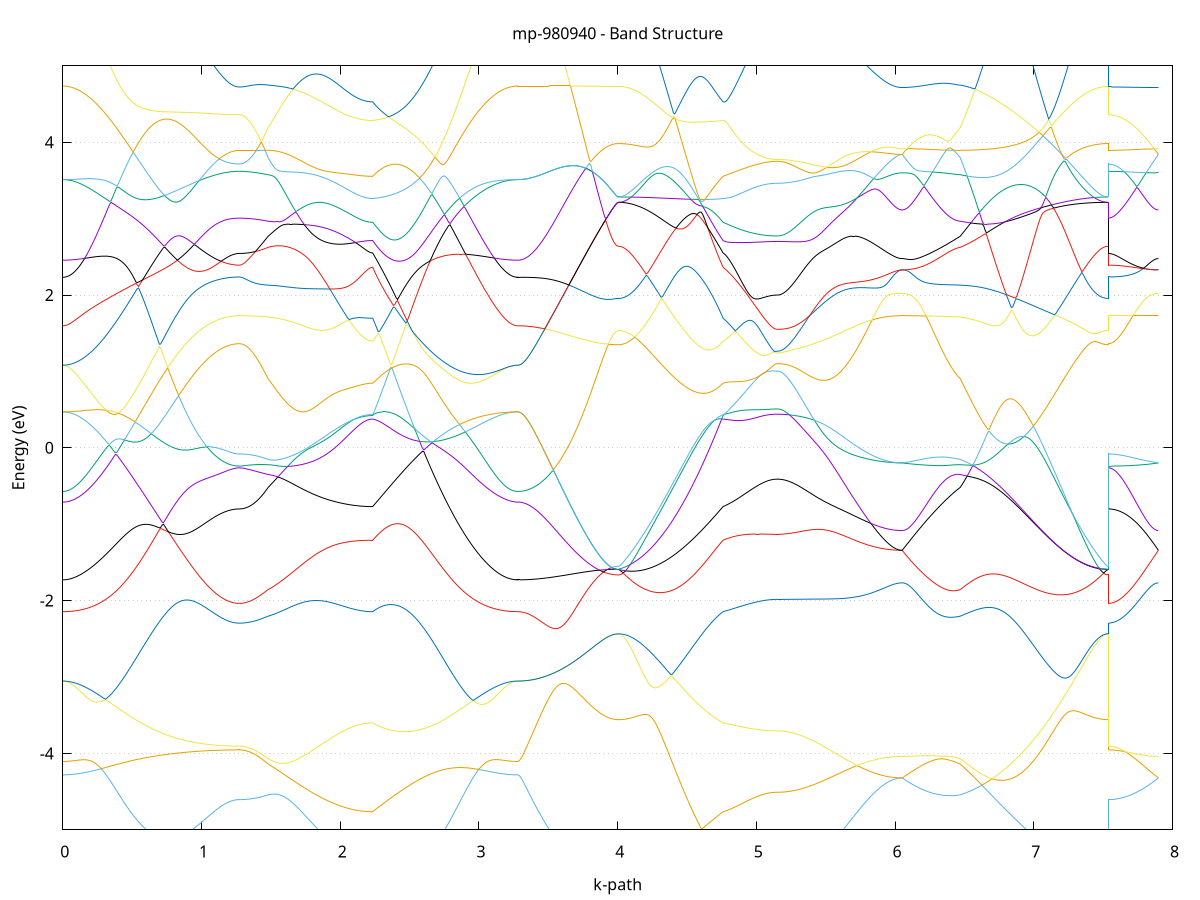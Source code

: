 set title 'mp-980940 - Band Structure'
set xlabel 'k-path'
set ylabel 'Energy (eV)'
set grid y
set yrange [-5:5]
set terminal png size 800,600
set output 'mp-980940_bands_gnuplot.png'
plot '-' using 1:2 with lines notitle, '-' using 1:2 with lines notitle, '-' using 1:2 with lines notitle, '-' using 1:2 with lines notitle, '-' using 1:2 with lines notitle, '-' using 1:2 with lines notitle, '-' using 1:2 with lines notitle, '-' using 1:2 with lines notitle, '-' using 1:2 with lines notitle, '-' using 1:2 with lines notitle, '-' using 1:2 with lines notitle, '-' using 1:2 with lines notitle, '-' using 1:2 with lines notitle, '-' using 1:2 with lines notitle, '-' using 1:2 with lines notitle, '-' using 1:2 with lines notitle, '-' using 1:2 with lines notitle, '-' using 1:2 with lines notitle, '-' using 1:2 with lines notitle, '-' using 1:2 with lines notitle, '-' using 1:2 with lines notitle, '-' using 1:2 with lines notitle, '-' using 1:2 with lines notitle, '-' using 1:2 with lines notitle, '-' using 1:2 with lines notitle, '-' using 1:2 with lines notitle, '-' using 1:2 with lines notitle, '-' using 1:2 with lines notitle, '-' using 1:2 with lines notitle, '-' using 1:2 with lines notitle, '-' using 1:2 with lines notitle, '-' using 1:2 with lines notitle, '-' using 1:2 with lines notitle, '-' using 1:2 with lines notitle, '-' using 1:2 with lines notitle, '-' using 1:2 with lines notitle, '-' using 1:2 with lines notitle, '-' using 1:2 with lines notitle, '-' using 1:2 with lines notitle, '-' using 1:2 with lines notitle, '-' using 1:2 with lines notitle, '-' using 1:2 with lines notitle, '-' using 1:2 with lines notitle, '-' using 1:2 with lines notitle, '-' using 1:2 with lines notitle, '-' using 1:2 with lines notitle, '-' using 1:2 with lines notitle, '-' using 1:2 with lines notitle, '-' using 1:2 with lines notitle, '-' using 1:2 with lines notitle, '-' using 1:2 with lines notitle, '-' using 1:2 with lines notitle, '-' using 1:2 with lines notitle, '-' using 1:2 with lines notitle, '-' using 1:2 with lines notitle, '-' using 1:2 with lines notitle, '-' using 1:2 with lines notitle, '-' using 1:2 with lines notitle, '-' using 1:2 with lines notitle, '-' using 1:2 with lines notitle, '-' using 1:2 with lines notitle, '-' using 1:2 with lines notitle, '-' using 1:2 with lines notitle, '-' using 1:2 with lines notitle
0.000000 -33.372984
0.009946 -33.372984
0.019893 -33.372984
0.029839 -33.372884
0.039786 -33.372884
0.049732 -33.372784
0.059679 -33.372684
0.069625 -33.372684
0.079571 -33.372584
0.089518 -33.372484
0.099464 -33.372384
0.109411 -33.372284
0.119357 -33.372184
0.129304 -33.372084
0.139250 -33.371984
0.149196 -33.371984
0.159143 -33.371884
0.169089 -33.371884
0.179036 -33.371884
0.188982 -33.371984
0.198929 -33.372084
0.208875 -33.372184
0.218821 -33.372384
0.228768 -33.372684
0.238714 -33.372984
0.248661 -33.373384
0.258607 -33.373884
0.268554 -33.374384
0.278500 -33.374984
0.288446 -33.375684
0.298393 -33.376484
0.308339 -33.377384
0.318286 -33.378384
0.328232 -33.379484
0.338178 -33.380684
0.348125 -33.381884
0.358071 -33.383284
0.368018 -33.384784
0.377964 -33.386384
0.387911 -33.387984
0.397857 -33.389784
0.407803 -33.391684
0.417750 -33.393584
0.427696 -33.395584
0.437643 -33.397784
0.447589 -33.399984
0.457536 -33.402184
0.467482 -33.404584
0.477428 -33.406984
0.487375 -33.409484
0.497321 -33.412084
0.507268 -33.414684
0.517214 -33.417384
0.527161 -33.420084
0.537107 -33.422884
0.547053 -33.425784
0.557000 -33.428584
0.566946 -33.431484
0.576893 -33.434484
0.586839 -33.437484
0.596786 -33.440484
0.606732 -33.443484
0.616678 -33.446584
0.626625 -33.449684
0.636571 -33.452784
0.646518 -33.455884
0.656464 -33.458984
0.666411 -33.462084
0.676357 -33.465284
0.686303 -33.468384
0.696250 -33.471484
0.706196 -33.474684
0.716143 -33.477784
0.726089 -33.480884
0.736036 -33.483984
0.745982 -33.487084
0.755928 -33.490184
0.765875 -33.493184
0.775821 -33.496284
0.785768 -33.499284
0.795714 -33.502284
0.805661 -33.505184
0.815607 -33.508184
0.825553 -33.510984
0.835500 -33.513884
0.845446 -33.516684
0.855393 -33.519484
0.865339 -33.522284
0.875285 -33.524984
0.885232 -33.527584
0.895178 -33.530184
0.905125 -33.532784
0.915071 -33.535284
0.925018 -33.537784
0.934964 -33.540184
0.944910 -33.542484
0.954857 -33.544884
0.964803 -33.547084
0.974750 -33.549284
0.984696 -33.551384
0.994643 -33.553484
1.004589 -33.555484
1.014535 -33.557484
1.024482 -33.559384
1.034428 -33.561184
1.044375 -33.562984
1.054321 -33.564684
1.064268 -33.566284
1.074214 -33.567784
1.084160 -33.569284
1.094107 -33.570684
1.104053 -33.572084
1.114000 -33.573284
1.123946 -33.574484
1.133893 -33.575684
1.143839 -33.576684
1.153785 -33.577684
1.163732 -33.578584
1.173678 -33.579384
1.183625 -33.580084
1.193571 -33.580784
1.203518 -33.581384
1.213464 -33.581884
1.223410 -33.582284
1.233357 -33.582684
1.243303 -33.582984
1.253250 -33.583184
1.263196 -33.583284
1.273143 -33.583284
1.273143 -33.583284
1.282991 -33.583084
1.292839 -33.582584
1.302687 -33.581684
1.312535 -33.580384
1.322383 -33.578684
1.332231 -33.576684
1.342080 -33.574384
1.351928 -33.571584
1.361776 -33.568584
1.371624 -33.565084
1.381472 -33.561384
1.391320 -33.557184
1.401169 -33.552684
1.411017 -33.547884
1.420865 -33.542684
1.430713 -33.537184
1.440561 -33.531384
1.450409 -33.525184
1.460257 -33.518784
1.470106 -33.511984
1.479954 -33.504884
1.479954 -33.504884
1.489875 -33.499584
1.499796 -33.494184
1.509717 -33.488484
1.519639 -33.482684
1.529560 -33.476684
1.539481 -33.470584
1.549402 -33.467584
1.559323 -33.466684
1.569244 -33.465684
1.579166 -33.464484
1.589087 -33.463184
1.599008 -33.461884
1.608929 -33.460384
1.618850 -33.458784
1.628772 -33.457084
1.638693 -33.455284
1.648614 -33.453384
1.658535 -33.451484
1.668456 -33.449484
1.678378 -33.447484
1.688299 -33.445384
1.698220 -33.443284
1.708141 -33.441084
1.718062 -33.438884
1.727983 -33.436684
1.737905 -33.434484
1.747826 -33.432284
1.757747 -33.430084
1.767668 -33.427884
1.777589 -33.425684
1.787511 -33.423484
1.797432 -33.421384
1.807353 -33.419284
1.817274 -33.417184
1.827195 -33.415184
1.837116 -33.413184
1.847038 -33.411184
1.856959 -33.409384
1.866880 -33.407484
1.876801 -33.405684
1.886722 -33.403984
1.896644 -33.402284
1.906565 -33.400684
1.916486 -33.399084
1.926407 -33.397584
1.936328 -33.396184
1.946250 -33.394784
1.956171 -33.393384
1.966092 -33.392184
1.976013 -33.390984
1.985934 -33.389784
1.995855 -33.388684
2.005777 -33.387684
2.015698 -33.386684
2.025619 -33.385784
2.035540 -33.384884
2.045461 -33.384084
2.055383 -33.383284
2.065304 -33.382584
2.075225 -33.381884
2.085146 -33.381284
2.095067 -33.380684
2.104988 -33.380184
2.114910 -33.379684
2.124831 -33.379184
2.134752 -33.378784
2.144673 -33.378384
2.154594 -33.378084
2.164516 -33.377784
2.174437 -33.377584
2.184358 -33.377384
2.194279 -33.377184
2.204200 -33.377084
2.214121 -33.376984
2.224043 -33.376884
2.233964 -33.376884
2.233964 -33.376884
2.243930 -33.376884
2.253897 -33.376884
2.263863 -33.376784
2.273830 -33.376584
2.283797 -33.376384
2.293763 -33.376184
2.303730 -33.375884
2.313696 -33.375584
2.323663 -33.375184
2.333629 -33.374784
2.343596 -33.374284
2.353562 -33.373784
2.363529 -33.373184
2.373495 -33.372584
2.383462 -33.371884
2.393428 -33.371084
2.403395 -33.370384
2.413361 -33.369484
2.423328 -33.368584
2.433294 -33.367584
2.443261 -33.366584
2.453227 -33.365584
2.463194 -33.364484
2.473161 -33.363284
2.483127 -33.362084
2.493094 -33.360784
2.503060 -33.359484
2.513027 -33.358084
2.522993 -33.356684
2.532960 -33.355184
2.542926 -33.353684
2.552893 -33.352084
2.562859 -33.350484
2.572826 -33.348784
2.582792 -33.347084
2.592759 -33.345384
2.602725 -33.343584
2.612692 -33.341784
2.622658 -33.339884
2.632625 -33.337984
2.642591 -33.336084
2.652558 -33.334084
2.662525 -33.332084
2.672491 -33.330084
2.682458 -33.327984
2.692424 -33.325984
2.702391 -33.323784
2.712357 -33.321684
2.722324 -33.319584
2.732290 -33.317384
2.742257 -33.315184
2.752223 -33.312984
2.762190 -33.310784
2.772156 -33.311384
2.782123 -33.314484
2.792089 -33.317384
2.802056 -33.320284
2.812022 -33.323084
2.821989 -33.325784
2.831956 -33.328384
2.841922 -33.330984
2.851889 -33.333384
2.861855 -33.335784
2.871822 -33.338084
2.881788 -33.340284
2.891755 -33.342484
2.901721 -33.344484
2.911688 -33.346484
2.921654 -33.348284
2.931621 -33.350084
2.941587 -33.351884
2.951554 -33.353484
2.961520 -33.355084
2.971487 -33.356484
2.981453 -33.357884
2.991420 -33.359184
3.001386 -33.360484
3.011353 -33.361684
3.021320 -33.362784
3.031286 -33.363784
3.041253 -33.364684
3.051219 -33.365584
3.061186 -33.366484
3.071152 -33.367184
3.081119 -33.367884
3.091085 -33.368584
3.101052 -33.369084
3.111018 -33.369684
3.120985 -33.370084
3.130951 -33.370584
3.140918 -33.370984
3.150884 -33.371284
3.160851 -33.371584
3.170817 -33.371884
3.180784 -33.372084
3.190750 -33.372284
3.200717 -33.372484
3.210684 -33.372584
3.220650 -33.372684
3.230617 -33.372784
3.240583 -33.372884
3.250550 -33.372884
3.260516 -33.372984
3.270483 -33.372984
3.280449 -33.372984
3.280449 -33.372984
3.290390 -33.372884
3.300331 -33.372584
3.310271 -33.372184
3.320212 -33.371484
3.330153 -33.370684
3.340094 -33.369584
3.350034 -33.368384
3.359975 -33.366984
3.369916 -33.365384
3.379856 -33.363684
3.389797 -33.361684
3.399738 -33.359584
3.409679 -33.357184
3.419619 -33.354684
3.429560 -33.351984
3.439501 -33.349184
3.449441 -33.346084
3.459382 -33.342884
3.469323 -33.339484
3.479264 -33.335984
3.489204 -33.332184
3.499145 -33.328384
3.509086 -33.324284
3.519026 -33.319984
3.528967 -33.315584
3.538908 -33.311784
3.548849 -33.314684
3.558789 -33.317584
3.568730 -33.320384
3.578671 -33.323084
3.588611 -33.325784
3.598552 -33.328484
3.608493 -33.331084
3.618434 -33.333684
3.628374 -33.336184
3.638315 -33.338684
3.648256 -33.341084
3.658197 -33.343384
3.668137 -33.345684
3.678078 -33.347984
3.688019 -33.350184
3.697959 -33.352284
3.707900 -33.354384
3.717841 -33.356384
3.727782 -33.358284
3.737722 -33.360184
3.747663 -33.362084
3.757604 -33.363784
3.767544 -33.365484
3.777485 -33.367184
3.787426 -33.368684
3.797367 -33.370184
3.807307 -33.371684
3.817248 -33.373084
3.827189 -33.374384
3.837129 -33.375584
3.847070 -33.376784
3.857011 -33.377884
3.866952 -33.378884
3.876892 -33.379884
3.886833 -33.380784
3.896774 -33.381584
3.906714 -33.382384
3.916655 -33.383084
3.926596 -33.383684
3.936537 -33.384184
3.946477 -33.384684
3.956418 -33.385084
3.966359 -33.385384
3.976299 -33.385684
3.986240 -33.385884
3.996181 -33.385984
4.006122 -33.385984
4.006122 -33.385984
4.016043 -33.385984
4.025964 -33.385884
4.035885 -33.385784
4.045806 -33.385584
4.055728 -33.385384
4.065649 -33.385184
4.075570 -33.384884
4.085491 -33.384484
4.095412 -33.384184
4.105333 -33.383784
4.115255 -33.383284
4.125176 -33.382784
4.135097 -33.382284
4.145018 -33.381784
4.154939 -33.381184
4.164861 -33.380584
4.174782 -33.379984
4.184703 -33.379384
4.194624 -33.378784
4.204545 -33.378084
4.214467 -33.377384
4.224388 -33.376784
4.234309 -33.376084
4.244230 -33.375484
4.254151 -33.374884
4.264072 -33.374184
4.273994 -33.373584
4.283915 -33.373084
4.293836 -33.372484
4.303757 -33.371884
4.313678 -33.371384
4.323600 -33.370984
4.333521 -33.370484
4.343442 -33.370084
4.353363 -33.369784
4.363284 -33.369384
4.373206 -33.369184
4.383127 -33.368884
4.393048 -33.368784
4.402969 -33.368584
4.412890 -33.368484
4.422811 -33.368484
4.432733 -33.368384
4.442654 -33.368484
4.452575 -33.368484
4.462496 -33.368684
4.472417 -33.368784
4.482339 -33.368984
4.492260 -33.369184
4.502181 -33.369384
4.512102 -33.369684
4.522023 -33.369984
4.531944 -33.370284
4.541866 -33.370684
4.551787 -33.370984
4.561708 -33.371384
4.571629 -33.371784
4.581550 -33.372184
4.591472 -33.372584
4.601393 -33.372884
4.611314 -33.373284
4.621235 -33.373684
4.631156 -33.374084
4.641077 -33.374384
4.650999 -33.374784
4.660920 -33.375084
4.670841 -33.375384
4.680762 -33.375684
4.690683 -33.375984
4.700605 -33.376184
4.710526 -33.376384
4.720447 -33.376584
4.730368 -33.376684
4.740289 -33.376784
4.750211 -33.376884
4.760132 -33.376884
4.760132 -33.376884
4.769912 -33.376884
4.779692 -33.376884
4.789472 -33.376884
4.799251 -33.376984
4.809031 -33.376984
4.818811 -33.376984
4.828591 -33.377084
4.838371 -33.377084
4.848151 -33.377184
4.857931 -33.377284
4.867711 -33.377384
4.877491 -33.377484
4.887271 -33.377584
4.897051 -33.377684
4.906831 -33.377884
4.916611 -33.377984
4.926391 -33.378184
4.936171 -33.378284
4.945951 -33.378484
4.955731 -33.378684
4.965510 -33.378884
4.975290 -33.379084
4.985070 -33.379284
4.994850 -33.379484
5.004630 -33.379684
5.014410 -33.379784
5.024190 -33.379984
5.033970 -33.380184
5.043750 -33.380384
5.053530 -33.380484
5.063310 -33.380684
5.073090 -33.380784
5.082870 -33.380884
5.092650 -33.381084
5.102430 -33.381184
5.112210 -33.381184
5.121990 -33.381284
5.131769 -33.381284
5.141549 -33.381384
5.151329 -33.381384
5.151329 -33.381384
5.161222 -33.381384
5.171115 -33.381284
5.181008 -33.381284
5.190901 -33.381184
5.200793 -33.381184
5.210686 -33.381084
5.220579 -33.380984
5.230472 -33.380884
5.240365 -33.380684
5.250258 -33.380584
5.260150 -33.380384
5.270043 -33.380184
5.279936 -33.379984
5.289829 -33.379784
5.299722 -33.379584
5.309615 -33.379384
5.319507 -33.379084
5.329400 -33.378884
5.339293 -33.378584
5.349186 -33.378284
5.359079 -33.377984
5.368972 -33.377684
5.378864 -33.377284
5.388757 -33.376984
5.398650 -33.376684
5.408543 -33.376284
5.418436 -33.375884
5.428329 -33.375584
5.438221 -33.375184
5.448114 -33.374784
5.458007 -33.374384
5.467900 -33.373984
5.477793 -33.373584
5.487686 -33.373184
5.497578 -33.372784
5.507471 -33.372384
5.517364 -33.371984
5.527257 -33.371584
5.537150 -33.371184
5.547043 -33.370784
5.556935 -33.370484
5.566828 -33.370284
5.576721 -33.370284
5.586614 -33.370984
5.596507 -33.373784
5.606400 -33.379884
5.616292 -33.387184
5.626185 -33.394884
5.636078 -33.402584
5.645971 -33.410284
5.655864 -33.417884
5.665757 -33.425484
5.675649 -33.432884
5.685542 -33.440184
5.695435 -33.447384
5.705328 -33.454384
5.715221 -33.461284
5.725114 -33.468084
5.735006 -33.474684
5.744899 -33.481084
5.754792 -33.487384
5.764685 -33.493484
5.774578 -33.499384
5.784471 -33.505184
5.794363 -33.510684
5.804256 -33.516084
5.814149 -33.521284
5.824042 -33.526384
5.833935 -33.531184
5.843828 -33.535784
5.853720 -33.540184
5.863613 -33.544384
5.873506 -33.548484
5.883399 -33.552284
5.893292 -33.555884
5.903185 -33.559284
5.913077 -33.562484
5.922970 -33.565484
5.932863 -33.568184
5.942756 -33.570784
5.952649 -33.573084
5.962542 -33.575184
5.972434 -33.577084
5.982327 -33.578784
5.992220 -33.580184
6.002113 -33.581384
6.012006 -33.582384
6.021899 -33.583184
6.031791 -33.583784
6.041684 -33.584084
6.051577 -33.584184
6.051577 -33.584184
6.061521 -33.584184
6.071465 -33.584084
6.081408 -33.583884
6.091352 -33.583684
6.101296 -33.583384
6.111240 -33.582984
6.121183 -33.582584
6.131127 -33.582084
6.141071 -33.581384
6.151015 -33.580684
6.160958 -33.579884
6.170902 -33.578984
6.180846 -33.577984
6.190790 -33.576884
6.200733 -33.575684
6.210677 -33.574484
6.220621 -33.573084
6.230565 -33.571584
6.240508 -33.569984
6.250452 -33.568284
6.260396 -33.566384
6.270339 -33.564484
6.280283 -33.562484
6.290227 -33.560284
6.300171 -33.558084
6.310114 -33.555684
6.320058 -33.553184
6.330002 -33.550684
6.339946 -33.547984
6.349889 -33.545184
6.359833 -33.542284
6.369777 -33.539284
6.379721 -33.536184
6.389664 -33.532984
6.399608 -33.529684
6.409552 -33.526284
6.419496 -33.522884
6.429439 -33.519384
6.439383 -33.515784
6.449327 -33.512184
6.459271 -33.508484
6.469214 -33.504884
6.469214 -33.504884
6.479180 -33.497384
6.489146 -33.489584
6.499112 -33.481484
6.509077 -33.473084
6.519043 -33.471184
6.529009 -33.471384
6.538974 -33.471584
6.548940 -33.471784
6.558906 -33.471884
6.568872 -33.471984
6.578837 -33.472084
6.588803 -33.472084
6.598769 -33.471984
6.608734 -33.471984
6.618700 -33.471884
6.628666 -33.471684
6.638632 -33.471484
6.648597 -33.471284
6.658563 -33.470984
6.668529 -33.470684
6.678494 -33.470384
6.688460 -33.469984
6.698426 -33.469584
6.708392 -33.469084
6.718357 -33.468584
6.728323 -33.468084
6.738289 -33.467484
6.748254 -33.466884
6.758220 -33.466284
6.768186 -33.465584
6.778152 -33.464884
6.788117 -33.464184
6.798083 -33.463384
6.808049 -33.462584
6.818014 -33.461684
6.827980 -33.460884
6.837946 -33.459984
6.847912 -33.458984
6.857877 -33.457984
6.867843 -33.456984
6.877809 -33.455984
6.887774 -33.454984
6.897740 -33.453884
6.907706 -33.452784
6.917672 -33.451584
6.927637 -33.450484
6.937603 -33.449284
6.947569 -33.448084
6.957534 -33.446784
6.967500 -33.445584
6.977466 -33.444284
6.987432 -33.442984
6.997397 -33.441684
7.007363 -33.440384
7.017329 -33.439084
7.027294 -33.437684
7.037260 -33.436284
7.047226 -33.434984
7.057192 -33.433584
7.067157 -33.432184
7.077123 -33.430784
7.087089 -33.429384
7.097054 -33.427984
7.107020 -33.426584
7.116986 -33.425084
7.126951 -33.423684
7.136917 -33.422284
7.146883 -33.420884
7.156849 -33.419484
7.166814 -33.418084
7.176780 -33.416684
7.186746 -33.415284
7.196711 -33.413884
7.206677 -33.412584
7.216643 -33.411184
7.226609 -33.409884
7.236574 -33.408584
7.246540 -33.407284
7.256506 -33.405984
7.266471 -33.404684
7.276437 -33.403484
7.286403 -33.402284
7.296369 -33.401184
7.306334 -33.399984
7.316300 -33.398884
7.326266 -33.397884
7.336231 -33.396784
7.346197 -33.395784
7.356163 -33.394884
7.366129 -33.393884
7.376094 -33.393084
7.386060 -33.392284
7.396026 -33.391484
7.405991 -33.390684
7.415957 -33.389984
7.425923 -33.389384
7.435889 -33.388784
7.445854 -33.388284
7.455820 -33.387784
7.465786 -33.387384
7.475751 -33.386984
7.485717 -33.386684
7.495683 -33.386484
7.505649 -33.386284
7.515614 -33.386084
7.525580 -33.385984
7.535546 -33.385984
7.535546 -33.583284
7.545352 -33.583284
7.555158 -33.583284
7.564965 -33.583284
7.574771 -33.583284
7.584578 -33.583384
7.594384 -33.583384
7.604190 -33.583384
7.613997 -33.583384
7.623803 -33.583384
7.633610 -33.583484
7.643416 -33.583484
7.653222 -33.583484
7.663029 -33.583584
7.672835 -33.583584
7.682641 -33.583584
7.692448 -33.583684
7.702254 -33.583684
7.712061 -33.583684
7.721867 -33.583784
7.731673 -33.583784
7.741480 -33.583884
7.751286 -33.583884
7.761093 -33.583884
7.770899 -33.583984
7.780705 -33.583984
7.790512 -33.583984
7.800318 -33.584084
7.810124 -33.584084
7.819931 -33.584084
7.829737 -33.584184
7.839544 -33.584184
7.849350 -33.584184
7.859156 -33.584184
7.868963 -33.584184
7.878769 -33.584184
7.888576 -33.584184
7.898382 -33.584184
e
0.000000 -33.231084
0.009946 -33.231084
0.019893 -33.231184
0.029839 -33.231284
0.039786 -33.231484
0.049732 -33.231784
0.059679 -33.231984
0.069625 -33.232384
0.079571 -33.232784
0.089518 -33.233284
0.099464 -33.233784
0.109411 -33.234384
0.119357 -33.234984
0.129304 -33.235684
0.139250 -33.236384
0.149196 -33.237184
0.159143 -33.237984
0.169089 -33.238884
0.179036 -33.239884
0.188982 -33.240784
0.198929 -33.241884
0.208875 -33.242984
0.218821 -33.244084
0.228768 -33.245284
0.238714 -33.246484
0.248661 -33.247784
0.258607 -33.249084
0.268554 -33.250384
0.278500 -33.251784
0.288446 -33.253284
0.298393 -33.254784
0.308339 -33.256284
0.318286 -33.257784
0.328232 -33.259384
0.338178 -33.261084
0.348125 -33.262784
0.358071 -33.264484
0.368018 -33.266184
0.377964 -33.267984
0.387911 -33.269784
0.397857 -33.271684
0.407803 -33.273484
0.417750 -33.275484
0.427696 -33.277384
0.437643 -33.279284
0.447589 -33.281284
0.457536 -33.283284
0.467482 -33.285384
0.477428 -33.287384
0.487375 -33.289484
0.497321 -33.291584
0.507268 -33.293684
0.517214 -33.295784
0.527161 -33.297984
0.537107 -33.300084
0.547053 -33.302284
0.557000 -33.304484
0.566946 -33.306684
0.576893 -33.308884
0.586839 -33.311084
0.596786 -33.313284
0.606732 -33.315484
0.616678 -33.317684
0.626625 -33.319984
0.636571 -33.322184
0.646518 -33.324384
0.656464 -33.326584
0.666411 -33.328784
0.676357 -33.331084
0.686303 -33.333284
0.696250 -33.335484
0.706196 -33.337684
0.716143 -33.339784
0.726089 -33.341984
0.736036 -33.344184
0.745982 -33.346284
0.755928 -33.348384
0.765875 -33.350484
0.775821 -33.352584
0.785768 -33.354684
0.795714 -33.356784
0.805661 -33.358784
0.815607 -33.360784
0.825553 -33.362784
0.835500 -33.364784
0.845446 -33.366684
0.855393 -33.368584
0.865339 -33.370484
0.875285 -33.372284
0.885232 -33.374184
0.895178 -33.375884
0.905125 -33.377684
0.915071 -33.379384
0.925018 -33.381084
0.934964 -33.382784
0.944910 -33.384384
0.954857 -33.385984
0.964803 -33.387484
0.974750 -33.388984
0.984696 -33.390484
0.994643 -33.391884
1.004589 -33.393284
1.014535 -33.394584
1.024482 -33.395884
1.034428 -33.397084
1.044375 -33.398284
1.054321 -33.399484
1.064268 -33.400584
1.074214 -33.401684
1.084160 -33.402684
1.094107 -33.403584
1.104053 -33.404484
1.114000 -33.410184
1.123946 -33.416184
1.133893 -33.421884
1.143839 -33.427184
1.153785 -33.432184
1.163732 -33.436784
1.173678 -33.440984
1.183625 -33.444784
1.193571 -33.448184
1.203518 -33.451184
1.213464 -33.453784
1.223410 -33.455984
1.233357 -33.457884
1.243303 -33.459284
1.253250 -33.460284
1.263196 -33.460884
1.273143 -33.461084
1.273143 -33.461084
1.282991 -33.461084
1.292839 -33.461184
1.302687 -33.461384
1.312535 -33.461684
1.322383 -33.461984
1.332231 -33.462284
1.342080 -33.462684
1.351928 -33.463184
1.361776 -33.463584
1.371624 -33.464084
1.381472 -33.464584
1.391320 -33.465184
1.401169 -33.465684
1.411017 -33.466184
1.420865 -33.466684
1.430713 -33.467184
1.440561 -33.467684
1.450409 -33.468184
1.460257 -33.468684
1.470106 -33.469084
1.479954 -33.469484
1.479954 -33.469484
1.489875 -33.469684
1.499796 -33.469784
1.509717 -33.469584
1.519639 -33.469384
1.529560 -33.468884
1.539481 -33.468284
1.549402 -33.464284
1.559323 -33.457684
1.569244 -33.451084
1.579166 -33.444284
1.589087 -33.437284
1.599008 -33.430184
1.608929 -33.422884
1.618850 -33.415484
1.628772 -33.407984
1.638693 -33.400384
1.648614 -33.392584
1.658535 -33.384684
1.668456 -33.376684
1.678378 -33.368584
1.688299 -33.360484
1.698220 -33.352184
1.708141 -33.343884
1.718062 -33.335484
1.727983 -33.326984
1.737905 -33.318584
1.747826 -33.309984
1.757747 -33.304784
1.767668 -33.302284
1.777589 -33.299884
1.787511 -33.297784
1.797432 -33.295684
1.807353 -33.293884
1.817274 -33.292084
1.827195 -33.290384
1.837116 -33.288884
1.847038 -33.287384
1.856959 -33.285984
1.866880 -33.284684
1.876801 -33.283384
1.886722 -33.282084
1.896644 -33.280884
1.906565 -33.279684
1.916486 -33.278484
1.926407 -33.277284
1.936328 -33.276184
1.946250 -33.275084
1.956171 -33.273984
1.966092 -33.272884
1.976013 -33.271784
1.985934 -33.270684
1.995855 -33.269684
2.005777 -33.268684
2.015698 -33.267684
2.025619 -33.266684
2.035540 -33.265784
2.045461 -33.264784
2.055383 -33.263884
2.065304 -33.263084
2.075225 -33.262284
2.085146 -33.261484
2.095067 -33.260684
2.104988 -33.259984
2.114910 -33.259384
2.124831 -33.258684
2.134752 -33.258184
2.144673 -33.257584
2.154594 -33.257184
2.164516 -33.256784
2.174437 -33.256384
2.184358 -33.256084
2.194279 -33.255784
2.204200 -33.255584
2.214121 -33.255484
2.224043 -33.255384
2.233964 -33.255284
2.233964 -33.255284
2.243930 -33.254184
2.253897 -33.253084
2.263863 -33.251984
2.273830 -33.250984
2.283797 -33.249984
2.293763 -33.248984
2.303730 -33.248084
2.313696 -33.247184
2.323663 -33.246384
2.333629 -33.245484
2.343596 -33.244684
2.353562 -33.243984
2.363529 -33.243184
2.373495 -33.242484
2.383462 -33.241884
2.393428 -33.241184
2.403395 -33.240584
2.413361 -33.239984
2.423328 -33.239384
2.433294 -33.238784
2.443261 -33.238284
2.453227 -33.237784
2.463194 -33.237284
2.473161 -33.236784
2.483127 -33.236384
2.493094 -33.235884
2.503060 -33.235484
2.513027 -33.235184
2.522993 -33.234784
2.532960 -33.234384
2.542926 -33.234084
2.552893 -33.233784
2.562859 -33.233484
2.572826 -33.235684
2.582792 -33.240084
2.592759 -33.244384
2.602725 -33.248684
2.612692 -33.252884
2.622658 -33.256984
2.632625 -33.261084
2.642591 -33.265184
2.652558 -33.269084
2.662525 -33.273084
2.672491 -33.276884
2.682458 -33.280684
2.692424 -33.284384
2.702391 -33.287984
2.712357 -33.291584
2.722324 -33.295084
2.732290 -33.298484
2.742257 -33.301784
2.752223 -33.305084
2.762190 -33.308284
2.772156 -33.308484
2.782123 -33.306284
2.792089 -33.303984
2.802056 -33.301784
2.812022 -33.299484
2.821989 -33.297284
2.831956 -33.294984
2.841922 -33.292784
2.851889 -33.290484
2.861855 -33.288284
2.871822 -33.286084
2.881788 -33.283784
2.891755 -33.281684
2.901721 -33.279484
2.911688 -33.277284
2.921654 -33.275184
2.931621 -33.273084
2.941587 -33.270984
2.951554 -33.268984
2.961520 -33.266884
2.971487 -33.264984
2.981453 -33.262984
2.991420 -33.261084
3.001386 -33.259184
3.011353 -33.257384
3.021320 -33.255584
3.031286 -33.253884
3.041253 -33.252184
3.051219 -33.250584
3.061186 -33.248984
3.071152 -33.247484
3.081119 -33.246084
3.091085 -33.244684
3.101052 -33.243284
3.111018 -33.241984
3.120985 -33.240784
3.130951 -33.239684
3.140918 -33.238584
3.150884 -33.237584
3.160851 -33.236584
3.170817 -33.235784
3.180784 -33.234984
3.190750 -33.234184
3.200717 -33.233584
3.210684 -33.232984
3.220650 -33.232484
3.230617 -33.231984
3.240583 -33.231684
3.250550 -33.231384
3.260516 -33.231184
3.270483 -33.231084
3.280449 -33.231084
3.280449 -33.231084
3.290390 -33.232084
3.300331 -33.234484
3.310271 -33.237484
3.320212 -33.240684
3.330153 -33.243984
3.340094 -33.247384
3.350034 -33.250784
3.359975 -33.254184
3.369916 -33.257484
3.379856 -33.260884
3.389797 -33.264284
3.399738 -33.267584
3.409679 -33.270984
3.419619 -33.274284
3.429560 -33.277584
3.439501 -33.280884
3.449441 -33.284084
3.459382 -33.287284
3.469323 -33.290484
3.479264 -33.293584
3.489204 -33.296784
3.499145 -33.299784
3.509086 -33.302884
3.519026 -33.305884
3.528967 -33.308884
3.538908 -33.311784
3.548849 -33.314684
3.558789 -33.317584
3.568730 -33.320384
3.578671 -33.323084
3.588611 -33.325784
3.598552 -33.328484
3.608493 -33.331084
3.618434 -33.333684
3.628374 -33.336184
3.638315 -33.338684
3.648256 -33.341084
3.658197 -33.343384
3.668137 -33.345684
3.678078 -33.347984
3.688019 -33.350184
3.697959 -33.352284
3.707900 -33.354384
3.717841 -33.356384
3.727782 -33.358284
3.737722 -33.360184
3.747663 -33.362084
3.757604 -33.363784
3.767544 -33.365484
3.777485 -33.367184
3.787426 -33.368684
3.797367 -33.370184
3.807307 -33.371684
3.817248 -33.373084
3.827189 -33.374384
3.837129 -33.375584
3.847070 -33.376784
3.857011 -33.377884
3.866952 -33.378884
3.876892 -33.379884
3.886833 -33.380784
3.896774 -33.381584
3.906714 -33.382384
3.916655 -33.383084
3.926596 -33.383684
3.936537 -33.384184
3.946477 -33.384684
3.956418 -33.385084
3.966359 -33.385384
3.976299 -33.385684
3.986240 -33.385884
3.996181 -33.385984
4.006122 -33.385984
4.006122 -33.385984
4.016043 -33.385984
4.025964 -33.385784
4.035885 -33.385584
4.045806 -33.385184
4.055728 -33.384784
4.065649 -33.384184
4.075570 -33.383584
4.085491 -33.382884
4.095412 -33.381984
4.105333 -33.381084
4.115255 -33.380084
4.125176 -33.378984
4.135097 -33.377784
4.145018 -33.376584
4.154939 -33.375184
4.164861 -33.373784
4.174782 -33.372284
4.184703 -33.370684
4.194624 -33.368984
4.204545 -33.367284
4.214467 -33.365484
4.224388 -33.363584
4.234309 -33.361684
4.244230 -33.359684
4.254151 -33.357684
4.264072 -33.355584
4.273994 -33.353384
4.283915 -33.351184
4.293836 -33.348984
4.303757 -33.346684
4.313678 -33.344384
4.323600 -33.342084
4.333521 -33.339784
4.343442 -33.337384
4.353363 -33.334984
4.363284 -33.332584
4.373206 -33.330184
4.383127 -33.327684
4.393048 -33.325284
4.402969 -33.322884
4.412890 -33.320484
4.422811 -33.318084
4.432733 -33.315684
4.442654 -33.313284
4.452575 -33.310884
4.462496 -33.308584
4.472417 -33.306184
4.482339 -33.303884
4.492260 -33.301684
4.502181 -33.299384
4.512102 -33.297184
4.522023 -33.294984
4.531944 -33.292884
4.541866 -33.290784
4.551787 -33.288684
4.561708 -33.286684
4.571629 -33.284684
4.581550 -33.282784
4.591472 -33.280884
4.601393 -33.279084
4.611314 -33.277284
4.621235 -33.275484
4.631156 -33.273784
4.641077 -33.272084
4.650999 -33.270484
4.660920 -33.268884
4.670841 -33.267284
4.680762 -33.265784
4.690683 -33.264384
4.700605 -33.262984
4.710526 -33.261584
4.720447 -33.260284
4.730368 -33.258984
4.740289 -33.257684
4.750211 -33.256484
4.760132 -33.255284
4.760132 -33.255284
4.769912 -33.254884
4.779692 -33.254484
4.789472 -33.253984
4.799251 -33.253584
4.809031 -33.253084
4.818811 -33.252684
4.828591 -33.252184
4.838371 -33.251684
4.848151 -33.251284
4.857931 -33.250784
4.867711 -33.250284
4.877491 -33.249884
4.887271 -33.249384
4.897051 -33.248884
4.906831 -33.248484
4.916611 -33.247984
4.926391 -33.247584
4.936171 -33.247184
4.945951 -33.246784
4.955731 -33.246384
4.965510 -33.245984
4.975290 -33.245584
4.985070 -33.245284
4.994850 -33.244884
5.004630 -33.244584
5.014410 -33.244284
5.024190 -33.243984
5.033970 -33.243684
5.043750 -33.243384
5.053530 -33.243184
5.063310 -33.242984
5.073090 -33.242784
5.082870 -33.242584
5.092650 -33.242484
5.102430 -33.242284
5.112210 -33.242184
5.121990 -33.242184
5.131769 -33.242084
5.141549 -33.242084
5.151329 -33.241984
5.151329 -33.241984
5.161222 -33.242084
5.171115 -33.242184
5.181008 -33.242484
5.190901 -33.242884
5.200793 -33.243284
5.210686 -33.243884
5.220579 -33.244484
5.230472 -33.245284
5.240365 -33.246084
5.250258 -33.247084
5.260150 -33.248084
5.270043 -33.249184
5.279936 -33.250484
5.289829 -33.251784
5.299722 -33.253084
5.309615 -33.254584
5.319507 -33.256184
5.329400 -33.257784
5.339293 -33.259584
5.349186 -33.261284
5.359079 -33.263184
5.368972 -33.265084
5.378864 -33.267084
5.388757 -33.269184
5.398650 -33.271284
5.408543 -33.273484
5.418436 -33.275784
5.428329 -33.278084
5.438221 -33.280384
5.448114 -33.282784
5.458007 -33.285284
5.467900 -33.287784
5.477793 -33.290384
5.487686 -33.292984
5.497578 -33.295584
5.507471 -33.298284
5.517364 -33.302284
5.527257 -33.310684
5.537150 -33.319084
5.547043 -33.327384
5.556935 -33.335684
5.566828 -33.343784
5.576721 -33.351684
5.586614 -33.358884
5.596507 -33.363784
5.606400 -33.365484
5.616292 -33.365784
5.626185 -33.365684
5.636078 -33.365484
5.645971 -33.365084
5.655864 -33.364784
5.665757 -33.364384
5.675649 -33.363984
5.685542 -33.363584
5.695435 -33.363184
5.705328 -33.362784
5.715221 -33.366184
5.725114 -33.370084
5.735006 -33.374084
5.744899 -33.378084
5.754792 -33.382184
5.764685 -33.386184
5.774578 -33.390284
5.784471 -33.394384
5.794363 -33.398484
5.804256 -33.402484
5.814149 -33.406484
5.824042 -33.410384
5.833935 -33.414184
5.843828 -33.417884
5.853720 -33.421584
5.863613 -33.425084
5.873506 -33.428484
5.883399 -33.431684
5.893292 -33.434784
5.903185 -33.437784
5.913077 -33.440484
5.922970 -33.443184
5.932863 -33.445584
5.942756 -33.447884
5.952649 -33.449884
5.962542 -33.451784
5.972434 -33.453484
5.982327 -33.454984
5.992220 -33.456284
6.002113 -33.457384
6.012006 -33.458384
6.021899 -33.459084
6.031791 -33.459584
6.041684 -33.459884
6.051577 -33.459984
6.051577 -33.459984
6.061521 -33.459984
6.071465 -33.459884
6.081408 -33.459784
6.091352 -33.459684
6.101296 -33.459484
6.111240 -33.459284
6.121183 -33.459184
6.131127 -33.458984
6.141071 -33.458784
6.151015 -33.458584
6.160958 -33.458484
6.170902 -33.458284
6.180846 -33.458184
6.190790 -33.458084
6.200733 -33.458084
6.210677 -33.458084
6.220621 -33.458084
6.230565 -33.458184
6.240508 -33.458284
6.250452 -33.458484
6.260396 -33.458684
6.270339 -33.458984
6.280283 -33.459384
6.290227 -33.459784
6.300171 -33.460184
6.310114 -33.460684
6.320058 -33.461184
6.330002 -33.461784
6.339946 -33.462284
6.349889 -33.462884
6.359833 -33.463584
6.369777 -33.464184
6.379721 -33.464884
6.389664 -33.465484
6.399608 -33.466084
6.409552 -33.466784
6.419496 -33.467384
6.429439 -33.467884
6.439383 -33.468384
6.449327 -33.468884
6.459271 -33.469284
6.469214 -33.469484
6.469214 -33.469484
6.479180 -33.469884
6.489146 -33.470284
6.499112 -33.470584
6.509077 -33.470884
6.519043 -33.464484
6.529009 -33.455584
6.538974 -33.446384
6.548940 -33.436884
6.558906 -33.427184
6.568872 -33.417284
6.578837 -33.407184
6.588803 -33.396884
6.598769 -33.386284
6.608734 -33.375584
6.618700 -33.364684
6.628666 -33.353684
6.638632 -33.342484
6.648597 -33.331184
6.658563 -33.326684
6.668529 -33.323384
6.678494 -33.319984
6.688460 -33.316584
6.698426 -33.313184
6.708392 -33.309784
6.718357 -33.306284
6.728323 -33.302784
6.738289 -33.299184
6.748254 -33.295684
6.758220 -33.292084
6.768186 -33.288484
6.778152 -33.284884
6.788117 -33.281284
6.798083 -33.277684
6.808049 -33.273984
6.818014 -33.273084
6.827980 -33.273084
6.837946 -33.272984
6.847912 -33.273084
6.857877 -33.273084
6.867843 -33.273184
6.877809 -33.273184
6.887774 -33.273384
6.897740 -33.273484
6.907706 -33.273784
6.917672 -33.273984
6.927637 -33.274284
6.937603 -33.274684
6.947569 -33.274984
6.957534 -33.275484
6.967500 -33.275984
6.977466 -33.276584
6.987432 -33.277184
6.997397 -33.277884
7.007363 -33.278584
7.017329 -33.279384
7.027294 -33.280284
7.037260 -33.281284
7.047226 -33.282384
7.057192 -33.283484
7.067157 -33.284684
7.077123 -33.285984
7.087089 -33.287384
7.097054 -33.288884
7.107020 -33.290484
7.116986 -33.292184
7.126951 -33.293984
7.136917 -33.295884
7.146883 -33.297884
7.156849 -33.299984
7.166814 -33.302184
7.176780 -33.304484
7.186746 -33.306884
7.196711 -33.309384
7.206677 -33.311984
7.216643 -33.314684
7.226609 -33.317484
7.236574 -33.320284
7.246540 -33.323184
7.256506 -33.326184
7.266471 -33.329184
7.276437 -33.332184
7.286403 -33.335284
7.296369 -33.338384
7.306334 -33.341484
7.316300 -33.344584
7.326266 -33.347584
7.336231 -33.350684
7.346197 -33.353584
7.356163 -33.356484
7.366129 -33.359384
7.376094 -33.362084
7.386060 -33.364784
7.396026 -33.367284
7.405991 -33.369684
7.415957 -33.371984
7.425923 -33.374184
7.435889 -33.376084
7.445854 -33.377984
7.455820 -33.379584
7.465786 -33.381084
7.475751 -33.382384
7.485717 -33.383484
7.495683 -33.384384
7.505649 -33.385084
7.515614 -33.385584
7.525580 -33.385884
7.535546 -33.385984
7.535546 -33.461084
7.545352 -33.461084
7.555158 -33.461084
7.564965 -33.461084
7.574771 -33.461084
7.584578 -33.460984
7.594384 -33.460984
7.604190 -33.460984
7.613997 -33.460984
7.623803 -33.460884
7.633610 -33.460884
7.643416 -33.460884
7.653222 -33.460784
7.663029 -33.460784
7.672835 -33.460684
7.682641 -33.460684
7.692448 -33.460684
7.702254 -33.460584
7.712061 -33.460584
7.721867 -33.460484
7.731673 -33.460484
7.741480 -33.460384
7.751286 -33.460384
7.761093 -33.460284
7.770899 -33.460284
7.780705 -33.460284
7.790512 -33.460184
7.800318 -33.460184
7.810124 -33.460084
7.819931 -33.460084
7.829737 -33.460084
7.839544 -33.460084
7.849350 -33.459984
7.859156 -33.459984
7.868963 -33.459984
7.878769 -33.459984
7.888576 -33.459984
7.898382 -33.459984
e
0.000000 -33.231084
0.009946 -33.231084
0.019893 -33.231084
0.029839 -33.231084
0.039786 -33.231184
0.049732 -33.231284
0.059679 -33.231384
0.069625 -33.231584
0.079571 -33.231684
0.089518 -33.231884
0.099464 -33.232084
0.109411 -33.232284
0.119357 -33.232484
0.129304 -33.232784
0.139250 -33.232984
0.149196 -33.233284
0.159143 -33.233584
0.169089 -33.233984
0.179036 -33.234284
0.188982 -33.234684
0.198929 -33.234984
0.208875 -33.235384
0.218821 -33.235784
0.228768 -33.236284
0.238714 -33.236684
0.248661 -33.237184
0.258607 -33.237584
0.268554 -33.238084
0.278500 -33.238584
0.288446 -33.239184
0.298393 -33.239684
0.308339 -33.240184
0.318286 -33.240784
0.328232 -33.241384
0.338178 -33.241884
0.348125 -33.242484
0.358071 -33.243084
0.368018 -33.243784
0.377964 -33.244384
0.387911 -33.244984
0.397857 -33.245684
0.407803 -33.246284
0.417750 -33.246984
0.427696 -33.247684
0.437643 -33.248284
0.447589 -33.248984
0.457536 -33.249684
0.467482 -33.250384
0.477428 -33.251084
0.487375 -33.251784
0.497321 -33.252484
0.507268 -33.253184
0.517214 -33.253984
0.527161 -33.254684
0.537107 -33.255384
0.547053 -33.256084
0.557000 -33.256884
0.566946 -33.257584
0.576893 -33.258284
0.586839 -33.259084
0.596786 -33.259784
0.606732 -33.260484
0.616678 -33.261284
0.626625 -33.261984
0.636571 -33.262784
0.646518 -33.263484
0.656464 -33.264184
0.666411 -33.264984
0.676357 -33.265684
0.686303 -33.266384
0.696250 -33.267084
0.706196 -33.267884
0.716143 -33.268584
0.726089 -33.269284
0.736036 -33.269984
0.745982 -33.270784
0.755928 -33.271484
0.765875 -33.272184
0.775821 -33.272984
0.785768 -33.273684
0.795714 -33.274484
0.805661 -33.275184
0.815607 -33.275984
0.825553 -33.276784
0.835500 -33.277584
0.845446 -33.278384
0.855393 -33.279184
0.865339 -33.280084
0.875285 -33.281084
0.885232 -33.282084
0.895178 -33.283184
0.905125 -33.284484
0.915071 -33.285984
0.925018 -33.287684
0.934964 -33.289684
0.944910 -33.292284
0.954857 -33.295484
0.964803 -33.299584
0.974750 -33.304684
0.984696 -33.310784
0.994643 -33.317884
1.004589 -33.325584
1.014535 -33.333784
1.024482 -33.342084
1.034428 -33.350484
1.044375 -33.358784
1.054321 -33.366884
1.064268 -33.374884
1.074214 -33.382484
1.084160 -33.389884
1.094107 -33.396984
1.104053 -33.403684
1.114000 -33.405384
1.123946 -33.406184
1.133893 -33.406984
1.143839 -33.407684
1.153785 -33.408384
1.163732 -33.408984
1.173678 -33.409484
1.183625 -33.409984
1.193571 -33.410484
1.203518 -33.410884
1.213464 -33.411184
1.223410 -33.411484
1.233357 -33.411784
1.243303 -33.411984
1.253250 -33.412084
1.263196 -33.412184
1.273143 -33.412184
1.273143 -33.412184
1.282991 -33.412084
1.292839 -33.411884
1.302687 -33.411384
1.312535 -33.410884
1.322383 -33.410084
1.332231 -33.409184
1.342080 -33.408184
1.351928 -33.406984
1.361776 -33.405684
1.371624 -33.404284
1.381472 -33.402784
1.391320 -33.401084
1.401169 -33.399384
1.411017 -33.397484
1.420865 -33.395584
1.430713 -33.393584
1.440561 -33.391484
1.450409 -33.389284
1.460257 -33.387084
1.470106 -33.384784
1.479954 -33.382384
1.479954 -33.382384
1.489875 -33.380584
1.499796 -33.378784
1.509717 -33.376784
1.519639 -33.374784
1.529560 -33.372684
1.539481 -33.370384
1.549402 -33.368084
1.559323 -33.365684
1.569244 -33.363084
1.579166 -33.360484
1.589087 -33.357784
1.599008 -33.354984
1.608929 -33.352084
1.618850 -33.349084
1.628772 -33.345984
1.638693 -33.342884
1.648614 -33.339684
1.658535 -33.336384
1.668456 -33.333084
1.678378 -33.329684
1.688299 -33.326384
1.698220 -33.322984
1.708141 -33.319684
1.718062 -33.316484
1.727983 -33.313384
1.737905 -33.310384
1.747826 -33.307484
1.757747 -33.301484
1.767668 -33.292884
1.777589 -33.284384
1.787511 -33.275784
1.797432 -33.267284
1.807353 -33.258784
1.817274 -33.250384
1.827195 -33.242084
1.837116 -33.233784
1.847038 -33.225684
1.856959 -33.217584
1.866880 -33.209684
1.876801 -33.201884
1.886722 -33.194284
1.896644 -33.186884
1.906565 -33.179684
1.916486 -33.172684
1.926407 -33.165884
1.936328 -33.159284
1.946250 -33.152984
1.956171 -33.146884
1.966092 -33.141084
1.976013 -33.135584
1.985934 -33.130284
1.995855 -33.125384
2.005777 -33.120584
2.015698 -33.116184
2.025619 -33.111984
2.035540 -33.108084
2.045461 -33.104484
2.055383 -33.101084
2.065304 -33.097984
2.075225 -33.095084
2.085146 -33.092384
2.095067 -33.089984
2.104988 -33.087784
2.114910 -33.085684
2.124831 -33.083884
2.134752 -33.082284
2.144673 -33.080784
2.154594 -33.079484
2.164516 -33.078384
2.174437 -33.077484
2.184358 -33.076684
2.194279 -33.075984
2.204200 -33.075484
2.214121 -33.075184
2.224043 -33.074984
2.233964 -33.074884
2.233964 -33.074884
2.243930 -33.079384
2.253897 -33.083984
2.263863 -33.088584
2.273830 -33.093284
2.283797 -33.097984
2.293763 -33.102684
2.303730 -33.107484
2.313696 -33.112284
2.323663 -33.117084
2.333629 -33.121884
2.343596 -33.126684
2.353562 -33.131584
2.363529 -33.136384
2.373495 -33.141284
2.383462 -33.146184
2.393428 -33.151084
2.403395 -33.155884
2.413361 -33.160784
2.423328 -33.165684
2.433294 -33.170484
2.443261 -33.175384
2.453227 -33.180184
2.463194 -33.184984
2.473161 -33.189684
2.483127 -33.194484
2.493094 -33.199184
2.503060 -33.203884
2.513027 -33.208584
2.522993 -33.213184
2.532960 -33.217784
2.542926 -33.222284
2.552893 -33.226784
2.562859 -33.231284
2.572826 -33.233184
2.582792 -33.232884
2.592759 -33.232684
2.602725 -33.232384
2.612692 -33.232184
2.622658 -33.231984
2.632625 -33.231784
2.642591 -33.231584
2.652558 -33.231484
2.662525 -33.231284
2.672491 -33.231084
2.682458 -33.230984
2.692424 -33.230884
2.702391 -33.230784
2.712357 -33.230684
2.722324 -33.230584
2.732290 -33.230484
2.742257 -33.230384
2.752223 -33.230284
2.762190 -33.230284
2.772156 -33.230184
2.782123 -33.230184
2.792089 -33.230084
2.802056 -33.230084
2.812022 -33.230084
2.821989 -33.230084
2.831956 -33.229984
2.841922 -33.229984
2.851889 -33.229984
2.861855 -33.229984
2.871822 -33.229984
2.881788 -33.229984
2.891755 -33.230084
2.901721 -33.230084
2.911688 -33.230084
2.921654 -33.230084
2.931621 -33.230084
2.941587 -33.230184
2.951554 -33.230184
2.961520 -33.230184
2.971487 -33.230284
2.981453 -33.230284
2.991420 -33.230284
3.001386 -33.230384
3.011353 -33.230384
3.021320 -33.230384
3.031286 -33.230484
3.041253 -33.230484
3.051219 -33.230484
3.061186 -33.230584
3.071152 -33.230584
3.081119 -33.230684
3.091085 -33.230684
3.101052 -33.230684
3.111018 -33.230784
3.120985 -33.230784
3.130951 -33.230784
3.140918 -33.230884
3.150884 -33.230884
3.160851 -33.230884
3.170817 -33.230884
3.180784 -33.230984
3.190750 -33.230984
3.200717 -33.230984
3.210684 -33.230984
3.220650 -33.230984
3.230617 -33.230984
3.240583 -33.230984
3.250550 -33.230984
3.260516 -33.230984
3.270483 -33.230984
3.280449 -33.231084
3.280449 -33.231084
3.290390 -33.232084
3.300331 -33.234484
3.310271 -33.237484
3.320212 -33.240684
3.330153 -33.243984
3.340094 -33.247384
3.350034 -33.250784
3.359975 -33.254184
3.369916 -33.257484
3.379856 -33.260884
3.389797 -33.264284
3.399738 -33.267584
3.409679 -33.270984
3.419619 -33.274284
3.429560 -33.277584
3.439501 -33.280884
3.449441 -33.284084
3.459382 -33.287284
3.469323 -33.290484
3.479264 -33.293584
3.489204 -33.296784
3.499145 -33.299784
3.509086 -33.302884
3.519026 -33.305884
3.528967 -33.308884
3.538908 -33.310984
3.548849 -33.306284
3.558789 -33.301384
3.568730 -33.296284
3.578671 -33.291084
3.588611 -33.285684
3.598552 -33.280184
3.608493 -33.274484
3.618434 -33.268684
3.628374 -33.262684
3.638315 -33.256584
3.648256 -33.250384
3.658197 -33.243984
3.668137 -33.237384
3.678078 -33.230784
3.688019 -33.223984
3.697959 -33.217084
3.707900 -33.210084
3.717841 -33.202884
3.727782 -33.195584
3.737722 -33.188284
3.747663 -33.180784
3.757604 -33.173184
3.767544 -33.165484
3.777485 -33.157684
3.787426 -33.149784
3.797367 -33.141784
3.807307 -33.133684
3.817248 -33.125484
3.827189 -33.117284
3.837129 -33.108984
3.847070 -33.100584
3.857011 -33.092184
3.866952 -33.083684
3.876892 -33.075184
3.886833 -33.066584
3.896774 -33.060984
3.906714 -33.060184
3.916655 -33.059384
3.926596 -33.058684
3.936537 -33.058084
3.946477 -33.057584
3.956418 -33.057084
3.966359 -33.056784
3.976299 -33.056484
3.986240 -33.056284
3.996181 -33.056184
4.006122 -33.056084
4.006122 -33.056084
4.016043 -33.056184
4.025964 -33.056484
4.035885 -33.056884
4.045806 -33.057384
4.055728 -33.058084
4.065649 -33.058884
4.075570 -33.059784
4.085491 -33.060784
4.095412 -33.061784
4.105333 -33.062884
4.115255 -33.063984
4.125176 -33.065084
4.135097 -33.066184
4.145018 -33.067284
4.154939 -33.068384
4.164861 -33.069284
4.174782 -33.070284
4.184703 -33.071084
4.194624 -33.071884
4.204545 -33.072584
4.214467 -33.073084
4.224388 -33.073584
4.234309 -33.073884
4.244230 -33.074084
4.254151 -33.074184
4.264072 -33.074084
4.273994 -33.073884
4.283915 -33.073484
4.293836 -33.072884
4.303757 -33.072184
4.313678 -33.071284
4.323600 -33.070184
4.333521 -33.068984
4.343442 -33.067484
4.353363 -33.065884
4.363284 -33.063984
4.373206 -33.061984
4.383127 -33.059684
4.393048 -33.057284
4.402969 -33.054584
4.412890 -33.051684
4.422811 -33.048584
4.432733 -33.045284
4.442654 -33.041784
4.452575 -33.038084
4.462496 -33.034184
4.472417 -33.030084
4.482339 -33.025784
4.492260 -33.021184
4.502181 -33.016484
4.512102 -33.011584
4.522023 -33.006384
4.531944 -33.001084
4.541866 -32.995584
4.551787 -32.993984
4.561708 -32.997084
4.571629 -33.000284
4.581550 -33.003584
4.591472 -33.006884
4.601393 -33.010284
4.611314 -33.013884
4.621235 -33.017384
4.631156 -33.021084
4.641077 -33.024884
4.650999 -33.028684
4.660920 -33.032584
4.670841 -33.036484
4.680762 -33.040484
4.690683 -33.044584
4.700605 -33.048784
4.710526 -33.052984
4.720447 -33.057284
4.730368 -33.061584
4.740289 -33.065984
4.750211 -33.070384
4.760132 -33.074884
4.760132 -33.074884
4.769912 -33.076584
4.779692 -33.078384
4.789472 -33.080184
4.799251 -33.082084
4.809031 -33.084084
4.818811 -33.085984
4.828591 -33.087884
4.838371 -33.089884
4.848151 -33.091784
4.857931 -33.093684
4.867711 -33.095484
4.877491 -33.097284
4.887271 -33.098984
4.897051 -33.100684
4.906831 -33.102384
4.916611 -33.103884
4.926391 -33.105384
4.936171 -33.106784
4.945951 -33.108184
4.955731 -33.109484
4.965510 -33.110684
4.975290 -33.111784
4.985070 -33.112884
4.994850 -33.113884
5.004630 -33.114784
5.014410 -33.115584
5.024190 -33.116384
5.033970 -33.117084
5.043750 -33.117784
5.053530 -33.118284
5.063310 -33.118884
5.073090 -33.119284
5.082870 -33.119684
5.092650 -33.120084
5.102430 -33.120384
5.112210 -33.120584
5.121990 -33.120784
5.131769 -33.120884
5.141549 -33.120984
5.151329 -33.120984
5.151329 -33.120984
5.161222 -33.121184
5.171115 -33.121484
5.181008 -33.122184
5.190901 -33.123084
5.200793 -33.124284
5.210686 -33.125684
5.220579 -33.127384
5.230472 -33.129384
5.240365 -33.131684
5.250258 -33.134284
5.260150 -33.137084
5.270043 -33.140284
5.279936 -33.143684
5.289829 -33.147384
5.299722 -33.151484
5.309615 -33.155784
5.319507 -33.160484
5.329400 -33.165484
5.339293 -33.170684
5.349186 -33.176184
5.359079 -33.182084
5.368972 -33.188184
5.378864 -33.194484
5.388757 -33.201084
5.398650 -33.207984
5.408543 -33.214984
5.418436 -33.222284
5.428329 -33.229684
5.438221 -33.237284
5.448114 -33.245084
5.458007 -33.252984
5.467900 -33.261084
5.477793 -33.269184
5.487686 -33.277384
5.497578 -33.285684
5.507471 -33.293984
5.517364 -33.300984
5.527257 -33.303784
5.537150 -33.306584
5.547043 -33.309484
5.556935 -33.312384
5.566828 -33.315384
5.576721 -33.318284
5.586614 -33.321384
5.596507 -33.324484
5.606400 -33.327584
5.616292 -33.330784
5.626185 -33.334084
5.636078 -33.337384
5.645971 -33.340684
5.655864 -33.344184
5.665757 -33.347584
5.675649 -33.351184
5.685542 -33.354884
5.695435 -33.358584
5.705328 -33.362284
5.715221 -33.362284
5.725114 -33.361984
5.735006 -33.361584
5.744899 -33.361184
5.754792 -33.360784
5.764685 -33.360384
5.774578 -33.359984
5.784471 -33.359684
5.794363 -33.359284
5.804256 -33.358984
5.814149 -33.358684
5.824042 -33.358284
5.833935 -33.357984
5.843828 -33.357684
5.853720 -33.357384
5.863613 -33.357084
5.873506 -33.356884
5.883399 -33.356584
5.893292 -33.356384
5.903185 -33.356184
5.913077 -33.355884
5.922970 -33.355684
5.932863 -33.355584
5.942756 -33.355384
5.952649 -33.355184
5.962542 -33.355084
5.972434 -33.354984
5.982327 -33.354784
5.992220 -33.354684
6.002113 -33.354684
6.012006 -33.354584
6.021899 -33.354484
6.031791 -33.354484
6.041684 -33.354484
6.051577 -33.354484
6.051577 -33.354484
6.061521 -33.356784
6.071465 -33.359084
6.081408 -33.361384
6.091352 -33.363584
6.101296 -33.365784
6.111240 -33.367884
6.121183 -33.369984
6.131127 -33.371984
6.141071 -33.373884
6.151015 -33.375684
6.160958 -33.377484
6.170902 -33.379184
6.180846 -33.380784
6.190790 -33.382284
6.200733 -33.383684
6.210677 -33.384984
6.220621 -33.386184
6.230565 -33.387284
6.240508 -33.388284
6.250452 -33.389084
6.260396 -33.389784
6.270339 -33.390484
6.280283 -33.390984
6.290227 -33.391384
6.300171 -33.391684
6.310114 -33.391784
6.320058 -33.391884
6.330002 -33.391884
6.339946 -33.391684
6.349889 -33.391484
6.359833 -33.391184
6.369777 -33.390784
6.379721 -33.390284
6.389664 -33.389684
6.399608 -33.388984
6.409552 -33.388284
6.419496 -33.387484
6.429439 -33.386584
6.439383 -33.385684
6.449327 -33.384684
6.459271 -33.383584
6.469214 -33.382384
6.469214 -33.382384
6.479180 -33.379884
6.489146 -33.377384
6.499112 -33.374784
6.509077 -33.372184
6.519043 -33.369484
6.529009 -33.366684
6.538974 -33.363884
6.548940 -33.360984
6.558906 -33.358084
6.568872 -33.355184
6.578837 -33.352184
6.588803 -33.349084
6.598769 -33.345984
6.608734 -33.342884
6.618700 -33.339784
6.628666 -33.336584
6.638632 -33.333284
6.648597 -33.329984
6.658563 -33.319784
6.668529 -33.308284
6.678494 -33.296684
6.688460 -33.285084
6.698426 -33.275084
6.708392 -33.274884
6.718357 -33.274584
6.728323 -33.274384
6.738289 -33.274184
6.748254 -33.273984
6.758220 -33.273784
6.768186 -33.273684
6.778152 -33.273484
6.788117 -33.273384
6.798083 -33.273284
6.808049 -33.273184
6.818014 -33.270284
6.827980 -33.266684
6.837946 -33.262984
6.847912 -33.259284
6.857877 -33.255584
6.867843 -33.251884
6.877809 -33.248184
6.887774 -33.244384
6.897740 -33.240684
6.907706 -33.236984
6.917672 -33.233284
6.927637 -33.229584
6.937603 -33.225884
6.947569 -33.222084
6.957534 -33.218384
6.967500 -33.214684
6.977466 -33.211084
6.987432 -33.207384
6.997397 -33.203684
7.007363 -33.199984
7.017329 -33.196384
7.027294 -33.192784
7.037260 -33.189084
7.047226 -33.185484
7.057192 -33.181984
7.067157 -33.178384
7.077123 -33.174784
7.087089 -33.171284
7.097054 -33.167784
7.107020 -33.164284
7.116986 -33.160884
7.126951 -33.157384
7.136917 -33.153984
7.146883 -33.150584
7.156849 -33.147184
7.166814 -33.143884
7.176780 -33.140484
7.186746 -33.137184
7.196711 -33.133984
7.206677 -33.130684
7.216643 -33.127484
7.226609 -33.124384
7.236574 -33.121184
7.246540 -33.118084
7.256506 -33.114984
7.266471 -33.111984
7.276437 -33.108984
7.286403 -33.105984
7.296369 -33.103084
7.306334 -33.100184
7.316300 -33.097284
7.326266 -33.094484
7.336231 -33.091684
7.346197 -33.088984
7.356163 -33.086284
7.366129 -33.083684
7.376094 -33.081084
7.386060 -33.078584
7.396026 -33.076184
7.405991 -33.073884
7.415957 -33.071584
7.425923 -33.069384
7.435889 -33.067384
7.445854 -33.065484
7.455820 -33.063684
7.465786 -33.061984
7.475751 -33.060484
7.485717 -33.059184
7.495683 -33.058084
7.505649 -33.057284
7.515614 -33.056584
7.525580 -33.056284
7.535546 -33.056084
7.535546 -33.412184
7.545352 -33.412084
7.555158 -33.411984
7.564965 -33.411784
7.574771 -33.411384
7.584578 -33.410984
7.594384 -33.410484
7.604190 -33.409784
7.613997 -33.409084
7.623803 -33.408284
7.633610 -33.407384
7.643416 -33.406484
7.653222 -33.405384
7.663029 -33.404184
7.672835 -33.402984
7.682641 -33.401584
7.692448 -33.400184
7.702254 -33.398684
7.712061 -33.397084
7.721867 -33.395384
7.731673 -33.393684
7.741480 -33.391784
7.751286 -33.389984
7.761093 -33.387984
7.770899 -33.385984
7.780705 -33.383884
7.790512 -33.381684
7.800318 -33.379484
7.810124 -33.377184
7.819931 -33.374784
7.829737 -33.372384
7.839544 -33.369984
7.849350 -33.367484
7.859156 -33.364984
7.868963 -33.362384
7.878769 -33.359784
7.888576 -33.357084
7.898382 -33.354484
e
0.000000 -33.220084
0.009946 -33.220084
0.019893 -33.220184
0.029839 -33.220184
0.039786 -33.220284
0.049732 -33.220284
0.059679 -33.220384
0.069625 -33.220384
0.079571 -33.220484
0.089518 -33.220584
0.099464 -33.220684
0.109411 -33.220684
0.119357 -33.220784
0.129304 -33.220884
0.139250 -33.220884
0.149196 -33.220884
0.159143 -33.220884
0.169089 -33.220784
0.179036 -33.220684
0.188982 -33.220584
0.198929 -33.220384
0.208875 -33.220084
0.218821 -33.219784
0.228768 -33.219384
0.238714 -33.218984
0.248661 -33.218484
0.258607 -33.217784
0.268554 -33.217084
0.278500 -33.216284
0.288446 -33.215384
0.298393 -33.214384
0.308339 -33.213184
0.318286 -33.211984
0.328232 -33.210584
0.338178 -33.209084
0.348125 -33.207484
0.358071 -33.205784
0.368018 -33.203884
0.377964 -33.201984
0.387911 -33.199884
0.397857 -33.197684
0.407803 -33.195284
0.417750 -33.192884
0.427696 -33.190284
0.437643 -33.187584
0.447589 -33.184784
0.457536 -33.181884
0.467482 -33.178784
0.477428 -33.175684
0.487375 -33.172384
0.497321 -33.169084
0.507268 -33.165684
0.517214 -33.162084
0.527161 -33.158484
0.537107 -33.154784
0.547053 -33.150884
0.557000 -33.147084
0.566946 -33.143084
0.576893 -33.138984
0.586839 -33.134884
0.596786 -33.130684
0.606732 -33.126384
0.616678 -33.121984
0.626625 -33.117584
0.636571 -33.113084
0.646518 -33.108584
0.656464 -33.103984
0.666411 -33.099284
0.676357 -33.094584
0.686303 -33.089784
0.696250 -33.084984
0.706196 -33.080084
0.716143 -33.075184
0.726089 -33.070184
0.736036 -33.065184
0.745982 -33.060184
0.755928 -33.055084
0.765875 -33.049984
0.775821 -33.044784
0.785768 -33.039584
0.795714 -33.034384
0.805661 -33.037484
0.815607 -33.053284
0.825553 -33.068884
0.835500 -33.084184
0.845446 -33.099184
0.855393 -33.113984
0.865339 -33.128484
0.875285 -33.142584
0.885232 -33.156384
0.895178 -33.169884
0.905125 -33.182884
0.915071 -33.195384
0.925018 -33.207384
0.934964 -33.218684
0.944910 -33.229284
0.954857 -33.238784
0.964803 -33.247184
0.974750 -33.254184
0.984696 -33.259784
0.994643 -33.264084
1.004589 -33.267484
1.014535 -33.269984
1.024482 -33.272084
1.034428 -33.273684
1.044375 -33.274984
1.054321 -33.276084
1.064268 -33.276984
1.074214 -33.277784
1.084160 -33.278484
1.094107 -33.279084
1.104053 -33.279684
1.114000 -33.280184
1.123946 -33.280584
1.133893 -33.280984
1.143839 -33.281384
1.153785 -33.281684
1.163732 -33.281984
1.173678 -33.282184
1.183625 -33.282384
1.193571 -33.282584
1.203518 -33.282784
1.213464 -33.282984
1.223410 -33.283084
1.233357 -33.283184
1.243303 -33.283284
1.253250 -33.283284
1.263196 -33.283284
1.273143 -33.283284
1.273143 -33.283284
1.282991 -33.283284
1.292839 -33.283284
1.302687 -33.283284
1.312535 -33.283284
1.322383 -33.283184
1.332231 -33.283184
1.342080 -33.283084
1.351928 -33.282984
1.361776 -33.282884
1.371624 -33.282784
1.381472 -33.282684
1.391320 -33.282584
1.401169 -33.282384
1.411017 -33.282284
1.420865 -33.282084
1.430713 -33.281984
1.440561 -33.281784
1.450409 -33.281584
1.460257 -33.281384
1.470106 -33.281184
1.479954 -33.280984
1.479954 -33.280984
1.489875 -33.280784
1.499796 -33.280684
1.509717 -33.280384
1.519639 -33.280184
1.529560 -33.279884
1.539481 -33.279684
1.549402 -33.279284
1.559323 -33.278984
1.569244 -33.278484
1.579166 -33.278084
1.589087 -33.277584
1.599008 -33.276984
1.608929 -33.276384
1.618850 -33.275684
1.628772 -33.274984
1.638693 -33.274084
1.648614 -33.273084
1.658535 -33.271984
1.668456 -33.270784
1.678378 -33.269384
1.688299 -33.267784
1.698220 -33.265984
1.708141 -33.263984
1.718062 -33.261684
1.727983 -33.259084
1.737905 -33.256084
1.747826 -33.252784
1.757747 -33.249184
1.767668 -33.245084
1.777589 -33.240584
1.787511 -33.235784
1.797432 -33.230484
1.807353 -33.224984
1.817274 -33.218984
1.827195 -33.212784
1.837116 -33.206184
1.847038 -33.199284
1.856959 -33.192184
1.866880 -33.184784
1.876801 -33.177084
1.886722 -33.169184
1.896644 -33.160984
1.906565 -33.152684
1.916486 -33.144084
1.926407 -33.135284
1.936328 -33.126284
1.946250 -33.117184
1.956171 -33.107784
1.966092 -33.098284
1.976013 -33.088584
1.985934 -33.078684
1.995855 -33.068684
2.005777 -33.058584
2.015698 -33.048284
2.025619 -33.037784
2.035540 -33.027284
2.045461 -33.016584
2.055383 -33.005784
2.065304 -32.994884
2.075225 -32.983884
2.085146 -32.972884
2.095067 -32.961784
2.104988 -32.950584
2.114910 -32.939384
2.124831 -32.928184
2.134752 -32.916984
2.144673 -32.905784
2.154594 -32.894784
2.164516 -32.883984
2.174437 -32.873484
2.184358 -32.863484
2.194279 -32.854084
2.204200 -32.845884
2.214121 -32.839184
2.224043 -32.834784
2.233964 -32.833184
2.233964 -32.833184
2.243930 -32.824284
2.253897 -32.815384
2.263863 -32.806484
2.273830 -32.797484
2.283797 -32.788484
2.293763 -32.779584
2.303730 -32.770784
2.313696 -32.762084
2.323663 -32.753584
2.333629 -32.745384
2.343596 -32.737684
2.353562 -32.730484
2.363529 -32.723884
2.373495 -32.728584
2.383462 -32.733884
2.393428 -32.739284
2.403395 -32.744984
2.413361 -32.750884
2.423328 -32.756984
2.433294 -32.763284
2.443261 -32.769684
2.453227 -32.776284
2.463194 -32.782984
2.473161 -32.789884
2.483127 -32.796784
2.493094 -32.803884
2.503060 -32.811084
2.513027 -32.818384
2.522993 -32.825684
2.532960 -32.833084
2.542926 -32.840584
2.552893 -32.848084
2.562859 -32.855684
2.572826 -32.863284
2.582792 -32.870784
2.592759 -32.878484
2.602725 -32.886084
2.612692 -32.893684
2.622658 -32.901284
2.632625 -32.908884
2.642591 -32.916484
2.652558 -32.924084
2.662525 -32.931584
2.672491 -32.939084
2.682458 -32.946584
2.692424 -32.953984
2.702391 -32.961384
2.712357 -32.968784
2.722324 -32.976084
2.732290 -32.983284
2.742257 -32.990484
2.752223 -32.997584
2.762190 -33.004684
2.772156 -33.011684
2.782123 -33.018584
2.792089 -33.025484
2.802056 -33.032184
2.812022 -33.038884
2.821989 -33.045584
2.831956 -33.052084
2.841922 -33.058584
2.851889 -33.065284
2.861855 -33.072184
2.871822 -33.078884
2.881788 -33.085484
2.891755 -33.091884
2.901721 -33.098184
2.911688 -33.104384
2.921654 -33.110384
2.931621 -33.116284
2.941587 -33.121984
2.951554 -33.127484
2.961520 -33.132984
2.971487 -33.138184
2.981453 -33.143284
2.991420 -33.148284
3.001386 -33.153084
3.011353 -33.157684
3.021320 -33.162184
3.031286 -33.166484
3.041253 -33.170684
3.051219 -33.174684
3.061186 -33.178484
3.071152 -33.182184
3.081119 -33.185684
3.091085 -33.188984
3.101052 -33.192184
3.111018 -33.195184
3.120985 -33.197984
3.130951 -33.200684
3.140918 -33.203184
3.150884 -33.205484
3.160851 -33.207684
3.170817 -33.209684
3.180784 -33.211484
3.190750 -33.213084
3.200717 -33.214584
3.210684 -33.215884
3.220650 -33.216984
3.230617 -33.217984
3.240583 -33.218784
3.250550 -33.219384
3.260516 -33.219784
3.270483 -33.219984
3.280449 -33.220084
3.280449 -33.220084
3.290390 -33.219084
3.300331 -33.216684
3.310271 -33.213684
3.320212 -33.210384
3.330153 -33.207084
3.340094 -33.203684
3.350034 -33.200184
3.359975 -33.196784
3.369916 -33.193284
3.379856 -33.189884
3.389797 -33.186384
3.399738 -33.182984
3.409679 -33.179484
3.419619 -33.176084
3.429560 -33.172684
3.439501 -33.169284
3.449441 -33.165884
3.459382 -33.162584
3.469323 -33.159284
3.479264 -33.155984
3.489204 -33.152684
3.499145 -33.149484
3.509086 -33.146284
3.519026 -33.143084
3.528967 -33.139984
3.538908 -33.136784
3.548849 -33.133784
3.558789 -33.130784
3.568730 -33.127784
3.578671 -33.124784
3.588611 -33.121884
3.598552 -33.119084
3.608493 -33.116284
3.618434 -33.113484
3.628374 -33.110784
3.638315 -33.108084
3.648256 -33.105484
3.658197 -33.102984
3.668137 -33.100484
3.678078 -33.097984
3.688019 -33.095584
3.697959 -33.093284
3.707900 -33.091084
3.717841 -33.088884
3.727782 -33.086684
3.737722 -33.084684
3.747663 -33.082584
3.757604 -33.080684
3.767544 -33.078784
3.777485 -33.076984
3.787426 -33.075284
3.797367 -33.073584
3.807307 -33.071984
3.817248 -33.070484
3.827189 -33.069084
3.837129 -33.067684
3.847070 -33.066384
3.857011 -33.065084
3.866952 -33.063984
3.876892 -33.062884
3.886833 -33.061884
3.896774 -33.060984
3.906714 -33.060184
3.916655 -33.059384
3.926596 -33.058684
3.936537 -33.058084
3.946477 -33.057584
3.956418 -33.057084
3.966359 -33.056784
3.976299 -33.056484
3.986240 -33.056284
3.996181 -33.056184
4.006122 -33.056084
4.006122 -33.056084
4.016043 -33.056084
4.025964 -33.055984
4.035885 -33.055784
4.045806 -33.055484
4.055728 -33.055084
4.065649 -33.054684
4.075570 -33.054184
4.085491 -33.053584
4.095412 -33.052884
4.105333 -33.052184
4.115255 -33.051284
4.125176 -33.050384
4.135097 -33.049384
4.145018 -33.048284
4.154939 -33.047084
4.164861 -33.045884
4.174782 -33.044484
4.184703 -33.042984
4.194624 -33.041484
4.204545 -33.039784
4.214467 -33.038084
4.224388 -33.036184
4.234309 -33.034284
4.244230 -33.032184
4.254151 -33.029984
4.264072 -33.027784
4.273994 -33.025384
4.283915 -33.022884
4.293836 -33.020284
4.303757 -33.017484
4.313678 -33.014684
4.323600 -33.011684
4.333521 -33.008584
4.343442 -33.005284
4.353363 -33.001884
4.363284 -32.998384
4.373206 -32.994784
4.383127 -32.990984
4.393048 -32.987084
4.402969 -32.982984
4.412890 -32.978784
4.422811 -32.974384
4.432733 -32.969884
4.442654 -32.965484
4.452575 -32.967584
4.462496 -32.969884
4.472417 -32.972184
4.482339 -32.974684
4.492260 -32.977184
4.502181 -32.979784
4.512102 -32.982384
4.522023 -32.985184
4.531944 -32.988084
4.541866 -32.990984
4.551787 -32.989884
4.561708 -32.983984
4.571629 -32.977884
4.581550 -32.971684
4.591472 -32.965284
4.601393 -32.958684
4.611314 -32.951884
4.621235 -32.944984
4.631156 -32.937884
4.641077 -32.930584
4.650999 -32.923184
4.660920 -32.915684
4.670841 -32.907984
4.680762 -32.900184
4.690683 -32.892184
4.700605 -32.884084
4.710526 -32.875884
4.720447 -32.867584
4.730368 -32.859084
4.740289 -32.850584
4.750211 -32.841884
4.760132 -32.833184
4.760132 -32.833184
4.769912 -32.829884
4.779692 -32.826484
4.789472 -32.822884
4.799251 -32.819284
4.809031 -32.815684
4.818811 -32.811984
4.828591 -32.808284
4.838371 -32.804584
4.848151 -32.800884
4.857931 -32.797284
4.867711 -32.793784
4.877491 -32.790384
4.887271 -32.787184
4.897051 -32.784184
4.906831 -32.781584
4.916611 -32.779184
4.926391 -32.777284
4.936171 -32.775784
4.945951 -32.774684
4.955731 -32.773984
4.965510 -32.773684
4.975290 -32.773584
4.985070 -32.773784
4.994850 -32.774084
5.004630 -32.774584
5.014410 -32.775084
5.024190 -32.775684
5.033970 -32.776284
5.043750 -32.776984
5.053530 -32.777584
5.063310 -32.778184
5.073090 -32.778684
5.082870 -32.779184
5.092650 -32.779684
5.102430 -32.780084
5.112210 -32.780384
5.121990 -32.780584
5.131769 -32.780784
5.141549 -32.780884
5.151329 -32.780984
5.151329 -32.780984
5.161222 -32.780884
5.171115 -32.780884
5.181008 -32.780784
5.190901 -32.780584
5.200793 -32.780484
5.210686 -32.780284
5.220579 -32.780284
5.230472 -32.780484
5.240365 -32.781984
5.250258 -32.787584
5.260150 -32.797984
5.270043 -32.809984
5.279936 -32.822484
5.289829 -32.835184
5.299722 -32.847884
5.309615 -32.860684
5.319507 -32.873484
5.329400 -32.886184
5.339293 -32.898784
5.349186 -32.911484
5.359079 -32.923984
5.368972 -32.936484
5.378864 -32.948884
5.388757 -32.961184
5.398650 -32.973384
5.408543 -32.985484
5.418436 -32.997484
5.428329 -33.009284
5.438221 -33.021084
5.448114 -33.032684
5.458007 -33.044184
5.467900 -33.055584
5.477793 -33.066784
5.487686 -33.077884
5.497578 -33.088884
5.507471 -33.099684
5.517364 -33.110284
5.527257 -33.120684
5.537150 -33.130984
5.547043 -33.141084
5.556935 -33.150984
5.566828 -33.160684
5.576721 -33.170184
5.586614 -33.179484
5.596507 -33.188584
5.606400 -33.197384
5.616292 -33.205984
5.626185 -33.214384
5.636078 -33.222484
5.645971 -33.230384
5.655864 -33.237984
5.665757 -33.245384
5.675649 -33.252384
5.685542 -33.259184
5.695435 -33.265584
5.705328 -33.271784
5.715221 -33.277684
5.725114 -33.283284
5.735006 -33.288584
5.744899 -33.293584
5.754792 -33.298284
5.764685 -33.302684
5.774578 -33.306884
5.784471 -33.310784
5.794363 -33.314484
5.804256 -33.317984
5.814149 -33.321184
5.824042 -33.324284
5.833935 -33.327084
5.843828 -33.329784
5.853720 -33.332284
5.863613 -33.334584
5.873506 -33.336784
5.883399 -33.338784
5.893292 -33.340684
5.903185 -33.342384
5.913077 -33.343984
5.922970 -33.345484
5.932863 -33.346784
5.942756 -33.348084
5.952649 -33.349184
5.962542 -33.350184
5.972434 -33.351084
5.982327 -33.351884
5.992220 -33.352584
6.002113 -33.353184
6.012006 -33.353584
6.021899 -33.353984
6.031791 -33.354284
6.041684 -33.354384
6.051577 -33.354484
6.051577 -33.354484
6.061521 -33.352084
6.071465 -33.349684
6.081408 -33.347284
6.091352 -33.344884
6.101296 -33.342384
6.111240 -33.339984
6.121183 -33.337484
6.131127 -33.334984
6.141071 -33.332584
6.151015 -33.330184
6.160958 -33.327684
6.170902 -33.325284
6.180846 -33.322884
6.190790 -33.320484
6.200733 -33.318184
6.210677 -33.315884
6.220621 -33.313584
6.230565 -33.311384
6.240508 -33.309184
6.250452 -33.307084
6.260396 -33.305084
6.270339 -33.303084
6.280283 -33.301084
6.290227 -33.299184
6.300171 -33.297484
6.310114 -33.295684
6.320058 -33.294084
6.330002 -33.292484
6.339946 -33.291084
6.349889 -33.289684
6.359833 -33.288384
6.369777 -33.287184
6.379721 -33.286084
6.389664 -33.285184
6.399608 -33.284284
6.409552 -33.283484
6.419496 -33.282784
6.429439 -33.282184
6.439383 -33.281784
6.449327 -33.281384
6.459271 -33.281184
6.469214 -33.280984
6.469214 -33.280984
6.479180 -33.280784
6.489146 -33.280584
6.499112 -33.280284
6.509077 -33.280084
6.519043 -33.279784
6.529009 -33.279584
6.538974 -33.279284
6.548940 -33.279084
6.558906 -33.278784
6.568872 -33.278484
6.578837 -33.278284
6.588803 -33.277984
6.598769 -33.277684
6.608734 -33.277484
6.618700 -33.277184
6.628666 -33.276884
6.638632 -33.276584
6.648597 -33.276384
6.658563 -33.276084
6.668529 -33.275784
6.678494 -33.275584
6.688460 -33.275284
6.698426 -33.273384
6.708392 -33.261684
6.718357 -33.250084
6.728323 -33.238384
6.738289 -33.226784
6.748254 -33.215284
6.758220 -33.203884
6.768186 -33.192584
6.778152 -33.181384
6.788117 -33.170384
6.798083 -33.159584
6.808049 -33.148984
6.818014 -33.138584
6.827980 -33.128484
6.837946 -33.118684
6.847912 -33.109084
6.857877 -33.099784
6.867843 -33.090884
6.877809 -33.082184
6.887774 -33.073884
6.897740 -33.065884
6.907706 -33.058284
6.917672 -33.050984
6.927637 -33.043984
6.937603 -33.037284
6.947569 -33.030984
6.957534 -33.024984
6.967500 -33.019284
6.977466 -33.013884
6.987432 -33.008784
6.997397 -33.003984
7.007363 -32.999384
7.017329 -32.995084
7.027294 -32.990984
7.037260 -32.987184
7.047226 -32.983484
7.057192 -32.980084
7.067157 -32.976884
7.077123 -32.973784
7.087089 -32.970984
7.097054 -32.968184
7.107020 -32.965684
7.116986 -32.963284
7.126951 -32.960984
7.136917 -32.958784
7.146883 -32.956784
7.156849 -32.954884
7.166814 -32.953084
7.176780 -32.951384
7.186746 -32.949784
7.196711 -32.948284
7.206677 -32.946784
7.216643 -32.945484
7.226609 -32.953384
7.236574 -32.960984
7.246540 -32.968284
7.256506 -32.975184
7.266471 -32.981784
7.276437 -32.987984
7.286403 -32.993884
7.296369 -32.999384
7.306334 -33.004584
7.316300 -33.009584
7.326266 -33.014184
7.336231 -33.018484
7.346197 -33.022484
7.356163 -33.026284
7.366129 -33.029784
7.376094 -33.032984
7.386060 -33.035984
7.396026 -33.038684
7.405991 -33.041184
7.415957 -33.043484
7.425923 -33.045584
7.435889 -33.047484
7.445854 -33.049184
7.455820 -33.050684
7.465786 -33.051984
7.475751 -33.053084
7.485717 -33.053984
7.495683 -33.054784
7.505649 -33.055384
7.515614 -33.055784
7.525580 -33.055984
7.535546 -33.056084
7.535546 -33.283284
7.545352 -33.283384
7.555158 -33.283584
7.564965 -33.283984
7.574771 -33.284484
7.584578 -33.285184
7.594384 -33.285984
7.604190 -33.286884
7.613997 -33.287984
7.623803 -33.289184
7.633610 -33.290484
7.643416 -33.291884
7.653222 -33.293484
7.663029 -33.295184
7.672835 -33.296884
7.682641 -33.298784
7.692448 -33.300784
7.702254 -33.302884
7.712061 -33.304984
7.721867 -33.307284
7.731673 -33.309584
7.741480 -33.311984
7.751286 -33.314384
7.761093 -33.316884
7.770899 -33.319384
7.780705 -33.321984
7.790512 -33.324684
7.800318 -33.327284
7.810124 -33.329984
7.819931 -33.332684
7.829737 -33.335384
7.839544 -33.338084
7.849350 -33.340884
7.859156 -33.343584
7.868963 -33.346284
7.878769 -33.349084
7.888576 -33.351784
7.898382 -33.354484
e
0.000000 -33.220084
0.009946 -33.219884
0.019893 -33.219384
0.029839 -33.218384
0.039786 -33.216984
0.049732 -33.215284
0.059679 -33.213184
0.069625 -33.210684
0.079571 -33.207784
0.089518 -33.204484
0.099464 -33.200884
0.109411 -33.196784
0.119357 -33.192384
0.129304 -33.187584
0.139250 -33.182484
0.149196 -33.176884
0.159143 -33.170984
0.169089 -33.164784
0.179036 -33.158184
0.188982 -33.151184
0.198929 -33.143884
0.208875 -33.136184
0.218821 -33.128184
0.228768 -33.119784
0.238714 -33.111084
0.248661 -33.102084
0.258607 -33.092684
0.268554 -33.082984
0.278500 -33.072984
0.288446 -33.062684
0.298393 -33.052084
0.308339 -33.041084
0.318286 -33.029884
0.328232 -33.018384
0.338178 -33.006584
0.348125 -32.994484
0.358071 -32.982084
0.368018 -32.969484
0.377964 -32.956584
0.387911 -32.943484
0.397857 -32.930084
0.407803 -32.916384
0.417750 -32.902584
0.427696 -32.888484
0.437643 -32.874184
0.447589 -32.859684
0.457536 -32.844984
0.467482 -32.830084
0.477428 -32.814984
0.487375 -32.799784
0.497321 -32.784284
0.507268 -32.768684
0.517214 -32.752984
0.527161 -32.737084
0.537107 -32.720984
0.547053 -32.704884
0.557000 -32.688584
0.566946 -32.672284
0.576893 -32.655784
0.586839 -32.653284
0.596786 -32.671484
0.606732 -32.689584
0.616678 -32.707784
0.626625 -32.725984
0.636571 -32.744084
0.646518 -32.762184
0.656464 -32.780184
0.666411 -32.798184
0.676357 -32.816084
0.686303 -32.833884
0.696250 -32.851584
0.706196 -32.869184
0.716143 -32.886684
0.726089 -32.904084
0.736036 -32.921384
0.745982 -32.938484
0.755928 -32.955484
0.765875 -32.972184
0.775821 -32.988884
0.785768 -33.005284
0.795714 -33.021484
0.805661 -33.029084
0.815607 -33.023884
0.825553 -33.018584
0.835500 -33.013184
0.845446 -33.007884
0.855393 -33.002484
0.865339 -32.997084
0.875285 -32.991684
0.885232 -32.986284
0.895178 -32.980884
0.905125 -32.975384
0.915071 -32.969984
0.925018 -32.964484
0.934964 -32.959084
0.944910 -32.953584
0.954857 -32.948084
0.964803 -32.942584
0.974750 -32.937184
0.984696 -32.931684
0.994643 -32.926184
1.004589 -32.920684
1.014535 -32.915284
1.024482 -32.909784
1.034428 -32.904384
1.044375 -32.898884
1.054321 -32.893484
1.064268 -32.888084
1.074214 -32.882684
1.084160 -32.877284
1.094107 -32.871884
1.104053 -32.866584
1.114000 -32.861284
1.123946 -32.855884
1.133893 -32.850684
1.143839 -32.845384
1.153785 -32.840184
1.163732 -32.834884
1.173678 -32.829784
1.183625 -32.824584
1.193571 -32.819584
1.203518 -32.814484
1.213464 -32.809484
1.223410 -32.804584
1.233357 -32.799784
1.243303 -32.795184
1.253250 -32.790884
1.263196 -32.787384
1.273143 -32.785784
1.273143 -32.785784
1.282991 -32.785784
1.292839 -32.785784
1.302687 -32.785684
1.312535 -32.785584
1.322383 -32.785384
1.332231 -32.785184
1.342080 -32.784984
1.351928 -32.784684
1.361776 -32.784384
1.371624 -32.784084
1.381472 -32.783684
1.391320 -32.783284
1.401169 -32.782784
1.411017 -32.782384
1.420865 -32.781784
1.430713 -32.781184
1.440561 -32.780584
1.450409 -32.779884
1.460257 -32.779184
1.470106 -32.778384
1.479954 -32.777584
1.479954 -32.777584
1.489875 -32.777484
1.499796 -32.778484
1.509717 -32.779984
1.519639 -32.781784
1.529560 -32.783784
1.539481 -32.785784
1.549402 -32.787884
1.559323 -32.789984
1.569244 -32.792084
1.579166 -32.794184
1.589087 -32.796184
1.599008 -32.798184
1.608929 -32.800084
1.618850 -32.801984
1.628772 -32.803784
1.638693 -32.805484
1.648614 -32.807184
1.658535 -32.808684
1.668456 -32.810184
1.678378 -32.811584
1.688299 -32.812884
1.698220 -32.814084
1.708141 -32.815184
1.718062 -32.816184
1.727983 -32.817084
1.737905 -32.817784
1.747826 -32.818384
1.757747 -32.818884
1.767668 -32.819184
1.777589 -32.819384
1.787511 -32.819384
1.797432 -32.819184
1.807353 -32.818884
1.817274 -32.818284
1.827195 -32.817584
1.837116 -32.816584
1.847038 -32.815484
1.856959 -32.814084
1.866880 -32.812484
1.876801 -32.810584
1.886722 -32.808484
1.896644 -32.806084
1.906565 -32.803484
1.916486 -32.800584
1.926407 -32.797384
1.936328 -32.793984
1.946250 -32.790284
1.956171 -32.786384
1.966092 -32.782184
1.976013 -32.777684
1.985934 -32.773084
1.995855 -32.768184
2.005777 -32.763184
2.015698 -32.757984
2.025619 -32.752684
2.035540 -32.747284
2.045461 -32.741784
2.055383 -32.737584
2.065304 -32.738584
2.075225 -32.739484
2.085146 -32.740384
2.095067 -32.741184
2.104988 -32.741984
2.114910 -32.742784
2.124831 -32.743384
2.134752 -32.743984
2.144673 -32.744484
2.154594 -32.744984
2.164516 -32.745284
2.174437 -32.745584
2.184358 -32.745684
2.194279 -32.745584
2.204200 -32.745184
2.214121 -32.744384
2.224043 -32.742784
2.233964 -32.740384
2.233964 -32.740384
2.243930 -32.736784
2.253897 -32.733184
2.263863 -32.729584
2.273830 -32.725884
2.283797 -32.722084
2.293763 -32.718184
2.303730 -32.714184
2.313696 -32.709984
2.323663 -32.705684
2.333629 -32.709784
2.343596 -32.714084
2.353562 -32.718684
2.363529 -32.723484
2.373495 -32.717984
2.383462 -32.712684
2.393428 -32.707884
2.403395 -32.703584
2.413361 -32.699584
2.423328 -32.695984
2.433294 -32.692484
2.443261 -32.691784
2.453227 -32.702384
2.463194 -32.712884
2.473161 -32.723384
2.483127 -32.733884
2.493094 -32.744284
2.503060 -32.754684
2.513027 -32.764984
2.522993 -32.775184
2.532960 -32.785384
2.542926 -32.795584
2.552893 -32.805684
2.562859 -32.815684
2.572826 -32.825584
2.582792 -32.835484
2.592759 -32.845284
2.602725 -32.854984
2.612692 -32.864584
2.622658 -32.874184
2.632625 -32.883584
2.642591 -32.892984
2.652558 -32.902284
2.662525 -32.911484
2.672491 -32.920584
2.682458 -32.929584
2.692424 -32.938484
2.702391 -32.947284
2.712357 -32.955884
2.722324 -32.964484
2.732290 -32.972984
2.742257 -32.981384
2.752223 -32.989584
2.762190 -32.997684
2.772156 -33.005684
2.782123 -33.013584
2.792089 -33.021384
2.802056 -33.029084
2.812022 -33.036584
2.821989 -33.043984
2.831956 -33.051184
2.841922 -33.058384
2.851889 -33.064884
2.861855 -33.071184
2.871822 -33.077384
2.881788 -33.083484
2.891755 -33.089484
2.901721 -33.095384
2.911688 -33.101184
2.921654 -33.106884
2.931621 -33.112484
2.941587 -33.117984
2.951554 -33.123384
2.961520 -33.128584
2.971487 -33.133784
2.981453 -33.138784
2.991420 -33.143684
3.001386 -33.148484
3.011353 -33.153184
3.021320 -33.157684
3.031286 -33.162084
3.041253 -33.166384
3.051219 -33.170484
3.061186 -33.174484
3.071152 -33.178284
3.081119 -33.181984
3.091085 -33.185584
3.101052 -33.188984
3.111018 -33.192184
3.120985 -33.195284
3.130951 -33.198184
3.140918 -33.200984
3.150884 -33.203584
3.160851 -33.205984
3.170817 -33.208184
3.180784 -33.210184
3.190750 -33.212084
3.200717 -33.213784
3.210684 -33.215284
3.220650 -33.216484
3.230617 -33.217584
3.240583 -33.218484
3.250550 -33.219184
3.260516 -33.219684
3.270483 -33.219984
3.280449 -33.220084
3.280449 -33.220084
3.290390 -33.219084
3.300331 -33.216684
3.310271 -33.213684
3.320212 -33.210384
3.330153 -33.207084
3.340094 -33.203684
3.350034 -33.200184
3.359975 -33.196784
3.369916 -33.193284
3.379856 -33.189884
3.389797 -33.186384
3.399738 -33.182984
3.409679 -33.179484
3.419619 -33.176084
3.429560 -33.172684
3.439501 -33.169284
3.449441 -33.165884
3.459382 -33.162584
3.469323 -33.159284
3.479264 -33.155984
3.489204 -33.152684
3.499145 -33.149484
3.509086 -33.146284
3.519026 -33.143084
3.528967 -33.139984
3.538908 -33.136784
3.548849 -33.133784
3.558789 -33.130784
3.568730 -33.127784
3.578671 -33.124784
3.588611 -33.121884
3.598552 -33.119084
3.608493 -33.116284
3.618434 -33.113484
3.628374 -33.110784
3.638315 -33.108084
3.648256 -33.105484
3.658197 -33.102984
3.668137 -33.100484
3.678078 -33.097984
3.688019 -33.095584
3.697959 -33.093284
3.707900 -33.091084
3.717841 -33.088884
3.727782 -33.086684
3.737722 -33.084684
3.747663 -33.082584
3.757604 -33.080684
3.767544 -33.078784
3.777485 -33.076984
3.787426 -33.075284
3.797367 -33.073584
3.807307 -33.071984
3.817248 -33.070484
3.827189 -33.069084
3.837129 -33.067684
3.847070 -33.066384
3.857011 -33.065084
3.866952 -33.063984
3.876892 -33.062884
3.886833 -33.061884
3.896774 -33.058084
3.906714 -33.049484
3.916655 -33.040884
3.926596 -33.032384
3.936537 -33.023884
3.946477 -33.015584
3.956418 -33.007484
3.966359 -32.999784
3.976299 -32.992584
3.986240 -32.986584
3.996181 -32.982284
4.006122 -32.980684
4.006122 -32.980684
4.016043 -32.980584
4.025964 -32.980184
4.035885 -32.979484
4.045806 -32.978484
4.055728 -32.977284
4.065649 -32.975884
4.075570 -32.974184
4.085491 -32.972384
4.095412 -32.970284
4.105333 -32.968084
4.115255 -32.965784
4.125176 -32.963284
4.135097 -32.960784
4.145018 -32.958084
4.154939 -32.955284
4.164861 -32.952384
4.174782 -32.949384
4.184703 -32.946384
4.194624 -32.943284
4.204545 -32.940084
4.214467 -32.936884
4.224388 -32.935484
4.234309 -32.936284
4.244230 -32.937084
4.254151 -32.937884
4.264072 -32.938784
4.273994 -32.939784
4.283915 -32.940784
4.293836 -32.941784
4.303757 -32.942884
4.313678 -32.944084
4.323600 -32.945284
4.333521 -32.946584
4.343442 -32.947984
4.353363 -32.949384
4.363284 -32.950884
4.373206 -32.952484
4.383127 -32.954084
4.393048 -32.955784
4.402969 -32.957584
4.412890 -32.959384
4.422811 -32.961384
4.432733 -32.963384
4.442654 -32.965184
4.452575 -32.960384
4.462496 -32.955484
4.472417 -32.950384
4.482339 -32.945084
4.492260 -32.939684
4.502181 -32.934084
4.512102 -32.928384
4.522023 -32.922484
4.531944 -32.916384
4.541866 -32.910184
4.551787 -32.903884
4.561708 -32.897384
4.571629 -32.890784
4.581550 -32.883984
4.591472 -32.877084
4.601393 -32.869984
4.611314 -32.862784
4.621235 -32.855384
4.631156 -32.847984
4.641077 -32.840284
4.650999 -32.832584
4.660920 -32.824684
4.670841 -32.816684
4.680762 -32.808484
4.690683 -32.800284
4.700605 -32.791884
4.710526 -32.783384
4.720447 -32.774784
4.730368 -32.766084
4.740289 -32.757284
4.750211 -32.748384
4.760132 -32.740384
4.760132 -32.740384
4.769912 -32.739184
4.779692 -32.738184
4.789472 -32.737484
4.799251 -32.736884
4.809031 -32.736684
4.818811 -32.736584
4.828591 -32.736584
4.838371 -32.736784
4.848151 -32.737184
4.857931 -32.737484
4.867711 -32.737884
4.877491 -32.738184
4.887271 -32.738484
4.897051 -32.738484
4.906831 -32.738384
4.916611 -32.737884
4.926391 -32.737084
4.936171 -32.735884
4.945951 -32.734384
4.955731 -32.732384
4.965510 -32.730184
4.975290 -32.727684
4.985070 -32.724884
4.994850 -32.722084
5.004630 -32.719084
5.014410 -32.716084
5.024190 -32.712984
5.033970 -32.709884
5.043750 -32.706884
5.053530 -32.703884
5.063310 -32.700984
5.073090 -32.698084
5.082870 -32.695384
5.092650 -32.692684
5.102430 -32.690184
5.112210 -32.687884
5.121990 -32.685684
5.131769 -32.683884
5.141549 -32.682484
5.151329 -32.681984
5.151329 -32.681984
5.161222 -32.684084
5.171115 -32.689984
5.181008 -32.698484
5.190901 -32.708684
5.200793 -32.719784
5.210686 -32.731384
5.220579 -32.743284
5.230472 -32.755084
5.240365 -32.765684
5.250258 -32.772284
5.260150 -32.774184
5.270043 -32.774384
5.279936 -32.773984
5.289829 -32.774884
5.299722 -32.781984
5.309615 -32.788784
5.319507 -32.795284
5.329400 -32.801384
5.339293 -32.807284
5.349186 -32.812784
5.359079 -32.817884
5.368972 -32.822684
5.378864 -32.827084
5.388757 -32.831284
5.398650 -32.835084
5.408543 -32.838584
5.418436 -32.841684
5.428329 -32.844584
5.438221 -32.847184
5.448114 -32.849484
5.458007 -32.851484
5.467900 -32.853284
5.477793 -32.854784
5.487686 -32.856084
5.497578 -32.857184
5.507471 -32.858084
5.517364 -32.858684
5.527257 -32.859184
5.537150 -32.859484
5.547043 -32.859684
5.556935 -32.859684
5.566828 -32.859484
5.576721 -32.859184
5.586614 -32.858684
5.596507 -32.858084
5.606400 -32.857384
5.616292 -32.856584
5.626185 -32.855684
5.636078 -32.854684
5.645971 -32.853484
5.655864 -32.852284
5.665757 -32.850984
5.675649 -32.849584
5.685542 -32.848184
5.695435 -32.846584
5.705328 -32.844984
5.715221 -32.843284
5.725114 -32.841584
5.735006 -32.839784
5.744899 -32.837984
5.754792 -32.836084
5.764685 -32.834184
5.774578 -32.832184
5.784471 -32.830184
5.794363 -32.828084
5.804256 -32.826084
5.814149 -32.823984
5.824042 -32.821884
5.833935 -32.819684
5.843828 -32.817584
5.853720 -32.815484
5.863613 -32.813284
5.873506 -32.811184
5.883399 -32.809084
5.893292 -32.806984
5.903185 -32.804984
5.913077 -32.802984
5.922970 -32.800984
5.932863 -32.799084
5.942756 -32.797284
5.952649 -32.795484
5.962542 -32.793884
5.972434 -32.792384
5.982327 -32.790984
5.992220 -32.789684
6.002113 -32.788584
6.012006 -32.787684
6.021899 -32.786984
6.031791 -32.786484
6.041684 -32.786184
6.051577 -32.785984
6.051577 -32.785984
6.061521 -32.786084
6.071465 -32.786084
6.081408 -32.786184
6.091352 -32.786384
6.101296 -32.786484
6.111240 -32.786584
6.121183 -32.786684
6.131127 -32.786884
6.141071 -32.786984
6.151015 -32.787084
6.160958 -32.787184
6.170902 -32.787284
6.180846 -32.787284
6.190790 -32.787284
6.200733 -32.787284
6.210677 -32.787284
6.220621 -32.787184
6.230565 -32.787084
6.240508 -32.786984
6.250452 -32.786784
6.260396 -32.786584
6.270339 -32.786384
6.280283 -32.786084
6.290227 -32.785884
6.300171 -32.785484
6.310114 -32.785184
6.320058 -32.784784
6.330002 -32.784384
6.339946 -32.783984
6.349889 -32.783584
6.359833 -32.783084
6.369777 -32.782584
6.379721 -32.782084
6.389664 -32.781584
6.399608 -32.781084
6.409552 -32.780484
6.419496 -32.779984
6.429439 -32.779484
6.439383 -32.778984
6.449327 -32.778484
6.459271 -32.777984
6.469214 -32.777584
6.469214 -32.777584
6.479180 -32.776684
6.489146 -32.775684
6.499112 -32.774684
6.509077 -32.773584
6.519043 -32.772384
6.529009 -32.771184
6.538974 -32.769884
6.548940 -32.768484
6.558906 -32.766984
6.568872 -32.765384
6.578837 -32.763684
6.588803 -32.761884
6.598769 -32.759984
6.608734 -32.757984
6.618700 -32.755884
6.628666 -32.753684
6.638632 -32.751284
6.648597 -32.748684
6.658563 -32.745984
6.668529 -32.743084
6.678494 -32.740084
6.688460 -32.736884
6.698426 -32.733384
6.708392 -32.729784
6.718357 -32.725884
6.728323 -32.721784
6.738289 -32.720384
6.748254 -32.723584
6.758220 -32.726884
6.768186 -32.730184
6.778152 -32.733584
6.788117 -32.736984
6.798083 -32.740384
6.808049 -32.743884
6.818014 -32.747384
6.827980 -32.750884
6.837946 -32.754484
6.847912 -32.758084
6.857877 -32.761784
6.867843 -32.765384
6.877809 -32.769084
6.887774 -32.772784
6.897740 -32.776584
6.907706 -32.780284
6.917672 -32.784084
6.927637 -32.787884
6.937603 -32.791684
6.947569 -32.795584
6.957534 -32.799384
6.967500 -32.803284
6.977466 -32.807084
6.987432 -32.810984
6.997397 -32.814884
7.007363 -32.818784
7.017329 -32.822684
7.027294 -32.826584
7.037260 -32.830484
7.047226 -32.834384
7.057192 -32.838284
7.067157 -32.842184
7.077123 -32.846084
7.087089 -32.849884
7.097054 -32.853784
7.107020 -32.857684
7.116986 -32.861584
7.126951 -32.865384
7.136917 -32.869184
7.146883 -32.879484
7.156849 -32.889984
7.166814 -32.900084
7.176780 -32.909884
7.186746 -32.919284
7.196711 -32.928384
7.206677 -32.937084
7.216643 -32.945384
7.226609 -32.944184
7.236574 -32.942984
7.246540 -32.941784
7.256506 -32.940784
7.266471 -32.939784
7.276437 -32.938784
7.286403 -32.937884
7.296369 -32.937084
7.306334 -32.936284
7.316300 -32.935484
7.326266 -32.937284
7.336231 -32.940484
7.346197 -32.943584
7.356163 -32.946684
7.366129 -32.949684
7.376094 -32.952584
7.386060 -32.955484
7.396026 -32.958184
7.405991 -32.960884
7.415957 -32.963384
7.425923 -32.965884
7.435889 -32.968184
7.445854 -32.970384
7.455820 -32.972384
7.465786 -32.974184
7.475751 -32.975884
7.485717 -32.977284
7.495683 -32.978484
7.505649 -32.979484
7.515614 -32.980184
7.525580 -32.980584
7.535546 -32.980684
7.535546 -32.785784
7.545352 -32.785784
7.555158 -32.785784
7.564965 -32.785784
7.574771 -32.785784
7.584578 -32.785784
7.594384 -32.785784
7.604190 -32.785784
7.613997 -32.785784
7.623803 -32.785884
7.633610 -32.785884
7.643416 -32.785884
7.653222 -32.785884
7.663029 -32.785884
7.672835 -32.785884
7.682641 -32.785884
7.692448 -32.785884
7.702254 -32.785884
7.712061 -32.785884
7.721867 -32.785884
7.731673 -32.785984
7.741480 -32.785984
7.751286 -32.785984
7.761093 -32.785984
7.770899 -32.785984
7.780705 -32.785984
7.790512 -32.785984
7.800318 -32.785984
7.810124 -32.785984
7.819931 -32.785984
7.829737 -32.785984
7.839544 -32.785984
7.849350 -32.785984
7.859156 -32.785984
7.868963 -32.785984
7.878769 -32.785984
7.888576 -32.785984
7.898382 -32.785984
e
0.000000 -32.594784
0.009946 -32.594784
0.019893 -32.594784
0.029839 -32.594884
0.039786 -32.594884
0.049732 -32.594984
0.059679 -32.594984
0.069625 -32.595084
0.079571 -32.595184
0.089518 -32.595284
0.099464 -32.595384
0.109411 -32.595584
0.119357 -32.595684
0.129304 -32.595884
0.139250 -32.595984
0.149196 -32.596184
0.159143 -32.596384
0.169089 -32.596584
0.179036 -32.596784
0.188982 -32.597084
0.198929 -32.597284
0.208875 -32.597584
0.218821 -32.597784
0.228768 -32.598084
0.238714 -32.598284
0.248661 -32.598584
0.258607 -32.598884
0.268554 -32.599284
0.278500 -32.599584
0.288446 -32.599884
0.298393 -32.600284
0.308339 -32.600584
0.318286 -32.600984
0.328232 -32.601284
0.338178 -32.601684
0.348125 -32.602084
0.358071 -32.602484
0.368018 -32.602884
0.377964 -32.603284
0.387911 -32.603684
0.397857 -32.604184
0.407803 -32.604584
0.417750 -32.604984
0.427696 -32.605484
0.437643 -32.605884
0.447589 -32.606384
0.457536 -32.606784
0.467482 -32.607284
0.477428 -32.607784
0.487375 -32.608284
0.497321 -32.608684
0.507268 -32.609184
0.517214 -32.609684
0.527161 -32.610184
0.537107 -32.610684
0.547053 -32.611184
0.557000 -32.611684
0.566946 -32.617084
0.576893 -32.635184
0.586839 -32.639184
0.596786 -32.622584
0.606732 -32.614184
0.616678 -32.614684
0.626625 -32.615184
0.636571 -32.615684
0.646518 -32.616284
0.656464 -32.616784
0.666411 -32.617284
0.676357 -32.617784
0.686303 -32.618284
0.696250 -32.618784
0.706196 -32.619284
0.716143 -32.619784
0.726089 -32.620284
0.736036 -32.620784
0.745982 -32.621284
0.755928 -32.621784
0.765875 -32.622284
0.775821 -32.622684
0.785768 -32.623184
0.795714 -32.623684
0.805661 -32.624184
0.815607 -32.624584
0.825553 -32.625084
0.835500 -32.625484
0.845446 -32.625984
0.855393 -32.626384
0.865339 -32.626784
0.875285 -32.627284
0.885232 -32.627684
0.895178 -32.628084
0.905125 -32.628484
0.915071 -32.629584
0.925018 -32.632884
0.934964 -32.636184
0.944910 -32.639584
0.954857 -32.643084
0.964803 -32.646584
0.974750 -32.650084
0.984696 -32.653684
0.994643 -32.657384
1.004589 -32.661084
1.014535 -32.664784
1.024482 -32.668584
1.034428 -32.672484
1.044375 -32.676384
1.054321 -32.680284
1.064268 -32.684284
1.074214 -32.688284
1.084160 -32.692384
1.094107 -32.696484
1.104053 -32.700684
1.114000 -32.704884
1.123946 -32.709184
1.133893 -32.713384
1.143839 -32.717784
1.153785 -32.722184
1.163732 -32.726584
1.173678 -32.730984
1.183625 -32.735484
1.193571 -32.739984
1.203518 -32.744484
1.213464 -32.748984
1.223410 -32.753584
1.233357 -32.758084
1.243303 -32.762484
1.253250 -32.766584
1.263196 -32.769984
1.273143 -32.771484
1.273143 -32.771484
1.282991 -32.771484
1.292839 -32.771384
1.302687 -32.771184
1.312535 -32.771084
1.322383 -32.770784
1.332231 -32.770484
1.342080 -32.770184
1.351928 -32.769784
1.361776 -32.769284
1.371624 -32.768884
1.381472 -32.768284
1.391320 -32.767684
1.401169 -32.767084
1.411017 -32.766384
1.420865 -32.765584
1.430713 -32.764784
1.440561 -32.763984
1.450409 -32.763084
1.460257 -32.762084
1.470106 -32.761084
1.479954 -32.760084
1.479954 -32.760084
1.489875 -32.758684
1.499796 -32.756384
1.509717 -32.753484
1.519639 -32.750184
1.529560 -32.746784
1.539481 -32.743184
1.549402 -32.739584
1.559323 -32.735984
1.569244 -32.732284
1.579166 -32.728684
1.589087 -32.724984
1.599008 -32.721284
1.608929 -32.717684
1.618850 -32.714084
1.628772 -32.710484
1.638693 -32.706884
1.648614 -32.703284
1.658535 -32.699784
1.668456 -32.696284
1.678378 -32.692784
1.688299 -32.689384
1.698220 -32.685984
1.708141 -32.685684
1.718062 -32.687284
1.727983 -32.688884
1.737905 -32.690484
1.747826 -32.692184
1.757747 -32.693784
1.767668 -32.695384
1.777589 -32.697084
1.787511 -32.698684
1.797432 -32.700384
1.807353 -32.701984
1.817274 -32.703584
1.827195 -32.705284
1.837116 -32.706884
1.847038 -32.708484
1.856959 -32.710084
1.866880 -32.711684
1.876801 -32.713284
1.886722 -32.714884
1.896644 -32.716384
1.906565 -32.717984
1.916486 -32.719484
1.926407 -32.720984
1.936328 -32.722384
1.946250 -32.723884
1.956171 -32.725284
1.966092 -32.726684
1.976013 -32.727984
1.985934 -32.729384
1.995855 -32.730684
2.005777 -32.731884
2.015698 -32.733084
2.025619 -32.734284
2.035540 -32.735384
2.045461 -32.736484
2.055383 -32.736284
2.065304 -32.730884
2.075225 -32.725484
2.085146 -32.720284
2.095067 -32.715184
2.104988 -32.710284
2.114910 -32.705684
2.124831 -32.701384
2.134752 -32.697284
2.144673 -32.693584
2.154594 -32.690284
2.164516 -32.687284
2.174437 -32.690784
2.184358 -32.701684
2.194279 -32.711884
2.204200 -32.721084
2.214121 -32.729084
2.224043 -32.735384
2.233964 -32.739384
2.233964 -32.739384
2.243930 -32.730284
2.253897 -32.721084
2.263863 -32.711784
2.273830 -32.702384
2.283797 -32.692884
2.293763 -32.694584
2.303730 -32.698084
2.313696 -32.701684
2.323663 -32.705484
2.333629 -32.700584
2.343596 -32.695184
2.353562 -32.689184
2.363529 -32.682584
2.373495 -32.675184
2.383462 -32.667284
2.393428 -32.658684
2.403395 -32.649684
2.413361 -32.659784
2.423328 -32.670484
2.433294 -32.681184
2.443261 -32.689184
2.453227 -32.686084
2.463194 -32.683084
2.473161 -32.680184
2.483127 -32.677384
2.493094 -32.674684
2.503060 -32.672084
2.513027 -32.669484
2.522993 -32.666984
2.532960 -32.664584
2.542926 -32.662184
2.552893 -32.659884
2.562859 -32.657584
2.572826 -32.655384
2.582792 -32.653184
2.592759 -32.651084
2.602725 -32.648984
2.612692 -32.646984
2.622658 -32.644984
2.632625 -32.643084
2.642591 -32.641184
2.652558 -32.639384
2.662525 -32.637584
2.672491 -32.635884
2.682458 -32.634084
2.692424 -32.632484
2.702391 -32.630884
2.712357 -32.629284
2.722324 -32.627784
2.732290 -32.626284
2.742257 -32.624884
2.752223 -32.623484
2.762190 -32.622084
2.772156 -32.620784
2.782123 -32.619484
2.792089 -32.618284
2.802056 -32.617084
2.812022 -32.615984
2.821989 -32.614884
2.831956 -32.613784
2.841922 -32.612784
2.851889 -32.611784
2.861855 -32.610784
2.871822 -32.609884
2.881788 -32.608984
2.891755 -32.608084
2.901721 -32.607284
2.911688 -32.606484
2.921654 -32.605784
2.931621 -32.605084
2.941587 -32.604384
2.951554 -32.603684
2.961520 -32.603084
2.971487 -32.602484
2.981453 -32.601884
2.991420 -32.601384
3.001386 -32.600884
3.011353 -32.600384
3.021320 -32.599884
3.031286 -32.599484
3.041253 -32.599084
3.051219 -32.598684
3.061186 -32.598284
3.071152 -32.597984
3.081119 -32.597684
3.091085 -32.597384
3.101052 -32.597084
3.111018 -32.596784
3.120985 -32.596584
3.130951 -32.596284
3.140918 -32.596084
3.150884 -32.595884
3.160851 -32.595784
3.170817 -32.595584
3.180784 -32.595484
3.190750 -32.595284
3.200717 -32.595184
3.210684 -32.595084
3.220650 -32.594984
3.230617 -32.594984
3.240583 -32.594884
3.250550 -32.594884
3.260516 -32.594784
3.270483 -32.594784
3.280449 -32.594784
3.280449 -32.594784
3.290390 -32.594784
3.300331 -32.594784
3.310271 -32.594784
3.320212 -32.594784
3.330153 -32.594684
3.340094 -32.594684
3.350034 -32.594684
3.359975 -32.594684
3.369916 -32.594584
3.379856 -32.594484
3.389797 -32.594484
3.399738 -32.594384
3.409679 -32.594384
3.419619 -32.594284
3.429560 -32.594284
3.439501 -32.594184
3.449441 -32.594084
3.459382 -32.594084
3.469323 -32.593984
3.479264 -32.593884
3.489204 -32.593784
3.499145 -32.593684
3.509086 -32.593684
3.519026 -32.593584
3.528967 -32.593484
3.538908 -32.593384
3.548849 -32.593284
3.558789 -32.593184
3.568730 -32.594684
3.578671 -32.600484
3.588611 -32.606384
3.598552 -32.612484
3.608493 -32.618784
3.618434 -32.625184
3.628374 -32.631784
3.638315 -32.638484
3.648256 -32.645284
3.658197 -32.652284
3.668137 -32.659384
3.678078 -32.666584
3.688019 -32.673984
3.697959 -32.681484
3.707900 -32.689084
3.717841 -32.696784
3.727782 -32.704584
3.737722 -32.712484
3.747663 -32.720584
3.757604 -32.728684
3.767544 -32.736884
3.777485 -32.745184
3.787426 -32.753584
3.797367 -32.762084
3.807307 -32.770584
3.817248 -32.779184
3.827189 -32.787784
3.837129 -32.796484
3.847070 -32.805284
3.857011 -32.814084
3.866952 -32.822884
3.876892 -32.831784
3.886833 -32.840584
3.896774 -32.849484
3.906714 -32.858284
3.916655 -32.867084
3.926596 -32.875884
3.936537 -32.884484
3.946477 -32.892984
3.956418 -32.901184
3.966359 -32.909084
3.976299 -32.916284
3.986240 -32.922384
3.996181 -32.926684
4.006122 -32.928284
4.006122 -32.928284
4.016043 -32.928284
4.025964 -32.928384
4.035885 -32.928384
4.045806 -32.928484
4.055728 -32.928584
4.065649 -32.928784
4.075570 -32.928984
4.085491 -32.929184
4.095412 -32.929384
4.105333 -32.929684
4.115255 -32.929984
4.125176 -32.930284
4.135097 -32.930684
4.145018 -32.931084
4.154939 -32.931484
4.164861 -32.931884
4.174782 -32.932384
4.184703 -32.932984
4.194624 -32.933584
4.204545 -32.934184
4.214467 -32.934784
4.224388 -32.933584
4.234309 -32.930284
4.244230 -32.926984
4.254151 -32.923584
4.264072 -32.920184
4.273994 -32.916684
4.283915 -32.913284
4.293836 -32.909784
4.303757 -32.906184
4.313678 -32.902684
4.323600 -32.899084
4.333521 -32.895584
4.343442 -32.891984
4.353363 -32.888284
4.363284 -32.884684
4.373206 -32.881084
4.383127 -32.877384
4.393048 -32.873784
4.402969 -32.870084
4.412890 -32.866484
4.422811 -32.862784
4.432733 -32.859084
4.442654 -32.855384
4.452575 -32.851784
4.462496 -32.848084
4.472417 -32.844384
4.482339 -32.840684
4.492260 -32.837084
4.502181 -32.833384
4.512102 -32.829684
4.522023 -32.826084
4.531944 -32.822384
4.541866 -32.818684
4.551787 -32.815084
4.561708 -32.811384
4.571629 -32.807784
4.581550 -32.804184
4.591472 -32.800584
4.601393 -32.796984
4.611314 -32.793384
4.621235 -32.789784
4.631156 -32.786184
4.641077 -32.782584
4.650999 -32.779084
4.660920 -32.775484
4.670841 -32.771984
4.680762 -32.768484
4.690683 -32.764984
4.700605 -32.761384
4.710526 -32.757884
4.720447 -32.754384
4.730368 -32.750884
4.740289 -32.747384
4.750211 -32.743884
4.760132 -32.739384
4.760132 -32.739384
4.769912 -32.736084
4.779692 -32.732784
4.789472 -32.729484
4.799251 -32.726284
4.809031 -32.722984
4.818811 -32.719784
4.828591 -32.716484
4.838371 -32.713284
4.848151 -32.710084
4.857931 -32.706984
4.867711 -32.703784
4.877491 -32.700584
4.887271 -32.697484
4.897051 -32.694384
4.906831 -32.691184
4.916611 -32.688084
4.926391 -32.684984
4.936171 -32.681884
4.945951 -32.678784
4.955731 -32.675784
4.965510 -32.672684
4.975290 -32.669684
4.985070 -32.666584
4.994850 -32.664684
5.004630 -32.664384
5.014410 -32.664284
5.024190 -32.664284
5.033970 -32.664384
5.043750 -32.664684
5.053530 -32.665084
5.063310 -32.665584
5.073090 -32.666284
5.082870 -32.667084
5.092650 -32.667984
5.102430 -32.668984
5.112210 -32.670184
5.121990 -32.671384
5.131769 -32.672484
5.141549 -32.673484
5.151329 -32.673784
5.151329 -32.673784
5.161222 -32.675584
5.171115 -32.680084
5.181008 -32.686484
5.190901 -32.693984
5.200793 -32.702084
5.210686 -32.710384
5.220579 -32.718784
5.230472 -32.727284
5.240365 -32.735684
5.250258 -32.743884
5.260150 -32.751984
5.270043 -32.759884
5.279936 -32.767484
5.289829 -32.773484
5.299722 -32.772784
5.309615 -32.771984
5.319507 -32.771084
5.329400 -32.770184
5.339293 -32.769184
5.349186 -32.768084
5.359079 -32.766984
5.368972 -32.765884
5.378864 -32.764784
5.388757 -32.763584
5.398650 -32.762284
5.408543 -32.761084
5.418436 -32.759784
5.428329 -32.758484
5.438221 -32.757084
5.448114 -32.755784
5.458007 -32.754384
5.467900 -32.752984
5.477793 -32.751584
5.487686 -32.750184
5.497578 -32.748784
5.507471 -32.747384
5.517364 -32.745984
5.527257 -32.744484
5.537150 -32.743084
5.547043 -32.741684
5.556935 -32.740184
5.566828 -32.738784
5.576721 -32.737384
5.586614 -32.735984
5.596507 -32.734584
5.606400 -32.733184
5.616292 -32.731784
5.626185 -32.730384
5.636078 -32.728984
5.645971 -32.727684
5.655864 -32.726384
5.665757 -32.725084
5.675649 -32.723784
5.685542 -32.722484
5.695435 -32.721284
5.705328 -32.719984
5.715221 -32.718784
5.725114 -32.717684
5.735006 -32.716484
5.744899 -32.715384
5.754792 -32.714284
5.764685 -32.713284
5.774578 -32.712184
5.784471 -32.711184
5.794363 -32.710184
5.804256 -32.709284
5.814149 -32.708384
5.824042 -32.707484
5.833935 -32.706684
5.843828 -32.705784
5.853720 -32.705084
5.863613 -32.704284
5.873506 -32.703584
5.883399 -32.702884
5.893292 -32.702284
5.903185 -32.701684
5.913077 -32.701084
5.922970 -32.700584
5.932863 -32.700084
5.942756 -32.699684
5.952649 -32.699284
5.962542 -32.698884
5.972434 -32.698584
5.982327 -32.698284
5.992220 -32.697984
6.002113 -32.697784
6.012006 -32.697584
6.021899 -32.697484
6.031791 -32.697384
6.041684 -32.697284
6.051577 -32.697284
6.051577 -32.697284
6.061521 -32.699784
6.071465 -32.702284
6.081408 -32.704684
6.091352 -32.707184
6.101296 -32.709684
6.111240 -32.712184
6.121183 -32.714684
6.131127 -32.717084
6.141071 -32.719484
6.151015 -32.721884
6.160958 -32.724284
6.170902 -32.726584
6.180846 -32.728884
6.190790 -32.731184
6.200733 -32.733384
6.210677 -32.735484
6.220621 -32.737584
6.230565 -32.739684
6.240508 -32.741584
6.250452 -32.743484
6.260396 -32.745384
6.270339 -32.747084
6.280283 -32.748784
6.290227 -32.750284
6.300171 -32.751784
6.310114 -32.753184
6.320058 -32.754484
6.330002 -32.755684
6.339946 -32.756784
6.349889 -32.757684
6.359833 -32.758584
6.369777 -32.759284
6.379721 -32.759884
6.389664 -32.760384
6.399608 -32.760784
6.409552 -32.761084
6.419496 -32.761184
6.429439 -32.761184
6.439383 -32.761084
6.449327 -32.760884
6.459271 -32.760584
6.469214 -32.760084
6.469214 -32.760084
6.479180 -32.758984
6.489146 -32.757884
6.499112 -32.756584
6.509077 -32.755384
6.519043 -32.754084
6.529009 -32.752784
6.538974 -32.751384
6.548940 -32.749984
6.558906 -32.748584
6.568872 -32.747084
6.578837 -32.745584
6.588803 -32.743984
6.598769 -32.742384
6.608734 -32.740684
6.618700 -32.738984
6.628666 -32.737284
6.638632 -32.735584
6.648597 -32.733784
6.658563 -32.731984
6.668529 -32.730084
6.678494 -32.728184
6.688460 -32.726284
6.698426 -32.724384
6.708392 -32.722384
6.718357 -32.720484
6.728323 -32.718384
6.738289 -32.717384
6.748254 -32.714384
6.758220 -32.712284
6.768186 -32.710184
6.778152 -32.708084
6.788117 -32.705884
6.798083 -32.703784
6.808049 -32.701584
6.818014 -32.699384
6.827980 -32.697184
6.837946 -32.695084
6.847912 -32.692784
6.857877 -32.690584
6.867843 -32.688384
6.877809 -32.686184
6.887774 -32.683984
6.897740 -32.681684
6.907706 -32.679484
6.917672 -32.677284
6.927637 -32.674984
6.937603 -32.672784
6.947569 -32.670584
6.957534 -32.668384
6.967500 -32.666084
6.977466 -32.663884
6.987432 -32.671884
6.997397 -32.686584
7.007363 -32.701184
7.017329 -32.715584
7.027294 -32.729784
7.037260 -32.743784
7.047226 -32.757484
7.057192 -32.770984
7.067157 -32.784184
7.077123 -32.797184
7.087089 -32.809784
7.097054 -32.822184
7.107020 -32.834284
7.116986 -32.846084
7.126951 -32.857584
7.136917 -32.868684
7.146883 -32.873084
7.156849 -32.876884
7.166814 -32.880684
7.176780 -32.884384
7.186746 -32.888184
7.196711 -32.891884
7.206677 -32.895584
7.216643 -32.899284
7.226609 -32.902884
7.236574 -32.906484
7.246540 -32.910084
7.256506 -32.913584
7.266471 -32.917084
7.276437 -32.920584
7.286403 -32.924084
7.296369 -32.927384
7.306334 -32.930784
7.316300 -32.934084
7.326266 -32.934784
7.336231 -32.934184
7.346197 -32.933484
7.356163 -32.932984
7.366129 -32.932384
7.376094 -32.931884
7.386060 -32.931484
7.396026 -32.931084
7.405991 -32.930684
7.415957 -32.930284
7.425923 -32.929984
7.435889 -32.929684
7.445854 -32.929384
7.455820 -32.929184
7.465786 -32.928984
7.475751 -32.928784
7.485717 -32.928584
7.495683 -32.928484
7.505649 -32.928384
7.515614 -32.928384
7.525580 -32.928284
7.535546 -32.928284
7.535546 -32.771484
7.545352 -32.771384
7.555158 -32.771184
7.564965 -32.770784
7.574771 -32.770184
7.584578 -32.769584
7.594384 -32.768684
7.604190 -32.767784
7.613997 -32.766684
7.623803 -32.765384
7.633610 -32.764084
7.643416 -32.762584
7.653222 -32.760884
7.663029 -32.759184
7.672835 -32.757284
7.682641 -32.755384
7.692448 -32.753284
7.702254 -32.751184
7.712061 -32.748884
7.721867 -32.746584
7.731673 -32.744184
7.741480 -32.741684
7.751286 -32.739184
7.761093 -32.736584
7.770899 -32.733884
7.780705 -32.731184
7.790512 -32.728484
7.800318 -32.725684
7.810124 -32.722884
7.819931 -32.720084
7.829737 -32.717184
7.839544 -32.714384
7.849350 -32.711484
7.859156 -32.708684
7.868963 -32.705784
7.878769 -32.702884
7.888576 -32.700084
7.898382 -32.697284
e
0.000000 -32.508684
0.009946 -32.508684
0.019893 -32.508684
0.029839 -32.508784
0.039786 -32.508784
0.049732 -32.508884
0.059679 -32.508984
0.069625 -32.509084
0.079571 -32.509284
0.089518 -32.509384
0.099464 -32.509484
0.109411 -32.509684
0.119357 -32.509884
0.129304 -32.510084
0.139250 -32.510384
0.149196 -32.510584
0.159143 -32.510884
0.169089 -32.511084
0.179036 -32.511484
0.188982 -32.511784
0.198929 -32.512084
0.208875 -32.512484
0.218821 -32.512884
0.228768 -32.513284
0.238714 -32.513784
0.248661 -32.514184
0.258607 -32.514684
0.268554 -32.515284
0.278500 -32.515784
0.288446 -32.516384
0.298393 -32.516984
0.308339 -32.517584
0.318286 -32.518284
0.328232 -32.518884
0.338178 -32.519684
0.348125 -32.520384
0.358071 -32.521184
0.368018 -32.521984
0.377964 -32.522784
0.387911 -32.523684
0.397857 -32.524584
0.407803 -32.525484
0.417750 -32.526484
0.427696 -32.527484
0.437643 -32.528484
0.447589 -32.529584
0.457536 -32.530684
0.467482 -32.531784
0.477428 -32.532984
0.487375 -32.534284
0.497321 -32.535484
0.507268 -32.536784
0.517214 -32.538184
0.527161 -32.545084
0.537107 -32.562984
0.547053 -32.580984
0.557000 -32.598984
0.566946 -32.612184
0.576893 -32.612684
0.586839 -32.613184
0.596786 -32.613684
0.606732 -32.605884
0.616678 -32.589084
0.626625 -32.572284
0.636571 -32.557584
0.646518 -32.559484
0.656464 -32.561484
0.666411 -32.563484
0.676357 -32.565484
0.686303 -32.567584
0.696250 -32.569784
0.706196 -32.571984
0.716143 -32.574184
0.726089 -32.576484
0.736036 -32.578884
0.745982 -32.581284
0.755928 -32.583684
0.765875 -32.586184
0.775821 -32.588684
0.785768 -32.591284
0.795714 -32.593984
0.805661 -32.596584
0.815607 -32.599384
0.825553 -32.602184
0.835500 -32.604984
0.845446 -32.607884
0.855393 -32.610884
0.865339 -32.613884
0.875285 -32.616884
0.885232 -32.619984
0.895178 -32.623084
0.905125 -32.626284
0.915071 -32.628884
0.925018 -32.629284
0.934964 -32.629684
0.944910 -32.629984
0.954857 -32.630384
0.964803 -32.630784
0.974750 -32.631084
0.984696 -32.631384
0.994643 -32.631784
1.004589 -32.632084
1.014535 -32.632384
1.024482 -32.632684
1.034428 -32.632984
1.044375 -32.633284
1.054321 -32.633484
1.064268 -32.633784
1.074214 -32.633984
1.084160 -32.634284
1.094107 -32.634484
1.104053 -32.634684
1.114000 -32.634884
1.123946 -32.635084
1.133893 -32.635284
1.143839 -32.635384
1.153785 -32.635584
1.163732 -32.635684
1.173678 -32.635884
1.183625 -32.635984
1.193571 -32.636084
1.203518 -32.636184
1.213464 -32.636284
1.223410 -32.636284
1.233357 -32.636384
1.243303 -32.636384
1.253250 -32.636484
1.263196 -32.636484
1.273143 -32.636484
1.273143 -32.636484
1.282991 -32.636484
1.292839 -32.636584
1.302687 -32.636784
1.312535 -32.637084
1.322383 -32.637384
1.332231 -32.637884
1.342080 -32.638384
1.351928 -32.638984
1.361776 -32.639584
1.371624 -32.640384
1.381472 -32.641184
1.391320 -32.642084
1.401169 -32.642984
1.411017 -32.644084
1.420865 -32.645184
1.430713 -32.646384
1.440561 -32.647584
1.450409 -32.648984
1.460257 -32.650384
1.470106 -32.651884
1.479954 -32.653384
1.479954 -32.653384
1.489875 -32.654584
1.499796 -32.655684
1.509717 -32.656884
1.519639 -32.658184
1.529560 -32.659384
1.539481 -32.660684
1.549402 -32.661984
1.559323 -32.663284
1.569244 -32.664684
1.579166 -32.666084
1.589087 -32.667484
1.599008 -32.668884
1.608929 -32.670284
1.618850 -32.671784
1.628772 -32.673284
1.638693 -32.674784
1.648614 -32.676284
1.658535 -32.677784
1.668456 -32.679384
1.678378 -32.680884
1.688299 -32.682484
1.698220 -32.684084
1.708141 -32.682584
1.718062 -32.679184
1.727983 -32.675884
1.737905 -32.672584
1.747826 -32.669384
1.757747 -32.666184
1.767668 -32.662984
1.777589 -32.659784
1.787511 -32.656684
1.797432 -32.653584
1.807353 -32.650484
1.817274 -32.647384
1.827195 -32.644384
1.837116 -32.641384
1.847038 -32.638484
1.856959 -32.635484
1.866880 -32.632584
1.876801 -32.629684
1.886722 -32.626784
1.896644 -32.623884
1.906565 -32.620984
1.916486 -32.618084
1.926407 -32.615184
1.936328 -32.612284
1.946250 -32.609384
1.956171 -32.606384
1.966092 -32.603384
1.976013 -32.600384
1.985934 -32.597284
1.995855 -32.594084
2.005777 -32.590784
2.015698 -32.587484
2.025619 -32.583884
2.035540 -32.580284
2.045461 -32.576384
2.055383 -32.572384
2.065304 -32.568184
2.075225 -32.567584
2.085146 -32.580384
2.095067 -32.593184
2.104988 -32.605884
2.114910 -32.618484
2.124831 -32.630984
2.134752 -32.643384
2.144673 -32.655584
2.154594 -32.667684
2.164516 -32.679384
2.174437 -32.684784
2.184358 -32.682584
2.194279 -32.680784
2.204200 -32.679384
2.214121 -32.678384
2.224043 -32.677784
2.233964 -32.677584
2.233964 -32.677584
2.243930 -32.679984
2.253897 -32.682584
2.263863 -32.685284
2.273830 -32.688184
2.283797 -32.691284
2.293763 -32.683384
2.303730 -32.673784
2.313696 -32.664084
2.323663 -32.654284
2.333629 -32.644484
2.343596 -32.634684
2.353562 -32.624784
2.363529 -32.614784
2.373495 -32.616884
2.383462 -32.627684
2.393428 -32.638384
2.403395 -32.649084
2.413361 -32.640284
2.423328 -32.630484
2.433294 -32.620584
2.443261 -32.610384
2.453227 -32.600084
2.463194 -32.589684
2.473161 -32.579184
2.483127 -32.568584
2.493094 -32.557884
2.503060 -32.547084
2.513027 -32.536284
2.522993 -32.526484
2.532960 -32.527284
2.542926 -32.527984
2.552893 -32.528484
2.562859 -32.528984
2.572826 -32.529384
2.582792 -32.529684
2.592759 -32.529884
2.602725 -32.529984
2.612692 -32.530084
2.622658 -32.530084
2.632625 -32.530084
2.642591 -32.529984
2.652558 -32.529784
2.662525 -32.529684
2.672491 -32.529384
2.682458 -32.529184
2.692424 -32.528884
2.702391 -32.528584
2.712357 -32.528184
2.722324 -32.527884
2.732290 -32.527484
2.742257 -32.527084
2.752223 -32.526584
2.762190 -32.526184
2.772156 -32.525684
2.782123 -32.525284
2.792089 -32.524784
2.802056 -32.524284
2.812022 -32.523784
2.821989 -32.523284
2.831956 -32.522784
2.841922 -32.522284
2.851889 -32.521784
2.861855 -32.521284
2.871822 -32.520784
2.881788 -32.520284
2.891755 -32.519884
2.901721 -32.519384
2.911688 -32.518884
2.921654 -32.518384
2.931621 -32.517884
2.941587 -32.517384
2.951554 -32.516984
2.961520 -32.516484
2.971487 -32.516084
2.981453 -32.515584
2.991420 -32.515184
3.001386 -32.514784
3.011353 -32.514384
3.021320 -32.513984
3.031286 -32.513584
3.041253 -32.513184
3.051219 -32.512884
3.061186 -32.512584
3.071152 -32.512184
3.081119 -32.511884
3.091085 -32.511584
3.101052 -32.511284
3.111018 -32.510984
3.120985 -32.510784
3.130951 -32.510484
3.140918 -32.510284
3.150884 -32.510084
3.160851 -32.509884
3.170817 -32.509684
3.180784 -32.509484
3.190750 -32.509384
3.200717 -32.509184
3.210684 -32.509084
3.220650 -32.508984
3.230617 -32.508884
3.240583 -32.508784
3.250550 -32.508784
3.260516 -32.508684
3.270483 -32.508684
3.280449 -32.508684
3.280449 -32.508684
3.290390 -32.508784
3.300331 -32.509084
3.310271 -32.509684
3.320212 -32.510384
3.330153 -32.511284
3.340094 -32.512484
3.350034 -32.513884
3.359975 -32.515484
3.369916 -32.517284
3.379856 -32.519284
3.389797 -32.521484
3.399738 -32.523884
3.409679 -32.526484
3.419619 -32.529284
3.429560 -32.532384
3.439501 -32.535584
3.449441 -32.538984
3.459382 -32.542584
3.469323 -32.546384
3.479264 -32.550384
3.489204 -32.554584
3.499145 -32.558984
3.509086 -32.563584
3.519026 -32.568284
3.528967 -32.573284
3.538908 -32.578384
3.548849 -32.583684
3.558789 -32.589084
3.568730 -32.593084
3.578671 -32.592984
3.588611 -32.592884
3.598552 -32.592684
3.608493 -32.592584
3.618434 -32.592484
3.628374 -32.592384
3.638315 -32.592284
3.648256 -32.592184
3.658197 -32.592084
3.668137 -32.591984
3.678078 -32.591884
3.688019 -32.591784
3.697959 -32.591684
3.707900 -32.591584
3.717841 -32.591484
3.727782 -32.591384
3.737722 -32.591284
3.747663 -32.591184
3.757604 -32.591084
3.767544 -32.590984
3.777485 -32.590984
3.787426 -32.590884
3.797367 -32.590784
3.807307 -32.590684
3.817248 -32.590684
3.827189 -32.590584
3.837129 -32.590484
3.847070 -32.590384
3.857011 -32.590384
3.866952 -32.590284
3.876892 -32.590284
3.886833 -32.590184
3.896774 -32.590184
3.906714 -32.590084
3.916655 -32.590084
3.926596 -32.589984
3.936537 -32.589984
3.946477 -32.589884
3.956418 -32.589884
3.966359 -32.589884
3.976299 -32.589884
3.986240 -32.589884
3.996181 -32.589884
4.006122 -32.589884
4.006122 -32.589884
4.016043 -32.589884
4.025964 -32.589984
4.035885 -32.590084
4.045806 -32.590284
4.055728 -32.590584
4.065649 -32.590884
4.075570 -32.591184
4.085491 -32.591584
4.095412 -32.592084
4.105333 -32.592584
4.115255 -32.593184
4.125176 -32.593784
4.135097 -32.594384
4.145018 -32.595184
4.154939 -32.595884
4.164861 -32.596684
4.174782 -32.597584
4.184703 -32.598384
4.194624 -32.599384
4.204545 -32.600284
4.214467 -32.601284
4.224388 -32.602384
4.234309 -32.603484
4.244230 -32.604584
4.254151 -32.605684
4.264072 -32.606884
4.273994 -32.608084
4.283915 -32.609284
4.293836 -32.610484
4.303757 -32.611784
4.313678 -32.612984
4.323600 -32.614284
4.333521 -32.615684
4.343442 -32.616984
4.353363 -32.618284
4.363284 -32.619584
4.373206 -32.620984
4.383127 -32.622284
4.393048 -32.623684
4.402969 -32.624984
4.412890 -32.626384
4.422811 -32.627684
4.432733 -32.629084
4.442654 -32.630384
4.452575 -32.631784
4.462496 -32.633084
4.472417 -32.634384
4.482339 -32.635784
4.492260 -32.637084
4.502181 -32.638384
4.512102 -32.639684
4.522023 -32.640984
4.531944 -32.642284
4.541866 -32.643484
4.551787 -32.644784
4.561708 -32.646084
4.571629 -32.647384
4.581550 -32.648684
4.591472 -32.649984
4.601393 -32.651184
4.611314 -32.652584
4.621235 -32.653884
4.631156 -32.655184
4.641077 -32.656584
4.650999 -32.657984
4.660920 -32.659384
4.670841 -32.660884
4.680762 -32.662484
4.690683 -32.664084
4.700605 -32.665684
4.710526 -32.667484
4.720447 -32.669284
4.730368 -32.671184
4.740289 -32.673184
4.750211 -32.675384
4.760132 -32.677584
4.760132 -32.677584
4.769912 -32.678384
4.779692 -32.678884
4.789472 -32.679284
4.799251 -32.679384
4.809031 -32.679284
4.818811 -32.678984
4.828591 -32.678484
4.838371 -32.677884
4.848151 -32.677184
4.857931 -32.676284
4.867711 -32.675384
4.877491 -32.674384
4.887271 -32.673384
4.897051 -32.672284
4.906831 -32.671284
4.916611 -32.670284
4.926391 -32.669384
4.936171 -32.668384
4.945951 -32.667584
4.955731 -32.666784
4.965510 -32.666184
4.975290 -32.665584
4.985070 -32.665084
4.994850 -32.663584
5.004630 -32.660584
5.014410 -32.657584
5.024190 -32.654584
5.033970 -32.651584
5.043750 -32.648584
5.053530 -32.645684
5.063310 -32.642784
5.073090 -32.639984
5.082870 -32.637184
5.092650 -32.634584
5.102430 -32.631984
5.112210 -32.629684
5.121990 -32.627584
5.131769 -32.625984
5.141549 -32.624884
5.151329 -32.624484
5.151329 -32.624484
5.161222 -32.622984
5.171115 -32.618984
5.181008 -32.613584
5.190901 -32.607484
5.200793 -32.601384
5.210686 -32.595484
5.220579 -32.590084
5.230472 -32.585184
5.240365 -32.580884
5.250258 -32.577284
5.260150 -32.574184
5.270043 -32.571684
5.279936 -32.569784
5.289829 -32.568184
5.299722 -32.567084
5.309615 -32.566284
5.319507 -32.565684
5.329400 -32.565484
5.339293 -32.565384
5.349186 -32.565484
5.359079 -32.565884
5.368972 -32.566284
5.378864 -32.566884
5.388757 -32.567584
5.398650 -32.568484
5.408543 -32.569384
5.418436 -32.570384
5.428329 -32.571584
5.438221 -32.572784
5.448114 -32.573984
5.458007 -32.575384
5.467900 -32.576784
5.477793 -32.578284
5.487686 -32.579884
5.497578 -32.581484
5.507471 -32.583184
5.517364 -32.584884
5.527257 -32.586684
5.537150 -32.588484
5.547043 -32.590384
5.556935 -32.592384
5.566828 -32.594284
5.576721 -32.596384
5.586614 -32.598384
5.596507 -32.600584
5.606400 -32.602684
5.616292 -32.604884
5.626185 -32.607084
5.636078 -32.609384
5.645971 -32.611684
5.655864 -32.613984
5.665757 -32.616384
5.675649 -32.618784
5.685542 -32.621184
5.695435 -32.623584
5.705328 -32.626084
5.715221 -32.628584
5.725114 -32.631084
5.735006 -32.633584
5.744899 -32.636184
5.754792 -32.638684
5.764685 -32.641284
5.774578 -32.643784
5.784471 -32.646384
5.794363 -32.648984
5.804256 -32.651584
5.814149 -32.654184
5.824042 -32.656684
5.833935 -32.659284
5.843828 -32.661784
5.853720 -32.664384
5.863613 -32.666884
5.873506 -32.669284
5.883399 -32.671684
5.893292 -32.674084
5.903185 -32.676484
5.913077 -32.678684
5.922970 -32.680884
5.932863 -32.682984
5.942756 -32.685084
5.952649 -32.686984
5.962542 -32.688784
5.972434 -32.690384
5.982327 -32.691984
5.992220 -32.693284
6.002113 -32.694484
6.012006 -32.695484
6.021899 -32.696284
6.031791 -32.696784
6.041684 -32.697184
6.051577 -32.697284
6.051577 -32.697284
6.061521 -32.694784
6.071465 -32.692284
6.081408 -32.689784
6.091352 -32.687384
6.101296 -32.684884
6.111240 -32.682484
6.121183 -32.680184
6.131127 -32.677884
6.141071 -32.675584
6.151015 -32.673384
6.160958 -32.671284
6.170902 -32.669284
6.180846 -32.667384
6.190790 -32.665484
6.200733 -32.663684
6.210677 -32.661984
6.220621 -32.660384
6.230565 -32.658984
6.240508 -32.657584
6.250452 -32.656284
6.260396 -32.655084
6.270339 -32.653984
6.280283 -32.652984
6.290227 -32.652184
6.300171 -32.651384
6.310114 -32.650684
6.320058 -32.650184
6.330002 -32.649684
6.339946 -32.649384
6.349889 -32.649184
6.359833 -32.648984
6.369777 -32.648984
6.379721 -32.648984
6.389664 -32.649184
6.399608 -32.649484
6.409552 -32.649784
6.419496 -32.650184
6.429439 -32.650684
6.439383 -32.651284
6.449327 -32.651884
6.459271 -32.652684
6.469214 -32.653384
6.469214 -32.653384
6.479180 -32.655084
6.489146 -32.656784
6.499112 -32.658584
6.509077 -32.660384
6.519043 -32.662384
6.529009 -32.664384
6.538974 -32.666384
6.548940 -32.668484
6.558906 -32.670684
6.568872 -32.672984
6.578837 -32.675284
6.588803 -32.677684
6.598769 -32.680184
6.608734 -32.682684
6.618700 -32.685184
6.628666 -32.687884
6.638632 -32.690584
6.648597 -32.693284
6.658563 -32.696084
6.668529 -32.698984
6.678494 -32.701884
6.688460 -32.704784
6.698426 -32.707884
6.708392 -32.710884
6.718357 -32.713984
6.728323 -32.717184
6.738289 -32.716384
6.748254 -32.712784
6.758220 -32.707884
6.768186 -32.702684
6.778152 -32.697184
6.788117 -32.691384
6.798083 -32.685184
6.808049 -32.678684
6.818014 -32.671784
6.827980 -32.664584
6.837946 -32.656984
6.847912 -32.648984
6.857877 -32.640684
6.867843 -32.631884
6.877809 -32.622784
6.887774 -32.613284
6.897740 -32.603284
6.907706 -32.593084
6.917672 -32.582484
6.927637 -32.579984
6.937603 -32.595584
6.947569 -32.611084
6.957534 -32.626484
6.967500 -32.641784
6.977466 -32.656884
6.987432 -32.661684
6.997397 -32.659584
7.007363 -32.657384
7.017329 -32.655184
7.027294 -32.653084
7.037260 -32.650984
7.047226 -32.648884
7.057192 -32.646784
7.067157 -32.644684
7.077123 -32.642684
7.087089 -32.640684
7.097054 -32.638684
7.107020 -32.636684
7.116986 -32.634684
7.126951 -32.632784
7.136917 -32.630884
7.146883 -32.629084
7.156849 -32.627184
7.166814 -32.625384
7.176780 -32.623684
7.186746 -32.621884
7.196711 -32.620184
7.206677 -32.618584
7.216643 -32.616984
7.226609 -32.615384
7.236574 -32.613784
7.246540 -32.612284
7.256506 -32.610884
7.266471 -32.609484
7.276437 -32.608084
7.286403 -32.606784
7.296369 -32.605484
7.306334 -32.604184
7.316300 -32.602984
7.326266 -32.601884
7.336231 -32.600784
7.346197 -32.599784
7.356163 -32.598784
7.366129 -32.597784
7.376094 -32.596884
7.386060 -32.596084
7.396026 -32.595284
7.405991 -32.594484
7.415957 -32.593884
7.425923 -32.593184
7.435889 -32.592584
7.445854 -32.592084
7.455820 -32.591584
7.465786 -32.591184
7.475751 -32.590884
7.485717 -32.590584
7.495683 -32.590284
7.505649 -32.590084
7.515614 -32.589984
7.525580 -32.589884
7.535546 -32.589884
7.535546 -32.636484
7.545352 -32.636484
7.555158 -32.636684
7.564965 -32.636884
7.574771 -32.637284
7.584578 -32.637684
7.594384 -32.638284
7.604190 -32.638884
7.613997 -32.639684
7.623803 -32.640584
7.633610 -32.641484
7.643416 -32.642484
7.653222 -32.643684
7.663029 -32.644884
7.672835 -32.646184
7.682641 -32.647684
7.692448 -32.649184
7.702254 -32.650784
7.712061 -32.652384
7.721867 -32.654184
7.731673 -32.656084
7.741480 -32.657984
7.751286 -32.659984
7.761093 -32.662084
7.770899 -32.664184
7.780705 -32.666384
7.790512 -32.668684
7.800318 -32.671084
7.810124 -32.673484
7.819931 -32.675884
7.829737 -32.678484
7.839544 -32.680984
7.849350 -32.683584
7.859156 -32.686284
7.868963 -32.688984
7.878769 -32.691684
7.888576 -32.694484
7.898382 -32.697284
e
0.000000 -31.974384
0.009946 -31.974684
0.019893 -31.975384
0.029839 -31.976584
0.039786 -31.978284
0.049732 -31.980484
0.059679 -31.983084
0.069625 -31.986284
0.079571 -31.989884
0.089518 -31.993984
0.099464 -31.998484
0.109411 -32.003484
0.119357 -32.008984
0.129304 -32.014884
0.139250 -32.021284
0.149196 -32.028084
0.159143 -32.035384
0.169089 -32.043084
0.179036 -32.051284
0.188982 -32.059884
0.198929 -32.068784
0.208875 -32.078284
0.218821 -32.088084
0.228768 -32.098284
0.238714 -32.108884
0.248661 -32.119784
0.258607 -32.131184
0.268554 -32.142884
0.278500 -32.154984
0.288446 -32.167484
0.298393 -32.180184
0.308339 -32.193284
0.318286 -32.206784
0.328232 -32.220484
0.338178 -32.234584
0.348125 -32.248884
0.358071 -32.263484
0.368018 -32.278384
0.377964 -32.293584
0.387911 -32.308984
0.397857 -32.324584
0.407803 -32.340484
0.417750 -32.356584
0.427696 -32.372884
0.437643 -32.389484
0.447589 -32.406084
0.457536 -32.422984
0.467482 -32.440084
0.477428 -32.457284
0.487375 -32.474584
0.497321 -32.492084
0.507268 -32.509684
0.517214 -32.527384
0.527161 -32.539584
0.537107 -32.540984
0.547053 -32.542384
0.557000 -32.543984
0.566946 -32.545484
0.576893 -32.547084
0.586839 -32.548684
0.596786 -32.550384
0.606732 -32.552184
0.616678 -32.553884
0.626625 -32.555684
0.636571 -32.555484
0.646518 -32.538584
0.656464 -32.521684
0.666411 -32.504784
0.676357 -32.487784
0.686303 -32.470884
0.696250 -32.454084
0.706196 -32.437184
0.716143 -32.420384
0.726089 -32.403684
0.736036 -32.386984
0.745982 -32.370384
0.755928 -32.353784
0.765875 -32.337384
0.775821 -32.321084
0.785768 -32.304884
0.795714 -32.288784
0.805661 -32.272784
0.815607 -32.256984
0.825553 -32.241384
0.835500 -32.225884
0.845446 -32.210584
0.855393 -32.195484
0.865339 -32.180584
0.875285 -32.165884
0.885232 -32.151384
0.895178 -32.137084
0.905125 -32.123084
0.915071 -32.109284
0.925018 -32.095684
0.934964 -32.082484
0.944910 -32.069484
0.954857 -32.056784
0.964803 -32.044384
0.974750 -32.032284
0.984696 -32.020384
0.994643 -32.008984
1.004589 -31.997784
1.014535 -31.986984
1.024482 -31.976484
1.034428 -31.966384
1.044375 -31.956584
1.054321 -31.947184
1.064268 -31.938084
1.074214 -31.929384
1.084160 -31.921084
1.094107 -31.913184
1.104053 -31.905684
1.114000 -31.898584
1.123946 -31.891884
1.133893 -31.885584
1.143839 -31.879684
1.153785 -31.874184
1.163732 -31.869184
1.173678 -31.864484
1.183625 -31.860384
1.193571 -31.856584
1.203518 -31.853284
1.213464 -31.850384
1.223410 -31.847884
1.233357 -31.845884
1.243303 -31.844384
1.253250 -31.843284
1.263196 -31.842584
1.273143 -31.842484
1.273143 -31.842484
1.282991 -31.842784
1.292839 -31.843384
1.302687 -31.844484
1.312535 -31.845984
1.322383 -31.847884
1.332231 -31.850284
1.342080 -31.853084
1.351928 -31.856284
1.361776 -31.859884
1.371624 -31.863884
1.381472 -31.868384
1.391320 -31.873284
1.401169 -31.878484
1.411017 -31.884184
1.420865 -31.890284
1.430713 -31.896784
1.440561 -31.903584
1.450409 -31.910884
1.460257 -31.918484
1.470106 -31.926484
1.479954 -31.934784
1.479954 -31.934784
1.489875 -31.940984
1.499796 -31.947384
1.509717 -31.953984
1.519639 -31.960784
1.529560 -31.967784
1.539481 -31.974984
1.549402 -31.982384
1.559323 -31.989884
1.569244 -31.997684
1.579166 -32.005584
1.589087 -32.013684
1.599008 -32.021984
1.608929 -32.030484
1.618850 -32.039084
1.628772 -32.047884
1.638693 -32.056884
1.648614 -32.066084
1.658535 -32.075384
1.668456 -32.084784
1.678378 -32.094484
1.688299 -32.104184
1.698220 -32.114184
1.708141 -32.124184
1.718062 -32.134484
1.727983 -32.144784
1.737905 -32.155284
1.747826 -32.165984
1.757747 -32.176684
1.767668 -32.187584
1.777589 -32.198584
1.787511 -32.209784
1.797432 -32.220984
1.807353 -32.232384
1.817274 -32.243884
1.827195 -32.255384
1.837116 -32.267084
1.847038 -32.278884
1.856959 -32.290784
1.866880 -32.302784
1.876801 -32.314784
1.886722 -32.326984
1.896644 -32.339184
1.906565 -32.351484
1.916486 -32.363884
1.926407 -32.376284
1.936328 -32.388784
1.946250 -32.401384
1.956171 -32.413984
1.966092 -32.426584
1.976013 -32.439284
1.985934 -32.452084
1.995855 -32.464884
2.005777 -32.477684
2.015698 -32.490484
2.025619 -32.503384
2.035540 -32.516184
2.045461 -32.529084
2.055383 -32.541884
2.065304 -32.554784
2.075225 -32.563684
2.085146 -32.558884
2.095067 -32.553784
2.104988 -32.548384
2.114910 -32.542684
2.124831 -32.536684
2.134752 -32.530284
2.144673 -32.523584
2.154594 -32.516584
2.164516 -32.509284
2.174437 -32.501784
2.184358 -32.494184
2.194279 -32.486684
2.204200 -32.479384
2.214121 -32.472984
2.224043 -32.468284
2.233964 -32.466484
2.233964 -32.466484
2.243930 -32.477184
2.253897 -32.487784
2.263863 -32.498484
2.273830 -32.509184
2.283797 -32.519884
2.293763 -32.530684
2.303730 -32.541484
2.313696 -32.552184
2.323663 -32.562984
2.333629 -32.573784
2.343596 -32.584584
2.353562 -32.595384
2.363529 -32.606184
2.373495 -32.604784
2.383462 -32.594784
2.393428 -32.584684
2.403395 -32.574584
2.413361 -32.564484
2.423328 -32.554284
2.433294 -32.544084
2.443261 -32.533984
2.453227 -32.523684
2.463194 -32.518784
2.473161 -32.520484
2.483127 -32.521984
2.493094 -32.523284
2.503060 -32.524484
2.513027 -32.525584
2.522993 -32.525484
2.532960 -32.514584
2.542926 -32.503684
2.552893 -32.492784
2.562859 -32.481884
2.572826 -32.470884
2.582792 -32.459984
2.592759 -32.449084
2.602725 -32.438184
2.612692 -32.427284
2.622658 -32.416384
2.632625 -32.405584
2.642591 -32.394684
2.652558 -32.383984
2.662525 -32.373184
2.672491 -32.362584
2.682458 -32.351884
2.692424 -32.341384
2.702391 -32.330884
2.712357 -32.320384
2.722324 -32.309984
2.732290 -32.299684
2.742257 -32.289484
2.752223 -32.279384
2.762190 -32.269384
2.772156 -32.259484
2.782123 -32.249584
2.792089 -32.239884
2.802056 -32.230284
2.812022 -32.220784
2.821989 -32.211384
2.831956 -32.202084
2.841922 -32.192984
2.851889 -32.183984
2.861855 -32.175084
2.871822 -32.166384
2.881788 -32.157784
2.891755 -32.149384
2.901721 -32.141084
2.911688 -32.132984
2.921654 -32.124984
2.931621 -32.117184
2.941587 -32.109584
2.951554 -32.102184
2.961520 -32.094884
2.971487 -32.087784
2.981453 -32.080884
2.991420 -32.074184
3.001386 -32.067684
3.011353 -32.061384
3.021320 -32.055184
3.031286 -32.049284
3.041253 -32.043584
3.051219 -32.038084
3.061186 -32.032784
3.071152 -32.027684
3.081119 -32.022884
3.091085 -32.018184
3.101052 -32.013784
3.111018 -32.009584
3.120985 -32.005684
3.130951 -32.001884
3.140918 -31.998384
3.150884 -31.995084
3.160851 -31.992084
3.170817 -31.989284
3.180784 -31.986684
3.190750 -31.984384
3.200717 -31.982284
3.210684 -31.980484
3.220650 -31.978884
3.230617 -31.977484
3.240583 -31.976384
3.250550 -31.975584
3.260516 -31.974884
3.270483 -31.974584
3.280449 -31.974384
3.280449 -31.974384
3.290390 -31.974384
3.300331 -31.974384
3.310271 -31.974484
3.320212 -31.974484
3.330153 -31.974484
3.340094 -31.974484
3.350034 -31.974584
3.359975 -31.974584
3.369916 -31.974684
3.379856 -31.974684
3.389797 -31.974784
3.399738 -31.974784
3.409679 -31.974884
3.419619 -31.974884
3.429560 -31.974984
3.439501 -31.975084
3.449441 -31.975184
3.459382 -31.975284
3.469323 -31.975284
3.479264 -31.975384
3.489204 -31.975484
3.499145 -31.975584
3.509086 -31.975684
3.519026 -31.975784
3.528967 -31.975984
3.538908 -31.976084
3.548849 -31.976184
3.558789 -31.976284
3.568730 -31.976384
3.578671 -31.976584
3.588611 -31.976684
3.598552 -31.976784
3.608493 -31.976884
3.618434 -31.977084
3.628374 -31.977184
3.638315 -31.977284
3.648256 -31.977384
3.658197 -31.977584
3.668137 -31.977684
3.678078 -31.977784
3.688019 -31.977884
3.697959 -31.978084
3.707900 -31.978184
3.717841 -31.978284
3.727782 -31.978384
3.737722 -31.978584
3.747663 -31.978684
3.757604 -31.978784
3.767544 -31.978884
3.777485 -31.978984
3.787426 -31.979084
3.797367 -31.979184
3.807307 -31.979284
3.817248 -31.979384
3.827189 -31.979484
3.837129 -31.979584
3.847070 -31.979684
3.857011 -31.979784
3.866952 -31.979784
3.876892 -31.979884
3.886833 -31.979984
3.896774 -31.979984
3.906714 -31.980084
3.916655 -31.980084
3.926596 -31.980184
3.936537 -31.980184
3.946477 -31.980284
3.956418 -31.980284
3.966359 -31.980284
3.976299 -31.980284
3.986240 -31.980384
3.996181 -31.980384
4.006122 -31.980384
4.006122 -31.980384
4.016043 -31.980484
4.025964 -31.980784
4.035885 -31.981284
4.045806 -31.981984
4.055728 -31.982884
4.065649 -31.984084
4.075570 -31.985384
4.085491 -31.986884
4.095412 -31.988584
4.105333 -31.990584
4.115255 -31.992684
4.125176 -31.994984
4.135097 -31.997584
4.145018 -32.000284
4.154939 -32.003184
4.164861 -32.006284
4.174782 -32.009584
4.184703 -32.013084
4.194624 -32.016784
4.204545 -32.020584
4.214467 -32.024684
4.224388 -32.028884
4.234309 -32.033284
4.244230 -32.037884
4.254151 -32.042584
4.264072 -32.047484
4.273994 -32.052584
4.283915 -32.057784
4.293836 -32.063184
4.303757 -32.068684
4.313678 -32.074484
4.323600 -32.080284
4.333521 -32.086284
4.343442 -32.092484
4.353363 -32.098884
4.363284 -32.105484
4.373206 -32.112184
4.383127 -32.119084
4.393048 -32.126184
4.402969 -32.133384
4.412890 -32.140684
4.422811 -32.148184
4.432733 -32.155784
4.442654 -32.163584
4.452575 -32.171484
4.462496 -32.179484
4.472417 -32.187684
4.482339 -32.195884
4.492260 -32.204284
4.502181 -32.212884
4.512102 -32.221484
4.522023 -32.230284
4.531944 -32.239084
4.541866 -32.248084
4.551787 -32.257184
4.561708 -32.266384
4.571629 -32.275684
4.581550 -32.284984
4.591472 -32.294484
4.601393 -32.304084
4.611314 -32.313684
4.621235 -32.323384
4.631156 -32.333184
4.641077 -32.343084
4.650999 -32.353084
4.660920 -32.363084
4.670841 -32.373184
4.680762 -32.383384
4.690683 -32.393584
4.700605 -32.403884
4.710526 -32.414184
4.720447 -32.424584
4.730368 -32.434984
4.740289 -32.445484
4.750211 -32.455984
4.760132 -32.466484
4.760132 -32.466484
4.769912 -32.470384
4.779692 -32.474284
4.789472 -32.478184
4.799251 -32.481984
4.809031 -32.485884
4.818811 -32.489684
4.828591 -32.493484
4.838371 -32.497284
4.848151 -32.500984
4.857931 -32.504784
4.867711 -32.508484
4.877491 -32.512284
4.887271 -32.515984
4.897051 -32.519684
4.906831 -32.523284
4.916611 -32.526984
4.926391 -32.530584
4.936171 -32.534184
4.945951 -32.537784
4.955731 -32.541284
4.965510 -32.544784
4.975290 -32.548284
4.985070 -32.551784
4.994850 -32.555284
5.004630 -32.558684
5.014410 -32.562084
5.024190 -32.565384
5.033970 -32.568684
5.043750 -32.571984
5.053530 -32.575184
5.063310 -32.578284
5.073090 -32.581384
5.082870 -32.584284
5.092650 -32.587184
5.102430 -32.589884
5.112210 -32.592284
5.121990 -32.594484
5.131769 -32.596184
5.141549 -32.597284
5.151329 -32.597684
5.151329 -32.597684
5.161222 -32.595584
5.171115 -32.589584
5.181008 -32.581084
5.190901 -32.570884
5.200793 -32.559584
5.210686 -32.547684
5.220579 -32.535384
5.230472 -32.522884
5.240365 -32.510084
5.250258 -32.497284
5.260150 -32.484284
5.270043 -32.471284
5.279936 -32.458284
5.289829 -32.445284
5.299722 -32.432284
5.309615 -32.419284
5.319507 -32.406384
5.329400 -32.393484
5.339293 -32.380584
5.349186 -32.367784
5.359079 -32.355084
5.368972 -32.342384
5.378864 -32.329784
5.388757 -32.317284
5.398650 -32.304884
5.408543 -32.292484
5.418436 -32.280284
5.428329 -32.268084
5.438221 -32.256084
5.448114 -32.244084
5.458007 -32.232284
5.467900 -32.220584
5.477793 -32.208984
5.487686 -32.197484
5.497578 -32.186184
5.507471 -32.174984
5.517364 -32.163884
5.527257 -32.153084
5.537150 -32.142484
5.547043 -32.131984
5.556935 -32.121684
5.566828 -32.111484
5.576721 -32.101384
5.586614 -32.091484
5.596507 -32.081684
5.606400 -32.072084
5.616292 -32.062584
5.626185 -32.053284
5.636078 -32.044084
5.645971 -32.035084
5.655864 -32.026284
5.665757 -32.017584
5.675649 -32.009184
5.685542 -32.000884
5.695435 -31.992684
5.705328 -31.984784
5.715221 -31.977084
5.725114 -31.969484
5.735006 -31.962184
5.744899 -31.954984
5.754792 -31.948084
5.764685 -31.941284
5.774578 -31.934784
5.784471 -31.928384
5.794363 -31.922284
5.804256 -31.916384
5.814149 -31.910684
5.824042 -31.905184
5.833935 -31.899884
5.843828 -31.894884
5.853720 -31.890084
5.863613 -31.885484
5.873506 -31.881084
5.883399 -31.876984
5.893292 -31.872984
5.903185 -31.869384
5.913077 -31.865884
5.922970 -31.862684
5.932863 -31.859684
5.942756 -31.856984
5.952649 -31.854384
5.962542 -31.852184
5.972434 -31.850084
5.982327 -31.848284
5.992220 -31.846784
6.002113 -31.845484
6.012006 -31.844384
6.021899 -31.843584
6.031791 -31.842984
6.041684 -31.842584
6.051577 -31.842484
6.051577 -31.842484
6.061521 -31.842484
6.071465 -31.842684
6.081408 -31.842984
6.091352 -31.843284
6.101296 -31.843784
6.111240 -31.844384
6.121183 -31.845084
6.131127 -31.845884
6.141071 -31.846884
6.151015 -31.847884
6.160958 -31.848984
6.170902 -31.850284
6.180846 -31.851584
6.190790 -31.852984
6.200733 -31.854584
6.210677 -31.856284
6.220621 -31.857984
6.230565 -31.859884
6.240508 -31.861884
6.250452 -31.863984
6.260396 -31.866084
6.270339 -31.868384
6.280283 -31.870784
6.290227 -31.873284
6.300171 -31.875884
6.310114 -31.878584
6.320058 -31.881384
6.330002 -31.884184
6.339946 -31.887184
6.349889 -31.890284
6.359833 -31.893484
6.369777 -31.896784
6.379721 -31.900184
6.389664 -31.903584
6.399608 -31.907184
6.409552 -31.910884
6.419496 -31.914584
6.429439 -31.918484
6.439383 -31.922384
6.449327 -31.926484
6.459271 -31.930584
6.469214 -31.934784
6.469214 -31.934784
6.479180 -31.943684
6.489146 -31.952884
6.499112 -31.962384
6.509077 -31.972284
6.519043 -31.982584
6.529009 -31.993084
6.538974 -32.003984
6.548940 -32.015284
6.558906 -32.026784
6.568872 -32.038584
6.578837 -32.050684
6.588803 -32.063084
6.598769 -32.075784
6.608734 -32.088784
6.618700 -32.101984
6.628666 -32.115384
6.638632 -32.129084
6.648597 -32.142984
6.658563 -32.157084
6.668529 -32.171484
6.678494 -32.185984
6.688460 -32.200684
6.698426 -32.215584
6.708392 -32.230584
6.718357 -32.245784
6.728323 -32.261084
6.738289 -32.276584
6.748254 -32.292184
6.758220 -32.307884
6.768186 -32.323684
6.778152 -32.339484
6.788117 -32.355484
6.798083 -32.371484
6.808049 -32.387484
6.818014 -32.403584
6.827980 -32.419784
6.837946 -32.435884
6.847912 -32.451984
6.857877 -32.468184
6.867843 -32.484284
6.877809 -32.500384
6.887774 -32.516384
6.897740 -32.532384
6.907706 -32.548384
6.917672 -32.564184
6.927637 -32.571484
6.937603 -32.560184
6.947569 -32.548484
6.957534 -32.536584
6.967500 -32.524384
6.977466 -32.511884
6.987432 -32.499184
6.997397 -32.486284
7.007363 -32.473184
7.017329 -32.459884
7.027294 -32.446484
7.037260 -32.432984
7.047226 -32.419384
7.057192 -32.405684
7.067157 -32.391884
7.077123 -32.378084
7.087089 -32.364284
7.097054 -32.350484
7.107020 -32.336684
7.116986 -32.322984
7.126951 -32.309384
7.136917 -32.295784
7.146883 -32.282384
7.156849 -32.269084
7.166814 -32.255884
7.176780 -32.242884
7.186746 -32.230084
7.196711 -32.217384
7.206677 -32.204984
7.216643 -32.192684
7.226609 -32.180684
7.236574 -32.168984
7.246540 -32.157484
7.256506 -32.146284
7.266471 -32.135384
7.276437 -32.124684
7.286403 -32.114384
7.296369 -32.104384
7.306334 -32.094684
7.316300 -32.085384
7.326266 -32.076384
7.336231 -32.067784
7.346197 -32.059484
7.356163 -32.051584
7.366129 -32.044084
7.376094 -32.036884
7.386060 -32.030184
7.396026 -32.023884
7.405991 -32.017984
7.415957 -32.012484
7.425923 -32.007384
7.435889 -32.002784
7.445854 -31.998484
7.455820 -31.994684
7.465786 -31.991384
7.475751 -31.988484
7.485717 -31.985984
7.495683 -31.983984
7.505649 -31.982384
7.515614 -31.981284
7.525580 -31.980584
7.535546 -31.980384
7.535546 -31.842484
7.545352 -31.842484
7.555158 -31.842484
7.564965 -31.842484
7.574771 -31.842484
7.584578 -31.842484
7.594384 -31.842484
7.604190 -31.842484
7.613997 -31.842484
7.623803 -31.842484
7.633610 -31.842484
7.643416 -31.842484
7.653222 -31.842484
7.663029 -31.842484
7.672835 -31.842484
7.682641 -31.842484
7.692448 -31.842484
7.702254 -31.842484
7.712061 -31.842484
7.721867 -31.842484
7.731673 -31.842484
7.741480 -31.842484
7.751286 -31.842484
7.761093 -31.842484
7.770899 -31.842484
7.780705 -31.842484
7.790512 -31.842484
7.800318 -31.842484
7.810124 -31.842484
7.819931 -31.842484
7.829737 -31.842484
7.839544 -31.842484
7.849350 -31.842484
7.859156 -31.842484
7.868963 -31.842484
7.878769 -31.842484
7.888576 -31.842484
7.898382 -31.842484
e
0.000000 -31.974384
0.009946 -31.974384
0.019893 -31.974284
0.029839 -31.974284
0.039786 -31.974084
0.049732 -31.973984
0.059679 -31.973684
0.069625 -31.973484
0.079571 -31.973184
0.089518 -31.972884
0.099464 -31.972484
0.109411 -31.972084
0.119357 -31.971584
0.129304 -31.971184
0.139250 -31.970584
0.149196 -31.970084
0.159143 -31.969484
0.169089 -31.968884
0.179036 -31.968184
0.188982 -31.967484
0.198929 -31.966784
0.208875 -31.965984
0.218821 -31.965184
0.228768 -31.964384
0.238714 -31.963484
0.248661 -31.962584
0.258607 -31.961684
0.268554 -31.960684
0.278500 -31.959684
0.288446 -31.958684
0.298393 -31.957584
0.308339 -31.956484
0.318286 -31.955384
0.328232 -31.954284
0.338178 -31.953084
0.348125 -31.951884
0.358071 -31.950684
0.368018 -31.949384
0.377964 -31.948084
0.387911 -31.946784
0.397857 -31.945484
0.407803 -31.944184
0.417750 -31.942784
0.427696 -31.941384
0.437643 -31.939984
0.447589 -31.938584
0.457536 -31.937084
0.467482 -31.935684
0.477428 -31.934184
0.487375 -31.932684
0.497321 -31.931184
0.507268 -31.929684
0.517214 -31.928084
0.527161 -31.926584
0.537107 -31.924984
0.547053 -31.923484
0.557000 -31.921884
0.566946 -31.920284
0.576893 -31.918684
0.586839 -31.917084
0.596786 -31.915484
0.606732 -31.913884
0.616678 -31.912284
0.626625 -31.910684
0.636571 -31.908984
0.646518 -31.907384
0.656464 -31.905784
0.666411 -31.904184
0.676357 -31.902584
0.686303 -31.900984
0.696250 -31.899384
0.706196 -31.897784
0.716143 -31.896184
0.726089 -31.894584
0.736036 -31.892984
0.745982 -31.891384
0.755928 -31.889884
0.765875 -31.888284
0.775821 -31.886784
0.785768 -31.885184
0.795714 -31.883684
0.805661 -31.882184
0.815607 -31.880784
0.825553 -31.879284
0.835500 -31.877784
0.845446 -31.876384
0.855393 -31.874984
0.865339 -31.873584
0.875285 -31.872184
0.885232 -31.870884
0.895178 -31.869584
0.905125 -31.868284
0.915071 -31.866984
0.925018 -31.865684
0.934964 -31.864484
0.944910 -31.863284
0.954857 -31.862084
0.964803 -31.860984
0.974750 -31.859884
0.984696 -31.858784
0.994643 -31.857784
1.004589 -31.856684
1.014535 -31.855684
1.024482 -31.854784
1.034428 -31.853884
1.044375 -31.852984
1.054321 -31.852084
1.064268 -31.851284
1.074214 -31.850484
1.084160 -31.849684
1.094107 -31.848984
1.104053 -31.848284
1.114000 -31.847684
1.123946 -31.847084
1.133893 -31.846484
1.143839 -31.845884
1.153785 -31.845384
1.163732 -31.844984
1.173678 -31.844584
1.183625 -31.844184
1.193571 -31.843784
1.203518 -31.843484
1.213464 -31.843284
1.223410 -31.842984
1.233357 -31.842884
1.243303 -31.842684
1.253250 -31.842584
1.263196 -31.842584
1.273143 -31.842384
1.273143 -31.842384
1.282991 -31.842384
1.292839 -31.842384
1.302687 -31.842584
1.312535 -31.842684
1.322383 -31.842884
1.332231 -31.843084
1.342080 -31.843384
1.351928 -31.843684
1.361776 -31.843984
1.371624 -31.844384
1.381472 -31.844884
1.391320 -31.845284
1.401169 -31.845784
1.411017 -31.846384
1.420865 -31.846984
1.430713 -31.847584
1.440561 -31.848284
1.450409 -31.848984
1.460257 -31.849684
1.470106 -31.850484
1.479954 -31.851284
1.479954 -31.851284
1.489875 -31.851984
1.499796 -31.852884
1.509717 -31.854084
1.519639 -31.855584
1.529560 -31.857184
1.539481 -31.859084
1.549402 -31.861284
1.559323 -31.863684
1.569244 -31.866284
1.579166 -31.869084
1.589087 -31.872184
1.599008 -31.875584
1.608929 -31.879084
1.618850 -31.882884
1.628772 -31.886884
1.638693 -31.891184
1.648614 -31.895584
1.658535 -31.900284
1.668456 -31.905184
1.678378 -31.910384
1.688299 -31.915684
1.698220 -31.921284
1.708141 -31.927084
1.718062 -31.933084
1.727983 -31.939284
1.737905 -31.945784
1.747826 -31.952384
1.757747 -31.959184
1.767668 -31.966284
1.777589 -31.973484
1.787511 -31.980884
1.797432 -31.988484
1.807353 -31.996384
1.817274 -32.004384
1.827195 -32.012484
1.837116 -32.020884
1.847038 -32.029384
1.856959 -32.038084
1.866880 -32.046984
1.876801 -32.055984
1.886722 -32.065184
1.896644 -32.074484
1.906565 -32.083984
1.916486 -32.093584
1.926407 -32.103384
1.936328 -32.113284
1.946250 -32.123384
1.956171 -32.133484
1.966092 -32.143784
1.976013 -32.154184
1.985934 -32.164684
1.995855 -32.175284
2.005777 -32.185984
2.015698 -32.196684
2.025619 -32.207584
2.035540 -32.218484
2.045461 -32.229484
2.055383 -32.240484
2.065304 -32.251584
2.075225 -32.262684
2.085146 -32.273784
2.095067 -32.284884
2.104988 -32.296084
2.114910 -32.307184
2.124831 -32.318184
2.134752 -32.329184
2.144673 -32.340084
2.154594 -32.350784
2.164516 -32.361384
2.174437 -32.371784
2.184358 -32.381784
2.194279 -32.391284
2.204200 -32.400084
2.214121 -32.407584
2.224043 -32.412984
2.233964 -32.414984
2.233964 -32.414984
2.243930 -32.422084
2.253897 -32.428984
2.263863 -32.435684
2.273830 -32.442184
2.283797 -32.448484
2.293763 -32.454584
2.303730 -32.460384
2.313696 -32.465984
2.323663 -32.471384
2.333629 -32.476384
2.343596 -32.481184
2.353562 -32.485784
2.363529 -32.489984
2.373495 -32.493984
2.383462 -32.497784
2.393428 -32.501184
2.403395 -32.504384
2.413361 -32.507384
2.423328 -32.510084
2.433294 -32.512584
2.443261 -32.514884
2.453227 -32.516884
2.463194 -32.513484
2.473161 -32.503284
2.483127 -32.493084
2.493094 -32.482884
2.503060 -32.472684
2.513027 -32.462484
2.522993 -32.452284
2.532960 -32.442084
2.542926 -32.431984
2.552893 -32.421784
2.562859 -32.411784
2.572826 -32.401684
2.582792 -32.391684
2.592759 -32.381684
2.602725 -32.371784
2.612692 -32.361884
2.622658 -32.352084
2.632625 -32.342284
2.642591 -32.332584
2.652558 -32.322884
2.662525 -32.313384
2.672491 -32.303784
2.682458 -32.294384
2.692424 -32.285084
2.702391 -32.275784
2.712357 -32.266584
2.722324 -32.257484
2.732290 -32.248384
2.742257 -32.239484
2.752223 -32.230684
2.762190 -32.221984
2.772156 -32.213384
2.782123 -32.204784
2.792089 -32.196384
2.802056 -32.188184
2.812022 -32.179984
2.821989 -32.171884
2.831956 -32.163984
2.841922 -32.156184
2.851889 -32.148584
2.861855 -32.140984
2.871822 -32.133584
2.881788 -32.126284
2.891755 -32.119184
2.901721 -32.112184
2.911688 -32.105384
2.921654 -32.098684
2.931621 -32.092184
2.941587 -32.085784
2.951554 -32.079584
2.961520 -32.073484
2.971487 -32.067584
2.981453 -32.061884
2.991420 -32.056284
3.001386 -32.050884
3.011353 -32.045684
3.021320 -32.040584
3.031286 -32.035684
3.041253 -32.030984
3.051219 -32.026484
3.061186 -32.022084
3.071152 -32.017884
3.081119 -32.013984
3.091085 -32.010184
3.101052 -32.006484
3.111018 -32.003084
3.120985 -31.999884
3.130951 -31.996784
3.140918 -31.993884
3.150884 -31.991284
3.160851 -31.988784
3.170817 -31.986484
3.180784 -31.984384
3.190750 -31.982484
3.200717 -31.980784
3.210684 -31.979284
3.220650 -31.977984
3.230617 -31.976884
3.240583 -31.975984
3.250550 -31.975284
3.260516 -31.974784
3.270483 -31.974484
3.280449 -31.974384
3.280449 -31.974384
3.290390 -31.974384
3.300331 -31.974384
3.310271 -31.974484
3.320212 -31.974484
3.330153 -31.974484
3.340094 -31.974484
3.350034 -31.974584
3.359975 -31.974584
3.369916 -31.974684
3.379856 -31.974684
3.389797 -31.974784
3.399738 -31.974784
3.409679 -31.974884
3.419619 -31.974884
3.429560 -31.974984
3.439501 -31.975084
3.449441 -31.975184
3.459382 -31.975284
3.469323 -31.975284
3.479264 -31.975384
3.489204 -31.975484
3.499145 -31.975584
3.509086 -31.975684
3.519026 -31.975784
3.528967 -31.975984
3.538908 -31.976084
3.548849 -31.976184
3.558789 -31.976284
3.568730 -31.976384
3.578671 -31.976584
3.588611 -31.976684
3.598552 -31.976784
3.608493 -31.976884
3.618434 -31.977084
3.628374 -31.977184
3.638315 -31.977284
3.648256 -31.977384
3.658197 -31.977584
3.668137 -31.977684
3.678078 -31.977784
3.688019 -31.977884
3.697959 -31.978084
3.707900 -31.978184
3.717841 -31.978284
3.727782 -31.978384
3.737722 -31.978584
3.747663 -31.978684
3.757604 -31.978784
3.767544 -31.978884
3.777485 -31.978984
3.787426 -31.979084
3.797367 -31.979184
3.807307 -31.979284
3.817248 -31.979384
3.827189 -31.979484
3.837129 -31.979584
3.847070 -31.979684
3.857011 -31.979784
3.866952 -31.979784
3.876892 -31.979884
3.886833 -31.979984
3.896774 -31.979984
3.906714 -31.980084
3.916655 -31.980084
3.926596 -31.980184
3.936537 -31.980184
3.946477 -31.980284
3.956418 -31.980284
3.966359 -31.980284
3.976299 -31.980284
3.986240 -31.980384
3.996181 -31.980384
4.006122 -31.980384
4.006122 -31.980384
4.016043 -31.980484
4.025964 -31.980784
4.035885 -31.981284
4.045806 -31.981984
4.055728 -31.982884
4.065649 -31.983984
4.075570 -31.985284
4.085491 -31.986784
4.095412 -31.988484
4.105333 -31.990384
4.115255 -31.992484
4.125176 -31.994784
4.135097 -31.997284
4.145018 -31.999884
4.154939 -32.002784
4.164861 -32.005884
4.174782 -32.009084
4.184703 -32.012584
4.194624 -32.016184
4.204545 -32.020084
4.214467 -32.024084
4.224388 -32.028284
4.234309 -32.032684
4.244230 -32.037184
4.254151 -32.041984
4.264072 -32.046884
4.273994 -32.051984
4.283915 -32.057184
4.293836 -32.062684
4.303757 -32.068284
4.313678 -32.074084
4.323600 -32.079984
4.333521 -32.086184
4.343442 -32.092384
4.353363 -32.098684
4.363284 -32.105184
4.373206 -32.111684
4.383127 -32.118384
4.393048 -32.125184
4.402969 -32.132084
4.412890 -32.139084
4.422811 -32.146284
4.432733 -32.153484
4.442654 -32.160884
4.452575 -32.168284
4.462496 -32.175884
4.472417 -32.183484
4.482339 -32.191184
4.492260 -32.198984
4.502181 -32.206784
4.512102 -32.214784
4.522023 -32.222684
4.531944 -32.230784
4.541866 -32.238884
4.551787 -32.246984
4.561708 -32.255184
4.571629 -32.263384
4.581550 -32.271584
4.591472 -32.279884
4.601393 -32.288184
4.611314 -32.296384
4.621235 -32.304684
4.631156 -32.312984
4.641077 -32.321184
4.650999 -32.329384
4.660920 -32.337584
4.670841 -32.345684
4.680762 -32.353784
4.690683 -32.361784
4.700605 -32.369684
4.710526 -32.377484
4.720447 -32.385284
4.730368 -32.392884
4.740289 -32.400384
4.750211 -32.407784
4.760132 -32.414984
4.760132 -32.414984
4.769912 -32.417584
4.779692 -32.420284
4.789472 -32.422884
4.799251 -32.425484
4.809031 -32.428184
4.818811 -32.430784
4.828591 -32.433384
4.838371 -32.435984
4.848151 -32.438584
4.857931 -32.441184
4.867711 -32.443784
4.877491 -32.446284
4.887271 -32.448784
4.897051 -32.451284
4.906831 -32.453784
4.916611 -32.456184
4.926391 -32.458584
4.936171 -32.460884
4.945951 -32.463184
4.955731 -32.465384
4.965510 -32.467584
4.975290 -32.469684
4.985070 -32.471684
4.994850 -32.473684
5.004630 -32.475584
5.014410 -32.477384
5.024190 -32.479084
5.033970 -32.480684
5.043750 -32.482184
5.053530 -32.483484
5.063310 -32.484784
5.073090 -32.485984
5.082870 -32.486984
5.092650 -32.487884
5.102430 -32.488684
5.112210 -32.489284
5.121990 -32.489784
5.131769 -32.490184
5.141549 -32.490384
5.151329 -32.490384
5.151329 -32.490384
5.161222 -32.490084
5.171115 -32.489184
5.181008 -32.487484
5.190901 -32.485184
5.200793 -32.482084
5.210686 -32.478184
5.220579 -32.473484
5.230472 -32.467884
5.240365 -32.461484
5.250258 -32.454384
5.260150 -32.446484
5.270043 -32.437884
5.279936 -32.428784
5.289829 -32.419284
5.299722 -32.409284
5.309615 -32.398984
5.319507 -32.388384
5.329400 -32.377484
5.339293 -32.366484
5.349186 -32.355384
5.359079 -32.344084
5.368972 -32.332684
5.378864 -32.321284
5.388757 -32.309884
5.398650 -32.298384
5.408543 -32.286884
5.418436 -32.275484
5.428329 -32.263984
5.438221 -32.252584
5.448114 -32.241284
5.458007 -32.229884
5.467900 -32.218684
5.477793 -32.207484
5.487686 -32.196484
5.497578 -32.185484
5.507471 -32.174584
5.517364 -32.163784
5.527257 -32.152984
5.537150 -32.142184
5.547043 -32.131484
5.556935 -32.120984
5.566828 -32.110684
5.576721 -32.100484
5.586614 -32.090484
5.596507 -32.080584
5.606400 -32.070884
5.616292 -32.061284
5.626185 -32.051984
5.636078 -32.042784
5.645971 -32.033784
5.655864 -32.024884
5.665757 -32.016284
5.675649 -32.007784
5.685542 -31.999484
5.695435 -31.991384
5.705328 -31.983484
5.715221 -31.975784
5.725114 -31.968284
5.735006 -31.960984
5.744899 -31.953884
5.754792 -31.946884
5.764685 -31.940184
5.774578 -31.933784
5.784471 -31.927484
5.794363 -31.921384
5.804256 -31.915484
5.814149 -31.909884
5.824042 -31.904484
5.833935 -31.899284
5.843828 -31.894284
5.853720 -31.889484
5.863613 -31.884984
5.873506 -31.880584
5.883399 -31.876584
5.893292 -31.872684
5.903185 -31.869084
5.913077 -31.865684
5.922970 -31.862484
5.932863 -31.859484
5.942756 -31.856784
5.952649 -31.854284
5.962542 -31.852084
5.972434 -31.850084
5.982327 -31.848284
5.992220 -31.846784
6.002113 -31.845384
6.012006 -31.844384
6.021899 -31.843484
6.031791 -31.842884
6.041684 -31.842584
6.051577 -31.842384
6.051577 -31.842384
6.061521 -31.842484
6.071465 -31.842484
6.081408 -31.842484
6.091352 -31.842484
6.101296 -31.842584
6.111240 -31.842584
6.121183 -31.842684
6.131127 -31.842784
6.141071 -31.842784
6.151015 -31.842884
6.160958 -31.842984
6.170902 -31.843184
6.180846 -31.843284
6.190790 -31.843384
6.200733 -31.843584
6.210677 -31.843684
6.220621 -31.843884
6.230565 -31.844084
6.240508 -31.844284
6.250452 -31.844484
6.260396 -31.844684
6.270339 -31.844884
6.280283 -31.845084
6.290227 -31.845284
6.300171 -31.845584
6.310114 -31.845784
6.320058 -31.846084
6.330002 -31.846384
6.339946 -31.846684
6.349889 -31.846984
6.359833 -31.847284
6.369777 -31.847584
6.379721 -31.847884
6.389664 -31.848284
6.399608 -31.848584
6.409552 -31.848984
6.419496 -31.849284
6.429439 -31.849684
6.439383 -31.850084
6.449327 -31.850484
6.459271 -31.850884
6.469214 -31.851284
6.469214 -31.851284
6.479180 -31.852084
6.489146 -31.852984
6.499112 -31.853984
6.509077 -31.854884
6.519043 -31.855884
6.529009 -31.856884
6.538974 -31.857984
6.548940 -31.859084
6.558906 -31.860184
6.568872 -31.861384
6.578837 -31.862584
6.588803 -31.863784
6.598769 -31.865084
6.608734 -31.866284
6.618700 -31.867584
6.628666 -31.868984
6.638632 -31.870284
6.648597 -31.871684
6.658563 -31.873084
6.668529 -31.874484
6.678494 -31.875984
6.688460 -31.877484
6.698426 -31.878984
6.708392 -31.880484
6.718357 -31.881984
6.728323 -31.883584
6.738289 -31.885084
6.748254 -31.886684
6.758220 -31.888284
6.768186 -31.889884
6.778152 -31.891484
6.788117 -31.893184
6.798083 -31.894784
6.808049 -31.896484
6.818014 -31.898084
6.827980 -31.899784
6.837946 -31.901484
6.847912 -31.903084
6.857877 -31.904784
6.867843 -31.906484
6.877809 -31.908184
6.887774 -31.909884
6.897740 -31.911584
6.907706 -31.913284
6.917672 -31.914984
6.927637 -31.916684
6.937603 -31.918384
6.947569 -31.920084
6.957534 -31.921684
6.967500 -31.923384
6.977466 -31.925084
6.987432 -31.926684
6.997397 -31.928384
7.007363 -31.929984
7.017329 -31.931584
7.027294 -31.933284
7.037260 -31.934884
7.047226 -31.936384
7.057192 -31.937984
7.067157 -31.939584
7.077123 -31.941084
7.087089 -31.942584
7.097054 -31.944084
7.107020 -31.945584
7.116986 -31.946984
7.126951 -31.948484
7.136917 -31.949884
7.146883 -31.951284
7.156849 -31.952584
7.166814 -31.953984
7.176780 -31.955284
7.186746 -31.956584
7.196711 -31.957884
7.206677 -31.959084
7.216643 -31.960284
7.226609 -31.961484
7.236574 -31.962584
7.246540 -31.963684
7.256506 -31.964784
7.266471 -31.965884
7.276437 -31.966884
7.286403 -31.967884
7.296369 -31.968784
7.306334 -31.969684
7.316300 -31.970584
7.326266 -31.971484
7.336231 -31.972284
7.346197 -31.973084
7.356163 -31.973784
7.366129 -31.974484
7.376094 -31.975184
7.386060 -31.975784
7.396026 -31.976384
7.405991 -31.976884
7.415957 -31.977384
7.425923 -31.977884
7.435889 -31.978284
7.445854 -31.978684
7.455820 -31.979084
7.465786 -31.979384
7.475751 -31.979584
7.485717 -31.979884
7.495683 -31.979984
7.505649 -31.980184
7.515614 -31.980284
7.525580 -31.980384
7.535546 -31.980384
7.535546 -31.842384
7.545352 -31.842384
7.555158 -31.842384
7.564965 -31.842384
7.574771 -31.842384
7.584578 -31.842384
7.594384 -31.842384
7.604190 -31.842384
7.613997 -31.842384
7.623803 -31.842384
7.633610 -31.842384
7.643416 -31.842384
7.653222 -31.842384
7.663029 -31.842384
7.672835 -31.842384
7.682641 -31.842384
7.692448 -31.842384
7.702254 -31.842384
7.712061 -31.842384
7.721867 -31.842384
7.731673 -31.842384
7.741480 -31.842384
7.751286 -31.842384
7.761093 -31.842384
7.770899 -31.842384
7.780705 -31.842384
7.790512 -31.842384
7.800318 -31.842384
7.810124 -31.842384
7.819931 -31.842384
7.829737 -31.842384
7.839544 -31.842384
7.849350 -31.842384
7.859156 -31.842384
7.868963 -31.842384
7.878769 -31.842384
7.888576 -31.842384
7.898382 -31.842384
e
0.000000 -14.500684
0.009946 -14.500484
0.019893 -14.499984
0.029839 -14.499184
0.039786 -14.498084
0.049732 -14.496684
0.059679 -14.494984
0.069625 -14.492884
0.079571 -14.490484
0.089518 -14.487784
0.099464 -14.484784
0.109411 -14.481484
0.119357 -14.477884
0.129304 -14.474084
0.139250 -14.469884
0.149196 -14.465384
0.159143 -14.460584
0.169089 -14.455584
0.179036 -14.450284
0.188982 -14.444784
0.198929 -14.438984
0.208875 -14.432884
0.218821 -14.426584
0.228768 -14.420084
0.238714 -14.413284
0.248661 -14.406284
0.258607 -14.399184
0.268554 -14.391684
0.278500 -14.384184
0.288446 -14.376384
0.298393 -14.368484
0.308339 -14.360384
0.318286 -14.352084
0.328232 -14.343684
0.338178 -14.335184
0.348125 -14.326484
0.358071 -14.317684
0.368018 -14.308784
0.377964 -14.299784
0.387911 -14.290784
0.397857 -14.281584
0.407803 -14.272384
0.417750 -14.263184
0.427696 -14.253884
0.437643 -14.244584
0.447589 -14.235184
0.457536 -14.225884
0.467482 -14.216584
0.477428 -14.207284
0.487375 -14.197984
0.497321 -14.188684
0.507268 -14.179484
0.517214 -14.170284
0.527161 -14.161184
0.537107 -14.152184
0.547053 -14.143284
0.557000 -14.134484
0.566946 -14.125684
0.576893 -14.117084
0.586839 -14.108584
0.596786 -14.100284
0.606732 -14.092084
0.616678 -14.083984
0.626625 -14.076084
0.636571 -14.068284
0.646518 -14.060684
0.656464 -14.053284
0.666411 -14.046084
0.676357 -14.038984
0.686303 -14.032084
0.696250 -14.025384
0.706196 -14.018884
0.716143 -14.012584
0.726089 -14.006584
0.736036 -14.000684
0.745982 -13.994984
0.755928 -13.989484
0.765875 -13.984184
0.775821 -13.979184
0.785768 -13.974284
0.795714 -13.969684
0.805661 -13.965184
0.815607 -13.960984
0.825553 -13.956884
0.835500 -13.953084
0.845446 -13.949384
0.855393 -13.945984
0.865339 -13.942684
0.875285 -13.939584
0.885232 -13.936684
0.895178 -13.933884
0.905125 -13.931384
0.915071 -13.928984
0.925018 -13.926784
0.934964 -13.924684
0.944910 -13.922784
0.954857 -13.920984
0.964803 -13.919284
0.974750 -13.917784
0.984696 -13.916484
0.994643 -13.915184
1.004589 -13.914084
1.014535 -13.912984
1.024482 -13.912084
1.034428 -13.911284
1.044375 -13.910484
1.054321 -13.909884
1.064268 -13.909284
1.074214 -13.908684
1.084160 -13.908284
1.094107 -13.907884
1.104053 -13.907484
1.114000 -13.907184
1.123946 -13.906984
1.133893 -13.906684
1.143839 -13.906584
1.153785 -13.906384
1.163732 -13.906284
1.173678 -13.906184
1.183625 -13.906084
1.193571 -13.905984
1.203518 -13.905984
1.213464 -13.905884
1.223410 -13.905884
1.233357 -13.905884
1.243303 -13.905884
1.253250 -13.905884
1.263196 -13.905884
1.273143 -13.905884
1.273143 -13.905884
1.282991 -13.905784
1.292839 -13.905784
1.302687 -13.905684
1.312535 -13.905584
1.322383 -13.905384
1.332231 -13.905184
1.342080 -13.904984
1.351928 -13.904784
1.361776 -13.904484
1.371624 -13.904184
1.381472 -13.903884
1.391320 -13.903584
1.401169 -13.903284
1.411017 -13.902884
1.420865 -13.902584
1.430713 -13.902184
1.440561 -13.901784
1.450409 -13.901484
1.460257 -13.901084
1.470106 -13.900784
1.479954 -13.900484
1.479954 -13.900484
1.489875 -13.900184
1.499796 -13.899984
1.509717 -13.899784
1.519639 -13.899584
1.529560 -13.899384
1.539481 -13.899184
1.549402 -13.899084
1.559323 -13.898884
1.569244 -13.898684
1.579166 -13.898484
1.589087 -13.898284
1.599008 -13.898184
1.608929 -13.897984
1.618850 -13.897884
1.628772 -13.897684
1.638693 -13.897584
1.648614 -13.897384
1.658535 -13.897284
1.668456 -13.897084
1.678378 -13.896984
1.688299 -13.896884
1.698220 -13.896684
1.708141 -13.896584
1.718062 -13.896484
1.727983 -13.896384
1.737905 -13.896284
1.747826 -13.896084
1.757747 -13.895984
1.767668 -13.895884
1.777589 -13.895784
1.787511 -13.895684
1.797432 -13.895584
1.807353 -13.895484
1.817274 -13.895384
1.827195 -13.895384
1.837116 -13.895284
1.847038 -13.895184
1.856959 -13.895084
1.866880 -13.895084
1.876801 -13.894984
1.886722 -13.894884
1.896644 -13.894884
1.906565 -13.894784
1.916486 -13.894784
1.926407 -13.894684
1.936328 -13.894584
1.946250 -13.894584
1.956171 -13.894584
1.966092 -13.894484
1.976013 -13.894484
1.985934 -13.894384
1.995855 -13.894384
2.005777 -13.894384
2.015698 -13.894284
2.025619 -13.894284
2.035540 -13.894284
2.045461 -13.894284
2.055383 -13.894184
2.065304 -13.894184
2.075225 -13.894184
2.085146 -13.894184
2.095067 -13.894184
2.104988 -13.894084
2.114910 -13.894084
2.124831 -13.894084
2.134752 -13.894084
2.144673 -13.894084
2.154594 -13.894084
2.164516 -13.894084
2.174437 -13.894084
2.184358 -13.894084
2.194279 -13.893984
2.204200 -13.893984
2.214121 -13.893984
2.224043 -13.893984
2.233964 -13.893984
2.233964 -13.893984
2.243930 -13.890984
2.253897 -13.888184
2.263863 -13.885684
2.273830 -13.883484
2.283797 -13.881584
2.293763 -13.880084
2.303730 -13.878884
2.313696 -13.877984
2.323663 -13.877484
2.333629 -13.877284
2.343596 -13.877384
2.353562 -13.877884
2.363529 -13.878684
2.373495 -13.879884
2.383462 -13.881484
2.393428 -13.883284
2.403395 -13.885584
2.413361 -13.888084
2.423328 -13.890984
2.433294 -13.894284
2.443261 -13.897884
2.453227 -13.901784
2.463194 -13.906084
2.473161 -13.910584
2.483127 -13.915484
2.493094 -13.920784
2.503060 -13.926284
2.513027 -13.932084
2.522993 -13.938184
2.532960 -13.944684
2.542926 -13.951284
2.552893 -13.958284
2.562859 -13.965584
2.572826 -13.973084
2.582792 -13.980784
2.592759 -13.988784
2.602725 -13.996984
2.612692 -14.005384
2.622658 -14.013984
2.632625 -14.022784
2.642591 -14.031784
2.652558 -14.040984
2.662525 -14.050284
2.672491 -14.059784
2.682458 -14.069484
2.692424 -14.079184
2.702391 -14.089084
2.712357 -14.099084
2.722324 -14.109084
2.732290 -14.119284
2.742257 -14.129484
2.752223 -14.139784
2.762190 -14.150084
2.772156 -14.160384
2.782123 -14.170784
2.792089 -14.181184
2.802056 -14.191584
2.812022 -14.201884
2.821989 -14.212284
2.831956 -14.222584
2.841922 -14.232784
2.851889 -14.242984
2.861855 -14.253084
2.871822 -14.263184
2.881788 -14.273084
2.891755 -14.282984
2.901721 -14.292684
2.911688 -14.302284
2.921654 -14.311784
2.931621 -14.321084
2.941587 -14.330284
2.951554 -14.339284
2.961520 -14.348184
2.971487 -14.356884
2.981453 -14.365284
2.991420 -14.373584
3.001386 -14.381684
3.011353 -14.389584
3.021320 -14.397184
3.031286 -14.404684
3.041253 -14.411884
3.051219 -14.418784
3.061186 -14.425484
3.071152 -14.431984
3.081119 -14.438184
3.091085 -14.444084
3.101052 -14.449784
3.111018 -14.455184
3.120985 -14.460284
3.130951 -14.465084
3.140918 -14.469584
3.150884 -14.473884
3.160851 -14.477784
3.170817 -14.481384
3.180784 -14.484684
3.190750 -14.487784
3.200717 -14.490484
3.210684 -14.492884
3.220650 -14.494884
3.230617 -14.496684
3.240583 -14.498084
3.250550 -14.499184
3.260516 -14.499984
3.270483 -14.500484
3.280449 -14.500684
3.280449 -14.500684
3.290390 -14.500584
3.300331 -14.500284
3.310271 -14.499884
3.320212 -14.499284
3.330153 -14.498384
3.340094 -14.497384
3.350034 -14.496284
3.359975 -14.494884
3.369916 -14.493384
3.379856 -14.491684
3.389797 -14.489884
3.399738 -14.487884
3.409679 -14.485684
3.419619 -14.483384
3.429560 -14.480884
3.439501 -14.478284
3.449441 -14.475484
3.459382 -14.472584
3.469323 -14.469584
3.479264 -14.466384
3.489204 -14.463184
3.499145 -14.459784
3.509086 -14.456284
3.519026 -14.452684
3.528967 -14.448984
3.538908 -14.445184
3.548849 -14.441284
3.558789 -14.437384
3.568730 -14.433384
3.578671 -14.429284
3.588611 -14.425184
3.598552 -14.420984
3.608493 -14.416784
3.618434 -14.412484
3.628374 -14.408184
3.638315 -14.403884
3.648256 -14.399584
3.658197 -14.395284
3.668137 -14.390984
3.678078 -14.386784
3.688019 -14.382484
3.697959 -14.378284
3.707900 -14.374084
3.717841 -14.369984
3.727782 -14.365884
3.737722 -14.361884
3.747663 -14.357884
3.757604 -14.354084
3.767544 -14.350284
3.777485 -14.346584
3.787426 -14.342984
3.797367 -14.339584
3.807307 -14.336184
3.817248 -14.332984
3.827189 -14.329884
3.837129 -14.326884
3.847070 -14.323984
3.857011 -14.321284
3.866952 -14.318784
3.876892 -14.316384
3.886833 -14.314084
3.896774 -14.312084
3.906714 -14.310084
3.916655 -14.308384
3.926596 -14.306784
3.936537 -14.305384
3.946477 -14.304184
3.956418 -14.303184
3.966359 -14.302384
3.976299 -14.301684
3.986240 -14.301184
3.996181 -14.300984
4.006122 -14.300884
4.006122 -14.300884
4.016043 -14.300684
4.025964 -14.300384
4.035885 -14.299684
4.045806 -14.298884
4.055728 -14.297684
4.065649 -14.296284
4.075570 -14.294684
4.085491 -14.292884
4.095412 -14.290784
4.105333 -14.288384
4.115255 -14.285784
4.125176 -14.282984
4.135097 -14.279984
4.145018 -14.276684
4.154939 -14.273184
4.164861 -14.269484
4.174782 -14.265484
4.184703 -14.261384
4.194624 -14.256984
4.204545 -14.252384
4.214467 -14.247584
4.224388 -14.242584
4.234309 -14.237484
4.244230 -14.232084
4.254151 -14.226584
4.264072 -14.220784
4.273994 -14.214984
4.283915 -14.208884
4.293836 -14.202684
4.303757 -14.196384
4.313678 -14.189884
4.323600 -14.183184
4.333521 -14.176484
4.343442 -14.169584
4.353363 -14.162584
4.363284 -14.155484
4.373206 -14.148284
4.383127 -14.140984
4.393048 -14.133584
4.402969 -14.126184
4.412890 -14.118684
4.422811 -14.111084
4.432733 -14.103484
4.442654 -14.095884
4.452575 -14.088184
4.462496 -14.080484
4.472417 -14.072784
4.482339 -14.065084
4.492260 -14.057484
4.502181 -14.049784
4.512102 -14.042184
4.522023 -14.034684
4.531944 -14.027084
4.541866 -14.019684
4.551787 -14.012284
4.561708 -14.005084
4.571629 -13.997884
4.581550 -13.990784
4.591472 -13.983884
4.601393 -13.977084
4.611314 -13.970384
4.621235 -13.963884
4.631156 -13.957484
4.641077 -13.951284
4.650999 -13.945284
4.660920 -13.939484
4.670841 -13.933884
4.680762 -13.928484
4.690683 -13.923284
4.700605 -13.918384
4.710526 -13.913584
4.720447 -13.909184
4.730368 -13.904984
4.740289 -13.901084
4.750211 -13.897384
4.760132 -13.893984
4.760132 -13.893984
4.769912 -13.892884
4.779692 -13.891784
4.789472 -13.890784
4.799251 -13.889884
4.809031 -13.888984
4.818811 -13.888184
4.828591 -13.887384
4.838371 -13.886684
4.848151 -13.886084
4.857931 -13.885484
4.867711 -13.884884
4.877491 -13.884384
4.887271 -13.883984
4.897051 -13.883584
4.906831 -13.883184
4.916611 -13.882884
4.926391 -13.882584
4.936171 -13.882284
4.945951 -13.882084
4.955731 -13.881884
4.965510 -13.881684
4.975290 -13.881484
4.985070 -13.881384
4.994850 -13.881184
5.004630 -13.881084
5.014410 -13.880984
5.024190 -13.880984
5.033970 -13.880884
5.043750 -13.880784
5.053530 -13.880784
5.063310 -13.880684
5.073090 -13.880684
5.082870 -13.880684
5.092650 -13.880684
5.102430 -13.880684
5.112210 -13.880684
5.121990 -13.880684
5.131769 -13.880584
5.141549 -13.880584
5.151329 -13.880584
5.151329 -13.880584
5.161222 -13.880584
5.171115 -13.880684
5.181008 -13.880684
5.190901 -13.880784
5.200793 -13.880784
5.210686 -13.880884
5.220579 -13.880984
5.230472 -13.881084
5.240365 -13.881184
5.250258 -13.881284
5.260150 -13.881484
5.270043 -13.881584
5.279936 -13.881784
5.289829 -13.881984
5.299722 -13.882184
5.309615 -13.882384
5.319507 -13.882684
5.329400 -13.882884
5.339293 -13.883084
5.349186 -13.883384
5.359079 -13.883684
5.368972 -13.883984
5.378864 -13.884184
5.388757 -13.884484
5.398650 -13.884884
5.408543 -13.885184
5.418436 -13.885484
5.428329 -13.885784
5.438221 -13.886184
5.448114 -13.886484
5.458007 -13.886884
5.467900 -13.887284
5.477793 -13.887684
5.487686 -13.887984
5.497578 -13.888384
5.507471 -13.888784
5.517364 -13.889184
5.527257 -13.889584
5.537150 -13.890084
5.547043 -13.890484
5.556935 -13.890884
5.566828 -13.891284
5.576721 -13.891684
5.586614 -13.892184
5.596507 -13.892584
5.606400 -13.892984
5.616292 -13.893384
5.626185 -13.893884
5.636078 -13.894284
5.645971 -13.894684
5.655864 -13.895184
5.665757 -13.895584
5.675649 -13.895984
5.685542 -13.896384
5.695435 -13.896784
5.705328 -13.897184
5.715221 -13.897584
5.725114 -13.898084
5.735006 -13.898484
5.744899 -13.898784
5.754792 -13.899184
5.764685 -13.899584
5.774578 -13.899984
5.784471 -13.900284
5.794363 -13.900684
5.804256 -13.900984
5.814149 -13.901384
5.824042 -13.901684
5.833935 -13.901984
5.843828 -13.902284
5.853720 -13.902584
5.863613 -13.902884
5.873506 -13.903184
5.883399 -13.903384
5.893292 -13.903684
5.903185 -13.903884
5.913077 -13.904084
5.922970 -13.904284
5.932863 -13.904484
5.942756 -13.904684
5.952649 -13.904784
5.962542 -13.904984
5.972434 -13.905084
5.982327 -13.905184
5.992220 -13.905284
6.002113 -13.905384
6.012006 -13.905484
6.021899 -13.905484
6.031791 -13.905584
6.041684 -13.905584
6.051577 -13.905584
6.051577 -13.905584
6.061521 -13.905584
6.071465 -13.905584
6.081408 -13.905584
6.091352 -13.905584
6.101296 -13.905484
6.111240 -13.905484
6.121183 -13.905484
6.131127 -13.905384
6.141071 -13.905384
6.151015 -13.905384
6.160958 -13.905284
6.170902 -13.905184
6.180846 -13.905084
6.190790 -13.905084
6.200733 -13.904984
6.210677 -13.904884
6.220621 -13.904784
6.230565 -13.904684
6.240508 -13.904484
6.250452 -13.904384
6.260396 -13.904284
6.270339 -13.904084
6.280283 -13.903984
6.290227 -13.903784
6.300171 -13.903684
6.310114 -13.903484
6.320058 -13.903284
6.330002 -13.903084
6.339946 -13.902884
6.349889 -13.902684
6.359833 -13.902484
6.369777 -13.902284
6.379721 -13.902084
6.389664 -13.901884
6.399608 -13.901684
6.409552 -13.901484
6.419496 -13.901284
6.429439 -13.901084
6.439383 -13.900984
6.449327 -13.900784
6.459271 -13.900584
6.469214 -13.900484
6.469214 -13.900484
6.479180 -13.900184
6.489146 -13.899884
6.499112 -13.899684
6.509077 -13.899484
6.519043 -13.899284
6.529009 -13.899284
6.538974 -13.899284
6.548940 -13.899284
6.558906 -13.899384
6.568872 -13.899584
6.578837 -13.899884
6.588803 -13.900284
6.598769 -13.900684
6.608734 -13.901284
6.618700 -13.901984
6.628666 -13.902784
6.638632 -13.903684
6.648597 -13.904684
6.658563 -13.905884
6.668529 -13.907184
6.678494 -13.908584
6.688460 -13.910184
6.698426 -13.911884
6.708392 -13.913684
6.718357 -13.915784
6.728323 -13.917984
6.738289 -13.920284
6.748254 -13.922784
6.758220 -13.925384
6.768186 -13.928284
6.778152 -13.931284
6.788117 -13.934484
6.798083 -13.937784
6.808049 -13.941284
6.818014 -13.944984
6.827980 -13.948884
6.837946 -13.952884
6.847912 -13.957084
6.857877 -13.961484
6.867843 -13.965984
6.877809 -13.970684
6.887774 -13.975484
6.897740 -13.980484
6.907706 -13.985684
6.917672 -13.990984
6.927637 -13.996484
6.937603 -14.002084
6.947569 -14.007784
6.957534 -14.013684
6.967500 -14.019584
6.977466 -14.025684
6.987432 -14.031884
6.997397 -14.038184
7.007363 -14.044584
7.017329 -14.051084
7.027294 -14.057584
7.037260 -14.064184
7.047226 -14.070884
7.057192 -14.077684
7.067157 -14.084484
7.077123 -14.091284
7.087089 -14.098084
7.097054 -14.104984
7.107020 -14.111884
7.116986 -14.118784
7.126951 -14.125684
7.136917 -14.132484
7.146883 -14.139384
7.156849 -14.146184
7.166814 -14.152884
7.176780 -14.159584
7.186746 -14.166284
7.196711 -14.172784
7.206677 -14.179284
7.216643 -14.185684
7.226609 -14.191984
7.236574 -14.198184
7.246540 -14.204284
7.256506 -14.210284
7.266471 -14.216084
7.276437 -14.221784
7.286403 -14.227284
7.296369 -14.232684
7.306334 -14.237884
7.316300 -14.242984
7.326266 -14.247884
7.336231 -14.252584
7.346197 -14.257084
7.356163 -14.261384
7.366129 -14.265484
7.376094 -14.269384
7.386060 -14.273184
7.396026 -14.276584
7.405991 -14.279884
7.415957 -14.282884
7.425923 -14.285784
7.435889 -14.288384
7.445854 -14.290684
7.455820 -14.292784
7.465786 -14.294684
7.475751 -14.296284
7.485717 -14.297684
7.495683 -14.298784
7.505649 -14.299684
7.515614 -14.300384
7.525580 -14.300684
7.535546 -14.300884
7.535546 -13.905884
7.545352 -13.905884
7.555158 -13.905884
7.564965 -13.905884
7.574771 -13.905784
7.584578 -13.905784
7.594384 -13.905784
7.604190 -13.905784
7.613997 -13.905784
7.623803 -13.905784
7.633610 -13.905784
7.643416 -13.905784
7.653222 -13.905784
7.663029 -13.905784
7.672835 -13.905784
7.682641 -13.905784
7.692448 -13.905684
7.702254 -13.905684
7.712061 -13.905684
7.721867 -13.905684
7.731673 -13.905684
7.741480 -13.905684
7.751286 -13.905684
7.761093 -13.905684
7.770899 -13.905684
7.780705 -13.905684
7.790512 -13.905684
7.800318 -13.905584
7.810124 -13.905584
7.819931 -13.905584
7.829737 -13.905584
7.839544 -13.905584
7.849350 -13.905584
7.859156 -13.905584
7.868963 -13.905584
7.878769 -13.905584
7.888576 -13.905584
7.898382 -13.905584
e
0.000000 -4.281384
0.009946 -4.281184
0.019893 -4.280884
0.029839 -4.280284
0.039786 -4.279384
0.049732 -4.278284
0.059679 -4.276984
0.069625 -4.275384
0.079571 -4.273584
0.089518 -4.271584
0.099464 -4.269384
0.109411 -4.266884
0.119357 -4.264284
0.129304 -4.261384
0.139250 -4.258284
0.149196 -4.255084
0.159143 -4.251684
0.169089 -4.248084
0.179036 -4.244284
0.188982 -4.240384
0.198929 -4.236384
0.208875 -4.232184
0.218821 -4.227884
0.228768 -4.223484
0.238714 -4.218884
0.248661 -4.214284
0.258607 -4.209584
0.268554 -4.204784
0.278500 -4.202684
0.288446 -4.224084
0.298393 -4.246884
0.308339 -4.270884
0.318286 -4.295984
0.328232 -4.321984
0.338178 -4.348684
0.348125 -4.376084
0.358071 -4.403884
0.368018 -4.432084
0.377964 -4.460484
0.387911 -4.488984
0.397857 -4.517484
0.407803 -4.545884
0.417750 -4.574084
0.427696 -4.602084
0.437643 -4.629684
0.447589 -4.656984
0.457536 -4.683784
0.467482 -4.710084
0.477428 -4.735884
0.487375 -4.760984
0.497321 -4.785484
0.507268 -4.809384
0.517214 -4.832484
0.527161 -4.854884
0.537107 -4.876484
0.547053 -4.897284
0.557000 -4.917184
0.566946 -4.936284
0.576893 -4.954584
0.586839 -4.971884
0.596786 -4.988384
0.606732 -5.003884
0.616678 -5.018384
0.626625 -5.032084
0.636571 -5.044684
0.646518 -5.056384
0.656464 -5.067084
0.666411 -5.076884
0.676357 -5.085584
0.686303 -5.093384
0.696250 -5.100184
0.706196 -5.105984
0.716143 -5.110784
0.726089 -5.114584
0.736036 -5.117484
0.745982 -5.119384
0.755928 -5.120384
0.765875 -5.120384
0.775821 -5.119484
0.785768 -5.117684
0.795714 -5.114984
0.805661 -5.111384
0.815607 -5.106984
0.825553 -5.101684
0.835500 -5.095484
0.845446 -5.088584
0.855393 -5.080884
0.865339 -5.072484
0.875285 -5.063284
0.885232 -5.053484
0.895178 -5.042884
0.905125 -5.031784
0.915071 -5.020084
0.925018 -5.007784
0.934964 -4.994984
0.944910 -4.981684
0.954857 -4.967984
0.964803 -4.953884
0.974750 -4.939484
0.984696 -4.924684
0.994643 -4.909684
1.004589 -4.894484
1.014535 -4.879084
1.024482 -4.863584
1.034428 -4.847984
1.044375 -4.832484
1.054321 -4.816984
1.064268 -4.801584
1.074214 -4.786384
1.084160 -4.771484
1.094107 -4.756784
1.104053 -4.742384
1.114000 -4.728484
1.123946 -4.714984
1.133893 -4.702084
1.143839 -4.689784
1.153785 -4.678084
1.163732 -4.666984
1.173678 -4.656784
1.183625 -4.647284
1.193571 -4.638784
1.203518 -4.631084
1.213464 -4.624284
1.223410 -4.618484
1.233357 -4.613684
1.243303 -4.609984
1.253250 -4.607284
1.263196 -4.605684
1.273143 -4.605084
1.273143 -4.605084
1.282991 -4.604984
1.292839 -4.604584
1.302687 -4.603884
1.312535 -4.602884
1.322383 -4.601584
1.332231 -4.599984
1.342080 -4.598184
1.351928 -4.596084
1.361776 -4.593684
1.371624 -4.590984
1.381472 -4.587984
1.391320 -4.584784
1.401169 -4.581184
1.411017 -4.577384
1.420865 -4.573384
1.430713 -4.568984
1.440561 -4.564384
1.450409 -4.559484
1.460257 -4.554284
1.470106 -4.548784
1.479954 -4.543084
1.479954 -4.543084
1.489875 -4.539284
1.499796 -4.536284
1.509717 -4.534284
1.519639 -4.533284
1.529560 -4.533384
1.539481 -4.534684
1.549402 -4.537284
1.559323 -4.541184
1.569244 -4.546584
1.579166 -4.553284
1.589087 -4.561384
1.599008 -4.570784
1.608929 -4.581584
1.618850 -4.593484
1.628772 -4.606484
1.638693 -4.620484
1.648614 -4.635384
1.658535 -4.651084
1.668456 -4.667584
1.678378 -4.684584
1.688299 -4.702184
1.698220 -4.720184
1.708141 -4.738584
1.718062 -4.757384
1.727983 -4.776384
1.737905 -4.795584
1.747826 -4.814884
1.757747 -4.834384
1.767668 -4.853884
1.777589 -4.873484
1.787511 -4.892984
1.797432 -4.912484
1.807353 -4.931884
1.817274 -4.951184
1.827195 -4.970284
1.837116 -4.989284
1.847038 -5.008084
1.856959 -5.026584
1.866880 -5.044884
1.876801 -5.062984
1.886722 -5.080784
1.896644 -5.098184
1.906565 -5.115384
1.916486 -5.132184
1.926407 -5.148584
1.936328 -5.164684
1.946250 -5.180384
1.956171 -5.195684
1.966092 -5.210484
1.976013 -5.224884
1.985934 -5.238884
1.995855 -5.252484
2.005777 -5.265484
2.015698 -5.278084
2.025619 -5.290184
2.035540 -5.301784
2.045461 -5.312884
2.055383 -5.323484
2.065304 -5.333484
2.075225 -5.342984
2.085146 -5.351984
2.095067 -5.360384
2.104988 -5.368284
2.114910 -5.375584
2.124831 -5.382384
2.134752 -5.388484
2.144673 -5.394084
2.154594 -5.399184
2.164516 -5.403584
2.174437 -5.407484
2.184358 -5.410684
2.194279 -5.413384
2.204200 -5.415484
2.214121 -5.416984
2.224043 -5.417884
2.233964 -5.418184
2.233964 -5.418184
2.243930 -5.437284
2.253897 -5.455384
2.263863 -5.472484
2.273830 -5.488384
2.283797 -5.503284
2.293763 -5.517084
2.303730 -5.529784
2.313696 -5.541284
2.323663 -5.551784
2.333629 -5.561184
2.343596 -5.569384
2.353562 -5.576484
2.363529 -5.582484
2.373495 -5.587384
2.383462 -5.591084
2.393428 -5.593684
2.403395 -5.595184
2.413361 -5.595584
2.423328 -5.594884
2.433294 -5.592984
2.443261 -5.589984
2.453227 -5.585884
2.463194 -5.580684
2.473161 -5.574484
2.483127 -5.567084
2.493094 -5.558584
2.503060 -5.549084
2.513027 -5.538484
2.522993 -5.526884
2.532960 -5.514184
2.542926 -5.500484
2.552893 -5.485784
2.562859 -5.470084
2.572826 -5.453384
2.582792 -5.435684
2.592759 -5.417084
2.602725 -5.397484
2.612692 -5.376984
2.622658 -5.355584
2.632625 -5.333384
2.642591 -5.310184
2.652558 -5.286184
2.662525 -5.261384
2.672491 -5.235784
2.682458 -5.209384
2.692424 -5.182184
2.702391 -5.154384
2.712357 -5.125784
2.722324 -5.096584
2.732290 -5.066684
2.742257 -5.036184
2.752223 -5.005084
2.762190 -4.973484
2.772156 -4.941384
2.782123 -4.908784
2.792089 -4.875684
2.802056 -4.842284
2.812022 -4.808584
2.821989 -4.774484
2.831956 -4.740184
2.841922 -4.705784
2.851889 -4.671184
2.861855 -4.636584
2.871822 -4.601984
2.881788 -4.567484
2.891755 -4.533184
2.901721 -4.499184
2.911688 -4.465584
2.921654 -4.432584
2.931621 -4.400084
2.941587 -4.368484
2.951554 -4.337684
2.961520 -4.308084
2.971487 -4.279784
2.981453 -4.252884
2.991420 -4.227584
3.001386 -4.211284
3.011353 -4.214584
3.021320 -4.217984
3.031286 -4.221484
3.041253 -4.224984
3.051219 -4.228584
3.061186 -4.232084
3.071152 -4.235684
3.081119 -4.239184
3.091085 -4.242684
3.101052 -4.246184
3.111018 -4.249484
3.120985 -4.252784
3.130951 -4.255984
3.140918 -4.258984
3.150884 -4.261884
3.160851 -4.264584
3.170817 -4.267084
3.180784 -4.269484
3.190750 -4.271684
3.200717 -4.273684
3.210684 -4.275384
3.220650 -4.276984
3.230617 -4.278284
3.240583 -4.279384
3.250550 -4.280284
3.260516 -4.280884
3.270483 -4.281184
3.280449 -4.281384
3.280449 -4.281384
3.290390 -4.290084
3.300331 -4.312384
3.310271 -4.341984
3.320212 -4.374984
3.330153 -4.409784
3.340094 -4.445184
3.350034 -4.480984
3.359975 -4.516684
3.369916 -4.552284
3.379856 -4.587584
3.389797 -4.622484
3.399738 -4.657084
3.409679 -4.691184
3.419619 -4.724784
3.429560 -4.757884
3.439501 -4.790484
3.449441 -4.822484
3.459382 -4.853984
3.469323 -4.884884
3.479264 -4.915184
3.489204 -4.944884
3.499145 -4.973984
3.509086 -5.002484
3.519026 -5.030284
3.528967 -5.057584
3.538908 -5.084184
3.548849 -5.110084
3.558789 -5.135484
3.568730 -5.160084
3.578671 -5.184184
3.588611 -5.207584
3.598552 -5.230284
3.608493 -5.252384
3.618434 -5.273784
3.628374 -5.294584
3.638315 -5.314784
3.648256 -5.334284
3.658197 -5.353084
3.668137 -5.371284
3.678078 -5.388884
3.688019 -5.405884
3.697959 -5.422184
3.707900 -5.437884
3.717841 -5.452884
3.727782 -5.467384
3.737722 -5.481284
3.747663 -5.494484
3.757604 -5.507184
3.767544 -5.519184
3.777485 -5.530684
3.787426 -5.541684
3.797367 -5.551984
3.807307 -5.561784
3.817248 -5.571084
3.827189 -5.579784
3.837129 -5.587984
3.847070 -5.595584
3.857011 -5.602784
3.866952 -5.609384
3.876892 -5.615584
3.886833 -5.621184
3.896774 -5.626384
3.906714 -5.631084
3.916655 -5.635284
3.926596 -5.639084
3.936537 -5.642384
3.946477 -5.645184
3.956418 -5.647584
3.966359 -5.649584
3.976299 -5.651084
3.986240 -5.652184
3.996181 -5.652884
4.006122 -5.653084
4.006122 -5.653084
4.016043 -5.652784
4.025964 -5.652084
4.035885 -5.650784
4.045806 -5.648984
4.055728 -5.646684
4.065649 -5.643884
4.075570 -5.640584
4.085491 -5.636784
4.095412 -5.632484
4.105333 -5.627684
4.115255 -5.622484
4.125176 -5.616784
4.135097 -5.610584
4.145018 -5.603884
4.154939 -5.596784
4.164861 -5.589184
4.174782 -5.581184
4.184703 -5.572784
4.194624 -5.563984
4.204545 -5.554684
4.214467 -5.545084
4.224388 -5.535084
4.234309 -5.524684
4.244230 -5.513884
4.254151 -5.502784
4.264072 -5.491384
4.273994 -5.479684
4.283915 -5.467584
4.293836 -5.455284
4.303757 -5.442584
4.313678 -5.429684
4.323600 -5.416584
4.333521 -5.403184
4.343442 -5.389584
4.353363 -5.375684
4.363284 -5.361684
4.373206 -5.347484
4.383127 -5.333084
4.393048 -5.318584
4.402969 -5.303884
4.412890 -5.289084
4.422811 -5.274184
4.432733 -5.259184
4.442654 -5.244084
4.452575 -5.228884
4.462496 -5.213584
4.472417 -5.198284
4.482339 -5.182984
4.492260 -5.167584
4.502181 -5.152184
4.512102 -5.136784
4.522023 -5.121284
4.531944 -5.105884
4.541866 -5.090484
4.551787 -5.075084
4.561708 -5.059684
4.571629 -5.044384
4.581550 -5.028984
4.591472 -5.013784
4.601393 -4.998584
4.611314 -5.014284
4.621235 -5.047584
4.631156 -5.080084
4.641077 -5.111684
4.650999 -5.142384
4.660920 -5.172184
4.670841 -5.201084
4.680762 -5.229084
4.690683 -5.256184
4.700605 -5.282284
4.710526 -5.307384
4.720447 -5.331584
4.730368 -5.354784
4.740289 -5.376884
4.750211 -5.398084
4.760132 -5.418184
4.760132 -5.418184
4.769912 -5.425484
4.779692 -5.432884
4.789472 -5.440484
4.799251 -5.448084
4.809031 -5.455784
4.818811 -5.463584
4.828591 -5.471284
4.838371 -5.479084
4.848151 -5.486784
4.857931 -5.494584
4.867711 -5.502184
4.877491 -5.509784
4.887271 -5.517184
4.897051 -5.524484
4.906831 -5.531684
4.916611 -5.538784
4.926391 -5.545584
4.936171 -5.552284
4.945951 -5.558784
4.955731 -5.564984
4.965510 -5.571084
4.975290 -5.576884
4.985070 -5.582384
4.994850 -5.587684
5.004630 -5.592684
5.014410 -5.597384
5.024190 -5.601784
5.033970 -5.605984
5.043750 -5.609784
5.053530 -5.613284
5.063310 -5.616484
5.073090 -5.619384
5.082870 -5.621984
5.092650 -5.624184
5.102430 -5.626084
5.112210 -5.627584
5.121990 -5.628784
5.131769 -5.629684
5.141549 -5.630184
5.151329 -5.630384
5.151329 -5.630384
5.161222 -5.630084
5.171115 -5.629084
5.181008 -5.627484
5.190901 -5.625284
5.200793 -5.622484
5.210686 -5.619084
5.220579 -5.614984
5.230472 -5.610284
5.240365 -5.604984
5.250258 -5.598984
5.260150 -5.592484
5.270043 -5.585384
5.279936 -5.577584
5.289829 -5.569284
5.299722 -5.560284
5.309615 -5.550784
5.319507 -5.540684
5.329400 -5.530084
5.339293 -5.518784
5.349186 -5.506984
5.359079 -5.494684
5.368972 -5.481784
5.378864 -5.468384
5.388757 -5.454484
5.398650 -5.440084
5.408543 -5.425084
5.418436 -5.409684
5.428329 -5.393784
5.438221 -5.377384
5.448114 -5.360584
5.458007 -5.343284
5.467900 -5.325584
5.477793 -5.307484
5.487686 -5.288984
5.497578 -5.270084
5.507471 -5.250784
5.517364 -5.231184
5.527257 -5.211184
5.537150 -5.190984
5.547043 -5.170384
5.556935 -5.149484
5.566828 -5.128384
5.576721 -5.107084
5.586614 -5.085484
5.596507 -5.063684
5.606400 -5.041684
5.616292 -5.019584
5.626185 -4.997284
5.636078 -4.974984
5.645971 -4.952484
5.655864 -4.929984
5.665757 -4.907384
5.675649 -4.884884
5.685542 -4.862284
5.695435 -4.839784
5.705328 -4.817384
5.715221 -4.794984
5.725114 -4.772784
5.735006 -4.750784
5.744899 -4.728884
5.754792 -4.707284
5.764685 -4.685884
5.774578 -4.664784
5.784471 -4.643984
5.794363 -4.623584
5.804256 -4.603584
5.814149 -4.583984
5.824042 -4.564784
5.833935 -4.546084
5.843828 -4.527884
5.853720 -4.510284
5.863613 -4.493284
5.873506 -4.476884
5.883399 -4.461084
5.893292 -4.446084
5.903185 -4.431684
5.913077 -4.418084
5.922970 -4.405284
5.932863 -4.393284
5.942756 -4.382084
5.952649 -4.371884
5.962542 -4.362384
5.972434 -4.353984
5.982327 -4.346384
5.992220 -4.339784
6.002113 -4.334184
6.012006 -4.329584
6.021899 -4.325984
6.031791 -4.323384
6.041684 -4.321884
6.051577 -4.321384
6.051577 -4.321384
6.061521 -4.333584
6.071465 -4.345484
6.081408 -4.357184
6.091352 -4.368684
6.101296 -4.379884
6.111240 -4.390784
6.121183 -4.401384
6.131127 -4.411684
6.141071 -4.421684
6.151015 -4.431284
6.160958 -4.440684
6.170902 -4.449684
6.180846 -4.458384
6.190790 -4.466684
6.200733 -4.474684
6.210677 -4.482284
6.220621 -4.489584
6.230565 -4.496484
6.240508 -4.502984
6.250452 -4.509084
6.260396 -4.514784
6.270339 -4.520184
6.280283 -4.525184
6.290227 -4.529784
6.300171 -4.533884
6.310114 -4.537684
6.320058 -4.541084
6.330002 -4.544084
6.339946 -4.546684
6.349889 -4.548884
6.359833 -4.550584
6.369777 -4.551984
6.379721 -4.552884
6.389664 -4.553484
6.399608 -4.553584
6.409552 -4.553284
6.419496 -4.552684
6.429439 -4.551584
6.439383 -4.550084
6.449327 -4.548084
6.459271 -4.545784
6.469214 -4.543084
6.469214 -4.543084
6.479180 -4.536984
6.489146 -4.530684
6.499112 -4.523984
6.509077 -4.517084
6.519043 -4.509884
6.529009 -4.502484
6.538974 -4.494684
6.548940 -4.486684
6.558906 -4.478384
6.568872 -4.469884
6.578837 -4.460984
6.588803 -4.451884
6.598769 -4.442484
6.608734 -4.432784
6.618700 -4.422884
6.628666 -4.421184
6.638632 -4.439884
6.648597 -4.458584
6.658563 -4.477284
6.668529 -4.495984
6.678494 -4.514684
6.688460 -4.533384
6.698426 -4.551984
6.708392 -4.570684
6.718357 -4.589284
6.728323 -4.607784
6.738289 -4.626284
6.748254 -4.644784
6.758220 -4.663184
6.768186 -4.681484
6.778152 -4.699784
6.788117 -4.717984
6.798083 -4.736084
6.808049 -4.754184
6.818014 -4.772184
6.827980 -4.790084
6.837946 -4.807984
6.847912 -4.825784
6.857877 -4.843484
6.867843 -4.861084
6.877809 -4.878584
6.887774 -4.896084
6.897740 -4.913484
6.907706 -4.930784
6.917672 -4.947984
6.927637 -4.965184
6.937603 -4.982284
6.947569 -4.999284
6.957534 -5.016184
6.967500 -5.032984
6.977466 -5.049784
6.987432 -5.066384
6.997397 -5.082984
7.007363 -5.099484
7.017329 -5.115884
7.027294 -5.132184
7.037260 -5.148384
7.047226 -5.164484
7.057192 -5.180484
7.067157 -5.196384
7.077123 -5.212084
7.087089 -5.227784
7.097054 -5.243284
7.107020 -5.258684
7.116986 -5.273884
7.126951 -5.288984
7.136917 -5.303984
7.146883 -5.318684
7.156849 -5.333284
7.166814 -5.347684
7.176780 -5.361984
7.186746 -5.375984
7.196711 -5.389784
7.206677 -5.403384
7.216643 -5.416684
7.226609 -5.429784
7.236574 -5.442684
7.246540 -5.455184
7.256506 -5.467484
7.266471 -5.479584
7.276437 -5.491284
7.286403 -5.502584
7.296369 -5.513684
7.306334 -5.524384
7.316300 -5.534784
7.326266 -5.544784
7.336231 -5.554384
7.346197 -5.563584
7.356163 -5.572484
7.366129 -5.580884
7.376094 -5.588884
7.386060 -5.596484
7.396026 -5.603584
7.405991 -5.610284
7.415957 -5.616484
7.425923 -5.622284
7.435889 -5.627584
7.445854 -5.632384
7.455820 -5.636684
7.465786 -5.640484
7.475751 -5.643784
7.485717 -5.646584
7.495683 -5.648984
7.505649 -5.650784
7.515614 -5.652084
7.525580 -5.652784
7.535546 -5.653084
7.535546 -4.605084
7.545352 -4.604884
7.555158 -4.604184
7.564965 -4.603084
7.574771 -4.601584
7.584578 -4.599584
7.594384 -4.597084
7.604190 -4.594184
7.613997 -4.590884
7.623803 -4.587084
7.633610 -4.582884
7.643416 -4.578184
7.653222 -4.573184
7.663029 -4.567684
7.672835 -4.561684
7.682641 -4.555384
7.692448 -4.548584
7.702254 -4.541384
7.712061 -4.533784
7.721867 -4.525784
7.731673 -4.517384
7.741480 -4.508684
7.751286 -4.499484
7.761093 -4.489884
7.770899 -4.479984
7.780705 -4.469684
7.790512 -4.459084
7.800318 -4.448084
7.810124 -4.436784
7.819931 -4.425084
7.829737 -4.413084
7.839544 -4.400784
7.849350 -4.388284
7.859156 -4.375384
7.868963 -4.362284
7.878769 -4.348884
7.888576 -4.335184
7.898382 -4.321384
e
0.000000 -4.106484
0.009946 -4.106284
0.019893 -4.105684
0.029839 -4.104784
0.039786 -4.103484
0.049732 -4.101984
0.059679 -4.100184
0.069625 -4.098084
0.079571 -4.095884
0.089518 -4.093584
0.099464 -4.091284
0.109411 -4.089084
0.119357 -4.087084
0.129304 -4.085384
0.139250 -4.084184
0.149196 -4.083584
0.159143 -4.083784
0.169089 -4.084884
0.179036 -4.087284
0.188982 -4.090884
0.198929 -4.095984
0.208875 -4.102784
0.218821 -4.111384
0.228768 -4.121884
0.238714 -4.134284
0.248661 -4.148684
0.258607 -4.164884
0.268554 -4.182984
0.278500 -4.199984
0.288446 -4.195084
0.298393 -4.190184
0.308339 -4.185184
0.318286 -4.180184
0.328232 -4.175184
0.338178 -4.170184
0.348125 -4.165184
0.358071 -4.160184
0.368018 -4.155284
0.377964 -4.150284
0.387911 -4.145384
0.397857 -4.140484
0.407803 -4.135684
0.417750 -4.130884
0.427696 -4.126184
0.437643 -4.121584
0.447589 -4.116984
0.457536 -4.112484
0.467482 -4.107984
0.477428 -4.103584
0.487375 -4.099284
0.497321 -4.095084
0.507268 -4.090984
0.517214 -4.086884
0.527161 -4.082884
0.537107 -4.078984
0.547053 -4.075184
0.557000 -4.071484
0.566946 -4.067784
0.576893 -4.064284
0.586839 -4.060784
0.596786 -4.057284
0.606732 -4.053984
0.616678 -4.050684
0.626625 -4.047484
0.636571 -4.044384
0.646518 -4.041384
0.656464 -4.038384
0.666411 -4.035484
0.676357 -4.032584
0.686303 -4.029784
0.696250 -4.027084
0.706196 -4.024384
0.716143 -4.021784
0.726089 -4.019284
0.736036 -4.016784
0.745982 -4.014284
0.755928 -4.011984
0.765875 -4.009584
0.775821 -4.007384
0.785768 -4.005184
0.795714 -4.002984
0.805661 -4.000884
0.815607 -3.998784
0.825553 -3.996784
0.835500 -3.994784
0.845446 -3.992884
0.855393 -3.990984
0.865339 -3.989184
0.875285 -3.987384
0.885232 -3.985684
0.895178 -3.983984
0.905125 -3.982384
0.915071 -3.980784
0.925018 -3.979284
0.934964 -3.977784
0.944910 -3.976384
0.954857 -3.974984
0.964803 -3.973684
0.974750 -3.972384
0.984696 -3.971084
0.994643 -3.969884
1.004589 -3.968784
1.014535 -3.967684
1.024482 -3.966584
1.034428 -3.965584
1.044375 -3.964684
1.054321 -3.963784
1.064268 -3.962884
1.074214 -3.962084
1.084160 -3.961284
1.094107 -3.960584
1.104053 -3.959884
1.114000 -3.959184
1.123946 -3.958584
1.133893 -3.957984
1.143839 -3.957484
1.153785 -3.956984
1.163732 -3.956584
1.173678 -3.956184
1.183625 -3.955784
1.193571 -3.955484
1.203518 -3.955184
1.213464 -3.954984
1.223410 -3.954784
1.233357 -3.954584
1.243303 -3.954484
1.253250 -3.954384
1.263196 -3.954284
1.273143 -3.954284
1.273143 -3.954284
1.282991 -3.954784
1.292839 -3.956284
1.302687 -3.958684
1.312535 -3.961984
1.322383 -3.966284
1.332231 -3.971484
1.342080 -3.977684
1.351928 -3.984584
1.361776 -3.992384
1.371624 -4.001084
1.381472 -4.010484
1.391320 -4.020584
1.401169 -4.031484
1.411017 -4.042984
1.420865 -4.055184
1.430713 -4.067984
1.440561 -4.081284
1.450409 -4.095084
1.460257 -4.109484
1.470106 -4.124284
1.479954 -4.139484
1.479954 -4.139484
1.489875 -4.150584
1.499796 -4.161784
1.509717 -4.173184
1.519639 -4.184784
1.529560 -4.196384
1.539481 -4.208184
1.549402 -4.219984
1.559323 -4.231884
1.569244 -4.243884
1.579166 -4.255984
1.589087 -4.267984
1.599008 -4.280084
1.608929 -4.292284
1.618850 -4.304384
1.628772 -4.316484
1.638693 -4.328484
1.648614 -4.340584
1.658535 -4.352584
1.668456 -4.364584
1.678378 -4.376484
1.688299 -4.388284
1.698220 -4.400084
1.708141 -4.411684
1.718062 -4.423284
1.727983 -4.434784
1.737905 -4.446184
1.747826 -4.457384
1.757747 -4.468484
1.767668 -4.479484
1.777589 -4.490384
1.787511 -4.501084
1.797432 -4.511684
1.807353 -4.522084
1.817274 -4.532384
1.827195 -4.542484
1.837116 -4.552384
1.847038 -4.562184
1.856959 -4.571684
1.866880 -4.581084
1.876801 -4.590284
1.886722 -4.599284
1.896644 -4.608084
1.906565 -4.616684
1.916486 -4.625084
1.926407 -4.633284
1.936328 -4.641184
1.946250 -4.648884
1.956171 -4.656384
1.966092 -4.663684
1.976013 -4.670784
1.985934 -4.677584
1.995855 -4.684184
2.005777 -4.690484
2.015698 -4.696584
2.025619 -4.702384
2.035540 -4.707984
2.045461 -4.713284
2.055383 -4.718384
2.065304 -4.723184
2.075225 -4.727784
2.085146 -4.732084
2.095067 -4.736084
2.104988 -4.739784
2.114910 -4.743284
2.124831 -4.746484
2.134752 -4.749484
2.144673 -4.752084
2.154594 -4.754484
2.164516 -4.756584
2.174437 -4.758384
2.184358 -4.759984
2.194279 -4.761284
2.204200 -4.762184
2.214121 -4.762984
2.224043 -4.763384
2.233964 -4.763484
2.233964 -4.763484
2.243930 -4.749384
2.253897 -4.735284
2.263863 -4.721284
2.273830 -4.707384
2.283797 -4.693584
2.293763 -4.679784
2.303730 -4.666184
2.313696 -4.652584
2.323663 -4.639084
2.333629 -4.625684
2.343596 -4.612284
2.353562 -4.599084
2.363529 -4.585984
2.373495 -4.572884
2.383462 -4.559984
2.393428 -4.547084
2.403395 -4.534384
2.413361 -4.521784
2.423328 -4.509284
2.433294 -4.496884
2.443261 -4.484584
2.453227 -4.472484
2.463194 -4.460484
2.473161 -4.448684
2.483127 -4.436984
2.493094 -4.425484
2.503060 -4.414084
2.513027 -4.402884
2.522993 -4.391884
2.532960 -4.381084
2.542926 -4.370384
2.552893 -4.359984
2.562859 -4.349784
2.572826 -4.339784
2.582792 -4.330084
2.592759 -4.320584
2.602725 -4.311384
2.612692 -4.302384
2.622658 -4.293684
2.632625 -4.285184
2.642591 -4.277084
2.652558 -4.269284
2.662525 -4.261784
2.672491 -4.254584
2.682458 -4.247684
2.692424 -4.241084
2.702391 -4.234884
2.712357 -4.229084
2.722324 -4.223584
2.732290 -4.218484
2.742257 -4.213684
2.752223 -4.209284
2.762190 -4.205284
2.772156 -4.201684
2.782123 -4.198384
2.792089 -4.195484
2.802056 -4.192984
2.812022 -4.190884
2.821989 -4.189084
2.831956 -4.187784
2.841922 -4.186684
2.851889 -4.186084
2.861855 -4.185784
2.871822 -4.185784
2.881788 -4.186184
2.891755 -4.186884
2.901721 -4.187884
2.911688 -4.189084
2.921654 -4.190684
2.931621 -4.192484
2.941587 -4.194584
2.951554 -4.196884
2.961520 -4.199484
2.971487 -4.202184
2.981453 -4.205084
2.991420 -4.208084
3.001386 -4.204084
3.011353 -4.182584
3.021320 -4.163084
3.031286 -4.145784
3.041253 -4.130784
3.051219 -4.117984
3.061186 -4.107384
3.071152 -4.098884
3.081119 -4.092284
3.091085 -4.087484
3.101052 -4.084284
3.111018 -4.082384
3.120985 -4.081584
3.130951 -4.081884
3.140918 -4.082784
3.150884 -4.084284
3.160851 -4.086284
3.170817 -4.088484
3.180784 -4.090884
3.190750 -4.093284
3.200717 -4.095684
3.210684 -4.097984
3.220650 -4.100084
3.230617 -4.101884
3.240583 -4.103484
3.250550 -4.104784
3.260516 -4.105684
3.270483 -4.106284
3.280449 -4.106484
3.280449 -4.106484
3.290390 -4.097384
3.300331 -4.073984
3.310271 -4.042684
3.320212 -4.007284
3.330153 -3.969484
3.340094 -3.930384
3.350034 -3.890284
3.359975 -3.849684
3.369916 -3.808584
3.379856 -3.767284
3.389797 -3.725884
3.399738 -3.684384
3.409679 -3.643084
3.419619 -3.601784
3.429560 -3.560884
3.439501 -3.520384
3.449441 -3.480384
3.459382 -3.441084
3.469323 -3.402584
3.479264 -3.365084
3.489204 -3.328784
3.499145 -3.293984
3.509086 -3.260784
3.519026 -3.229584
3.528967 -3.200584
3.538908 -3.174284
3.548849 -3.150784
3.558789 -3.130584
3.568730 -3.113884
3.578671 -3.100684
3.588611 -3.091384
3.598552 -3.085684
3.608493 -3.083484
3.618434 -3.084684
3.628374 -3.088984
3.638315 -3.095884
3.648256 -3.105184
3.658197 -3.116484
3.668137 -3.129484
3.678078 -3.143984
3.688019 -3.159484
3.697959 -3.175984
3.707900 -3.193184
3.717841 -3.210984
3.727782 -3.228984
3.737722 -3.247384
3.747663 -3.265784
3.757604 -3.284184
3.767544 -3.302484
3.777485 -3.320584
3.787426 -3.338384
3.797367 -3.355884
3.807307 -3.372984
3.817248 -3.389484
3.827189 -3.405484
3.837129 -3.420984
3.847070 -3.435784
3.857011 -3.449884
3.866952 -3.463284
3.876892 -3.475884
3.886833 -3.487684
3.896774 -3.498684
3.906714 -3.508784
3.916655 -3.517984
3.926596 -3.526384
3.936537 -3.533784
3.946477 -3.540184
3.956418 -3.545684
3.966359 -3.550184
3.976299 -3.553684
3.986240 -3.556284
3.996181 -3.557784
4.006122 -3.558284
4.006122 -3.558284
4.016043 -3.557984
4.025964 -3.557084
4.035885 -3.555684
4.045806 -3.553684
4.055728 -3.551184
4.065649 -3.548184
4.075570 -3.544684
4.085491 -3.540684
4.095412 -3.536184
4.105333 -3.531384
4.115255 -3.526284
4.125176 -3.520884
4.135097 -3.515384
4.145018 -3.509884
4.154939 -3.504584
4.164861 -3.499584
4.174782 -3.495284
4.184703 -3.491984
4.194624 -3.490184
4.204545 -3.490484
4.214467 -3.493784
4.224388 -3.500584
4.234309 -3.511884
4.244230 -3.528184
4.254151 -3.549684
4.264072 -3.576084
4.273994 -3.606784
4.283915 -3.641284
4.293836 -3.678584
4.303757 -3.718184
4.313678 -3.759484
4.323600 -3.802084
4.333521 -3.845784
4.343442 -3.890084
4.353363 -3.934884
4.363284 -3.980084
4.373206 -4.025484
4.383127 -4.070884
4.393048 -4.116384
4.402969 -4.161784
4.412890 -4.206984
4.422811 -4.251984
4.432733 -4.296684
4.442654 -4.341084
4.452575 -4.385184
4.462496 -4.428784
4.472417 -4.471984
4.482339 -4.514784
4.492260 -4.556984
4.502181 -4.598684
4.512102 -4.639784
4.522023 -4.680284
4.531944 -4.720184
4.541866 -4.759484
4.551787 -4.798084
4.561708 -4.835984
4.571629 -4.873184
4.581550 -4.909584
4.591472 -4.945284
4.601393 -4.980184
4.611314 -4.983384
4.621235 -4.968284
4.631156 -4.953184
4.641077 -4.938184
4.650999 -4.923284
4.660920 -4.908384
4.670841 -4.893584
4.680762 -4.878784
4.690683 -4.864184
4.700605 -4.849584
4.710526 -4.834984
4.720447 -4.820584
4.730368 -4.806184
4.740289 -4.791884
4.750211 -4.777684
4.760132 -4.763484
4.760132 -4.763484
4.769912 -4.758084
4.779692 -4.752084
4.789472 -4.745684
4.799251 -4.738884
4.809031 -4.731784
4.818811 -4.724184
4.828591 -4.716384
4.838371 -4.708284
4.848151 -4.699984
4.857931 -4.691484
4.867711 -4.682784
4.877491 -4.673984
4.887271 -4.665184
4.897051 -4.656284
4.906831 -4.647384
4.916611 -4.638484
4.926391 -4.629684
4.936171 -4.620884
4.945951 -4.612284
4.955731 -4.603884
4.965510 -4.595684
4.975290 -4.587584
4.985070 -4.579884
4.994850 -4.572384
5.004630 -4.565184
5.014410 -4.558384
5.024190 -4.551884
5.033970 -4.545784
5.043750 -4.540084
5.053530 -4.534784
5.063310 -4.529984
5.073090 -4.525584
5.082870 -4.521684
5.092650 -4.518284
5.102430 -4.515384
5.112210 -4.512984
5.121990 -4.511184
5.131769 -4.509784
5.141549 -4.508984
5.151329 -4.508784
5.151329 -4.508784
5.161222 -4.508584
5.171115 -4.508184
5.181008 -4.507384
5.190901 -4.506284
5.200793 -4.504984
5.210686 -4.503284
5.220579 -4.501284
5.230472 -4.499084
5.240365 -4.496584
5.250258 -4.493684
5.260150 -4.490584
5.270043 -4.487184
5.279936 -4.483484
5.289829 -4.479584
5.299722 -4.475284
5.309615 -4.470884
5.319507 -4.466084
5.329400 -4.461184
5.339293 -4.455884
5.349186 -4.450484
5.359079 -4.444784
5.368972 -4.438784
5.378864 -4.432684
5.388757 -4.426384
5.398650 -4.419784
5.408543 -4.413084
5.418436 -4.406184
5.428329 -4.399084
5.438221 -4.391884
5.448114 -4.384484
5.458007 -4.376984
5.467900 -4.369284
5.477793 -4.361484
5.487686 -4.353584
5.497578 -4.345584
5.507471 -4.337584
5.517364 -4.329384
5.527257 -4.321184
5.537150 -4.312884
5.547043 -4.304584
5.556935 -4.296184
5.566828 -4.287784
5.576721 -4.279484
5.586614 -4.271084
5.596507 -4.262684
5.606400 -4.254384
5.616292 -4.246084
5.626185 -4.237784
5.636078 -4.229584
5.645971 -4.221484
5.655864 -4.213384
5.665757 -4.205484
5.675649 -4.197584
5.685542 -4.189884
5.695435 -4.182284
5.705328 -4.174784
5.715221 -4.167384
5.725114 -4.160184
5.735006 -4.166884
5.744899 -4.175684
5.754792 -4.184284
5.764685 -4.192784
5.774578 -4.200984
5.784471 -4.208984
5.794363 -4.216684
5.804256 -4.224284
5.814149 -4.231584
5.824042 -4.238584
5.833935 -4.245384
5.843828 -4.251984
5.853720 -4.258184
5.863613 -4.264184
5.873506 -4.269984
5.883399 -4.275384
5.893292 -4.280584
5.903185 -4.285384
5.913077 -4.289984
5.922970 -4.294284
5.932863 -4.298184
5.942756 -4.301884
5.952649 -4.305284
5.962542 -4.308284
5.972434 -4.310984
5.982327 -4.313384
5.992220 -4.315484
6.002113 -4.317284
6.012006 -4.318784
6.021899 -4.319884
6.031791 -4.320684
6.041684 -4.321184
6.051577 -4.321384
6.051577 -4.321384
6.061521 -4.309084
6.071465 -4.296884
6.081408 -4.284784
6.091352 -4.272784
6.101296 -4.260884
6.111240 -4.249184
6.121183 -4.237484
6.131127 -4.226084
6.141071 -4.214784
6.151015 -4.203584
6.160958 -4.192684
6.170902 -4.181984
6.180846 -4.171584
6.190790 -4.161384
6.200733 -4.151584
6.210677 -4.141984
6.220621 -4.132784
6.230565 -4.123984
6.240508 -4.115684
6.250452 -4.107784
6.260396 -4.100484
6.270339 -4.093784
6.280283 -4.087684
6.290227 -4.082384
6.300171 -4.077984
6.310114 -4.074584
6.320058 -4.072284
6.330002 -4.071284
6.339946 -4.071484
6.349889 -4.072884
6.359833 -4.075284
6.369777 -4.078584
6.379721 -4.082584
6.389664 -4.087284
6.399608 -4.092484
6.409552 -4.098184
6.419496 -4.104284
6.429439 -4.110684
6.439383 -4.117484
6.449327 -4.124584
6.459271 -4.131884
6.469214 -4.139484
6.469214 -4.139484
6.479180 -4.155284
6.489146 -4.171484
6.499112 -4.187984
6.509077 -4.204784
6.519043 -4.221884
6.529009 -4.239184
6.538974 -4.256784
6.548940 -4.274484
6.558906 -4.292484
6.568872 -4.310484
6.578837 -4.328784
6.588803 -4.347084
6.598769 -4.365484
6.608734 -4.383984
6.618700 -4.402584
6.628666 -4.412584
6.638632 -4.402084
6.648597 -4.391284
6.658563 -4.380184
6.668529 -4.368884
6.678494 -4.357184
6.688460 -4.345284
6.698426 -4.333084
6.708392 -4.337584
6.718357 -4.342284
6.728323 -4.346084
6.738289 -4.349184
6.748254 -4.351384
6.758220 -4.352684
6.768186 -4.353184
6.778152 -4.352684
6.788117 -4.351284
6.798083 -4.349084
6.808049 -4.345784
6.818014 -4.341584
6.827980 -4.336384
6.837946 -4.330284
6.847912 -4.323184
6.857877 -4.315084
6.867843 -4.305984
6.877809 -4.295884
6.887774 -4.284784
6.897740 -4.272684
6.907706 -4.259584
6.917672 -4.245584
6.927637 -4.230484
6.937603 -4.214484
6.947569 -4.197484
6.957534 -4.179584
6.967500 -4.160684
6.977466 -4.140884
6.987432 -4.120184
6.997397 -4.098584
7.007363 -4.076084
7.017329 -4.052784
7.027294 -4.028684
7.037260 -4.003884
7.047226 -3.978184
7.057192 -3.951884
7.067157 -3.924984
7.077123 -3.897384
7.087089 -3.869284
7.097054 -3.840684
7.107020 -3.811684
7.116986 -3.782384
7.126951 -3.752984
7.136917 -3.723384
7.146883 -3.693884
7.156849 -3.664684
7.166814 -3.635984
7.176780 -3.607884
7.186746 -3.580884
7.196711 -3.555184
7.206677 -3.531284
7.216643 -3.509484
7.226609 -3.490384
7.236574 -3.474184
7.246540 -3.461184
7.256506 -3.451584
7.266471 -3.445184
7.276437 -3.441884
7.286403 -3.441184
7.296369 -3.442684
7.306334 -3.445984
7.316300 -3.450584
7.326266 -3.456284
7.336231 -3.462684
7.346197 -3.469584
7.356163 -3.476784
7.366129 -3.484084
7.376094 -3.491384
7.386060 -3.498584
7.396026 -3.505584
7.405991 -3.512284
7.415957 -3.518684
7.425923 -3.524784
7.435889 -3.530384
7.445854 -3.535484
7.455820 -3.540184
7.465786 -3.544384
7.475751 -3.547984
7.485717 -3.551084
7.495683 -3.553684
7.505649 -3.555684
7.515614 -3.557084
7.525580 -3.557984
7.535546 -3.558284
7.535546 -3.954284
7.545352 -3.954484
7.555158 -3.954984
7.564965 -3.955784
7.574771 -3.956984
7.584578 -3.958484
7.594384 -3.960284
7.604190 -3.962384
7.613997 -3.964684
7.623803 -3.967284
7.633610 -3.970084
7.643416 -3.973084
7.653222 -3.976184
7.663029 -3.982584
7.672835 -3.993884
7.682641 -4.005784
7.692448 -4.018184
7.702254 -4.030984
7.712061 -4.044184
7.721867 -4.057784
7.731673 -4.071684
7.741480 -4.085884
7.751286 -4.100284
7.761093 -4.114884
7.770899 -4.129584
7.780705 -4.144484
7.790512 -4.159484
7.800318 -4.174484
7.810124 -4.189484
7.819931 -4.204484
7.829737 -4.219484
7.839544 -4.234384
7.849350 -4.249284
7.859156 -4.263984
7.868963 -4.278584
7.878769 -4.292984
7.888576 -4.307284
7.898382 -4.321384
e
0.000000 -3.053284
0.009946 -3.054284
0.019893 -3.057284
0.029839 -3.062284
0.039786 -3.069084
0.049732 -3.077784
0.059679 -3.088084
0.069625 -3.099884
0.079571 -3.113084
0.089518 -3.127484
0.099464 -3.142984
0.109411 -3.159184
0.119357 -3.175984
0.129304 -3.193084
0.139250 -3.210284
0.149196 -3.227284
0.159143 -3.243884
0.169089 -3.259684
0.179036 -3.274484
0.188982 -3.287884
0.198929 -3.299784
0.208875 -3.309984
0.218821 -3.318084
0.228768 -3.323984
0.238714 -3.327684
0.248661 -3.328984
0.258607 -3.327984
0.268554 -3.324584
0.278500 -3.318884
0.288446 -3.310984
0.298393 -3.301084
0.308339 -3.294484
0.318286 -3.306884
0.328232 -3.319284
0.338178 -3.331784
0.348125 -3.344284
0.358071 -3.356784
0.368018 -3.369284
0.377964 -3.381784
0.387911 -3.394284
0.397857 -3.406684
0.407803 -3.419084
0.417750 -3.431384
0.427696 -3.443584
0.437643 -3.455784
0.447589 -3.467784
0.457536 -3.479684
0.467482 -3.491484
0.477428 -3.503184
0.487375 -3.514784
0.497321 -3.526184
0.507268 -3.537484
0.517214 -3.548684
0.527161 -3.559584
0.537107 -3.570484
0.547053 -3.581084
0.557000 -3.591584
0.566946 -3.601884
0.576893 -3.611984
0.586839 -3.621984
0.596786 -3.631784
0.606732 -3.641384
0.616678 -3.650784
0.626625 -3.659984
0.636571 -3.668984
0.646518 -3.677784
0.656464 -3.686384
0.666411 -3.694884
0.676357 -3.703084
0.686303 -3.711084
0.696250 -3.718984
0.706196 -3.726584
0.716143 -3.734084
0.726089 -3.741384
0.736036 -3.748384
0.745982 -3.755284
0.755928 -3.761984
0.765875 -3.768484
0.775821 -3.774784
0.785768 -3.780884
0.795714 -3.786884
0.805661 -3.792584
0.815607 -3.798184
0.825553 -3.803584
0.835500 -3.808784
0.845446 -3.813784
0.855393 -3.818684
0.865339 -3.823384
0.875285 -3.827884
0.885232 -3.832284
0.895178 -3.836484
0.905125 -3.840584
0.915071 -3.844484
0.925018 -3.848184
0.934964 -3.851784
0.944910 -3.855284
0.954857 -3.858584
0.964803 -3.861684
0.974750 -3.864784
0.984696 -3.867584
0.994643 -3.870384
1.004589 -3.872984
1.014535 -3.875584
1.024482 -3.877884
1.034428 -3.880184
1.044375 -3.882384
1.054321 -3.884384
1.064268 -3.886284
1.074214 -3.888084
1.084160 -3.889884
1.094107 -3.891484
1.104053 -3.892984
1.114000 -3.894384
1.123946 -3.895684
1.133893 -3.896884
1.143839 -3.897984
1.153785 -3.899084
1.163732 -3.899984
1.173678 -3.900884
1.183625 -3.901584
1.193571 -3.902284
1.203518 -3.902884
1.213464 -3.903384
1.223410 -3.903884
1.233357 -3.904184
1.243303 -3.904484
1.253250 -3.904684
1.263196 -3.904784
1.273143 -3.904884
1.273143 -3.904884
1.282991 -3.905284
1.292839 -3.906584
1.302687 -3.908784
1.312535 -3.911884
1.322383 -3.915784
1.332231 -3.920584
1.342080 -3.926184
1.351928 -3.932484
1.361776 -3.939684
1.371624 -3.947484
1.381472 -3.955984
1.391320 -3.965184
1.401169 -3.974984
1.411017 -3.985384
1.420865 -3.996284
1.430713 -4.007584
1.440561 -4.019384
1.450409 -4.031584
1.460257 -4.044084
1.470106 -4.056984
1.479954 -4.069984
1.479954 -4.069984
1.489875 -4.079184
1.499796 -4.087984
1.509717 -4.096184
1.519639 -4.103784
1.529560 -4.110584
1.539481 -4.116584
1.549402 -4.121484
1.559323 -4.125284
1.569244 -4.127984
1.579166 -4.129484
1.589087 -4.129884
1.599008 -4.129084
1.608929 -4.127084
1.618850 -4.124084
1.628772 -4.120084
1.638693 -4.115184
1.648614 -4.109384
1.658535 -4.102884
1.668456 -4.095684
1.678378 -4.087784
1.688299 -4.079384
1.698220 -4.070484
1.708141 -4.061184
1.718062 -4.051384
1.727983 -4.041284
1.737905 -4.030884
1.747826 -4.020184
1.757747 -4.009284
1.767668 -3.998084
1.777589 -3.986784
1.787511 -3.975284
1.797432 -3.963684
1.807353 -3.951984
1.817274 -3.940184
1.827195 -3.928284
1.837116 -3.916284
1.847038 -3.904384
1.856959 -3.892384
1.866880 -3.880484
1.876801 -3.868484
1.886722 -3.856584
1.896644 -3.844784
1.906565 -3.833084
1.916486 -3.821384
1.926407 -3.809884
1.936328 -3.798484
1.946250 -3.787284
1.956171 -3.776284
1.966092 -3.765384
1.976013 -3.754684
1.985934 -3.744284
1.995855 -3.733984
2.005777 -3.724084
2.015698 -3.714384
2.025619 -3.704984
2.035540 -3.695884
2.045461 -3.687184
2.055383 -3.678684
2.065304 -3.670584
2.075225 -3.662884
2.085146 -3.655584
2.095067 -3.648684
2.104988 -3.642184
2.114910 -3.636084
2.124831 -3.630384
2.134752 -3.625184
2.144673 -3.620484
2.154594 -3.616184
2.164516 -3.612384
2.174437 -3.609084
2.184358 -3.606284
2.194279 -3.603984
2.204200 -3.602184
2.214121 -3.600884
2.224043 -3.600184
2.233964 -3.599884
2.233964 -3.599884
2.243930 -3.609784
2.253897 -3.619184
2.263863 -3.628284
2.273830 -3.636784
2.283797 -3.644984
2.293763 -3.652684
2.303730 -3.659884
2.313696 -3.666784
2.323663 -3.673084
2.333629 -3.679084
2.343596 -3.684484
2.353562 -3.689584
2.363529 -3.694184
2.373495 -3.698284
2.383462 -3.701984
2.393428 -3.705284
2.403395 -3.708084
2.413361 -3.710484
2.423328 -3.712384
2.433294 -3.713884
2.443261 -3.714984
2.453227 -3.715584
2.463194 -3.715784
2.473161 -3.715484
2.483127 -3.714884
2.493094 -3.713784
2.503060 -3.712284
2.513027 -3.710384
2.522993 -3.708084
2.532960 -3.705284
2.542926 -3.702184
2.552893 -3.698584
2.562859 -3.694684
2.572826 -3.690384
2.582792 -3.685684
2.592759 -3.680584
2.602725 -3.675084
2.612692 -3.669284
2.622658 -3.663084
2.632625 -3.656584
2.642591 -3.649684
2.652558 -3.642484
2.662525 -3.634984
2.672491 -3.627084
2.682458 -3.618884
2.692424 -3.610484
2.702391 -3.601684
2.712357 -3.592584
2.722324 -3.583284
2.732290 -3.573584
2.742257 -3.563784
2.752223 -3.553584
2.762190 -3.543284
2.772156 -3.532684
2.782123 -3.521884
2.792089 -3.510884
2.802056 -3.499584
2.812022 -3.488284
2.821989 -3.476684
2.831956 -3.464984
2.841922 -3.453084
2.851889 -3.441084
2.861855 -3.428984
2.871822 -3.416784
2.881788 -3.404484
2.891755 -3.392184
2.901721 -3.379784
2.911688 -3.367284
2.921654 -3.354784
2.931621 -3.342284
2.941587 -3.329884
2.951554 -3.317384
2.961520 -3.314484
2.971487 -3.327384
2.981453 -3.338284
2.991420 -3.346984
3.001386 -3.353484
3.011353 -3.357584
3.021320 -3.359184
3.031286 -3.358284
3.041253 -3.354884
3.051219 -3.348884
3.061186 -3.340584
3.071152 -3.330184
3.081119 -3.317684
3.091085 -3.303484
3.101052 -3.287784
3.111018 -3.270984
3.120985 -3.253384
3.130951 -3.235084
3.140918 -3.216584
3.150884 -3.198084
3.160851 -3.179884
3.170817 -3.162184
3.180784 -3.145184
3.190750 -3.129184
3.200717 -3.114284
3.210684 -3.100684
3.220650 -3.088584
3.230617 -3.078084
3.240583 -3.069284
3.250550 -3.062384
3.260516 -3.057384
3.270483 -3.054384
3.280449 -3.053284
3.280449 -3.053284
3.290390 -3.053184
3.300331 -3.052684
3.310271 -3.051984
3.320212 -3.050884
3.330153 -3.049484
3.340094 -3.047784
3.350034 -3.045784
3.359975 -3.043484
3.369916 -3.040884
3.379856 -3.037884
3.389797 -3.034684
3.399738 -3.031184
3.409679 -3.027284
3.419619 -3.023084
3.429560 -3.018584
3.439501 -3.013884
3.449441 -3.008784
3.459382 -3.003284
3.469323 -2.997584
3.479264 -2.991584
3.489204 -2.985184
3.499145 -2.978584
3.509086 -2.971584
3.519026 -2.964284
3.528967 -2.956684
3.538908 -2.948884
3.548849 -2.940584
3.558789 -2.932084
3.568730 -2.923284
3.578671 -2.914184
3.588611 -2.904784
3.598552 -2.894984
3.608493 -2.884984
3.618434 -2.874684
3.628374 -2.864084
3.638315 -2.853184
3.648256 -2.841984
3.658197 -2.830584
3.668137 -2.818884
3.678078 -2.806884
3.688019 -2.794584
3.697959 -2.782184
3.707900 -2.769384
3.717841 -2.756484
3.727782 -2.743284
3.737722 -2.729984
3.747663 -2.716384
3.757604 -2.702684
3.767544 -2.688884
3.777485 -2.674884
3.787426 -2.660784
3.797367 -2.646684
3.807307 -2.632484
3.817248 -2.618284
3.827189 -2.604184
3.837129 -2.590084
3.847070 -2.576184
3.857011 -2.562484
3.866952 -2.548984
3.876892 -2.535884
3.886833 -2.523184
3.896774 -2.510884
3.906714 -2.499184
3.916655 -2.488184
3.926596 -2.477884
3.936537 -2.468484
3.946477 -2.460084
3.956418 -2.452784
3.966359 -2.446584
3.976299 -2.441684
3.986240 -2.438184
3.996181 -2.435984
4.006122 -2.435284
4.006122 -2.435284
4.016043 -2.437984
4.025964 -2.446084
4.035885 -2.459184
4.045806 -2.476884
4.055728 -2.498784
4.065649 -2.524284
4.075570 -2.552884
4.085491 -2.584084
4.095412 -2.617484
4.105333 -2.652584
4.115255 -2.689184
4.125176 -2.726884
4.135097 -2.765484
4.145018 -2.804484
4.154939 -2.843684
4.164861 -2.882784
4.174782 -2.921284
4.184703 -2.958684
4.194624 -2.994584
4.204545 -3.028284
4.214467 -3.058784
4.224388 -3.085484
4.234309 -3.107384
4.244230 -3.123884
4.254151 -3.134784
4.264072 -3.140384
4.273994 -3.141184
4.283915 -3.137784
4.293836 -3.130884
4.303757 -3.121284
4.313678 -3.109284
4.323600 -3.095384
4.333521 -3.079884
4.343442 -3.063084
4.353363 -3.045084
4.363284 -3.026084
4.373206 -3.006284
4.383127 -2.985684
4.393048 -2.988484
4.402969 -3.009184
4.412890 -3.029784
4.422811 -3.050384
4.432733 -3.070784
4.442654 -3.091084
4.452575 -3.111284
4.462496 -3.131284
4.472417 -3.151184
4.482339 -3.170784
4.492260 -3.190284
4.502181 -3.209484
4.512102 -3.228584
4.522023 -3.247284
4.531944 -3.265884
4.541866 -3.284084
4.551787 -3.302084
4.561708 -3.319784
4.571629 -3.337184
4.581550 -3.354284
4.591472 -3.371084
4.601393 -3.387484
4.611314 -3.403584
4.621235 -3.419284
4.631156 -3.434684
4.641077 -3.449784
4.650999 -3.464384
4.660920 -3.478684
4.670841 -3.492684
4.680762 -3.506184
4.690683 -3.519284
4.700605 -3.532084
4.710526 -3.544384
4.720447 -3.556284
4.730368 -3.567784
4.740289 -3.578984
4.750211 -3.589584
4.760132 -3.599884
4.760132 -3.599884
4.769912 -3.603584
4.779692 -3.607384
4.789472 -3.611184
4.799251 -3.614984
4.809031 -3.618884
4.818811 -3.622684
4.828591 -3.626484
4.838371 -3.630384
4.848151 -3.634184
4.857931 -3.637984
4.867711 -3.641784
4.877491 -3.645484
4.887271 -3.649184
4.897051 -3.652784
4.906831 -3.656284
4.916611 -3.659784
4.926391 -3.663184
4.936171 -3.666484
4.945951 -3.669684
4.955731 -3.672784
4.965510 -3.675784
4.975290 -3.678684
4.985070 -3.681484
4.994850 -3.684084
5.004630 -3.686584
5.014410 -3.688984
5.024190 -3.691184
5.033970 -3.693284
5.043750 -3.695184
5.053530 -3.696984
5.063310 -3.698584
5.073090 -3.700084
5.082870 -3.701384
5.092650 -3.702484
5.102430 -3.703384
5.112210 -3.704184
5.121990 -3.704784
5.131769 -3.705284
5.141549 -3.705484
5.151329 -3.705584
5.151329 -3.705584
5.161222 -3.705784
5.171115 -3.706484
5.181008 -3.707484
5.190901 -3.708984
5.200793 -3.710884
5.210686 -3.713184
5.220579 -3.715884
5.230472 -3.718984
5.240365 -3.722484
5.250258 -3.726284
5.260150 -3.730584
5.270043 -3.735284
5.279936 -3.740284
5.289829 -3.745684
5.299722 -3.751384
5.309615 -3.757484
5.319507 -3.763884
5.329400 -3.770584
5.339293 -3.777584
5.349186 -3.784984
5.359079 -3.792584
5.368972 -3.800484
5.378864 -3.808584
5.388757 -3.817084
5.398650 -3.825684
5.408543 -3.834584
5.418436 -3.843684
5.428329 -3.852884
5.438221 -3.862384
5.448114 -3.871984
5.458007 -3.881784
5.467900 -3.891784
5.477793 -3.901784
5.487686 -3.911984
5.497578 -3.922284
5.507471 -3.932684
5.517364 -3.943184
5.527257 -3.953684
5.537150 -3.964284
5.547043 -3.974884
5.556935 -3.985484
5.566828 -3.996084
5.576721 -4.006784
5.586614 -4.017384
5.596507 -4.027984
5.606400 -4.038484
5.616292 -4.048984
5.626185 -4.059384
5.636078 -4.069784
5.645971 -4.080084
5.655864 -4.090184
5.665757 -4.100284
5.675649 -4.110284
5.685542 -4.120084
5.695435 -4.129684
5.705328 -4.139284
5.715221 -4.148584
5.725114 -4.157784
5.735006 -4.153184
5.744899 -4.146284
5.754792 -4.139684
5.764685 -4.133084
5.774578 -4.126784
5.784471 -4.120684
5.794363 -4.114784
5.804256 -4.108984
5.814149 -4.103484
5.824042 -4.098184
5.833935 -4.093184
5.843828 -4.088284
5.853720 -4.083684
5.863613 -4.079284
5.873506 -4.075184
5.883399 -4.071184
5.893292 -4.067584
5.903185 -4.064084
5.913077 -4.060884
5.922970 -4.057884
5.932863 -4.055084
5.942756 -4.052584
5.952649 -4.050284
5.962542 -4.048284
5.972434 -4.046384
5.982327 -4.044784
5.992220 -4.043484
6.002113 -4.042284
6.012006 -4.041284
6.021899 -4.040584
6.031791 -4.040084
6.041684 -4.039784
6.051577 -4.039684
6.051577 -4.039684
6.061521 -4.039584
6.071465 -4.039284
6.081408 -4.038984
6.091352 -4.038484
6.101296 -4.037884
6.111240 -4.037184
6.121183 -4.036384
6.131127 -4.035584
6.141071 -4.034784
6.151015 -4.033884
6.160958 -4.033084
6.170902 -4.032284
6.180846 -4.031584
6.190790 -4.030984
6.200733 -4.030484
6.210677 -4.030084
6.220621 -4.029884
6.230565 -4.029784
6.240508 -4.029884
6.250452 -4.030184
6.260396 -4.030584
6.270339 -4.031284
6.280283 -4.031984
6.290227 -4.032884
6.300171 -4.033784
6.310114 -4.034584
6.320058 -4.035284
6.330002 -4.035684
6.339946 -4.035984
6.349889 -4.036084
6.359833 -4.036184
6.369777 -4.036484
6.379721 -4.037184
6.389664 -4.038384
6.399608 -4.040084
6.409552 -4.042384
6.419496 -4.045284
6.429439 -4.048884
6.439383 -4.053184
6.449327 -4.058084
6.459271 -4.063684
6.469214 -4.069984
6.469214 -4.069984
6.479180 -4.083384
6.489146 -4.096884
6.499112 -4.110584
6.509077 -4.124284
6.519043 -4.137884
6.529009 -4.151584
6.538974 -4.165084
6.548940 -4.178484
6.558906 -4.191584
6.568872 -4.204584
6.578837 -4.217184
6.588803 -4.229484
6.598769 -4.241484
6.608734 -4.252984
6.618700 -4.264084
6.628666 -4.274684
6.638632 -4.284684
6.648597 -4.294184
6.658563 -4.303084
6.668529 -4.311384
6.678494 -4.318984
6.688460 -4.325884
6.698426 -4.332084
6.708392 -4.320584
6.718357 -4.307784
6.728323 -4.294684
6.738289 -4.281284
6.748254 -4.267584
6.758220 -4.253584
6.768186 -4.239284
6.778152 -4.224784
6.788117 -4.209884
6.798083 -4.194684
6.808049 -4.179184
6.818014 -4.163384
6.827980 -4.147284
6.837946 -4.130884
6.847912 -4.114084
6.857877 -4.097084
6.867843 -4.079684
6.877809 -4.061984
6.887774 -4.043984
6.897740 -4.025584
6.907706 -4.006984
6.917672 -3.987984
6.927637 -3.968684
6.937603 -3.948984
6.947569 -3.928984
6.957534 -3.908684
6.967500 -3.887984
6.977466 -3.866984
6.987432 -3.845684
6.997397 -3.824084
7.007363 -3.802084
7.017329 -3.779684
7.027294 -3.756984
7.037260 -3.733984
7.047226 -3.710684
7.057192 -3.686984
7.067157 -3.662884
7.077123 -3.638584
7.087089 -3.613784
7.097054 -3.588784
7.107020 -3.563384
7.116986 -3.537684
7.126951 -3.511684
7.136917 -3.485284
7.146883 -3.458584
7.156849 -3.431584
7.166814 -3.404284
7.176780 -3.376684
7.186746 -3.348784
7.196711 -3.320484
7.206677 -3.291984
7.216643 -3.263184
7.226609 -3.234084
7.236574 -3.204784
7.246540 -3.175184
7.256506 -3.145284
7.266471 -3.115184
7.276437 -3.084984
7.286403 -3.054484
7.296369 -3.023784
7.306334 -2.992984
7.316300 -2.962084
7.326266 -2.931084
7.336231 -2.899984
7.346197 -2.868884
7.356163 -2.837884
7.366129 -2.806884
7.376094 -2.776084
7.386060 -2.745484
7.396026 -2.715284
7.405991 -2.685384
7.415957 -2.656084
7.425923 -2.627584
7.435889 -2.599884
7.445854 -2.573284
7.455820 -2.547984
7.465786 -2.524384
7.475751 -2.502684
7.485717 -2.483384
7.495683 -2.466784
7.505649 -2.453384
7.515614 -2.443384
7.525580 -2.437284
7.535546 -2.435284
7.535546 -3.904884
7.545352 -3.905384
7.555158 -3.906784
7.564965 -3.909284
7.574771 -3.912784
7.584578 -3.917184
7.594384 -3.922484
7.604190 -3.928684
7.613997 -3.935784
7.623803 -3.943684
7.633610 -3.952384
7.643416 -3.961784
7.653222 -3.971884
7.663029 -3.979584
7.672835 -3.982984
7.682641 -3.986484
7.692448 -3.990084
7.702254 -3.993684
7.712061 -3.997284
7.721867 -4.000884
7.731673 -4.004484
7.741480 -4.007984
7.751286 -4.011384
7.761093 -4.014684
7.770899 -4.017884
7.780705 -4.020884
7.790512 -4.023684
7.800318 -4.026284
7.810124 -4.028784
7.819931 -4.030984
7.829737 -4.032984
7.839544 -4.034684
7.849350 -4.036184
7.859156 -4.037384
7.868963 -4.038384
7.878769 -4.039084
7.888576 -4.039484
7.898382 -4.039684
e
0.000000 -3.053284
0.009946 -3.053684
0.019893 -3.054584
0.029839 -3.056184
0.039786 -3.058384
0.049732 -3.061284
0.059679 -3.064684
0.069625 -3.068784
0.079571 -3.073384
0.089518 -3.078584
0.099464 -3.084284
0.109411 -3.090584
0.119357 -3.097384
0.129304 -3.104684
0.139250 -3.112484
0.149196 -3.120684
0.159143 -3.129384
0.169089 -3.138384
0.179036 -3.147784
0.188982 -3.157584
0.198929 -3.167684
0.208875 -3.178184
0.218821 -3.188884
0.228768 -3.199884
0.238714 -3.211084
0.248661 -3.222484
0.258607 -3.234084
0.268554 -3.245884
0.278500 -3.257884
0.288446 -3.269984
0.298393 -3.282184
0.308339 -3.289184
0.318286 -3.275484
0.328232 -3.260184
0.338178 -3.243284
0.348125 -3.224984
0.358071 -3.205384
0.368018 -3.184584
0.377964 -3.162784
0.387911 -3.139984
0.397857 -3.116284
0.407803 -3.091784
0.417750 -3.066484
0.427696 -3.040584
0.437643 -3.014084
0.447589 -2.987084
0.457536 -2.959584
0.467482 -2.931684
0.477428 -2.903384
0.487375 -2.874884
0.497321 -2.845984
0.507268 -2.816884
0.517214 -2.787684
0.527161 -2.758284
0.537107 -2.728784
0.547053 -2.699284
0.557000 -2.669784
0.566946 -2.640184
0.576893 -2.610784
0.586839 -2.581384
0.596786 -2.552184
0.606732 -2.523184
0.616678 -2.494284
0.626625 -2.465784
0.636571 -2.437484
0.646518 -2.409584
0.656464 -2.382084
0.666411 -2.354984
0.676357 -2.328384
0.686303 -2.302384
0.696250 -2.276884
0.706196 -2.252084
0.716143 -2.227984
0.726089 -2.204684
0.736036 -2.182184
0.745982 -2.160584
0.755928 -2.139984
0.765875 -2.120484
0.775821 -2.102084
0.785768 -2.084884
0.795714 -2.068984
0.805661 -2.054384
0.815607 -2.041284
0.825553 -2.029684
0.835500 -2.019484
0.845446 -2.010984
0.855393 -2.003984
0.865339 -1.998684
0.875285 -1.994884
0.885232 -1.992684
0.895178 -1.992084
0.905125 -1.992784
0.915071 -1.994984
0.925018 -1.998484
0.934964 -2.003284
0.944910 -2.009084
0.954857 -2.015984
0.964803 -2.023884
0.974750 -2.032484
0.984696 -2.041984
0.994643 -2.051984
1.004589 -2.062584
1.014535 -2.073684
1.024482 -2.085084
1.034428 -2.096884
1.044375 -2.108784
1.054321 -2.120884
1.064268 -2.133084
1.074214 -2.145184
1.084160 -2.157184
1.094107 -2.169084
1.104053 -2.180784
1.114000 -2.192284
1.123946 -2.203284
1.133893 -2.213984
1.143839 -2.224284
1.153785 -2.233984
1.163732 -2.243084
1.173678 -2.251684
1.183625 -2.259584
1.193571 -2.266784
1.203518 -2.273284
1.213464 -2.278884
1.223410 -2.283784
1.233357 -2.287784
1.243303 -2.290884
1.253250 -2.293184
1.263196 -2.294584
1.273143 -2.294984
1.273143 -2.294984
1.282991 -2.294784
1.292839 -2.294084
1.302687 -2.292884
1.312535 -2.291184
1.322383 -2.288984
1.332231 -2.286384
1.342080 -2.283384
1.351928 -2.279884
1.361776 -2.275984
1.371624 -2.271684
1.381472 -2.267084
1.391320 -2.261984
1.401169 -2.256584
1.411017 -2.250884
1.420865 -2.244884
1.430713 -2.238584
1.440561 -2.232084
1.450409 -2.225284
1.460257 -2.218384
1.470106 -2.211284
1.479954 -2.203984
1.479954 -2.203984
1.489875 -2.198584
1.499796 -2.192784
1.509717 -2.186584
1.519639 -2.180084
1.529560 -2.173184
1.539481 -2.166084
1.549402 -2.158684
1.559323 -2.151084
1.569244 -2.143284
1.579166 -2.135384
1.589087 -2.127384
1.599008 -2.119284
1.608929 -2.111184
1.618850 -2.103084
1.628772 -2.094984
1.638693 -2.087084
1.648614 -2.079284
1.658535 -2.071584
1.668456 -2.064184
1.678378 -2.056984
1.688299 -2.050084
1.698220 -2.043484
1.708141 -2.037184
1.718062 -2.031384
1.727983 -2.025884
1.737905 -2.020884
1.747826 -2.016384
1.757747 -2.012384
1.767668 -2.008884
1.777589 -2.005884
1.787511 -2.003384
1.797432 -2.001484
1.807353 -2.000084
1.817274 -1.999184
1.827195 -1.998884
1.837116 -1.999184
1.847038 -1.999884
1.856959 -2.001184
1.866880 -2.002984
1.876801 -2.005184
1.886722 -2.007884
1.896644 -2.010884
1.906565 -2.014384
1.916486 -2.018284
1.926407 -2.022384
1.936328 -2.026884
1.946250 -2.031584
1.956171 -2.036484
1.966092 -2.041684
1.976013 -2.046884
1.985934 -2.052284
1.995855 -2.057784
2.005777 -2.063384
2.015698 -2.068984
2.025619 -2.074484
2.035540 -2.080084
2.045461 -2.085484
2.055383 -2.090784
2.065304 -2.096084
2.075225 -2.101084
2.085146 -2.105984
2.095067 -2.110684
2.104988 -2.115184
2.114910 -2.119384
2.124831 -2.123284
2.134752 -2.126984
2.144673 -2.130384
2.154594 -2.133384
2.164516 -2.136084
2.174437 -2.138484
2.184358 -2.140584
2.194279 -2.142184
2.204200 -2.143484
2.214121 -2.144484
2.224043 -2.144984
2.233964 -2.145184
2.233964 -2.145184
2.243930 -2.131984
2.253897 -2.119784
2.263863 -2.108484
2.273830 -2.098184
2.283797 -2.088784
2.293763 -2.080484
2.303730 -2.073184
2.313696 -2.066984
2.323663 -2.061784
2.333629 -2.057684
2.343596 -2.054684
2.353562 -2.052784
2.363529 -2.051984
2.373495 -2.052284
2.383462 -2.053684
2.393428 -2.056284
2.403395 -2.059984
2.413361 -2.064784
2.423328 -2.070684
2.433294 -2.077784
2.443261 -2.085984
2.453227 -2.095384
2.463194 -2.105784
2.473161 -2.117384
2.483127 -2.130084
2.493094 -2.143884
2.503060 -2.158684
2.513027 -2.174684
2.522993 -2.191584
2.532960 -2.209584
2.542926 -2.228584
2.552893 -2.248484
2.562859 -2.269384
2.572826 -2.291184
2.582792 -2.313884
2.592759 -2.337384
2.602725 -2.361684
2.612692 -2.386684
2.622658 -2.412384
2.632625 -2.438784
2.642591 -2.465884
2.652558 -2.493384
2.662525 -2.521484
2.672491 -2.550084
2.682458 -2.578984
2.692424 -2.608284
2.702391 -2.637884
2.712357 -2.667784
2.722324 -2.697784
2.732290 -2.727984
2.742257 -2.758184
2.752223 -2.788384
2.762190 -2.818584
2.772156 -2.848684
2.782123 -2.878684
2.792089 -2.908384
2.802056 -2.937884
2.812022 -2.966984
2.821989 -2.995684
2.831956 -3.023984
2.841922 -3.051684
2.851889 -3.078884
2.861855 -3.105384
2.871822 -3.131084
2.881788 -3.155984
2.891755 -3.180084
2.901721 -3.203084
2.911688 -3.225084
2.921654 -3.245784
2.931621 -3.265284
2.941587 -3.283284
2.951554 -3.299684
2.961520 -3.304984
2.971487 -3.292684
2.981453 -3.280384
2.991420 -3.268184
3.001386 -3.256184
3.011353 -3.244284
3.021320 -3.232484
3.031286 -3.220984
3.041253 -3.209584
3.051219 -3.198484
3.061186 -3.187584
3.071152 -3.176884
3.081119 -3.166584
3.091085 -3.156584
3.101052 -3.146884
3.111018 -3.137484
3.120985 -3.128584
3.130951 -3.119984
3.140918 -3.111884
3.150884 -3.104184
3.160851 -3.096984
3.170817 -3.090284
3.180784 -3.083984
3.190750 -3.078284
3.200717 -3.073184
3.210684 -3.068584
3.220650 -3.064584
3.230617 -3.061184
3.240583 -3.058384
3.250550 -3.056184
3.260516 -3.054584
3.270483 -3.053684
3.280449 -3.053284
3.280449 -3.053284
3.290390 -3.053184
3.300331 -3.052684
3.310271 -3.051984
3.320212 -3.050884
3.330153 -3.049484
3.340094 -3.047784
3.350034 -3.045784
3.359975 -3.043484
3.369916 -3.040884
3.379856 -3.037884
3.389797 -3.034684
3.399738 -3.031184
3.409679 -3.027284
3.419619 -3.023084
3.429560 -3.018584
3.439501 -3.013884
3.449441 -3.008784
3.459382 -3.003284
3.469323 -2.997584
3.479264 -2.991584
3.489204 -2.985184
3.499145 -2.978584
3.509086 -2.971584
3.519026 -2.964284
3.528967 -2.956684
3.538908 -2.948884
3.548849 -2.940584
3.558789 -2.932084
3.568730 -2.923284
3.578671 -2.914184
3.588611 -2.904784
3.598552 -2.894984
3.608493 -2.884984
3.618434 -2.874684
3.628374 -2.864084
3.638315 -2.853184
3.648256 -2.841984
3.658197 -2.830584
3.668137 -2.818884
3.678078 -2.806884
3.688019 -2.794584
3.697959 -2.782184
3.707900 -2.769384
3.717841 -2.756484
3.727782 -2.743284
3.737722 -2.729984
3.747663 -2.716384
3.757604 -2.702684
3.767544 -2.688884
3.777485 -2.674884
3.787426 -2.660784
3.797367 -2.646684
3.807307 -2.632484
3.817248 -2.618284
3.827189 -2.604184
3.837129 -2.590084
3.847070 -2.576184
3.857011 -2.562484
3.866952 -2.548984
3.876892 -2.535884
3.886833 -2.523184
3.896774 -2.510884
3.906714 -2.499184
3.916655 -2.488184
3.926596 -2.477884
3.936537 -2.468484
3.946477 -2.460084
3.956418 -2.452784
3.966359 -2.446584
3.976299 -2.441684
3.986240 -2.438184
3.996181 -2.435984
4.006122 -2.435284
4.006122 -2.435284
4.016043 -2.435784
4.025964 -2.437284
4.035885 -2.439784
4.045806 -2.443284
4.055728 -2.447784
4.065649 -2.453284
4.075570 -2.459684
4.085491 -2.466984
4.095412 -2.475284
4.105333 -2.484384
4.115255 -2.494384
4.125176 -2.505284
4.135097 -2.516884
4.145018 -2.529284
4.154939 -2.542384
4.164861 -2.556184
4.174782 -2.570684
4.184703 -2.585784
4.194624 -2.601584
4.204545 -2.617784
4.214467 -2.634584
4.224388 -2.651884
4.234309 -2.669584
4.244230 -2.687784
4.254151 -2.706284
4.264072 -2.725184
4.273994 -2.744384
4.283915 -2.763884
4.293836 -2.783684
4.303757 -2.803584
4.313678 -2.823784
4.323600 -2.844084
4.333521 -2.864484
4.343442 -2.885084
4.353363 -2.905684
4.363284 -2.926384
4.373206 -2.947084
4.383127 -2.967784
4.393048 -2.964384
4.402969 -2.942484
4.412890 -2.920084
4.422811 -2.897284
4.432733 -2.873984
4.442654 -2.850284
4.452575 -2.826284
4.462496 -2.801984
4.472417 -2.777484
4.482339 -2.752784
4.492260 -2.727984
4.502181 -2.702984
4.512102 -2.677984
4.522023 -2.652884
4.531944 -2.627784
4.541866 -2.602784
4.551787 -2.577884
4.561708 -2.553084
4.571629 -2.528484
4.581550 -2.503984
4.591472 -2.479884
4.601393 -2.455984
4.611314 -2.432384
4.621235 -2.409184
4.631156 -2.386484
4.641077 -2.364084
4.650999 -2.342284
4.660920 -2.320984
4.670841 -2.300284
4.680762 -2.280184
4.690683 -2.260684
4.700605 -2.241884
4.710526 -2.223784
4.720447 -2.206484
4.730368 -2.189884
4.740289 -2.174184
4.750211 -2.159284
4.760132 -2.145184
4.760132 -2.145184
4.769912 -2.140184
4.779692 -2.134984
4.789472 -2.129784
4.799251 -2.124484
4.809031 -2.119184
4.818811 -2.113684
4.828591 -2.108284
4.838371 -2.102784
4.848151 -2.097284
4.857931 -2.091784
4.867711 -2.086284
4.877491 -2.080784
4.887271 -2.075384
4.897051 -2.069884
4.906831 -2.064584
4.916611 -2.059284
4.926391 -2.054084
4.936171 -2.048884
4.945951 -2.043884
4.955731 -2.038984
4.965510 -2.034184
4.975290 -2.029584
4.985070 -2.025084
4.994850 -2.020784
5.004630 -2.016584
5.014410 -2.012684
5.024190 -2.008984
5.033970 -2.005384
5.043750 -2.002184
5.053530 -1.999084
5.063310 -1.996284
5.073090 -1.993784
5.082870 -1.991584
5.092650 -1.989584
5.102430 -1.987884
5.112210 -1.986484
5.121990 -1.985484
5.131769 -1.984684
5.141549 -1.984184
5.151329 -1.984084
5.151329 -1.984084
5.161222 -1.983984
5.171115 -1.983984
5.181008 -1.983984
5.190901 -1.983884
5.200793 -1.983784
5.210686 -1.983684
5.220579 -1.983584
5.230472 -1.983484
5.240365 -1.983284
5.250258 -1.983184
5.260150 -1.982984
5.270043 -1.982784
5.279936 -1.982684
5.289829 -1.982484
5.299722 -1.982284
5.309615 -1.982084
5.319507 -1.981884
5.329400 -1.981684
5.339293 -1.981584
5.349186 -1.981384
5.359079 -1.981184
5.368972 -1.981084
5.378864 -1.980884
5.388757 -1.980784
5.398650 -1.980584
5.408543 -1.980484
5.418436 -1.980284
5.428329 -1.980184
5.438221 -1.980084
5.448114 -1.979984
5.458007 -1.979784
5.467900 -1.979684
5.477793 -1.979484
5.487686 -1.979384
5.497578 -1.979184
5.507471 -1.978884
5.517364 -1.978684
5.527257 -1.978384
5.537150 -1.977984
5.547043 -1.977584
5.556935 -1.977184
5.566828 -1.976584
5.576721 -1.975984
5.586614 -1.975184
5.596507 -1.974384
5.606400 -1.973484
5.616292 -1.972384
5.626185 -1.971184
5.636078 -1.969784
5.645971 -1.968284
5.655864 -1.966584
5.665757 -1.964684
5.675649 -1.962684
5.685542 -1.960384
5.695435 -1.957984
5.705328 -1.955284
5.715221 -1.952384
5.725114 -1.949184
5.735006 -1.945884
5.744899 -1.942184
5.754792 -1.938284
5.764685 -1.934184
5.774578 -1.929684
5.784471 -1.925084
5.794363 -1.920084
5.804256 -1.914884
5.814149 -1.909384
5.824042 -1.903584
5.833935 -1.897584
5.843828 -1.891284
5.853720 -1.884784
5.863613 -1.878084
5.873506 -1.871084
5.883399 -1.863984
5.893292 -1.856684
5.903185 -1.849284
5.913077 -1.841784
5.922970 -1.834184
5.932863 -1.826684
5.942756 -1.819184
5.952649 -1.811884
5.962542 -1.804784
5.972434 -1.797984
5.982327 -1.791584
5.992220 -1.785684
6.002113 -1.780484
6.012006 -1.775984
6.021899 -1.772384
6.031791 -1.769684
6.041684 -1.768084
6.051577 -1.767484
6.051577 -1.767484
6.061521 -1.768984
6.071465 -1.773484
6.081408 -1.780984
6.091352 -1.791084
6.101296 -1.803684
6.111240 -1.818484
6.121183 -1.835084
6.131127 -1.853084
6.141071 -1.872384
6.151015 -1.892384
6.160958 -1.912984
6.170902 -1.933984
6.180846 -1.954984
6.190790 -1.975884
6.200733 -1.996584
6.210677 -2.016784
6.220621 -2.036384
6.230565 -2.055384
6.240508 -2.073584
6.250452 -2.090984
6.260396 -2.107384
6.270339 -2.122784
6.280283 -2.137084
6.290227 -2.150284
6.300171 -2.162284
6.310114 -2.173184
6.320058 -2.182784
6.330002 -2.191284
6.339946 -2.198484
6.349889 -2.204584
6.359833 -2.209484
6.369777 -2.213284
6.379721 -2.215984
6.389664 -2.217684
6.399608 -2.218384
6.409552 -2.218284
6.419496 -2.217284
6.429439 -2.215684
6.439383 -2.213484
6.449327 -2.210684
6.459271 -2.207484
6.469214 -2.203984
6.469214 -2.203984
6.479180 -2.196584
6.489146 -2.189084
6.499112 -2.181484
6.509077 -2.173984
6.519043 -2.166484
6.529009 -2.159084
6.538974 -2.151784
6.548940 -2.144584
6.558906 -2.137684
6.568872 -2.130984
6.578837 -2.124684
6.588803 -2.118584
6.598769 -2.112984
6.608734 -2.107884
6.618700 -2.103284
6.628666 -2.099184
6.638632 -2.095784
6.648597 -2.092984
6.658563 -2.090984
6.668529 -2.089784
6.678494 -2.089484
6.688460 -2.089984
6.698426 -2.091384
6.708392 -2.093884
6.718357 -2.097384
6.728323 -2.101884
6.738289 -2.107584
6.748254 -2.114384
6.758220 -2.122184
6.768186 -2.131284
6.778152 -2.141484
6.788117 -2.152784
6.798083 -2.165184
6.808049 -2.178784
6.818014 -2.193384
6.827980 -2.209084
6.837946 -2.225784
6.847912 -2.243384
6.857877 -2.261984
6.867843 -2.281384
6.877809 -2.301584
6.887774 -2.322584
6.897740 -2.344184
6.907706 -2.366484
6.917672 -2.389284
6.927637 -2.412584
6.937603 -2.436384
6.947569 -2.460484
6.957534 -2.484884
6.967500 -2.509584
6.977466 -2.534484
6.987432 -2.559484
6.997397 -2.584584
7.007363 -2.609784
7.017329 -2.634784
7.027294 -2.659784
7.037260 -2.684684
7.047226 -2.709284
7.057192 -2.733684
7.067157 -2.757684
7.077123 -2.781384
7.087089 -2.804584
7.097054 -2.827284
7.107020 -2.849384
7.116986 -2.870684
7.126951 -2.891284
7.136917 -2.910984
7.146883 -2.929684
7.156849 -2.947084
7.166814 -2.963084
7.176780 -2.977584
7.186746 -2.990084
7.196711 -3.000384
7.206677 -3.008184
7.216643 -3.012984
7.226609 -3.014384
7.236574 -3.012184
7.246540 -3.006084
7.256506 -2.996084
7.266471 -2.982284
7.276437 -2.964984
7.286403 -2.944584
7.296369 -2.921684
7.306334 -2.896784
7.316300 -2.870184
7.326266 -2.842584
7.336231 -2.814184
7.346197 -2.785384
7.356163 -2.756484
7.366129 -2.727684
7.376094 -2.699284
7.386060 -2.671484
7.396026 -2.644584
7.405991 -2.618584
7.415957 -2.593684
7.425923 -2.570184
7.435889 -2.548184
7.445854 -2.527684
7.455820 -2.509084
7.465786 -2.492284
7.475751 -2.477484
7.485717 -2.464784
7.495683 -2.454284
7.505649 -2.445984
7.515614 -2.440084
7.525580 -2.436484
7.535546 -2.435284
7.535546 -2.294984
7.545352 -2.294384
7.555158 -2.292284
7.564965 -2.288984
7.574771 -2.284284
7.584578 -2.278284
7.594384 -2.271084
7.604190 -2.262584
7.613997 -2.252784
7.623803 -2.241884
7.633610 -2.229684
7.643416 -2.216484
7.653222 -2.202184
7.663029 -2.186784
7.672835 -2.170484
7.682641 -2.153284
7.692448 -2.135184
7.702254 -2.116284
7.712061 -2.096584
7.721867 -2.076284
7.731673 -2.055384
7.741480 -2.034084
7.751286 -2.012284
7.761093 -1.990284
7.770899 -1.968084
7.780705 -1.945984
7.790512 -1.923884
7.800318 -1.902284
7.810124 -1.881184
7.819931 -1.860884
7.829737 -1.841684
7.839544 -1.823884
7.849350 -1.807884
7.859156 -1.794084
7.868963 -1.782784
7.878769 -1.774384
7.888576 -1.769284
7.898382 -1.767484
e
0.000000 -2.144684
0.009946 -2.144584
0.019893 -2.144184
0.029839 -2.143584
0.039786 -2.142584
0.049732 -2.141484
0.059679 -2.139984
0.069625 -2.138284
0.079571 -2.136284
0.089518 -2.133984
0.099464 -2.131384
0.109411 -2.128384
0.119357 -2.125184
0.129304 -2.121584
0.139250 -2.117684
0.149196 -2.113484
0.159143 -2.108784
0.169089 -2.103784
0.179036 -2.098384
0.188982 -2.092584
0.198929 -2.086284
0.208875 -2.079584
0.218821 -2.072484
0.228768 -2.064884
0.238714 -2.056784
0.248661 -2.048184
0.258607 -2.039084
0.268554 -2.029484
0.278500 -2.019284
0.288446 -2.008584
0.298393 -1.997384
0.308339 -1.985484
0.318286 -1.973084
0.328232 -1.959984
0.338178 -1.946384
0.348125 -1.932184
0.358071 -1.917284
0.368018 -1.901784
0.377964 -1.885584
0.387911 -1.868884
0.397857 -1.851484
0.407803 -1.833384
0.417750 -1.814684
0.427696 -1.795384
0.437643 -1.775384
0.447589 -1.754684
0.457536 -1.733484
0.467482 -1.711584
0.477428 -1.689084
0.487375 -1.665984
0.497321 -1.642284
0.507268 -1.617984
0.517214 -1.593084
0.527161 -1.567684
0.537107 -1.541684
0.547053 -1.515184
0.557000 -1.488184
0.566946 -1.460684
0.576893 -1.432784
0.586839 -1.404384
0.596786 -1.375584
0.606732 -1.346484
0.616678 -1.316984
0.626625 -1.287084
0.636571 -1.256984
0.646518 -1.226684
0.656464 -1.196084
0.666411 -1.165384
0.676357 -1.134484
0.686303 -1.103584
0.696250 -1.072684
0.706196 -1.056084
0.716143 -1.064184
0.726089 -1.072384
0.736036 -1.080484
0.745982 -1.088384
0.755928 -1.095984
0.765875 -1.111484
0.775821 -1.139184
0.785768 -1.166784
0.795714 -1.194284
0.805661 -1.221684
0.815607 -1.249084
0.825553 -1.276184
0.835500 -1.303284
0.845446 -1.330184
0.855393 -1.356884
0.865339 -1.383484
0.875285 -1.409784
0.885232 -1.435884
0.895178 -1.461784
0.905125 -1.487384
0.915071 -1.512684
0.925018 -1.537584
0.934964 -1.562284
0.944910 -1.586584
0.954857 -1.610484
0.964803 -1.633984
0.974750 -1.657084
0.984696 -1.679684
0.994643 -1.701784
1.004589 -1.723384
1.014535 -1.744484
1.024482 -1.764984
1.034428 -1.784884
1.044375 -1.804284
1.054321 -1.822984
1.064268 -1.840984
1.074214 -1.858384
1.084160 -1.875084
1.094107 -1.890984
1.104053 -1.906284
1.114000 -1.920684
1.123946 -1.934384
1.133893 -1.947284
1.143839 -1.959284
1.153785 -1.970584
1.163732 -1.980984
1.173678 -1.990484
1.183625 -1.999184
1.193571 -2.006984
1.203518 -2.013884
1.213464 -2.019884
1.223410 -2.024984
1.233357 -2.029084
1.243303 -2.032384
1.253250 -2.034684
1.263196 -2.036084
1.273143 -2.036584
1.273143 -2.036584
1.282991 -2.036084
1.292839 -2.034484
1.302687 -2.031984
1.312535 -2.028484
1.322383 -2.023984
1.332231 -2.018584
1.342080 -2.012284
1.351928 -2.005084
1.361776 -1.997084
1.371624 -1.988284
1.381472 -1.978784
1.391320 -1.968584
1.401169 -1.957684
1.411017 -1.946284
1.420865 -1.934384
1.430713 -1.921984
1.440561 -1.909284
1.450409 -1.896184
1.460257 -1.882884
1.470106 -1.869484
1.479954 -1.855884
1.479954 -1.855884
1.489875 -1.845884
1.499796 -1.835484
1.509717 -1.824684
1.519639 -1.813384
1.529560 -1.801784
1.539481 -1.789784
1.549402 -1.777384
1.559323 -1.764684
1.569244 -1.751684
1.579166 -1.738484
1.589087 -1.724884
1.599008 -1.711184
1.608929 -1.697284
1.618850 -1.683184
1.628772 -1.668884
1.638693 -1.654484
1.648614 -1.639984
1.658535 -1.625484
1.668456 -1.610784
1.678378 -1.596184
1.688299 -1.581584
1.698220 -1.566984
1.708141 -1.552384
1.718062 -1.537984
1.727983 -1.523584
1.737905 -1.509384
1.747826 -1.495284
1.757747 -1.481384
1.767668 -1.467784
1.777589 -1.454384
1.787511 -1.441184
1.797432 -1.428284
1.807353 -1.415784
1.817274 -1.403584
1.827195 -1.391684
1.837116 -1.380184
1.847038 -1.369084
1.856959 -1.358384
1.866880 -1.348084
1.876801 -1.338184
1.886722 -1.328784
1.896644 -1.319784
1.906565 -1.311184
1.916486 -1.303084
1.926407 -1.295384
1.936328 -1.288084
1.946250 -1.281284
1.956171 -1.274884
1.966092 -1.268884
1.976013 -1.263284
1.985934 -1.258084
1.995855 -1.253184
2.005777 -1.248684
2.015698 -1.244584
2.025619 -1.240684
2.035540 -1.237184
2.045461 -1.233984
2.055383 -1.230984
2.065304 -1.228284
2.075225 -1.225884
2.085146 -1.223584
2.095067 -1.221584
2.104988 -1.219784
2.114910 -1.218184
2.124831 -1.216784
2.134752 -1.215484
2.144673 -1.214284
2.154594 -1.213384
2.164516 -1.212484
2.174437 -1.211784
2.184358 -1.211184
2.194279 -1.210684
2.204200 -1.210284
2.214121 -1.210084
2.224043 -1.209884
2.233964 -1.209884
2.233964 -1.209884
2.243930 -1.189484
2.253897 -1.169684
2.263863 -1.150684
2.273830 -1.132284
2.283797 -1.114784
2.293763 -1.098084
2.303730 -1.082484
2.313696 -1.067784
2.323663 -1.054284
2.333629 -1.041984
2.343596 -1.030884
2.353562 -1.021184
2.363529 -1.012784
2.373495 -1.005884
2.383462 -1.000384
2.393428 -0.996484
2.403395 -0.994084
2.413361 -0.993284
2.423328 -0.994084
2.433294 -0.996484
2.443261 -1.000484
2.453227 -1.006084
2.463194 -1.013284
2.473161 -1.021984
2.483127 -1.032084
2.493094 -1.043784
2.503060 -1.056784
2.513027 -1.071084
2.522993 -1.086584
2.532960 -1.103284
2.542926 -1.121084
2.552893 -1.139984
2.562859 -1.159684
2.572826 -1.180184
2.582792 -1.201484
2.592759 -1.223484
2.602725 -1.246084
2.612692 -1.269084
2.622658 -1.292584
2.632625 -1.316384
2.642591 -1.340484
2.652558 -1.364784
2.662525 -1.389284
2.672491 -1.413784
2.682458 -1.438284
2.692424 -1.462784
2.702391 -1.487184
2.712357 -1.511484
2.722324 -1.535484
2.732290 -1.559384
2.742257 -1.582884
2.752223 -1.606184
2.762190 -1.628984
2.772156 -1.651484
2.782123 -1.673584
2.792089 -1.695184
2.802056 -1.716384
2.812022 -1.737084
2.821989 -1.757184
2.831956 -1.776884
2.841922 -1.795984
2.851889 -1.814484
2.861855 -1.832484
2.871822 -1.849884
2.881788 -1.866684
2.891755 -1.882984
2.901721 -1.898584
2.911688 -1.913684
2.921654 -1.928184
2.931621 -1.942184
2.941587 -1.955484
2.951554 -1.968284
2.961520 -1.980584
2.971487 -1.992284
2.981453 -2.003384
2.991420 -2.013984
3.001386 -2.024084
3.011353 -2.033684
3.021320 -2.042784
3.031286 -2.051384
3.041253 -2.059584
3.051219 -2.067184
3.061186 -2.074484
3.071152 -2.081284
3.081119 -2.087684
3.091085 -2.093684
3.101052 -2.099284
3.111018 -2.104484
3.120985 -2.109384
3.130951 -2.113884
3.140918 -2.117984
3.150884 -2.121884
3.160851 -2.125384
3.170817 -2.128484
3.180784 -2.131384
3.190750 -2.133984
3.200717 -2.136284
3.210684 -2.138284
3.220650 -2.139984
3.230617 -2.141484
3.240583 -2.142584
3.250550 -2.143484
3.260516 -2.144184
3.270483 -2.144584
3.280449 -2.144684
3.280449 -2.144684
3.290390 -2.145184
3.300331 -2.146784
3.310271 -2.149384
3.320212 -2.153084
3.330153 -2.157684
3.340094 -2.163284
3.350034 -2.169884
3.359975 -2.177284
3.369916 -2.185584
3.379856 -2.194784
3.389797 -2.204584
3.399738 -2.215184
3.409679 -2.226284
3.419619 -2.237984
3.429560 -2.250084
3.439501 -2.262384
3.449441 -2.274984
3.459382 -2.287484
3.469323 -2.299984
3.479264 -2.312084
3.489204 -2.323584
3.499145 -2.334484
3.509086 -2.344184
3.519026 -2.352684
3.528967 -2.359484
3.538908 -2.364284
3.548849 -2.366884
3.558789 -2.366784
3.568730 -2.363784
3.578671 -2.357884
3.588611 -2.348684
3.598552 -2.336484
3.608493 -2.321284
3.618434 -2.303284
3.628374 -2.282884
3.638315 -2.260284
3.648256 -2.235884
3.658197 -2.209984
3.668137 -2.182984
3.678078 -2.155084
3.688019 -2.126584
3.697959 -2.097784
3.707900 -2.068684
3.717841 -2.039684
3.727782 -2.010784
3.737722 -1.982084
3.747663 -1.953884
3.757604 -1.926184
3.767544 -1.899084
3.777485 -1.872684
3.787426 -1.846984
3.797367 -1.822084
3.807307 -1.798084
3.817248 -1.774984
3.827189 -1.752884
3.837129 -1.731684
3.847070 -1.711684
3.857011 -1.692584
3.866952 -1.674684
3.876892 -1.657884
3.886833 -1.642284
3.896774 -1.627884
3.906714 -1.630784
3.916655 -1.636984
3.926596 -1.642684
3.936537 -1.647584
3.946477 -1.651884
3.956418 -1.655584
3.966359 -1.658484
3.976299 -1.660884
3.986240 -1.662484
3.996181 -1.663484
4.006122 -1.663884
4.006122 -1.663884
4.016043 -1.661584
4.025964 -1.654784
4.035885 -1.643784
4.045806 -1.650384
4.055728 -1.667484
4.065649 -1.684084
4.075570 -1.700284
4.085491 -1.715984
4.095412 -1.731084
4.105333 -1.745584
4.115255 -1.759484
4.125176 -1.772784
4.135097 -1.785484
4.145018 -1.797584
4.154939 -1.808984
4.164861 -1.819684
4.174782 -1.829784
4.184703 -1.839184
4.194624 -1.847884
4.204545 -1.855884
4.214467 -1.863184
4.224388 -1.869784
4.234309 -1.875584
4.244230 -1.880784
4.254151 -1.885084
4.264072 -1.888784
4.273994 -1.891684
4.283915 -1.893784
4.293836 -1.895084
4.303757 -1.895684
4.313678 -1.895484
4.323600 -1.894484
4.333521 -1.892684
4.343442 -1.890084
4.353363 -1.886684
4.363284 -1.882584
4.373206 -1.877584
4.383127 -1.871784
4.393048 -1.865284
4.402969 -1.857884
4.412890 -1.849784
4.422811 -1.840784
4.432733 -1.831084
4.442654 -1.820584
4.452575 -1.809384
4.462496 -1.797384
4.472417 -1.784684
4.482339 -1.771184
4.492260 -1.756984
4.502181 -1.742084
4.512102 -1.726584
4.522023 -1.710284
4.531944 -1.693484
4.541866 -1.675984
4.551787 -1.657884
4.561708 -1.639284
4.571629 -1.620084
4.581550 -1.600384
4.591472 -1.580284
4.601393 -1.559684
4.611314 -1.538784
4.621235 -1.517484
4.631156 -1.495784
4.641077 -1.473884
4.650999 -1.451784
4.660920 -1.429484
4.670841 -1.407084
4.680762 -1.384684
4.690683 -1.362184
4.700605 -1.339784
4.710526 -1.317484
4.720447 -1.295284
4.730368 -1.273384
4.740289 -1.251884
4.750211 -1.230584
4.760132 -1.209884
4.760132 -1.209884
4.769912 -1.202484
4.779692 -1.195484
4.789472 -1.188884
4.799251 -1.182584
4.809031 -1.176784
4.818811 -1.171284
4.828591 -1.166184
4.838371 -1.161484
4.848151 -1.157084
4.857931 -1.153084
4.867711 -1.149384
4.877491 -1.146084
4.887271 -1.143084
4.897051 -1.140484
4.906831 -1.138084
4.916611 -1.136084
4.926391 -1.134284
4.936171 -1.132884
4.945951 -1.131584
4.955731 -1.130584
4.965510 -1.129784
4.975290 -1.129284
4.985070 -1.128784
4.994850 -1.128584
5.004630 -1.128484
5.014410 -1.128484
5.024190 -1.128584
5.033970 -1.128784
5.043750 -1.129084
5.053530 -1.129384
5.063310 -1.129784
5.073090 -1.130084
5.082870 -1.130484
5.092650 -1.130784
5.102430 -1.131084
5.112210 -1.131284
5.121990 -1.131584
5.131769 -1.131684
5.141549 -1.131784
5.151329 -1.131784
5.151329 -1.131784
5.161222 -1.131684
5.171115 -1.131184
5.181008 -1.130484
5.190901 -1.129384
5.200793 -1.128084
5.210686 -1.126484
5.220579 -1.124684
5.230472 -1.122484
5.240365 -1.120184
5.250258 -1.117584
5.260150 -1.114884
5.270043 -1.111884
5.279936 -1.108884
5.289829 -1.105684
5.299722 -1.102384
5.309615 -1.099084
5.319507 -1.095684
5.329400 -1.092384
5.339293 -1.089084
5.349186 -1.085884
5.359079 -1.082784
5.368972 -1.079884
5.378864 -1.077184
5.388757 -1.074784
5.398650 -1.072684
5.408543 -1.070884
5.418436 -1.069384
5.428329 -1.068384
5.438221 -1.067784
5.448114 -1.067684
5.458007 -1.068084
5.467900 -1.068984
5.477793 -1.070484
5.487686 -1.072484
5.497578 -1.074984
5.507471 -1.077984
5.517364 -1.081584
5.527257 -1.085684
5.537150 -1.090184
5.547043 -1.095184
5.556935 -1.100584
5.566828 -1.106384
5.576721 -1.112584
5.586614 -1.118984
5.596507 -1.125684
5.606400 -1.132584
5.616292 -1.139684
5.626185 -1.146884
5.636078 -1.154284
5.645971 -1.161684
5.655864 -1.169184
5.665757 -1.176684
5.675649 -1.184184
5.685542 -1.191584
5.695435 -1.198984
5.705328 -1.206284
5.715221 -1.213584
5.725114 -1.220684
5.735006 -1.227584
5.744899 -1.234384
5.754792 -1.241084
5.764685 -1.247584
5.774578 -1.253884
5.784471 -1.259984
5.794363 -1.265884
5.804256 -1.271584
5.814149 -1.277084
5.824042 -1.282384
5.833935 -1.287484
5.843828 -1.292384
5.853720 -1.296984
5.863613 -1.301384
5.873506 -1.305484
5.883399 -1.309484
5.893292 -1.313184
5.903185 -1.316584
5.913077 -1.319884
5.922970 -1.322884
5.932863 -1.325684
5.942756 -1.328184
5.952649 -1.330584
5.962542 -1.332684
5.972434 -1.334484
5.982327 -1.336184
5.992220 -1.337584
6.002113 -1.338784
6.012006 -1.339784
6.021899 -1.340584
6.031791 -1.341084
6.041684 -1.341384
6.051577 -1.341484
6.051577 -1.341484
6.061521 -1.364284
6.071465 -1.386684
6.081408 -1.408784
6.091352 -1.430384
6.101296 -1.451584
6.111240 -1.472284
6.121183 -1.492584
6.131127 -1.512384
6.141071 -1.531884
6.151015 -1.550984
6.160958 -1.569784
6.170902 -1.588184
6.180846 -1.606184
6.190790 -1.623884
6.200733 -1.641284
6.210677 -1.658284
6.220621 -1.674784
6.230565 -1.690984
6.240508 -1.706684
6.250452 -1.721984
6.260396 -1.736684
6.270339 -1.750984
6.280283 -1.764584
6.290227 -1.777584
6.300171 -1.789984
6.310114 -1.801784
6.320058 -1.812684
6.330002 -1.822984
6.339946 -1.832384
6.349889 -1.840884
6.359833 -1.848484
6.369777 -1.855084
6.379721 -1.860784
6.389664 -1.865284
6.399608 -1.868684
6.409552 -1.870884
6.419496 -1.871784
6.429439 -1.871384
6.439383 -1.869684
6.449327 -1.866584
6.459271 -1.861984
6.469214 -1.855884
6.469214 -1.855884
6.479180 -1.842084
6.489146 -1.828284
6.499112 -1.814684
6.509077 -1.801184
6.519043 -1.787884
6.529009 -1.774984
6.538974 -1.762384
6.548940 -1.750284
6.558906 -1.738684
6.568872 -1.727584
6.578837 -1.717084
6.588803 -1.707284
6.598769 -1.698184
6.608734 -1.689784
6.618700 -1.682184
6.628666 -1.675284
6.638632 -1.669284
6.648597 -1.664184
6.658563 -1.659784
6.668529 -1.656384
6.678494 -1.653684
6.688460 -1.651884
6.698426 -1.650784
6.708392 -1.650584
6.718357 -1.651184
6.728323 -1.652484
6.738289 -1.654484
6.748254 -1.657084
6.758220 -1.660484
6.768186 -1.664384
6.778152 -1.668884
6.788117 -1.673884
6.798083 -1.679384
6.808049 -1.685384
6.818014 -1.691784
6.827980 -1.698484
6.837946 -1.705584
6.847912 -1.712984
6.857877 -1.720684
6.867843 -1.728484
6.877809 -1.736584
6.887774 -1.744784
6.897740 -1.753084
6.907706 -1.761484
6.917672 -1.769984
6.927637 -1.778484
6.937603 -1.786984
6.947569 -1.795484
6.957534 -1.803884
6.967500 -1.812184
6.977466 -1.820284
6.987432 -1.828384
6.997397 -1.836284
7.007363 -1.843884
7.017329 -1.851384
7.027294 -1.858584
7.037260 -1.865484
7.047226 -1.872184
7.057192 -1.878584
7.067157 -1.884584
7.077123 -1.890284
7.087089 -1.895584
7.097054 -1.900484
7.107020 -1.904984
7.116986 -1.909084
7.126951 -1.912784
7.136917 -1.915984
7.146883 -1.918684
7.156849 -1.920984
7.166814 -1.922684
7.176780 -1.923984
7.186746 -1.924684
7.196711 -1.924884
7.206677 -1.924584
7.216643 -1.923684
7.226609 -1.922184
7.236574 -1.920184
7.246540 -1.917584
7.256506 -1.914384
7.266471 -1.910584
7.276437 -1.906184
7.286403 -1.901184
7.296369 -1.895484
7.306334 -1.889284
7.316300 -1.882484
7.326266 -1.874984
7.336231 -1.866884
7.346197 -1.858184
7.356163 -1.848884
7.366129 -1.838884
7.376094 -1.828284
7.386060 -1.817084
7.396026 -1.805184
7.405991 -1.792784
7.415957 -1.779684
7.425923 -1.765984
7.435889 -1.751684
7.445854 -1.736784
7.455820 -1.721384
7.465786 -1.705284
7.475751 -1.688684
7.485717 -1.671584
7.495683 -1.653984
7.505649 -1.643484
7.515614 -1.654684
7.525580 -1.661484
7.535546 -1.663884
7.535546 -2.036584
7.545352 -2.035784
7.555158 -2.033584
7.564965 -2.029884
7.574771 -2.024684
7.584578 -2.018184
7.594384 -2.010184
7.604190 -2.000784
7.613997 -1.990084
7.623803 -1.978184
7.633610 -1.964884
7.643416 -1.950484
7.653222 -1.934984
7.663029 -1.918384
7.672835 -1.900784
7.682641 -1.882184
7.692448 -1.862684
7.702254 -1.842284
7.712061 -1.821184
7.721867 -1.799284
7.731673 -1.776684
7.741480 -1.753484
7.751286 -1.729784
7.761093 -1.705584
7.770899 -1.680884
7.780705 -1.655684
7.790512 -1.630284
7.800318 -1.604484
7.810124 -1.578484
7.819931 -1.552284
7.829737 -1.525984
7.839544 -1.499584
7.849350 -1.473084
7.859156 -1.446584
7.868963 -1.420084
7.878769 -1.393784
7.888576 -1.367584
7.898382 -1.341484
e
0.000000 -1.728184
0.009946 -1.727784
0.019893 -1.726384
0.029839 -1.724184
0.039786 -1.720984
0.049732 -1.716984
0.059679 -1.712184
0.069625 -1.706484
0.079571 -1.700084
0.089518 -1.692984
0.099464 -1.685084
0.109411 -1.676584
0.119357 -1.667484
0.129304 -1.657684
0.139250 -1.647384
0.149196 -1.636484
0.159143 -1.624984
0.169089 -1.612984
0.179036 -1.600584
0.188982 -1.587584
0.198929 -1.574184
0.208875 -1.560384
0.218821 -1.546084
0.228768 -1.531284
0.238714 -1.516184
0.248661 -1.500584
0.258607 -1.484684
0.268554 -1.468384
0.278500 -1.451684
0.288446 -1.434784
0.298393 -1.417484
0.308339 -1.399884
0.318286 -1.382084
0.328232 -1.363984
0.338178 -1.345684
0.348125 -1.327284
0.358071 -1.308684
0.368018 -1.290084
0.377964 -1.271384
0.387911 -1.252784
0.397857 -1.234184
0.407803 -1.215784
0.417750 -1.197584
0.427696 -1.179684
0.437643 -1.162184
0.447589 -1.145084
0.457536 -1.128484
0.467482 -1.112584
0.477428 -1.097384
0.487375 -1.083084
0.497321 -1.069584
0.507268 -1.057184
0.517214 -1.045884
0.527161 -1.035684
0.537107 -1.026784
0.547053 -1.019284
0.557000 -1.012984
0.566946 -1.008084
0.576893 -1.004584
0.586839 -1.002384
0.596786 -1.001484
0.606732 -1.001884
0.616678 -1.003484
0.626625 -1.006184
0.636571 -1.009984
0.646518 -1.014584
0.656464 -1.020084
0.666411 -1.026284
0.676357 -1.033084
0.686303 -1.040484
0.696250 -1.048184
0.706196 -1.041784
0.716143 -1.010884
0.726089 -1.000384
0.736036 -1.028184
0.745982 -1.055984
0.755928 -1.083784
0.765875 -1.103284
0.775821 -1.109984
0.785768 -1.116084
0.795714 -1.121484
0.805661 -1.125984
0.815607 -1.129684
0.825553 -1.132384
0.835500 -1.134084
0.845446 -1.134684
0.855393 -1.134084
0.865339 -1.132484
0.875285 -1.129584
0.885232 -1.125684
0.895178 -1.120584
0.905125 -1.114584
0.915071 -1.107484
0.925018 -1.099484
0.934964 -1.090684
0.944910 -1.081184
0.954857 -1.070984
0.964803 -1.060184
0.974750 -1.048984
0.984696 -1.037384
0.994643 -1.025484
1.004589 -1.013384
1.014535 -1.001184
1.024482 -0.988884
1.034428 -0.976584
1.044375 -0.964384
1.054321 -0.952284
1.064268 -0.940384
1.074214 -0.928784
1.084160 -0.917384
1.094107 -0.906384
1.104053 -0.895784
1.114000 -0.885484
1.123946 -0.875784
1.133893 -0.866484
1.143839 -0.857684
1.153785 -0.849484
1.163732 -0.841784
1.173678 -0.834684
1.183625 -0.828184
1.193571 -0.822384
1.203518 -0.817184
1.213464 -0.812684
1.223410 -0.808784
1.233357 -0.805684
1.243303 -0.803184
1.253250 -0.801384
1.263196 -0.800384
1.273143 -0.799984
1.273143 -0.799984
1.282991 -0.799384
1.292839 -0.797384
1.302687 -0.794184
1.312535 -0.789684
1.322383 -0.783784
1.332231 -0.776684
1.342080 -0.768284
1.351928 -0.758584
1.361776 -0.747684
1.371624 -0.735384
1.381472 -0.721884
1.391320 -0.707184
1.401169 -0.691184
1.411017 -0.673884
1.420865 -0.655384
1.430713 -0.635684
1.440561 -0.614784
1.450409 -0.592584
1.460257 -0.569284
1.470106 -0.544784
1.479954 -0.519084
1.479954 -0.519084
1.489875 -0.500284
1.499796 -0.481284
1.509717 -0.462184
1.519639 -0.442884
1.529560 -0.423384
1.539481 -0.403884
1.549402 -0.384184
1.559323 -0.386384
1.569244 -0.393284
1.579166 -0.400784
1.589087 -0.408584
1.599008 -0.416884
1.608929 -0.425584
1.618850 -0.434484
1.628772 -0.443684
1.638693 -0.452984
1.648614 -0.462484
1.658535 -0.471984
1.668456 -0.481584
1.678378 -0.491184
1.688299 -0.500784
1.698220 -0.510284
1.708141 -0.519784
1.718062 -0.529184
1.727983 -0.538384
1.737905 -0.547584
1.747826 -0.556484
1.757747 -0.565384
1.767668 -0.573984
1.777589 -0.582484
1.787511 -0.590784
1.797432 -0.598884
1.807353 -0.606784
1.817274 -0.614484
1.827195 -0.621984
1.837116 -0.629284
1.847038 -0.636384
1.856959 -0.643284
1.866880 -0.649984
1.876801 -0.656484
1.886722 -0.662684
1.896644 -0.668784
1.906565 -0.674684
1.916486 -0.680384
1.926407 -0.685884
1.936328 -0.691184
1.946250 -0.696284
1.956171 -0.701184
1.966092 -0.705984
1.976013 -0.710484
1.985934 -0.714884
1.995855 -0.719084
2.005777 -0.723184
2.015698 -0.727084
2.025619 -0.730784
2.035540 -0.734284
2.045461 -0.737684
2.055383 -0.740884
2.065304 -0.743884
2.075225 -0.746784
2.085146 -0.749484
2.095067 -0.751984
2.104988 -0.754384
2.114910 -0.756584
2.124831 -0.758584
2.134752 -0.760384
2.144673 -0.762084
2.154594 -0.763584
2.164516 -0.764884
2.174437 -0.766084
2.184358 -0.767084
2.194279 -0.767884
2.204200 -0.768484
2.214121 -0.768884
2.224043 -0.769184
2.233964 -0.769284
2.233964 -0.769284
2.243930 -0.748284
2.253897 -0.727184
2.263863 -0.705984
2.273830 -0.684784
2.283797 -0.663584
2.293763 -0.642284
2.303730 -0.621084
2.313696 -0.599784
2.323663 -0.578484
2.333629 -0.557284
2.343596 -0.536084
2.353562 -0.514884
2.363529 -0.493784
2.373495 -0.472684
2.383462 -0.451684
2.393428 -0.430784
2.403395 -0.409984
2.413361 -0.389284
2.423328 -0.368684
2.433294 -0.348184
2.443261 -0.327884
2.453227 -0.307684
2.463194 -0.287584
2.473161 -0.267684
2.483127 -0.247984
2.493094 -0.228484
2.503060 -0.209184
2.513027 -0.189984
2.522993 -0.171084
2.532960 -0.152384
2.542926 -0.133884
2.552893 -0.115584
2.562859 -0.097584
2.572826 -0.079884
2.582792 -0.062384
2.592759 -0.045084
2.602725 -0.049184
2.612692 -0.092784
2.622658 -0.135884
2.632625 -0.178584
2.642591 -0.220784
2.652558 -0.262584
2.662525 -0.303884
2.672491 -0.344784
2.682458 -0.385184
2.692424 -0.425084
2.702391 -0.464484
2.712357 -0.503384
2.722324 -0.541884
2.732290 -0.579784
2.742257 -0.617184
2.752223 -0.654184
2.762190 -0.690584
2.772156 -0.726384
2.782123 -0.761784
2.792089 -0.796584
2.802056 -0.830884
2.812022 -0.864584
2.821989 -0.897784
2.831956 -0.930484
2.841922 -0.962584
2.851889 -0.994084
2.861855 -1.025084
2.871822 -1.055484
2.881788 -1.085284
2.891755 -1.114584
2.901721 -1.143284
2.911688 -1.171384
2.921654 -1.198884
2.931621 -1.225784
2.941587 -1.252084
2.951554 -1.277784
2.961520 -1.302784
2.971487 -1.327284
2.981453 -1.351084
2.991420 -1.374384
3.001386 -1.396884
3.011353 -1.418784
3.021320 -1.440084
3.031286 -1.460684
3.041253 -1.480584
3.051219 -1.499884
3.061186 -1.518384
3.071152 -1.536284
3.081119 -1.553384
3.091085 -1.569884
3.101052 -1.585484
3.111018 -1.600484
3.120985 -1.614584
3.130951 -1.627984
3.140918 -1.640684
3.150884 -1.652484
3.160851 -1.663484
3.170817 -1.673684
3.180784 -1.682984
3.190750 -1.691484
3.200717 -1.699184
3.210684 -1.705884
3.220650 -1.711784
3.230617 -1.716784
3.240583 -1.720884
3.250550 -1.724084
3.260516 -1.726384
3.270483 -1.727784
3.280449 -1.728184
3.280449 -1.728184
3.290390 -1.728184
3.300331 -1.727984
3.310271 -1.727684
3.320212 -1.727284
3.330153 -1.726684
3.340094 -1.726084
3.350034 -1.725284
3.359975 -1.724384
3.369916 -1.723384
3.379856 -1.722284
3.389797 -1.720984
3.399738 -1.719684
3.409679 -1.718184
3.419619 -1.716684
3.429560 -1.714984
3.439501 -1.713184
3.449441 -1.711384
3.459382 -1.709384
3.469323 -1.707384
3.479264 -1.705184
3.489204 -1.702984
3.499145 -1.700684
3.509086 -1.698284
3.519026 -1.695884
3.528967 -1.693384
3.538908 -1.690784
3.548849 -1.688084
3.558789 -1.685384
3.568730 -1.682584
3.578671 -1.679784
3.588611 -1.676984
3.598552 -1.674084
3.608493 -1.671184
3.618434 -1.668184
3.628374 -1.665184
3.638315 -1.662184
3.648256 -1.659184
3.658197 -1.656184
3.668137 -1.653184
3.678078 -1.650184
3.688019 -1.647184
3.697959 -1.644184
3.707900 -1.641284
3.717841 -1.638384
3.727782 -1.635484
3.737722 -1.632584
3.747663 -1.629784
3.757604 -1.626984
3.767544 -1.624284
3.777485 -1.621684
3.787426 -1.619084
3.797367 -1.616584
3.807307 -1.614184
3.817248 -1.611784
3.827189 -1.609584
3.837129 -1.607384
3.847070 -1.605284
3.857011 -1.603384
3.866952 -1.601484
3.876892 -1.608184
3.886833 -1.616384
3.896774 -1.623884
3.906714 -1.614584
3.916655 -1.602484
3.926596 -1.592784
3.936537 -1.591684
3.946477 -1.590884
3.956418 -1.590084
3.966359 -1.589484
3.976299 -1.588984
3.986240 -1.588684
3.996181 -1.591784
4.006122 -1.592884
4.006122 -1.592884
4.016043 -1.600684
4.025964 -1.616084
4.035885 -1.633084
4.045806 -1.628984
4.055728 -1.610884
4.065649 -1.611684
4.075570 -1.613284
4.085491 -1.614484
4.095412 -1.615084
4.105333 -1.615184
4.115255 -1.614884
4.125176 -1.613984
4.135097 -1.612584
4.145018 -1.610784
4.154939 -1.608484
4.164861 -1.605684
4.174782 -1.602384
4.184703 -1.598684
4.194624 -1.594484
4.204545 -1.589784
4.214467 -1.584684
4.224388 -1.579084
4.234309 -1.573084
4.244230 -1.566684
4.254151 -1.559784
4.264072 -1.552484
4.273994 -1.544684
4.283915 -1.536584
4.293836 -1.527984
4.303757 -1.518984
4.313678 -1.509684
4.323600 -1.499884
4.333521 -1.489684
4.343442 -1.479184
4.353363 -1.468184
4.363284 -1.456884
4.373206 -1.445184
4.383127 -1.433184
4.393048 -1.420784
4.402969 -1.407984
4.412890 -1.394884
4.422811 -1.381484
4.432733 -1.367684
4.442654 -1.353584
4.452575 -1.339184
4.462496 -1.324384
4.472417 -1.309284
4.482339 -1.293984
4.492260 -1.278284
4.502181 -1.262284
4.512102 -1.246084
4.522023 -1.229584
4.531944 -1.212784
4.541866 -1.195684
4.551787 -1.178384
4.561708 -1.160884
4.571629 -1.143084
4.581550 -1.124984
4.591472 -1.106784
4.601393 -1.088284
4.611314 -1.069584
4.621235 -1.050684
4.631156 -1.031584
4.641077 -1.012284
4.650999 -0.992784
4.660920 -0.973184
4.670841 -0.953384
4.680762 -0.933384
4.690683 -0.913284
4.700605 -0.893084
4.710526 -0.872684
4.720447 -0.852184
4.730368 -0.831584
4.740289 -0.810884
4.750211 -0.790184
4.760132 -0.769284
4.760132 -0.769284
4.769912 -0.761384
4.779692 -0.752984
4.789472 -0.744284
4.799251 -0.735184
4.809031 -0.725684
4.818811 -0.715884
4.828591 -0.705784
4.838371 -0.695284
4.848151 -0.684584
4.857931 -0.673584
4.867711 -0.662384
4.877491 -0.650984
4.887271 -0.639384
4.897051 -0.627684
4.906831 -0.615884
4.916611 -0.603884
4.926391 -0.591984
4.936171 -0.580084
4.945951 -0.568084
4.955731 -0.556284
4.965510 -0.544584
4.975290 -0.533084
4.985070 -0.521784
4.994850 -0.510784
5.004630 -0.499984
5.014410 -0.489684
5.024190 -0.479684
5.033970 -0.470284
5.043750 -0.461284
5.053530 -0.452884
5.063310 -0.445084
5.073090 -0.437984
5.082870 -0.431584
5.092650 -0.425984
5.102430 -0.421184
5.112210 -0.417184
5.121990 -0.413984
5.131769 -0.411784
5.141549 -0.410384
5.151329 -0.409884
5.151329 -0.409884
5.161222 -0.410384
5.171115 -0.411584
5.181008 -0.413684
5.190901 -0.416584
5.200793 -0.420284
5.210686 -0.424684
5.220579 -0.429884
5.230472 -0.435784
5.240365 -0.442384
5.250258 -0.449584
5.260150 -0.457384
5.270043 -0.465784
5.279936 -0.474684
5.289829 -0.483984
5.299722 -0.493784
5.309615 -0.503884
5.319507 -0.514284
5.329400 -0.524984
5.339293 -0.535884
5.349186 -0.546984
5.359079 -0.558184
5.368972 -0.569484
5.378864 -0.580884
5.388757 -0.592184
5.398650 -0.603484
5.408543 -0.614684
5.418436 -0.625884
5.428329 -0.636884
5.438221 -0.647684
5.448114 -0.658284
5.458007 -0.668784
5.467900 -0.678984
5.477793 -0.688984
5.487686 -0.698784
5.497578 -0.708384
5.507471 -0.717784
5.517364 -0.726884
5.527257 -0.735884
5.537150 -0.744784
5.547043 -0.753484
5.556935 -0.762084
5.566828 -0.770584
5.576721 -0.778984
5.586614 -0.787384
5.596507 -0.795784
5.606400 -0.804084
5.616292 -0.812484
5.626185 -0.820884
5.636078 -0.829284
5.645971 -0.837684
5.655864 -0.846184
5.665757 -0.854784
5.675649 -0.863284
5.685542 -0.871884
5.695435 -0.880484
5.705328 -0.889084
5.715221 -0.897684
5.725114 -0.906284
5.735006 -0.914784
5.744899 -0.923284
5.754792 -0.931784
5.764685 -0.940084
5.774578 -0.948384
5.784471 -0.956584
5.794363 -0.964584
5.804256 -0.972484
5.814149 -0.980284
5.824042 -0.987784
5.833935 -1.008684
5.843828 -1.032284
5.853720 -1.055484
5.863613 -1.078184
5.873506 -1.100284
5.883399 -1.121984
5.893292 -1.142984
5.903185 -1.163384
5.913077 -1.183084
5.922970 -1.202084
5.932863 -1.220184
5.942756 -1.237484
5.952649 -1.253884
5.962542 -1.269084
5.972434 -1.283284
5.982327 -1.296184
5.992220 -1.307684
6.002113 -1.317684
6.012006 -1.326084
6.021899 -1.332784
6.031791 -1.337584
6.041684 -1.340584
6.051577 -1.341484
6.051577 -1.341484
6.061521 -1.318684
6.071465 -1.295784
6.081408 -1.272884
6.091352 -1.250084
6.101296 -1.227384
6.111240 -1.204684
6.121183 -1.182084
6.131127 -1.159584
6.141071 -1.137184
6.151015 -1.114984
6.160958 -1.092884
6.170902 -1.070984
6.180846 -1.049284
6.190790 -1.027684
6.200733 -1.006384
6.210677 -0.985184
6.220621 -0.964284
6.230565 -0.943484
6.240508 -0.922984
6.250452 -0.902684
6.260396 -0.882584
6.270339 -0.862684
6.280283 -0.842984
6.290227 -0.823584
6.300171 -0.804284
6.310114 -0.785284
6.320058 -0.766584
6.330002 -0.747984
6.339946 -0.729684
6.349889 -0.711584
6.359833 -0.693684
6.369777 -0.676084
6.379721 -0.658784
6.389664 -0.641684
6.399608 -0.624984
6.409552 -0.608484
6.419496 -0.592384
6.429439 -0.576784
6.439383 -0.561484
6.449327 -0.546784
6.459271 -0.532584
6.469214 -0.519084
6.469214 -0.519084
6.479180 -0.491984
6.489146 -0.463684
6.499112 -0.434184
6.509077 -0.403684
6.519043 -0.372084
6.529009 -0.373284
6.538974 -0.377284
6.548940 -0.381384
6.558906 -0.385584
6.568872 -0.389984
6.578837 -0.394684
6.588803 -0.399784
6.598769 -0.405284
6.608734 -0.411184
6.618700 -0.417684
6.628666 -0.424684
6.638632 -0.432184
6.648597 -0.440384
6.658563 -0.449084
6.668529 -0.458384
6.678494 -0.468184
6.688460 -0.478584
6.698426 -0.489584
6.708392 -0.501084
6.718357 -0.512984
6.728323 -0.525484
6.738289 -0.538384
6.748254 -0.551684
6.758220 -0.565484
6.768186 -0.579684
6.778152 -0.594184
6.788117 -0.609184
6.798083 -0.624484
6.808049 -0.640084
6.818014 -0.655984
6.827980 -0.672284
6.837946 -0.688784
6.847912 -0.705584
6.857877 -0.722584
6.867843 -0.739884
6.877809 -0.757284
6.887774 -0.774984
6.897740 -0.792884
6.907706 -0.810884
6.917672 -0.828984
6.927637 -0.847284
6.937603 -0.865684
6.947569 -0.884084
6.957534 -0.902684
6.967500 -0.921184
6.977466 -0.939784
6.987432 -0.958384
6.997397 -0.976984
7.007363 -0.995584
7.017329 -1.014184
7.027294 -1.032584
7.037260 -1.050984
7.047226 -1.069284
7.057192 -1.087484
7.067157 -1.105584
7.077123 -1.123484
7.087089 -1.141184
7.097054 -1.158784
7.107020 -1.176084
7.116986 -1.193284
7.126951 -1.210184
7.136917 -1.226884
7.146883 -1.243284
7.156849 -1.259484
7.166814 -1.275284
7.176780 -1.290884
7.186746 -1.306184
7.196711 -1.321084
7.206677 -1.335784
7.216643 -1.349984
7.226609 -1.363984
7.236574 -1.377484
7.246540 -1.390684
7.256506 -1.403584
7.266471 -1.416384
7.276437 -1.428784
7.286403 -1.440784
7.296369 -1.452384
7.306334 -1.463484
7.316300 -1.474284
7.326266 -1.484584
7.336231 -1.494484
7.346197 -1.503884
7.356163 -1.512884
7.366129 -1.521384
7.376094 -1.529484
7.386060 -1.537084
7.396026 -1.544184
7.405991 -1.550884
7.415957 -1.556984
7.425923 -1.562684
7.435889 -1.567984
7.445854 -1.572684
7.455820 -1.576884
7.465786 -1.580684
7.475751 -1.587184
7.485717 -1.609284
7.495683 -1.628184
7.505649 -1.636184
7.515614 -1.618484
7.525580 -1.602284
7.535546 -1.592884
7.535546 -0.799984
7.545352 -0.800384
7.555158 -0.801584
7.564965 -0.803684
7.574771 -0.806484
7.584578 -0.810184
7.594384 -0.814684
7.604190 -0.820084
7.613997 -0.826284
7.623803 -0.833284
7.633610 -0.841084
7.643416 -0.849784
7.653222 -0.859384
7.663029 -0.869684
7.672835 -0.880984
7.682641 -0.893084
7.692448 -0.905984
7.702254 -0.919784
7.712061 -0.934384
7.721867 -0.949784
7.731673 -0.965984
7.741480 -0.982984
7.751286 -1.000784
7.761093 -1.019284
7.770899 -1.038584
7.780705 -1.058584
7.790512 -1.079184
7.800318 -1.100484
7.810124 -1.122384
7.819931 -1.144884
7.829737 -1.167984
7.839544 -1.191584
7.849350 -1.215584
7.859156 -1.240084
7.868963 -1.264984
7.878769 -1.290184
7.888576 -1.315684
7.898382 -1.341484
e
0.000000 -0.710484
0.009946 -0.709884
0.019893 -0.708384
0.029839 -0.705784
0.039786 -0.702184
0.049732 -0.697484
0.059679 -0.691884
0.069625 -0.685184
0.079571 -0.677584
0.089518 -0.668984
0.099464 -0.659384
0.109411 -0.648884
0.119357 -0.637484
0.129304 -0.625084
0.139250 -0.611884
0.149196 -0.597784
0.159143 -0.582884
0.169089 -0.567184
0.179036 -0.550684
0.188982 -0.533484
0.198929 -0.515384
0.208875 -0.496684
0.218821 -0.477284
0.228768 -0.457184
0.238714 -0.436384
0.248661 -0.415084
0.258607 -0.393084
0.268554 -0.370484
0.278500 -0.347384
0.288446 -0.323684
0.298393 -0.299484
0.308339 -0.274784
0.318286 -0.249684
0.328232 -0.223984
0.338178 -0.197984
0.348125 -0.171484
0.358071 -0.144584
0.368018 -0.117284
0.377964 -0.089684
0.387911 -0.089284
0.397857 -0.113584
0.407803 -0.138184
0.417750 -0.162984
0.427696 -0.188084
0.437643 -0.213384
0.447589 -0.238884
0.457536 -0.264584
0.467482 -0.290484
0.477428 -0.316484
0.487375 -0.342684
0.497321 -0.369084
0.507268 -0.395584
0.517214 -0.422284
0.527161 -0.449084
0.537107 -0.475984
0.547053 -0.502984
0.557000 -0.530084
0.566946 -0.557284
0.576893 -0.584584
0.586839 -0.611984
0.596786 -0.639484
0.606732 -0.666984
0.616678 -0.694584
0.626625 -0.722184
0.636571 -0.749884
0.646518 -0.777684
0.656464 -0.805384
0.666411 -0.833184
0.676357 -0.861084
0.686303 -0.888884
0.696250 -0.916784
0.706196 -0.944684
0.716143 -0.972484
0.726089 -0.980184
0.736036 -0.949684
0.745982 -0.919484
0.755928 -0.889584
0.765875 -0.859984
0.775821 -0.830984
0.785768 -0.802484
0.795714 -0.774684
0.805661 -0.747584
0.815607 -0.721184
0.825553 -0.695784
0.835500 -0.671284
0.845446 -0.647784
0.855393 -0.625384
0.865339 -0.604184
0.875285 -0.584184
0.885232 -0.565384
0.895178 -0.547884
0.905125 -0.531584
0.915071 -0.516584
0.925018 -0.502684
0.934964 -0.489884
0.944910 -0.478184
0.954857 -0.467384
0.964803 -0.457484
0.974750 -0.448284
0.984696 -0.439684
0.994643 -0.431684
1.004589 -0.424084
1.014535 -0.416884
1.024482 -0.409984
1.034428 -0.403184
1.044375 -0.396584
1.054321 -0.389984
1.064268 -0.383484
1.074214 -0.376984
1.084160 -0.370384
1.094107 -0.363784
1.104053 -0.356984
1.114000 -0.350184
1.123946 -0.343284
1.133893 -0.336284
1.143839 -0.329184
1.153785 -0.322084
1.163732 -0.315084
1.173678 -0.307984
1.183625 -0.301084
1.193571 -0.294384
1.203518 -0.287984
1.213464 -0.281884
1.223410 -0.276384
1.233357 -0.271584
1.243303 -0.267684
1.253250 -0.264684
1.263196 -0.262784
1.273143 -0.262184
1.273143 -0.262184
1.282991 -0.262884
1.292839 -0.264784
1.302687 -0.267584
1.312535 -0.270984
1.322383 -0.274784
1.332231 -0.278884
1.342080 -0.283284
1.351928 -0.287784
1.361776 -0.292384
1.371624 -0.297084
1.381472 -0.301884
1.391320 -0.306684
1.401169 -0.311584
1.411017 -0.316484
1.420865 -0.321284
1.430713 -0.326084
1.440561 -0.330784
1.450409 -0.335384
1.460257 -0.339984
1.470106 -0.344484
1.479954 -0.348784
1.479954 -0.348784
1.489875 -0.351984
1.499796 -0.355584
1.509717 -0.359484
1.519639 -0.363884
1.529560 -0.368684
1.539481 -0.374084
1.549402 -0.379884
1.559323 -0.364484
1.569244 -0.344784
1.579166 -0.325084
1.589087 -0.305384
1.599008 -0.285884
1.608929 -0.266384
1.618850 -0.247084
1.628772 -0.242484
1.638693 -0.241384
1.648614 -0.239784
1.658535 -0.237984
1.668456 -0.235784
1.678378 -0.233284
1.688299 -0.230484
1.698220 -0.227484
1.708141 -0.224084
1.718062 -0.220484
1.727983 -0.216484
1.737905 -0.212184
1.747826 -0.207584
1.757747 -0.202684
1.767668 -0.197384
1.777589 -0.191784
1.787511 -0.185684
1.797432 -0.179284
1.807353 -0.172384
1.817274 -0.164984
1.827195 -0.157184
1.837116 -0.148884
1.847038 -0.139984
1.856959 -0.130684
1.866880 -0.120784
1.876801 -0.110384
1.886722 -0.099384
1.896644 -0.087884
1.906565 -0.075884
1.916486 -0.063184
1.926407 -0.050084
1.936328 -0.036284
1.946250 -0.022084
1.956171 -0.007384
1.966092 0.007816
1.976013 0.023516
1.985934 0.039516
1.995855 0.056016
2.005777 0.072816
2.015698 0.089916
2.025619 0.107216
2.035540 0.124816
2.045461 0.142416
2.055383 0.160216
2.065304 0.177916
2.075225 0.195516
2.085146 0.213016
2.095067 0.230216
2.104988 0.247016
2.114910 0.263416
2.124831 0.279116
2.134752 0.294216
2.144673 0.308416
2.154594 0.321616
2.164516 0.333716
2.174437 0.344516
2.184358 0.354016
2.194279 0.361916
2.204200 0.368216
2.214121 0.372816
2.224043 0.375616
2.233964 0.376516
2.233964 0.376516
2.243930 0.372416
2.253897 0.367016
2.263863 0.360316
2.273830 0.352616
2.283797 0.343816
2.293763 0.334316
2.303730 0.324116
2.313696 0.313416
2.323663 0.302216
2.333629 0.290616
2.343596 0.278816
2.353562 0.266916
2.363529 0.254916
2.373495 0.242916
2.383462 0.231016
2.393428 0.219316
2.403395 0.207816
2.413361 0.196616
2.423328 0.185816
2.433294 0.175416
2.443261 0.165416
2.453227 0.155916
2.463194 0.147016
2.473161 0.138516
2.483127 0.130616
2.493094 0.123316
2.503060 0.116616
2.513027 0.110416
2.522993 0.104816
2.532960 0.099816
2.542926 0.095316
2.552893 0.091416
2.562859 0.088016
2.572826 0.083916
2.582792 0.039216
2.592759 -0.005184
2.602725 -0.028184
2.612692 -0.011484
2.622658 0.005016
2.632625 0.021116
2.642591 0.036916
2.652558 0.052516
2.662525 0.067516
2.672491 0.054916
2.682458 0.042516
2.692424 0.030316
2.702391 0.018216
2.712357 0.006216
2.722324 -0.005784
2.732290 -0.017784
2.742257 -0.029784
2.752223 -0.041984
2.762190 -0.054384
2.772156 -0.066984
2.782123 -0.079884
2.792089 -0.093184
2.802056 -0.106684
2.812022 -0.120684
2.821989 -0.135084
2.831956 -0.149784
2.841922 -0.164984
2.851889 -0.180584
2.861855 -0.196584
2.871822 -0.212884
2.881788 -0.229484
2.891755 -0.246384
2.901721 -0.263384
2.911688 -0.280684
2.921654 -0.298084
2.931621 -0.315484
2.941587 -0.332984
2.951554 -0.350384
2.961520 -0.367784
2.971487 -0.384984
2.981453 -0.402084
2.991420 -0.418884
3.001386 -0.435484
3.011353 -0.451784
3.021320 -0.467784
3.031286 -0.483484
3.041253 -0.498684
3.051219 -0.513584
3.061186 -0.528084
3.071152 -0.542084
3.081119 -0.555684
3.091085 -0.568784
3.101052 -0.581484
3.111018 -0.593584
3.120985 -0.605284
3.130951 -0.616484
3.140918 -0.627084
3.150884 -0.637284
3.160851 -0.646984
3.170817 -0.656084
3.180784 -0.664584
3.190750 -0.672584
3.200717 -0.679984
3.210684 -0.686684
3.220650 -0.692684
3.230617 -0.697884
3.240583 -0.702284
3.250550 -0.705784
3.260516 -0.708384
3.270483 -0.709884
3.280449 -0.710484
3.280449 -0.710484
3.290390 -0.711084
3.300331 -0.712984
3.310271 -0.716084
3.320212 -0.720484
3.330153 -0.726084
3.340094 -0.732884
3.350034 -0.740784
3.359975 -0.749884
3.369916 -0.759984
3.379856 -0.771184
3.389797 -0.783284
3.399738 -0.796384
3.409679 -0.810384
3.419619 -0.825184
3.429560 -0.840684
3.439501 -0.856984
3.449441 -0.873884
3.459382 -0.891384
3.469323 -0.909484
3.479264 -0.928084
3.489204 -0.946984
3.499145 -0.966384
3.509086 -0.986084
3.519026 -1.005984
3.528967 -1.026184
3.538908 -1.046584
3.548849 -1.067084
3.558789 -1.087684
3.568730 -1.108284
3.578671 -1.128984
3.588611 -1.149584
3.598552 -1.170084
3.608493 -1.190484
3.618434 -1.210784
3.628374 -1.230884
3.638315 -1.250784
3.648256 -1.270484
3.658197 -1.289884
3.668137 -1.308984
3.678078 -1.327784
3.688019 -1.346284
3.697959 -1.364384
3.707900 -1.382084
3.717841 -1.399484
3.727782 -1.416284
3.737722 -1.432784
3.747663 -1.448784
3.757604 -1.464284
3.767544 -1.479284
3.777485 -1.493784
3.787426 -1.507784
3.797367 -1.521184
3.807307 -1.534084
3.817248 -1.546484
3.827189 -1.558284
3.837129 -1.569384
3.847070 -1.579984
3.857011 -1.589984
3.866952 -1.599384
3.876892 -1.599784
3.886833 -1.598084
3.896774 -1.596584
3.906714 -1.595184
3.916655 -1.593884
3.926596 -1.591684
3.936537 -1.582084
3.946477 -1.573784
3.956418 -1.566684
3.966359 -1.575384
3.976299 -1.582984
3.986240 -1.588484
3.996181 -1.591784
4.006122 -1.592884
4.006122 -1.592884
4.016043 -1.595984
4.025964 -1.599984
4.035885 -1.603684
4.045806 -1.606884
4.055728 -1.609484
4.065649 -1.589884
4.075570 -1.566484
4.085491 -1.541184
4.095412 -1.522584
4.105333 -1.512184
4.115255 -1.501284
4.125176 -1.489784
4.135097 -1.477684
4.145018 -1.465084
4.154939 -1.451784
4.164861 -1.437984
4.174782 -1.423584
4.184703 -1.408684
4.194624 -1.393084
4.204545 -1.376984
4.214467 -1.360184
4.224388 -1.342884
4.234309 -1.324984
4.244230 -1.306484
4.254151 -1.287484
4.264072 -1.267784
4.273994 -1.247484
4.283915 -1.226684
4.293836 -1.205284
4.303757 -1.183184
4.313678 -1.160584
4.323600 -1.137384
4.333521 -1.113684
4.343442 -1.089284
4.353363 -1.064384
4.363284 -1.038784
4.373206 -1.012684
4.383127 -0.986084
4.393048 -0.958784
4.402969 -0.930984
4.412890 -0.902584
4.422811 -0.873584
4.432733 -0.843984
4.442654 -0.813884
4.452575 -0.783284
4.462496 -0.752084
4.472417 -0.720284
4.482339 -0.687884
4.492260 -0.655084
4.502181 -0.621684
4.512102 -0.587684
4.522023 -0.553184
4.531944 -0.518184
4.541866 -0.482584
4.551787 -0.446484
4.561708 -0.409884
4.571629 -0.372784
4.581550 -0.335184
4.591472 -0.296984
4.601393 -0.258384
4.611314 -0.219284
4.621235 -0.179684
4.631156 -0.139584
4.641077 -0.098984
4.650999 -0.057984
4.660920 -0.016484
4.670841 0.025516
4.680762 0.067916
4.690683 0.110716
4.700605 0.154016
4.710526 0.197816
4.720447 0.241916
4.730368 0.286416
4.740289 0.331416
4.750211 0.376716
4.760132 0.376516
4.760132 0.376516
4.769912 0.374916
4.779692 0.372716
4.789472 0.370216
4.799251 0.367716
4.809031 0.365216
4.818811 0.362916
4.828591 0.360816
4.838371 0.359216
4.848151 0.357916
4.857931 0.357016
4.867711 0.356716
4.877491 0.356816
4.887271 0.357416
4.897051 0.358516
4.906831 0.360216
4.916611 0.362316
4.926391 0.364916
4.936171 0.367916
4.945951 0.371416
4.955731 0.375216
4.965510 0.379416
4.975290 0.383816
4.985070 0.388516
4.994850 0.393416
5.004630 0.398316
5.014410 0.403216
5.024190 0.408116
5.033970 0.412816
5.043750 0.417216
5.053530 0.421416
5.063310 0.425116
5.073090 0.428516
5.082870 0.431416
5.092650 0.433816
5.102430 0.435816
5.112210 0.437416
5.121990 0.438616
5.131769 0.439516
5.141549 0.440016
5.151329 0.440116
5.151329 0.440116
5.161222 0.440016
5.171115 0.439716
5.181008 0.439216
5.190901 0.438416
5.200793 0.437416
5.210686 0.436316
5.220579 0.434916
5.230472 0.433216
5.240365 0.428716
5.250258 0.412616
5.260150 0.395716
5.270043 0.378116
5.279936 0.359916
5.289829 0.341316
5.299722 0.322416
5.309615 0.303216
5.319507 0.283716
5.329400 0.264216
5.339293 0.244516
5.349186 0.224716
5.359079 0.204916
5.368972 0.185016
5.378864 0.165116
5.388757 0.145116
5.398650 0.125116
5.408543 0.104916
5.418436 0.084516
5.428329 0.064016
5.438221 0.043116
5.448114 0.022016
5.458007 0.000416
5.467900 -0.021684
5.477793 -0.044284
5.487686 -0.067584
5.497578 -0.091384
5.507471 -0.115884
5.517364 -0.140984
5.527257 -0.166684
5.537150 -0.192884
5.547043 -0.219684
5.556935 -0.246884
5.566828 -0.274384
5.576721 -0.302284
5.586614 -0.330384
5.596507 -0.358684
5.606400 -0.387184
5.616292 -0.415684
5.626185 -0.444284
5.636078 -0.472784
5.645971 -0.501384
5.655864 -0.529884
5.665757 -0.558284
5.675649 -0.586484
5.685542 -0.614684
5.695435 -0.642684
5.705328 -0.670484
5.715221 -0.698084
5.725114 -0.725584
5.735006 -0.752784
5.744899 -0.779684
5.754792 -0.806384
5.764685 -0.832784
5.774578 -0.858984
5.784471 -0.884784
5.794363 -0.910284
5.804256 -0.935484
5.814149 -0.960284
5.824042 -0.984684
5.833935 -0.995184
5.843828 -1.002384
5.853720 -1.009284
5.863613 -1.016084
5.873506 -1.022484
5.883399 -1.028684
5.893292 -1.034584
5.903185 -1.040284
5.913077 -1.045584
5.922970 -1.050584
5.932863 -1.055284
5.942756 -1.059584
5.952649 -1.063584
5.962542 -1.067284
5.972434 -1.070584
5.982327 -1.073484
5.992220 -1.075984
6.002113 -1.078184
6.012006 -1.079984
6.021899 -1.081384
6.031791 -1.082384
6.041684 -1.082984
6.051577 -1.083084
6.051577 -1.083084
6.061521 -1.081484
6.071465 -1.076484
6.081408 -1.068284
6.091352 -1.057184
6.101296 -1.043284
6.111240 -1.026884
6.121183 -1.008384
6.131127 -0.987884
6.141071 -0.965884
6.151015 -0.942384
6.160958 -0.917884
6.170902 -0.892284
6.180846 -0.866084
6.190790 -0.839284
6.200733 -0.812084
6.210677 -0.784584
6.220621 -0.756984
6.230565 -0.729384
6.240508 -0.701984
6.250452 -0.674784
6.260396 -0.647984
6.270339 -0.621584
6.280283 -0.595784
6.290227 -0.570684
6.300171 -0.546384
6.310114 -0.523084
6.320058 -0.500684
6.330002 -0.479484
6.339946 -0.459584
6.349889 -0.441084
6.359833 -0.423984
6.369777 -0.408584
6.379721 -0.394784
6.389664 -0.382784
6.399608 -0.372584
6.409552 -0.364084
6.419496 -0.357484
6.429439 -0.352584
6.439383 -0.349284
6.449327 -0.347584
6.459271 -0.347384
6.469214 -0.348784
6.469214 -0.348784
6.479180 -0.353084
6.489146 -0.357284
6.499112 -0.361384
6.509077 -0.365384
6.519043 -0.369384
6.529009 -0.339384
6.538974 -0.305784
6.548940 -0.271084
6.558906 -0.235484
6.568872 -0.240284
6.578837 -0.251284
6.588803 -0.262584
6.598769 -0.274284
6.608734 -0.286384
6.618700 -0.298784
6.628666 -0.311584
6.638632 -0.324784
6.648597 -0.338284
6.658563 -0.352184
6.668529 -0.366384
6.678494 -0.380984
6.688460 -0.395884
6.698426 -0.411084
6.708392 -0.426684
6.718357 -0.442584
6.728323 -0.458684
6.738289 -0.475184
6.748254 -0.491884
6.758220 -0.508884
6.768186 -0.526184
6.778152 -0.543684
6.788117 -0.561384
6.798083 -0.579384
6.808049 -0.597584
6.818014 -0.615984
6.827980 -0.634584
6.837946 -0.653284
6.847912 -0.672184
6.857877 -0.691184
6.867843 -0.710384
6.877809 -0.729684
6.887774 -0.749084
6.897740 -0.768584
6.907706 -0.788084
6.917672 -0.807684
6.927637 -0.827284
6.937603 -0.846984
6.947569 -0.866584
6.957534 -0.886284
6.967500 -0.905884
6.977466 -0.925484
6.987432 -0.945084
6.997397 -0.964584
7.007363 -0.983984
7.017329 -1.003284
7.027294 -1.022484
7.037260 -1.041584
7.047226 -1.060484
7.057192 -1.079284
7.067157 -1.097884
7.077123 -1.116284
7.087089 -1.134584
7.097054 -1.152584
7.107020 -1.170384
7.116986 -1.187984
7.126951 -1.205384
7.136917 -1.222484
7.146883 -1.239284
7.156849 -1.255784
7.166814 -1.272084
7.176780 -1.288084
7.186746 -1.303684
7.196711 -1.318984
7.206677 -1.333984
7.216643 -1.348584
7.226609 -1.362884
7.236574 -1.376884
7.246540 -1.390384
7.256506 -1.403484
7.266471 -1.415984
7.276437 -1.427984
7.286403 -1.439584
7.296369 -1.450884
7.306334 -1.461684
7.316300 -1.472084
7.326266 -1.481984
7.336231 -1.491584
7.346197 -1.500684
7.356163 -1.509284
7.366129 -1.517484
7.376094 -1.525284
7.386060 -1.532584
7.396026 -1.539384
7.405991 -1.545784
7.415957 -1.551784
7.425923 -1.557184
7.435889 -1.562184
7.445854 -1.566684
7.455820 -1.570784
7.465786 -1.574384
7.475751 -1.583884
7.485717 -1.586684
7.495683 -1.588884
7.505649 -1.590684
7.515614 -1.591884
7.525580 -1.592684
7.535546 -1.592884
7.535546 -0.262184
7.545352 -0.263684
7.555158 -0.268084
7.564965 -0.275384
7.574771 -0.285484
7.584578 -0.298284
7.594384 -0.313484
7.604190 -0.331184
7.613997 -0.350984
7.623803 -0.372784
7.633610 -0.396384
7.643416 -0.421584
7.653222 -0.448284
7.663029 -0.476284
7.672835 -0.505284
7.682641 -0.535184
7.692448 -0.565884
7.702254 -0.597284
7.712061 -0.629084
7.721867 -0.661184
7.731673 -0.693484
7.741480 -0.725784
7.751286 -0.758084
7.761093 -0.789984
7.770899 -0.821584
7.780705 -0.852484
7.790512 -0.882684
7.800318 -0.911884
7.810124 -0.939884
7.819931 -0.966284
7.829737 -0.990984
7.839544 -1.013484
7.849350 -1.033584
7.859156 -1.050684
7.868963 -1.064584
7.878769 -1.074784
7.888576 -1.080984
7.898382 -1.083084
e
0.000000 -0.571084
0.009946 -0.570184
0.019893 -0.567584
0.029839 -0.563284
0.039786 -0.557384
0.049732 -0.549784
0.059679 -0.540584
0.069625 -0.529884
0.079571 -0.517684
0.089518 -0.504084
0.099464 -0.489184
0.109411 -0.473084
0.119357 -0.455784
0.129304 -0.437384
0.139250 -0.417984
0.149196 -0.397684
0.159143 -0.376584
0.169089 -0.354784
0.179036 -0.332284
0.188982 -0.309184
0.198929 -0.285484
0.208875 -0.261484
0.218821 -0.237084
0.228768 -0.212384
0.238714 -0.187584
0.248661 -0.162584
0.258607 -0.137584
0.268554 -0.112584
0.278500 -0.087784
0.288446 -0.063284
0.298393 -0.039284
0.308339 -0.015884
0.318286 0.006716
0.328232 0.028216
0.338178 0.028016
0.348125 0.005216
0.358071 -0.017984
0.368018 -0.041484
0.377964 -0.065184
0.387911 -0.061684
0.397857 -0.033384
0.407803 -0.004684
0.417750 0.024216
0.427696 0.053416
0.437643 0.082816
0.447589 0.102516
0.457536 0.096916
0.467482 0.091316
0.477428 0.086216
0.487375 0.081816
0.497321 0.078316
0.507268 0.075816
0.517214 0.074716
0.527161 0.074916
0.537107 0.076616
0.547053 0.079916
0.557000 0.084816
0.566946 0.091416
0.576893 0.099716
0.586839 0.109716
0.596786 0.121416
0.606732 0.134716
0.616678 0.149516
0.626625 0.165716
0.636571 0.183416
0.646518 0.172916
0.656464 0.159416
0.666411 0.146116
0.676357 0.133016
0.686303 0.120016
0.696250 0.107416
0.706196 0.095016
0.716143 0.083016
0.726089 0.071316
0.736036 0.060116
0.745982 0.049316
0.755928 0.039116
0.765875 0.029316
0.775821 0.020216
0.785768 0.011816
0.795714 0.004016
0.805661 -0.003084
0.815607 -0.009384
0.825553 -0.014884
0.835500 -0.019484
0.845446 -0.023284
0.855393 -0.026184
0.865339 -0.028184
0.875285 -0.029284
0.885232 -0.029484
0.895178 -0.028984
0.905125 -0.027584
0.915071 -0.025484
0.925018 -0.022884
0.934964 -0.019684
0.944910 -0.016184
0.954857 -0.012384
0.964803 -0.008484
0.974750 -0.004684
0.984696 -0.000984
0.994643 0.002516
1.004589 0.005516
1.014535 0.008116
1.024482 0.010216
1.034428 0.011616
1.044375 0.003416
1.054321 -0.017684
1.064268 -0.037684
1.074214 -0.056784
1.084160 -0.074784
1.094107 -0.091884
1.104053 -0.107984
1.114000 -0.123184
1.123946 -0.137384
1.133893 -0.150584
1.143839 -0.162884
1.153785 -0.174284
1.163732 -0.184684
1.173678 -0.194184
1.183625 -0.202784
1.193571 -0.210384
1.203518 -0.217184
1.213464 -0.222984
1.223410 -0.227984
1.233357 -0.231984
1.243303 -0.235084
1.253250 -0.237384
1.263196 -0.238684
1.273143 -0.239184
1.273143 -0.239184
1.282991 -0.238684
1.292839 -0.237284
1.302687 -0.235484
1.312535 -0.233384
1.322383 -0.231184
1.332231 -0.229084
1.342080 -0.227084
1.351928 -0.225284
1.361776 -0.223684
1.371624 -0.222284
1.381472 -0.221084
1.391320 -0.220084
1.401169 -0.219384
1.411017 -0.218884
1.420865 -0.218584
1.430713 -0.218584
1.440561 -0.218684
1.450409 -0.219084
1.460257 -0.219584
1.470106 -0.220284
1.479954 -0.221084
1.479954 -0.221084
1.489875 -0.221984
1.499796 -0.223384
1.509717 -0.225484
1.519639 -0.227984
1.529560 -0.230684
1.539481 -0.233484
1.549402 -0.236184
1.559323 -0.238484
1.569244 -0.240484
1.579166 -0.241984
1.589087 -0.242984
1.599008 -0.243584
1.608929 -0.243684
1.618850 -0.243284
1.628772 -0.228084
1.638693 -0.209384
1.648614 -0.190984
1.658535 -0.172984
1.668456 -0.155484
1.678378 -0.138584
1.688299 -0.122284
1.698220 -0.106684
1.708141 -0.091684
1.718062 -0.077584
1.727983 -0.064184
1.737905 -0.051584
1.747826 -0.039584
1.757747 -0.028384
1.767668 -0.017784
1.777589 -0.007684
1.787511 0.002016
1.797432 0.011416
1.807353 0.020616
1.817274 0.029816
1.827195 0.039016
1.837116 0.048316
1.847038 0.057916
1.856959 0.067716
1.866880 0.077816
1.876801 0.088316
1.886722 0.099316
1.896644 0.110616
1.906565 0.122416
1.916486 0.134516
1.926407 0.147116
1.936328 0.160016
1.946250 0.173216
1.956171 0.186716
1.966092 0.200416
1.976013 0.214316
1.985934 0.228316
1.995855 0.242316
2.005777 0.256316
2.015698 0.270116
2.025619 0.283816
2.035540 0.297216
2.045461 0.310316
2.055383 0.322916
2.065304 0.335116
2.075225 0.346716
2.085146 0.357716
2.095067 0.368116
2.104988 0.376416
2.114910 0.383116
2.124831 0.389216
2.134752 0.394916
2.144673 0.400116
2.154594 0.404716
2.164516 0.408816
2.174437 0.412416
2.184358 0.415516
2.194279 0.418016
2.204200 0.419916
2.214121 0.421316
2.224043 0.422216
2.233964 0.422416
2.233964 0.422416
2.243930 0.443516
2.253897 0.450316
2.263863 0.456216
2.273830 0.461016
2.283797 0.464916
2.293763 0.467916
2.303730 0.469816
2.313696 0.470816
2.323663 0.470816
2.333629 0.469816
2.343596 0.467716
2.353562 0.464516
2.363529 0.460316
2.373495 0.454916
2.383462 0.448516
2.393428 0.441016
2.403395 0.432516
2.413361 0.423016
2.423328 0.412516
2.433294 0.401116
2.443261 0.388916
2.453227 0.376016
2.463194 0.362416
2.473161 0.348216
2.483127 0.333616
2.493094 0.318516
2.503060 0.303116
2.513027 0.287616
2.522993 0.271816
2.532960 0.256016
2.542926 0.220616
2.552893 0.174716
2.562859 0.129116
2.572826 0.085116
2.582792 0.082816
2.592759 0.080916
2.602725 0.079516
2.612692 0.078516
2.622658 0.078016
2.632625 0.077916
2.642591 0.078316
2.652558 0.079016
2.662525 0.067716
2.672491 0.081816
2.682458 0.083716
2.692424 0.086016
2.702391 0.088716
2.712357 0.091716
2.722324 0.095116
2.732290 0.098816
2.742257 0.102916
2.752223 0.107316
2.762190 0.112116
2.772156 0.117116
2.782123 0.122516
2.792089 0.128216
2.802056 0.134116
2.812022 0.140416
2.821989 0.146916
2.831956 0.153716
2.841922 0.160816
2.851889 0.168216
2.861855 0.175716
2.871822 0.183516
2.881788 0.191616
2.891755 0.199816
2.901721 0.208216
2.911688 0.184416
2.921654 0.160316
2.931621 0.135916
2.941587 0.111216
2.951554 0.086116
2.961520 0.060716
2.971487 0.034916
2.981453 0.008816
2.991420 -0.017584
3.001386 -0.044284
3.011353 -0.071184
3.021320 -0.098184
3.031286 -0.125284
3.041253 -0.152384
3.051219 -0.179484
3.061186 -0.206484
3.071152 -0.233284
3.081119 -0.259784
3.091085 -0.285784
3.101052 -0.311384
3.111018 -0.336384
3.120985 -0.360584
3.130951 -0.384084
3.140918 -0.406484
3.150884 -0.427984
3.160851 -0.448284
3.170817 -0.467284
3.180784 -0.484884
3.190750 -0.500984
3.200717 -0.515584
3.210684 -0.528484
3.220650 -0.539784
3.230617 -0.549384
3.240583 -0.557184
3.250550 -0.563284
3.260516 -0.567584
3.270483 -0.570184
3.280449 -0.571084
3.280449 -0.571084
3.290390 -0.570584
3.300331 -0.569384
3.310271 -0.567284
3.320212 -0.564384
3.330153 -0.560684
3.340094 -0.556084
3.350034 -0.550784
3.359975 -0.544484
3.369916 -0.537384
3.379856 -0.529484
3.389797 -0.520684
3.399738 -0.511084
3.409679 -0.500584
3.419619 -0.489184
3.429560 -0.476984
3.439501 -0.463884
3.449441 -0.449884
3.459382 -0.434884
3.469323 -0.419084
3.479264 -0.402284
3.489204 -0.384584
3.499145 -0.365984
3.509086 -0.346384
3.519026 -0.325784
3.528967 -0.304284
3.538908 -0.299184
3.548849 -0.336984
3.558789 -0.374684
3.568730 -0.412384
3.578671 -0.449984
3.588611 -0.487484
3.598552 -0.524884
3.608493 -0.562084
3.618434 -0.599184
3.628374 -0.635984
3.638315 -0.672684
3.648256 -0.709184
3.658197 -0.745284
3.668137 -0.781284
3.678078 -0.816884
3.688019 -0.852184
3.697959 -0.887184
3.707900 -0.921884
3.717841 -0.956084
3.727782 -0.989984
3.737722 -1.023384
3.747663 -1.056284
3.757604 -1.088784
3.767544 -1.120784
3.777485 -1.152184
3.787426 -1.182984
3.797367 -1.213184
3.807307 -1.242784
3.817248 -1.271684
3.827189 -1.299784
3.837129 -1.327084
3.847070 -1.353584
3.857011 -1.379084
3.866952 -1.403584
3.876892 -1.427084
3.886833 -1.449484
3.896774 -1.470584
3.906714 -1.490284
3.916655 -1.508684
3.926596 -1.525484
3.936537 -1.540684
3.946477 -1.554184
3.956418 -1.565784
3.966359 -1.575384
3.976299 -1.582984
3.986240 -1.588484
3.996181 -1.588484
4.006122 -1.588384
4.006122 -1.588384
4.016043 -1.584784
4.025964 -1.579184
4.035885 -1.572784
4.045806 -1.565784
4.055728 -1.558284
4.065649 -1.550184
4.075570 -1.541584
4.085491 -1.532284
4.095412 -1.514284
4.105333 -1.486084
4.115255 -1.456884
4.125176 -1.426884
4.135097 -1.396284
4.145018 -1.365184
4.154939 -1.333584
4.164861 -1.301784
4.174782 -1.269684
4.184703 -1.237484
4.194624 -1.205084
4.204545 -1.172584
4.214467 -1.139984
4.224388 -1.107384
4.234309 -1.074684
4.244230 -1.041884
4.254151 -1.009084
4.264072 -0.976184
4.273994 -0.943284
4.283915 -0.910384
4.293836 -0.877384
4.303757 -0.844384
4.313678 -0.811284
4.323600 -0.778184
4.333521 -0.744984
4.343442 -0.711784
4.353363 -0.678484
4.363284 -0.645184
4.373206 -0.611784
4.383127 -0.578384
4.393048 -0.544884
4.402969 -0.511384
4.412890 -0.477884
4.422811 -0.444384
4.432733 -0.410784
4.442654 -0.377284
4.452575 -0.343784
4.462496 -0.310284
4.472417 -0.276984
4.482339 -0.243684
4.492260 -0.210484
4.502181 -0.177484
4.512102 -0.144684
4.522023 -0.112084
4.531944 -0.079684
4.541866 -0.047684
4.551787 -0.015984
4.561708 0.015216
4.571629 0.046016
4.581550 0.076216
4.591472 0.105816
4.601393 0.134616
4.611314 0.162716
4.621235 0.189816
4.631156 0.216016
4.641077 0.241116
4.650999 0.264916
4.660920 0.287516
4.670841 0.308716
4.680762 0.328516
4.690683 0.346816
4.700605 0.363616
4.710526 0.371216
4.720447 0.376116
4.730368 0.378916
4.740289 0.379916
4.750211 0.379016
4.760132 0.422416
4.760132 0.422416
4.769912 0.439116
4.779692 0.443216
4.789472 0.447716
4.799251 0.452316
4.809031 0.457016
4.818811 0.461616
4.828591 0.466116
4.838371 0.470416
4.848151 0.474416
4.857931 0.478116
4.867711 0.481516
4.877491 0.484616
4.887271 0.487216
4.897051 0.489616
4.906831 0.491616
4.916611 0.493216
4.926391 0.494616
4.936171 0.495716
4.945951 0.496516
4.955731 0.497116
4.965510 0.497516
4.975290 0.497816
4.985070 0.498116
4.994850 0.498216
5.004630 0.498416
5.014410 0.498616
5.024190 0.498916
5.033970 0.499316
5.043750 0.499816
5.053530 0.500516
5.063310 0.501316
5.073090 0.502316
5.082870 0.503316
5.092650 0.504416
5.102430 0.505516
5.112210 0.506516
5.121990 0.507416
5.131769 0.508116
5.141549 0.508516
5.151329 0.508716
5.151329 0.508716
5.161222 0.507516
5.171115 0.504216
5.181008 0.498616
5.190901 0.491116
5.200793 0.481616
5.210686 0.470516
5.220579 0.457816
5.230472 0.443816
5.240365 0.431416
5.250258 0.429416
5.260150 0.427216
5.270043 0.424816
5.279936 0.422116
5.289829 0.419316
5.299722 0.416216
5.309615 0.413016
5.319507 0.409516
5.329400 0.405816
5.339293 0.401916
5.349186 0.397816
5.359079 0.393416
5.368972 0.388716
5.378864 0.383816
5.388757 0.378616
5.398650 0.373116
5.408543 0.367216
5.418436 0.360216
5.428329 0.331716
5.438221 0.304016
5.448114 0.277016
5.458007 0.250816
5.467900 0.225716
5.477793 0.201516
5.487686 0.178516
5.497578 0.156616
5.507471 0.135916
5.517364 0.116416
5.527257 0.098116
5.537150 0.080816
5.547043 0.064716
5.556935 0.049516
5.566828 0.035316
5.576721 0.022016
5.586614 0.009516
5.596507 -0.002284
5.606400 -0.013284
5.616292 -0.023684
5.626185 -0.033584
5.636078 -0.042784
5.645971 -0.051584
5.655864 -0.059884
5.665757 -0.067784
5.675649 -0.075184
5.685542 -0.082284
5.695435 -0.089084
5.705328 -0.095484
5.715221 -0.101584
5.725114 -0.107384
5.735006 -0.112984
5.744899 -0.118284
5.754792 -0.123384
5.764685 -0.128284
5.774578 -0.132984
5.784471 -0.137484
5.794363 -0.141684
5.804256 -0.145884
5.814149 -0.149784
5.824042 -0.153584
5.833935 -0.157184
5.843828 -0.160684
5.853720 -0.163984
5.863613 -0.167084
5.873506 -0.170084
5.883399 -0.172984
5.893292 -0.175684
5.903185 -0.178284
5.913077 -0.180684
5.922970 -0.182884
5.932863 -0.184984
5.942756 -0.186984
5.952649 -0.188784
5.962542 -0.190384
5.972434 -0.191784
5.982327 -0.193084
5.992220 -0.194284
6.002113 -0.195184
6.012006 -0.195984
6.021899 -0.196584
6.031791 -0.196984
6.041684 -0.197284
6.051577 -0.197384
6.051577 -0.197384
6.061521 -0.199684
6.071465 -0.201884
6.081408 -0.203984
6.091352 -0.206084
6.101296 -0.207984
6.111240 -0.209884
6.121183 -0.211684
6.131127 -0.213384
6.141071 -0.214984
6.151015 -0.216584
6.160958 -0.218084
6.170902 -0.219584
6.180846 -0.220984
6.190790 -0.222284
6.200733 -0.223584
6.210677 -0.224884
6.220621 -0.225984
6.230565 -0.227084
6.240508 -0.228084
6.250452 -0.229084
6.260396 -0.229984
6.270339 -0.230684
6.280283 -0.231384
6.290227 -0.231984
6.300171 -0.232384
6.310114 -0.232684
6.320058 -0.232884
6.330002 -0.232784
6.339946 -0.232584
6.349889 -0.232184
6.359833 -0.231584
6.369777 -0.230684
6.379721 -0.229584
6.389664 -0.228284
6.399608 -0.226784
6.409552 -0.225384
6.419496 -0.223884
6.429439 -0.222684
6.439383 -0.221684
6.449327 -0.221084
6.459271 -0.220884
6.469214 -0.221084
6.469214 -0.221084
6.479180 -0.221984
6.489146 -0.222984
6.499112 -0.223984
6.509077 -0.224984
6.519043 -0.225784
6.529009 -0.226484
6.538974 -0.226784
6.548940 -0.226884
6.558906 -0.229684
6.568872 -0.225384
6.578837 -0.223784
6.588803 -0.221384
6.598769 -0.218184
6.608734 -0.213984
6.618700 -0.208884
6.628666 -0.202884
6.638632 -0.195784
6.648597 -0.187684
6.658563 -0.178584
6.668529 -0.168484
6.678494 -0.157384
6.688460 -0.145484
6.698426 -0.132784
6.708392 -0.119184
6.718357 -0.104984
6.728323 -0.090184
6.738289 -0.074784
6.748254 -0.058984
6.758220 -0.042884
6.768186 -0.026484
6.778152 -0.009984
6.788117 0.006516
6.798083 0.022916
6.808049 0.038916
6.818014 0.049616
6.827980 0.050716
6.837946 0.053416
6.847912 0.057816
6.857877 0.063816
6.867843 0.071416
6.877809 0.080416
6.887774 0.091016
6.897740 0.102916
6.907706 0.116216
6.917672 0.130716
6.927637 0.146516
6.937603 0.145816
6.947569 0.139716
6.957534 0.131016
6.967500 0.119616
6.977466 0.105516
6.987432 0.088816
6.997397 0.069716
7.007363 0.048216
7.017329 0.024716
7.027294 -0.000884
7.037260 -0.028084
7.047226 -0.056984
7.057192 -0.087184
7.067157 -0.118584
7.077123 -0.150984
7.087089 -0.184184
7.097054 -0.218184
7.107020 -0.252784
7.116986 -0.287884
7.126951 -0.323284
7.136917 -0.358984
7.146883 -0.394884
7.156849 -0.430884
7.166814 -0.466984
7.176780 -0.502984
7.186746 -0.538984
7.196711 -0.574884
7.206677 -0.610584
7.216643 -0.646084
7.226609 -0.681384
7.236574 -0.716484
7.246540 -0.751284
7.256506 -0.785784
7.266471 -0.819884
7.276437 -0.853684
7.286403 -0.892784
7.296369 -0.934684
7.306334 -0.976484
7.316300 -1.017984
7.326266 -1.059184
7.336231 -1.100084
7.346197 -1.140484
7.356163 -1.180484
7.366129 -1.219984
7.376094 -1.258884
7.386060 -1.297084
7.396026 -1.334484
7.405991 -1.371084
7.415957 -1.406584
7.425923 -1.440884
7.435889 -1.473884
7.445854 -1.505284
7.455820 -1.534784
7.465786 -1.562284
7.475751 -1.577484
7.485717 -1.580084
7.495683 -1.582284
7.505649 -1.584084
7.515614 -1.585384
7.525580 -1.586584
7.535546 -1.588384
7.535546 -0.239184
7.545352 -0.239084
7.555158 -0.239084
7.564965 -0.238884
7.574771 -0.238784
7.584578 -0.238584
7.594384 -0.238284
7.604190 -0.237984
7.613997 -0.237584
7.623803 -0.237184
7.633610 -0.236684
7.643416 -0.236184
7.653222 -0.235584
7.663029 -0.234884
7.672835 -0.234184
7.682641 -0.233484
7.692448 -0.232684
7.702254 -0.231784
7.712061 -0.230784
7.721867 -0.229784
7.731673 -0.228684
7.741480 -0.227584
7.751286 -0.226284
7.761093 -0.224984
7.770899 -0.223684
7.780705 -0.222184
7.790512 -0.220684
7.800318 -0.218984
7.810124 -0.217284
7.819931 -0.215484
7.829737 -0.213584
7.839544 -0.211584
7.849350 -0.209484
7.859156 -0.207284
7.868963 -0.204984
7.878769 -0.202584
7.888576 -0.199984
7.898382 -0.197384
e
0.000000 0.470116
0.009946 0.469716
0.019893 0.468316
0.029839 0.466116
0.039786 0.463016
0.049732 0.459016
0.059679 0.454116
0.069625 0.448416
0.079571 0.441816
0.089518 0.434416
0.099464 0.426216
0.109411 0.417116
0.119357 0.407316
0.129304 0.396716
0.139250 0.385316
0.149196 0.373116
0.159143 0.360316
0.169089 0.346716
0.179036 0.332516
0.188982 0.317616
0.198929 0.302016
0.208875 0.285816
0.218821 0.269016
0.228768 0.251716
0.238714 0.233816
0.248661 0.215316
0.258607 0.196316
0.268554 0.176816
0.278500 0.156816
0.288446 0.136416
0.298393 0.115516
0.308339 0.094216
0.318286 0.072516
0.328232 0.050416
0.338178 0.048216
0.348125 0.066416
0.358071 0.082316
0.368018 0.095516
0.377964 0.105716
0.387911 0.112616
0.397857 0.116316
0.407803 0.117216
0.417750 0.115716
0.427696 0.112416
0.437643 0.107816
0.447589 0.112516
0.457536 0.142416
0.467482 0.172616
0.477428 0.202916
0.487375 0.233316
0.497321 0.264016
0.507268 0.294716
0.517214 0.325616
0.527161 0.331916
0.537107 0.319616
0.547053 0.307016
0.557000 0.294216
0.566946 0.281116
0.576893 0.267916
0.586839 0.254516
0.596786 0.240916
0.606732 0.227416
0.616678 0.213716
0.626625 0.200116
0.636571 0.186416
0.646518 0.202316
0.656464 0.222516
0.666411 0.243716
0.676357 0.265916
0.686303 0.289016
0.696250 0.312916
0.706196 0.337516
0.716143 0.362716
0.726089 0.388416
0.736036 0.414516
0.745982 0.441016
0.755928 0.467816
0.765875 0.494816
0.775821 0.522016
0.785768 0.549216
0.795714 0.576516
0.805661 0.603716
0.815607 0.630916
0.825553 0.658016
0.835500 0.682716
0.845446 0.640316
0.855393 0.598816
0.865339 0.558316
0.875285 0.518716
0.885232 0.480216
0.895178 0.442616
0.905125 0.406116
0.915071 0.370616
0.925018 0.336116
0.934964 0.302616
0.944910 0.270216
0.954857 0.238916
0.964803 0.208616
0.974750 0.179316
0.984696 0.151116
0.994643 0.123916
1.004589 0.097716
1.014535 0.072616
1.024482 0.048516
1.034428 0.025416
1.044375 0.012416
1.054321 0.012416
1.064268 0.011816
1.074214 0.010516
1.084160 0.008416
1.094107 0.005716
1.104053 0.002316
1.114000 -0.001684
1.123946 -0.006284
1.133893 -0.011384
1.143839 -0.016984
1.153785 -0.022884
1.163732 -0.028984
1.173678 -0.035384
1.183625 -0.041884
1.193571 -0.048284
1.203518 -0.054484
1.213464 -0.060484
1.223410 -0.065984
1.233357 -0.070784
1.243303 -0.074784
1.253250 -0.077784
1.263196 -0.079584
1.273143 -0.080284
1.273143 -0.080284
1.282991 -0.080384
1.292839 -0.080884
1.302687 -0.081684
1.312535 -0.082784
1.322383 -0.084184
1.332231 -0.085884
1.342080 -0.087984
1.351928 -0.090384
1.361776 -0.093084
1.371624 -0.096084
1.381472 -0.099384
1.391320 -0.103084
1.401169 -0.107084
1.411017 -0.111484
1.420865 -0.116084
1.430713 -0.121184
1.440561 -0.126484
1.450409 -0.132184
1.460257 -0.138284
1.470106 -0.144684
1.479954 -0.151484
1.479954 -0.151484
1.489875 -0.155784
1.499796 -0.158984
1.509717 -0.160784
1.519639 -0.161284
1.529560 -0.160784
1.539481 -0.159184
1.549402 -0.156884
1.559323 -0.153784
1.569244 -0.150184
1.579166 -0.145984
1.589087 -0.141384
1.599008 -0.136384
1.608929 -0.130884
1.618850 -0.125084
1.628772 -0.118884
1.638693 -0.112284
1.648614 -0.105284
1.658535 -0.097984
1.668456 -0.090384
1.678378 -0.082384
1.688299 -0.073984
1.698220 -0.065284
1.708141 -0.056284
1.718062 -0.046984
1.727983 -0.037384
1.737905 -0.027384
1.747826 -0.017184
1.757747 -0.006684
1.767668 0.004016
1.777589 0.015016
1.787511 0.026216
1.797432 0.037616
1.807353 0.049216
1.817274 0.060916
1.827195 0.072816
1.837116 0.084916
1.847038 0.097016
1.856959 0.109216
1.866880 0.121516
1.876801 0.133816
1.886722 0.146116
1.896644 0.158516
1.906565 0.170816
1.916486 0.183016
1.926407 0.195216
1.936328 0.207316
1.946250 0.219316
1.956171 0.231116
1.966092 0.242816
1.976013 0.254216
1.985934 0.265516
1.995855 0.276516
2.005777 0.287316
2.015698 0.297816
2.025619 0.308016
2.035540 0.317916
2.045461 0.327416
2.055383 0.336616
2.065304 0.345416
2.075225 0.353816
2.085146 0.361816
2.095067 0.369316
2.104988 0.377716
2.114910 0.386616
2.124831 0.394716
2.134752 0.402116
2.144673 0.408716
2.154594 0.414516
2.164516 0.419616
2.174437 0.424016
2.184358 0.427616
2.194279 0.430516
2.204200 0.432816
2.214121 0.434416
2.224043 0.435316
2.233964 0.435716
2.233964 0.435716
2.243930 0.468716
2.253897 0.515416
2.263863 0.562516
2.273830 0.609916
2.283797 0.657616
2.293763 0.705616
2.303730 0.754016
2.313696 0.802616
2.323663 0.851516
2.333629 0.900716
2.343596 0.950216
2.353562 0.999916
2.363529 1.036316
2.373495 1.041616
2.383462 0.992316
2.393428 0.943016
2.403395 0.893616
2.413361 0.844316
2.423328 0.795116
2.433294 0.746016
2.443261 0.697016
2.453227 0.648216
2.463194 0.599616
2.473161 0.551316
2.483127 0.503216
2.493094 0.455316
2.503060 0.407716
2.513027 0.360516
2.522993 0.313516
2.532960 0.266916
2.542926 0.240316
2.552893 0.224616
2.562859 0.209016
2.572826 0.193616
2.582792 0.178416
2.592759 0.163516
2.602725 0.148916
2.612692 0.134616
2.622658 0.120516
2.632625 0.106816
2.642591 0.093416
2.652558 0.080316
2.662525 0.080216
2.672491 0.082616
2.682458 0.097316
2.692424 0.111616
2.702391 0.125616
2.712357 0.139316
2.722324 0.152716
2.732290 0.165716
2.742257 0.178516
2.752223 0.190916
2.762190 0.203016
2.772156 0.214816
2.782123 0.226216
2.792089 0.237416
2.802056 0.248216
2.812022 0.258716
2.821989 0.268916
2.831956 0.278816
2.841922 0.288416
2.851889 0.297716
2.861855 0.301916
2.871822 0.278616
2.881788 0.255216
2.891755 0.231816
2.901721 0.208216
2.911688 0.216816
2.921654 0.225616
2.931621 0.234516
2.941587 0.243516
2.951554 0.252716
2.961520 0.261916
2.971487 0.271316
2.981453 0.280616
2.991420 0.290016
3.001386 0.299516
3.011353 0.308916
3.021320 0.318216
3.031286 0.327616
3.041253 0.336816
3.051219 0.345916
3.061186 0.354916
3.071152 0.363716
3.081119 0.372416
3.091085 0.380816
3.101052 0.389116
3.111018 0.397016
3.120985 0.404716
3.130951 0.412016
3.140918 0.419016
3.150884 0.425716
3.160851 0.431916
3.170817 0.437816
3.180784 0.443216
3.190750 0.448216
3.200717 0.452716
3.210684 0.456716
3.220650 0.460216
3.230617 0.463216
3.240583 0.465716
3.250550 0.467616
3.260516 0.469016
3.270483 0.469916
3.280449 0.470116
3.280449 0.470116
3.290390 0.467616
3.300331 0.460316
3.310271 0.448416
3.320212 0.432416
3.330153 0.412816
3.340094 0.390116
3.350034 0.364916
3.359975 0.337516
3.369916 0.308316
3.379856 0.277616
3.389797 0.245616
3.399738 0.212616
3.409679 0.178716
3.419619 0.144116
3.429560 0.108916
3.439501 0.073116
3.449441 0.036916
3.459382 0.000416
3.469323 -0.036484
3.479264 -0.073584
3.489204 -0.110884
3.499145 -0.148384
3.509086 -0.185984
3.519026 -0.223684
3.528967 -0.261384
3.538908 -0.299184
3.548849 -0.336984
3.558789 -0.374684
3.568730 -0.412384
3.578671 -0.449984
3.588611 -0.487484
3.598552 -0.524884
3.608493 -0.562084
3.618434 -0.599184
3.628374 -0.635984
3.638315 -0.672684
3.648256 -0.709184
3.658197 -0.745284
3.668137 -0.781284
3.678078 -0.816884
3.688019 -0.852184
3.697959 -0.887184
3.707900 -0.921884
3.717841 -0.956084
3.727782 -0.989984
3.737722 -1.023384
3.747663 -1.056284
3.757604 -1.088784
3.767544 -1.120784
3.777485 -1.152184
3.787426 -1.182984
3.797367 -1.213184
3.807307 -1.242784
3.817248 -1.271684
3.827189 -1.299784
3.837129 -1.327084
3.847070 -1.353584
3.857011 -1.379084
3.866952 -1.403584
3.876892 -1.427084
3.886833 -1.449484
3.896774 -1.470584
3.906714 -1.490284
3.916655 -1.508684
3.926596 -1.525484
3.936537 -1.540684
3.946477 -1.554184
3.956418 -1.565784
3.966359 -1.560884
3.976299 -1.556384
3.986240 -1.553184
3.996181 -1.551284
4.006122 -1.550584
4.006122 -1.550584
4.016043 -1.542384
4.025964 -1.525384
4.035885 -1.505684
4.045806 -1.484784
4.055728 -1.462984
4.065649 -1.440584
4.075570 -1.417584
4.085491 -1.393984
4.095412 -1.369984
4.105333 -1.345484
4.115255 -1.320584
4.125176 -1.295184
4.135097 -1.269284
4.145018 -1.243084
4.154939 -1.216484
4.164861 -1.189384
4.174782 -1.161984
4.184703 -1.134184
4.194624 -1.105984
4.204545 -1.077484
4.214467 -1.048584
4.224388 -1.019384
4.234309 -0.989884
4.244230 -0.959984
4.254151 -0.929884
4.264072 -0.899384
4.273994 -0.868684
4.283915 -0.837584
4.293836 -0.806384
4.303757 -0.774784
4.313678 -0.743084
4.323600 -0.711084
4.333521 -0.678784
4.343442 -0.646384
4.353363 -0.613784
4.363284 -0.581084
4.373206 -0.548084
4.383127 -0.515084
4.393048 -0.481884
4.402969 -0.448584
4.412890 -0.415284
4.422811 -0.381884
4.432733 -0.348384
4.442654 -0.314984
4.452575 -0.281484
4.462496 -0.248184
4.472417 -0.214884
4.482339 -0.181784
4.492260 -0.148784
4.502181 -0.115984
4.512102 -0.083584
4.522023 -0.051384
4.531944 -0.019584
4.541866 0.011716
4.551787 0.042416
4.561708 0.072616
4.571629 0.102016
4.581550 0.130616
4.591472 0.158316
4.601393 0.184916
4.611314 0.210416
4.621235 0.234516
4.631156 0.257116
4.641077 0.278216
4.650999 0.297516
4.660920 0.314916
4.670841 0.330416
4.680762 0.343816
4.690683 0.355016
4.700605 0.364216
4.710526 0.378916
4.720447 0.392916
4.730368 0.405416
4.740289 0.416716
4.750211 0.426716
4.760132 0.435716
4.760132 0.435716
4.769912 0.439516
4.779692 0.456916
4.789472 0.474616
4.799251 0.492516
4.809031 0.510816
4.818811 0.529316
4.828591 0.548116
4.838371 0.567116
4.848151 0.586416
4.857931 0.605816
4.867711 0.625516
4.877491 0.645416
4.887271 0.665516
4.897051 0.685716
4.906831 0.706116
4.916611 0.726616
4.926391 0.747116
4.936171 0.767616
4.945951 0.788216
4.955731 0.808616
4.965510 0.828916
4.975290 0.849016
4.985070 0.868616
4.994850 0.887816
5.004630 0.906416
5.014410 0.924016
5.024190 0.940516
5.033970 0.953616
5.043750 0.964716
5.053530 0.976716
5.063310 0.988916
5.073090 0.995516
5.082870 1.000116
5.092650 1.002916
5.102430 1.004416
5.112210 1.005016
5.121990 1.005116
5.131769 1.004916
5.141549 1.004816
5.151329 1.004716
5.151329 1.004716
5.161222 1.002816
5.171115 0.997316
5.181008 0.988416
5.190901 0.976416
5.200793 0.961516
5.210686 0.944216
5.220579 0.924816
5.230472 0.903416
5.240365 0.880516
5.250258 0.856116
5.260150 0.830616
5.270043 0.804016
5.279936 0.776516
5.289829 0.748316
5.299722 0.719516
5.309615 0.690216
5.319507 0.660416
5.329400 0.630416
5.339293 0.600116
5.349186 0.569716
5.359079 0.539316
5.368972 0.508916
5.378864 0.478516
5.388757 0.448416
5.398650 0.418616
5.408543 0.389216
5.418436 0.361016
5.428329 0.354516
5.438221 0.347516
5.448114 0.340216
5.458007 0.332416
5.467900 0.324216
5.477793 0.315516
5.487686 0.306416
5.497578 0.296916
5.507471 0.286916
5.517364 0.276616
5.527257 0.265816
5.537150 0.254716
5.547043 0.243316
5.556935 0.231616
5.566828 0.219616
5.576721 0.207416
5.586614 0.195016
5.596507 0.182416
5.606400 0.169716
5.616292 0.156916
5.626185 0.144116
5.636078 0.131216
5.645971 0.118416
5.655864 0.105616
5.665757 0.092816
5.675649 0.080116
5.685542 0.067516
5.695435 0.055116
5.705328 0.042816
5.715221 0.030716
5.725114 0.018716
5.735006 0.007016
5.744899 -0.004584
5.754792 -0.015884
5.764685 -0.026884
5.774578 -0.037684
5.784471 -0.048184
5.794363 -0.058484
5.804256 -0.068384
5.814149 -0.077984
5.824042 -0.087384
5.833935 -0.096384
5.843828 -0.104984
5.853720 -0.113284
5.863613 -0.121284
5.873506 -0.128884
5.883399 -0.136084
5.893292 -0.142984
5.903185 -0.149384
5.913077 -0.155484
5.922970 -0.161184
5.932863 -0.166484
5.942756 -0.171384
5.952649 -0.175884
5.962542 -0.179884
5.972434 -0.183584
5.982327 -0.186784
5.992220 -0.189584
6.002113 -0.191984
6.012006 -0.193884
6.021899 -0.195384
6.031791 -0.196484
6.041684 -0.197184
6.051577 -0.197384
6.051577 -0.197384
6.061521 -0.194884
6.071465 -0.192184
6.081408 -0.189384
6.091352 -0.186284
6.101296 -0.183184
6.111240 -0.179884
6.121183 -0.176384
6.131127 -0.172884
6.141071 -0.169284
6.151015 -0.165684
6.160958 -0.162084
6.170902 -0.158384
6.180846 -0.154784
6.190790 -0.151184
6.200733 -0.147684
6.210677 -0.144284
6.220621 -0.140984
6.230565 -0.137884
6.240508 -0.134984
6.250452 -0.132184
6.260396 -0.129684
6.270339 -0.127484
6.280283 -0.125484
6.290227 -0.123784
6.300171 -0.122384
6.310114 -0.121384
6.320058 -0.120684
6.330002 -0.120284
6.339946 -0.120384
6.349889 -0.120784
6.359833 -0.121584
6.369777 -0.122784
6.379721 -0.124384
6.389664 -0.126284
6.399608 -0.128684
6.409552 -0.131284
6.419496 -0.134184
6.429439 -0.137384
6.439383 -0.140784
6.449327 -0.144284
6.459271 -0.147884
6.469214 -0.151484
6.469214 -0.151484
6.479180 -0.158684
6.489146 -0.166184
6.499112 -0.174184
6.509077 -0.182484
6.519043 -0.191184
6.529009 -0.200284
6.538974 -0.209684
6.548940 -0.219484
6.558906 -0.226384
6.568872 -0.198984
6.578837 -0.161684
6.588803 -0.123484
6.598769 -0.084684
6.608734 -0.045084
6.618700 -0.004984
6.628666 0.035616
6.638632 0.076616
6.648597 0.117916
6.658563 0.159316
6.668529 0.200716
6.678494 0.218616
6.688460 0.195716
6.698426 0.174416
6.708392 0.154616
6.718357 0.136316
6.728323 0.119816
6.738289 0.104916
6.748254 0.091816
6.758220 0.080416
6.768186 0.070816
6.778152 0.063016
6.788117 0.057016
6.798083 0.052816
6.808049 0.050316
6.818014 0.054616
6.827980 0.069716
6.837946 0.084116
6.847912 0.097616
6.857877 0.109916
6.867843 0.121016
6.877809 0.130616
6.887774 0.138416
6.897740 0.144416
6.907706 0.148316
6.917672 0.149916
6.927637 0.149116
6.937603 0.163416
6.947569 0.181516
6.957534 0.200616
6.967500 0.220716
6.977466 0.241716
6.987432 0.263616
6.997397 0.282916
7.007363 0.248116
7.017329 0.212516
7.027294 0.176216
7.037260 0.139216
7.047226 0.101616
7.057192 0.063416
7.067157 0.024616
7.077123 -0.014584
7.087089 -0.054184
7.097054 -0.094284
7.107020 -0.134784
7.116986 -0.175584
7.126951 -0.216684
7.136917 -0.257984
7.146883 -0.299684
7.156849 -0.341484
7.166814 -0.383484
7.176780 -0.425684
7.186746 -0.468084
7.196711 -0.510484
7.206677 -0.552984
7.216643 -0.595584
7.226609 -0.638184
7.236574 -0.680784
7.246540 -0.723284
7.256506 -0.765884
7.266471 -0.808284
7.276437 -0.850584
7.286403 -0.887184
7.296369 -0.920184
7.306334 -0.952884
7.316300 -0.985084
7.326266 -1.016884
7.336231 -1.048284
7.346197 -1.079284
7.356163 -1.109784
7.366129 -1.139784
7.376094 -1.169284
7.386060 -1.198384
7.396026 -1.226884
7.405991 -1.254984
7.415957 -1.282484
7.425923 -1.309484
7.435889 -1.335984
7.445854 -1.361884
7.455820 -1.387184
7.465786 -1.411984
7.475751 -1.436184
7.485717 -1.459684
7.495683 -1.482384
7.505649 -1.504284
7.515614 -1.524684
7.525580 -1.542184
7.535546 -1.550584
7.535546 -0.080284
7.545352 -0.080484
7.555158 -0.080984
7.564965 -0.081884
7.574771 -0.083184
7.584578 -0.084684
7.594384 -0.086684
7.604190 -0.088884
7.613997 -0.091384
7.623803 -0.094184
7.633610 -0.097184
7.643416 -0.100484
7.653222 -0.103984
7.663029 -0.107584
7.672835 -0.111384
7.682641 -0.115384
7.692448 -0.119384
7.702254 -0.123484
7.712061 -0.127684
7.721867 -0.131884
7.731673 -0.136084
7.741480 -0.140284
7.751286 -0.144484
7.761093 -0.148684
7.770899 -0.152784
7.780705 -0.156784
7.790512 -0.160784
7.800318 -0.164684
7.810124 -0.168384
7.819931 -0.172084
7.829737 -0.175684
7.839544 -0.179084
7.849350 -0.182484
7.859156 -0.185684
7.868963 -0.188784
7.878769 -0.191784
7.888576 -0.194584
7.898382 -0.197384
e
0.000000 0.470116
0.009946 0.470216
0.019893 0.470516
0.029839 0.470916
0.039786 0.471616
0.049732 0.472316
0.059679 0.473316
0.069625 0.474416
0.079571 0.475616
0.089518 0.477016
0.099464 0.478516
0.109411 0.480016
0.119357 0.481616
0.129304 0.483316
0.139250 0.485016
0.149196 0.486716
0.159143 0.488416
0.169089 0.490016
0.179036 0.491616
0.188982 0.493116
0.198929 0.494416
0.208875 0.495616
0.218821 0.496616
0.228768 0.497416
0.238714 0.498016
0.248661 0.498316
0.258607 0.498316
0.268554 0.498016
0.278500 0.497416
0.288446 0.496416
0.298393 0.495016
0.308339 0.493216
0.318286 0.484016
0.328232 0.469616
0.338178 0.457216
0.348125 0.447316
0.358071 0.440316
0.368018 0.436716
0.377964 0.437016
0.387911 0.441216
0.397857 0.449616
0.407803 0.449116
0.417750 0.441916
0.427696 0.434216
0.437643 0.426016
0.447589 0.417316
0.457536 0.408116
0.467482 0.398516
0.477428 0.388416
0.487375 0.377916
0.497321 0.366916
0.507268 0.355616
0.517214 0.343916
0.527161 0.356516
0.537107 0.387516
0.547053 0.418616
0.557000 0.449716
0.566946 0.480916
0.576893 0.512016
0.586839 0.543116
0.596786 0.574116
0.606732 0.605116
0.616678 0.636016
0.626625 0.666816
0.636571 0.697416
0.646518 0.727916
0.656464 0.758216
0.666411 0.788316
0.676357 0.818216
0.686303 0.847816
0.696250 0.877216
0.706196 0.906316
0.716143 0.935016
0.726089 0.963516
0.736036 0.991616
0.745982 1.019316
0.755928 1.046616
0.765875 1.003516
0.775821 0.955416
0.785768 0.907916
0.795714 0.861216
0.805661 0.815316
0.815607 0.770316
0.825553 0.726116
0.835500 0.685016
0.845446 0.711716
0.855393 0.738216
0.865339 0.764516
0.875285 0.790516
0.885232 0.816216
0.895178 0.841516
0.905125 0.866416
0.915071 0.890916
0.925018 0.915016
0.934964 0.938616
0.944910 0.961816
0.954857 0.984516
0.964803 1.006616
0.974750 1.028316
0.984696 1.049316
0.994643 1.069816
1.004589 1.089716
1.014535 1.109016
1.024482 1.127616
1.034428 1.145716
1.044375 1.163016
1.054321 1.179716
1.064268 1.195816
1.074214 1.211116
1.084160 1.225716
1.094107 1.239716
1.104053 1.252916
1.114000 1.265416
1.123946 1.277116
1.133893 1.288116
1.143839 1.298416
1.153785 1.307916
1.163732 1.316716
1.173678 1.324716
1.183625 1.331916
1.193571 1.338416
1.203518 1.344216
1.213464 1.349116
1.223410 1.353316
1.233357 1.356816
1.243303 1.359416
1.253250 1.361316
1.263196 1.362516
1.273143 1.362916
1.273143 1.362916
1.282991 1.361616
1.292839 1.357816
1.302687 1.351616
1.312535 1.342816
1.322383 1.331716
1.332231 1.318116
1.342080 1.302316
1.351928 1.284316
1.361776 1.264216
1.371624 1.242116
1.381472 1.218216
1.391320 1.192516
1.401169 1.165316
1.411017 1.136616
1.420865 1.106616
1.430713 1.075516
1.440561 1.043416
1.450409 1.010316
1.460257 0.976516
1.470106 0.942116
1.479954 0.907116
1.479954 0.907116
1.489875 0.882016
1.499796 0.856816
1.509717 0.831616
1.519639 0.806616
1.529560 0.781716
1.539481 0.757216
1.549402 0.733016
1.559323 0.709316
1.569244 0.686216
1.579166 0.663816
1.589087 0.642116
1.599008 0.621316
1.608929 0.601416
1.618850 0.582516
1.628772 0.564816
1.638693 0.548316
1.648614 0.533216
1.658535 0.519516
1.668456 0.507316
1.678378 0.496816
1.688299 0.488016
1.698220 0.481016
1.708141 0.475816
1.718062 0.472516
1.727983 0.471116
1.737905 0.471516
1.747826 0.473916
1.757747 0.478016
1.767668 0.483816
1.777589 0.491116
1.787511 0.499816
1.797432 0.509816
1.807353 0.520816
1.817274 0.532816
1.827195 0.545416
1.837116 0.558516
1.847038 0.572016
1.856959 0.585716
1.866880 0.599516
1.876801 0.613216
1.886722 0.626616
1.896644 0.639716
1.906565 0.652416
1.916486 0.664616
1.926407 0.676216
1.936328 0.687216
1.946250 0.697616
1.956171 0.707316
1.966092 0.716416
1.976013 0.724816
1.985934 0.732616
1.995855 0.739916
2.005777 0.746716
2.015698 0.753116
2.025619 0.759116
2.035540 0.764816
2.045461 0.770316
2.055383 0.775616
2.065304 0.780816
2.075225 0.786016
2.085146 0.791116
2.095067 0.796216
2.104988 0.801316
2.114910 0.806416
2.124831 0.811416
2.134752 0.816416
2.144673 0.821216
2.154594 0.825816
2.164516 0.830116
2.174437 0.834016
2.184358 0.837516
2.194279 0.840516
2.204200 0.842916
2.214121 0.844716
2.224043 0.845816
2.233964 0.846116
2.233964 0.846116
2.243930 0.862616
2.253897 0.879216
2.263863 0.895816
2.273830 0.912216
2.283797 0.928316
2.293763 0.944016
2.303730 0.959216
2.313696 0.973816
2.323663 0.987816
2.333629 1.001116
2.343596 1.013616
2.353562 1.025416
2.363529 1.049816
2.373495 1.046416
2.383462 1.055716
2.393428 1.064116
2.403395 1.071616
2.413361 1.078216
2.423328 1.083916
2.433294 1.088816
2.443261 1.092616
2.453227 1.095516
2.463194 1.097516
2.473161 1.098316
2.483127 1.098116
2.493094 1.096816
2.503060 1.094216
2.513027 1.090416
2.522993 1.085116
2.532960 1.078516
2.542926 1.070216
2.552893 1.060216
2.562859 1.048516
2.572826 1.034816
2.582792 1.019116
2.592759 1.001416
2.602725 0.981816
2.612692 0.960316
2.622658 0.937116
2.632625 0.912316
2.642591 0.886416
2.652558 0.859416
2.662525 0.831716
2.672491 0.803416
2.682458 0.774716
2.692424 0.745916
2.702391 0.717016
2.712357 0.688216
2.722324 0.659616
2.732290 0.631416
2.742257 0.603416
2.752223 0.575916
2.762190 0.548816
2.772156 0.522216
2.782123 0.496116
2.792089 0.470516
2.802056 0.445416
2.812022 0.420616
2.821989 0.396316
2.831956 0.372416
2.841922 0.348716
2.851889 0.325216
2.861855 0.306716
2.871822 0.315416
2.881788 0.323916
2.891755 0.332016
2.901721 0.339816
2.911688 0.347416
2.921654 0.354716
2.931621 0.361716
2.941587 0.368416
2.951554 0.374916
2.961520 0.381116
2.971487 0.387116
2.981453 0.392816
2.991420 0.398316
3.001386 0.403616
3.011353 0.408616
3.021320 0.413316
3.031286 0.417916
3.041253 0.422216
3.051219 0.426416
3.061186 0.430316
3.071152 0.434016
3.081119 0.437516
3.091085 0.440816
3.101052 0.443916
3.111018 0.446816
3.120985 0.449616
3.130951 0.452116
3.140918 0.454516
3.150884 0.456716
3.160851 0.458716
3.170817 0.460616
3.180784 0.462216
3.190750 0.463816
3.200717 0.465116
3.210684 0.466316
3.220650 0.467316
3.230617 0.468216
3.240583 0.468916
3.250550 0.469416
3.260516 0.469816
3.270483 0.470116
3.280449 0.470116
3.280449 0.470116
3.290390 0.467616
3.300331 0.460316
3.310271 0.448416
3.320212 0.432416
3.330153 0.412816
3.340094 0.390116
3.350034 0.364916
3.359975 0.337516
3.369916 0.308316
3.379856 0.277616
3.389797 0.245616
3.399738 0.212616
3.409679 0.178716
3.419619 0.144116
3.429560 0.108916
3.439501 0.073116
3.449441 0.036916
3.459382 0.000416
3.469323 -0.036484
3.479264 -0.073584
3.489204 -0.110884
3.499145 -0.148384
3.509086 -0.185984
3.519026 -0.223684
3.528967 -0.261384
3.538908 -0.281684
3.548849 -0.258184
3.558789 -0.233584
3.568730 -0.207984
3.578671 -0.181384
3.588611 -0.153684
3.598552 -0.124984
3.608493 -0.095184
3.618434 -0.064284
3.628374 -0.032284
3.638315 0.000816
3.648256 0.035016
3.658197 0.070216
3.668137 0.106616
3.678078 0.144116
3.688019 0.182716
3.697959 0.222316
3.707900 0.263116
3.717841 0.304916
3.727782 0.347716
3.737722 0.391616
3.747663 0.436516
3.757604 0.482316
3.767544 0.529116
3.777485 0.576716
3.787426 0.625216
3.797367 0.674416
3.807307 0.724416
3.817248 0.774916
3.827189 0.826016
3.837129 0.877616
3.847070 0.929416
3.857011 0.981316
3.866952 1.033316
3.876892 1.085016
3.886833 1.136216
3.896774 1.186616
3.906714 1.235916
3.916655 1.283616
3.926596 1.329216
3.936537 1.355516
3.946477 1.354016
3.956418 1.352716
3.966359 1.351616
3.976299 1.350816
3.986240 1.350216
3.996181 1.349916
4.006122 1.349716
4.006122 1.349716
4.016043 1.350516
4.025964 1.352716
4.035885 1.356516
4.045806 1.361716
4.055728 1.368416
4.065649 1.376616
4.075570 1.386116
4.085491 1.397116
4.095412 1.409516
4.105333 1.423216
4.115255 1.438316
4.125176 1.445216
4.135097 1.430816
4.145018 1.415716
4.154939 1.399916
4.164861 1.383416
4.174782 1.366316
4.184703 1.348616
4.194624 1.330516
4.204545 1.312116
4.214467 1.293216
4.224388 1.274116
4.234309 1.254716
4.244230 1.235216
4.254151 1.215516
4.264072 1.195716
4.273994 1.175916
4.283915 1.156016
4.293836 1.136216
4.303757 1.116516
4.313678 1.096816
4.323600 1.077316
4.333521 1.058016
4.343442 1.038916
4.353363 1.020116
4.363284 1.001516
4.373206 0.983216
4.383127 0.965316
4.393048 0.947716
4.402969 0.930516
4.412890 0.913716
4.422811 0.897416
4.432733 0.881616
4.442654 0.866216
4.452575 0.851416
4.462496 0.837216
4.472417 0.823516
4.482339 0.810516
4.492260 0.798116
4.502181 0.786416
4.512102 0.775416
4.522023 0.765216
4.531944 0.755716
4.541866 0.747116
4.551787 0.739316
4.561708 0.732416
4.571629 0.726516
4.581550 0.721616
4.591472 0.717816
4.601393 0.715016
4.611314 0.713416
4.621235 0.713116
4.631156 0.714016
4.641077 0.716316
4.650999 0.720016
4.660920 0.725116
4.670841 0.731716
4.680762 0.739716
4.690683 0.749216
4.700605 0.759916
4.710526 0.772016
4.720447 0.785216
4.730368 0.799416
4.740289 0.814416
4.750211 0.830016
4.760132 0.846116
4.760132 0.846116
4.769912 0.851516
4.779692 0.855716
4.789472 0.858816
4.799251 0.861116
4.809031 0.862616
4.818811 0.863616
4.828591 0.864216
4.838371 0.864616
4.848151 0.865016
4.857931 0.865416
4.867711 0.866016
4.877491 0.866916
4.887271 0.868116
4.897051 0.869716
4.906831 0.871816
4.916611 0.874416
4.926391 0.877516
4.936171 0.881216
4.945951 0.885516
4.955731 0.890416
4.965510 0.896016
4.975290 0.902116
4.985070 0.909016
4.994850 0.916516
5.004630 0.924716
5.014410 0.933616
5.024190 0.943216
5.033970 0.955516
5.043750 0.968816
5.053530 0.979916
5.063310 0.989416
5.073090 1.002816
5.082870 1.017016
5.092650 1.031716
5.102430 1.046816
5.112210 1.062016
5.121990 1.076516
5.131769 1.089416
5.141549 1.098716
5.151329 1.102116
5.151329 1.102116
5.161222 1.101916
5.171115 1.101016
5.181008 1.099716
5.190901 1.097716
5.200793 1.095116
5.210686 1.091916
5.220579 1.088016
5.230472 1.083416
5.240365 1.078016
5.250258 1.071916
5.260150 1.065116
5.270043 1.057616
5.279936 1.049416
5.289829 1.040616
5.299722 1.031216
5.309615 1.021316
5.319507 1.011116
5.329400 1.000516
5.339293 0.989816
5.349186 0.979016
5.359079 0.968316
5.368972 0.957716
5.378864 0.947316
5.388757 0.937416
5.398650 0.927916
5.408543 0.919116
5.418436 0.911016
5.428329 0.903816
5.438221 0.897516
5.448114 0.892216
5.458007 0.888116
5.467900 0.885216
5.477793 0.883616
5.487686 0.883416
5.497578 0.884516
5.507471 0.887116
5.517364 0.891216
5.527257 0.896816
5.537150 0.903916
5.547043 0.912516
5.556935 0.922616
5.566828 0.934216
5.576721 0.947216
5.586614 0.961816
5.596507 0.977716
5.606400 0.995016
5.616292 1.013716
5.626185 1.033716
5.636078 1.054916
5.645971 1.077416
5.655864 1.101116
5.665757 1.125916
5.675649 1.151816
5.685542 1.178816
5.695435 1.206716
5.705328 1.235616
5.715221 1.265416
5.725114 1.296016
5.735006 1.327516
5.744899 1.359616
5.754792 1.392516
5.764685 1.425916
5.774578 1.459916
5.784471 1.494416
5.794363 1.529416
5.804256 1.564616
5.814149 1.600216
5.824042 1.635916
5.833935 1.671616
5.843828 1.679316
5.853720 1.684316
5.863613 1.689116
5.873506 1.693616
5.883399 1.697816
5.893292 1.701716
5.903185 1.705316
5.913077 1.708716
5.922970 1.711816
5.932863 1.714716
5.942756 1.717316
5.952649 1.719716
5.962542 1.721816
5.972434 1.723616
5.982327 1.725316
5.992220 1.726716
6.002113 1.727816
6.012006 1.728816
6.021899 1.729516
6.031791 1.730116
6.041684 1.730416
6.051577 1.730516
6.051577 1.730516
6.061521 1.730416
6.071465 1.730416
6.081408 1.730216
6.091352 1.730116
6.101296 1.729916
6.111240 1.729616
6.121183 1.729416
6.131127 1.729116
6.141071 1.728816
6.151015 1.728516
6.160958 1.728116
6.170902 1.727816
6.180846 1.727516
6.190790 1.727116
6.200733 1.726816
6.210677 1.726416
6.220621 1.726016
6.230565 1.700516
6.240508 1.662716
6.250452 1.624316
6.260396 1.585316
6.270339 1.546116
6.280283 1.506716
6.290227 1.467316
6.300171 1.428116
6.310114 1.389316
6.320058 1.350916
6.330002 1.313016
6.339946 1.275916
6.349889 1.239616
6.359833 1.204216
6.369777 1.169816
6.379721 1.136716
6.389664 1.104816
6.399608 1.074316
6.409552 1.045316
6.419496 1.017916
6.429439 0.992216
6.439383 0.968216
6.449327 0.946016
6.459271 0.925616
6.469214 0.907116
6.469214 0.907116
6.479180 0.871316
6.489146 0.835316
6.499112 0.799016
6.509077 0.762616
6.519043 0.726216
6.529009 0.690016
6.538974 0.653916
6.548940 0.618116
6.558906 0.582716
6.568872 0.547816
6.578837 0.513416
6.588803 0.479716
6.598769 0.446716
6.608734 0.414516
6.618700 0.383216
6.628666 0.352916
6.638632 0.323616
6.648597 0.295516
6.658563 0.268516
6.668529 0.242916
6.678494 0.241916
6.688460 0.282816
6.698426 0.323016
6.708392 0.362316
6.718357 0.400416
6.728323 0.437016
6.738289 0.471716
6.748254 0.504216
6.758220 0.534016
6.768186 0.560716
6.778152 0.584016
6.788117 0.603616
6.798083 0.619316
6.808049 0.630816
6.818014 0.638216
6.827980 0.641516
6.837946 0.640816
6.847912 0.636416
6.857877 0.628416
6.867843 0.617316
6.877809 0.603216
6.887774 0.586416
6.897740 0.567216
6.907706 0.545816
6.917672 0.522516
6.927637 0.497316
6.937603 0.470516
6.947569 0.442216
6.957534 0.412616
6.967500 0.381816
6.977466 0.349816
6.987432 0.316816
6.997397 0.286316
7.007363 0.309816
7.017329 0.334016
7.027294 0.358916
7.037260 0.384416
7.047226 0.410516
7.057192 0.437116
7.067157 0.464216
7.077123 0.491716
7.087089 0.519716
7.097054 0.548016
7.107020 0.576616
7.116986 0.605516
7.126951 0.634616
7.136917 0.663916
7.146883 0.693416
7.156849 0.723016
7.166814 0.752716
7.176780 0.782516
7.186746 0.812216
7.196711 0.841916
7.206677 0.871516
7.216643 0.901016
7.226609 0.930416
7.236574 0.959616
7.246540 0.988516
7.256506 1.017116
7.266471 1.045416
7.276437 1.073316
7.286403 1.100816
7.296369 1.127816
7.306334 1.154316
7.316300 1.180216
7.326266 1.205316
7.336231 1.229816
7.346197 1.253316
7.356163 1.276016
7.366129 1.297516
7.376094 1.317816
7.386060 1.336616
7.396026 1.353516
7.405991 1.368116
7.415957 1.379716
7.425923 1.387416
7.435889 1.390716
7.445854 1.389816
7.455820 1.385816
7.465786 1.380016
7.475751 1.373516
7.485717 1.367016
7.495683 1.361216
7.505649 1.356416
7.515614 1.352716
7.525580 1.350516
7.535546 1.349716
7.535546 1.362916
7.545352 1.364416
7.555158 1.368816
7.564965 1.376216
7.574771 1.386316
7.584578 1.399116
7.594384 1.414516
7.604190 1.432116
7.613997 1.452016
7.623803 1.473716
7.633610 1.497116
7.643416 1.522116
7.653222 1.548316
7.663029 1.575616
7.672835 1.603816
7.682641 1.632516
7.692448 1.661716
7.702254 1.691016
7.712061 1.720216
7.721867 1.729816
7.731673 1.729816
7.741480 1.729916
7.751286 1.729916
7.761093 1.730016
7.770899 1.730116
7.780705 1.730116
7.790512 1.730216
7.800318 1.730216
7.810124 1.730316
7.819931 1.730316
7.829737 1.730316
7.839544 1.730416
7.849350 1.730416
7.859156 1.730416
7.868963 1.730416
7.878769 1.730516
7.888576 1.730516
7.898382 1.730516
e
0.000000 1.081716
0.009946 1.080116
0.019893 1.075616
0.029839 1.068216
0.039786 1.058216
0.049732 1.045916
0.059679 1.031416
0.069625 1.015216
0.079571 0.997516
0.089518 0.978616
0.099464 0.958516
0.109411 0.937716
0.119357 0.916116
0.129304 0.894016
0.139250 0.871416
0.149196 0.848616
0.159143 0.825516
0.169089 0.802216
0.179036 0.778916
0.188982 0.755516
0.198929 0.732316
0.208875 0.709116
0.218821 0.686116
0.228768 0.663316
0.238714 0.640916
0.248661 0.618816
0.258607 0.597216
0.268554 0.576216
0.278500 0.555816
0.288446 0.536216
0.298393 0.517616
0.308339 0.500116
0.318286 0.490916
0.328232 0.488316
0.338178 0.485116
0.348125 0.481516
0.358071 0.477416
0.368018 0.472816
0.377964 0.467616
0.387911 0.462016
0.397857 0.455816
0.407803 0.461716
0.417750 0.477216
0.427696 0.495616
0.437643 0.516416
0.447589 0.539116
0.457536 0.563516
0.467482 0.589216
0.477428 0.616016
0.487375 0.643616
0.497321 0.672116
0.507268 0.701316
0.517214 0.731016
0.527161 0.761316
0.537107 0.792116
0.547053 0.823316
0.557000 0.854916
0.566946 0.886916
0.576893 0.919216
0.586839 0.951816
0.596786 0.984816
0.606732 1.018016
0.616678 1.051516
0.626625 1.085216
0.636571 1.119116
0.646518 1.153216
0.656464 1.187516
0.666411 1.221916
0.676357 1.256416
0.686303 1.291016
0.696250 1.325616
0.706196 1.304316
0.716143 1.253116
0.726089 1.202216
0.736036 1.151716
0.745982 1.101716
0.755928 1.052316
0.765875 1.073516
0.775821 1.100016
0.785768 1.126016
0.795714 1.151516
0.805661 1.176616
0.815607 1.201216
0.825553 1.225216
0.835500 1.248816
0.845446 1.271716
0.855393 1.294116
0.865339 1.316016
0.875285 1.337316
0.885232 1.358016
0.895178 1.378116
0.905125 1.397616
0.915071 1.416616
0.925018 1.434916
0.934964 1.452616
0.944910 1.469716
0.954857 1.486216
0.964803 1.502116
0.974750 1.517416
0.984696 1.532116
0.994643 1.546216
1.004589 1.559816
1.014535 1.572716
1.024482 1.585116
1.034428 1.596916
1.044375 1.608116
1.054321 1.618816
1.064268 1.629016
1.074214 1.638616
1.084160 1.647716
1.094107 1.656316
1.104053 1.664316
1.114000 1.671916
1.123946 1.678916
1.133893 1.685516
1.143839 1.691616
1.153785 1.697216
1.163732 1.702316
1.173678 1.707016
1.183625 1.711216
1.193571 1.715016
1.203518 1.718316
1.213464 1.721116
1.223410 1.723516
1.233357 1.725516
1.243303 1.727016
1.253250 1.728116
1.263196 1.728816
1.273143 1.729016
1.273143 1.729016
1.282991 1.729016
1.292839 1.728916
1.302687 1.728816
1.312535 1.728716
1.322383 1.728516
1.332231 1.728216
1.342080 1.727916
1.351928 1.727616
1.361776 1.727116
1.371624 1.726616
1.381472 1.726016
1.391320 1.725316
1.401169 1.724516
1.411017 1.723516
1.420865 1.722416
1.430713 1.721216
1.440561 1.719816
1.450409 1.718316
1.460257 1.716516
1.470106 1.714616
1.479954 1.712416
1.479954 1.712416
1.489875 1.710716
1.499796 1.708716
1.509717 1.706516
1.519639 1.704016
1.529560 1.701316
1.539481 1.698416
1.549402 1.695316
1.559323 1.691916
1.569244 1.688216
1.579166 1.684316
1.589087 1.680216
1.599008 1.675816
1.608929 1.671116
1.618850 1.666216
1.628772 1.661116
1.638693 1.655716
1.648614 1.650116
1.658535 1.644316
1.668456 1.638316
1.678378 1.632116
1.688299 1.625816
1.698220 1.619416
1.708141 1.612916
1.718062 1.606316
1.727983 1.599816
1.737905 1.593316
1.747826 1.586916
1.757747 1.580616
1.767668 1.574516
1.777589 1.568616
1.787511 1.563116
1.797432 1.557916
1.807353 1.553216
1.817274 1.549016
1.827195 1.545316
1.837116 1.542316
1.847038 1.540016
1.856959 1.538416
1.866880 1.537716
1.876801 1.537916
1.886722 1.539016
1.896644 1.541016
1.906565 1.544116
1.916486 1.548216
1.926407 1.553316
1.936328 1.559316
1.946250 1.566316
1.956171 1.574216
1.966092 1.582816
1.976013 1.592216
1.985934 1.602016
1.995855 1.612216
2.005777 1.622716
2.015698 1.633116
2.025619 1.643416
2.035540 1.653216
2.045461 1.662516
2.055383 1.671116
2.065304 1.669916
2.075225 1.643716
2.085146 1.618216
2.095067 1.593516
2.104988 1.569816
2.114910 1.547016
2.124831 1.525416
2.134752 1.505016
2.144673 1.486016
2.154594 1.468516
2.164516 1.452716
2.174437 1.438616
2.184358 1.426416
2.194279 1.416216
2.204200 1.408116
2.214121 1.402316
2.224043 1.398816
2.233964 1.397616
2.233964 1.397616
2.243930 1.420716
2.253897 1.445416
2.263863 1.471416
2.273830 1.498616
2.283797 1.475216
2.293763 1.428716
2.303730 1.381716
2.313696 1.334116
2.323663 1.286016
2.333629 1.237616
2.343596 1.188916
2.353562 1.140016
2.363529 1.090916
2.373495 1.099916
2.383462 1.150216
2.393428 1.200616
2.403395 1.251216
2.413361 1.301916
2.423328 1.352716
2.433294 1.403616
2.443261 1.454516
2.453227 1.505416
2.463194 1.556316
2.473161 1.607116
2.483127 1.610116
2.493094 1.586916
2.503060 1.564016
2.513027 1.541616
2.522993 1.516316
2.532960 1.481916
2.542926 1.448516
2.552893 1.416216
2.562859 1.385316
2.572826 1.355816
2.582792 1.327916
2.592759 1.301516
2.602725 1.276916
2.612692 1.253816
2.622658 1.232116
2.632625 1.211816
2.642591 1.192616
2.652558 1.174316
2.662525 1.156816
2.672491 1.139916
2.682458 1.123516
2.692424 1.107416
2.702391 1.091616
2.712357 1.076016
2.722324 1.060716
2.732290 1.045516
2.742257 1.030516
2.752223 1.015716
2.762190 1.001216
2.772156 0.986916
2.782123 0.972916
2.792089 0.959416
2.802056 0.946216
2.812022 0.933616
2.821989 0.921616
2.831956 0.910216
2.841922 0.899616
2.851889 0.889716
2.861855 0.880716
2.871822 0.872616
2.881788 0.865616
2.891755 0.859516
2.901721 0.854516
2.911688 0.850616
2.921654 0.847716
2.931621 0.846016
2.941587 0.845416
2.951554 0.845816
2.961520 0.847216
2.971487 0.849716
2.981453 0.853216
2.991420 0.857516
3.001386 0.862716
3.011353 0.868816
3.021320 0.875616
3.031286 0.883016
3.041253 0.891116
3.051219 0.899816
3.061186 0.909016
3.071152 0.918616
3.081119 0.928516
3.091085 0.938816
3.101052 0.949316
3.111018 0.959916
3.120985 0.970516
3.130951 0.981216
3.140918 0.991716
3.150884 1.002116
3.160851 1.012216
3.170817 1.021916
3.180784 1.031216
3.190750 1.040016
3.200717 1.048216
3.210684 1.055616
3.220650 1.062216
3.230617 1.068016
3.240583 1.072816
3.250550 1.076716
3.260516 1.079416
3.270483 1.081116
3.280449 1.081716
3.280449 1.081716
3.290390 1.084016
3.300331 1.090916
3.310271 1.102016
3.320212 1.116916
3.330153 1.135116
3.340094 1.156016
3.350034 1.179316
3.359975 1.204416
3.369916 1.231016
3.379856 1.258916
3.389797 1.287816
3.399738 1.317516
3.409679 1.347816
3.419619 1.378716
3.429560 1.410016
3.439501 1.441716
3.449441 1.473616
3.459382 1.505816
3.469323 1.538116
3.479264 1.555316
3.489204 1.551316
3.499145 1.547116
3.509086 1.542816
3.519026 1.538316
3.528967 1.533816
3.538908 1.529116
3.548849 1.524316
3.558789 1.519516
3.568730 1.514516
3.578671 1.509516
3.588611 1.504416
3.598552 1.499216
3.608493 1.494016
3.618434 1.488816
3.628374 1.483516
3.638315 1.478216
3.648256 1.472816
3.658197 1.467516
3.668137 1.462216
3.678078 1.456916
3.688019 1.451616
3.697959 1.446416
3.707900 1.441216
3.717841 1.436116
3.727782 1.431016
3.737722 1.426116
3.747663 1.421116
3.757604 1.416316
3.767544 1.411616
3.777485 1.407016
3.787426 1.402616
3.797367 1.398216
3.807307 1.394016
3.817248 1.390016
3.827189 1.386116
3.837129 1.382416
3.847070 1.378816
3.857011 1.375416
3.866952 1.372216
3.876892 1.369216
3.886833 1.366416
3.896774 1.363816
3.906714 1.361416
3.916655 1.359216
3.926596 1.357316
3.936537 1.372216
3.946477 1.411616
3.956418 1.446916
3.966359 1.477216
3.976299 1.501716
3.986240 1.519816
3.996181 1.530816
4.006122 1.534516
4.006122 1.534516
4.016043 1.533816
4.025964 1.531916
4.035885 1.528616
4.045806 1.524016
4.055728 1.518116
4.065649 1.511116
4.075570 1.502816
4.085491 1.493316
4.095412 1.482816
4.105333 1.471216
4.115255 1.458716
4.125176 1.454616
4.135097 1.472216
4.145018 1.491016
4.154939 1.510916
4.164861 1.532016
4.174782 1.554116
4.184703 1.577316
4.194624 1.601516
4.204545 1.626516
4.214467 1.652516
4.224388 1.679316
4.234309 1.706916
4.244230 1.735216
4.254151 1.764116
4.264072 1.793716
4.273994 1.823816
4.283915 1.854316
4.293836 1.885316
4.303757 1.916616
4.313678 1.948216
4.323600 1.943916
4.333521 1.916316
4.343442 1.888916
4.353363 1.861616
4.363284 1.834516
4.373206 1.807616
4.383127 1.780916
4.393048 1.754516
4.402969 1.728416
4.412890 1.702516
4.422811 1.677016
4.432733 1.651816
4.442654 1.627016
4.452575 1.602616
4.462496 1.578616
4.472417 1.555216
4.482339 1.532216
4.492260 1.509816
4.502181 1.488016
4.512102 1.466816
4.522023 1.446416
4.531944 1.426716
4.541866 1.407816
4.551787 1.389916
4.561708 1.372916
4.571629 1.357016
4.581550 1.342316
4.591472 1.328916
4.601393 1.316916
4.611314 1.306416
4.621235 1.297516
4.631156 1.290416
4.641077 1.285216
4.650999 1.282116
4.660920 1.281116
4.670841 1.282416
4.680762 1.286016
4.690683 1.292016
4.700605 1.300316
4.710526 1.311116
4.720447 1.324216
4.730368 1.339516
4.740289 1.356916
4.750211 1.376416
4.760132 1.397616
4.760132 1.397616
4.769912 1.406816
4.779692 1.417916
4.789472 1.430616
4.799251 1.444816
4.809031 1.460216
4.818811 1.476616
4.828591 1.493716
4.838371 1.511416
4.848151 1.529316
4.857931 1.512016
4.867711 1.491816
4.877491 1.471616
4.887271 1.451416
4.897051 1.431416
4.906831 1.411516
4.916611 1.391916
4.926391 1.372716
4.936171 1.353816
4.945951 1.335516
4.955731 1.317816
4.965510 1.300816
4.975290 1.284616
4.985070 1.269516
4.994850 1.255416
5.004630 1.242716
5.014410 1.231616
5.024190 1.222316
5.033970 1.215216
5.043750 1.210516
5.053530 1.208516
5.063310 1.209316
5.073090 1.212816
5.082870 1.218716
5.092650 1.226416
5.102430 1.235116
5.112210 1.244116
5.121990 1.252416
5.131769 1.257516
5.141549 1.245116
5.151329 1.240616
5.151329 1.240616
5.161222 1.241216
5.171115 1.243216
5.181008 1.246116
5.190901 1.249716
5.200793 1.253816
5.210686 1.258216
5.220579 1.262716
5.230472 1.267316
5.240365 1.272016
5.250258 1.276716
5.260150 1.281416
5.270043 1.286116
5.279936 1.290916
5.289829 1.295616
5.299722 1.300516
5.309615 1.305416
5.319507 1.310316
5.329400 1.315416
5.339293 1.320516
5.349186 1.325816
5.359079 1.331216
5.368972 1.336616
5.378864 1.342216
5.388757 1.348016
5.398650 1.353916
5.408543 1.359916
5.418436 1.366016
5.428329 1.372316
5.438221 1.378716
5.448114 1.385216
5.458007 1.391916
5.467900 1.398716
5.477793 1.405616
5.487686 1.412716
5.497578 1.419916
5.507471 1.427116
5.517364 1.434516
5.527257 1.442016
5.537150 1.449616
5.547043 1.457316
5.556935 1.465116
5.566828 1.472916
5.576721 1.480916
5.586614 1.488816
5.596507 1.496916
5.606400 1.504916
5.616292 1.513116
5.626185 1.521216
5.636078 1.529316
5.645971 1.537516
5.655864 1.545616
5.665757 1.553716
5.675649 1.561816
5.685542 1.569816
5.695435 1.577716
5.705328 1.585616
5.715221 1.593416
5.725114 1.601116
5.735006 1.608616
5.744899 1.616016
5.754792 1.623316
5.764685 1.630316
5.774578 1.637216
5.784471 1.643916
5.794363 1.650416
5.804256 1.656716
5.814149 1.662716
5.824042 1.668516
5.833935 1.674016
5.843828 1.707316
5.853720 1.742716
5.863613 1.777716
5.873506 1.811916
5.883399 1.845216
5.893292 1.877016
5.903185 1.906616
5.913077 1.933416
5.922970 1.956516
5.932863 1.975216
5.942756 1.989416
5.952649 1.999716
5.962542 2.006916
5.972434 2.011816
5.982327 2.015216
5.992220 2.017616
6.002113 2.019216
6.012006 2.020316
6.021899 2.021016
6.031791 2.021416
6.041684 2.021716
6.051577 2.021816
6.051577 2.021816
6.061521 2.021216
6.071465 2.019416
6.081408 2.016416
6.091352 2.011916
6.101296 2.005816
6.111240 1.997816
6.121183 1.987716
6.131127 1.975216
6.141071 1.959916
6.151015 1.941716
6.160958 1.920416
6.170902 1.896116
6.180846 1.868816
6.190790 1.839016
6.200733 1.806916
6.210677 1.772916
6.220621 1.737316
6.230565 1.725716
6.240508 1.725316
6.250452 1.725016
6.260396 1.724616
6.270339 1.724316
6.280283 1.723916
6.290227 1.723616
6.300171 1.723216
6.310114 1.722916
6.320058 1.722516
6.330002 1.722116
6.339946 1.721716
6.349889 1.721316
6.359833 1.720816
6.369777 1.720316
6.379721 1.719816
6.389664 1.719216
6.399608 1.718616
6.409552 1.717916
6.419496 1.717116
6.429439 1.716316
6.439383 1.715516
6.449327 1.714516
6.459271 1.713516
6.469214 1.712416
6.469214 1.712416
6.479180 1.710016
6.489146 1.707316
6.499112 1.704316
6.509077 1.701116
6.519043 1.697616
6.529009 1.693816
6.538974 1.689816
6.548940 1.685416
6.558906 1.680716
6.568872 1.675816
6.578837 1.670516
6.588803 1.665016
6.598769 1.659316
6.608734 1.653416
6.618700 1.647316
6.628666 1.641116
6.638632 1.634916
6.648597 1.628716
6.658563 1.622716
6.668529 1.617016
6.678494 1.611716
6.688460 1.607116
6.698426 1.603216
6.708392 1.600416
6.718357 1.599016
6.728323 1.599216
6.738289 1.601316
6.748254 1.605816
6.758220 1.613116
6.768186 1.623416
6.778152 1.637216
6.788117 1.654816
6.798083 1.676316
6.808049 1.701916
6.818014 1.731616
6.827980 1.765316
6.837946 1.802916
6.847912 1.794116
6.857877 1.752816
6.867843 1.713516
6.877809 1.676616
6.887774 1.642116
6.897740 1.610316
6.907706 1.581416
6.917672 1.555516
6.927637 1.532816
6.937603 1.513416
6.947569 1.497316
6.957534 1.484716
6.967500 1.475516
6.977466 1.469616
6.987432 1.467016
6.997397 1.467516
7.007363 1.471016
7.017329 1.477316
7.027294 1.486216
7.037260 1.497516
7.047226 1.510916
7.057192 1.526316
7.067157 1.543516
7.077123 1.562316
7.087089 1.582616
7.097054 1.604116
7.107020 1.626716
7.116986 1.650416
7.126951 1.675016
7.136917 1.700416
7.146883 1.726416
7.156849 1.735816
7.166814 1.728016
7.176780 1.720216
7.186746 1.712316
7.196711 1.704316
7.206677 1.696416
7.216643 1.688316
7.226609 1.680116
7.236574 1.671916
7.246540 1.663516
7.256506 1.655016
7.266471 1.646316
7.276437 1.637416
7.286403 1.628316
7.296369 1.619016
7.306334 1.609416
7.316300 1.599516
7.326266 1.589416
7.336231 1.578916
7.346197 1.568216
7.356163 1.557316
7.366129 1.546316
7.376094 1.535216
7.386060 1.524516
7.396026 1.514216
7.405991 1.505216
7.415957 1.498016
7.425923 1.493616
7.435889 1.492716
7.445854 1.495116
7.455820 1.500016
7.465786 1.506216
7.475751 1.512716
7.485717 1.518816
7.495683 1.524216
7.505649 1.528616
7.515614 1.531816
7.525580 1.533816
7.535546 1.534516
7.535546 1.729016
7.545352 1.729016
7.555158 1.729016
7.564965 1.729016
7.574771 1.729016
7.584578 1.729116
7.594384 1.729116
7.604190 1.729116
7.613997 1.729216
7.623803 1.729216
7.633610 1.729216
7.643416 1.729316
7.653222 1.729316
7.663029 1.729416
7.672835 1.729516
7.682641 1.729516
7.692448 1.729616
7.702254 1.729616
7.712061 1.729716
7.721867 1.749216
7.731673 1.777616
7.741480 1.805216
7.751286 1.831816
7.761093 1.857116
7.770899 1.880916
7.780705 1.903016
7.790512 1.923316
7.800318 1.941616
7.810124 1.957916
7.819931 1.972116
7.829737 1.984416
7.839544 1.994716
7.849350 2.003316
7.859156 2.010116
7.868963 2.015316
7.878769 2.018916
7.888576 2.021116
7.898382 2.021816
e
0.000000 1.081716
0.009946 1.082116
0.019893 1.083416
0.029839 1.085516
0.039786 1.088516
0.049732 1.092316
0.059679 1.096916
0.069625 1.102416
0.079571 1.108716
0.089518 1.115916
0.099464 1.123916
0.109411 1.132616
0.119357 1.142216
0.129304 1.152616
0.139250 1.163816
0.149196 1.175716
0.159143 1.188516
0.169089 1.201916
0.179036 1.216216
0.188982 1.231116
0.198929 1.246816
0.208875 1.263216
0.218821 1.280216
0.228768 1.298016
0.238714 1.316416
0.248661 1.335416
0.258607 1.355116
0.268554 1.375416
0.278500 1.396316
0.288446 1.417816
0.298393 1.439816
0.308339 1.462316
0.318286 1.485416
0.328232 1.509016
0.338178 1.533116
0.348125 1.557616
0.358071 1.582616
0.368018 1.608016
0.377964 1.633816
0.387911 1.660016
0.397857 1.686616
0.407803 1.713516
0.417750 1.740716
0.427696 1.768216
0.437643 1.796016
0.447589 1.824116
0.457536 1.852416
0.467482 1.880916
0.477428 1.909616
0.487375 1.938516
0.497321 1.967516
0.507268 1.996716
0.517214 2.026016
0.527161 2.055316
0.537107 2.084816
0.547053 2.092516
0.557000 2.050216
0.566946 2.006216
0.576893 1.960816
0.586839 1.914016
0.596786 1.866116
0.606732 1.817316
0.616678 1.767516
0.626625 1.717216
0.636571 1.666216
0.646518 1.614916
0.656464 1.563216
0.666411 1.511416
0.676357 1.459516
0.686303 1.407616
0.696250 1.355916
0.706196 1.360216
0.716143 1.394716
0.726089 1.429116
0.736036 1.463316
0.745982 1.497416
0.755928 1.531116
0.765875 1.564516
0.775821 1.597616
0.785768 1.630116
0.795714 1.662116
0.805661 1.693516
0.815607 1.724116
0.825553 1.754016
0.835500 1.783116
0.845446 1.811316
0.855393 1.838416
0.865339 1.864616
0.875285 1.889616
0.885232 1.913516
0.895178 1.936316
0.905125 1.957916
0.915071 1.978316
0.925018 1.997616
0.934964 2.015716
0.944910 2.032816
0.954857 2.048716
0.964803 2.063616
0.974750 2.077616
0.984696 2.090616
0.994643 2.102716
1.004589 2.114116
1.014535 2.124616
1.024482 2.134516
1.034428 2.143716
1.044375 2.152216
1.054321 2.160216
1.064268 2.167716
1.074214 2.174616
1.084160 2.181116
1.094107 2.187116
1.104053 2.192716
1.114000 2.197916
1.123946 2.202716
1.133893 2.207216
1.143839 2.211316
1.153785 2.215116
1.163732 2.218616
1.173678 2.221716
1.183625 2.224516
1.193571 2.227016
1.203518 2.229316
1.213464 2.231216
1.223410 2.232816
1.233357 2.234116
1.243303 2.235116
1.253250 2.235916
1.263196 2.236316
1.273143 2.236516
1.273143 2.236516
1.282991 2.234816
1.292839 2.230016
1.302687 2.223016
1.312535 2.214616
1.322383 2.205616
1.332231 2.196616
1.342080 2.187816
1.351928 2.179616
1.361776 2.172016
1.371624 2.165216
1.381472 2.159116
1.391320 2.153816
1.401169 2.149316
1.411017 2.145316
1.420865 2.142016
1.430713 2.139216
1.440561 2.136816
1.450409 2.134816
1.460257 2.133016
1.470106 2.131516
1.479954 2.130216
1.479954 2.130216
1.489875 2.129216
1.499796 2.128116
1.509717 2.126916
1.519639 2.125516
1.529560 2.124016
1.539481 2.122416
1.549402 2.120616
1.559323 2.118716
1.569244 2.116716
1.579166 2.114716
1.589087 2.112516
1.599008 2.110416
1.608929 2.108216
1.618850 2.106116
1.628772 2.103916
1.638693 2.101816
1.648614 2.099816
1.658535 2.097916
1.668456 2.096016
1.678378 2.094316
1.688299 2.092616
1.698220 2.091116
1.708141 2.089716
1.718062 2.088416
1.727983 2.087316
1.737905 2.086316
1.747826 2.085416
1.757747 2.084616
1.767668 2.083916
1.777589 2.083316
1.787511 2.082716
1.797432 2.082316
1.807353 2.081916
1.817274 2.081516
1.827195 2.081216
1.837116 2.080916
1.847038 2.080716
1.856959 2.080516
1.866880 2.080216
1.876801 2.080016
1.886722 2.079816
1.896644 2.079616
1.906565 2.079416
1.916486 2.079316
1.926407 2.075116
1.936328 2.045516
1.946250 2.015816
1.956171 1.986016
1.966092 1.956216
1.976013 1.926516
1.985934 1.896916
1.995855 1.867416
2.005777 1.838116
2.015698 1.809116
2.025619 1.780416
2.035540 1.752116
2.045461 1.724216
2.055383 1.696716
2.065304 1.678716
2.075225 1.685316
2.085146 1.690916
2.095067 1.695416
2.104988 1.698816
2.114910 1.701116
2.124831 1.702616
2.134752 1.703316
2.144673 1.703316
2.154594 1.702916
2.164516 1.702116
2.174437 1.701016
2.184358 1.699916
2.194279 1.698816
2.204200 1.697916
2.214121 1.697116
2.224043 1.696716
2.233964 1.696516
2.233964 1.696516
2.243930 1.654016
2.253897 1.610516
2.263863 1.566216
2.273830 1.521116
2.283797 1.527016
2.293763 1.556316
2.303730 1.586416
2.313696 1.617216
2.323663 1.648616
2.333629 1.680516
2.343596 1.712816
2.353562 1.745316
2.363529 1.778116
2.373495 1.810916
2.383462 1.843816
2.393428 1.837216
2.403395 1.810216
2.413361 1.783716
2.423328 1.757616
2.433294 1.732016
2.443261 1.706816
2.453227 1.682016
2.463194 1.657616
2.473161 1.633716
2.483127 1.657916
2.493094 1.624216
2.503060 1.587616
2.513027 1.551616
2.522993 1.519516
2.532960 1.497816
2.542926 1.476516
2.552893 1.455516
2.562859 1.434916
2.572826 1.414716
2.582792 1.394816
2.592759 1.375316
2.602725 1.356216
2.612692 1.337516
2.622658 1.319216
2.632625 1.301216
2.642591 1.283716
2.652558 1.266516
2.662525 1.249816
2.672491 1.233416
2.682458 1.217516
2.692424 1.202016
2.702391 1.186916
2.712357 1.172216
2.722324 1.158016
2.732290 1.144216
2.742257 1.130916
2.752223 1.118016
2.762190 1.105516
2.772156 1.093616
2.782123 1.082116
2.792089 1.071016
2.802056 1.060516
2.812022 1.050416
2.821989 1.040916
2.831956 1.031816
2.841922 1.023216
2.851889 1.015216
2.861855 1.007716
2.871822 1.000716
2.881788 0.994216
2.891755 0.988216
2.901721 0.982816
2.911688 0.977916
2.921654 0.973616
2.931621 0.969816
2.941587 0.966516
2.951554 0.963816
2.961520 0.961716
2.971487 0.960116
2.981453 0.959116
2.991420 0.958616
3.001386 0.958716
3.011353 0.959316
3.021320 0.960416
3.031286 0.962116
3.041253 0.964316
3.051219 0.967016
3.061186 0.970316
3.071152 0.974016
3.081119 0.978216
3.091085 0.982816
3.101052 0.987916
3.111018 0.993316
3.120985 0.999116
3.130951 1.005316
3.140918 1.011716
3.150884 1.018316
3.160851 1.025016
3.170817 1.031916
3.180784 1.038716
3.190750 1.045416
3.200717 1.051916
3.210684 1.058016
3.220650 1.063716
3.230617 1.068916
3.240583 1.073316
3.250550 1.076916
3.260516 1.079516
3.270483 1.081116
3.280449 1.081716
3.280449 1.081716
3.290390 1.084016
3.300331 1.090916
3.310271 1.102016
3.320212 1.116916
3.330153 1.135116
3.340094 1.156016
3.350034 1.179316
3.359975 1.204416
3.369916 1.231016
3.379856 1.258916
3.389797 1.287816
3.399738 1.317516
3.409679 1.347816
3.419619 1.378716
3.429560 1.410016
3.439501 1.441716
3.449441 1.473616
3.459382 1.505816
3.469323 1.538116
3.479264 1.570616
3.489204 1.603216
3.499145 1.635916
3.509086 1.668716
3.519026 1.701616
3.528967 1.734516
3.538908 1.767416
3.548849 1.800416
3.558789 1.833416
3.568730 1.866516
3.578671 1.899516
3.588611 1.932616
3.598552 1.965716
3.608493 1.998816
3.618434 2.031916
3.628374 2.065016
3.638315 2.098116
3.648256 2.131216
3.658197 2.124516
3.668137 2.116916
3.678078 2.109016
3.688019 2.101016
3.697959 2.092916
3.707900 2.084616
3.717841 2.076216
3.727782 2.067816
3.737722 2.059316
3.747663 2.050916
3.757604 2.042416
3.767544 2.034016
3.777485 2.025716
3.787426 2.017516
3.797367 2.009516
3.807307 2.001716
3.817248 1.994116
3.827189 1.986916
3.837129 1.979916
3.847070 1.973416
3.857011 1.967216
3.866952 1.961616
3.876892 1.956616
3.886833 1.952116
3.896774 1.948416
3.906714 1.945516
3.916655 1.943416
3.926596 1.942316
3.936537 1.942116
3.946477 1.943016
3.956418 1.944916
3.966359 1.947416
3.976299 1.950316
3.986240 1.953116
3.996181 1.955116
4.006122 1.955816
4.006122 1.955816
4.016043 1.956616
4.025964 1.959116
4.035885 1.963216
4.045806 1.969016
4.055728 1.976416
4.065649 1.985316
4.075570 1.995916
4.085491 2.008016
4.095412 2.021716
4.105333 2.036916
4.115255 2.053416
4.125176 2.071416
4.135097 2.090716
4.145018 2.111216
4.154939 2.133016
4.164861 2.155916
4.174782 2.179816
4.184703 2.204716
4.194624 2.230516
4.204545 2.257116
4.214467 2.248616
4.224388 2.221316
4.234309 2.193816
4.244230 2.166216
4.254151 2.138516
4.264072 2.110716
4.273994 2.082816
4.283915 2.055016
4.293836 2.027116
4.303757 1.999316
4.313678 1.971516
4.323600 1.979916
4.333521 2.011716
4.343442 2.043416
4.353363 2.075016
4.363284 2.106316
4.373206 2.137216
4.383127 2.167516
4.393048 2.196916
4.402969 2.225316
4.412890 2.252316
4.422811 2.277716
4.432733 2.301016
4.442654 2.321816
4.452575 2.339816
4.462496 2.354516
4.472417 2.365616
4.482339 2.372916
4.492260 2.376316
4.502181 2.376016
4.512102 2.372016
4.522023 2.364916
4.531944 2.354716
4.541866 2.342016
4.551787 2.327016
4.561708 2.310016
4.571629 2.291216
4.581550 2.270716
4.591472 2.248816
4.601393 2.225516
4.611314 2.201016
4.621235 2.175316
4.631156 2.148416
4.641077 2.120316
4.650999 2.091116
4.660920 2.060816
4.670841 2.029416
4.680762 1.996916
4.690683 1.963316
4.700605 1.928516
4.710526 1.892616
4.720447 1.855516
4.730368 1.817416
4.740289 1.778116
4.750211 1.737816
4.760132 1.696516
4.760132 1.696516
4.769912 1.680616
4.779692 1.664016
4.789472 1.646616
4.799251 1.628616
4.809031 1.610116
4.818811 1.591116
4.828591 1.571716
4.838371 1.552016
4.848151 1.532116
4.857931 1.547316
4.867711 1.565116
4.877491 1.582616
4.887271 1.599416
4.897051 1.615416
4.906831 1.630116
4.916611 1.643216
4.926391 1.654316
4.936171 1.662816
4.945951 1.667916
4.955731 1.669016
4.965510 1.665316
4.975290 1.656416
4.985070 1.642416
4.994850 1.623816
5.004630 1.601416
5.014410 1.576216
5.024190 1.549016
5.033970 1.520516
5.043750 1.491316
5.053530 1.461816
5.063310 1.432416
5.073090 1.403416
5.082870 1.375016
5.092650 1.347616
5.102430 1.321516
5.112210 1.297316
5.121990 1.275516
5.131769 1.259216
5.141549 1.263616
5.151329 1.265116
5.151329 1.265116
5.161222 1.266416
5.171115 1.270216
5.181008 1.276616
5.190901 1.285616
5.200793 1.297016
5.210686 1.310616
5.220579 1.326416
5.230472 1.344016
5.240365 1.363216
5.250258 1.383816
5.260150 1.405716
5.270043 1.428716
5.279936 1.452616
5.289829 1.477216
5.299722 1.502616
5.309615 1.528416
5.319507 1.554716
5.329400 1.581416
5.339293 1.608316
5.349186 1.635316
5.359079 1.662416
5.368972 1.689416
5.378864 1.716416
5.388757 1.738116
5.398650 1.754016
5.408543 1.770116
5.418436 1.786416
5.428329 1.802716
5.438221 1.819116
5.448114 1.835416
5.458007 1.851516
5.467900 1.867616
5.477793 1.883316
5.487686 1.898816
5.497578 1.913916
5.507471 1.928616
5.517364 1.942916
5.527257 1.956616
5.537150 1.969816
5.547043 1.982416
5.556935 1.994416
5.566828 2.005816
5.576721 2.016516
5.586614 2.026416
5.596507 2.035716
5.606400 2.044316
5.616292 2.052116
5.626185 2.059216
5.636078 2.065716
5.645971 2.071416
5.655864 2.076416
5.665757 2.080816
5.675649 2.084616
5.685542 2.087816
5.695435 2.090416
5.705328 2.092616
5.715221 2.094216
5.725114 2.095416
5.735006 2.096216
5.744899 2.096616
5.754792 2.096716
5.764685 2.096616
5.774578 2.096216
5.784471 2.095716
5.794363 2.095016
5.804256 2.094216
5.814149 2.093416
5.824042 2.092716
5.833935 2.092016
5.843828 2.091616
5.853720 2.091516
5.863613 2.091816
5.873506 2.092716
5.883399 2.094516
5.893292 2.097616
5.903185 2.102416
5.913077 2.109716
5.922970 2.120216
5.932863 2.134216
5.942756 2.151916
5.952649 2.172316
5.962542 2.194516
5.972434 2.217416
5.982327 2.239816
5.992220 2.261016
6.002113 2.280316
6.012006 2.297116
6.021899 2.310816
6.031791 2.320916
6.041684 2.327216
6.051577 2.329316
6.051577 2.329316
6.061521 2.328616
6.071465 2.326116
6.081408 2.321416
6.091352 2.314116
6.101296 2.304216
6.111240 2.291816
6.121183 2.277516
6.131127 2.262216
6.141071 2.246716
6.151015 2.231716
6.160958 2.217716
6.170902 2.205216
6.180846 2.194216
6.190790 2.184716
6.200733 2.176716
6.210677 2.169916
6.220621 2.164216
6.230565 2.159416
6.240508 2.155316
6.250452 2.151916
6.260396 2.149116
6.270339 2.146616
6.280283 2.144616
6.290227 2.142816
6.300171 2.141316
6.310114 2.140116
6.320058 2.139016
6.330002 2.138016
6.339946 2.137216
6.349889 2.136516
6.359833 2.135816
6.369777 2.135316
6.379721 2.134716
6.389664 2.134316
6.399608 2.133816
6.409552 2.133316
6.419496 2.132916
6.429439 2.132416
6.439383 2.131916
6.449327 2.131416
6.459271 2.130816
6.469214 2.130216
6.469214 2.130216
6.479180 2.128916
6.489146 2.127716
6.499112 2.126516
6.509077 2.125216
6.519043 2.123816
6.529009 2.122316
6.538974 2.120716
6.548940 2.118916
6.558906 2.116916
6.568872 2.114816
6.578837 2.112416
6.588803 2.109816
6.598769 2.107016
6.608734 2.103916
6.618700 2.100616
6.628666 2.097116
6.638632 2.093416
6.648597 2.089516
6.658563 2.085316
6.668529 2.080916
6.678494 2.076416
6.688460 2.071616
6.698426 2.066616
6.708392 2.061516
6.718357 2.056116
6.728323 2.050616
6.738289 2.044916
6.748254 2.039116
6.758220 2.033116
6.768186 2.026916
6.778152 2.020616
6.788117 2.014216
6.798083 2.007716
6.808049 1.977116
6.818014 1.929116
6.827980 1.882416
6.837946 1.837416
6.847912 1.844116
6.857877 1.888816
6.867843 1.936516
6.877809 1.951616
6.887774 1.944316
6.897740 1.936816
6.907706 1.929316
6.917672 1.921816
6.927637 1.914216
6.937603 1.906616
6.947569 1.898916
6.957534 1.891216
6.967500 1.883516
6.977466 1.875816
6.987432 1.868016
6.997397 1.860316
7.007363 1.852516
7.017329 1.844716
7.027294 1.836916
7.037260 1.829216
7.047226 1.821416
7.057192 1.813616
7.067157 1.805816
7.077123 1.798016
7.087089 1.790216
7.097054 1.782516
7.107020 1.774716
7.116986 1.766916
7.126951 1.759216
7.136917 1.751416
7.146883 1.743616
7.156849 1.753116
7.166814 1.780316
7.176780 1.807916
7.186746 1.835916
7.196711 1.864216
7.206677 1.892816
7.216643 1.921716
7.226609 1.950716
7.236574 1.979816
7.246540 2.008916
7.256506 2.038216
7.266471 2.067416
7.276437 2.096516
7.286403 2.125616
7.296369 2.154616
7.306334 2.183316
7.316300 2.211916
7.326266 2.240316
7.336231 2.268316
7.346197 2.296016
7.356163 2.268516
7.366129 2.233016
7.376094 2.199516
7.386060 2.168116
7.396026 2.139016
7.405991 2.112016
7.415957 2.087416
7.425923 2.065116
7.435889 2.045116
7.445854 2.027316
7.455820 2.011716
7.465786 1.998116
7.475751 1.986616
7.485717 1.977016
7.495683 1.969316
7.505649 1.963416
7.515614 1.959116
7.525580 1.956616
7.535546 1.955816
7.535546 2.236516
7.545352 2.236516
7.555158 2.236816
7.564965 2.237216
7.574771 2.237816
7.584578 2.238516
7.594384 2.239416
7.604190 2.240616
7.613997 2.241916
7.623803 2.243516
7.633610 2.245316
7.643416 2.247416
7.653222 2.249816
7.663029 2.252616
7.672835 2.255716
7.682641 2.259416
7.692448 2.263516
7.702254 2.268216
7.712061 2.273516
7.721867 2.279616
7.731673 2.286516
7.741480 2.294316
7.751286 2.303216
7.761093 2.313116
7.770899 2.324116
7.780705 2.336316
7.790512 2.344916
7.800318 2.342616
7.810124 2.340416
7.819931 2.338416
7.829737 2.336516
7.839544 2.334816
7.849350 2.333016
7.859156 2.331516
7.868963 2.330416
7.878769 2.329716
7.888576 2.329316
7.898382 2.329316
e
0.000000 1.597316
0.009946 1.598516
0.019893 1.602016
0.029839 1.607716
0.039786 1.615316
0.049732 1.624616
0.059679 1.635316
0.069625 1.647116
0.079571 1.659616
0.089518 1.672716
0.099464 1.686116
0.109411 1.699716
0.119357 1.713316
0.129304 1.726916
0.139250 1.740316
0.149196 1.753616
0.159143 1.766616
0.169089 1.779316
0.179036 1.791816
0.188982 1.804116
0.198929 1.816116
0.208875 1.827916
0.218821 1.839516
0.228768 1.851016
0.238714 1.862216
0.248661 1.873316
0.258607 1.884216
0.268554 1.895116
0.278500 1.905816
0.288446 1.916416
0.298393 1.926916
0.308339 1.937316
0.318286 1.947716
0.328232 1.958016
0.338178 1.968216
0.348125 1.978416
0.358071 1.988516
0.368018 1.998516
0.377964 2.008516
0.387911 2.018516
0.397857 2.028416
0.407803 2.038216
0.417750 2.048116
0.427696 2.057816
0.437643 2.067516
0.447589 2.077216
0.457536 2.086816
0.467482 2.096416
0.477428 2.105916
0.487375 2.115416
0.497321 2.124916
0.507268 2.134316
0.517214 2.143616
0.527161 2.153016
0.537107 2.133116
0.547053 2.114316
0.557000 2.143816
0.566946 2.173316
0.576893 2.199116
0.586839 2.208216
0.596786 2.217416
0.606732 2.226516
0.616678 2.235616
0.626625 2.244816
0.636571 2.254016
0.646518 2.263216
0.656464 2.272416
0.666411 2.281716
0.676357 2.291116
0.686303 2.300516
0.696250 2.310116
0.706196 2.319816
0.716143 2.329616
0.726089 2.339616
0.736036 2.349816
0.745982 2.360316
0.755928 2.371016
0.765875 2.381916
0.775821 2.393216
0.785768 2.404816
0.795714 2.416816
0.805661 2.429316
0.815607 2.442216
0.825553 2.455616
0.835500 2.441516
0.845446 2.425716
0.855393 2.410616
0.865339 2.396416
0.875285 2.383016
0.885232 2.370616
0.895178 2.359116
0.905125 2.348816
0.915071 2.339516
0.925018 2.331416
0.934964 2.324616
0.944910 2.318916
0.954857 2.314616
0.964803 2.311616
0.974750 2.309816
0.984696 2.309416
0.994643 2.310416
1.004589 2.312616
1.014535 2.316116
1.024482 2.320816
1.034428 2.326716
1.044375 2.333716
1.054321 2.341716
1.064268 2.350816
1.074214 2.360616
1.084160 2.371316
1.094107 2.382616
1.104053 2.394416
1.114000 2.406616
1.123946 2.419116
1.133893 2.431616
1.143839 2.439516
1.153785 2.432516
1.163732 2.426016
1.173678 2.420116
1.183625 2.414716
1.193571 2.409816
1.203518 2.405516
1.213464 2.401816
1.223410 2.398616
1.233357 2.396016
1.243303 2.394016
1.253250 2.392616
1.263196 2.391716
1.273143 2.391416
1.273143 2.391416
1.282991 2.393916
1.292839 2.400816
1.302687 2.411616
1.312535 2.425116
1.322383 2.440716
1.332231 2.457716
1.342080 2.475816
1.351928 2.494816
1.361776 2.514216
1.371624 2.534216
1.381472 2.554516
1.391320 2.571016
1.401169 2.575516
1.411017 2.580516
1.420865 2.585716
1.430713 2.591316
1.440561 2.597316
1.450409 2.603616
1.460257 2.610216
1.470106 2.617116
1.479954 2.624416
1.479954 2.624416
1.489875 2.629416
1.499796 2.633716
1.509717 2.637316
1.519639 2.640216
1.529560 2.642516
1.539481 2.644016
1.549402 2.644816
1.559323 2.645016
1.569244 2.644416
1.579166 2.643116
1.589087 2.641216
1.599008 2.638516
1.608929 2.635216
1.618850 2.631116
1.628772 2.626416
1.638693 2.621016
1.648614 2.614916
1.658535 2.608116
1.668456 2.600616
1.678378 2.592316
1.688299 2.583316
1.698220 2.573416
1.708141 2.562716
1.718062 2.551116
1.727983 2.538516
1.737905 2.524916
1.747826 2.510316
1.757747 2.494516
1.767668 2.477516
1.777589 2.459316
1.787511 2.440016
1.797432 2.419416
1.807353 2.397716
1.817274 2.374916
1.827195 2.351116
1.837116 2.326316
1.847038 2.300616
1.856959 2.274216
1.866880 2.247216
1.876801 2.219516
1.886722 2.191316
1.896644 2.162716
1.906565 2.133816
1.916486 2.104516
1.926407 2.079316
1.936328 2.079416
1.946250 2.079616
1.956171 2.080016
1.966092 2.080616
1.976013 2.081616
1.985934 2.083016
1.995855 2.085016
2.005777 2.087516
2.015698 2.090916
2.025619 2.095116
2.035540 2.100316
2.045461 2.106716
2.055383 2.114316
2.065304 2.123316
2.075225 2.133616
2.085146 2.145316
2.095067 2.158416
2.104988 2.172816
2.114910 2.188416
2.124831 2.204916
2.134752 2.222316
2.144673 2.240316
2.154594 2.258616
2.164516 2.277016
2.174437 2.295016
2.184358 2.312316
2.194279 2.328416
2.204200 2.342516
2.214121 2.353616
2.224043 2.361016
2.233964 2.363516
2.233964 2.363516
2.243930 2.323616
2.253897 2.284916
2.263863 2.247216
2.273830 2.210716
2.283797 2.175116
2.293763 2.140616
2.303730 2.106916
2.313696 2.074116
2.323663 2.042116
2.333629 2.010916
2.343596 1.980416
2.353562 1.950616
2.363529 1.921416
2.373495 1.892816
2.383462 1.864716
2.393428 1.876616
2.403395 1.909316
2.413361 1.927016
2.423328 1.888916
2.433294 1.850816
2.443261 1.812616
2.453227 1.774516
2.463194 1.736516
2.473161 1.698716
2.483127 1.661316
2.493094 1.708516
2.503060 1.759016
2.513027 1.809316
2.522993 1.859316
2.532960 1.909116
2.542926 1.958516
2.552893 2.007516
2.562859 2.056016
2.572826 2.104116
2.582792 2.151616
2.592759 2.198516
2.602725 2.244716
2.612692 2.290216
2.622658 2.335016
2.632625 2.378816
2.642591 2.421816
2.652558 2.449916
2.662525 2.458716
2.672491 2.466916
2.682458 2.474616
2.692424 2.481716
2.702391 2.488316
2.712357 2.494316
2.722324 2.499916
2.732290 2.505016
2.742257 2.509616
2.752223 2.513816
2.762190 2.517616
2.772156 2.520916
2.782123 2.523816
2.792089 2.526416
2.802056 2.528616
2.812022 2.530416
2.821989 2.531916
2.831956 2.533016
2.841922 2.533816
2.851889 2.534416
2.861855 2.534616
2.871822 2.534616
2.881788 2.534316
2.891755 2.533816
2.901721 2.533016
2.911688 2.508316
2.921654 2.473716
2.931621 2.439316
2.941587 2.405016
2.951554 2.370816
2.961520 2.336916
2.971487 2.303116
2.981453 2.269616
2.991420 2.236316
3.001386 2.203416
3.011353 2.170716
3.021320 2.138516
3.031286 2.106616
3.041253 2.075216
3.051219 2.044216
3.061186 2.013816
3.071152 1.983916
3.081119 1.954516
3.091085 1.925816
3.101052 1.897816
3.111018 1.870516
3.120985 1.844016
3.130951 1.818316
3.140918 1.793616
3.150884 1.769816
3.160851 1.747116
3.170817 1.725516
3.180784 1.705216
3.190750 1.686216
3.200717 1.668716
3.210684 1.652816
3.220650 1.638716
3.230617 1.626416
3.240583 1.616116
3.250550 1.608016
3.260516 1.602016
3.270483 1.598516
3.280449 1.597316
3.280449 1.597316
3.290390 1.597216
3.300331 1.596816
3.310271 1.596316
3.320212 1.595516
3.330153 1.594516
3.340094 1.593316
3.350034 1.591916
3.359975 1.590216
3.369916 1.588416
3.379856 1.586316
3.389797 1.584016
3.399738 1.581616
3.409679 1.578916
3.419619 1.576116
3.429560 1.573016
3.439501 1.569816
3.449441 1.566416
3.459382 1.562916
3.469323 1.559216
3.479264 1.570616
3.489204 1.603216
3.499145 1.635916
3.509086 1.668716
3.519026 1.701616
3.528967 1.734516
3.538908 1.767416
3.548849 1.800416
3.558789 1.833416
3.568730 1.866516
3.578671 1.899516
3.588611 1.932616
3.598552 1.965716
3.608493 1.998816
3.618434 2.031916
3.628374 2.065016
3.638315 2.098116
3.648256 2.131216
3.658197 2.164216
3.668137 2.197316
3.678078 2.230416
3.688019 2.263416
3.697959 2.296416
3.707900 2.329416
3.717841 2.362316
3.727782 2.395316
3.737722 2.428116
3.747663 2.460916
3.757604 2.493616
3.767544 2.526216
3.777485 2.558716
3.787426 2.591216
3.797367 2.623516
3.807307 2.655616
3.817248 2.687716
3.827189 2.719516
3.837129 2.751216
3.847070 2.782716
3.857011 2.814016
3.866952 2.845016
3.876892 2.875816
3.886833 2.906316
3.896774 2.936516
3.906714 2.966416
3.916655 2.963316
3.926596 2.906016
3.936537 2.851916
3.946477 2.801716
3.956418 2.756216
3.966359 2.716516
3.976299 2.683716
3.986240 2.659116
3.996181 2.643816
4.006122 2.638616
4.006122 2.638616
4.016043 2.637316
4.025964 2.633216
4.035885 2.626516
4.045806 2.617416
4.055728 2.605916
4.065649 2.592316
4.075570 2.576816
4.085491 2.559716
4.095412 2.541016
4.105333 2.520916
4.115255 2.499716
4.125176 2.477516
4.135097 2.454416
4.145018 2.430516
4.154939 2.405916
4.164861 2.380816
4.174782 2.355116
4.184703 2.329016
4.194624 2.302516
4.204545 2.275716
4.214467 2.284416
4.224388 2.312416
4.234309 2.340916
4.244230 2.369916
4.254151 2.399316
4.264072 2.429016
4.273994 2.458916
4.283915 2.489016
4.293836 2.519116
4.303757 2.549116
4.313678 2.579116
4.323600 2.608916
4.333521 2.638416
4.343442 2.667616
4.353363 2.696416
4.363284 2.724716
4.373206 2.752416
4.383127 2.779616
4.393048 2.806016
4.402969 2.831716
4.412890 2.856616
4.422811 2.875616
4.432733 2.869716
4.442654 2.865816
4.452575 2.864316
4.462496 2.865616
4.472417 2.870016
4.482339 2.877516
4.492260 2.888316
4.502181 2.902116
4.512102 2.918716
4.522023 2.937716
4.531944 2.958716
4.541866 2.981116
4.551787 3.004516
4.561708 3.028116
4.571629 3.051216
4.581550 3.041016
4.591472 3.023516
4.601393 3.003016
4.611314 2.980316
4.621235 2.956116
4.631156 2.930616
4.641077 2.904216
4.650999 2.873716
4.660920 2.822916
4.670841 2.772616
4.680762 2.723016
4.690683 2.674216
4.700605 2.626516
4.710526 2.579816
4.720447 2.534216
4.730368 2.489716
4.740289 2.446516
4.750211 2.404416
4.760132 2.363516
4.760132 2.363516
4.769912 2.348416
4.779692 2.332616
4.789472 2.316216
4.799251 2.299116
4.809031 2.281416
4.818811 2.263016
4.828591 2.243916
4.838371 2.224216
4.848151 2.203916
4.857931 2.183016
4.867711 2.161516
4.877491 2.139516
4.887271 2.117116
4.897051 2.094216
4.906831 2.071016
4.916611 2.047316
4.926391 2.023416
4.936171 1.999216
4.945951 1.974716
4.955731 1.950116
4.965510 1.925316
4.975290 1.900516
4.985070 1.875516
4.994850 1.850616
5.004630 1.825816
5.014410 1.801016
5.024190 1.776416
5.033970 1.752116
5.043750 1.728116
5.053530 1.704616
5.063310 1.681716
5.073090 1.659616
5.082870 1.638416
5.092650 1.618516
5.102430 1.600316
5.112210 1.584116
5.121990 1.570516
5.131769 1.560116
5.141549 1.553616
5.151329 1.551416
5.151329 1.551416
5.161222 1.551616
5.171115 1.552116
5.181008 1.553116
5.190901 1.554516
5.200793 1.556416
5.210686 1.558916
5.220579 1.562016
5.230472 1.565816
5.240365 1.570416
5.250258 1.575916
5.260150 1.582216
5.270043 1.589416
5.279936 1.597616
5.289829 1.606616
5.299722 1.616616
5.309615 1.627416
5.319507 1.639016
5.329400 1.651316
5.339293 1.664416
5.349186 1.678116
5.359079 1.692516
5.368972 1.707316
5.378864 1.722516
5.388757 1.743216
5.398650 1.769716
5.408543 1.795816
5.418436 1.821516
5.428329 1.846716
5.438221 1.871216
5.448114 1.895116
5.458007 1.918116
5.467900 1.940316
5.477793 1.961516
5.487686 1.981716
5.497578 2.000816
5.507471 2.018716
5.517364 2.035416
5.527257 2.050816
5.537150 2.065116
5.547043 2.078016
5.556935 2.089816
5.566828 2.100316
5.576721 2.109716
5.586614 2.118116
5.596507 2.125416
5.606400 2.131816
5.616292 2.137516
5.626185 2.142416
5.636078 2.146616
5.645971 2.150316
5.655864 2.153516
5.665757 2.156416
5.675649 2.158916
5.685542 2.161216
5.695435 2.163316
5.705328 2.165316
5.715221 2.167316
5.725114 2.169216
5.735006 2.171216
5.744899 2.173316
5.754792 2.175516
5.764685 2.177916
5.774578 2.180516
5.784471 2.183316
5.794363 2.186416
5.804256 2.189716
5.814149 2.193416
5.824042 2.197316
5.833935 2.201616
5.843828 2.206216
5.853720 2.211116
5.863613 2.216416
5.873506 2.221916
5.883399 2.227816
5.893292 2.234016
5.903185 2.240516
5.913077 2.247216
5.922970 2.254116
5.932863 2.261316
5.942756 2.268616
5.952649 2.276016
5.962542 2.283416
5.972434 2.290816
5.982327 2.298016
5.992220 2.305016
6.002113 2.311416
6.012006 2.317316
6.021899 2.322216
6.031791 2.326016
6.041684 2.328416
6.051577 2.329316
6.051577 2.329316
6.061521 2.329416
6.071465 2.329916
6.081408 2.330816
6.091352 2.332216
6.101296 2.334016
6.111240 2.336216
6.121183 2.338916
6.131127 2.342116
6.141071 2.345716
6.151015 2.349916
6.160958 2.354516
6.170902 2.359616
6.180846 2.365216
6.190790 2.371316
6.200733 2.377916
6.210677 2.384916
6.220621 2.392516
6.230565 2.400516
6.240508 2.408916
6.250452 2.417716
6.260396 2.427016
6.270339 2.436616
6.280283 2.446616
6.290227 2.456916
6.300171 2.467516
6.310114 2.478416
6.320058 2.489416
6.330002 2.500516
6.339946 2.511816
6.349889 2.523016
6.359833 2.534116
6.369777 2.545116
6.379721 2.555816
6.389664 2.566216
6.399608 2.576116
6.409552 2.585416
6.419496 2.594116
6.429439 2.602016
6.439383 2.609016
6.449327 2.615116
6.459271 2.620216
6.469214 2.624416
6.469214 2.624416
6.479180 2.632116
6.489146 2.640016
6.499112 2.648316
6.509077 2.656916
6.519043 2.665816
6.529009 2.674916
6.538974 2.684316
6.548940 2.693916
6.558906 2.703816
6.568872 2.714016
6.578837 2.724316
6.588803 2.734816
6.598769 2.745516
6.608734 2.756316
6.618700 2.767316
6.628666 2.778516
6.638632 2.789716
6.648597 2.801016
6.658563 2.794016
6.668529 2.737116
6.678494 2.680216
6.688460 2.623416
6.698426 2.566716
6.708392 2.510316
6.718357 2.454216
6.728323 2.398516
6.738289 2.343316
6.748254 2.288616
6.758220 2.234516
6.768186 2.181216
6.778152 2.128616
6.788117 2.077116
6.798083 2.026516
6.808049 2.001016
6.818014 1.994216
6.827980 1.987316
6.837946 1.980416
6.847912 1.973316
6.857877 1.966216
6.867843 1.958916
6.877809 1.986916
6.887774 2.039916
6.897740 2.095016
6.907706 2.152016
6.917672 2.210716
6.927637 2.270816
6.937603 2.332116
6.947569 2.394316
6.957534 2.457316
6.967500 2.520916
6.977466 2.584816
6.987432 2.648816
6.997397 2.712616
7.007363 2.775816
7.017329 2.838116
7.027294 2.898516
7.037260 2.955916
7.047226 3.007216
7.057192 3.047716
7.067157 3.074316
7.077123 3.090716
7.087089 3.101816
7.097054 3.110316
7.107020 3.117416
7.116986 3.123716
7.126951 3.129416
7.136917 3.134616
7.146883 3.124516
7.156849 3.092816
7.166814 3.059416
7.176780 3.024216
7.186746 2.987316
7.196711 2.948916
7.206677 2.908916
7.216643 2.867716
7.226609 2.825316
7.236574 2.781916
7.246540 2.737716
7.256506 2.693116
7.266471 2.648216
7.276437 2.603216
7.286403 2.558316
7.296369 2.513916
7.306334 2.470116
7.316300 2.427216
7.326266 2.385416
7.336231 2.344916
7.346197 2.305816
7.356163 2.323316
7.366129 2.350216
7.376094 2.376616
7.386060 2.402416
7.396026 2.427516
7.405991 2.451916
7.415957 2.475416
7.425923 2.498116
7.435889 2.519616
7.445854 2.539916
7.455820 2.558816
7.465786 2.576216
7.475751 2.591916
7.485717 2.605616
7.495683 2.617216
7.505649 2.626416
7.515614 2.633216
7.525580 2.637316
7.535546 2.638616
7.535546 2.391416
7.545352 2.391316
7.555158 2.391016
7.564965 2.390616
7.574771 2.389916
7.584578 2.389116
7.594384 2.388116
7.604190 2.386916
7.613997 2.385516
7.623803 2.384016
7.633610 2.382416
7.643416 2.380616
7.653222 2.378616
7.663029 2.376616
7.672835 2.374416
7.682641 2.372216
7.692448 2.369816
7.702254 2.367416
7.712061 2.364916
7.721867 2.362416
7.731673 2.359816
7.741480 2.357316
7.751286 2.354716
7.761093 2.352216
7.770899 2.349716
7.780705 2.347216
7.790512 2.349516
7.800318 2.346916
7.810124 2.343216
7.819931 2.340016
7.829737 2.337216
7.839544 2.334916
7.849350 2.333316
7.859156 2.332016
7.868963 2.330916
7.878769 2.330116
7.888576 2.329516
7.898382 2.329316
e
0.000000 2.232516
0.009946 2.233516
0.019893 2.236516
0.029839 2.241516
0.039786 2.248516
0.049732 2.257516
0.059679 2.268516
0.069625 2.281516
0.079571 2.296516
0.089518 2.313616
0.099464 2.332516
0.109411 2.353416
0.119357 2.376216
0.129304 2.400816
0.139250 2.427116
0.149196 2.455216
0.159143 2.481216
0.169089 2.483816
0.179036 2.486516
0.188982 2.489216
0.198929 2.491816
0.208875 2.494416
0.218821 2.497016
0.228768 2.499416
0.238714 2.501616
0.248661 2.503616
0.258607 2.505416
0.268554 2.507016
0.278500 2.508216
0.288446 2.509016
0.298393 2.509316
0.308339 2.509216
0.318286 2.508416
0.328232 2.507116
0.338178 2.504916
0.348125 2.501916
0.358071 2.498016
0.368018 2.493016
0.377964 2.486916
0.387911 2.479416
0.397857 2.470616
0.407803 2.460116
0.417750 2.447916
0.427696 2.433916
0.437643 2.417916
0.447589 2.399716
0.457536 2.379416
0.467482 2.356816
0.477428 2.331816
0.487375 2.304416
0.497321 2.274716
0.507268 2.242616
0.517214 2.208316
0.527161 2.171716
0.537107 2.162216
0.547053 2.171516
0.557000 2.180716
0.566946 2.189916
0.576893 2.202816
0.586839 2.232316
0.596786 2.261616
0.606732 2.290916
0.616678 2.320116
0.626625 2.349116
0.636571 2.377916
0.646518 2.406516
0.656464 2.434816
0.666411 2.462816
0.676357 2.490516
0.686303 2.517716
0.696250 2.544416
0.706196 2.570516
0.716143 2.595916
0.726089 2.620516
0.736036 2.625516
0.745982 2.606016
0.755928 2.586516
0.765875 2.567216
0.775821 2.548016
0.785768 2.529216
0.795714 2.510716
0.805661 2.492616
0.815607 2.475016
0.825553 2.457916
0.835500 2.469516
0.845446 2.483916
0.855393 2.498916
0.865339 2.514516
0.875285 2.530616
0.885232 2.547316
0.895178 2.564516
0.905125 2.582316
0.915071 2.600516
0.925018 2.619116
0.934964 2.638016
0.944910 2.657216
0.954857 2.655016
0.964803 2.641116
0.974750 2.627216
0.984696 2.613516
0.994643 2.600016
1.004589 2.586616
1.014535 2.573616
1.024482 2.560916
1.034428 2.548416
1.044375 2.536416
1.054321 2.524716
1.064268 2.513416
1.074214 2.502616
1.084160 2.492116
1.094107 2.482216
1.104053 2.472716
1.114000 2.463616
1.123946 2.455116
1.133893 2.447016
1.143839 2.444216
1.153785 2.456616
1.163732 2.468716
1.173678 2.480416
1.183625 2.491416
1.193571 2.501716
1.203518 2.511216
1.213464 2.519616
1.223410 2.527016
1.233357 2.533216
1.243303 2.538116
1.253250 2.541616
1.263196 2.543816
1.273143 2.544516
1.273143 2.544516
1.282991 2.544716
1.292839 2.545216
1.302687 2.546116
1.312535 2.547416
1.322383 2.549116
1.332231 2.551116
1.342080 2.553516
1.351928 2.556316
1.361776 2.559416
1.371624 2.562916
1.381472 2.566816
1.391320 2.575116
1.401169 2.595916
1.411017 2.616916
1.420865 2.638116
1.430713 2.659516
1.440561 2.681016
1.450409 2.702716
1.460257 2.724516
1.470106 2.746516
1.479954 2.768616
1.479954 2.768616
1.489875 2.784416
1.499796 2.800216
1.509717 2.815916
1.519639 2.831616
1.529560 2.846916
1.539481 2.862016
1.549402 2.876416
1.559323 2.889916
1.569244 2.901916
1.579166 2.911816
1.589087 2.918916
1.599008 2.923416
1.608929 2.926116
1.618850 2.927516
1.628772 2.928216
1.638693 2.928416
1.648614 2.928416
1.658535 2.928216
1.668456 2.927916
1.678378 2.927416
1.688299 2.926816
1.698220 2.926116
1.708141 2.925416
1.718062 2.924516
1.727983 2.923516
1.737905 2.922316
1.747826 2.905816
1.757747 2.882716
1.767668 2.860916
1.777589 2.840416
1.787511 2.821316
1.797432 2.803616
1.807353 2.787216
1.817274 2.772216
1.827195 2.758516
1.837116 2.746016
1.847038 2.734716
1.856959 2.724516
1.866880 2.715316
1.876801 2.707116
1.886722 2.699716
1.896644 2.693316
1.906565 2.687616
1.916486 2.682616
1.926407 2.678416
1.936328 2.674816
1.946250 2.671816
1.956171 2.669516
1.966092 2.667716
1.976013 2.666416
1.985934 2.665716
1.995855 2.665416
2.005777 2.665616
2.015698 2.666216
2.025619 2.667216
2.035540 2.668616
2.045461 2.670316
2.055383 2.672416
2.065304 2.674716
2.075225 2.677216
2.085146 2.680016
2.095067 2.682916
2.104988 2.685916
2.114910 2.682016
2.124831 2.669816
2.134752 2.657216
2.144673 2.644416
2.154594 2.631316
2.164516 2.618016
2.174437 2.604716
2.184358 2.591716
2.194279 2.579416
2.204200 2.568316
2.214121 2.559416
2.224043 2.553416
2.233964 2.551316
2.233964 2.551316
2.243930 2.519916
2.253897 2.488116
2.263863 2.456116
2.273830 2.423716
2.283797 2.391016
2.293763 2.357916
2.303730 2.324416
2.313696 2.290416
2.323663 2.256016
2.333629 2.221116
2.343596 2.185816
2.353562 2.150016
2.363529 2.113716
2.373495 2.077016
2.383462 2.039916
2.393428 2.002516
2.403395 1.964916
2.413361 1.941816
2.423328 1.974016
2.433294 2.005716
2.443261 2.037016
2.453227 2.067716
2.463194 2.097716
2.473161 2.126916
2.483127 2.155216
2.493094 2.182416
2.503060 2.208416
2.513027 2.233216
2.522993 2.256616
2.532960 2.278616
2.542926 2.299216
2.552893 2.318416
2.562859 2.336116
2.572826 2.352716
2.582792 2.368016
2.592759 2.382316
2.602725 2.395616
2.612692 2.407916
2.622658 2.419516
2.632625 2.430316
2.642591 2.440416
2.652558 2.463816
2.662525 2.504816
2.672491 2.544716
2.682458 2.583616
2.692424 2.621416
2.702391 2.658016
2.712357 2.693516
2.722324 2.727916
2.732290 2.761116
2.742257 2.793116
2.752223 2.824116
2.762190 2.853916
2.772156 2.882716
2.782123 2.910416
2.792089 2.919616
2.802056 2.886216
2.812022 2.852516
2.821989 2.818616
2.831956 2.784516
2.841922 2.750316
2.851889 2.715916
2.861855 2.681416
2.871822 2.646816
2.881788 2.612216
2.891755 2.577516
2.901721 2.542916
2.911688 2.532016
2.921654 2.530816
2.931621 2.529416
2.941587 2.527816
2.951554 2.526016
2.961520 2.524116
2.971487 2.522016
2.981453 2.519716
2.991420 2.517416
3.001386 2.514916
3.011353 2.512416
3.021320 2.509716
3.031286 2.507016
3.041253 2.504216
3.051219 2.501416
3.061186 2.498516
3.071152 2.495616
3.081119 2.492716
3.091085 2.489816
3.101052 2.487016
3.111018 2.482916
3.120985 2.457416
3.130951 2.432816
3.140918 2.409316
3.150884 2.386916
3.160851 2.365616
3.170817 2.345716
3.180784 2.327116
3.190750 2.309916
3.200717 2.294216
3.210684 2.280216
3.220650 2.267816
3.230617 2.257216
3.240583 2.248416
3.250550 2.241516
3.260516 2.236516
3.270483 2.233516
3.280449 2.232516
3.280449 2.232516
3.290390 2.232516
3.300331 2.232416
3.310271 2.232316
3.320212 2.232216
3.330153 2.232016
3.340094 2.231816
3.350034 2.231516
3.359975 2.231116
3.369916 2.230716
3.379856 2.230116
3.389797 2.229516
3.399738 2.228716
3.409679 2.227716
3.419619 2.226616
3.429560 2.225416
3.439501 2.223916
3.449441 2.222316
3.459382 2.220416
3.469323 2.218316
3.479264 2.215916
3.489204 2.213316
3.499145 2.210416
3.509086 2.207316
3.519026 2.203816
3.528967 2.200116
3.538908 2.196016
3.548849 2.191716
3.558789 2.187016
3.568730 2.182116
3.578671 2.176816
3.588611 2.171216
3.598552 2.165416
3.608493 2.159216
3.618434 2.152816
3.628374 2.146116
3.638315 2.139116
3.648256 2.131916
3.658197 2.164216
3.668137 2.197316
3.678078 2.230416
3.688019 2.263416
3.697959 2.296416
3.707900 2.329416
3.717841 2.362316
3.727782 2.395316
3.737722 2.428116
3.747663 2.460916
3.757604 2.493616
3.767544 2.526216
3.777485 2.558716
3.787426 2.591216
3.797367 2.623516
3.807307 2.655616
3.817248 2.687716
3.827189 2.719516
3.837129 2.751216
3.847070 2.782716
3.857011 2.814016
3.866952 2.845016
3.876892 2.875816
3.886833 2.906316
3.896774 2.936516
3.906714 2.966416
3.916655 2.995916
3.926596 3.025116
3.936537 3.053716
3.946477 3.081916
3.956418 3.109416
3.966359 3.136216
3.976299 3.161816
3.986240 3.185616
3.996181 3.205216
4.006122 3.213916
4.006122 3.213916
4.016043 3.213616
4.025964 3.212916
4.035885 3.211716
4.045806 3.210016
4.055728 3.207816
4.065649 3.205116
4.075570 3.202016
4.085491 3.198316
4.095412 3.194216
4.105333 3.189716
4.115255 3.184616
4.125176 3.179116
4.135097 3.173116
4.145018 3.166716
4.154939 3.159916
4.164861 3.152516
4.174782 3.144816
4.184703 3.136616
4.194624 3.128116
4.204545 3.119116
4.214467 3.109716
4.224388 3.100016
4.234309 3.089816
4.244230 3.079416
4.254151 3.068616
4.264072 3.057416
4.273994 3.046016
4.283915 3.034316
4.293836 3.022416
4.303757 3.010316
4.313678 2.998016
4.323600 2.985716
4.333521 2.973216
4.343442 2.960816
4.353363 2.948416
4.363284 2.936316
4.373206 2.924416
4.383127 2.913016
4.393048 2.902216
4.402969 2.892116
4.412890 2.883216
4.422811 2.880616
4.432733 2.903716
4.442654 2.925716
4.452575 2.946716
4.462496 2.966516
4.472417 2.985016
4.482339 3.002216
4.492260 3.017916
4.502181 3.032016
4.512102 3.044316
4.522023 3.054416
4.531944 3.062016
4.541866 3.066516
4.551787 3.067216
4.561708 3.063316
4.571629 3.054516
4.581550 3.071916
4.591472 3.086416
4.601393 3.086016
4.611314 3.062416
4.621235 3.022016
4.631156 2.974516
4.641077 2.924516
4.650999 2.877016
4.660920 2.849316
4.670841 2.821016
4.680762 2.792316
4.690683 2.763216
4.700605 2.733816
4.710526 2.704016
4.720447 2.674016
4.730368 2.643716
4.740289 2.613216
4.750211 2.582416
4.760132 2.551316
4.760132 2.551316
4.769912 2.537816
4.779692 2.520416
4.789472 2.499716
4.799251 2.476116
4.809031 2.450216
4.818811 2.422416
4.828591 2.393016
4.838371 2.362416
4.848151 2.330816
4.857931 2.298416
4.867711 2.265416
4.877491 2.232116
4.887271 2.198616
4.897051 2.165316
4.906831 2.132616
4.916611 2.100716
4.926391 2.070216
4.936171 2.041816
4.945951 2.016016
4.955731 1.993816
4.965510 1.975816
4.975290 1.962516
4.985070 1.953816
4.994850 1.949416
5.004630 1.948416
5.014410 1.950016
5.024190 1.953316
5.033970 1.957716
5.043750 1.962816
5.053530 1.968116
5.063310 1.973416
5.073090 1.978516
5.082870 1.983216
5.092650 1.987516
5.102430 1.991216
5.112210 1.994316
5.121990 1.996816
5.131769 1.998616
5.141549 1.999616
5.151329 2.000016
5.151329 2.000016
5.161222 2.001316
5.171115 2.005316
5.181008 2.011816
5.190901 2.020816
5.200793 2.032116
5.210686 2.045516
5.220579 2.060916
5.230472 2.078116
5.240365 2.096816
5.250258 2.116816
5.260150 2.138016
5.270043 2.160216
5.279936 2.183116
5.289829 2.206716
5.299722 2.230816
5.309615 2.255116
5.319507 2.279616
5.329400 2.304116
5.339293 2.328416
5.349186 2.352516
5.359079 2.376016
5.368972 2.398916
5.378864 2.420916
5.388757 2.442016
5.398650 2.461916
5.408543 2.480616
5.418436 2.497916
5.428329 2.513816
5.438221 2.528416
5.448114 2.541816
5.458007 2.554116
5.467900 2.565616
5.477793 2.576516
5.487686 2.587116
5.497578 2.597416
5.507471 2.607716
5.517364 2.618116
5.527257 2.628616
5.537150 2.639416
5.547043 2.650416
5.556935 2.661616
5.566828 2.673016
5.576721 2.684316
5.586614 2.695616
5.596507 2.706716
5.606400 2.717316
5.616292 2.727416
5.626185 2.736816
5.636078 2.745416
5.645971 2.752916
5.655864 2.759316
5.665757 2.764516
5.675649 2.768416
5.685542 2.771016
5.695435 2.772316
5.705328 2.772316
5.715221 2.771116
5.725114 2.768716
5.735006 2.765216
5.744899 2.760616
5.754792 2.755116
5.764685 2.748716
5.774578 2.741516
5.784471 2.733516
5.794363 2.725016
5.804256 2.715816
5.814149 2.706116
5.824042 2.696016
5.833935 2.685516
5.843828 2.674716
5.853720 2.663616
5.863613 2.652316
5.873506 2.640816
5.883399 2.629216
5.893292 2.617516
5.903185 2.605816
5.913077 2.594116
5.922970 2.582416
5.932863 2.570916
5.942756 2.559616
5.952649 2.548416
5.962542 2.537616
5.972434 2.527216
5.982327 2.517316
5.992220 2.508016
6.002113 2.499616
6.012006 2.492116
6.021899 2.485916
6.031791 2.481216
6.041684 2.478316
6.051577 2.477316
6.051577 2.477316
6.061521 2.476316
6.071465 2.473716
6.081408 2.470516
6.091352 2.467516
6.101296 2.465316
6.111240 2.464516
6.121183 2.465216
6.131127 2.467216
6.141071 2.470416
6.151015 2.474516
6.160958 2.479616
6.170902 2.485216
6.180846 2.491516
6.190790 2.498116
6.200733 2.505216
6.210677 2.512716
6.220621 2.520416
6.230565 2.528416
6.240508 2.536616
6.250452 2.545116
6.260396 2.553816
6.270339 2.562616
6.280283 2.571716
6.290227 2.580916
6.300171 2.590316
6.310114 2.599816
6.320058 2.609516
6.330002 2.619316
6.339946 2.629316
6.349889 2.639416
6.359833 2.649716
6.369777 2.660016
6.379721 2.670516
6.389664 2.681116
6.399608 2.691816
6.409552 2.702616
6.419496 2.713416
6.429439 2.724416
6.439383 2.735416
6.449327 2.746416
6.459271 2.757516
6.469214 2.768616
6.469214 2.768616
6.479180 2.791116
6.489146 2.813716
6.499112 2.836416
6.509077 2.859216
6.519043 2.882016
6.529009 2.904916
6.538974 2.927716
6.548940 2.943316
6.558906 2.940816
6.568872 2.938516
6.578837 2.936416
6.588803 2.934516
6.598769 2.932816
6.608734 2.931416
6.618700 2.930216
6.628666 2.929316
6.638632 2.907716
6.648597 2.850916
6.658563 2.812316
6.668529 2.823716
6.678494 2.835116
6.688460 2.846516
6.698426 2.857916
6.708392 2.869216
6.718357 2.880416
6.728323 2.891516
6.738289 2.902416
6.748254 2.913316
6.758220 2.923916
6.768186 2.934416
6.778152 2.944616
6.788117 2.954716
6.798083 2.960716
6.808049 2.965116
6.818014 2.969816
6.827980 2.974716
6.837946 2.979716
6.847912 2.985016
6.857877 2.990416
6.867843 2.995916
6.877809 3.001616
6.887774 3.007516
6.897740 3.013416
6.907706 3.019416
6.917672 3.025616
6.927637 3.031816
6.937603 3.038116
6.947569 3.044516
6.957534 3.050916
6.967500 3.057416
6.977466 3.064116
6.987432 3.070916
6.997397 3.078016
7.007363 3.085416
7.017329 3.093516
7.027294 3.102716
7.037260 3.114316
7.047226 3.130816
7.057192 3.145416
7.067157 3.150516
7.077123 3.155516
7.087089 3.160416
7.097054 3.165216
7.107020 3.169916
7.116986 3.174616
7.126951 3.179216
7.136917 3.154316
7.146883 3.139616
7.156849 3.144216
7.166814 3.148616
7.176780 3.152816
7.186746 3.156816
7.196711 3.160616
7.206677 3.164216
7.216643 3.167616
7.226609 3.170916
7.236574 3.174016
7.246540 3.177016
7.256506 3.179816
7.266471 3.182516
7.276437 3.185116
7.286403 3.187516
7.296369 3.189716
7.306334 3.191916
7.316300 3.193916
7.326266 3.195916
7.336231 3.197716
7.346197 3.199316
7.356163 3.200916
7.366129 3.202416
7.376094 3.203816
7.386060 3.205116
7.396026 3.206216
7.405991 3.207316
7.415957 3.208316
7.425923 3.209216
7.435889 3.210116
7.445854 3.210816
7.455820 3.211516
7.465786 3.212016
7.475751 3.212516
7.485717 3.212916
7.495683 3.213316
7.505649 3.213516
7.515614 3.213716
7.525580 3.213816
7.535546 3.213916
7.535546 2.544516
7.545352 2.543616
7.555158 2.541016
7.564965 2.536716
7.574771 2.531016
7.584578 2.524116
7.594384 2.516116
7.604190 2.507316
7.613997 2.497916
7.623803 2.488116
7.633610 2.478016
7.643416 2.467816
7.653222 2.457716
7.663029 2.447616
7.672835 2.437816
7.682641 2.428216
7.692448 2.419016
7.702254 2.410116
7.712061 2.401716
7.721867 2.393616
7.731673 2.386116
7.741480 2.379016
7.751286 2.372416
7.761093 2.366316
7.770899 2.360716
7.780705 2.355616
7.790512 2.351016
7.800318 2.363816
7.810124 2.378716
7.819931 2.394216
7.829737 2.409716
7.839544 2.424816
7.849350 2.439016
7.859156 2.451716
7.868963 2.462416
7.878769 2.470516
7.888576 2.475516
7.898382 2.477316
e
0.000000 2.456216
0.009946 2.456316
0.019893 2.456616
0.029839 2.457216
0.039786 2.457916
0.049732 2.458916
0.059679 2.460116
0.069625 2.461516
0.079571 2.463116
0.089518 2.464916
0.099464 2.466816
0.109411 2.468916
0.119357 2.471216
0.129304 2.473516
0.139250 2.476016
0.149196 2.478516
0.159143 2.484816
0.169089 2.516016
0.179036 2.548516
0.188982 2.582416
0.198929 2.617616
0.208875 2.653916
0.218821 2.691216
0.228768 2.729616
0.238714 2.768716
0.248661 2.808716
0.258607 2.849416
0.268554 2.890616
0.278500 2.932416
0.288446 2.974616
0.298393 3.017216
0.308339 3.060116
0.318286 3.103316
0.328232 3.146516
0.338178 3.189816
0.348125 3.213716
0.358071 3.201816
0.368018 3.190016
0.377964 3.178116
0.387911 3.166216
0.397857 3.154416
0.407803 3.142516
0.417750 3.130616
0.427696 3.118616
0.437643 3.106616
0.447589 3.094416
0.457536 3.082216
0.467482 3.069716
0.477428 3.057216
0.487375 3.044416
0.497321 3.031416
0.507268 3.018216
0.517214 3.004716
0.527161 2.990916
0.537107 2.976816
0.547053 2.962416
0.557000 2.947616
0.566946 2.932516
0.576893 2.917016
0.586839 2.901116
0.596786 2.884816
0.606732 2.868216
0.616678 2.851216
0.626625 2.833816
0.636571 2.816116
0.646518 2.798116
0.656464 2.779716
0.666411 2.761116
0.676357 2.742216
0.686303 2.723116
0.696250 2.703816
0.706196 2.684316
0.716143 2.664816
0.726089 2.645216
0.736036 2.644116
0.745982 2.666516
0.755928 2.687616
0.765875 2.707116
0.775821 2.724716
0.785768 2.740116
0.795714 2.753016
0.805661 2.763116
0.815607 2.770316
0.825553 2.774416
0.835500 2.775616
0.845446 2.773916
0.855393 2.769716
0.865339 2.763216
0.875285 2.754916
0.885232 2.745116
0.895178 2.734016
0.905125 2.722116
0.915071 2.709416
0.925018 2.696216
0.934964 2.682616
0.944910 2.668816
0.954857 2.676516
0.964803 2.696016
0.974750 2.715416
0.984696 2.734716
0.994643 2.753816
1.004589 2.772516
1.014535 2.790916
1.024482 2.808816
1.034428 2.826116
1.044375 2.842716
1.054321 2.858716
1.064268 2.873916
1.074214 2.888316
1.084160 2.901816
1.094107 2.914416
1.104053 2.926216
1.114000 2.937016
1.123946 2.946916
1.133893 2.955916
1.143839 2.964016
1.153785 2.971216
1.163732 2.977616
1.173678 2.983316
1.183625 2.988216
1.193571 2.992416
1.203518 2.996016
1.213464 2.998916
1.223410 3.001416
1.233357 3.003316
1.243303 3.004816
1.253250 3.005816
1.263196 3.006416
1.273143 3.006616
1.273143 3.006616
1.282991 3.006516
1.292839 3.006216
1.302687 3.005616
1.312535 3.004916
1.322383 3.003916
1.332231 3.002816
1.342080 3.001416
1.351928 2.999916
1.361776 2.998216
1.371624 2.996316
1.381472 2.994216
1.391320 2.992016
1.401169 2.989616
1.411017 2.987116
1.420865 2.984516
1.430713 2.981716
1.440561 2.978916
1.450409 2.976016
1.460257 2.973016
1.470106 2.969916
1.479954 2.966916
1.479954 2.966916
1.489875 2.964716
1.499796 2.962716
1.509717 2.961016
1.519639 2.959516
1.529560 2.958316
1.539481 2.957616
1.549402 2.957616
1.559323 2.958616
1.569244 2.961116
1.579166 2.965816
1.589087 2.973216
1.599008 2.983116
1.608929 2.994916
1.618850 3.007716
1.628772 3.021016
1.638693 3.034616
1.648614 3.048116
1.658535 3.061616
1.668456 3.074816
1.678378 3.087716
1.688299 3.066716
1.698220 3.037716
1.708141 3.009416
1.718062 2.982016
1.727983 2.955516
1.737905 2.930116
1.747826 2.921016
1.757747 2.919616
1.767668 2.917916
1.777589 2.916116
1.787511 2.914116
1.797432 2.911916
1.807353 2.909516
1.817274 2.906816
1.827195 2.903816
1.837116 2.900616
1.847038 2.897116
1.856959 2.893216
1.866880 2.889116
1.876801 2.884716
1.886722 2.879916
1.896644 2.874816
1.906565 2.869316
1.916486 2.863516
1.926407 2.857416
1.936328 2.850816
1.946250 2.844016
1.956171 2.836816
1.966092 2.829316
1.976013 2.821416
1.985934 2.813316
1.995855 2.804916
2.005777 2.796116
2.015698 2.787116
2.025619 2.777816
2.035540 2.768316
2.045461 2.758516
2.055383 2.748416
2.065304 2.738116
2.075225 2.727516
2.085146 2.716616
2.095067 2.705416
2.104988 2.693916
2.114910 2.689016
2.124831 2.692116
2.134752 2.695216
2.144673 2.698216
2.154594 2.701116
2.164516 2.703816
2.174437 2.706216
2.184358 2.708416
2.194279 2.710216
2.204200 2.711716
2.214121 2.712816
2.224043 2.713416
2.233964 2.713716
2.233964 2.713716
2.243930 2.688016
2.253897 2.663316
2.263863 2.639716
2.273830 2.617216
2.283797 2.595916
2.293763 2.575816
2.303730 2.556916
2.313696 2.539416
2.323663 2.523316
2.333629 2.508616
2.343596 2.495316
2.353562 2.483516
2.363529 2.473116
2.373495 2.464316
2.383462 2.457016
2.393428 2.451316
2.403395 2.447116
2.413361 2.444416
2.423328 2.443316
2.433294 2.443716
2.443261 2.445816
2.453227 2.449316
2.463194 2.454516
2.473161 2.461316
2.483127 2.469616
2.493094 2.479716
2.503060 2.491416
2.513027 2.504716
2.522993 2.519816
2.532960 2.536416
2.542926 2.554616
2.552893 2.574216
2.562859 2.595216
2.572826 2.617216
2.582792 2.640216
2.592759 2.664016
2.602725 2.688316
2.612692 2.713216
2.622658 2.738316
2.632625 2.763716
2.642591 2.789216
2.652558 2.814716
2.662525 2.840116
2.672491 2.865416
2.682458 2.890516
2.692424 2.915416
2.702391 2.940016
2.712357 2.964216
2.722324 2.988116
2.732290 3.011716
2.742257 3.034716
2.752223 3.050316
2.762190 3.018116
2.772156 2.985616
2.782123 2.952816
2.792089 2.937116
2.802056 2.962916
2.812022 2.987716
2.821989 3.011716
2.831956 3.034816
2.841922 3.057116
2.851889 3.078716
2.861855 3.099516
2.871822 3.119616
2.881788 3.139016
2.891755 3.157916
2.901721 3.136216
2.911688 3.103416
2.921654 3.070516
2.931621 3.037516
2.941587 3.004516
2.951554 2.971516
2.961520 2.938616
2.971487 2.905716
2.981453 2.873116
2.991420 2.840616
3.001386 2.808416
3.011353 2.776416
3.021320 2.744716
3.031286 2.713516
3.041253 2.682616
3.051219 2.652316
3.061186 2.622416
3.071152 2.593116
3.081119 2.564416
3.091085 2.536516
3.101052 2.509316
3.111018 2.484216
3.120985 2.481416
3.130951 2.478716
3.140918 2.476116
3.150884 2.473616
3.160851 2.471216
3.170817 2.469016
3.180784 2.466916
3.190750 2.464916
3.200717 2.463216
3.210684 2.461616
3.220650 2.460216
3.230617 2.459016
3.240583 2.458016
3.250550 2.457216
3.260516 2.456616
3.270483 2.456316
3.280449 2.456216
3.280449 2.456216
3.290390 2.457016
3.300331 2.459716
3.310271 2.464116
3.320212 2.470216
3.330153 2.478116
3.340094 2.487616
3.350034 2.498816
3.359975 2.511616
3.369916 2.526016
3.379856 2.541816
3.389797 2.559116
3.399738 2.577816
3.409679 2.597816
3.419619 2.619116
3.429560 2.641616
3.439501 2.665216
3.449441 2.689816
3.459382 2.715516
3.469323 2.742116
3.479264 2.769516
3.489204 2.797716
3.499145 2.826616
3.509086 2.856116
3.519026 2.886216
3.528967 2.916916
3.538908 2.947916
3.548849 2.979416
3.558789 3.011216
3.568730 3.043216
3.578671 3.075416
3.588611 3.107716
3.598552 3.140116
3.608493 3.172616
3.618434 3.205016
3.628374 3.237316
3.638315 3.269416
3.648256 3.301416
3.658197 3.333116
3.668137 3.364516
3.678078 3.395616
3.688019 3.426316
3.697959 3.456516
3.707900 3.486316
3.717841 3.515516
3.727782 3.544216
3.737722 3.572216
3.747663 3.599616
3.757604 3.626416
3.767544 3.652416
3.777485 3.654316
3.787426 3.645716
3.797367 3.636316
3.807307 3.626016
3.817248 3.614816
3.827189 3.555016
3.837129 3.485416
3.847070 3.416516
3.857011 3.348216
3.866952 3.280716
3.876892 3.214316
3.886833 3.149016
3.896774 3.085216
3.906714 3.023216
3.916655 2.995916
3.926596 3.025116
3.936537 3.053716
3.946477 3.081916
3.956418 3.109416
3.966359 3.136216
3.976299 3.161816
3.986240 3.185616
3.996181 3.205216
4.006122 3.213916
4.006122 3.213916
4.016043 3.214716
4.025964 3.217316
4.035885 3.221516
4.045806 3.227316
4.055728 3.234716
4.065649 3.243716
4.075570 3.254216
4.085491 3.266116
4.095412 3.279416
4.105333 3.281916
4.115255 3.281616
4.125176 3.281316
4.135097 3.280916
4.145018 3.280516
4.154939 3.280116
4.164861 3.279616
4.174782 3.279116
4.184703 3.278616
4.194624 3.278116
4.204545 3.277516
4.214467 3.276916
4.224388 3.276316
4.234309 3.275716
4.244230 3.275116
4.254151 3.274416
4.264072 3.273716
4.273994 3.273016
4.283915 3.272316
4.293836 3.271516
4.303757 3.270816
4.313678 3.270016
4.323600 3.269216
4.333521 3.268416
4.343442 3.267616
4.353363 3.266816
4.363284 3.266016
4.373206 3.265216
4.383127 3.264416
4.393048 3.263616
4.402969 3.262816
4.412890 3.261916
4.422811 3.261116
4.432733 3.260416
4.442654 3.259616
4.452575 3.258816
4.462496 3.258116
4.472417 3.257316
4.482339 3.256616
4.492260 3.255916
4.502181 3.255316
4.512102 3.254716
4.522023 3.254116
4.531944 3.244816
4.541866 3.226616
4.551787 3.210216
4.561708 3.196516
4.571629 3.185816
4.581550 3.177816
4.591472 3.171816
4.601393 3.166816
4.611314 3.161916
4.621235 3.136116
4.631156 3.104116
4.641077 3.072016
4.650999 3.040016
4.660920 3.008216
4.670841 2.976616
4.680762 2.945316
4.690683 2.914316
4.700605 2.883816
4.710526 2.853816
4.720447 2.824316
4.730368 2.795516
4.740289 2.767416
4.750211 2.740116
4.760132 2.713716
4.760132 2.713716
4.769912 2.705316
4.779692 2.699116
4.789472 2.694816
4.799251 2.692016
4.809031 2.690016
4.818811 2.688816
4.828591 2.688016
4.838371 2.687516
4.848151 2.687216
4.857931 2.687116
4.867711 2.687016
4.877491 2.687016
4.887271 2.687016
4.897051 2.687116
4.906831 2.687316
4.916611 2.687516
4.926391 2.687816
4.936171 2.688116
4.945951 2.688516
4.955731 2.689016
4.965510 2.689516
4.975290 2.690016
4.985070 2.690716
4.994850 2.691416
5.004630 2.692116
5.014410 2.692916
5.024190 2.693716
5.033970 2.694516
5.043750 2.695416
5.053530 2.696216
5.063310 2.697116
5.073090 2.697916
5.082870 2.698616
5.092650 2.699316
5.102430 2.699916
5.112210 2.700516
5.121990 2.700916
5.131769 2.701216
5.141549 2.701416
5.151329 2.701516
5.151329 2.701516
5.161222 2.701416
5.171115 2.701316
5.181008 2.701116
5.190901 2.700816
5.200793 2.700416
5.210686 2.700016
5.220579 2.699616
5.230472 2.699116
5.240365 2.698516
5.250258 2.698016
5.260150 2.697616
5.270043 2.697216
5.279936 2.696916
5.289829 2.696716
5.299722 2.696816
5.309615 2.697116
5.319507 2.697716
5.329400 2.698616
5.339293 2.700116
5.349186 2.702216
5.359079 2.705016
5.368972 2.708616
5.378864 2.713216
5.388757 2.718916
5.398650 2.725816
5.408543 2.734216
5.418436 2.744016
5.428329 2.755316
5.438221 2.768116
5.448114 2.782216
5.458007 2.797416
5.467900 2.813716
5.477793 2.830716
5.487686 2.848316
5.497578 2.866316
5.507471 2.884416
5.517364 2.902616
5.527257 2.920716
5.537150 2.938616
5.547043 2.956416
5.556935 2.973816
5.566828 2.991016
5.576721 3.007816
5.586614 3.024516
5.596507 3.040916
5.606400 3.057116
5.616292 3.073316
5.626185 3.089616
5.636078 3.106016
5.645971 3.122516
5.655864 3.139416
5.665757 3.156616
5.675649 3.174316
5.685542 3.192416
5.695435 3.210916
5.705328 3.229916
5.715221 3.249416
5.725114 3.269216
5.735006 3.280316
5.744899 3.291116
5.754792 3.302116
5.764685 3.313116
5.774578 3.324116
5.784471 3.334916
5.794363 3.345516
5.804256 3.355716
5.814149 3.365316
5.824042 3.373816
5.833935 3.381016
5.843828 3.386016
5.853720 3.388316
5.863613 3.386916
5.873506 3.381416
5.883399 3.371816
5.893292 3.358916
5.903185 3.343416
5.913077 3.325916
5.922970 3.307116
5.932863 3.287316
5.942756 3.267116
5.952649 3.246616
5.962542 3.226416
5.972434 3.206616
5.982327 3.187816
5.992220 3.170216
6.002113 3.154316
6.012006 3.140616
6.021899 3.129316
6.031791 3.121016
6.041684 3.115816
6.051577 3.114116
6.051577 3.114116
6.061521 3.116116
6.071465 3.122116
6.081408 3.131716
6.091352 3.144716
6.101296 3.160516
6.111240 3.178916
6.121183 3.199416
6.131127 3.221716
6.141071 3.245416
6.151015 3.270316
6.160958 3.296216
6.170902 3.322916
6.180846 3.350316
6.190790 3.378116
6.200733 3.406516
6.210677 3.418716
6.220621 3.393716
6.230565 3.368716
6.240508 3.343816
6.250452 3.319116
6.260396 3.294716
6.270339 3.270616
6.280283 3.246816
6.290227 3.223516
6.300171 3.200816
6.310114 3.178616
6.320058 3.157016
6.330002 3.136216
6.339946 3.116216
6.349889 3.097016
6.359833 3.078916
6.369777 3.061716
6.379721 3.045716
6.389664 3.031016
6.399608 3.017516
6.409552 3.005516
6.419496 2.995016
6.429439 2.986016
6.439383 2.978816
6.449327 2.973116
6.459271 2.969216
6.469214 2.966916
6.469214 2.966916
6.479180 2.963816
6.489146 2.960616
6.499112 2.957616
6.509077 2.954516
6.519043 2.951616
6.529009 2.948716
6.538974 2.945916
6.548940 2.950516
6.558906 2.973216
6.568872 2.995716
6.578837 3.018116
6.588803 3.040316
6.598769 3.062216
6.608734 3.076916
6.618700 3.020716
6.628666 2.964316
6.638632 2.928716
6.648597 2.928316
6.658563 2.928316
6.668529 2.928616
6.678494 2.929216
6.688460 2.930116
6.698426 2.931416
6.708392 2.933016
6.718357 2.934816
6.728323 2.937016
6.738289 2.939616
6.748254 2.942416
6.758220 2.945516
6.768186 2.948916
6.778152 2.952616
6.788117 2.956516
6.798083 2.964516
6.808049 2.974016
6.818014 2.983416
6.827980 2.992416
6.837946 3.001316
6.847912 3.009916
6.857877 3.018216
6.867843 3.026316
6.877809 3.034116
6.887774 3.041716
6.897740 3.049116
6.907706 3.056316
6.917672 3.063316
6.927637 3.070116
6.937603 3.076716
6.947569 3.083216
6.957534 3.089416
6.967500 3.095616
6.977466 3.101616
6.987432 3.107516
6.997397 3.113216
7.007363 3.118816
7.017329 3.124316
7.027294 3.129816
7.037260 3.135116
7.047226 3.140316
7.057192 3.156816
7.067157 3.195116
7.077123 3.241816
7.087089 3.277516
7.097054 3.256216
7.107020 3.233216
7.116986 3.208616
7.126951 3.182416
7.136917 3.183716
7.146883 3.188216
7.156849 3.192516
7.166814 3.196816
7.176780 3.201016
7.186746 3.205216
7.196711 3.209216
7.206677 3.213216
7.216643 3.217116
7.226609 3.220916
7.236574 3.224616
7.246540 3.228216
7.256506 3.231716
7.266471 3.235216
7.276437 3.238516
7.286403 3.241716
7.296369 3.244916
7.306334 3.247916
7.316300 3.250816
7.326266 3.253616
7.336231 3.256316
7.346197 3.258916
7.356163 3.261316
7.366129 3.263716
7.376094 3.265916
7.386060 3.268016
7.396026 3.269916
7.405991 3.271816
7.415957 3.273516
7.425923 3.275116
7.435889 3.276016
7.445854 3.264616
7.455820 3.254216
7.465786 3.244916
7.475751 3.236816
7.485717 3.229916
7.495683 3.224116
7.505649 3.219716
7.515614 3.216516
7.525580 3.214516
7.535546 3.213916
7.535546 3.006616
7.545352 3.008116
7.555158 3.012416
7.564965 3.019616
7.574771 3.029316
7.584578 3.041416
7.594384 3.055716
7.604190 3.071916
7.613997 3.089816
7.623803 3.109216
7.633610 3.129916
7.643416 3.151716
7.653222 3.174616
7.663029 3.198316
7.672835 3.222716
7.682641 3.247816
7.692448 3.273516
7.702254 3.299616
7.712061 3.326116
7.721867 3.353016
7.731673 3.380116
7.741480 3.407516
7.751286 3.397616
7.761093 3.372416
7.770899 3.347016
7.780705 3.321516
7.790512 3.296216
7.800318 3.271216
7.810124 3.246916
7.819931 3.223316
7.829737 3.201016
7.839544 3.180316
7.849350 3.161616
7.859156 3.145416
7.868963 3.132116
7.878769 3.122216
7.888576 3.116116
7.898382 3.114116
e
0.000000 3.511216
0.009946 3.510916
0.019893 3.509816
0.029839 3.508116
0.039786 3.505716
0.049732 3.502616
0.059679 3.498816
0.069625 3.494416
0.079571 3.489416
0.089518 3.483816
0.099464 3.477516
0.109411 3.470716
0.119357 3.463416
0.129304 3.455616
0.139250 3.447216
0.149196 3.438516
0.159143 3.429316
0.169089 3.419716
0.179036 3.409716
0.188982 3.399516
0.198929 3.388916
0.208875 3.378116
0.218821 3.367016
0.228768 3.355716
0.238714 3.344316
0.248661 3.332716
0.258607 3.321016
0.268554 3.309216
0.278500 3.297316
0.288446 3.285416
0.298393 3.273516
0.308339 3.261516
0.318286 3.249516
0.328232 3.237616
0.338178 3.225716
0.348125 3.233216
0.358071 3.276416
0.368018 3.319516
0.377964 3.362416
0.387911 3.405016
0.397857 3.415616
0.407803 3.403216
0.417750 3.390416
0.427696 3.377416
0.437643 3.364316
0.447589 3.351316
0.457536 3.338516
0.467482 3.326216
0.477428 3.314416
0.487375 3.303416
0.497321 3.293316
0.507268 3.284116
0.517214 3.275816
0.527161 3.268716
0.537107 3.262616
0.547053 3.257616
0.557000 3.253616
0.566946 3.250616
0.576893 3.248616
0.586839 3.247516
0.596786 3.247216
0.606732 3.247816
0.616678 3.249116
0.626625 3.251116
0.636571 3.253716
0.646518 3.256916
0.656464 3.260716
0.666411 3.264916
0.676357 3.269616
0.686303 3.274716
0.696250 3.280216
0.706196 3.286016
0.716143 3.292116
0.726089 3.298516
0.736036 3.299916
0.745982 3.282216
0.755928 3.266016
0.765875 3.251716
0.775821 3.239416
0.785768 3.229416
0.795714 3.222216
0.805661 3.217916
0.815607 3.216816
0.825553 3.218916
0.835500 3.224216
0.845446 3.232516
0.855393 3.243616
0.865339 3.257116
0.875285 3.272616
0.885232 3.289916
0.895178 3.308516
0.905125 3.328216
0.915071 3.348816
0.925018 3.370116
0.934964 3.391916
0.944910 3.414016
0.954857 3.436316
0.964803 3.458716
0.974750 3.481116
0.984696 3.498616
0.994643 3.505916
1.004589 3.513016
1.014535 3.519916
1.024482 3.526716
1.034428 3.533416
1.044375 3.539816
1.054321 3.546116
1.064268 3.552116
1.074214 3.558016
1.084160 3.563716
1.094107 3.569116
1.104053 3.574316
1.114000 3.579216
1.123946 3.583916
1.133893 3.588316
1.143839 3.592516
1.153785 3.596416
1.163732 3.600016
1.173678 3.603316
1.183625 3.606316
1.193571 3.609116
1.203518 3.611516
1.213464 3.613616
1.223410 3.615416
1.233357 3.616816
1.243303 3.618016
1.253250 3.618816
1.263196 3.619316
1.273143 3.619516
1.273143 3.619516
1.282991 3.619316
1.292839 3.619016
1.302687 3.618316
1.312535 3.617516
1.322383 3.616416
1.332231 3.615116
1.342080 3.613616
1.351928 3.611816
1.361776 3.609816
1.371624 3.607716
1.381472 3.605316
1.391320 3.602816
1.401169 3.600116
1.411017 3.597316
1.420865 3.594416
1.430713 3.591316
1.440561 3.588116
1.450409 3.584916
1.460257 3.581616
1.470106 3.578316
1.479954 3.575016
1.479954 3.575016
1.489875 3.572116
1.499796 3.568116
1.509717 3.562216
1.519639 3.553316
1.529560 3.540216
1.539481 3.522116
1.549402 3.499116
1.559323 3.472416
1.569244 3.443216
1.579166 3.412616
1.589087 3.381116
1.599008 3.349116
1.608929 3.316916
1.618850 3.284616
1.628772 3.252516
1.638693 3.220516
1.648614 3.188916
1.658535 3.157616
1.668456 3.126816
1.678378 3.096516
1.688299 3.100316
1.698220 3.112416
1.708141 3.124116
1.718062 3.135216
1.727983 3.145816
1.737905 3.155816
1.747826 3.165216
1.757747 3.173816
1.767668 3.181716
1.777589 3.188816
1.787511 3.195116
1.797432 3.200616
1.807353 3.205116
1.817274 3.208716
1.827195 3.211316
1.837116 3.213016
1.847038 3.213716
1.856959 3.213516
1.866880 3.212316
1.876801 3.210316
1.886722 3.207316
1.896644 3.203616
1.906565 3.199116
1.916486 3.193916
1.926407 3.188016
1.936328 3.181516
1.946250 3.174616
1.956171 3.167116
1.966092 3.159316
1.976013 3.151116
1.985934 3.142616
1.995855 3.133716
2.005777 3.124716
2.015698 3.115416
2.025619 3.105916
2.035540 3.096216
2.045461 3.086416
2.055383 3.076616
2.065304 3.066616
2.075225 3.056716
2.085146 3.046716
2.095067 3.036916
2.104988 3.027216
2.114910 3.017816
2.124831 3.008716
2.134752 2.999916
2.144673 2.991716
2.154594 2.984116
2.164516 2.977116
2.174437 2.970816
2.184358 2.965416
2.194279 2.960916
2.204200 2.957316
2.214121 2.954716
2.224043 2.953216
2.233964 2.952716
2.233964 2.952716
2.243930 2.930716
2.253897 2.908716
2.263863 2.886916
2.273830 2.865416
2.283797 2.844616
2.293763 2.824816
2.303730 2.806116
2.313696 2.788816
2.323663 2.773216
2.333629 2.759316
2.343596 2.747416
2.353562 2.737616
2.363529 2.729916
2.373495 2.724616
2.383462 2.721616
2.393428 2.720916
2.403395 2.722516
2.413361 2.726516
2.423328 2.732716
2.433294 2.741116
2.443261 2.751616
2.453227 2.764216
2.463194 2.778816
2.473161 2.795216
2.483127 2.813416
2.493094 2.833316
2.503060 2.854716
2.513027 2.877616
2.522993 2.901916
2.532960 2.927516
2.542926 2.954216
2.552893 2.982016
2.562859 3.010816
2.572826 3.040516
2.582792 3.071016
2.592759 3.102316
2.602725 3.134116
2.612692 3.166616
2.622658 3.199516
2.632625 3.232816
2.642591 3.266416
2.652558 3.300216
2.662525 3.317616
2.672491 3.290216
2.682458 3.262116
2.692424 3.233516
2.702391 3.204216
2.712357 3.174416
2.722324 3.144116
2.732290 3.113316
2.742257 3.082016
2.752223 3.057416
2.762190 3.079516
2.772156 3.101116
2.782123 3.122316
2.792089 3.142816
2.802056 3.162916
2.812022 3.182316
2.821989 3.201216
2.831956 3.219416
2.841922 3.237016
2.851889 3.254116
2.861855 3.265616
2.871822 3.233716
2.881788 3.201416
2.891755 3.168916
2.901721 3.176116
2.911688 3.193716
2.921654 3.210716
2.931621 3.227316
2.941587 3.243216
2.951554 3.258716
2.961520 3.273716
2.971487 3.288216
2.981453 3.302216
2.991420 3.315816
3.001386 3.328816
3.011353 3.341516
3.021320 3.353616
3.031286 3.365416
3.041253 3.376616
3.051219 3.387516
3.061186 3.397916
3.071152 3.407816
3.081119 3.417316
3.091085 3.426416
3.101052 3.435016
3.111018 3.443116
3.120985 3.450816
3.130951 3.458116
3.140918 3.464916
3.150884 3.471216
3.160851 3.477116
3.170817 3.482516
3.180784 3.487516
3.190750 3.492016
3.200717 3.496016
3.210684 3.499616
3.220650 3.502616
3.230617 3.505316
3.240583 3.507416
3.250550 3.509116
3.260516 3.510316
3.270483 3.511016
3.280449 3.511216
3.280449 3.511216
3.290390 3.511516
3.300331 3.512216
3.310271 3.513516
3.320212 3.515316
3.330153 3.517616
3.340094 3.520416
3.350034 3.523616
3.359975 3.527316
3.369916 3.531416
3.379856 3.535916
3.389797 3.540816
3.399738 3.546116
3.409679 3.551716
3.419619 3.557616
3.429560 3.563816
3.439501 3.570316
3.449441 3.576916
3.459382 3.583716
3.469323 3.590616
3.479264 3.597616
3.489204 3.604716
3.499145 3.611816
3.509086 3.618816
3.519026 3.625816
3.528967 3.632716
3.538908 3.639416
3.548849 3.645916
3.558789 3.652116
3.568730 3.658116
3.578671 3.663816
3.588611 3.669116
3.598552 3.673916
3.608493 3.678416
3.618434 3.682316
3.628374 3.685716
3.638315 3.688616
3.648256 3.690916
3.658197 3.692516
3.668137 3.693516
3.678078 3.693816
3.688019 3.693416
3.697959 3.692316
3.707900 3.690416
3.717841 3.687716
3.727782 3.684216
3.737722 3.679916
3.747663 3.674816
3.757604 3.668816
3.767544 3.661916
3.777485 3.654316
3.787426 3.645716
3.797367 3.636316
3.807307 3.626016
3.817248 3.614816
3.827189 3.602816
3.837129 3.589916
3.847070 3.576116
3.857011 3.561616
3.866952 3.546216
3.876892 3.530016
3.886833 3.513016
3.896774 3.495216
3.906714 3.476716
3.916655 3.457516
3.926596 3.437616
3.936537 3.417116
3.946477 3.396016
3.956418 3.374416
3.966359 3.352516
3.976299 3.330616
3.986240 3.309616
3.996181 3.291616
4.006122 3.283516
4.006122 3.283516
4.016043 3.283516
4.025964 3.283416
4.035885 3.283316
4.045806 3.283216
4.055728 3.283116
4.065649 3.282916
4.075570 3.282716
4.085491 3.282516
4.095412 3.282216
4.105333 3.293916
4.115255 3.309516
4.125176 3.326316
4.135097 3.344016
4.145018 3.362516
4.154939 3.381816
4.164861 3.401616
4.174782 3.421816
4.184703 3.442216
4.194624 3.462516
4.204545 3.482616
4.214467 3.502016
4.224388 3.520616
4.234309 3.537816
4.244230 3.553316
4.254151 3.566816
4.264072 3.577816
4.273994 3.586116
4.283915 3.591616
4.293836 3.594316
4.303757 3.594216
4.313678 3.591816
4.323600 3.587016
4.333521 3.580316
4.343442 3.571816
4.353363 3.561816
4.363284 3.550316
4.373206 3.537716
4.383127 3.524016
4.393048 3.509416
4.402969 3.493816
4.412890 3.477416
4.422811 3.460316
4.432733 3.442616
4.442654 3.424216
4.452575 3.405316
4.462496 3.385916
4.472417 3.366116
4.482339 3.345916
4.492260 3.325516
4.502181 3.304916
4.512102 3.284416
4.522023 3.264316
4.531944 3.253516
4.541866 3.253016
4.551787 3.252616
4.561708 3.252216
4.571629 3.251816
4.581550 3.251616
4.591472 3.231416
4.601393 3.199816
4.611314 3.168016
4.621235 3.156616
4.631156 3.150416
4.641077 3.143116
4.650999 3.134516
4.660920 3.124516
4.670841 3.113016
4.680762 3.100116
4.690683 3.085816
4.700605 3.070016
4.710526 3.053016
4.720447 3.034716
4.730368 3.015416
4.740289 2.995116
4.750211 2.974216
4.760132 2.952716
4.760132 2.952716
4.769912 2.944716
4.779692 2.936816
4.789472 2.929016
4.799251 2.921216
4.809031 2.913616
4.818811 2.906116
4.828591 2.898716
4.838371 2.891416
4.848151 2.884316
4.857931 2.877316
4.867711 2.870616
4.877491 2.864016
4.887271 2.857616
4.897051 2.851516
4.906831 2.845516
4.916611 2.839816
4.926391 2.834416
4.936171 2.829116
4.945951 2.824216
4.955731 2.819416
4.965510 2.814916
4.975290 2.810716
4.985070 2.806616
4.994850 2.802916
5.004630 2.799316
5.014410 2.796016
5.024190 2.793016
5.033970 2.790116
5.043750 2.787516
5.053530 2.785116
5.063310 2.782916
5.073090 2.781016
5.082870 2.779216
5.092650 2.777716
5.102430 2.776416
5.112210 2.775416
5.121990 2.774616
5.131769 2.774016
5.141549 2.773616
5.151329 2.773516
5.151329 2.773516
5.161222 2.774316
5.171115 2.776616
5.181008 2.780416
5.190901 2.785616
5.200793 2.792316
5.210686 2.800416
5.220579 2.809716
5.230472 2.820216
5.240365 2.831816
5.250258 2.844416
5.260150 2.857916
5.270043 2.872116
5.279936 2.887116
5.289829 2.902516
5.299722 2.918416
5.309615 2.934516
5.319507 2.950816
5.329400 2.967116
5.339293 2.983316
5.349186 2.999316
5.359079 3.014916
5.368972 3.029916
5.378864 3.044316
5.388757 3.058016
5.398650 3.070816
5.408543 3.082616
5.418436 3.093416
5.428329 3.103116
5.438221 3.111716
5.448114 3.119216
5.458007 3.125716
5.467900 3.131216
5.477793 3.135816
5.487686 3.139716
5.497578 3.143116
5.507471 3.145916
5.517364 3.148416
5.527257 3.150716
5.537150 3.153016
5.547043 3.155316
5.556935 3.157816
5.566828 3.160516
5.576721 3.163616
5.586614 3.167116
5.596507 3.171016
5.606400 3.175416
5.616292 3.180416
5.626185 3.185916
5.636078 3.192016
5.645971 3.198616
5.655864 3.205816
5.665757 3.213616
5.675649 3.221816
5.685542 3.230616
5.695435 3.239816
5.705328 3.249416
5.715221 3.259416
5.725114 3.269816
5.735006 3.289416
5.744899 3.309816
5.754792 3.330616
5.764685 3.351516
5.774578 3.372616
5.784471 3.393816
5.794363 3.415116
5.804256 3.436416
5.814149 3.457616
5.824042 3.478816
5.833935 3.499816
5.843828 3.520716
5.853720 3.519916
5.863613 3.515216
5.873506 3.513616
5.883399 3.514916
5.893292 3.518616
5.903185 3.523916
5.913077 3.530416
5.922970 3.537416
5.932863 3.544716
5.942756 3.552116
5.952649 3.559216
5.962542 3.566116
5.972434 3.572516
5.982327 3.578516
5.992220 3.583816
6.002113 3.588416
6.012006 3.592316
6.021899 3.595416
6.031791 3.597716
6.041684 3.599016
6.051577 3.599516
6.051577 3.599516
6.061521 3.599416
6.071465 3.599116
6.081408 3.598416
6.091352 3.597416
6.101296 3.595616
6.111240 3.592916
6.121183 3.588516
6.131127 3.581416
6.141071 3.570616
6.151015 3.555516
6.160958 3.536616
6.170902 3.515116
6.180846 3.492116
6.190790 3.468116
6.200733 3.443516
6.210677 3.435116
6.220621 3.464116
6.230565 3.493316
6.240508 3.522716
6.250452 3.552216
6.260396 3.581816
6.270339 3.610716
6.280283 3.609516
6.290227 3.608116
6.300171 3.606716
6.310114 3.605216
6.320058 3.603716
6.330002 3.602016
6.339946 3.600316
6.349889 3.598516
6.359833 3.596616
6.369777 3.594716
6.379721 3.592816
6.389664 3.590716
6.399608 3.588716
6.409552 3.586616
6.419496 3.584616
6.429439 3.582516
6.439383 3.580516
6.449327 3.578616
6.459271 3.576716
6.469214 3.575016
6.469214 3.575016
6.479180 3.571616
6.489146 3.568216
6.499112 3.564916
6.509077 3.561716
6.519043 3.558616
6.529009 3.508516
6.538974 3.456816
6.548940 3.404316
6.558906 3.351216
6.568872 3.297316
6.578837 3.242916
6.588803 3.188016
6.598769 3.132616
6.608734 3.083916
6.618700 3.105216
6.628666 3.126116
6.638632 3.146616
6.648597 3.166716
6.658563 3.186316
6.668529 3.205416
6.678494 3.223916
6.688460 3.241816
6.698426 3.259216
6.708392 3.275916
6.718357 3.291916
6.728323 3.307216
6.738289 3.321816
6.748254 3.335716
6.758220 3.348916
6.768186 3.361216
6.778152 3.372816
6.788117 3.383616
6.798083 3.393616
6.808049 3.402716
6.818014 3.411016
6.827980 3.418516
6.837946 3.425116
6.847912 3.430916
6.857877 3.435816
6.867843 3.439816
6.877809 3.442916
6.887774 3.445116
6.897740 3.446516
6.907706 3.446916
6.917672 3.446316
6.927637 3.444916
6.937603 3.442516
6.947569 3.439116
6.957534 3.434816
6.967500 3.429516
6.977466 3.423116
6.987432 3.415716
6.997397 3.407316
7.007363 3.397816
7.017329 3.387116
7.027294 3.375316
7.037260 3.362316
7.047226 3.348116
7.057192 3.332516
7.067157 3.315616
7.077123 3.297316
7.087089 3.291616
7.097054 3.341616
7.107020 3.390316
7.116986 3.436916
7.126951 3.481116
7.136917 3.522516
7.146883 3.561016
7.156849 3.596616
7.166814 3.629416
7.176780 3.659416
7.186746 3.686916
7.196711 3.711916
7.206677 3.734816
7.216643 3.755816
7.226609 3.749016
7.236574 3.714516
7.246540 3.681616
7.256506 3.650316
7.266471 3.620416
7.276437 3.591816
7.286403 3.564516
7.296369 3.538416
7.306334 3.513416
7.316300 3.489416
7.326266 3.466516
7.336231 3.444616
7.346197 3.423516
7.356163 3.403416
7.366129 3.384316
7.376094 3.366016
7.386060 3.348616
7.396026 3.332216
7.405991 3.316716
7.415957 3.302116
7.425923 3.288616
7.435889 3.276516
7.445854 3.277816
7.455820 3.279016
7.465786 3.280116
7.475751 3.281016
7.485717 3.281716
7.495683 3.282416
7.505649 3.282816
7.515614 3.283216
7.525580 3.283416
7.535546 3.283516
7.535546 3.619516
7.545352 3.619416
7.555158 3.619316
7.564965 3.619116
7.574771 3.618916
7.584578 3.618516
7.594384 3.618116
7.604190 3.617616
7.613997 3.617116
7.623803 3.616516
7.633610 3.615916
7.643416 3.615216
7.653222 3.612316
7.663029 3.595116
7.672835 3.576816
7.682641 3.557416
7.692448 3.537016
7.702254 3.515716
7.712061 3.493416
7.721867 3.470416
7.731673 3.446716
7.741480 3.422416
7.751286 3.435016
7.761093 3.462716
7.770899 3.490416
7.780705 3.518116
7.790512 3.545916
7.800318 3.573616
7.810124 3.601216
7.819931 3.601616
7.829737 3.601116
7.839544 3.600716
7.849350 3.600316
7.859156 3.600016
7.868963 3.599816
7.878769 3.599616
7.888576 3.599516
7.898382 3.599516
e
0.000000 3.511216
0.009946 3.511316
0.019893 3.511416
0.029839 3.511716
0.039786 3.512116
0.049732 3.512616
0.059679 3.513216
0.069625 3.513916
0.079571 3.514616
0.089518 3.515516
0.099464 3.516316
0.109411 3.517216
0.119357 3.518116
0.129304 3.519016
0.139250 3.519816
0.149196 3.520616
0.159143 3.521316
0.169089 3.521916
0.179036 3.522316
0.188982 3.522616
0.198929 3.522616
0.208875 3.522416
0.218821 3.521916
0.228768 3.521116
0.238714 3.519816
0.248661 3.518216
0.258607 3.516116
0.268554 3.513416
0.278500 3.510216
0.288446 3.506416
0.298393 3.501916
0.308339 3.496816
0.318286 3.490816
0.328232 3.484216
0.338178 3.476716
0.348125 3.468416
0.358071 3.459316
0.368018 3.449416
0.377964 3.438816
0.387911 3.427516
0.397857 3.447316
0.407803 3.489116
0.417750 3.530516
0.427696 3.571316
0.437643 3.611616
0.447589 3.651116
0.457536 3.690016
0.467482 3.728016
0.477428 3.765316
0.487375 3.801616
0.497321 3.837016
0.507268 3.871516
0.517214 3.845216
0.527161 3.818216
0.537107 3.791216
0.547053 3.764216
0.557000 3.737316
0.566946 3.710416
0.576893 3.683716
0.586839 3.657016
0.596786 3.630516
0.606732 3.604216
0.616678 3.578116
0.626625 3.552216
0.636571 3.526716
0.646518 3.501516
0.656464 3.476616
0.666411 3.452216
0.676357 3.428316
0.686303 3.404916
0.696250 3.382216
0.706196 3.360216
0.716143 3.339116
0.726089 3.318916
0.736036 3.305116
0.745982 3.312016
0.755928 3.319116
0.765875 3.326316
0.775821 3.333716
0.785768 3.341316
0.795714 3.348916
0.805661 3.356716
0.815607 3.364616
0.825553 3.372516
0.835500 3.380516
0.845446 3.388516
0.855393 3.396616
0.865339 3.404716
0.875285 3.412816
0.885232 3.420816
0.895178 3.428916
0.905125 3.436916
0.915071 3.444916
0.925018 3.452816
0.934964 3.460716
0.944910 3.468516
0.954857 3.476216
0.964803 3.483816
0.974750 3.491316
0.984696 3.503516
0.994643 3.525716
1.004589 3.547716
1.014535 3.569416
1.024482 3.590816
1.034428 3.611816
1.044375 3.632416
1.054321 3.652416
1.064268 3.672016
1.074214 3.690916
1.084160 3.709316
1.094107 3.726916
1.104053 3.743916
1.114000 3.760116
1.123946 3.775616
1.133893 3.778116
1.143839 3.768716
1.153785 3.760216
1.163732 3.752516
1.173678 3.745716
1.183625 3.739616
1.193571 3.734316
1.203518 3.729716
1.213464 3.725816
1.223410 3.722616
1.233357 3.720016
1.243303 3.718016
1.253250 3.716616
1.263196 3.715716
1.273143 3.715516
1.273143 3.715516
1.282991 3.716716
1.292839 3.720316
1.302687 3.726416
1.312535 3.734816
1.322383 3.745616
1.332231 3.758716
1.342080 3.774116
1.351928 3.791816
1.361776 3.811516
1.371624 3.833416
1.381472 3.857316
1.391320 3.883216
1.401169 3.893916
1.411017 3.893916
1.420865 3.894016
1.430713 3.894116
1.440561 3.894216
1.450409 3.894316
1.460257 3.886816
1.470106 3.843816
1.479954 3.799616
1.479954 3.799616
1.489875 3.768116
1.499796 3.737616
1.509717 3.709016
1.519639 3.683316
1.529560 3.661916
1.539481 3.645616
1.549402 3.634216
1.559323 3.626716
1.569244 3.621716
1.579166 3.618416
1.589087 3.616216
1.599008 3.614616
1.608929 3.613516
1.618850 3.612616
1.628772 3.611916
1.638693 3.611316
1.648614 3.610716
1.658535 3.610016
1.668456 3.609316
1.678378 3.608516
1.688299 3.607516
1.698220 3.606316
1.708141 3.605016
1.718062 3.603416
1.727983 3.601616
1.737905 3.599616
1.747826 3.597316
1.757747 3.594816
1.767668 3.591916
1.777589 3.588816
1.787511 3.585316
1.797432 3.581616
1.807353 3.577516
1.817274 3.573116
1.827195 3.568416
1.837116 3.563316
1.847038 3.557916
1.856959 3.552216
1.866880 3.546116
1.876801 3.539816
1.886722 3.533016
1.896644 3.526016
1.906565 3.518616
1.916486 3.510916
1.926407 3.503016
1.936328 3.494716
1.946250 3.486216
1.956171 3.477316
1.966092 3.468316
1.976013 3.459016
1.985934 3.449516
1.995855 3.439816
2.005777 3.430016
2.015698 3.420116
2.025619 3.410016
2.035540 3.400016
2.045461 3.389816
2.055383 3.379816
2.065304 3.369716
2.075225 3.359816
2.085146 3.350116
2.095067 3.340616
2.104988 3.331316
2.114910 3.322416
2.124831 3.313916
2.134752 3.305916
2.144673 3.298316
2.154594 3.291416
2.164516 3.285016
2.174437 3.279416
2.184358 3.274616
2.194279 3.270516
2.204200 3.267316
2.214121 3.265016
2.224043 3.263616
2.233964 3.263116
2.233964 3.263116
2.243930 3.265216
2.253897 3.267416
2.263863 3.269816
2.273830 3.272416
2.283797 3.275316
2.293763 3.278416
2.303730 3.281716
2.313696 3.285416
2.323663 3.289316
2.333629 3.293516
2.343596 3.298016
2.353562 3.302816
2.363529 3.308016
2.373495 3.313516
2.383462 3.319316
2.393428 3.325616
2.403395 3.332316
2.413361 3.339416
2.423328 3.347016
2.433294 3.355016
2.443261 3.363516
2.453227 3.372616
2.463194 3.382216
2.473161 3.392416
2.483127 3.403116
2.493094 3.414616
2.503060 3.426616
2.513027 3.439416
2.522993 3.452916
2.532960 3.467216
2.542926 3.482416
2.552893 3.498416
2.562859 3.515316
2.572826 3.530116
2.582792 3.509916
2.592759 3.488816
2.602725 3.466716
2.612692 3.443916
2.622658 3.420116
2.632625 3.395616
2.642591 3.370316
2.652558 3.344316
2.662525 3.334116
2.672491 3.367916
2.682458 3.401516
2.692424 3.434516
2.702391 3.466616
2.712357 3.497116
2.722324 3.524516
2.732290 3.546216
2.742257 3.558016
2.752223 3.556816
2.762190 3.544416
2.772156 3.524916
2.782123 3.501316
2.792089 3.475316
2.802056 3.447816
2.812022 3.419116
2.821989 3.389516
2.831956 3.359316
2.841922 3.328516
2.851889 3.297316
2.861855 3.270516
2.871822 3.286216
2.881788 3.301416
2.891755 3.315816
2.901721 3.329716
2.911688 3.342916
2.921654 3.355516
2.931621 3.367516
2.941587 3.378916
2.951554 3.389616
2.961520 3.399716
2.971487 3.409316
2.981453 3.418316
2.991420 3.426716
3.001386 3.434616
3.011353 3.442016
3.021320 3.448816
3.031286 3.455216
3.041253 3.461016
3.051219 3.466516
3.061186 3.471516
3.071152 3.476016
3.081119 3.480216
3.091085 3.484116
3.101052 3.487616
3.111018 3.490716
3.120985 3.493616
3.130951 3.496116
3.140918 3.498416
3.150884 3.500516
3.160851 3.502316
3.170817 3.503916
3.180784 3.505316
3.190750 3.506516
3.200717 3.507616
3.210684 3.508516
3.220650 3.509216
3.230617 3.509816
3.240583 3.510316
3.250550 3.510716
3.260516 3.511016
3.270483 3.511216
3.280449 3.511216
3.280449 3.511216
3.290390 3.511516
3.300331 3.512216
3.310271 3.513516
3.320212 3.515316
3.330153 3.517616
3.340094 3.520416
3.350034 3.523616
3.359975 3.527316
3.369916 3.531416
3.379856 3.535916
3.389797 3.540816
3.399738 3.546116
3.409679 3.551716
3.419619 3.557616
3.429560 3.563816
3.439501 3.570316
3.449441 3.576916
3.459382 3.583716
3.469323 3.590616
3.479264 3.597616
3.489204 3.604716
3.499145 3.611816
3.509086 3.618816
3.519026 3.625816
3.528967 3.632716
3.538908 3.639416
3.548849 3.645916
3.558789 3.652116
3.568730 3.658116
3.578671 3.663816
3.588611 3.669116
3.598552 3.673916
3.608493 3.678416
3.618434 3.682316
3.628374 3.685716
3.638315 3.688616
3.648256 3.690916
3.658197 3.692516
3.668137 3.693516
3.678078 3.693816
3.688019 3.693416
3.697959 3.692316
3.707900 3.690416
3.717841 3.687716
3.727782 3.684216
3.737722 3.679916
3.747663 3.674816
3.757604 3.668816
3.767544 3.661916
3.777485 3.677616
3.787426 3.702016
3.797367 3.725616
3.807307 3.695316
3.817248 3.625016
3.827189 3.602816
3.837129 3.589916
3.847070 3.576116
3.857011 3.561616
3.866952 3.546216
3.876892 3.530016
3.886833 3.513016
3.896774 3.495216
3.906714 3.476716
3.916655 3.457516
3.926596 3.437616
3.936537 3.417116
3.946477 3.396016
3.956418 3.374416
3.966359 3.352516
3.976299 3.330616
3.986240 3.309616
3.996181 3.291616
4.006122 3.283516
4.006122 3.283516
4.016043 3.284616
4.025964 3.287916
4.035885 3.293216
4.045806 3.300616
4.055728 3.309716
4.065649 3.320316
4.075570 3.332416
4.085491 3.345616
4.095412 3.359816
4.105333 3.374716
4.115255 3.390316
4.125176 3.406316
4.135097 3.422716
4.145018 3.439316
4.154939 3.455916
4.164861 3.472616
4.174782 3.489116
4.184703 3.505516
4.194624 3.521616
4.204545 3.537316
4.214467 3.552716
4.224388 3.567516
4.234309 3.581816
4.244230 3.595416
4.254151 3.608416
4.264072 3.620616
4.273994 3.631916
4.283915 3.642316
4.293836 3.651716
4.303757 3.660116
4.313678 3.667216
4.323600 3.673116
4.333521 3.677716
4.343442 3.680716
4.353363 3.682216
4.363284 3.682116
4.373206 3.680316
4.383127 3.676616
4.393048 3.671116
4.402969 3.663716
4.412890 3.654416
4.422811 3.643116
4.432733 3.630016
4.442654 3.615016
4.452575 3.598216
4.462496 3.579716
4.472417 3.559616
4.482339 3.538016
4.492260 3.515016
4.502181 3.490716
4.512102 3.465216
4.522023 3.438716
4.531944 3.411216
4.541866 3.382816
4.551787 3.353716
4.561708 3.323916
4.571629 3.293516
4.581550 3.262716
4.591472 3.251316
4.601393 3.228816
4.611314 3.223916
4.621235 3.236416
4.631156 3.251216
4.641077 3.251416
4.650999 3.251716
4.660920 3.252116
4.670841 3.252616
4.680762 3.253216
4.690683 3.253916
4.700605 3.254816
4.710526 3.255816
4.720447 3.256916
4.730368 3.258216
4.740289 3.259716
4.750211 3.261316
4.760132 3.263116
4.760132 3.263116
4.769912 3.264316
4.779692 3.266316
4.789472 3.269216
4.799251 3.272816
4.809031 3.277216
4.818811 3.282216
4.828591 3.287816
4.838371 3.294016
4.848151 3.300616
4.857931 3.307616
4.867711 3.314916
4.877491 3.322516
4.887271 3.330316
4.897051 3.338116
4.906831 3.346016
4.916611 3.354016
4.926391 3.361816
4.936171 3.369616
4.945951 3.377316
4.955731 3.384716
4.965510 3.391916
4.975290 3.398916
4.985070 3.405616
4.994850 3.412016
5.004630 3.418116
5.014410 3.423816
5.024190 3.429216
5.033970 3.434216
5.043750 3.438916
5.053530 3.443116
5.063310 3.447016
5.073090 3.450416
5.082870 3.453516
5.092650 3.456216
5.102430 3.458416
5.112210 3.460316
5.121990 3.461716
5.131769 3.462716
5.141549 3.463316
5.151329 3.463516
5.151329 3.463516
5.161222 3.463716
5.171115 3.464116
5.181008 3.464816
5.190901 3.465716
5.200793 3.466916
5.210686 3.468416
5.220579 3.470216
5.230472 3.472216
5.240365 3.474516
5.250258 3.477116
5.260150 3.479916
5.270043 3.483016
5.279936 3.486316
5.289829 3.489916
5.299722 3.493716
5.309615 3.497816
5.319507 3.502116
5.329400 3.506616
5.339293 3.511416
5.349186 3.516316
5.359079 3.521416
5.368972 3.526616
5.378864 3.531816
5.388757 3.537016
5.398650 3.541916
5.408543 3.546516
5.418436 3.550416
5.428329 3.553816
5.438221 3.556616
5.448114 3.559316
5.458007 3.561916
5.467900 3.564816
5.477793 3.567916
5.487686 3.571316
5.497578 3.574916
5.507471 3.578816
5.517364 3.582916
5.527257 3.587016
5.537150 3.591216
5.547043 3.595516
5.556935 3.599616
5.566828 3.603716
5.576721 3.607616
5.586614 3.611416
5.596507 3.614916
5.606400 3.618116
5.616292 3.621016
5.626185 3.623616
5.636078 3.625716
5.645971 3.627516
5.655864 3.628816
5.665757 3.629516
5.675649 3.629716
5.685542 3.629316
5.695435 3.628216
5.705328 3.626516
5.715221 3.624116
5.725114 3.620816
5.735006 3.616816
5.744899 3.612016
5.754792 3.606316
5.764685 3.599716
5.774578 3.592316
5.784471 3.584216
5.794363 3.575316
5.804256 3.565816
5.814149 3.555816
5.824042 3.545716
5.833935 3.535916
5.843828 3.527116
5.853720 3.541516
5.863613 3.562016
5.873506 3.582216
5.883399 3.602216
5.893292 3.621816
5.903185 3.641116
5.913077 3.660016
5.922970 3.678516
5.932863 3.696516
5.942756 3.713916
5.952649 3.730916
5.962542 3.747116
5.972434 3.762716
5.982327 3.777516
5.992220 3.791416
6.002113 3.804216
6.012006 3.815716
6.021899 3.825716
6.031791 3.833616
6.041684 3.838716
6.051577 3.840616
6.051577 3.840616
6.061521 3.818016
6.071465 3.795016
6.081408 3.771816
6.091352 3.748616
6.101296 3.725816
6.111240 3.703616
6.121183 3.682816
6.131127 3.664316
6.141071 3.649416
6.151015 3.638716
6.160958 3.631516
6.170902 3.626816
6.180846 3.623616
6.190790 3.621316
6.200733 3.619516
6.210677 3.618016
6.220621 3.616716
6.230565 3.615516
6.240508 3.614316
6.250452 3.613216
6.260396 3.612016
6.270339 3.611416
6.280283 3.641216
6.290227 3.670916
6.300171 3.700516
6.310114 3.730116
6.320058 3.759516
6.330002 3.788716
6.339946 3.817416
6.349889 3.845416
6.359833 3.872116
6.369777 3.896416
6.379721 3.896716
6.389664 3.896216
6.399608 3.895816
6.409552 3.895516
6.419496 3.895216
6.429439 3.882116
6.439383 3.863116
6.449327 3.842916
6.459271 3.821616
6.469214 3.799616
6.469214 3.799616
6.479180 3.753716
6.489146 3.706616
6.499112 3.658616
6.509077 3.609516
6.519043 3.559416
6.529009 3.555516
6.538974 3.552716
6.548940 3.550016
6.558906 3.547516
6.568872 3.545216
6.578837 3.543216
6.588803 3.541516
6.598769 3.540016
6.608734 3.538916
6.618700 3.538216
6.628666 3.537816
6.638632 3.537916
6.648597 3.538416
6.658563 3.539316
6.668529 3.540816
6.678494 3.542816
6.688460 3.545316
6.698426 3.548416
6.708392 3.552116
6.718357 3.556516
6.728323 3.561416
6.738289 3.567116
6.748254 3.573416
6.758220 3.580316
6.768186 3.588016
6.778152 3.596416
6.788117 3.605616
6.798083 3.615416
6.808049 3.625916
6.818014 3.637216
6.827980 3.649216
6.837946 3.661816
6.847912 3.675216
6.857877 3.689216
6.867843 3.703816
6.877809 3.719016
6.887774 3.734916
6.897740 3.751316
6.907706 3.768216
6.917672 3.785716
6.927637 3.803616
6.937603 3.821916
6.947569 3.840716
6.957534 3.859916
6.967500 3.879416
6.977466 3.899316
6.987432 3.919416
6.997397 3.939816
7.007363 3.960416
7.017329 3.981216
7.027294 4.002216
7.037260 4.023416
7.047226 4.044616
7.057192 4.065916
7.067157 4.082716
7.077123 4.066016
7.087089 4.049116
7.097054 4.032116
7.107020 4.014816
7.116986 3.997416
7.126951 3.979816
7.136917 3.962016
7.146883 3.944016
7.156849 3.925816
7.166814 3.907516
7.176780 3.888916
7.186746 3.870216
7.196711 3.851416
7.206677 3.823316
7.216643 3.785316
7.226609 3.774916
7.236574 3.774316
7.246540 3.754716
7.256506 3.734916
7.266471 3.715016
7.276437 3.695016
7.286403 3.674916
7.296369 3.654716
7.306334 3.634516
7.316300 3.614216
7.326266 3.593916
7.336231 3.573616
7.346197 3.553416
7.356163 3.533216
7.366129 3.513216
7.376094 3.493316
7.386060 3.473716
7.396026 3.454316
7.405991 3.435416
7.415957 3.416916
7.425923 3.399016
7.435889 3.381816
7.445854 3.365416
7.455820 3.349916
7.465786 3.335716
7.475751 3.322716
7.485717 3.311316
7.495683 3.301616
7.505649 3.293816
7.515614 3.288116
7.525580 3.284616
7.535546 3.283516
7.535546 3.715516
7.545352 3.714716
7.555158 3.712516
7.564965 3.708816
7.574771 3.703616
7.584578 3.697016
7.594384 3.689016
7.604190 3.679616
7.613997 3.668816
7.623803 3.656616
7.633610 3.643116
7.643416 3.628316
7.653222 3.614516
7.663029 3.613716
7.672835 3.612916
7.682641 3.612116
7.692448 3.611316
7.702254 3.610416
7.712061 3.609616
7.721867 3.608716
7.731673 3.607916
7.741480 3.607116
7.751286 3.606316
7.761093 3.605516
7.770899 3.604716
7.780705 3.604016
7.790512 3.603316
7.800318 3.602716
7.810124 3.602116
7.819931 3.628616
7.829737 3.656016
7.839544 3.683116
7.849350 3.710116
7.859156 3.736816
7.868963 3.763216
7.878769 3.789316
7.888576 3.815116
7.898382 3.840616
e
0.000000 4.735816
0.009946 4.735416
0.019893 4.734216
0.029839 4.732116
0.039786 4.729316
0.049732 4.725616
0.059679 4.721116
0.069625 4.715816
0.079571 4.709716
0.089518 4.702816
0.099464 4.695116
0.109411 4.686616
0.119357 4.677416
0.129304 4.667316
0.139250 4.656616
0.149196 4.645116
0.159143 4.632916
0.169089 4.619916
0.179036 4.606316
0.188982 4.591916
0.198929 4.576916
0.208875 4.561216
0.218821 4.544916
0.228768 4.528016
0.238714 4.510416
0.248661 4.492216
0.258607 4.473516
0.268554 4.454216
0.278500 4.434316
0.288446 4.414016
0.298393 4.393116
0.308339 4.371716
0.318286 4.349816
0.328232 4.327516
0.338178 4.304816
0.348125 4.281716
0.358071 4.258116
0.368018 4.234216
0.377964 4.210016
0.387911 4.185416
0.397857 4.160516
0.407803 4.135316
0.417750 4.109816
0.427696 4.084116
0.437643 4.058216
0.447589 4.032116
0.457536 4.005716
0.467482 3.979316
0.477428 3.952616
0.487375 3.925916
0.497321 3.899116
0.507268 3.872216
0.517214 3.904816
0.527161 3.937116
0.537107 3.968316
0.547053 3.998216
0.557000 4.027016
0.566946 4.054416
0.576893 4.080616
0.586839 4.105516
0.596786 4.128916
0.606732 4.151016
0.616678 4.171616
0.626625 4.190816
0.636571 4.208616
0.646518 4.224816
0.656464 4.239516
0.666411 4.252816
0.676357 4.264516
0.686303 4.274616
0.696250 4.283316
0.706196 4.290416
0.716143 4.296016
0.726089 4.300116
0.736036 4.302716
0.745982 4.303916
0.755928 4.303616
0.765875 4.301816
0.775821 4.298716
0.785768 4.294216
0.795714 4.288416
0.805661 4.281316
0.815607 4.273016
0.825553 4.263516
0.835500 4.252916
0.845446 4.241316
0.855393 4.228616
0.865339 4.215016
0.875285 4.200616
0.885232 4.185316
0.895178 4.169416
0.905125 4.152716
0.915071 4.135616
0.925018 4.117916
0.934964 4.099916
0.944910 4.081516
0.954857 4.062916
0.964803 4.044216
0.974750 4.025416
0.984696 4.006616
0.994643 3.987916
1.004589 3.969516
1.014535 3.951316
1.024482 3.933416
1.034428 3.916016
1.044375 3.899016
1.054321 3.882716
1.064268 3.866916
1.074214 3.851916
1.084160 3.837516
1.094107 3.824016
1.104053 3.811216
1.114000 3.799316
1.123946 3.788316
1.133893 3.790216
1.143839 3.804016
1.153785 3.816816
1.163732 3.828816
1.173678 3.839916
1.183625 3.849916
1.193571 3.859016
1.203518 3.867116
1.213464 3.874116
1.223410 3.880116
1.233357 3.885016
1.243303 3.888816
1.253250 3.891616
1.263196 3.893216
1.273143 3.893816
1.273143 3.893816
1.282991 3.893816
1.292839 3.893816
1.302687 3.893816
1.312535 3.893816
1.322383 3.893816
1.332231 3.893816
1.342080 3.893816
1.351928 3.893816
1.361776 3.893816
1.371624 3.893816
1.381472 3.893816
1.391320 3.893816
1.401169 3.910916
1.411017 3.940416
1.420865 3.971616
1.430713 4.004516
1.440561 3.968916
1.450409 3.928516
1.460257 3.894416
1.470106 3.894616
1.479954 3.894816
1.479954 3.894816
1.489875 3.894616
1.499796 3.893916
1.509717 3.892616
1.519639 3.890716
1.529560 3.888216
1.539481 3.885216
1.549402 3.881716
1.559323 3.877616
1.569244 3.873016
1.579166 3.868016
1.589087 3.862416
1.599008 3.856416
1.608929 3.850016
1.618850 3.843116
1.628772 3.835816
1.638693 3.828116
1.648614 3.820116
1.658535 3.811816
1.668456 3.803216
1.678378 3.794316
1.688299 3.785216
1.698220 3.775916
1.708141 3.766516
1.718062 3.757016
1.727983 3.747416
1.737905 3.737816
1.747826 3.728216
1.757747 3.718716
1.767668 3.709416
1.777589 3.700316
1.787511 3.691516
1.797432 3.682916
1.807353 3.674716
1.817274 3.666916
1.827195 3.659616
1.837116 3.652716
1.847038 3.646416
1.856959 3.640516
1.866880 3.635116
1.876801 3.630216
1.886722 3.625916
1.896644 3.621916
1.906565 3.618316
1.916486 3.615116
1.926407 3.612216
1.936328 3.609616
1.946250 3.607216
1.956171 3.604916
1.966092 3.602816
1.976013 3.600716
1.985934 3.598616
1.995855 3.596616
2.005777 3.594516
2.015698 3.592416
2.025619 3.590316
2.035540 3.588116
2.045461 3.585916
2.055383 3.583616
2.065304 3.581316
2.075225 3.578916
2.085146 3.576616
2.095067 3.574216
2.104988 3.571916
2.114910 3.569616
2.124831 3.567516
2.134752 3.565416
2.144673 3.563416
2.154594 3.561616
2.164516 3.560016
2.174437 3.558516
2.184358 3.557216
2.194279 3.556216
2.204200 3.555316
2.214121 3.554716
2.224043 3.554416
2.233964 3.554316
2.233964 3.554316
2.243930 3.572416
2.253897 3.589616
2.263863 3.605816
2.273830 3.620916
2.283797 3.635016
2.293763 3.647916
2.303730 3.659716
2.313696 3.670316
2.323663 3.679816
2.333629 3.688116
2.343596 3.695216
2.353562 3.701016
2.363529 3.705716
2.373495 3.709216
2.383462 3.711416
2.393428 3.712416
2.403395 3.712216
2.413361 3.710716
2.423328 3.708116
2.433294 3.704216
2.443261 3.699116
2.453227 3.692916
2.463194 3.685416
2.473161 3.676816
2.483127 3.667016
2.493094 3.656116
2.503060 3.644116
2.513027 3.630916
2.522993 3.616716
2.532960 3.601416
2.542926 3.585116
2.552893 3.567716
2.562859 3.549416
2.572826 3.533116
2.582792 3.552016
2.592759 3.571816
2.602725 3.592816
2.612692 3.614916
2.622658 3.638216
2.632625 3.662816
2.642591 3.688616
2.652558 3.715716
2.662525 3.744116
2.672491 3.773916
2.682458 3.805116
2.692424 3.785216
2.702391 3.763616
2.712357 3.743116
2.722324 3.725116
2.732290 3.712216
2.742257 3.708516
2.752223 3.717116
2.762190 3.736316
2.772156 3.761816
2.782123 3.790716
2.792089 3.821216
2.802056 3.852616
2.812022 3.884316
2.821989 3.916116
2.831956 3.947916
2.841922 3.979416
2.851889 4.010716
2.861855 4.041516
2.871822 4.072016
2.881788 4.102116
2.891755 4.131616
2.901721 4.160616
2.911688 4.189116
2.921654 4.217016
2.931621 4.244316
2.941587 4.271016
2.951554 4.297116
2.961520 4.322516
2.971487 4.347216
2.981453 4.371316
2.991420 4.394616
3.001386 4.417316
3.011353 4.439216
3.021320 4.460416
3.031286 4.480916
3.041253 4.500616
3.051219 4.519616
3.061186 4.537816
3.071152 4.555216
3.081119 4.571816
3.091085 4.587716
3.101052 4.602816
3.111018 4.617116
3.120985 4.630616
3.130951 4.643316
3.140918 4.655216
3.150884 4.666216
3.160851 4.676516
3.170817 4.686016
3.180784 4.694616
3.190750 4.702416
3.200717 4.709416
3.210684 4.715616
3.220650 4.721016
3.230617 4.725516
3.240583 4.729216
3.250550 4.732116
3.260516 4.734216
3.270483 4.735416
3.280449 4.735816
3.280449 4.735816
3.290390 4.735816
3.300331 4.735916
3.310271 4.735916
3.320212 4.735916
3.330153 4.735916
3.340094 4.735916
3.350034 4.735916
3.359975 4.736016
3.369916 4.736016
3.379856 4.736016
3.389797 4.736116
3.399738 4.736116
3.409679 4.736116
3.419619 4.736216
3.429560 4.736216
3.439501 4.736316
3.449441 4.736316
3.459382 4.736316
3.469323 4.736416
3.479264 4.736416
3.489204 4.736516
3.499145 4.736516
3.509086 4.736616
3.519026 4.736616
3.528967 4.736616
3.538908 4.736716
3.548849 4.736716
3.558789 4.736716
3.568730 4.736716
3.578671 4.736716
3.588611 4.736716
3.598552 4.736716
3.608493 4.736716
3.618434 4.736716
3.628374 4.736716
3.638315 4.736716
3.648256 4.736616
3.658197 4.736616
3.668137 4.678716
3.678078 4.610216
3.688019 4.541216
3.697959 4.471816
3.707900 4.402116
3.717841 4.332016
3.727782 4.261716
3.737722 4.191116
3.747663 4.120416
3.757604 4.049516
3.767544 3.978616
3.777485 3.907616
3.787426 3.836716
3.797367 3.765916
3.807307 3.748416
3.817248 3.770316
3.827189 3.791216
3.837129 3.811216
3.847070 3.830216
3.857011 3.848116
3.866952 3.865116
3.876892 3.881016
3.886833 3.895816
3.896774 3.909516
3.906714 3.922116
3.916655 3.933616
3.926596 3.943916
3.936537 3.953016
3.946477 3.960916
3.956418 3.967716
3.966359 3.973216
3.976299 3.977516
3.986240 3.980616
3.996181 3.982416
4.006122 3.983016
4.006122 3.983016
4.016043 3.982916
4.025964 3.982316
4.035885 3.981516
4.045806 3.980316
4.055728 3.978816
4.065649 3.977016
4.075570 3.974916
4.085491 3.972516
4.095412 3.969816
4.105333 3.966916
4.115255 3.963916
4.125176 3.960616
4.135097 3.957216
4.145018 3.953816
4.154939 3.950416
4.164861 3.947216
4.174782 3.944116
4.184703 3.941416
4.194624 3.939316
4.204545 3.937916
4.214467 3.937516
4.224388 3.938516
4.234309 3.941016
4.244230 3.945616
4.254151 3.952516
4.264072 3.962116
4.273994 3.974616
4.283915 3.990016
4.293836 4.008416
4.303757 4.029516
4.313678 4.053116
4.323600 4.079116
4.333521 4.106916
4.343442 4.136516
4.353363 4.167616
4.363284 4.199816
4.373206 4.233116
4.383127 4.267316
4.393048 4.302116
4.402969 4.317416
4.412890 4.308316
4.422811 4.257716
4.432733 4.195616
4.442654 4.133516
4.452575 4.071516
4.462496 4.009516
4.472417 3.947816
4.482339 3.886216
4.492260 3.824916
4.502181 3.763816
4.512102 3.703116
4.522023 3.642916
4.531944 3.583216
4.541866 3.524116
4.551787 3.465916
4.561708 3.408916
4.571629 3.353816
4.581550 3.302116
4.591472 3.257616
4.601393 3.251216
4.611314 3.251116
4.621235 3.251116
4.631156 3.256616
4.641077 3.279816
4.650999 3.304416
4.660920 3.329316
4.670841 3.354316
4.680762 3.379016
4.690683 3.403316
4.700605 3.427116
4.710526 3.450316
4.720447 3.472716
4.730368 3.494416
4.740289 3.515216
4.750211 3.535216
4.760132 3.554316
4.760132 3.554316
4.769912 3.561116
4.779692 3.567916
4.789472 3.574716
4.799251 3.581516
4.809031 3.588316
4.818811 3.595016
4.828591 3.601716
4.838371 3.608416
4.848151 3.615016
4.857931 3.621616
4.867711 3.628116
4.877491 3.634616
4.887271 3.641016
4.897051 3.647416
4.906831 3.653716
4.916611 3.659916
4.926391 3.666116
4.936171 3.672116
4.945951 3.678116
4.955731 3.683916
4.965510 3.689616
4.975290 3.695116
4.985070 3.700516
4.994850 3.705716
5.004630 3.710716
5.014410 3.715516
5.024190 3.720116
5.033970 3.724416
5.043750 3.728416
5.053530 3.732216
5.063310 3.735616
5.073090 3.738816
5.082870 3.741616
5.092650 3.744016
5.102430 3.746216
5.112210 3.747916
5.121990 3.749216
5.131769 3.750216
5.141549 3.750816
5.151329 3.751016
5.151329 3.751016
5.161222 3.750516
5.171115 3.749216
5.181008 3.746816
5.190901 3.743716
5.200793 3.739616
5.210686 3.734816
5.220579 3.729216
5.230472 3.722916
5.240365 3.715916
5.250258 3.708416
5.260150 3.700516
5.270043 3.692116
5.279936 3.683516
5.289829 3.674616
5.299722 3.665716
5.309615 3.656716
5.319507 3.647916
5.329400 3.639316
5.339293 3.631116
5.349186 3.623316
5.359079 3.616316
5.368972 3.610016
5.378864 3.604816
5.388757 3.600716
5.398650 3.598216
5.408543 3.597316
5.418436 3.598416
5.428329 3.601516
5.438221 3.606416
5.448114 3.613016
5.458007 3.620816
5.467900 3.629716
5.477793 3.639316
5.487686 3.649716
5.497578 3.660616
5.507471 3.671916
5.517364 3.670416
5.527257 3.669016
5.537150 3.668116
5.547043 3.667816
5.556935 3.668116
5.566828 3.669016
5.576721 3.670716
5.586614 3.673116
5.596507 3.676216
5.606400 3.680116
5.616292 3.684716
5.626185 3.690016
5.636078 3.696116
5.645971 3.702816
5.655864 3.710216
5.665757 3.718116
5.675649 3.726616
5.685542 3.735616
5.695435 3.745016
5.705328 3.754716
5.715221 3.764716
5.725114 3.774816
5.735006 3.785216
5.744899 3.795616
5.754792 3.806016
5.764685 3.816316
5.774578 3.826616
5.784471 3.836716
5.794363 3.846616
5.804256 3.856116
5.814149 3.865416
5.824042 3.874316
5.833935 3.875116
5.843828 3.874116
5.853720 3.872916
5.863613 3.871516
5.873506 3.870016
5.883399 3.868316
5.893292 3.866516
5.903185 3.864616
5.913077 3.862616
5.922970 3.860516
5.932863 3.858416
5.942756 3.856216
5.952649 3.854116
5.962542 3.851916
5.972434 3.849916
5.982327 3.848016
5.992220 3.846216
6.002113 3.844616
6.012006 3.843216
6.021899 3.842116
6.031791 3.841216
6.041684 3.840716
6.051577 3.840616
6.051577 3.840616
6.061521 3.862516
6.071465 3.883816
6.081408 3.904416
6.091352 3.913716
6.101296 3.913816
6.111240 3.913816
6.121183 3.913816
6.131127 3.913616
6.141071 3.913416
6.151015 3.913016
6.160958 3.912616
6.170902 3.912116
6.180846 3.911616
6.190790 3.911016
6.200733 3.910316
6.210677 3.909616
6.220621 3.908816
6.230565 3.908016
6.240508 3.907216
6.250452 3.906416
6.260396 3.905516
6.270339 3.904716
6.280283 3.903816
6.290227 3.903016
6.300171 3.902216
6.310114 3.901316
6.320058 3.900616
6.330002 3.899816
6.339946 3.899116
6.349889 3.898416
6.359833 3.897816
6.369777 3.897216
6.379721 3.915716
6.389664 3.925616
6.399608 3.924016
6.409552 3.914016
6.419496 3.899416
6.429439 3.895016
6.439383 3.894816
6.449327 3.894716
6.459271 3.894716
6.469214 3.894816
6.469214 3.894816
6.479180 3.895016
6.489146 3.895316
6.499112 3.895616
6.509077 3.895916
6.519043 3.896316
6.529009 3.896716
6.538974 3.897216
6.548940 3.897716
6.558906 3.898316
6.568872 3.898916
6.578837 3.899616
6.588803 3.900316
6.598769 3.901216
6.608734 3.902116
6.618700 3.903016
6.628666 3.904116
6.638632 3.905216
6.648597 3.906416
6.658563 3.907716
6.668529 3.909116
6.678494 3.910616
6.688460 3.912216
6.698426 3.913916
6.708392 3.915816
6.718357 3.917716
6.728323 3.919816
6.738289 3.922016
6.748254 3.924416
6.758220 3.926916
6.768186 3.929616
6.778152 3.932516
6.788117 3.935516
6.798083 3.938716
6.808049 3.942116
6.818014 3.945716
6.827980 3.949616
6.837946 3.953616
6.847912 3.958016
6.857877 3.962616
6.867843 3.967516
6.877809 3.972616
6.887774 3.978216
6.897740 3.984016
6.907706 3.990316
6.917672 3.997016
6.927637 4.004116
6.937603 4.011716
6.947569 4.019916
6.957534 4.028616
6.967500 4.037916
6.977466 4.048016
6.987432 4.058916
6.997397 4.070616
7.007363 4.083316
7.017329 4.097116
7.027294 4.112116
7.037260 4.128516
7.047226 4.115616
7.057192 4.099316
7.067157 4.087316
7.077123 4.108716
7.087089 4.130016
7.097054 4.151416
7.107020 4.172716
7.116986 4.193916
7.126951 4.195116
7.136917 4.142316
7.146883 4.091116
7.156849 4.041816
7.166814 3.994216
7.176780 3.948616
7.186746 3.904916
7.196711 3.863216
7.206677 3.832316
7.216643 3.813116
7.226609 3.793816
7.236574 3.792516
7.246540 3.808716
7.256506 3.823516
7.266471 3.837316
7.276437 3.850016
7.286403 3.861816
7.296369 3.872716
7.306334 3.882916
7.316300 3.892416
7.326266 3.901316
7.336231 3.909516
7.346197 3.917216
7.356163 3.924416
7.366129 3.931116
7.376094 3.937316
7.386060 3.943016
7.396026 3.948316
7.405991 3.953216
7.415957 3.957716
7.425923 3.961916
7.435889 3.965616
7.445854 3.968916
7.455820 3.971916
7.465786 3.974516
7.475751 3.976816
7.485717 3.978716
7.495683 3.980316
7.505649 3.981516
7.515614 3.982316
7.525580 3.982916
7.535546 3.983016
7.535546 3.893816
7.545352 3.893816
7.555158 3.893916
7.564965 3.894116
7.574771 3.894416
7.584578 3.894716
7.594384 3.895116
7.604190 3.895516
7.613997 3.896016
7.623803 3.896616
7.633610 3.897216
7.643416 3.897816
7.653222 3.898516
7.663029 3.899316
7.672835 3.900016
7.682641 3.900816
7.692448 3.901616
7.702254 3.902416
7.712061 3.903216
7.721867 3.904016
7.731673 3.904816
7.741480 3.905616
7.751286 3.906416
7.761093 3.907116
7.770899 3.907816
7.780705 3.908516
7.790512 3.909116
7.800318 3.909716
7.810124 3.910316
7.819931 3.910816
7.829737 3.911316
7.839544 3.911716
7.849350 3.912016
7.859156 3.912316
7.868963 3.912516
7.878769 3.890316
7.888576 3.865616
7.898382 3.840616
e
0.000000 6.138416
0.009946 6.137116
0.019893 6.133016
0.029839 6.126316
0.039786 6.117016
0.049732 6.105016
0.059679 6.090516
0.069625 6.073416
0.079571 6.053916
0.089518 6.032016
0.099464 6.007716
0.109411 5.981216
0.119357 5.952616
0.129304 5.921916
0.139250 5.889216
0.149196 5.854716
0.159143 5.818416
0.169089 5.780516
0.179036 5.741116
0.188982 5.700316
0.198929 5.658216
0.208875 5.615116
0.218821 5.570916
0.228768 5.525916
0.238714 5.480216
0.248661 5.434016
0.258607 5.387416
0.268554 5.340516
0.278500 5.293616
0.288446 5.246816
0.298393 5.200216
0.308339 5.154016
0.318286 5.108416
0.328232 5.063616
0.338178 5.019716
0.348125 4.976916
0.358071 4.935316
0.368018 4.895116
0.377964 4.856416
0.387911 4.819316
0.397857 4.784016
0.407803 4.750416
0.417750 4.718816
0.427696 4.689016
0.437643 4.661216
0.447589 4.635316
0.457536 4.611316
0.467482 4.589216
0.477428 4.568916
0.487375 4.550316
0.497321 4.533316
0.507268 4.517916
0.517214 4.503916
0.527161 4.491316
0.537107 4.480016
0.547053 4.469816
0.557000 4.460716
0.566946 4.452616
0.576893 4.445416
0.586839 4.439016
0.596786 4.433316
0.606732 4.428216
0.616678 4.423816
0.626625 4.419916
0.636571 4.416516
0.646518 4.413516
0.656464 4.410916
0.666411 4.408716
0.676357 4.406716
0.686303 4.405016
0.696250 4.403516
0.706196 4.402316
0.716143 4.401216
0.726089 4.400216
0.736036 4.399416
0.745982 4.398616
0.755928 4.398016
0.765875 4.397416
0.775821 4.396916
0.785768 4.396416
0.795714 4.395916
0.805661 4.395516
0.815607 4.395016
0.825553 4.394616
0.835500 4.394216
0.845446 4.393716
0.855393 4.393216
0.865339 4.392716
0.875285 4.392216
0.885232 4.391616
0.895178 4.391016
0.905125 4.390416
0.915071 4.389716
0.925018 4.389016
0.934964 4.388216
0.944910 4.387416
0.954857 4.386616
0.964803 4.385716
0.974750 4.384816
0.984696 4.383816
0.994643 4.382916
1.004589 4.381916
1.014535 4.380916
1.024482 4.379816
1.034428 4.378816
1.044375 4.377716
1.054321 4.376616
1.064268 4.375616
1.074214 4.374516
1.084160 4.373416
1.094107 4.372416
1.104053 4.371316
1.114000 4.370316
1.123946 4.369316
1.133893 4.368416
1.143839 4.367516
1.153785 4.366616
1.163732 4.365816
1.173678 4.365016
1.183625 4.364316
1.193571 4.363716
1.203518 4.363116
1.213464 4.362616
1.223410 4.362216
1.233357 4.361816
1.243303 4.361516
1.253250 4.361316
1.263196 4.361216
1.273143 4.361216
1.273143 4.361216
1.282991 4.359516
1.292839 4.354316
1.302687 4.345916
1.312535 4.334316
1.322383 4.319716
1.332231 4.302316
1.342080 4.282316
1.351928 4.259816
1.361776 4.235016
1.371624 4.208116
1.381472 4.179216
1.391320 4.148416
1.401169 4.115716
1.411017 4.081416
1.420865 4.045416
1.430713 4.007916
1.440561 4.039016
1.450409 4.074916
1.460257 4.112316
1.470106 4.151016
1.479954 4.191016
1.479954 4.191016
1.489875 4.220216
1.499796 4.249616
1.509717 4.279416
1.519639 4.309216
1.529560 4.339116
1.539481 4.368916
1.549402 4.398616
1.559323 4.428116
1.569244 4.457316
1.579166 4.486116
1.589087 4.514416
1.599008 4.542216
1.608929 4.569316
1.618850 4.595816
1.628772 4.621516
1.638693 4.646316
1.648614 4.670316
1.658535 4.693316
1.668456 4.692516
1.678378 4.687016
1.688299 4.681316
1.698220 4.675216
1.708141 4.668716
1.718062 4.662016
1.727983 4.654916
1.737905 4.647616
1.747826 4.639916
1.757747 4.631916
1.767668 4.623716
1.777589 4.615216
1.787511 4.606416
1.797432 4.597416
1.807353 4.588216
1.817274 4.578816
1.827195 4.569216
1.837116 4.559516
1.847038 4.549616
1.856959 4.539616
1.866880 4.529516
1.876801 4.519316
1.886722 4.509116
1.896644 4.498916
1.906565 4.488616
1.916486 4.478516
1.926407 4.468316
1.936328 4.458316
1.946250 4.448416
1.956171 4.438516
1.966092 4.428916
1.976013 4.419416
1.985934 4.410116
1.995855 4.401116
2.005777 4.392316
2.015698 4.383716
2.025619 4.375416
2.035540 4.367416
2.045461 4.359816
2.055383 4.352416
2.065304 4.345416
2.075225 4.338716
2.085146 4.332416
2.095067 4.326416
2.104988 4.320916
2.114910 4.315716
2.124831 4.310916
2.134752 4.306516
2.144673 4.302516
2.154594 4.298916
2.164516 4.295716
2.174437 4.293016
2.184358 4.290616
2.194279 4.288716
2.204200 4.287216
2.214121 4.286216
2.224043 4.285516
2.233964 4.285316
2.233964 4.285316
2.243930 4.287616
2.253897 4.290216
2.263863 4.293016
2.273830 4.296116
2.283797 4.299516
2.293763 4.303316
2.303730 4.307616
2.313696 4.312216
2.323663 4.317316
2.333629 4.322916
2.343596 4.329116
2.353562 4.325816
2.363529 4.312816
2.373495 4.300116
2.383462 4.287716
2.393428 4.275416
2.403395 4.263216
2.413361 4.251116
2.423328 4.238916
2.433294 4.226716
2.443261 4.214416
2.453227 4.202016
2.463194 4.189416
2.473161 4.176516
2.483127 4.163316
2.493094 4.149916
2.503060 4.136116
2.513027 4.121916
2.522993 4.107316
2.532960 4.092216
2.542926 4.076816
2.552893 4.060816
2.562859 4.044316
2.572826 4.027316
2.582792 4.009816
2.592759 3.991816
2.602725 3.973216
2.612692 3.954116
2.622658 3.934516
2.632625 3.914316
2.642591 3.893716
2.652558 3.872616
2.662525 3.851016
2.672491 3.829216
2.682458 3.807216
2.692424 3.837616
2.702391 3.871616
2.712357 3.906916
2.722324 3.943616
2.732290 3.981616
2.742257 4.021016
2.752223 4.061616
2.762190 4.103416
2.772156 4.146316
2.782123 4.190416
2.792089 4.235516
2.802056 4.281616
2.812022 4.328516
2.821989 4.376316
2.831956 4.424816
2.841922 4.473916
2.851889 4.523716
2.861855 4.574016
2.871822 4.624716
2.881788 4.675716
2.891755 4.727116
2.901721 4.778716
2.911688 4.830416
2.921654 4.882216
2.931621 4.934016
2.941587 4.985716
2.951554 5.037316
2.961520 5.088716
2.971487 5.139816
2.981453 5.190516
2.991420 5.240916
3.001386 5.290716
3.011353 5.339916
3.021320 5.388516
3.031286 5.436416
3.041253 5.483516
3.051219 5.529716
3.061186 5.574916
3.071152 5.619016
3.081119 5.662016
3.091085 5.703716
3.101052 5.744116
3.111018 5.783116
3.120985 5.820616
3.130951 5.856416
3.140918 5.890616
3.150884 5.922916
3.160851 5.953316
3.170817 5.981716
3.180784 6.007916
3.190750 6.032116
3.200717 6.053916
3.210684 6.073416
3.220650 6.090416
3.230617 6.104916
3.240583 6.116916
3.250550 6.126316
3.260516 6.133016
3.270483 6.137016
3.280449 6.138416
3.280449 6.138416
3.290390 6.138416
3.300331 6.138416
3.310271 6.138416
3.320212 6.138416
3.330153 6.138416
3.340094 6.138416
3.350034 6.138416
3.359975 6.138416
3.369916 6.138416
3.379856 6.138416
3.389797 6.138416
3.399738 6.138416
3.409679 6.133516
3.419619 6.096016
3.429560 6.056516
3.439501 6.014916
3.449441 5.971316
3.459382 5.926016
3.469323 5.878816
3.479264 5.830116
3.489204 5.779716
3.499145 5.727816
3.509086 5.674516
3.519026 5.619916
3.528967 5.563916
3.538908 5.506816
3.548849 5.448516
3.558789 5.389116
3.568730 5.328716
3.578671 5.267316
3.588611 5.204916
3.598552 5.141716
3.608493 5.077716
3.618434 5.012816
3.628374 4.947316
3.638315 4.881116
3.648256 4.814216
3.658197 4.746716
3.668137 4.736516
3.678078 4.736516
3.688019 4.736416
3.697959 4.736316
3.707900 4.736216
3.717841 4.736116
3.727782 4.736016
3.737722 4.735816
3.747663 4.735716
3.757604 4.735516
3.767544 4.735416
3.777485 4.735216
3.787426 4.735016
3.797367 4.734816
3.807307 4.734616
3.817248 4.734416
3.827189 4.734116
3.837129 4.733916
3.847070 4.733716
3.857011 4.733516
3.866952 4.733216
3.876892 4.733016
3.886833 4.732816
3.896774 4.732616
3.906714 4.732416
3.916655 4.732216
3.926596 4.732016
3.936537 4.731816
3.946477 4.731716
3.956418 4.731516
3.966359 4.731416
3.976299 4.731316
3.986240 4.731316
3.996181 4.731216
4.006122 4.731216
4.006122 4.731216
4.016043 4.730816
4.025964 4.729816
4.035885 4.728016
4.045806 4.725516
4.055728 4.722316
4.065649 4.718416
4.075570 4.713716
4.085491 4.708416
4.095412 4.702416
4.105333 4.695716
4.115255 4.688416
4.125176 4.680416
4.135097 4.671716
4.145018 4.662416
4.154939 4.652516
4.164861 4.642016
4.174782 4.630916
4.184703 4.619316
4.194624 4.607116
4.204545 4.594416
4.214467 4.581216
4.224388 4.567616
4.234309 4.553616
4.244230 4.539316
4.254151 4.524616
4.264072 4.509716
4.273994 4.494616
4.283915 4.479316
4.293836 4.464016
4.303757 4.448816
4.313678 4.433616
4.323600 4.418616
4.333521 4.403916
4.343442 4.389616
4.353363 4.375816
4.363284 4.362616
4.373206 4.350116
4.383127 4.338316
4.393048 4.327416
4.402969 4.337416
4.412890 4.319916
4.422811 4.300116
4.432733 4.293016
4.442654 4.286716
4.452575 4.281416
4.462496 4.276916
4.472417 4.273116
4.482339 4.270116
4.492260 4.267716
4.502181 4.265916
4.512102 4.264616
4.522023 4.263616
4.531944 4.263116
4.541866 4.262816
4.551787 4.262816
4.561708 4.263116
4.571629 4.263416
4.581550 4.263916
4.591472 4.264616
4.601393 4.265316
4.611314 4.266116
4.621235 4.266916
4.631156 4.267816
4.641077 4.268716
4.650999 4.269716
4.660920 4.270716
4.670841 4.271716
4.680762 4.272916
4.690683 4.274016
4.700605 4.275316
4.710526 4.276616
4.720447 4.278116
4.730368 4.279616
4.740289 4.281416
4.750211 4.283316
4.760132 4.285316
4.760132 4.285316
4.769912 4.281316
4.779692 4.268516
4.789472 4.249316
4.799251 4.226416
4.809031 4.201616
4.818811 4.176216
4.828591 4.150916
4.838371 4.126116
4.848151 4.102116
4.857931 4.078916
4.867711 4.056716
4.877491 4.035416
4.887271 4.015216
4.897051 3.996016
4.906831 3.977816
4.916611 3.960616
4.926391 3.944216
4.936171 3.928816
4.945951 3.914316
4.955731 3.900616
4.965510 3.887716
4.975290 3.875616
4.985070 3.864316
4.994850 3.853816
5.004630 3.843916
5.014410 3.834816
5.024190 3.826316
5.033970 3.818516
5.043750 3.811416
5.053530 3.804916
5.063310 3.799116
5.073090 3.793916
5.082870 3.789316
5.092650 3.785316
5.102430 3.782016
5.112210 3.779216
5.121990 3.777116
5.131769 3.775616
5.141549 3.774716
5.151329 3.774416
5.151329 3.774416
5.161222 3.774316
5.171115 3.773916
5.181008 3.773316
5.190901 3.772516
5.200793 3.771516
5.210686 3.770316
5.220579 3.768816
5.230472 3.767116
5.240365 3.765216
5.250258 3.763016
5.260150 3.760716
5.270043 3.758216
5.279936 3.755416
5.289829 3.752516
5.299722 3.749416
5.309615 3.746216
5.319507 3.742816
5.329400 3.739216
5.339293 3.735516
5.349186 3.731716
5.359079 3.727716
5.368972 3.723716
5.378864 3.719616
5.388757 3.715416
5.398650 3.711316
5.408543 3.707116
5.418436 3.702916
5.428329 3.698816
5.438221 3.694816
5.448114 3.690916
5.458007 3.687216
5.467900 3.683616
5.477793 3.680316
5.487686 3.677316
5.497578 3.674616
5.507471 3.672316
5.517364 3.683516
5.527257 3.695316
5.537150 3.707216
5.547043 3.719116
5.556935 3.730916
5.566828 3.742616
5.576721 3.754116
5.586614 3.765216
5.596507 3.775916
5.606400 3.786316
5.616292 3.796116
5.626185 3.805416
5.636078 3.814216
5.645971 3.822416
5.655864 3.830016
5.665757 3.837016
5.675649 3.843416
5.685542 3.849116
5.695435 3.854216
5.705328 3.858816
5.715221 3.862716
5.725114 3.866116
5.735006 3.869016
5.744899 3.871316
5.754792 3.873216
5.764685 3.874716
5.774578 3.875716
5.784471 3.876416
5.794363 3.876716
5.804256 3.876716
5.814149 3.876416
5.824042 3.875916
5.833935 3.882816
5.843828 3.890816
5.853720 3.898316
5.863613 3.905316
5.873506 3.911616
5.883399 3.917416
5.893292 3.922416
5.903185 3.926716
5.913077 3.930316
5.922970 3.933216
5.932863 3.935216
5.942756 3.936416
5.952649 3.936816
5.962542 3.936416
5.972434 3.935216
5.982327 3.933216
5.992220 3.930516
6.002113 3.927216
6.012006 3.923516
6.021899 3.919716
6.031791 3.916316
6.041684 3.913716
6.051577 3.912816
6.051577 3.912816
6.061521 3.912916
6.071465 3.913216
6.081408 3.913516
6.091352 3.924216
6.101296 3.943216
6.111240 3.961416
6.121183 3.978616
6.131127 3.994916
6.141071 4.010116
6.151015 4.024316
6.160958 4.037316
6.170902 4.049116
6.180846 4.059816
6.190790 4.069116
6.200733 4.077216
6.210677 4.083916
6.220621 4.089316
6.230565 4.093316
6.240508 4.095916
6.250452 4.097116
6.260396 4.096916
6.270339 4.095316
6.280283 4.092416
6.290227 4.088216
6.300171 4.082616
6.310114 4.075916
6.320058 4.068116
6.330002 4.059216
6.339946 4.049516
6.349889 4.039316
6.359833 4.029016
6.369777 4.020016
6.379721 4.014816
6.389664 4.017616
6.399608 4.030716
6.409552 4.050816
6.419496 4.074216
6.429439 4.098616
6.439383 4.123116
6.449327 4.147016
6.459271 4.169816
6.469214 4.191016
6.469214 4.191016
6.479180 4.232816
6.489146 4.275716
6.499112 4.319716
6.509077 4.364916
6.519043 4.411016
6.529009 4.458216
6.538974 4.506216
6.548940 4.555216
6.558906 4.605016
6.568872 4.655716
6.578837 4.691816
6.588803 4.684316
6.598769 4.676516
6.608734 4.668516
6.618700 4.660116
6.628666 4.651416
6.638632 4.642516
6.648597 4.633316
6.658563 4.623916
6.668529 4.614216
6.678494 4.604316
6.688460 4.594216
6.698426 4.583916
6.708392 4.573416
6.718357 4.562616
6.728323 4.551716
6.738289 4.540616
6.748254 4.529316
6.758220 4.517916
6.768186 4.506216
6.778152 4.494416
6.788117 4.482416
6.798083 4.470316
6.808049 4.458016
6.818014 4.445616
6.827980 4.433016
6.837946 4.420216
6.847912 4.407316
6.857877 4.394216
6.867843 4.381016
6.877809 4.367616
6.887774 4.354016
6.897740 4.340416
6.907706 4.326516
6.917672 4.312516
6.927637 4.298416
6.937603 4.284016
6.947569 4.269616
6.957534 4.254916
6.967500 4.240116
6.977466 4.225216
6.987432 4.210016
6.997397 4.194716
7.007363 4.179216
7.017329 4.163616
7.027294 4.147816
7.037260 4.131816
7.047226 4.146316
7.057192 4.165916
7.067157 4.187316
7.077123 4.210916
7.087089 4.236716
7.097054 4.265116
7.107020 4.296116
7.116986 4.249516
7.126951 4.215016
7.136917 4.236016
7.146883 4.256816
7.156849 4.277416
7.166814 4.297816
7.176780 4.318016
7.186746 4.337916
7.196711 4.357616
7.206677 4.377016
7.216643 4.396016
7.226609 4.414716
7.236574 4.433016
7.246540 4.451016
7.256506 4.468516
7.266471 4.485716
7.276437 4.502316
7.286403 4.518616
7.296369 4.534316
7.306334 4.549516
7.316300 4.564316
7.326266 4.578516
7.336231 4.592116
7.346197 4.605216
7.356163 4.617716
7.366129 4.629616
7.376094 4.640916
7.386060 4.651616
7.396026 4.661716
7.405991 4.671116
7.415957 4.679916
7.425923 4.688016
7.435889 4.695416
7.445854 4.702216
7.455820 4.708216
7.465786 4.713616
7.475751 4.718216
7.485717 4.722216
7.495683 4.725416
7.505649 4.728016
7.515614 4.729816
7.525580 4.730816
7.535546 4.731216
7.535546 4.361216
7.545352 4.360816
7.555158 4.359516
7.564965 4.357416
7.574771 4.354416
7.584578 4.350716
7.594384 4.346116
7.604190 4.340616
7.613997 4.334416
7.623803 4.327316
7.633610 4.319416
7.643416 4.310716
7.653222 4.301216
7.663029 4.290916
7.672835 4.279916
7.682641 4.268016
7.692448 4.255516
7.702254 4.242116
7.712061 4.228016
7.721867 4.213316
7.731673 4.197716
7.741480 4.181516
7.751286 4.164616
7.761093 4.147116
7.770899 4.128916
7.780705 4.110016
7.790512 4.090516
7.800318 4.070516
7.810124 4.049816
7.819931 4.028616
7.829737 4.006816
7.839544 3.984516
7.849350 3.961616
7.859156 3.938316
7.868963 3.914516
7.878769 3.912716
7.888576 3.912816
7.898382 3.912816
e
0.000000 6.383716
0.009946 6.383416
0.019893 6.382616
0.029839 6.381316
0.039786 6.379416
0.049732 6.377116
0.059679 6.374216
0.069625 6.370716
0.079571 6.366816
0.089518 6.362316
0.099464 6.357216
0.109411 6.351616
0.119357 6.345416
0.129304 6.338716
0.139250 6.331416
0.149196 6.323616
0.159143 6.315216
0.169089 6.306316
0.179036 6.296816
0.188982 6.286716
0.198929 6.276116
0.208875 6.265016
0.218821 6.253316
0.228768 6.241216
0.238714 6.228516
0.248661 6.215416
0.258607 6.201816
0.268554 6.187816
0.278500 6.173416
0.288446 6.158616
0.298393 6.143416
0.308339 6.128016
0.318286 6.112216
0.328232 6.096216
0.338178 6.080016
0.348125 6.063716
0.358071 6.047216
0.368018 6.030616
0.377964 6.013916
0.387911 5.997316
0.397857 5.980716
0.407803 5.964116
0.417750 5.947716
0.427696 5.931516
0.437643 5.915416
0.447589 5.899716
0.457536 5.884216
0.467482 5.869016
0.477428 5.854216
0.487375 5.839716
0.497321 5.825716
0.507268 5.812216
0.517214 5.799016
0.527161 5.786416
0.537107 5.774316
0.547053 5.762716
0.557000 5.751516
0.566946 5.740916
0.576893 5.730816
0.586839 5.721216
0.596786 5.712016
0.606732 5.703316
0.616678 5.695016
0.626625 5.687116
0.636571 5.679616
0.646518 5.672416
0.656464 5.665416
0.666411 5.658716
0.676357 5.652216
0.686303 5.645816
0.696250 5.639416
0.706196 5.633116
0.716143 5.626716
0.726089 5.620216
0.736036 5.613516
0.745982 5.606616
0.755928 5.599416
0.765875 5.591916
0.775821 5.583916
0.785768 5.575516
0.795714 5.566516
0.805661 5.557016
0.815607 5.546916
0.825553 5.536116
0.835500 5.524616
0.845446 5.512416
0.855393 5.499516
0.865339 5.485816
0.875285 5.471216
0.885232 5.455916
0.895178 5.439816
0.905125 5.422916
0.915071 5.405216
0.925018 5.386716
0.934964 5.367416
0.944910 5.347416
0.954857 5.326716
0.964803 5.305316
0.974750 5.283216
0.984696 5.260616
0.994643 5.237516
1.004589 5.213816
1.014535 5.189716
1.024482 5.165316
1.034428 5.140616
1.044375 5.115816
1.054321 5.090816
1.064268 5.065716
1.074214 5.040816
1.084160 5.016016
1.094107 4.991516
1.104053 4.967316
1.114000 4.943616
1.123946 4.920516
1.133893 4.898216
1.143839 4.876616
1.153785 4.856016
1.163732 4.836516
1.173678 4.818216
1.183625 4.801216
1.193571 4.785616
1.203518 4.771516
1.213464 4.759116
1.223410 4.748416
1.233357 4.739616
1.243303 4.732616
1.253250 4.727616
1.263196 4.724516
1.273143 4.723516
1.273143 4.723516
1.282991 4.723916
1.292839 4.725116
1.302687 4.727016
1.312535 4.729516
1.322383 4.732316
1.332231 4.735516
1.342080 4.738716
1.351928 4.741916
1.361776 4.744916
1.371624 4.747716
1.381472 4.750116
1.391320 4.752216
1.401169 4.753816
1.411017 4.754916
1.420865 4.755516
1.430713 4.755616
1.440561 4.755216
1.450409 4.754316
1.460257 4.752916
1.470106 4.750916
1.479954 4.748516
1.479954 4.748516
1.489875 4.746616
1.499796 4.744816
1.509717 4.743016
1.519639 4.741216
1.529560 4.739316
1.539481 4.737316
1.549402 4.735216
1.559323 4.732916
1.569244 4.730516
1.579166 4.727916
1.589087 4.725016
1.599008 4.721916
1.608929 4.718616
1.618850 4.715016
1.628772 4.711116
1.638693 4.706916
1.648614 4.702416
1.658535 4.697616
1.668456 4.715316
1.678378 4.736216
1.688299 4.756016
1.698220 4.774616
1.708141 4.791916
1.718062 4.808016
1.727983 4.822816
1.737905 4.836216
1.747826 4.848316
1.757747 4.858916
1.767668 4.868216
1.777589 4.876016
1.787511 4.882416
1.797432 4.887316
1.807353 4.890816
1.817274 4.892916
1.827195 4.893516
1.837116 4.892916
1.847038 4.890816
1.856959 4.887516
1.866880 4.882916
1.876801 4.877116
1.886722 4.870216
1.896644 4.862216
1.906565 4.853216
1.916486 4.843216
1.926407 4.832516
1.936328 4.821016
1.946250 4.808816
1.956171 4.796116
1.966092 4.782816
1.976013 4.769216
1.985934 4.755416
1.995855 4.741316
2.005777 4.727216
2.015698 4.713016
2.025619 4.698916
2.035540 4.685016
2.045461 4.671416
2.055383 4.658116
2.065304 4.645216
2.075225 4.632716
2.085146 4.620816
2.095067 4.609516
2.104988 4.598816
2.114910 4.588716
2.124831 4.579416
2.134752 4.570716
2.144673 4.562916
2.154594 4.555816
2.164516 4.549616
2.174437 4.544116
2.184358 4.539516
2.194279 4.535716
2.204200 4.532716
2.214121 4.530616
2.224043 4.529316
2.233964 4.528916
2.233964 4.528916
2.243930 4.507316
2.253897 4.486716
2.263863 4.467116
2.273830 4.448416
2.283797 4.430616
2.293763 4.413716
2.303730 4.397516
2.313696 4.382016
2.323663 4.367216
2.333629 4.352916
2.343596 4.339116
2.353562 4.335816
2.363529 4.343116
2.373495 4.351116
2.383462 4.359816
2.393428 4.369316
2.403395 4.379516
2.413361 4.390516
2.423328 4.402416
2.433294 4.415216
2.443261 4.428816
2.453227 4.443516
2.463194 4.459116
2.473161 4.475816
2.483127 4.493416
2.493094 4.512216
2.503060 4.532016
2.513027 4.553016
2.522993 4.575016
2.532960 4.598216
2.542926 4.622516
2.552893 4.647916
2.562859 4.674416
2.572826 4.702016
2.582792 4.730716
2.592759 4.760416
2.602725 4.791116
2.612692 4.822816
2.622658 4.855516
2.632625 4.889016
2.642591 4.923416
2.652558 4.958516
2.662525 4.994416
2.672491 5.031016
2.682458 5.068116
2.692424 5.105816
2.702391 5.143916
2.712357 5.182416
2.722324 5.221216
2.732290 5.260216
2.742257 5.299416
2.752223 5.338616
2.762190 5.377816
2.772156 5.416916
2.782123 5.455816
2.792089 5.494416
2.802056 5.532716
2.812022 5.570616
2.821989 5.608016
2.831956 5.644916
2.841922 5.681116
2.851889 5.716616
2.861855 5.751416
2.871822 5.785316
2.881788 5.818416
2.891755 5.850616
2.901721 5.881816
2.911688 5.912116
2.921654 5.941316
2.931621 5.969516
2.941587 5.996716
2.951554 6.022816
2.961520 6.047816
2.971487 6.071716
2.981453 6.094616
2.991420 6.116416
3.001386 6.137216
3.011353 6.156916
3.021320 6.175616
3.031286 6.193316
3.041253 6.210016
3.051219 6.225816
3.061186 6.240716
3.071152 6.254616
3.081119 6.267716
3.091085 6.280016
3.101052 6.291416
3.111018 6.302016
3.120985 6.311916
3.130951 6.321116
3.140918 6.329516
3.150884 6.337316
3.160851 6.344416
3.170817 6.350916
3.180784 6.356716
3.190750 6.361916
3.200717 6.366616
3.210684 6.370616
3.220650 6.374116
3.230617 6.377016
3.240583 6.379416
3.250550 6.381316
3.260516 6.382616
3.270483 6.383416
3.280449 6.383716
3.280449 6.383716
3.290390 6.382116
3.300331 6.377416
3.310271 6.369516
3.320212 6.358616
3.330153 6.344716
3.340094 6.327816
3.350034 6.308016
3.359975 6.285416
3.369916 6.260116
3.379856 6.232116
3.389797 6.201616
3.399738 6.168716
3.409679 6.138416
3.419619 6.138416
3.429560 6.138416
3.439501 6.138416
3.449441 6.138416
3.459382 6.138416
3.469323 6.138416
3.479264 6.138416
3.489204 6.138316
3.499145 6.138316
3.509086 6.138316
3.519026 6.138316
3.528967 6.138316
3.538908 6.138316
3.548849 6.138316
3.558789 6.138316
3.568730 6.138316
3.578671 6.138316
3.588611 6.138316
3.598552 6.138316
3.608493 6.138316
3.618434 6.138316
3.628374 6.138316
3.638315 6.138316
3.648256 6.138316
3.658197 6.138316
3.668137 6.138316
3.678078 6.138216
3.688019 6.138216
3.697959 6.138216
3.707900 6.138216
3.717841 6.138216
3.727782 6.138216
3.737722 6.138216
3.747663 6.138216
3.757604 6.138216
3.767544 6.138216
3.777485 6.138216
3.787426 6.138216
3.797367 6.138216
3.807307 6.138216
3.817248 6.138216
3.827189 6.138216
3.837129 6.138216
3.847070 6.138216
3.857011 6.138216
3.866952 6.138216
3.876892 6.138216
3.886833 6.138216
3.896774 6.138216
3.906714 6.138216
3.916655 6.138216
3.926596 6.138216
3.936537 6.138116
3.946477 6.138116
3.956418 6.138116
3.966359 6.138116
3.976299 6.138116
3.986240 6.138116
3.996181 6.138116
4.006122 6.138116
4.006122 6.138116
4.016043 6.136416
4.025964 6.131116
4.035885 6.122416
4.045806 6.110316
4.055728 6.094916
4.065649 6.076316
4.075570 6.054516
4.085491 6.029716
4.095412 6.002016
4.105333 5.971716
4.115255 5.938716
4.125176 5.903316
4.135097 5.865616
4.145018 5.825716
4.154939 5.783816
4.164861 5.740116
4.174782 5.694616
4.184703 5.647416
4.194624 5.598816
4.204545 5.548816
4.214467 5.497416
4.224388 5.444916
4.234309 5.391316
4.244230 5.336716
4.254151 5.281216
4.264072 5.224916
4.273994 5.167716
4.283915 5.109916
4.293836 5.051516
4.303757 4.992416
4.313678 4.932916
4.323600 4.872916
4.333521 4.812516
4.343442 4.751716
4.353363 4.690616
4.363284 4.629316
4.373206 4.567716
4.383127 4.505916
4.393048 4.444016
4.402969 4.382016
4.412890 4.373116
4.422811 4.409116
4.432733 4.445116
4.442654 4.481116
4.452575 4.516916
4.462496 4.552316
4.472417 4.587216
4.482339 4.621316
4.492260 4.654516
4.502181 4.686416
4.512102 4.716916
4.522023 4.745516
4.531944 4.771916
4.541866 4.795716
4.551787 4.816416
4.561708 4.833816
4.571629 4.847216
4.581550 4.856416
4.591472 4.861016
4.601393 4.860916
4.611314 4.856216
4.621235 4.847016
4.631156 4.833816
4.641077 4.817016
4.650999 4.797316
4.660920 4.775316
4.670841 4.751516
4.680762 4.726616
4.690683 4.701016
4.700605 4.675116
4.710526 4.649216
4.720447 4.623816
4.730368 4.598816
4.740289 4.574616
4.750211 4.551316
4.760132 4.528916
4.760132 4.528916
4.769912 4.526816
4.779692 4.535716
4.789472 4.553316
4.799251 4.576816
4.809031 4.604316
4.818811 4.634516
4.828591 4.666616
4.838371 4.700216
4.848151 4.734816
4.857931 4.770316
4.867711 4.806516
4.877491 4.843216
4.887271 4.880416
4.897051 4.918016
4.906831 4.955816
4.916611 4.993716
4.926391 5.031816
4.936171 5.070016
4.945951 5.108116
4.955731 5.146116
4.965510 5.183916
4.975290 5.221516
4.985070 5.258816
4.994850 5.295616
5.004630 5.331916
5.014410 5.367516
5.024190 5.402416
5.033970 5.436416
5.043750 5.469316
5.053530 5.501116
5.063310 5.531316
5.073090 5.559916
5.082870 5.586616
5.092650 5.610916
5.102430 5.632616
5.112210 5.651216
5.121990 5.666216
5.131769 5.677416
5.141549 5.684316
5.151329 5.686616
5.151329 5.686616
5.161222 5.686416
5.171115 5.685916
5.181008 5.685116
5.190901 5.683916
5.200793 5.682416
5.210686 5.680616
5.220579 5.678416
5.230472 5.675916
5.240365 5.673116
5.250258 5.669916
5.260150 5.666416
5.270043 5.662616
5.279936 5.658416
5.289829 5.653916
5.299722 5.649016
5.309615 5.643816
5.319507 5.638216
5.329400 5.632316
5.339293 5.626116
5.349186 5.619516
5.359079 5.612516
5.368972 5.605216
5.378864 5.597616
5.388757 5.589616
5.398650 5.581216
5.408543 5.572516
5.418436 5.563516
5.428329 5.554116
5.438221 5.544316
5.448114 5.534216
5.458007 5.523716
5.467900 5.512916
5.477793 5.501716
5.487686 5.490216
5.497578 5.478416
5.507471 5.466216
5.517364 5.453716
5.527257 5.440816
5.537150 5.427616
5.547043 5.414116
5.556935 5.400316
5.566828 5.386216
5.576721 5.371816
5.586614 5.357116
5.596507 5.342116
5.606400 5.326916
5.616292 5.311416
5.626185 5.295616
5.636078 5.279616
5.645971 5.263416
5.655864 5.247016
5.665757 5.230416
5.675649 5.213616
5.685542 5.196616
5.695435 5.179516
5.705328 5.162316
5.715221 5.145016
5.725114 5.127516
5.735006 5.110016
5.744899 5.092516
5.754792 5.074916
5.764685 5.057416
5.774578 5.039916
5.784471 5.022416
5.794363 5.005016
5.804256 4.987816
5.814149 4.970716
5.824042 4.953816
5.833935 4.937116
5.843828 4.920616
5.853720 4.904516
5.863613 4.888716
5.873506 4.873316
5.883399 4.858316
5.893292 4.843816
5.903185 4.829916
5.913077 4.816516
5.922970 4.803716
5.932863 4.791716
5.942756 4.780316
5.952649 4.769716
5.962542 4.760016
5.972434 4.751216
5.982327 4.743316
5.992220 4.736316
6.002113 4.730316
6.012006 4.725416
6.021899 4.721616
6.031791 4.718816
6.041684 4.717116
6.051577 4.716616
6.051577 4.716616
6.061521 4.716716
6.071465 4.717116
6.081408 4.717816
6.091352 4.718716
6.101296 4.719916
6.111240 4.721216
6.121183 4.722816
6.131127 4.724516
6.141071 4.726416
6.151015 4.728416
6.160958 4.730616
6.170902 4.733016
6.180846 4.735416
6.190790 4.738016
6.200733 4.740716
6.210677 4.743416
6.220621 4.746216
6.230565 4.749016
6.240508 4.751916
6.250452 4.754716
6.260396 4.757416
6.270339 4.760116
6.280283 4.762616
6.290227 4.764916
6.300171 4.767016
6.310114 4.768816
6.320058 4.770316
6.330002 4.771416
6.339946 4.772116
6.349889 4.772416
6.359833 4.772216
6.369777 4.771616
6.379721 4.770516
6.389664 4.768916
6.399608 4.766816
6.409552 4.764416
6.419496 4.761616
6.429439 4.758716
6.439383 4.755716
6.449327 4.752816
6.459271 4.750316
6.469214 4.748516
6.469214 4.748516
6.479180 4.745516
6.489146 4.742116
6.499112 4.738216
6.509077 4.733816
6.519043 4.729016
6.529009 4.723716
6.538974 4.718116
6.548940 4.712116
6.558906 4.705716
6.568872 4.698916
6.578837 4.707116
6.588803 4.759216
6.598769 4.812116
6.608734 4.865716
6.618700 4.919916
6.628666 4.974716
6.638632 5.030116
6.648597 5.086016
6.658563 5.142516
6.668529 5.199516
6.678494 5.256916
6.688460 5.314816
6.698426 5.373216
6.708392 5.431816
6.718357 5.490916
6.728323 5.550216
6.738289 5.609916
6.748254 5.669716
6.758220 5.729816
6.768186 5.790016
6.778152 5.850216
6.788117 5.910216
6.798083 5.969616
6.808049 6.026416
6.818014 6.068416
6.827980 6.047516
6.837946 5.993916
6.847912 5.935116
6.857877 5.874616
6.867843 5.813216
6.877809 5.751116
6.887774 5.688516
6.897740 5.625416
6.907706 5.562016
6.917672 5.498216
6.927637 5.434216
6.937603 5.369916
6.947569 5.305516
6.957534 5.240916
6.967500 5.176316
6.977466 5.111616
6.987432 5.047016
6.997397 4.982616
7.007363 4.918316
7.017329 4.854216
7.027294 4.790516
7.037260 4.727316
7.047226 4.664516
7.057192 4.602416
7.067157 4.541116
7.077123 4.480616
7.087089 4.421116
7.097054 4.362616
7.107020 4.305416
7.116986 4.329916
7.126951 4.366716
7.136917 4.406416
7.146883 4.449116
7.156849 4.494616
7.166814 4.542716
7.176780 4.593316
7.186746 4.646116
7.196711 4.700816
7.206677 4.757216
7.216643 4.814816
7.226609 4.873516
7.236574 4.932916
7.246540 4.992916
7.256506 5.053116
7.266471 5.113316
7.276437 5.173416
7.286403 5.233016
7.296369 5.292116
7.306334 5.350516
7.316300 5.407916
7.326266 5.464216
7.336231 5.519316
7.346197 5.573016
7.356163 5.625016
7.366129 5.675416
7.376094 5.723916
7.386060 5.770416
7.396026 5.814716
7.405991 5.856716
7.415957 5.896316
7.425923 5.933316
7.435889 5.967616
7.445854 5.999116
7.455820 6.027616
7.465786 6.053116
7.475751 6.075316
7.485717 6.094316
7.495683 6.110016
7.505649 6.122316
7.515614 6.131116
7.525580 6.136416
7.535546 6.138116
7.535546 4.723516
7.545352 4.723516
7.555158 4.723516
7.564965 4.723416
7.574771 4.723316
7.584578 4.723216
7.594384 4.723016
7.604190 4.722916
7.613997 4.722716
7.623803 4.722516
7.633610 4.722216
7.643416 4.722016
7.653222 4.721716
7.663029 4.721416
7.672835 4.721216
7.682641 4.720916
7.692448 4.720616
7.702254 4.720316
7.712061 4.720016
7.721867 4.719716
7.731673 4.719416
7.741480 4.719116
7.751286 4.718916
7.761093 4.718616
7.770899 4.718316
7.780705 4.718116
7.790512 4.717916
7.800318 4.717716
7.810124 4.717516
7.819931 4.717316
7.829737 4.717116
7.839544 4.717016
7.849350 4.716916
7.859156 4.716816
7.868963 4.716716
7.878769 4.716616
7.888576 4.716616
7.898382 4.716616
e
0.000000 9.363516
0.009946 9.363816
0.019893 9.364716
0.029839 9.366316
0.039786 9.368616
0.049732 9.371416
0.059679 9.375016
0.069625 9.379116
0.079571 9.383916
0.089518 9.389316
0.099464 9.395316
0.109411 9.402016
0.119357 9.409316
0.129304 9.417216
0.139250 9.425716
0.149196 9.434916
0.159143 9.444716
0.169089 9.455016
0.179036 9.466016
0.188982 9.477616
0.198929 9.489816
0.208875 9.502516
0.218821 9.515916
0.228768 9.529816
0.238714 9.544416
0.248661 9.559516
0.258607 9.575116
0.268554 9.591316
0.278500 9.608116
0.288446 9.625416
0.298393 9.643216
0.308339 9.661616
0.318286 9.680516
0.328232 9.699916
0.338178 9.719816
0.348125 9.740116
0.358071 9.761016
0.368018 9.782316
0.377964 9.804016
0.387911 9.826116
0.397857 9.848716
0.407803 9.871716
0.417750 9.895016
0.427696 9.918716
0.437643 9.942716
0.447589 9.961816
0.457536 9.919316
0.467482 9.877216
0.477428 9.835516
0.487375 9.794216
0.497321 9.753316
0.507268 9.712916
0.517214 9.673016
0.527161 9.633616
0.537107 9.594716
0.547053 9.556416
0.557000 9.518616
0.566946 9.481316
0.576893 9.444616
0.586839 9.408516
0.596786 9.373016
0.606732 9.338016
0.616678 9.303716
0.626625 9.270016
0.636571 9.236916
0.646518 9.204416
0.656464 9.172516
0.666411 9.141216
0.676357 9.110616
0.686303 9.080516
0.696250 9.051116
0.706196 9.022316
0.716143 8.994216
0.726089 8.966616
0.736036 8.939716
0.745982 8.913316
0.755928 8.887516
0.765875 8.862416
0.775821 8.837816
0.785768 8.813716
0.795714 8.790316
0.805661 8.767416
0.815607 8.745116
0.825553 8.723316
0.835500 8.702016
0.845446 8.681216
0.855393 8.661016
0.865339 8.641316
0.875285 8.622016
0.885232 8.603316
0.895178 8.585016
0.905125 8.567216
0.915071 8.549816
0.925018 8.532916
0.934964 8.516416
0.944910 8.500416
0.954857 8.484716
0.964803 8.469616
0.974750 8.454816
0.984696 8.440416
0.994643 8.426516
1.004589 8.413016
1.014535 8.399916
1.024482 8.387216
1.034428 8.374916
1.044375 8.363016
1.054321 8.351616
1.064268 8.340616
1.074214 8.330016
1.084160 8.319916
1.094107 8.310216
1.104053 8.301016
1.114000 8.292216
1.123946 8.284016
1.133893 8.276216
1.143839 8.268816
1.153785 8.262016
1.163732 8.255716
1.173678 8.249916
1.183625 8.244616
1.193571 8.239916
1.203518 8.235716
1.213464 8.232016
1.223410 8.228916
1.233357 8.226316
1.243303 8.224316
1.253250 8.222916
1.263196 8.222016
1.273143 8.221816
1.273143 8.221816
1.282991 8.220716
1.292839 8.217516
1.302687 8.212216
1.312535 8.204916
1.322383 8.195516
1.332231 8.184116
1.342080 8.170816
1.351928 8.155616
1.361776 8.138516
1.371624 8.119816
1.381472 8.099316
1.391320 8.077316
1.401169 8.053816
1.411017 8.028816
1.420865 8.002416
1.430713 7.974716
1.440561 7.945716
1.450409 7.915516
1.460257 7.884216
1.470106 7.851716
1.479954 7.818216
1.479954 7.818216
1.489875 7.793716
1.499796 7.768616
1.509717 7.743116
1.519639 7.717016
1.529560 7.690416
1.539481 7.663216
1.549402 7.635616
1.559323 7.607416
1.569244 7.578816
1.579166 7.549716
1.589087 7.520216
1.599008 7.490316
1.608929 7.460016
1.618850 7.429416
1.628772 7.398416
1.638693 7.367216
1.648614 7.335816
1.658535 7.304216
1.668456 7.272516
1.678378 7.240716
1.688299 7.208916
1.698220 7.177016
1.708141 7.145316
1.718062 7.113616
1.727983 7.082116
1.737905 7.050816
1.747826 7.019816
1.757747 6.989116
1.767668 6.958816
1.777589 6.928816
1.787511 6.899416
1.797432 6.870416
1.807353 6.841916
1.817274 6.814016
1.827195 6.786816
1.837116 6.760116
1.847038 6.734216
1.856959 6.708916
1.866880 6.684416
1.876801 6.660616
1.886722 6.637516
1.896644 6.615216
1.906565 6.593616
1.916486 6.572916
1.926407 6.552916
1.936328 6.533616
1.946250 6.515116
1.956171 6.497416
1.966092 6.480416
1.976013 6.464116
1.985934 6.448616
1.995855 6.433816
2.005777 6.419616
2.015698 6.406216
2.025619 6.393416
2.035540 6.381316
2.045461 6.369916
2.055383 6.359116
2.065304 6.348916
2.075225 6.339416
2.085146 6.330416
2.095067 6.322116
2.104988 6.314316
2.114910 6.307216
2.124831 6.300616
2.134752 6.294716
2.144673 6.289316
2.154594 6.284516
2.164516 6.280216
2.174437 6.276516
2.184358 6.273416
2.194279 6.270916
2.204200 6.268916
2.214121 6.267516
2.224043 6.266716
2.233964 6.266416
2.233964 6.266416
2.243930 6.304316
2.253897 6.343016
2.263863 6.382316
2.273830 6.422316
2.283797 6.462716
2.293763 6.503716
2.303730 6.545116
2.313696 6.587016
2.323663 6.629416
2.333629 6.672216
2.343596 6.715516
2.353562 6.759216
2.363529 6.803416
2.373495 6.848116
2.383462 6.893216
2.393428 6.938816
2.403395 6.985016
2.413361 7.031616
2.423328 7.078816
2.433294 7.126616
2.443261 7.174916
2.453227 7.223716
2.463194 7.273216
2.473161 7.323316
2.483127 7.374016
2.493094 7.425316
2.503060 7.477316
2.513027 7.529916
2.522993 7.583116
2.532960 7.637016
2.542926 7.691616
2.552893 7.746816
2.562859 7.802616
2.572826 7.859116
2.582792 7.916316
2.592759 7.974016
2.602725 8.032416
2.612692 8.091416
2.622658 8.151016
2.632625 8.211216
2.642591 8.271916
2.652558 8.333116
2.662525 8.394916
2.672491 8.457116
2.682458 8.519816
2.692424 8.582916
2.702391 8.646416
2.712357 8.710316
2.722324 8.774516
2.732290 8.839016
2.742257 8.903716
2.752223 8.968516
2.762190 9.033516
2.772156 9.098516
2.782123 9.163516
2.792089 9.228316
2.802056 9.292916
2.812022 9.357016
2.821989 9.420316
2.831956 9.422916
2.841922 9.424016
2.851889 9.426916
2.861855 9.431516
2.871822 9.437916
2.881788 9.446116
2.891755 9.456016
2.901721 9.467716
2.911688 9.481116
2.921654 9.496216
2.931621 9.513016
2.941587 9.531316
2.951554 9.551316
2.961520 9.572616
2.971487 9.595416
2.981453 9.619616
2.991420 9.619916
3.001386 9.603716
3.011353 9.587816
3.021320 9.572216
3.031286 9.557216
3.041253 9.542616
3.051219 9.528416
3.061186 9.514816
3.071152 9.501716
3.081119 9.489216
3.091085 9.477216
3.101052 9.465716
3.111018 9.454816
3.120985 9.444616
3.130951 9.434816
3.140918 9.425716
3.150884 9.417216
3.160851 9.409316
3.170817 9.402116
3.180784 9.395416
3.190750 9.389316
3.200717 9.383916
3.210684 9.379116
3.220650 9.375016
3.230617 9.371516
3.240583 9.368616
3.250550 9.366416
3.260516 9.364716
3.270483 9.363816
3.280449 9.363516
3.280449 9.363516
3.290390 9.365016
3.300331 9.369416
3.310271 9.376916
3.320212 9.387216
3.330153 9.400516
3.340094 9.416516
3.350034 9.435316
3.359975 9.456816
3.369916 9.480916
3.379856 9.507616
3.389797 9.536616
3.399738 9.568016
3.409679 9.601716
3.419619 9.637516
3.429560 9.675416
3.439501 9.715316
3.449441 9.757116
3.459382 9.800816
3.469323 9.846216
3.479264 9.893316
3.489204 9.942016
3.499145 9.992316
3.509086 9.990916
3.519026 9.967916
3.528967 9.944716
3.538908 9.921316
3.548849 9.897716
3.558789 9.874216
3.568730 9.850616
3.578671 9.827116
3.588611 9.803716
3.598552 9.780516
3.608493 9.757516
3.618434 9.734816
3.628374 9.712416
3.638315 9.690316
3.648256 9.668616
3.658197 9.647416
3.668137 9.626616
3.678078 9.606216
3.688019 9.586416
3.697959 9.567116
3.707900 9.548416
3.717841 9.530316
3.727782 9.512716
3.737722 9.495816
3.747663 9.479516
3.757604 9.463816
3.767544 9.448816
3.777485 9.434416
3.787426 9.420716
3.797367 9.407616
3.807307 9.395216
3.817248 9.383416
3.827189 9.372316
3.837129 9.361916
3.847070 9.352116
3.857011 9.342916
3.866952 9.334416
3.876892 9.326516
3.886833 9.319316
3.896774 9.312616
3.906714 9.306616
3.916655 9.301116
3.926596 9.296316
3.936537 9.292016
3.946477 9.288316
3.956418 9.285216
3.966359 9.282716
3.976299 9.280716
3.986240 9.279316
3.996181 9.278516
4.006122 9.278216
4.006122 9.278216
4.016043 9.275916
4.025964 9.269116
4.035885 9.257816
4.045806 9.242016
4.055728 9.221916
4.065649 9.197616
4.075570 9.169316
4.085491 9.137116
4.095412 9.101116
4.105333 9.061716
4.115255 9.018816
4.125176 8.972816
4.135097 8.923916
4.145018 8.872116
4.154939 8.817816
4.164861 8.761116
4.174782 8.702116
4.184703 8.641116
4.194624 8.578116
4.204545 8.513416
4.214467 8.447116
4.224388 8.379316
4.234309 8.310216
4.244230 8.239916
4.254151 8.168516
4.264072 8.096116
4.273994 8.022816
4.283915 7.948816
4.293836 7.874216
4.303757 7.799016
4.313678 7.723416
4.323600 7.647416
4.333521 7.571116
4.343442 7.494716
4.353363 7.418316
4.363284 7.341916
4.373206 7.265616
4.383127 7.189616
4.393048 7.113916
4.402969 7.038716
4.412890 6.964116
4.422811 6.890216
4.432733 6.817116
4.442654 6.745016
4.452575 6.674116
4.462496 6.604616
4.472417 6.536516
4.482339 6.470316
4.492260 6.406016
4.502181 6.344116
4.512102 6.284716
4.522023 6.228416
4.531944 6.175516
4.541866 6.126416
4.551787 6.081616
4.561708 6.041716
4.571629 6.007116
4.581550 5.978216
4.591472 5.955416
4.601393 5.939016
4.611314 5.928916
4.621235 5.924916
4.631156 5.926916
4.641077 5.934216
4.650999 5.946516
4.660920 5.963016
4.670841 5.983316
4.680762 6.006816
4.690683 6.033116
4.700605 6.061716
4.710526 6.092316
4.720447 6.124616
4.730368 6.158416
4.740289 6.193416
4.750211 6.229416
4.760132 6.266416
4.760132 6.266416
4.769912 6.279816
4.779692 6.292416
4.789472 6.304316
4.799251 6.315416
4.809031 6.325716
4.818811 6.335116
4.828591 6.343716
4.838371 6.351416
4.848151 6.358216
4.857931 6.364016
4.867711 6.369016
4.877491 6.373016
4.887271 6.376016
4.897051 6.378116
4.906831 6.379216
4.916611 6.379216
4.926391 6.378316
4.936171 6.376416
4.945951 6.373516
4.955731 6.369516
4.965510 6.364616
4.975290 6.358716
4.985070 6.351816
4.994850 6.344016
5.004630 6.335316
5.014410 6.325716
5.024190 6.315416
5.033970 6.304416
5.043750 6.292816
5.053530 6.280716
5.063310 6.268316
5.073090 6.255916
5.082870 6.243616
5.092650 6.231716
5.102430 6.220716
5.112210 6.210816
5.121990 6.202516
5.131769 6.196316
5.141549 6.192316
5.151329 6.191016
5.151329 6.191016
5.161222 6.192116
5.171115 6.195316
5.181008 6.200616
5.190901 6.208016
5.200793 6.217516
5.210686 6.229116
5.220579 6.242616
5.230472 6.258116
5.240365 6.275416
5.250258 6.294616
5.260150 6.315516
5.270043 6.338216
5.279936 6.362516
5.289829 6.388316
5.299722 6.415616
5.309615 6.444316
5.319507 6.474416
5.329400 6.505716
5.339293 6.538316
5.349186 6.572016
5.359079 6.606716
5.368972 6.642416
5.378864 6.679116
5.388757 6.716616
5.398650 6.755016
5.408543 6.794016
5.418436 6.833816
5.428329 6.874216
5.438221 6.915116
5.448114 6.956616
5.458007 6.998516
5.467900 7.040816
5.477793 7.083416
5.487686 7.126416
5.497578 7.169516
5.507471 7.212916
5.517364 7.256416
5.527257 7.300116
5.537150 7.343716
5.547043 7.387416
5.556935 7.431016
5.566828 7.474516
5.576721 7.517916
5.586614 7.561116
5.596507 7.604016
5.606400 7.646716
5.616292 7.689016
5.626185 7.731016
5.636078 7.772516
5.645971 7.813516
5.655864 7.854116
5.665757 7.894116
5.675649 7.933416
5.685542 7.972116
5.695435 8.010116
5.705328 8.047416
5.715221 8.083916
5.725114 8.119516
5.735006 8.154316
5.744899 8.188216
5.754792 8.221116
5.764685 8.253116
5.774578 8.284016
5.784471 8.313916
5.794363 8.342716
5.804256 8.370416
5.814149 8.397016
5.824042 8.422416
5.833935 8.446716
5.843828 8.469916
5.853720 8.491816
5.863613 8.512616
5.873506 8.532216
5.883399 8.550616
5.893292 8.567816
5.903185 8.583916
5.913077 8.598916
5.922970 8.612616
5.932863 8.625316
5.942756 8.636916
5.952649 8.647416
5.962542 8.656816
5.972434 8.665216
5.982327 8.672516
5.992220 8.678916
6.002113 8.684216
6.012006 8.688516
6.021899 8.691916
6.031791 8.694316
6.041684 8.695716
6.051577 8.696216
6.051577 8.696216
6.061521 8.679116
6.071465 8.661916
6.081408 8.644716
6.091352 8.627316
6.101296 8.609916
6.111240 8.592316
6.121183 8.574616
6.131127 8.556716
6.141071 8.538616
6.151015 8.520216
6.160958 8.501616
6.170902 8.482716
6.180846 8.463516
6.190790 8.443916
6.200733 8.423816
6.210677 8.403416
6.220621 8.382616
6.230565 8.361316
6.240508 8.339616
6.250452 8.317416
6.260396 8.294816
6.270339 8.271816
6.280283 8.248416
6.290227 8.224716
6.300171 8.200716
6.310114 8.176516
6.320058 8.152116
6.330002 8.127616
6.339946 8.103016
6.349889 8.078516
6.359833 8.054116
6.369777 8.030016
6.379721 8.006116
6.389664 7.982616
6.399608 7.959616
6.409552 7.937116
6.419496 7.915216
6.429439 7.894116
6.439383 7.873816
6.449327 7.854316
6.459271 7.835716
6.469214 7.818216
6.469214 7.818216
6.479180 7.783216
6.489146 7.747216
6.499112 7.710316
6.509077 7.672416
6.519043 7.633616
6.529009 7.593916
6.538974 7.553416
6.548940 7.512016
6.558906 7.469916
6.568872 7.426916
6.578837 7.383116
6.588803 7.338616
6.598769 7.293316
6.608734 7.247216
6.618700 7.200416
6.628666 7.152916
6.638632 7.104716
6.648597 7.055816
6.658563 7.006216
6.668529 6.955916
6.678494 6.904916
6.688460 6.853216
6.698426 6.800916
6.708392 6.748016
6.718357 6.694416
6.728323 6.640216
6.738289 6.585316
6.748254 6.529916
6.758220 6.474016
6.768186 6.417516
6.778152 6.360616
6.788117 6.303516
6.798083 6.246716
6.808049 6.191916
6.818014 6.151616
6.827980 6.173616
6.837946 6.227916
6.847912 6.287016
6.857877 6.347316
6.867843 6.408116
6.877809 6.469116
6.887774 6.530116
6.897740 6.591216
6.907706 6.652116
6.917672 6.713016
6.927637 6.773816
6.937603 6.834416
6.947569 6.894916
6.957534 6.955116
6.967500 7.015116
6.977466 7.074916
6.987432 7.134416
6.997397 7.193616
7.007363 7.252616
7.017329 7.311216
7.027294 7.369516
7.037260 7.427416
7.047226 7.485016
7.057192 7.542116
7.067157 7.598916
7.077123 7.655216
7.087089 7.711116
7.097054 7.766516
7.107020 7.821416
7.116986 7.875916
7.126951 7.929816
7.136917 7.983116
7.146883 8.035916
7.156849 8.088116
7.166814 8.139716
7.176780 8.190616
7.186746 8.240916
7.196711 8.290516
7.206677 8.339416
7.216643 8.387516
7.226609 8.434816
7.236574 8.481316
7.246540 8.527016
7.256506 8.571816
7.266471 8.615716
7.276437 8.658616
7.286403 8.700516
7.296369 8.741316
7.306334 8.781116
7.316300 8.819716
7.326266 8.857216
7.336231 8.893416
7.346197 8.928316
7.356163 8.961916
7.366129 8.994116
7.376094 9.024816
7.386060 9.054016
7.396026 9.081716
7.405991 9.107816
7.415957 9.132216
7.425923 9.154916
7.435889 9.175816
7.445854 9.194916
7.455820 9.212116
7.465786 9.227416
7.475751 9.240816
7.485717 9.252116
7.495683 9.261516
7.505649 9.268816
7.515614 9.274016
7.525580 9.277216
7.535546 9.278216
7.535546 8.221816
7.545352 8.222216
7.555158 8.223516
7.564965 8.225716
7.574771 8.228816
7.584578 8.232716
7.594384 8.237516
7.604190 8.243216
7.613997 8.249716
7.623803 8.257016
7.633610 8.265016
7.643416 8.274016
7.653222 8.283616
7.663029 8.294116
7.672835 8.305216
7.682641 8.317116
7.692448 8.329716
7.702254 8.342916
7.712061 8.356716
7.721867 8.371216
7.731673 8.386216
7.741480 8.401816
7.751286 8.417916
7.761093 8.434416
7.770899 8.451416
7.780705 8.468816
7.790512 8.486616
7.800318 8.504816
7.810124 8.523216
7.819931 8.541916
7.829737 8.560816
7.839544 8.579916
7.849350 8.599116
7.859156 8.618516
7.868963 8.637916
7.878769 8.657416
7.888576 8.676816
7.898382 8.696216
e
0.000000 10.308716
0.009946 10.308716
0.019893 10.308616
0.029839 10.308516
0.039786 10.308316
0.049732 10.308016
0.059679 10.307716
0.069625 10.307316
0.079571 10.306916
0.089518 10.306416
0.099464 10.305916
0.109411 10.305416
0.119357 10.304816
0.129304 10.304216
0.139250 10.303616
0.149196 10.303016
0.159143 10.302316
0.169089 10.301716
0.179036 10.301016
0.188982 10.300316
0.198929 10.299516
0.208875 10.298716
0.218821 10.297916
0.228768 10.297116
0.238714 10.296216
0.248661 10.295216
0.258607 10.294216
0.268554 10.293116
0.278500 10.291816
0.288446 10.290516
0.298393 10.289016
0.308339 10.287416
0.318286 10.285616
0.328232 10.283616
0.338178 10.281516
0.348125 10.279116
0.358071 10.276416
0.368018 10.273616
0.377964 10.267816
0.387911 10.223416
0.397857 10.179116
0.407803 10.135116
0.417750 10.091316
0.427696 10.047916
0.437643 10.004716
0.447589 9.967016
0.457536 9.991616
0.467482 10.016416
0.477428 10.041516
0.487375 10.066716
0.497321 10.092116
0.507268 10.117516
0.517214 10.143116
0.527161 10.168616
0.537107 10.176416
0.547053 10.167916
0.557000 10.159316
0.566946 10.150516
0.576893 10.141516
0.586839 10.132516
0.596786 10.123416
0.606732 10.114316
0.616678 10.105216
0.626625 10.096216
0.636571 10.087316
0.646518 10.078716
0.656464 10.070216
0.666411 10.062116
0.676357 10.054316
0.686303 10.047016
0.696250 10.040116
0.706196 10.033716
0.716143 10.028016
0.726089 10.022816
0.736036 10.018416
0.745982 9.970216
0.755928 9.913316
0.765875 9.857916
0.775821 9.804216
0.785768 9.752216
0.795714 9.702016
0.805661 9.653616
0.815607 9.607016
0.825553 9.562316
0.835500 9.519416
0.845446 9.478516
0.855393 9.439516
0.865339 9.402416
0.875285 9.367216
0.885232 9.334016
0.895178 9.302616
0.905125 9.273216
0.915071 9.245716
0.925018 9.220016
0.934964 9.196216
0.944910 9.174316
0.954857 9.154216
0.964803 9.135916
0.974750 9.119316
0.984696 9.104416
0.994643 9.091316
1.004589 9.079816
1.014535 9.069916
1.024482 9.061616
1.034428 9.054716
1.044375 9.049416
1.054321 9.045416
1.064268 9.042816
1.074214 9.041416
1.084160 9.041216
1.094107 9.042116
1.104053 9.044016
1.114000 9.046816
1.123946 9.050416
1.133893 9.054816
1.143839 9.059716
1.153785 9.065116
1.163732 9.070816
1.173678 9.076716
1.183625 9.082716
1.193571 9.088516
1.203518 9.094216
1.213464 9.099416
1.223410 9.104116
1.233357 9.108216
1.243303 9.111516
1.253250 9.113916
1.263196 9.115416
1.273143 9.115916
1.273143 9.115916
1.282991 9.115916
1.292839 9.115916
1.302687 9.116016
1.312535 9.116016
1.322383 9.116116
1.332231 9.116216
1.342080 9.116316
1.351928 9.116416
1.361776 9.116516
1.371624 9.116716
1.381472 9.116816
1.391320 9.117016
1.401169 9.117316
1.411017 9.117516
1.420865 9.117816
1.430713 9.118216
1.440561 9.118516
1.450409 9.118916
1.460257 9.119416
1.470106 9.119916
1.479954 9.120516
1.479954 9.120516
1.489875 9.121116
1.499796 9.122216
1.509717 9.123916
1.519639 9.126416
1.529560 9.129616
1.539481 9.133616
1.549402 9.138616
1.559323 9.144616
1.569244 9.151716
1.579166 9.159916
1.589087 9.169316
1.599008 9.179916
1.608929 9.191816
1.618850 9.205116
1.628772 9.219716
1.638693 9.235616
1.648614 9.253016
1.658535 9.271916
1.668456 9.292216
1.678378 9.313916
1.688299 9.337116
1.698220 9.361916
1.708141 9.388116
1.718062 9.415816
1.727983 9.445016
1.737905 9.475616
1.747826 9.507816
1.757747 9.541316
1.767668 9.576316
1.777589 9.612716
1.787511 9.650516
1.797432 9.689616
1.807353 9.730016
1.817274 9.771716
1.827195 9.814616
1.837116 9.858616
1.847038 9.903816
1.856959 9.950016
1.866880 9.997216
1.876801 10.045416
1.886722 10.094416
1.896644 10.144216
1.906565 10.194816
1.916486 10.245916
1.926407 10.297716
1.936328 10.349916
1.946250 10.402516
1.956171 10.455316
1.966092 10.508316
1.976013 10.561516
1.985934 10.614516
1.995855 10.667416
2.005777 10.720116
2.015698 10.772316
2.025619 10.824016
2.035540 10.875016
2.045461 10.925316
2.055383 10.974516
2.065304 11.022716
2.075225 11.069716
2.085146 11.089416
2.095067 11.091716
2.104988 11.093816
2.114910 11.095916
2.124831 11.097816
2.134752 11.099616
2.144673 11.101216
2.154594 11.102716
2.164516 11.104016
2.174437 11.105216
2.184358 11.106216
2.194279 11.107016
2.204200 11.107716
2.214121 11.108216
2.224043 11.108416
2.233964 11.108516
2.233964 11.108516
2.243930 11.069816
2.253897 11.031116
2.263863 10.992616
2.273830 10.954216
2.283797 10.915916
2.293763 10.877716
2.303730 10.839616
2.313696 10.801616
2.323663 10.763716
2.333629 10.726016
2.343596 10.688416
2.353562 10.650916
2.363529 10.613516
2.373495 10.576316
2.383462 10.539216
2.393428 10.502316
2.403395 10.465516
2.413361 10.428916
2.423328 10.392616
2.433294 10.356416
2.443261 10.320516
2.453227 10.284816
2.463194 10.249416
2.473161 10.214216
2.483127 10.179416
2.493094 10.144916
2.503060 10.110816
2.513027 10.077016
2.522993 10.043616
2.532960 10.010716
2.542926 9.978316
2.552893 9.946316
2.562859 9.914916
2.572826 9.884116
2.582792 9.853816
2.592759 9.824216
2.602725 9.795316
2.612692 9.767116
2.622658 9.739716
2.632625 9.713116
2.642591 9.687316
2.652558 9.662416
2.662525 9.638516
2.672491 9.615616
2.682458 9.593716
2.692424 9.572916
2.702391 9.553216
2.712357 9.534716
2.722324 9.517416
2.732290 9.501516
2.742257 9.486916
2.752223 9.473616
2.762190 9.461816
2.772156 9.451516
2.782123 9.442716
2.792089 9.435416
2.802056 9.429816
2.812022 9.425816
2.821989 9.423516
2.831956 9.482616
2.841922 9.543216
2.851889 9.601016
2.861855 9.654216
2.871822 9.699416
2.881788 9.731816
2.891755 9.748516
2.901721 9.751216
2.911688 9.744816
2.921654 9.733316
2.931621 9.719016
2.941587 9.703316
2.951554 9.686916
2.961520 9.670116
2.971487 9.653216
2.981453 9.636516
2.991420 9.644916
3.001386 9.671416
3.011353 9.698916
3.021320 9.727316
3.031286 9.756616
3.041253 9.786416
3.051219 9.816816
3.061186 9.847616
3.071152 9.878616
3.081119 9.909716
3.091085 9.940716
3.101052 9.971516
3.111018 10.002016
3.120985 10.031816
3.130951 10.061016
3.140918 10.089216
3.150884 10.116416
3.160851 10.142416
3.170817 10.167116
3.180784 10.190216
3.190750 10.211616
3.200717 10.231216
3.210684 10.248816
3.220650 10.264316
3.230617 10.277716
3.240583 10.288816
3.250550 10.297416
3.260516 10.303716
3.270483 10.307516
3.280449 10.308716
3.280449 10.308716
3.290390 10.308016
3.300331 10.305916
3.310271 10.302316
3.320212 10.297216
3.330153 10.290816
3.340094 10.283116
3.350034 10.274016
3.359975 10.263616
3.369916 10.251916
3.379856 10.239116
3.389797 10.225116
3.399738 10.210116
3.409679 10.194016
3.419619 10.176916
3.429560 10.158916
3.439501 10.140216
3.449441 10.120616
3.459382 10.100316
3.469323 10.079416
3.479264 10.058016
3.489204 10.036016
3.499145 10.013716
3.509086 9.990916
3.519026 9.967916
3.528967 9.944716
3.538908 9.921316
3.548849 9.897716
3.558789 9.874216
3.568730 9.850616
3.578671 9.827116
3.588611 9.803716
3.598552 9.780516
3.608493 9.757516
3.618434 9.734816
3.628374 9.712416
3.638315 9.690316
3.648256 9.668616
3.658197 9.647416
3.668137 9.626616
3.678078 9.606216
3.688019 9.586416
3.697959 9.567116
3.707900 9.548416
3.717841 9.530316
3.727782 9.512716
3.737722 9.495816
3.747663 9.479516
3.757604 9.463816
3.767544 9.448816
3.777485 9.434416
3.787426 9.420716
3.797367 9.407616
3.807307 9.395216
3.817248 9.383416
3.827189 9.372316
3.837129 9.361916
3.847070 9.352116
3.857011 9.342916
3.866952 9.334416
3.876892 9.326516
3.886833 9.319316
3.896774 9.312616
3.906714 9.306616
3.916655 9.301116
3.926596 9.296316
3.936537 9.292016
3.946477 9.288316
3.956418 9.285216
3.966359 9.282716
3.976299 9.280716
3.986240 9.279316
3.996181 9.278516
4.006122 9.278216
4.006122 9.278216
4.016043 9.279716
4.025964 9.284316
4.035885 9.292016
4.045806 9.302616
4.055728 9.316116
4.065649 9.332416
4.075570 9.351416
4.085491 9.372916
4.095412 9.396916
4.105333 9.423116
4.115255 9.451516
4.125176 9.481916
4.135097 9.514016
4.145018 9.547816
4.154939 9.583216
4.164861 9.619916
4.174782 9.657916
4.184703 9.697016
4.194624 9.737016
4.204545 9.777916
4.214467 9.819516
4.224388 9.861716
4.234309 9.904416
4.244230 9.947516
4.254151 9.990916
4.264072 10.034616
4.273994 10.078316
4.283915 10.122116
4.293836 10.165816
4.303757 10.209516
4.313678 10.252916
4.323600 10.296116
4.333521 10.339016
4.343442 10.381516
4.353363 10.423516
4.363284 10.465116
4.373206 10.506216
4.383127 10.546616
4.393048 10.586416
4.402969 10.625616
4.412890 10.664016
4.422811 10.701716
4.432733 10.738716
4.442654 10.774816
4.452575 10.810116
4.462496 10.844616
4.472417 10.878216
4.482339 10.910916
4.492260 10.942716
4.502181 10.973716
4.512102 11.003716
4.522023 11.032916
4.531944 11.061216
4.541866 11.088716
4.551787 11.115216
4.561708 11.141016
4.571629 11.165916
4.581550 11.190016
4.591472 11.213416
4.601393 11.236116
4.611314 11.258116
4.621235 11.279416
4.631156 11.300216
4.641077 11.320316
4.650999 11.340016
4.660920 11.359216
4.670841 11.378016
4.680762 11.396516
4.690683 11.382116
4.700605 11.342616
4.710526 11.303316
4.720447 11.264116
4.730368 11.225016
4.740289 11.186116
4.750211 11.147216
4.760132 11.108516
4.760132 11.108516
4.769912 11.091116
4.779692 11.067716
4.789472 11.038916
4.799251 11.005616
4.809031 10.968816
4.818811 10.929316
4.828591 10.887516
4.838371 10.844216
4.848151 10.799816
4.857931 10.754616
4.867711 10.708916
4.877491 10.663016
4.887271 10.617116
4.897051 10.571416
4.906831 10.526116
4.916611 10.481316
4.926391 10.437216
4.936171 10.394016
4.945951 10.351716
4.955731 10.310516
4.965510 10.270516
4.975290 10.231816
4.985070 10.194516
4.994850 10.158816
5.004630 10.124716
5.014410 10.092416
5.024190 10.061816
5.033970 10.033216
5.043750 10.006516
5.053530 9.981916
5.063310 9.959416
5.073090 9.939116
5.082870 9.921116
5.092650 9.905316
5.102430 9.891916
5.112210 9.880916
5.121990 9.872316
5.131769 9.866116
5.141549 9.862416
5.151329 9.861216
5.151329 9.861216
5.161222 9.860916
5.171115 9.860116
5.181008 9.858816
5.190901 9.857016
5.200793 9.854716
5.210686 9.851916
5.220579 9.848616
5.230472 9.844816
5.240365 9.840616
5.250258 9.836016
5.260150 9.830916
5.270043 9.825516
5.279936 9.819716
5.289829 9.813516
5.299722 9.807016
5.309615 9.800316
5.319507 9.793216
5.329400 9.786016
5.339293 9.778616
5.349186 9.771016
5.359079 9.763216
5.368972 9.755416
5.378864 9.747616
5.388757 9.739716
5.398650 9.731816
5.408543 9.724016
5.418436 9.716316
5.428329 9.708716
5.438221 9.701216
5.448114 9.694016
5.458007 9.687016
5.467900 9.680216
5.477793 9.673816
5.487686 9.667716
5.497578 9.662016
5.507471 9.656716
5.517364 9.651816
5.527257 9.647416
5.537150 9.643416
5.547043 9.640016
5.556935 9.637216
5.566828 9.634916
5.576721 9.633216
5.586614 9.632116
5.596507 9.631716
5.606400 9.631916
5.616292 9.632716
5.626185 9.634316
5.636078 9.636616
5.645971 9.639516
5.655864 9.622416
5.665757 9.580716
5.675649 9.539716
5.685542 9.499416
5.695435 9.459916
5.705328 9.421116
5.715221 9.383016
5.725114 9.345816
5.735006 9.309416
5.744899 9.273916
5.754792 9.239216
5.764685 9.205516
5.774578 9.172616
5.784471 9.140716
5.794363 9.109716
5.804256 9.079716
5.814149 9.050816
5.824042 9.022816
5.833935 8.995916
5.843828 8.970016
5.853720 8.945216
5.863613 8.921516
5.873506 8.898916
5.883399 8.877416
5.893292 8.857016
5.903185 8.837916
5.913077 8.819816
5.922970 8.803016
5.932863 8.787316
5.942756 8.772916
5.952649 8.759716
5.962542 8.747716
5.972434 8.736916
5.982327 8.727416
5.992220 8.719116
6.002113 8.712116
6.012006 8.706416
6.021899 8.701916
6.031791 8.698716
6.041684 8.696816
6.051577 8.696216
6.051577 8.696216
6.061521 8.713216
6.071465 8.730216
6.081408 8.747216
6.091352 8.764116
6.101296 8.780916
6.111240 8.797516
6.121183 8.814016
6.131127 8.830216
6.141071 8.846216
6.151015 8.861916
6.160958 8.877316
6.170902 8.892416
6.180846 8.907116
6.190790 8.921516
6.200733 8.935416
6.210677 8.948816
6.220621 8.961916
6.230565 8.974416
6.240508 8.986516
6.250452 8.998116
6.260396 9.009216
6.270339 9.019716
6.280283 9.029716
6.290227 9.039216
6.300171 9.048116
6.310114 9.056516
6.320058 9.064416
6.330002 9.071716
6.339946 9.078416
6.349889 9.084616
6.359833 9.090316
6.369777 9.095516
6.379721 9.100216
6.389664 9.104316
6.399608 9.107916
6.409552 9.111116
6.419496 9.113816
6.429439 9.116016
6.439383 9.117716
6.449327 9.119116
6.459271 9.120016
6.469214 9.120516
6.469214 9.120516
6.479180 9.121116
6.489146 9.121716
6.499112 9.122516
6.509077 9.123316
6.519043 9.124216
6.529009 9.125116
6.538974 9.126116
6.548940 9.127216
6.558906 9.128416
6.568872 9.129716
6.578837 9.131116
6.588803 9.132616
6.598769 9.134216
6.608734 9.135916
6.618700 9.137716
6.628666 9.139616
6.638632 9.141616
6.648597 9.143716
6.658563 9.146016
6.668529 9.148416
6.678494 9.150916
6.688460 9.153516
6.698426 9.156316
6.708392 9.159216
6.718357 9.162216
6.728323 9.165316
6.738289 9.168616
6.748254 9.172016
6.758220 9.175616
6.768186 9.179216
6.778152 9.183116
6.788117 9.187016
6.798083 9.191116
6.808049 9.195216
6.818014 9.199516
6.827980 9.204016
6.837946 9.208516
6.847912 9.213116
6.857877 9.217916
6.867843 9.222716
6.877809 9.227716
6.887774 9.232716
6.897740 9.237816
6.907706 9.242916
6.917672 9.248116
6.927637 9.253416
6.937603 9.258716
6.947569 9.264116
6.957534 9.269416
6.967500 9.274816
6.977466 9.280216
6.987432 9.285616
6.997397 9.290916
7.007363 9.296216
7.017329 9.301516
7.027294 9.306616
7.037260 9.311716
7.047226 9.316716
7.057192 9.321616
7.067157 9.326416
7.077123 9.331016
7.087089 9.335416
7.097054 9.339716
7.107020 9.343816
7.116986 9.347616
7.126951 9.351216
7.136917 9.354616
7.146883 9.357716
7.156849 9.360616
7.166814 9.363116
7.176780 9.365316
7.186746 9.367216
7.196711 9.368816
7.206677 9.370016
7.216643 9.370816
7.226609 9.371316
7.236574 9.371316
7.246540 9.371016
7.256506 9.370316
7.266471 9.369216
7.276437 9.367616
7.286403 9.365716
7.296369 9.363416
7.306334 9.360816
7.316300 9.357716
7.326266 9.354316
7.336231 9.350616
7.346197 9.346716
7.356163 9.342416
7.366129 9.337916
7.376094 9.333316
7.386060 9.328516
7.396026 9.323616
7.405991 9.318716
7.415957 9.313916
7.425923 9.309116
7.435889 9.304416
7.445854 9.300016
7.455820 9.295816
7.465786 9.291916
7.475751 9.288516
7.485717 9.285416
7.495683 9.282916
7.505649 9.280916
7.515614 9.279416
7.525580 9.278516
7.535546 9.278216
7.535546 9.115916
7.545352 9.115616
7.555158 9.114616
7.564965 9.112916
7.574771 9.110516
7.584578 9.107516
7.594384 9.103816
7.604190 9.099516
7.613997 9.094416
7.623803 9.088716
7.633610 9.082416
7.643416 9.075316
7.653222 9.067716
7.663029 9.059316
7.672835 9.050316
7.682641 9.040716
7.692448 9.030416
7.702254 9.019516
7.712061 9.008016
7.721867 8.995816
7.731673 8.983116
7.741480 8.969816
7.751286 8.955916
7.761093 8.941516
7.770899 8.926616
7.780705 8.911116
7.790512 8.895216
7.800318 8.878816
7.810124 8.861916
7.819931 8.844716
7.829737 8.827116
7.839544 8.809216
7.849350 8.790916
7.859156 8.772416
7.868963 8.753616
7.878769 8.734616
7.888576 8.715516
7.898382 8.696216
e
0.000000 10.308716
0.009946 10.308816
0.019893 10.309016
0.029839 10.309316
0.039786 10.309716
0.049732 10.310216
0.059679 10.310916
0.069625 10.311616
0.079571 10.312416
0.089518 10.313316
0.099464 10.314316
0.109411 10.315416
0.119357 10.316516
0.129304 10.317716
0.139250 10.318916
0.149196 10.320216
0.159143 10.321416
0.169089 10.322716
0.179036 10.324016
0.188982 10.325416
0.198929 10.326716
0.208875 10.328016
0.218821 10.329316
0.228768 10.330516
0.238714 10.331716
0.248661 10.332916
0.258607 10.334116
0.268554 10.335216
0.278500 10.336316
0.288446 10.337316
0.298393 10.338316
0.308339 10.339316
0.318286 10.340216
0.328232 10.341016
0.338178 10.341816
0.348125 10.342516
0.358071 10.343216
0.368018 10.312316
0.377964 10.270416
0.387911 10.267016
0.397857 10.263216
0.407803 10.259216
0.417750 10.254816
0.427696 10.250116
0.437643 10.245116
0.447589 10.239716
0.457536 10.234016
0.467482 10.227916
0.477428 10.221516
0.487375 10.214716
0.497321 10.207616
0.507268 10.200316
0.517214 10.192616
0.527161 10.184616
0.537107 10.194116
0.547053 10.219516
0.557000 10.244716
0.566946 10.269716
0.576893 10.294316
0.586839 10.318516
0.596786 10.342016
0.606732 10.345216
0.616678 10.344916
0.626625 10.344516
0.636571 10.344116
0.646518 10.343616
0.656464 10.343216
0.666411 10.342716
0.676357 10.342216
0.686303 10.327816
0.696250 10.269916
0.706196 10.209516
0.716143 10.148616
0.726089 10.088116
0.736036 10.028516
0.745982 10.014716
0.755928 10.011916
0.765875 10.009916
0.775821 10.008816
0.785768 10.008616
0.795714 10.009416
0.805661 10.011316
0.815607 10.014316
0.825553 10.018316
0.835500 10.023416
0.845446 10.029716
0.855393 10.037116
0.865339 10.045716
0.875285 10.055416
0.885232 10.066316
0.895178 10.078316
0.905125 10.091516
0.915071 10.105816
0.925018 10.121116
0.934964 10.137516
0.944910 10.154816
0.954857 10.173216
0.964803 10.192416
0.974750 10.212516
0.984696 10.233316
0.994643 10.254916
1.004589 10.277116
1.014535 10.299916
1.024482 10.322916
1.034428 10.322516
1.044375 10.322016
1.054321 10.321616
1.064268 10.321216
1.074214 10.320916
1.084160 10.320516
1.094107 10.320116
1.104053 10.319816
1.114000 10.318416
1.123946 10.295116
1.133893 10.272416
1.143839 10.250116
1.153785 10.228716
1.163732 10.208116
1.173678 10.188616
1.183625 10.170316
1.193571 10.153416
1.203518 10.137916
1.213464 10.124216
1.223410 10.112216
1.233357 10.102316
1.243303 10.094416
1.253250 10.088616
1.263196 10.085216
1.273143 10.084016
1.273143 10.084016
1.282991 10.085116
1.292839 10.088216
1.302687 10.093416
1.312535 10.100616
1.322383 10.109816
1.332231 10.121016
1.342080 10.134016
1.351928 10.148916
1.361776 10.165616
1.371624 10.184016
1.381472 10.204016
1.391320 10.225516
1.401169 10.248616
1.411017 10.273116
1.420865 10.299016
1.430713 10.326216
1.440561 10.354616
1.450409 10.384316
1.460257 10.415116
1.470106 10.447016
1.479954 10.479916
1.479954 10.479916
1.489875 10.504316
1.499796 10.529816
1.509717 10.556116
1.519639 10.583416
1.529560 10.611416
1.539481 10.640116
1.549402 10.669416
1.559323 10.699316
1.569244 10.729716
1.579166 10.760416
1.589087 10.791416
1.599008 10.822716
1.608929 10.854116
1.618850 10.885616
1.628772 10.917116
1.638693 10.948516
1.648614 10.979816
1.658535 11.007416
1.668456 11.009316
1.678378 11.011016
1.688299 11.012616
1.698220 11.014016
1.708141 11.015316
1.718062 11.016416
1.727983 11.017616
1.737905 11.018616
1.747826 11.019616
1.757747 11.020716
1.767668 11.021716
1.777589 11.022816
1.787511 11.023916
1.797432 11.025016
1.807353 11.026316
1.817274 11.027616
1.827195 11.028916
1.837116 11.030416
1.847038 11.032016
1.856959 11.033716
1.866880 11.035416
1.876801 11.037316
1.886722 11.039316
1.896644 11.041316
1.906565 11.043516
1.916486 11.045716
1.926407 11.048116
1.936328 11.050516
1.946250 11.053016
1.956171 11.055516
1.966092 11.058116
1.976013 11.060716
1.985934 11.063416
1.995855 11.066116
2.005777 11.068816
2.015698 11.071516
2.025619 11.074216
2.035540 11.076916
2.045461 11.079516
2.055383 11.082116
2.065304 11.084616
2.075225 11.087016
2.085146 11.115216
2.095067 11.159216
2.104988 11.201516
2.114910 11.242016
2.124831 11.280516
2.134752 11.316916
2.144673 11.351116
2.154594 11.383016
2.164516 11.412516
2.174437 11.439516
2.184358 11.464016
2.194279 11.485916
2.204200 11.505116
2.214121 11.521316
2.224043 11.533316
2.233964 11.538316
2.233964 11.538316
2.243930 11.550516
2.253897 11.524816
2.263863 11.499216
2.273830 11.473616
2.283797 11.448016
2.293763 11.422416
2.303730 11.396916
2.313696 11.371316
2.323663 11.345716
2.333629 11.320216
2.343596 11.294616
2.353562 11.268916
2.363529 11.243216
2.373495 11.217516
2.383462 11.191716
2.393428 11.165916
2.403395 11.139916
2.413361 11.113916
2.423328 11.087816
2.433294 11.061616
2.443261 11.035316
2.453227 11.008916
2.463194 10.982416
2.473161 10.955716
2.483127 10.929016
2.493094 10.902216
2.503060 10.875216
2.513027 10.848216
2.522993 10.821116
2.532960 10.793816
2.542926 10.766516
2.552893 10.739116
2.562859 10.711716
2.572826 10.684116
2.582792 10.656516
2.592759 10.628916
2.602725 10.601316
2.612692 10.573616
2.622658 10.545916
2.632625 10.518316
2.642591 10.490616
2.652558 10.463016
2.662525 10.435516
2.672491 10.408116
2.682458 10.380716
2.692424 10.353516
2.702391 10.326416
2.712357 10.299516
2.722324 10.272816
2.732290 10.246316
2.742257 10.220016
2.752223 10.194016
2.762190 10.168416
2.772156 10.143116
2.782123 10.118316
2.792089 10.094016
2.802056 10.070316
2.812022 10.047416
2.821989 10.025516
2.831956 10.005016
2.841922 9.986316
2.851889 9.970716
2.861855 9.959916
2.871822 9.957116
2.881788 9.967216
2.891755 9.993116
2.901721 10.033016
2.911688 10.082016
2.921654 10.135916
2.931621 10.192516
2.941587 10.250316
2.951554 10.308716
2.961520 10.367116
2.971487 10.425316
2.981453 10.482916
2.991420 10.539916
3.001386 10.596116
3.011353 10.651316
3.021320 10.705616
3.031286 10.758716
3.041253 10.810516
3.051219 10.861116
3.061186 10.846716
3.071152 10.804616
3.081119 10.763516
3.091085 10.723716
3.101052 10.685116
3.111018 10.647916
3.120985 10.612216
3.130951 10.578016
3.140918 10.545416
3.150884 10.514616
3.160851 10.485616
3.170817 10.458516
3.180784 10.433416
3.190750 10.410416
3.200717 10.389516
3.210684 10.370916
3.220650 10.354616
3.230617 10.340716
3.240583 10.329316
3.250550 10.320316
3.260516 10.313916
3.270483 10.310016
3.280449 10.308716
3.280449 10.308716
3.290390 10.308016
3.300331 10.305916
3.310271 10.302316
3.320212 10.297216
3.330153 10.290816
3.340094 10.283116
3.350034 10.274016
3.359975 10.263616
3.369916 10.251916
3.379856 10.239116
3.389797 10.225116
3.399738 10.210116
3.409679 10.194016
3.419619 10.176916
3.429560 10.158916
3.439501 10.140216
3.449441 10.120616
3.459382 10.100316
3.469323 10.079416
3.479264 10.058016
3.489204 10.036016
3.499145 10.013716
3.509086 10.044116
3.519026 10.097416
3.528967 10.152016
3.538908 10.208016
3.548849 10.265316
3.558789 10.323816
3.568730 10.383416
3.578671 10.444316
3.588611 10.506216
3.598552 10.569116
3.608493 10.633116
3.618434 10.698016
3.628374 10.763816
3.638315 10.830416
3.648256 10.897916
3.658197 10.966116
3.668137 11.035016
3.678078 11.104616
3.688019 11.174716
3.697959 11.245416
3.707900 11.316616
3.717841 11.388116
3.727782 11.459916
3.737722 11.532016
3.747663 11.604316
3.757604 11.676616
3.767544 11.749016
3.777485 11.821116
3.787426 11.893116
3.797367 11.964716
3.807307 12.035816
3.817248 12.106216
3.827189 12.175916
3.837129 12.244616
3.847070 12.312016
3.857011 12.378116
3.866952 12.442616
3.876892 12.505116
3.886833 12.548316
3.896774 12.576016
3.906714 12.602716
3.916655 12.628216
3.926596 12.652316
3.936537 12.674716
3.946477 12.695016
3.956418 12.713016
3.966359 12.728316
3.976299 12.740616
3.986240 12.749616
3.996181 12.755116
4.006122 12.756916
4.006122 12.756916
4.016043 12.757816
4.025964 12.760116
4.035885 12.763916
4.045806 12.768816
4.055728 12.774316
4.065649 12.780016
4.075570 12.785516
4.085491 12.790316
4.095412 12.794016
4.105333 12.796516
4.115255 12.797616
4.125176 12.797516
4.135097 12.796116
4.145018 12.793516
4.154939 12.789816
4.164861 12.785216
4.174782 12.779616
4.184703 12.773216
4.194624 12.766016
4.204545 12.758016
4.214467 12.749216
4.224388 12.739816
4.234309 12.729716
4.244230 12.718916
4.254151 12.707516
4.264072 12.695516
4.273994 12.682816
4.283915 12.669516
4.293836 12.655616
4.303757 12.641216
4.313678 12.626116
4.323600 12.610416
4.333521 12.594216
4.343442 12.577416
4.353363 12.560016
4.363284 12.542216
4.373206 12.523716
4.383127 12.504816
4.393048 12.485316
4.402969 12.465416
4.412890 12.445016
4.422811 12.424116
4.432733 12.402716
4.442654 12.381016
4.452575 12.358816
4.462496 12.336216
4.472417 12.294316
4.482339 12.251116
4.492260 12.208016
4.502181 12.165016
4.512102 12.122216
4.522023 12.079616
4.531944 12.037116
4.541866 11.994816
4.551787 11.952716
4.561708 11.910816
4.571629 11.869016
4.581550 11.827516
4.591472 11.786116
4.601393 11.744916
4.611314 11.703916
4.621235 11.663116
4.631156 11.622416
4.641077 11.582016
4.650999 11.541716
4.660920 11.501616
4.670841 11.461616
4.680762 11.421816
4.690683 11.414716
4.700605 11.432616
4.710526 11.450316
4.720447 11.467916
4.730368 11.485516
4.740289 11.503016
4.750211 11.520616
4.760132 11.538316
4.760132 11.538316
4.769912 11.544616
4.779692 11.550616
4.789472 11.556216
4.799251 11.561416
4.809031 11.566116
4.818811 11.570416
4.828591 11.574216
4.838371 11.577516
4.848151 11.580316
4.857931 11.582616
4.867711 11.584516
4.877491 11.585816
4.887271 11.586716
4.897051 11.587116
4.906831 11.587216
4.916611 11.586816
4.926391 11.586016
4.936171 11.584916
4.945951 11.583516
4.955731 11.581816
4.965510 11.579916
4.975290 11.577816
4.985070 11.575516
4.994850 11.573116
5.004630 11.570716
5.014410 11.568116
5.024190 11.565616
5.033970 11.563116
5.043750 11.560716
5.053530 11.558316
5.063310 11.556116
5.073090 11.554016
5.082870 11.552216
5.092650 11.550516
5.102430 11.549016
5.112210 11.547816
5.121990 11.546916
5.131769 11.546216
5.141549 11.545716
5.151329 11.545616
5.151329 11.545616
5.161222 11.544216
5.171115 11.539916
5.181008 11.532916
5.190901 11.523116
5.200793 11.510616
5.210686 11.495416
5.220579 11.477716
5.230472 11.457516
5.240365 11.434916
5.250258 11.409916
5.260150 11.382816
5.270043 11.353616
5.279936 11.322516
5.289829 11.289516
5.299722 11.254816
5.309615 11.218416
5.319507 11.180616
5.329400 11.141416
5.339293 11.100916
5.349186 11.059216
5.359079 11.016516
5.368972 10.972916
5.378864 10.928416
5.388757 10.883116
5.398650 10.837216
5.408543 10.790716
5.418436 10.743716
5.428329 10.696316
5.438221 10.648516
5.448114 10.600516
5.458007 10.552216
5.467900 10.503816
5.477793 10.455316
5.487686 10.406816
5.497578 10.358316
5.507471 10.309916
5.517364 10.261716
5.527257 10.213616
5.537150 10.165716
5.547043 10.118116
5.556935 10.070816
5.566828 10.023916
5.576721 9.977316
5.586614 9.931216
5.596507 9.885416
5.606400 9.840216
5.616292 9.795516
5.626185 9.751416
5.636078 9.707816
5.645971 9.664816
5.655864 9.643316
5.665757 9.647716
5.675649 9.652916
5.685542 9.658816
5.695435 9.665516
5.705328 9.672916
5.715221 9.681216
5.725114 9.690116
5.735006 9.699916
5.744899 9.710416
5.754792 9.721716
5.764685 9.733816
5.774578 9.746616
5.784471 9.760216
5.794363 9.774616
5.804256 9.789716
5.814149 9.805616
5.824042 9.822316
5.833935 9.839716
5.843828 9.857916
5.853720 9.876816
5.863613 9.896416
5.873506 9.916916
5.883399 9.938016
5.893292 9.959916
5.903185 9.982516
5.913077 10.005816
5.922970 10.029816
5.932863 10.054616
5.942756 10.080116
5.952649 10.106216
5.962542 10.133016
5.972434 10.160516
5.982327 10.188616
5.992220 10.217316
6.002113 10.246416
6.012006 10.275916
6.021899 10.305216
6.031791 10.333616
6.041684 10.357916
6.051577 10.369116
6.051577 10.369116
6.061521 10.365416
6.071465 10.354816
6.081408 10.339616
6.091352 10.322116
6.101296 10.303416
6.111240 10.284516
6.121183 10.265616
6.131127 10.247116
6.141071 10.229316
6.151015 10.212216
6.160958 10.196216
6.170902 10.181316
6.180846 10.167716
6.190790 10.155516
6.200733 10.144816
6.210677 10.135716
6.220621 10.128416
6.230565 10.122816
6.240508 10.119216
6.250452 10.117516
6.260396 10.117716
6.270339 10.120016
6.280283 10.124316
6.290227 10.130616
6.300171 10.138916
6.310114 10.149216
6.320058 10.161516
6.330002 10.175616
6.339946 10.191616
6.349889 10.209316
6.359833 10.228616
6.369777 10.249516
6.379721 10.271716
6.389664 10.295016
6.399608 10.319216
6.409552 10.344116
6.419496 10.369216
6.429439 10.394116
6.439383 10.418216
6.449327 10.441016
6.459271 10.461816
6.469214 10.479916
6.469214 10.479916
6.479180 10.514316
6.489146 10.549816
6.499112 10.586216
6.509077 10.623516
6.519043 10.661816
6.529009 10.701016
6.538974 10.741016
6.548940 10.782016
6.558906 10.823816
6.568872 10.866416
6.578837 10.909816
6.588803 10.954116
6.598769 10.999216
6.608734 11.045016
6.618700 11.091716
6.628666 11.139116
6.638632 11.187316
6.648597 11.236216
6.658563 11.285916
6.668529 11.321116
6.678494 11.346416
6.688460 11.372016
6.698426 11.398016
6.708392 11.424316
6.718357 11.450916
6.728323 11.477916
6.738289 11.505216
6.748254 11.532816
6.758220 11.560716
6.768186 11.588916
6.778152 11.617316
6.788117 11.646116
6.798083 11.675116
6.808049 11.704416
6.818014 11.733916
6.827980 11.763716
6.837946 11.793716
6.847912 11.824016
6.857877 11.854516
6.867843 11.885216
6.877809 11.916116
6.887774 11.947316
6.897740 11.978716
6.907706 12.010216
6.917672 12.042016
6.927637 12.074016
6.937603 12.106116
6.947569 12.138516
6.957534 12.171016
6.967500 12.203716
6.977466 12.236616
6.987432 12.269616
6.997397 12.302816
7.007363 12.336216
7.017329 12.369716
7.027294 12.403316
7.037260 12.437116
7.047226 12.471016
7.057192 12.505016
7.067157 12.539116
7.077123 12.573316
7.087089 12.607616
7.097054 12.642016
7.107020 12.676416
7.116986 12.710916
7.126951 12.745416
7.136917 12.779916
7.146883 12.814516
7.156849 12.849016
7.166814 12.883516
7.176780 12.918016
7.186746 12.952316
7.196711 12.986616
7.206677 13.020716
7.216643 13.054716
7.226609 13.088516
7.236574 13.122116
7.246540 13.155416
7.256506 13.188516
7.266471 13.221216
7.276437 13.246316
7.286403 13.213916
7.296369 13.182216
7.306334 13.151216
7.316300 13.120916
7.326266 13.091416
7.336231 13.062916
7.346197 13.035216
7.356163 13.008616
7.366129 12.983016
7.376094 12.958616
7.386060 12.935316
7.396026 12.913216
7.405991 12.892516
7.415957 12.873016
7.425923 12.855016
7.435889 12.838316
7.445854 12.823116
7.455820 12.809416
7.465786 12.797216
7.475751 12.786616
7.485717 12.777616
7.495683 12.770216
7.505649 12.764416
7.515614 12.760316
7.525580 12.757816
7.535546 12.756916
7.535546 10.084016
7.545352 10.084516
7.555158 10.086016
7.564965 10.088416
7.574771 10.091816
7.584578 10.096116
7.594384 10.101416
7.604190 10.107516
7.613997 10.114416
7.623803 10.122116
7.633610 10.130516
7.643416 10.139716
7.653222 10.149416
7.663029 10.159716
7.672835 10.170516
7.682641 10.181716
7.692448 10.193316
7.702254 10.205116
7.712061 10.217016
7.721867 10.229116
7.731673 10.241216
7.741480 10.253216
7.751286 10.265016
7.761093 10.276616
7.770899 10.287816
7.780705 10.298716
7.790512 10.309016
7.800318 10.318716
7.810124 10.327716
7.819931 10.336016
7.829737 10.343516
7.839544 10.350116
7.849350 10.355816
7.859156 10.360616
7.868963 10.364316
7.878769 10.367016
7.888576 10.368616
7.898382 10.369116
e
0.000000 11.490616
0.009946 11.489316
0.019893 11.485416
0.029839 11.478916
0.039786 11.469916
0.049732 11.458416
0.059679 11.444416
0.069625 11.428116
0.079571 11.409616
0.089518 11.388816
0.099464 11.365916
0.109411 11.341116
0.119357 11.314316
0.129304 11.285816
0.139250 11.255516
0.149196 11.223716
0.159143 11.190516
0.169089 11.155916
0.179036 11.120016
0.188982 11.083016
0.198929 11.044916
0.208875 11.005816
0.218821 10.965916
0.228768 10.925216
0.238714 10.883716
0.248661 10.841716
0.258607 10.799116
0.268554 10.756016
0.278500 10.712516
0.288446 10.668716
0.298393 10.624616
0.308339 10.580216
0.318286 10.535716
0.328232 10.491116
0.338178 10.446416
0.348125 10.401616
0.358071 10.356916
0.368018 10.343816
0.377964 10.344416
0.387911 10.344916
0.397857 10.345416
0.407803 10.345816
0.417750 10.346216
0.427696 10.346516
0.437643 10.346716
0.447589 10.347016
0.457536 10.347116
0.467482 10.347316
0.477428 10.347416
0.487375 10.347416
0.497321 10.347416
0.507268 10.347416
0.517214 10.347316
0.527161 10.347216
0.537107 10.347116
0.547053 10.346916
0.557000 10.346716
0.566946 10.346516
0.576893 10.346216
0.586839 10.345916
0.596786 10.345616
0.606732 10.364616
0.616678 10.386016
0.626625 10.405516
0.636571 10.422016
0.646518 10.433016
0.656464 10.433716
0.666411 10.416716
0.676357 10.379216
0.686303 10.341716
0.696250 10.341216
0.706196 10.340716
0.716143 10.340216
0.726089 10.339616
0.736036 10.339116
0.745982 10.338516
0.755928 10.337916
0.765875 10.337316
0.775821 10.336816
0.785768 10.336216
0.795714 10.335616
0.805661 10.335016
0.815607 10.334416
0.825553 10.333816
0.835500 10.333216
0.845446 10.332616
0.855393 10.332016
0.865339 10.331416
0.875285 10.330816
0.885232 10.330316
0.895178 10.329716
0.905125 10.329116
0.915071 10.328516
0.925018 10.328016
0.934964 10.327416
0.944910 10.326916
0.954857 10.326316
0.964803 10.325816
0.974750 10.325316
0.984696 10.324816
0.994643 10.324316
1.004589 10.323816
1.014535 10.323416
1.024482 10.323116
1.034428 10.346716
1.044375 10.370616
1.054321 10.394716
1.064268 10.418916
1.074214 10.413516
1.084160 10.389716
1.094107 10.365816
1.104053 10.342016
1.114000 10.319516
1.123946 10.319216
1.133893 10.318916
1.143839 10.318716
1.153785 10.318416
1.163732 10.318216
1.173678 10.318016
1.183625 10.317816
1.193571 10.317616
1.203518 10.317516
1.213464 10.317316
1.223410 10.317216
1.233357 10.317116
1.243303 10.317116
1.253250 10.317016
1.263196 10.317016
1.273143 10.317016
1.273143 10.317016
1.282991 10.318116
1.292839 10.321316
1.302687 10.326716
1.312535 10.334216
1.322383 10.343916
1.332231 10.355716
1.342080 10.369616
1.351928 10.385516
1.361776 10.403516
1.371624 10.423516
1.381472 10.445416
1.391320 10.469316
1.401169 10.495116
1.411017 10.522716
1.420865 10.552116
1.430713 10.583316
1.440561 10.616316
1.450409 10.650916
1.460257 10.687216
1.470106 10.725016
1.479954 10.764416
1.479954 10.764416
1.489875 10.793416
1.499796 10.823116
1.509717 10.853516
1.519639 10.884016
1.529560 10.913816
1.539481 10.939516
1.549402 10.956316
1.559323 10.966416
1.569244 10.973816
1.579166 10.979716
1.589087 10.984916
1.599008 10.989416
1.608929 10.993316
1.618850 10.996816
1.628772 11.000016
1.638693 11.002716
1.648614 11.005216
1.658535 11.010916
1.668456 11.041716
1.678378 11.072216
1.688299 11.102216
1.698220 11.131716
1.708141 11.160716
1.718062 11.189016
1.727983 11.216716
1.737905 11.243616
1.747826 11.269816
1.757747 11.295116
1.767668 11.319516
1.777589 11.343016
1.787511 11.365616
1.797432 11.387216
1.807353 11.407816
1.817274 11.427416
1.827195 11.445916
1.837116 11.463416
1.847038 11.479916
1.856959 11.495316
1.866880 11.509816
1.876801 11.523216
1.886722 11.535616
1.896644 11.547116
1.906565 11.557716
1.916486 11.567416
1.926407 11.576216
1.936328 11.584216
1.946250 11.591516
1.956171 11.597916
1.966092 11.603716
1.976013 11.608816
1.985934 11.613316
1.995855 11.617116
2.005777 11.620416
2.015698 11.623216
2.025619 11.625616
2.035540 11.627416
2.045461 11.628816
2.055383 11.629816
2.065304 11.630416
2.075225 11.630716
2.085146 11.630616
2.095067 11.630116
2.104988 11.629216
2.114910 11.627916
2.124831 11.626316
2.134752 11.624216
2.144673 11.621616
2.154594 11.618616
2.164516 11.614916
2.174437 11.610516
2.184358 11.605516
2.194279 11.599616
2.204200 11.593016
2.214121 11.585916
2.224043 11.579316
2.233964 11.576216
2.233964 11.576216
2.243930 11.556216
2.253897 11.574316
2.263863 11.592716
2.273830 11.611516
2.283797 11.630616
2.293763 11.650116
2.303730 11.670116
2.313696 11.690716
2.323663 11.711816
2.333629 11.733416
2.343596 11.755816
2.353562 11.778816
2.363529 11.802516
2.373495 11.827016
2.383462 11.852216
2.393428 11.878216
2.403395 11.905016
2.413361 11.932716
2.423328 11.961216
2.433294 11.990516
2.443261 12.020816
2.453227 12.051916
2.463194 12.084016
2.473161 12.116916
2.483127 12.150716
2.493094 12.185416
2.503060 12.221016
2.513027 12.257516
2.522993 12.294816
2.532960 12.333116
2.542926 12.372216
2.552893 12.412116
2.562859 12.452916
2.572826 12.494516
2.582792 12.536916
2.592759 12.580016
2.602725 12.624016
2.612692 12.668616
2.622658 12.714016
2.632625 12.760016
2.642591 12.806816
2.652558 12.854116
2.662525 12.862916
2.672491 12.812016
2.682458 12.760916
2.692424 12.709716
2.702391 12.658416
2.712357 12.606916
2.722324 12.555416
2.732290 12.503716
2.742257 12.451916
2.752223 12.400016
2.762190 12.348016
2.772156 12.296016
2.782123 12.243916
2.792089 12.191716
2.802056 12.139416
2.812022 12.087216
2.821989 12.034916
2.831956 11.982616
2.841922 11.930416
2.851889 11.878216
2.861855 11.826016
2.871822 11.773916
2.881788 11.722016
2.891755 11.670216
2.901721 11.618516
2.911688 11.567016
2.921654 11.515816
2.931621 11.464816
2.941587 11.414216
2.951554 11.363816
2.961520 11.313916
2.971487 11.264416
2.981453 11.215316
2.991420 11.166816
3.001386 11.118916
3.011353 11.071616
3.021320 11.025016
3.031286 10.979116
3.041253 10.934116
3.051219 10.889916
3.061186 10.910316
3.071152 10.957916
3.081119 11.004016
3.091085 11.048516
3.101052 11.091216
3.111018 11.132216
3.120985 11.171216
3.130951 11.208316
3.140918 11.243416
3.150884 11.276416
3.160851 11.307316
3.170817 11.335916
3.180784 11.362216
3.190750 11.386216
3.200717 11.407916
3.210684 11.427116
3.220650 11.443816
3.230617 11.458016
3.240583 11.469716
3.250550 11.478816
3.260516 11.485416
3.270483 11.489316
3.280449 11.490616
3.280449 11.490616
3.290390 11.490916
3.300331 11.491716
3.310271 11.493116
3.320212 11.495116
3.330153 11.497616
3.340094 11.500716
3.350034 11.504416
3.359975 11.508616
3.369916 11.513416
3.379856 11.518716
3.389797 11.524716
3.399738 11.531216
3.409679 11.538316
3.419619 11.546016
3.429560 11.554216
3.439501 11.563116
3.449441 11.572516
3.459382 11.582616
3.469323 11.593216
3.479264 11.604416
3.489204 11.616316
3.499145 11.628716
3.509086 11.641816
3.519026 11.655516
3.528967 11.669716
3.538908 11.684716
3.548849 11.700216
3.558789 11.716316
3.568730 11.733116
3.578671 11.750516
3.588611 11.768616
3.598552 11.787216
3.608493 11.806516
3.618434 11.826516
3.628374 11.847016
3.638315 11.868216
3.648256 11.889916
3.658197 11.912316
3.668137 11.935316
3.678078 11.958916
3.688019 11.983116
3.697959 12.007916
3.707900 12.033216
3.717841 12.059116
3.727782 12.085516
3.737722 12.112416
3.747663 12.139816
3.757604 12.167616
3.767544 12.195916
3.777485 12.224616
3.787426 12.253616
3.797367 12.282916
3.807307 12.312416
3.817248 12.342216
3.827189 12.372016
3.837129 12.401916
3.847070 12.431816
3.857011 12.461516
3.866952 12.490916
3.876892 12.519916
3.886833 12.565416
3.896774 12.623216
3.906714 12.678116
3.916655 12.729716
3.926596 12.777616
3.936537 12.821416
3.946477 12.860616
3.956418 12.894716
3.966359 12.923416
3.976299 12.946216
3.986240 12.962716
3.996181 12.972816
4.006122 12.976116
4.006122 12.976116
4.016043 12.976916
4.025964 12.979116
4.035885 12.983116
4.045806 12.989016
4.055728 12.997116
4.065649 13.007816
4.075570 13.021416
4.085491 13.038216
4.095412 13.058416
4.105333 13.082016
4.115255 13.109016
4.125176 13.139116
4.135097 13.172216
4.145018 13.207916
4.154939 13.246116
4.164861 13.286616
4.174782 13.329016
4.184703 13.373216
4.194624 13.419016
4.204545 13.407216
4.214467 13.373216
4.224388 13.338216
4.234309 13.302116
4.244230 13.265116
4.254151 13.227316
4.264072 13.188616
4.273994 13.149316
4.283915 13.109316
4.293836 13.068716
4.303757 13.027616
4.313678 12.986016
4.323600 12.944016
4.333521 12.901616
4.343442 12.859016
4.353363 12.816116
4.363284 12.772916
4.373206 12.729616
4.383127 12.686216
4.393048 12.642716
4.402969 12.599116
4.412890 12.555416
4.422811 12.511816
4.432733 12.468216
4.442654 12.424616
4.452575 12.381016
4.462496 12.337616
4.472417 12.313216
4.482339 12.290016
4.492260 12.266316
4.502181 12.242416
4.512102 12.218116
4.522023 12.193716
4.531944 12.168916
4.541866 12.144016
4.551787 12.118816
4.561708 12.093516
4.571629 12.068016
4.581550 12.042416
4.591472 12.016616
4.601393 11.990816
4.611314 11.964916
4.621235 11.938916
4.631156 11.912916
4.641077 11.886916
4.650999 11.860916
4.660920 11.834816
4.670841 11.808816
4.680762 11.782816
4.690683 11.756816
4.700605 11.730916
4.710526 11.705016
4.720447 11.679116
4.730368 11.653316
4.740289 11.627616
4.750211 11.601916
4.760132 11.576216
4.760132 11.576216
4.769912 11.569516
4.779692 11.567816
4.789472 11.570616
4.799251 11.577016
4.809031 11.586416
4.818811 11.597916
4.828591 11.610916
4.838371 11.625116
4.848151 11.640116
4.857931 11.655616
4.867711 11.671316
4.877491 11.687116
4.887271 11.702916
4.897051 11.718516
4.906831 11.733916
4.916611 11.749016
4.926391 11.763716
4.936171 11.777916
4.945951 11.791716
4.955731 11.805016
4.965510 11.817816
4.975290 11.830016
4.985070 11.841616
4.994850 11.852716
5.004630 11.863116
5.014410 11.872916
5.024190 11.882016
5.033970 11.890516
5.043750 11.898416
5.053530 11.905516
5.063310 11.912016
5.073090 11.917916
5.082870 11.923016
5.092650 11.927516
5.102430 11.931316
5.112210 11.934416
5.121990 11.936816
5.131769 11.938616
5.141549 11.939616
5.151329 11.939916
5.151329 11.939916
5.161222 11.939916
5.171115 11.939916
5.181008 11.939716
5.190901 11.939616
5.200793 11.939316
5.210686 11.939016
5.220579 11.938516
5.230472 11.937916
5.240365 11.937116
5.250258 11.936016
5.260150 11.934716
5.270043 11.933016
5.279936 11.930916
5.289829 11.928316
5.299722 11.925316
5.309615 11.921616
5.319507 11.917216
5.329400 11.912116
5.339293 11.906116
5.349186 11.899216
5.359079 11.891216
5.368972 11.882216
5.378864 11.871916
5.388757 11.860316
5.398650 11.847316
5.408543 11.832916
5.418436 11.817016
5.428329 11.799516
5.438221 11.780416
5.448114 11.759716
5.458007 11.737416
5.467900 11.713416
5.477793 11.687916
5.487686 11.660816
5.497578 11.632316
5.507471 11.602416
5.517364 11.571116
5.527257 11.538716
5.537150 11.505216
5.547043 11.470816
5.556935 11.435516
5.566828 11.399616
5.576721 11.363116
5.586614 11.326316
5.596507 11.289116
5.606400 11.251916
5.616292 11.214616
5.626185 11.177516
5.636078 11.140616
5.645971 11.104116
5.655864 11.068116
5.665757 11.032716
5.675649 10.997916
5.685542 10.963916
5.695435 10.930716
5.705328 10.898516
5.715221 10.867316
5.725114 10.837216
5.735006 10.808116
5.744899 10.780316
5.754792 10.753616
5.764685 10.728216
5.774578 10.704116
5.784471 10.681216
5.794363 10.659716
5.804256 10.639416
5.814149 10.620516
5.824042 10.602816
5.833935 10.586416
5.843828 10.571316
5.853720 10.557416
5.863613 10.544716
5.873506 10.533116
5.883399 10.522616
5.893292 10.513116
5.903185 10.504716
5.913077 10.497116
5.922970 10.490516
5.932863 10.484616
5.942756 10.479516
5.952649 10.475116
5.962542 10.471316
5.972434 10.468016
5.982327 10.465316
5.992220 10.463116
6.002113 10.461216
6.012006 10.459816
6.021899 10.458716
6.031791 10.458016
6.041684 10.457516
6.051577 10.457416
6.051577 10.457416
6.061521 10.453716
6.071465 10.456716
6.081408 10.464116
6.091352 10.473916
6.101296 10.484716
6.111240 10.496116
6.121183 10.507616
6.131127 10.519116
6.141071 10.530416
6.151015 10.541516
6.160958 10.552216
6.170902 10.562516
6.180846 10.572516
6.190790 10.582116
6.200733 10.591216
6.210677 10.599916
6.220621 10.608116
6.230565 10.615816
6.240508 10.623116
6.250452 10.629916
6.260396 10.636316
6.270339 10.642316
6.280283 10.647816
6.290227 10.652916
6.300171 10.657616
6.310114 10.661916
6.320058 10.665916
6.330002 10.669616
6.339946 10.673116
6.349889 10.676416
6.359833 10.679616
6.369777 10.682816
6.379721 10.686116
6.389664 10.689616
6.399608 10.693616
6.409552 10.698316
6.419496 10.704016
6.429439 10.711116
6.439383 10.720216
6.449327 10.731716
6.459271 10.746316
6.469214 10.764416
6.469214 10.764416
6.479180 10.805816
6.489146 10.848716
6.499112 10.893016
6.509077 10.938816
6.519043 10.985916
6.529009 11.012416
6.538974 11.031316
6.548940 11.050816
6.558906 11.070716
6.568872 11.091216
6.578837 11.112216
6.588803 11.133616
6.598769 11.155616
6.608734 11.177916
6.618700 11.200816
6.628666 11.224016
6.638632 11.247716
6.648597 11.271816
6.658563 11.296316
6.668529 11.336416
6.678494 11.387616
6.688460 11.439516
6.698426 11.492116
6.708392 11.545416
6.718357 11.599416
6.728323 11.654116
6.738289 11.709416
6.748254 11.765416
6.758220 11.821916
6.768186 11.879116
6.778152 11.936816
6.788117 11.995016
6.798083 12.053716
6.808049 12.112816
6.818014 12.172316
6.827980 12.232216
6.837946 12.292316
6.847912 12.352616
6.857877 12.413016
6.867843 12.473516
6.877809 12.533916
6.887774 12.594116
6.897740 12.654116
6.907706 12.713716
6.917672 12.772716
6.927637 12.831016
6.937603 12.888516
6.947569 12.944816
6.957534 13.000016
6.967500 13.053616
6.977466 13.105516
6.987432 13.155516
6.997397 13.203316
7.007363 13.248716
7.017329 13.291416
7.027294 13.331216
7.037260 13.367816
7.047226 13.401216
7.057192 13.431116
7.067157 13.457416
7.077123 13.480016
7.087089 13.499016
7.097054 13.514416
7.107020 13.526216
7.116986 13.534516
7.126951 13.539616
7.136917 13.541516
7.146883 13.540516
7.156849 13.536816
7.166814 13.530716
7.176780 13.522216
7.186746 13.511716
7.196711 13.499416
7.206677 13.485416
7.216643 13.450616
7.226609 13.415716
7.236574 13.381016
7.246540 13.346616
7.256506 13.312716
7.266471 13.279316
7.276437 13.253516
7.286403 13.285416
7.296369 13.313816
7.306334 13.292316
7.316300 13.270916
7.326266 13.249516
7.336231 13.228316
7.346197 13.207416
7.356163 13.186916
7.366129 13.166816
7.376094 13.147416
7.386060 13.128616
7.396026 13.110616
7.405991 13.093416
7.415957 13.077116
7.425923 13.061816
7.435889 13.047516
7.445854 13.034416
7.455820 13.022516
7.465786 13.011916
7.475751 13.002616
7.485717 12.994616
7.495683 12.988016
7.505649 12.982816
7.515614 12.979116
7.525580 12.976916
7.535546 12.976116
7.535546 10.317016
7.545352 10.317116
7.555158 10.317316
7.564965 10.317816
7.574771 10.318416
7.584578 10.319216
7.594384 10.320216
7.604190 10.321416
7.613997 10.322716
7.623803 10.324316
7.633610 10.326016
7.643416 10.328016
7.653222 10.330116
7.663029 10.332416
7.672835 10.334916
7.682641 10.337616
7.692448 10.340616
7.702254 10.343716
7.712061 10.347116
7.721867 10.350716
7.731673 10.354516
7.741480 10.358516
7.751286 10.362816
7.761093 10.367316
7.770899 10.372116
7.780705 10.377116
7.790512 10.382316
7.800318 10.387816
7.810124 10.393616
7.819931 10.399616
7.829737 10.405916
7.839544 10.412516
7.849350 10.419316
7.859156 10.426416
7.868963 10.433716
7.878769 10.441316
7.888576 10.449216
7.898382 10.457416
e
0.000000 15.362116
0.009946 15.359516
0.019893 15.351816
0.029839 15.339016
0.039786 15.321216
0.049732 15.298516
0.059679 15.271316
0.069625 15.239616
0.079571 15.203616
0.089518 15.163616
0.099464 15.119916
0.109411 15.072516
0.119357 15.021816
0.129304 14.967916
0.139250 14.911016
0.149196 14.851316
0.159143 14.789016
0.169089 14.724216
0.179036 14.657016
0.188982 14.587716
0.198929 14.516416
0.208875 14.443116
0.218821 14.367916
0.228768 14.291216
0.238714 14.212816
0.248661 14.132916
0.258607 14.051716
0.268554 13.969316
0.278500 13.885616
0.288446 13.800816
0.298393 13.715116
0.308339 13.628416
0.318286 13.541016
0.328232 13.452716
0.338178 13.363916
0.348125 13.274416
0.358071 13.184416
0.368018 13.094116
0.377964 13.003316
0.387911 12.912316
0.397857 12.821116
0.407803 12.729816
0.417750 12.638416
0.427696 12.547016
0.437643 12.455716
0.447589 12.364516
0.457536 12.273616
0.467482 12.183016
0.477428 12.092716
0.487375 12.002816
0.497321 11.913516
0.507268 11.824716
0.517214 11.736516
0.527161 11.649116
0.537107 11.562416
0.547053 11.476616
0.557000 11.391716
0.566946 11.307916
0.576893 11.225216
0.586839 11.143816
0.596786 11.063916
0.606732 10.985616
0.616678 10.909416
0.626625 10.835916
0.636571 10.766216
0.646518 10.702816
0.656464 10.650416
0.666411 10.616616
0.676357 10.603916
0.686303 10.605916
0.696250 10.615216
0.706196 10.627616
0.716143 10.641216
0.726089 10.655116
0.736036 10.668616
0.745982 10.681616
0.755928 10.693716
0.765875 10.704816
0.775821 10.714816
0.785768 10.723716
0.795714 10.731316
0.805661 10.737516
0.815607 10.742416
0.825553 10.745916
0.835500 10.748016
0.845446 10.748616
0.855393 10.747816
0.865339 10.745416
0.875285 10.741616
0.885232 10.736416
0.895178 10.729716
0.905125 10.721516
0.915071 10.712016
0.925018 10.701116
0.934964 10.688816
0.944910 10.675316
0.954857 10.660616
0.964803 10.644716
0.974750 10.627716
0.984696 10.609616
0.994643 10.590616
1.004589 10.570716
1.014535 10.550016
1.024482 10.528516
1.034428 10.506416
1.044375 10.483816
1.054321 10.460716
1.064268 10.437216
1.074214 10.443016
1.084160 10.467116
1.094107 10.490916
1.104053 10.514316
1.114000 10.537316
1.123946 10.559616
1.133893 10.581316
1.143839 10.602116
1.153785 10.622016
1.163732 10.640816
1.173678 10.658416
1.183625 10.674816
1.193571 10.689716
1.203518 10.703116
1.213464 10.714916
1.223410 10.725116
1.233357 10.733516
1.243303 10.740116
1.253250 10.744916
1.263196 10.747816
1.273143 10.748716
1.273143 10.748716
1.282991 10.749116
1.292839 10.750316
1.302687 10.752216
1.312535 10.754816
1.322383 10.758216
1.332231 10.762416
1.342080 10.767416
1.351928 10.773016
1.361776 10.779416
1.371624 10.786616
1.381472 10.794416
1.391320 10.803016
1.401169 10.812316
1.411017 10.822316
1.420865 10.833016
1.430713 10.844416
1.440561 10.856416
1.450409 10.869116
1.460257 10.882416
1.470106 10.896416
1.479954 10.911016
1.479954 10.911016
1.489875 10.921416
1.499796 10.931416
1.509717 10.941016
1.519639 10.950816
1.529560 10.961716
1.539481 10.977016
1.549402 11.001616
1.559323 11.033316
1.569244 11.068316
1.579166 11.105116
1.589087 11.143216
1.599008 11.182516
1.608929 11.223016
1.618850 11.264416
1.628772 11.306916
1.638693 11.350416
1.648614 11.394916
1.658535 11.440516
1.668456 11.487016
1.678378 11.534516
1.688299 11.582916
1.698220 11.632416
1.708141 11.682716
1.718062 11.734116
1.727983 11.786416
1.737905 11.839616
1.747826 11.893716
1.757747 11.948816
1.767668 12.004716
1.777589 12.061516
1.787511 12.119216
1.797432 12.177716
1.807353 12.237116
1.817274 12.297216
1.827195 12.358116
1.837116 12.419816
1.847038 12.482316
1.856959 12.545516
1.866880 12.609316
1.876801 12.673916
1.886722 12.739116
1.896644 12.804916
1.906565 12.871416
1.916486 12.938416
1.926407 13.005916
1.936328 13.074016
1.946250 13.142616
1.956171 13.211716
1.966092 13.281116
1.976013 13.351016
1.985934 13.421216
1.995855 13.491816
2.005777 13.562716
2.015698 13.633816
2.025619 13.705116
2.035540 13.776616
2.045461 13.848316
2.055383 13.919916
2.065304 13.991616
2.075225 14.063216
2.085146 14.134716
2.095067 14.205916
2.104988 14.276716
2.114910 14.347116
2.124831 14.416816
2.134752 14.485616
2.144673 14.553416
2.154594 14.619616
2.164516 14.683816
2.174437 14.745416
2.184358 14.803316
2.194279 14.856316
2.204200 14.902216
2.214121 14.938616
2.224043 14.962316
2.233964 14.970616
2.233964 14.970616
2.243930 14.922016
2.253897 14.873516
2.263863 14.825016
2.273830 14.776516
2.283797 14.728116
2.293763 14.679616
2.303730 14.631216
2.313696 14.582816
2.323663 14.534416
2.333629 14.486116
2.343596 14.437716
2.353562 14.389316
2.363529 14.341016
2.373495 14.292616
2.383462 14.244216
2.393428 14.195816
2.403395 14.147416
2.413361 14.098916
2.423328 14.050416
2.433294 14.001916
2.443261 13.953416
2.453227 13.904816
2.463194 13.856116
2.473161 13.807416
2.483127 13.758616
2.493094 13.709716
2.503060 13.660716
2.513027 13.611716
2.522993 13.562616
2.532960 13.513416
2.542926 13.464016
2.552893 13.414616
2.562859 13.365116
2.572826 13.315416
2.582792 13.265716
2.592759 13.215816
2.602725 13.165816
2.612692 13.115616
2.622658 13.065316
2.632625 13.014916
2.642591 12.964416
2.652558 12.913716
2.662525 12.902116
2.672491 12.950616
2.682458 12.999716
2.692424 13.049316
2.702391 13.099416
2.712357 13.149916
2.722324 13.200916
2.732290 13.252316
2.742257 13.304016
2.752223 13.356016
2.762190 13.408316
2.772156 13.460816
2.782123 13.513616
2.792089 13.566516
2.802056 13.619616
2.812022 13.672716
2.821989 13.725916
2.831956 13.779116
2.841922 13.832316
2.851889 13.885316
2.861855 13.938316
2.871822 13.991116
2.881788 14.043616
2.891755 14.096016
2.901721 14.147916
2.911688 14.199616
2.921654 14.250816
2.931621 14.301616
2.941587 14.351816
2.951554 14.401516
2.961520 14.450616
2.971487 14.499016
2.981453 14.546716
2.991420 14.593616
3.001386 14.639716
3.011353 14.684816
3.021320 14.729016
3.031286 14.772216
3.041253 14.814416
3.051219 14.855416
3.061186 14.895216
3.071152 14.933816
3.081119 14.971016
3.091085 15.006916
3.101052 15.041316
3.111018 15.074316
3.120985 15.105816
3.130951 15.135616
3.140918 15.163816
3.150884 15.190416
3.160851 15.215116
3.170817 15.238116
3.180784 15.259216
3.190750 15.278516
3.200717 15.295916
3.210684 15.311216
3.220650 15.324716
3.230617 15.336116
3.240583 15.345416
3.250550 15.352716
3.260516 15.357916
3.270483 15.361116
3.280449 15.362116
3.280449 15.362116
3.290390 15.363316
3.300331 15.366816
3.310271 15.372616
3.320212 15.380716
3.330153 15.391016
3.340094 15.403716
3.350034 15.401816
3.359975 15.395316
3.369916 15.388016
3.379856 15.379816
3.389797 15.370816
3.399738 15.360916
3.409679 15.350116
3.419619 15.338516
3.429560 15.326016
3.439501 15.312716
3.449441 15.298516
3.459382 15.283516
3.469323 15.267616
3.479264 15.250816
3.489204 15.233216
3.499145 15.214816
3.509086 15.195516
3.519026 15.175416
3.528967 15.154416
3.538908 15.132716
3.548849 15.110116
3.558789 15.086716
3.568730 15.062516
3.578671 15.037516
3.588611 15.011716
3.598552 14.985216
3.608493 14.957916
3.618434 14.929816
3.628374 14.901116
3.638315 14.871616
3.648256 14.841416
3.658197 14.810616
3.668137 14.779116
3.678078 14.747016
3.688019 14.714316
3.697959 14.681016
3.707900 14.647116
3.717841 14.612816
3.727782 14.578016
3.737722 14.542816
3.747663 14.507216
3.757604 14.471216
3.767544 14.435016
3.777485 14.398516
3.787426 14.361816
3.797367 14.325016
3.807307 14.288216
3.817248 14.251416
3.827189 14.214816
3.837129 14.178316
3.847070 14.142216
3.857011 14.106516
3.866952 14.071516
3.876892 14.037116
3.886833 14.003716
3.896774 13.971316
3.906714 13.940316
3.916655 13.910816
3.926596 13.883216
3.936537 13.857716
3.946477 13.834616
3.956418 13.814316
3.966359 13.797116
3.976299 13.783316
3.986240 13.773216
3.996181 13.767016
4.006122 13.765016
4.006122 13.765016
4.016043 13.764016
4.025964 13.761216
4.035885 13.756516
4.045806 13.749916
4.055728 13.741516
4.065649 13.731216
4.075570 13.719016
4.085491 13.705016
4.095412 13.689216
4.105333 13.671616
4.115255 13.652316
4.125176 13.631216
4.135097 13.608416
4.145018 13.584116
4.154939 13.558116
4.164861 13.530716
4.174782 13.501816
4.184703 13.471616
4.194624 13.440016
4.204545 13.466416
4.214467 13.515016
4.224388 13.564916
4.234309 13.615916
4.244230 13.668016
4.254151 13.720916
4.264072 13.774816
4.273994 13.829416
4.283915 13.884816
4.293836 13.940916
4.303757 13.997716
4.313678 14.055016
4.323600 14.113016
4.333521 14.171516
4.343442 14.230616
4.353363 14.290116
4.363284 14.350216
4.373206 14.410816
4.383127 14.471816
4.393048 14.533316
4.402969 14.595216
4.412890 14.657516
4.422811 14.720316
4.432733 14.783416
4.442654 14.847016
4.452575 14.910916
4.462496 14.975216
4.472417 15.039816
4.482339 15.104816
4.492260 15.170116
4.502181 15.235616
4.512102 15.301416
4.522023 15.367416
4.531944 15.433616
4.541866 15.499916
4.551787 15.566216
4.561708 15.632616
4.571629 15.699016
4.581550 15.765216
4.591472 15.792116
4.601393 15.744116
4.611314 15.696016
4.621235 15.647816
4.631156 15.599616
4.641077 15.551316
4.650999 15.502916
4.660920 15.454516
4.670841 15.406116
4.680762 15.357716
4.690683 15.309316
4.700605 15.260916
4.710526 15.212516
4.720447 15.164116
4.730368 15.115716
4.740289 15.067316
4.750211 15.018916
4.760132 14.970616
4.760132 14.970616
4.769912 14.953616
4.779692 14.938316
4.789472 14.924716
4.799251 14.912916
4.809031 14.902916
4.818811 14.894616
4.828591 14.888216
4.838371 14.883616
4.848151 14.880816
4.857931 14.879816
4.867711 14.880616
4.877491 14.883216
4.887271 14.887516
4.897051 14.893516
4.906831 14.901216
4.916611 14.910516
4.926391 14.921316
4.936171 14.933716
4.945951 14.947416
4.955731 14.962416
4.965510 14.978716
4.975290 14.996216
4.985070 15.014616
4.994850 15.034016
5.004630 15.054116
5.014410 15.074816
5.024190 15.095916
5.033970 15.117416
5.043750 15.138816
5.053530 15.160116
5.063310 15.180816
5.073090 15.200916
5.082870 15.219816
5.092650 15.237316
5.102430 15.253016
5.112210 15.266516
5.121990 15.277516
5.131769 15.285616
5.141549 15.290616
5.151329 15.292316
5.151329 15.292316
5.161222 15.287716
5.171115 15.274116
5.181008 15.252216
5.190901 15.223016
5.200793 15.187416
5.210686 15.146416
5.220579 15.100916
5.230472 15.051816
5.240365 14.999616
5.250258 14.944916
5.260150 14.888116
5.270043 14.829616
5.279936 14.769716
5.289829 14.708716
5.299722 14.646616
5.309615 14.583816
5.319507 14.520316
5.329400 14.456216
5.339293 14.391616
5.349186 14.326716
5.359079 14.261516
5.368972 14.196116
5.378864 14.130416
5.388757 14.064716
5.398650 13.998816
5.408543 13.932816
5.418436 13.866916
5.428329 13.800916
5.438221 13.735016
5.448114 13.669116
5.458007 13.603316
5.467900 13.537716
5.477793 13.472116
5.487686 13.406716
5.497578 13.341416
5.507471 13.276316
5.517364 13.211416
5.527257 13.146816
5.537150 13.082316
5.547043 13.018216
5.556935 12.954216
5.566828 12.890616
5.576721 12.827316
5.586614 12.764316
5.596507 12.701616
5.606400 12.639316
5.616292 12.577416
5.626185 12.515816
5.636078 12.454616
5.645971 12.393916
5.655864 12.333616
5.665757 12.273716
5.675649 12.214416
5.685542 12.155516
5.695435 12.097116
5.705328 12.039216
5.715221 11.981816
5.725114 11.925016
5.735006 11.868716
5.744899 11.813016
5.754792 11.757916
5.764685 11.703316
5.774578 11.649416
5.784471 11.596116
5.794363 11.543416
5.804256 11.491416
5.814149 11.440016
5.824042 11.389216
5.833935 11.339216
5.843828 11.289816
5.853720 11.241116
5.863613 11.193116
5.873506 11.145716
5.883399 11.099116
5.893292 11.053216
5.903185 11.008016
5.913077 10.963616
5.922970 10.919916
5.932863 10.876916
5.942756 10.834716
5.952649 10.793216
5.962542 10.752616
5.972434 10.712716
5.982327 10.673616
5.992220 10.635516
6.002113 10.598316
6.012006 10.562316
6.021899 10.527916
6.031791 10.495916
6.041684 10.469416
6.051577 10.457416
6.051577 10.457416
6.061521 10.464816
6.071465 10.472516
6.081408 10.480516
6.091352 10.488816
6.101296 10.497316
6.111240 10.506216
6.121183 10.515316
6.131127 10.524816
6.141071 10.534516
6.151015 10.544516
6.160958 10.554916
6.170902 10.565516
6.180846 10.576316
6.190790 10.587516
6.200733 10.598916
6.210677 10.610516
6.220621 10.622416
6.230565 10.634516
6.240508 10.646716
6.250452 10.659216
6.260396 10.671716
6.270339 10.684416
6.280283 10.697216
6.290227 10.710116
6.300171 10.723016
6.310114 10.735916
6.320058 10.748716
6.330002 10.761516
6.339946 10.774116
6.349889 10.786616
6.359833 10.798916
6.369777 10.811016
6.379721 10.822816
6.389664 10.834416
6.399608 10.845516
6.409552 10.856316
6.419496 10.866716
6.429439 10.876616
6.439383 10.886016
6.449327 10.894916
6.459271 10.903316
6.469214 10.911016
6.469214 10.911016
6.479180 10.926416
6.489146 10.942516
6.499112 10.959116
6.509077 10.976316
6.519043 10.994116
6.529009 11.034316
6.538974 11.084016
6.548940 11.135016
6.558906 11.187116
6.568872 11.240516
6.578837 11.294916
6.588803 11.350416
6.598769 11.407016
6.608734 11.464616
6.618700 11.523216
6.628666 11.582816
6.638632 11.643316
6.648597 11.704616
6.658563 11.766916
6.668529 11.830016
6.678494 11.893916
6.688460 11.958616
6.698426 12.024016
6.708392 12.090216
6.718357 12.157216
6.728323 12.224816
6.738289 12.293016
6.748254 12.361916
6.758220 12.431516
6.768186 12.501616
6.778152 12.572316
6.788117 12.643516
6.798083 12.715216
6.808049 12.787516
6.818014 12.860216
6.827980 12.933416
6.837946 13.007016
6.847912 13.080916
6.857877 13.155316
6.867843 13.229916
6.877809 13.304916
6.887774 13.380116
6.897740 13.455516
6.907706 13.531116
6.917672 13.606916
6.927637 13.682716
6.937603 13.758616
6.947569 13.834416
6.957534 13.910116
6.967500 13.985616
6.977466 14.060816
6.987432 14.135516
6.997397 14.209716
7.007363 14.179116
7.017329 14.146716
7.027294 14.114016
7.037260 14.080916
7.047226 14.047516
7.057192 14.013816
7.067157 13.979816
7.077123 13.945516
7.087089 13.910916
7.097054 13.876216
7.107020 13.841116
7.116986 13.805916
7.126951 13.770616
7.136917 13.735116
7.146883 13.699516
7.156849 13.663816
7.166814 13.628116
7.176780 13.592416
7.186746 13.556816
7.196711 13.521216
7.206677 13.485816
7.216643 13.469916
7.226609 13.453216
7.236574 13.435416
7.246540 13.416616
7.256506 13.397116
7.266471 13.376916
7.276437 13.356216
7.286403 13.335116
7.296369 13.316816
7.306334 13.347816
7.316300 13.378116
7.326266 13.407816
7.336231 13.436816
7.346197 13.465116
7.356163 13.492516
7.366129 13.519116
7.376094 13.544716
7.386060 13.569216
7.396026 13.592616
7.405991 13.614916
7.415957 13.635916
7.425923 13.655516
7.435889 13.673816
7.445854 13.690616
7.455820 13.705816
7.465786 13.719416
7.475751 13.731316
7.485717 13.741516
7.495683 13.749916
7.505649 13.756516
7.515614 13.761216
7.525580 13.764016
7.535546 13.765016
7.535546 10.748716
7.545352 10.748316
7.555158 10.747216
7.564965 10.745316
7.574771 10.742716
7.584578 10.739416
7.594384 10.735416
7.604190 10.730716
7.613997 10.725316
7.623803 10.719416
7.633610 10.712816
7.643416 10.705716
7.653222 10.698116
7.663029 10.690116
7.672835 10.681616
7.682641 10.672716
7.692448 10.663516
7.702254 10.653916
7.712061 10.644216
7.721867 10.634216
7.731673 10.624016
7.741480 10.613716
7.751286 10.603316
7.761093 10.592916
7.770899 10.582416
7.780705 10.572016
7.790512 10.561616
7.800318 10.551316
7.810124 10.541116
7.819931 10.531016
7.829737 10.521116
7.839544 10.511416
7.849350 10.501816
7.859156 10.492516
7.868963 10.483316
7.878769 10.474416
7.888576 10.465816
7.898382 10.457416
e
0.000000 15.362116
0.009946 15.363716
0.019893 15.368216
0.029839 15.375816
0.039786 15.386516
0.049732 15.400016
0.059679 15.416416
0.069625 15.435716
0.079571 15.457616
0.089518 15.482216
0.099464 15.509316
0.109411 15.538816
0.119357 15.570616
0.129304 15.604616
0.139250 15.640616
0.149196 15.678616
0.159143 15.718416
0.169089 15.759916
0.179036 15.802916
0.188982 15.847516
0.198929 15.893316
0.208875 15.940416
0.218821 15.988616
0.228768 16.037816
0.238714 16.087916
0.248661 16.138816
0.258607 16.190416
0.268554 16.242516
0.278500 16.275516
0.288446 16.277316
0.298393 16.279016
0.308339 16.280616
0.318286 16.282016
0.328232 16.283316
0.338178 16.284716
0.348125 16.286016
0.358071 16.287316
0.368018 16.288716
0.377964 16.290316
0.387911 16.292016
0.397857 16.294016
0.407803 16.296316
0.417750 16.298816
0.427696 16.301816
0.437643 16.305116
0.447589 16.308916
0.457536 16.313216
0.467482 16.318016
0.477428 16.323416
0.487375 16.329416
0.497321 16.336016
0.507268 16.343216
0.517214 16.351016
0.527161 16.359516
0.537107 16.368716
0.547053 16.378516
0.557000 16.388916
0.566946 16.399916
0.576893 16.411616
0.586839 16.423716
0.596786 16.436516
0.606732 16.449716
0.616678 16.463316
0.626625 16.477316
0.636571 16.491616
0.646518 16.506116
0.656464 16.520716
0.666411 16.535316
0.676357 16.549916
0.686303 16.564216
0.696250 16.520816
0.706196 16.469816
0.716143 16.420016
0.726089 16.371616
0.736036 16.324716
0.745982 16.279216
0.755928 16.235216
0.765875 16.192716
0.775821 16.151916
0.785768 16.112716
0.795714 16.075216
0.805661 16.039416
0.815607 16.005216
0.825553 15.972816
0.835500 15.942116
0.845446 15.913016
0.855393 15.885716
0.865339 15.860116
0.875285 15.836116
0.885232 15.813716
0.895178 15.793016
0.905125 15.773816
0.915071 15.756216
0.925018 15.740016
0.934964 15.725216
0.944910 15.711816
0.954857 15.699816
0.964803 15.688916
0.974750 15.679316
0.984696 15.670816
0.994643 15.663316
1.004589 15.656816
1.014535 15.651316
1.024482 15.646616
1.034428 15.642616
1.044375 15.639416
1.054321 15.636916
1.064268 15.634916
1.074214 15.589216
1.084160 15.541416
1.094107 15.494916
1.104053 15.449816
1.114000 15.406416
1.123946 15.364716
1.133893 15.324916
1.143839 15.287116
1.153785 15.251516
1.163732 15.218116
1.173678 15.187216
1.183625 15.158916
1.193571 15.133216
1.203518 15.110216
1.213464 15.090116
1.223410 15.073016
1.233357 15.058816
1.243303 15.047716
1.253250 15.039816
1.263196 15.035016
1.273143 15.033416
1.273143 15.033416
1.282991 15.033516
1.292839 15.033816
1.302687 15.034216
1.312535 15.034816
1.322383 15.035716
1.332231 15.036616
1.342080 15.037816
1.351928 15.039116
1.361776 15.040616
1.371624 15.042316
1.381472 15.044116
1.391320 15.046116
1.401169 15.048316
1.411017 15.050616
1.420865 15.053016
1.430713 15.055616
1.440561 15.058416
1.450409 15.061316
1.460257 15.064316
1.470106 15.067516
1.479954 15.070716
1.479954 15.070716
1.489875 15.073916
1.499796 15.078716
1.509717 15.085016
1.519639 15.092916
1.529560 15.102316
1.539481 15.113216
1.549402 15.125516
1.559323 15.139316
1.569244 15.154416
1.579166 15.170916
1.589087 15.188816
1.599008 15.207816
1.608929 15.228116
1.618850 15.249516
1.628772 15.272116
1.638693 15.295716
1.648614 15.302516
1.658535 15.296016
1.668456 15.290416
1.678378 15.286016
1.688299 15.282816
1.698220 15.280816
1.708141 15.280316
1.718062 15.281316
1.727983 15.283816
1.737905 15.288016
1.747826 15.293916
1.757747 15.301616
1.767668 15.311216
1.777589 15.322616
1.787511 15.336116
1.797432 15.351616
1.807353 15.369116
1.817274 15.388616
1.827195 15.410316
1.837116 15.434016
1.847038 15.459716
1.856959 15.487516
1.866880 15.517316
1.876801 15.549216
1.886722 15.582916
1.896644 15.618616
1.906565 15.656116
1.916486 15.695316
1.926407 15.736316
1.936328 15.778916
1.946250 15.823016
1.956171 15.868616
1.966092 15.915516
1.976013 15.963716
1.985934 16.013016
1.995855 16.063316
2.005777 16.114516
2.015698 16.166416
2.025619 16.218816
2.035540 16.271516
2.045461 16.282716
2.055383 16.265816
2.065304 16.244116
2.075225 16.217816
2.085146 16.187016
2.095067 16.152116
2.104988 16.113516
2.114910 16.071616
2.124831 16.026916
2.134752 15.979916
2.144673 15.931116
2.154594 15.881116
2.164516 15.830716
2.174437 15.780816
2.184358 15.732416
2.194279 15.687116
2.204200 15.646916
2.214121 15.614716
2.224043 15.593416
2.233964 15.585916
2.233964 15.585916
2.243930 15.563216
2.253897 15.541016
2.263863 15.519516
2.273830 15.498816
2.283797 15.478616
2.293763 15.459316
2.303730 15.440616
2.313696 15.422716
2.323663 15.405516
2.333629 15.389116
2.343596 15.373516
2.353562 15.358716
2.363529 15.344716
2.373495 15.331416
2.383462 15.319016
2.393428 15.307316
2.403395 15.296516
2.413361 15.286516
2.423328 15.277316
2.433294 15.268916
2.443261 15.261316
2.453227 15.254516
2.463194 15.248516
2.473161 15.243316
2.483127 15.238916
2.493094 15.235316
2.503060 15.232416
2.513027 15.230316
2.522993 15.229016
2.532960 15.228416
2.542926 15.228616
2.552893 15.229516
2.562859 15.231116
2.572826 15.233516
2.582792 15.236516
2.592759 15.240216
2.602725 15.244616
2.612692 15.249616
2.622658 15.255216
2.632625 15.261516
2.642591 15.268416
2.652558 15.275916
2.662525 15.283916
2.672491 15.292516
2.682458 15.301716
2.692424 15.311316
2.702391 15.321416
2.712357 15.332016
2.722324 15.343116
2.732290 15.354616
2.742257 15.366416
2.752223 15.378716
2.762190 15.391316
2.772156 15.404216
2.782123 15.417416
2.792089 15.430916
2.802056 15.444616
2.812022 15.458616
2.821989 15.472716
2.831956 15.487016
2.841922 15.501316
2.851889 15.515816
2.861855 15.530316
2.871822 15.544816
2.881788 15.559216
2.891755 15.573616
2.901721 15.587816
2.911688 15.582016
2.921654 15.565316
2.931621 15.549316
2.941587 15.534016
2.951554 15.519316
2.961520 15.505316
2.971487 15.492016
2.981453 15.479416
2.991420 15.467516
3.001386 15.456316
3.011353 15.445816
3.021320 15.436016
3.031286 15.426916
3.041253 15.418516
3.051219 15.410816
3.061186 15.403716
3.071152 15.397316
3.081119 15.391616
3.091085 15.386416
3.101052 15.381916
3.111018 15.377916
3.120985 15.374516
3.130951 15.371616
3.140918 15.369116
3.150884 15.367216
3.160851 15.365616
3.170817 15.364316
3.180784 15.363416
3.190750 15.362716
3.200717 15.362316
3.210684 15.362116
3.220650 15.362016
3.230617 15.361916
3.240583 15.361916
3.250550 15.362016
3.260516 15.362116
3.270483 15.362116
3.280449 15.362116
3.280449 15.362116
3.290390 15.363316
3.300331 15.366816
3.310271 15.372616
3.320212 15.380716
3.330153 15.391016
3.340094 15.403716
3.350034 15.418516
3.359975 15.435516
3.369916 15.454616
3.379856 15.475816
3.389797 15.499116
3.399738 15.524216
3.409679 15.551316
3.419619 15.580316
3.429560 15.610916
3.439501 15.643316
3.449441 15.677316
3.459382 15.712916
3.469323 15.750016
3.479264 15.788416
3.489204 15.828216
3.499145 15.869216
3.509086 15.911416
3.519026 15.954716
3.528967 15.998916
3.538908 16.044216
3.548849 16.090316
3.558789 16.091716
3.568730 16.083816
3.578671 16.075516
3.588611 16.066816
3.598552 16.057716
3.608493 16.048116
3.618434 16.037916
3.628374 16.027216
3.638315 16.016016
3.648256 16.004116
3.658197 15.991516
3.668137 15.978116
3.678078 15.964016
3.688019 15.949016
3.697959 15.933116
3.707900 15.916216
3.717841 15.898316
3.727782 15.879316
3.737722 15.859216
3.747663 15.837916
3.757604 15.815416
3.767544 15.791516
3.777485 15.766416
3.787426 15.739916
3.797367 15.712116
3.807307 15.683116
3.817248 15.652716
3.827189 15.621316
3.837129 15.588816
3.847070 15.555416
3.857011 15.521216
3.866952 15.486516
3.876892 15.451616
3.886833 15.416716
3.896774 15.382116
3.906714 15.348316
3.916655 15.315716
3.926596 15.284616
3.936537 15.255516
3.946477 15.229116
3.956418 15.205616
3.966359 15.185616
3.976299 15.169616
3.986240 15.157916
3.996181 15.150716
4.006122 15.148316
4.006122 15.148316
4.016043 15.148316
4.025964 15.148516
4.035885 15.148916
4.045806 15.149516
4.055728 15.150316
4.065649 15.151416
4.075570 15.152816
4.085491 15.154716
4.095412 15.157116
4.105333 15.160016
4.115255 15.163716
4.125176 15.168016
4.135097 15.173116
4.145018 15.179116
4.154939 15.185916
4.164861 15.193816
4.174782 15.202616
4.184703 15.212516
4.194624 15.223416
4.204545 15.235416
4.214467 15.248416
4.224388 15.262616
4.234309 15.277916
4.244230 15.294316
4.254151 15.311816
4.264072 15.330416
4.273994 15.350116
4.283915 15.370916
4.293836 15.392716
4.303757 15.415616
4.313678 15.439516
4.323600 15.464416
4.333521 15.490216
4.343442 15.517016
4.353363 15.544716
4.363284 15.573316
4.373206 15.602616
4.383127 15.632816
4.393048 15.663616
4.402969 15.695016
4.412890 15.727016
4.422811 15.759316
4.432733 15.792016
4.442654 15.824716
4.452575 15.857216
4.462496 15.889416
4.472417 15.920716
4.482339 15.950816
4.492260 15.978916
4.502181 16.004316
4.512102 16.026116
4.522023 16.043416
4.531944 16.055316
4.541866 16.030316
4.551787 15.983016
4.561708 15.935516
4.571629 15.887816
4.581550 15.840016
4.591472 15.831216
4.601393 15.896916
4.611314 15.962216
4.621235 15.942316
4.631156 15.917116
4.641077 15.891316
4.650999 15.865016
4.660920 15.838616
4.670841 15.812016
4.680762 15.785616
4.690683 15.759316
4.700605 15.733216
4.710526 15.707516
4.720447 15.682216
4.730368 15.657416
4.740289 15.633016
4.750211 15.609216
4.760132 15.585916
4.760132 15.585916
4.769912 15.577816
4.779692 15.570416
4.789472 15.563816
4.799251 15.558016
4.809031 15.553016
4.818811 15.548816
4.828591 15.545416
4.838371 15.542916
4.848151 15.541216
4.857931 15.540316
4.867711 15.540116
4.877491 15.540816
4.887271 15.542216
4.897051 15.544416
4.906831 15.547316
4.916611 15.550916
4.926391 15.555116
4.936171 15.560016
4.945951 15.565516
4.955731 15.571516
4.965510 15.578116
4.975290 15.585216
4.985070 15.592816
4.994850 15.600716
5.004630 15.609016
5.014410 15.617616
5.024190 15.626516
5.033970 15.635416
5.043750 15.644516
5.053530 15.653516
5.063310 15.662416
5.073090 15.671016
5.082870 15.679116
5.092650 15.686716
5.102430 15.693616
5.112210 15.699616
5.121990 15.704416
5.131769 15.708016
5.141549 15.710216
5.151329 15.711016
5.151329 15.711016
5.161222 15.701416
5.171115 15.674316
5.181008 15.633916
5.190901 15.584216
5.200793 15.528416
5.210686 15.468616
5.220579 15.406216
5.230472 15.342316
5.240365 15.277416
5.250258 15.212016
5.260150 15.146616
5.270043 15.081416
5.279936 15.016816
5.289829 14.952816
5.299722 14.889816
5.309615 14.827916
5.319507 14.767216
5.329400 14.708116
5.339293 14.650516
5.349186 14.594716
5.359079 14.540916
5.368972 14.489216
5.378864 14.439616
5.388757 14.392516
5.398650 14.347816
5.408543 14.305816
5.418436 14.266416
5.428329 14.229916
5.438221 14.196216
5.448114 14.165516
5.458007 14.137816
5.467900 14.113116
5.477793 14.091316
5.487686 14.072616
5.497578 14.056816
5.507471 14.043916
5.517364 14.033716
5.527257 14.026316
5.537150 14.021616
5.547043 14.019316
5.556935 14.019416
5.566828 14.021716
5.576721 14.026216
5.586614 14.032616
5.596507 14.040916
5.606400 14.050916
5.616292 14.062516
5.626185 14.075416
5.636078 14.089616
5.645971 14.105016
5.655864 14.121316
5.665757 14.138516
5.675649 14.156416
5.685542 14.174916
5.695435 14.193816
5.705328 14.213116
5.715221 14.232516
5.725114 14.252016
5.735006 14.271516
5.744899 14.290716
5.754792 14.309616
5.764685 14.328216
5.774578 14.346216
5.784471 14.363616
5.794363 14.380216
5.804256 14.396116
5.814149 14.411216
5.824042 14.425316
5.833935 14.438516
5.843828 14.450616
5.853720 14.461816
5.863613 14.471916
5.873506 14.481016
5.883399 14.489116
5.893292 14.496316
5.903185 14.502516
5.913077 14.507816
5.922970 14.512416
5.932863 14.516216
5.942756 14.519416
5.952649 14.522016
5.962542 14.524016
5.972434 14.525616
5.982327 14.526916
5.992220 14.527816
6.002113 14.528416
6.012006 14.528916
6.021899 14.529216
6.031791 14.529516
6.041684 14.529616
6.051577 14.529616
6.051577 14.529616
6.061521 14.530316
6.071465 14.532216
6.081408 14.535516
6.091352 14.540016
6.101296 14.545716
6.111240 14.552516
6.121183 14.560516
6.131127 14.569516
6.141071 14.579616
6.151015 14.590616
6.160958 14.602616
6.170902 14.615416
6.180846 14.629116
6.190790 14.643616
6.200733 14.658816
6.210677 14.674716
6.220621 14.691216
6.230565 14.708216
6.240508 14.725816
6.250452 14.743816
6.260396 14.762116
6.270339 14.780816
6.280283 14.799716
6.290227 14.818716
6.300171 14.837916
6.310114 14.857016
6.320058 14.876016
6.330002 14.894916
6.339946 14.913416
6.349889 14.931616
6.359833 14.949216
6.369777 14.966316
6.379721 14.982516
6.389664 14.997916
6.399608 15.012216
6.409552 15.025416
6.419496 15.037216
6.429439 15.047516
6.439383 15.056216
6.449327 15.063116
6.459271 15.068016
6.469214 15.070716
6.469214 15.070716
6.479180 15.074216
6.489146 15.077716
6.499112 15.081416
6.509077 15.085216
6.519043 15.089116
6.529009 15.093116
6.538974 15.097216
6.548940 15.101416
6.558906 15.105716
6.568872 15.110016
6.578837 15.114516
6.588803 15.119016
6.598769 15.123616
6.608734 15.128216
6.618700 15.133016
6.628666 15.137716
6.638632 15.142616
6.648597 15.139716
6.658563 15.117616
6.668529 15.095216
6.678494 15.072516
6.688460 15.049716
6.698426 15.026516
6.708392 15.003216
6.718357 14.979616
6.728323 14.955816
6.738289 14.931716
6.748254 14.907416
6.758220 14.882916
6.768186 14.858116
6.778152 14.833116
6.788117 14.807916
6.798083 14.782416
6.808049 14.756616
6.818014 14.730616
6.827980 14.704416
6.837946 14.677816
6.847912 14.651016
6.857877 14.624016
6.867843 14.596616
6.877809 14.568916
6.887774 14.540916
6.897740 14.512616
6.907706 14.484016
6.917672 14.455116
6.927637 14.425816
6.937603 14.396216
6.947569 14.366216
6.957534 14.335916
6.967500 14.305216
6.977466 14.274216
6.987432 14.242916
6.997397 14.211216
7.007363 14.283216
7.017329 14.355816
7.027294 14.427316
7.037260 14.497316
7.047226 14.565516
7.057192 14.631616
7.067157 14.695016
7.077123 14.755216
7.087089 14.811716
7.097054 14.863816
7.107020 14.911116
7.116986 14.953116
7.126951 14.989916
7.136917 15.021616
7.146883 15.048416
7.156849 15.070916
7.166814 15.089716
7.176780 15.105216
7.186746 15.118016
7.196711 15.128516
7.206677 15.137116
7.216643 15.144116
7.226609 15.149816
7.236574 15.154316
7.246540 15.157916
7.256506 15.160716
7.266471 15.162816
7.276437 15.164316
7.286403 15.165316
7.296369 15.165916
7.306334 15.166116
7.316300 15.166016
7.326266 15.165616
7.336231 15.165116
7.346197 15.164316
7.356163 15.163416
7.366129 15.162416
7.376094 15.161316
7.386060 15.160116
7.396026 15.158916
7.405991 15.157716
7.415957 15.156516
7.425923 15.155416
7.435889 15.154316
7.445854 15.153216
7.455820 15.152216
7.465786 15.151416
7.475751 15.150616
7.485717 15.149916
7.495683 15.149316
7.505649 15.148916
7.515614 15.148516
7.525580 15.148316
7.535546 15.148316
7.535546 15.033416
7.545352 15.032516
7.555158 15.029616
7.564965 15.024816
7.574771 15.018316
7.584578 15.009916
7.594384 14.999816
7.604190 14.988116
7.613997 14.974916
7.623803 14.960216
7.633610 14.944316
7.643416 14.927116
7.653222 14.909016
7.663029 14.890016
7.672835 14.870216
7.682641 14.849816
7.692448 14.829016
7.702254 14.807916
7.712061 14.786616
7.721867 14.765316
7.731673 14.744216
7.741480 14.723416
7.751286 14.703016
7.761093 14.683216
7.770899 14.664116
7.780705 14.645916
7.790512 14.628616
7.800318 14.612416
7.810124 14.597416
7.819931 14.583716
7.829737 14.571416
7.839544 14.560516
7.849350 14.551216
7.859156 14.543516
7.868963 14.537516
7.878769 14.533116
7.888576 14.530516
7.898382 14.529616
e
0.000000 15.422916
0.009946 15.424416
0.019893 15.429116
0.029839 15.436916
0.039786 15.447916
0.049732 15.461916
0.059679 15.479016
0.069625 15.499116
0.079571 15.522216
0.089518 15.548316
0.099464 15.577316
0.109411 15.609116
0.119357 15.643816
0.129304 15.681216
0.139250 15.721316
0.149196 15.764116
0.159143 15.809416
0.169089 15.857316
0.179036 15.907716
0.188982 15.960416
0.198929 16.015416
0.208875 16.072716
0.218821 16.132316
0.228768 16.193916
0.238714 16.257616
0.248661 16.268716
0.258607 16.271216
0.268554 16.273416
0.278500 16.295116
0.288446 16.348116
0.298393 16.401316
0.308339 16.454716
0.318286 16.508116
0.328232 16.561516
0.338178 16.614816
0.348125 16.667916
0.358071 16.720616
0.368018 16.772916
0.377964 16.824716
0.387911 16.875816
0.397857 16.926216
0.407803 16.975816
0.417750 17.024516
0.427696 17.072116
0.437643 17.118616
0.447589 17.163916
0.457536 17.208016
0.467482 17.250616
0.477428 17.291716
0.487375 17.331316
0.497321 17.369216
0.507268 17.405516
0.517214 17.439916
0.527161 17.472616
0.537107 17.430416
0.547053 17.374716
0.557000 17.317816
0.566946 17.259916
0.576893 17.201416
0.586839 17.142516
0.596786 17.083516
0.606732 17.024616
0.616678 16.965916
0.626625 16.907616
0.636571 16.849916
0.646518 16.792816
0.656464 16.736416
0.666411 16.681016
0.676357 16.626516
0.686303 16.573116
0.696250 16.578216
0.706196 16.591616
0.716143 16.604416
0.726089 16.616216
0.736036 16.627016
0.745982 16.636516
0.755928 16.644416
0.765875 16.650416
0.775821 16.654516
0.785768 16.656116
0.795714 16.655216
0.805661 16.651416
0.815607 16.644416
0.825553 16.634116
0.835500 16.620416
0.845446 16.603016
0.855393 16.582116
0.865339 16.557516
0.875285 16.529416
0.885232 16.497816
0.895178 16.463116
0.905125 16.425516
0.915071 16.385116
0.925018 16.342416
0.934964 16.297516
0.944910 16.250716
0.954857 16.202416
0.964803 16.152816
0.974750 16.102216
0.984696 16.050916
0.994643 15.999016
1.004589 15.946816
1.014535 15.894416
1.024482 15.842216
1.034428 15.790316
1.044375 15.738916
1.054321 15.688116
1.064268 15.638216
1.074214 15.633516
1.084160 15.632616
1.094107 15.632016
1.104053 15.631816
1.114000 15.632016
1.123946 15.632416
1.133893 15.633016
1.143839 15.633716
1.153785 15.634516
1.163732 15.635516
1.173678 15.636416
1.183625 15.637416
1.193571 15.638316
1.203518 15.639216
1.213464 15.640116
1.223410 15.640816
1.233357 15.641416
1.243303 15.641916
1.253250 15.642316
1.263196 15.642516
1.273143 15.642616
1.273143 15.642616
1.282991 15.642216
1.292839 15.641016
1.302687 15.639116
1.312535 15.636316
1.322383 15.632816
1.332231 15.628516
1.342080 15.623416
1.351928 15.617616
1.361776 15.611116
1.371624 15.603816
1.381472 15.595716
1.391320 15.587016
1.401169 15.577616
1.411017 15.567516
1.420865 15.556716
1.430713 15.545316
1.440561 15.533316
1.450409 15.520616
1.460257 15.507316
1.470106 15.493516
1.479954 15.479116
1.479954 15.479116
1.489875 15.468516
1.499796 15.457716
1.509717 15.446716
1.519639 15.435516
1.529560 15.424216
1.539481 15.412916
1.549402 15.401516
1.559323 15.390216
1.569244 15.379016
1.579166 15.367916
1.589087 15.357116
1.599008 15.346716
1.608929 15.336616
1.618850 15.327116
1.628772 15.318216
1.638693 15.309916
1.648614 15.320316
1.658535 15.345916
1.668456 15.372416
1.678378 15.399716
1.688299 15.427816
1.698220 15.456616
1.708141 15.486216
1.718062 15.516316
1.727983 15.547016
1.737905 15.578216
1.747826 15.609816
1.757747 15.641816
1.767668 15.674216
1.777589 15.706816
1.787511 15.739616
1.797432 15.772616
1.807353 15.805616
1.817274 15.838616
1.827195 15.871516
1.837116 15.904216
1.847038 15.936716
1.856959 15.968816
1.866880 16.000516
1.876801 16.031616
1.886722 16.062116
1.896644 16.091716
1.906565 16.120316
1.916486 16.147716
1.926407 16.173816
1.936328 16.198416
1.946250 16.221216
1.956171 16.241916
1.966092 16.260216
1.976013 16.275916
1.985934 16.288516
1.995855 16.297816
2.005777 16.303416
2.015698 16.305016
2.025619 16.302216
2.035540 16.294916
2.045461 16.324316
2.055383 16.377016
2.065304 16.429016
2.075225 16.479916
2.085146 16.529116
2.095067 16.575616
2.104988 16.618216
2.114910 16.655716
2.124831 16.686816
2.134752 16.711416
2.144673 16.730016
2.154594 16.743916
2.164516 16.754216
2.174437 16.759816
2.184358 16.736316
2.194279 16.715316
2.204200 16.698816
2.214121 16.686816
2.224043 16.679616
2.233964 16.677216
2.233964 16.677216
2.243930 16.681216
2.253897 16.685716
2.263863 16.690616
2.273830 16.695716
2.283797 16.701016
2.293763 16.706316
2.303730 16.711316
2.313696 16.715916
2.323663 16.719816
2.333629 16.722816
2.343596 16.724716
2.353562 16.725416
2.363529 16.724716
2.373495 16.722416
2.383462 16.718616
2.393428 16.713216
2.403395 16.706216
2.413361 16.697716
2.423328 16.687516
2.433294 16.675916
2.443261 16.662916
2.453227 16.648516
2.463194 16.632916
2.473161 16.616116
2.483127 16.598116
2.493094 16.579116
2.503060 16.559216
2.513027 16.538316
2.522993 16.516716
2.532960 16.494216
2.542926 16.471116
2.552893 16.447416
2.562859 16.423116
2.572826 16.398316
2.582792 16.373116
2.592759 16.347516
2.602725 16.321516
2.612692 16.295316
2.622658 16.268916
2.632625 16.242316
2.642591 16.215616
2.652558 16.188816
2.662525 16.161916
2.672491 16.135116
2.682458 16.108416
2.692424 16.081716
2.702391 16.055216
2.712357 16.028916
2.722324 16.002716
2.732290 15.976816
2.742257 15.951216
2.752223 15.925916
2.762190 15.900916
2.772156 15.876216
2.782123 15.852016
2.792089 15.828216
2.802056 15.804816
2.812022 15.781816
2.821989 15.759416
2.831956 15.737416
2.841922 15.716016
2.851889 15.695116
2.861855 15.674716
2.871822 15.655016
2.881788 15.635816
2.891755 15.617316
2.901721 15.599316
2.911688 15.601816
2.921654 15.615616
2.931621 15.629216
2.941587 15.642316
2.951554 15.655116
2.961520 15.667416
2.971487 15.679116
2.981453 15.690116
2.991420 15.700416
3.001386 15.709816
3.011353 15.718216
3.021320 15.725516
3.031286 15.731416
3.041253 15.735816
3.051219 15.738516
3.061186 15.739316
3.071152 15.737816
3.081119 15.733916
3.091085 15.727316
3.101052 15.717916
3.111018 15.705616
3.120985 15.690516
3.130951 15.672716
3.140918 15.652616
3.150884 15.630816
3.160851 15.607816
3.170817 15.584216
3.180784 15.560616
3.190750 15.537616
3.200717 15.515716
3.210684 15.495416
3.220650 15.477116
3.230617 15.461016
3.240583 15.447616
3.250550 15.436916
3.260516 15.429116
3.270483 15.424416
3.280449 15.422916
3.280449 15.422916
3.290390 15.422416
3.300331 15.421116
3.310271 15.419016
3.320212 15.416016
3.330153 15.412116
3.340094 15.407416
3.350034 15.418516
3.359975 15.435516
3.369916 15.454616
3.379856 15.475816
3.389797 15.499116
3.399738 15.524216
3.409679 15.551316
3.419619 15.580316
3.429560 15.610916
3.439501 15.643316
3.449441 15.677316
3.459382 15.712916
3.469323 15.750016
3.479264 15.788416
3.489204 15.828216
3.499145 15.869216
3.509086 15.911416
3.519026 15.954716
3.528967 15.998916
3.538908 16.044216
3.548849 16.090316
3.558789 16.137116
3.568730 16.184616
3.578671 16.232816
3.588611 16.281516
3.598552 16.330716
3.608493 16.380216
3.618434 16.430016
3.628374 16.480016
3.638315 16.530116
3.648256 16.580216
3.658197 16.630316
3.668137 16.680116
3.678078 16.729716
3.688019 16.778916
3.697959 16.827616
3.707900 16.875716
3.717841 16.923116
3.727782 16.969716
3.737722 17.015416
3.747663 17.059916
3.757604 17.103216
3.767544 17.145316
3.777485 17.185816
3.787426 17.224716
3.797367 17.223116
3.807307 17.202516
3.817248 17.181716
3.827189 17.161116
3.837129 17.140816
3.847070 17.120916
3.857011 17.101716
3.866952 17.083316
3.876892 17.065916
3.886833 17.049516
3.896774 17.034316
3.906714 17.020216
3.916655 17.007416
3.926596 16.995916
3.936537 16.985716
3.946477 16.976916
3.956418 16.969416
3.966359 16.963316
3.976299 16.958516
3.986240 16.955116
3.996181 16.953016
4.006122 16.952416
4.006122 16.952416
4.016043 16.952716
4.025964 16.953916
4.035885 16.955816
4.045806 16.958516
4.055728 16.962016
4.065649 16.966216
4.075570 16.971116
4.085491 16.976716
4.095412 16.983016
4.105333 16.990116
4.115255 16.997716
4.125176 17.006016
4.135097 17.015016
4.145018 17.024516
4.154939 17.034616
4.164861 17.045216
4.174782 17.056316
4.184703 17.067816
4.194624 17.079816
4.204545 17.092216
4.214467 17.105016
4.224388 17.118116
4.234309 17.131516
4.244230 17.145116
4.254151 17.159016
4.264072 17.173016
4.273994 17.149116
4.283915 17.116716
4.293836 17.083316
4.303757 17.049016
4.313678 17.013716
4.323600 16.977716
4.333521 16.940816
4.343442 16.903116
4.353363 16.864616
4.363284 16.825416
4.373206 16.785516
4.383127 16.744916
4.393048 16.703716
4.402969 16.661916
4.412890 16.619516
4.422811 16.576616
4.432733 16.533116
4.442654 16.489216
4.452575 16.444916
4.462496 16.400116
4.472417 16.355016
4.482339 16.309516
4.492260 16.263616
4.502181 16.217516
4.512102 16.171116
4.522023 16.124416
4.531944 16.077516
4.541866 16.061216
4.551787 16.061016
4.561708 16.055116
4.571629 16.044116
4.581550 16.028916
4.591472 16.010416
4.601393 15.989416
4.611314 15.966616
4.621235 16.026916
4.631156 16.091016
4.641077 16.154216
4.650999 16.216416
4.660920 16.277416
4.670841 16.336916
4.680762 16.394816
4.690683 16.450916
4.700605 16.504716
4.710526 16.556116
4.720447 16.604416
4.730368 16.646916
4.740289 16.668116
4.750211 16.673416
4.760132 16.677216
4.760132 16.677216
4.769912 16.679016
4.779692 16.681616
4.789472 16.684916
4.799251 16.688816
4.809031 16.692916
4.818811 16.696816
4.828591 16.699016
4.838371 16.697116
4.848151 16.688216
4.857931 16.673216
4.867711 16.654316
4.877491 16.633316
4.887271 16.611016
4.897051 16.587816
4.906831 16.564116
4.916611 16.540116
4.926391 16.515816
4.936171 16.491616
4.945951 16.467316
4.955731 16.443216
4.965510 16.419316
4.975290 16.395616
4.985070 16.372416
4.994850 16.349516
5.004630 16.327216
5.014410 16.305416
5.024190 16.284216
5.033970 16.263816
5.043750 16.244316
5.053530 16.225616
5.063310 16.208016
5.073090 16.191616
5.082870 16.176516
5.092650 16.162916
5.102430 16.150916
5.112210 16.140816
5.121990 16.132716
5.131769 16.126816
5.141549 16.123216
5.151329 16.122016
5.151329 16.122016
5.161222 16.125316
5.171115 16.134916
5.181008 16.150316
5.190901 16.170816
5.200793 16.195516
5.210686 16.223516
5.220579 16.254416
5.230472 16.287516
5.240365 16.322416
5.250258 16.358916
5.260150 16.396816
5.270043 16.435816
5.279936 16.475816
5.289829 16.516716
5.299722 16.558516
5.309615 16.600916
5.319507 16.643916
5.329400 16.687316
5.339293 16.731116
5.349186 16.775216
5.359079 16.819416
5.368972 16.863516
5.378864 16.907516
5.388757 16.951116
5.398650 16.994316
5.408543 17.036816
5.418436 17.078416
5.428329 17.119116
5.438221 17.158416
5.448114 17.196316
5.458007 17.232416
5.467900 17.266416
5.477793 17.298116
5.487686 17.327016
5.497578 17.352716
5.507471 17.374816
5.517364 17.393016
5.527257 17.406816
5.537150 17.416116
5.547043 17.420516
5.556935 17.415916
5.566828 17.386916
5.576721 17.356016
5.586614 17.323616
5.596507 17.290116
5.606400 17.255616
5.616292 17.220516
5.626185 17.184816
5.636078 17.149016
5.645971 17.113016
5.655864 17.077216
5.665757 17.041716
5.675649 17.006616
5.685542 16.972116
5.695435 16.938316
5.705328 16.905316
5.715221 16.873316
5.725114 16.842416
5.735006 16.812616
5.744899 16.784116
5.754792 16.757016
5.764685 16.731316
5.774578 16.707216
5.784471 16.684616
5.794363 16.663616
5.804256 16.644316
5.814149 16.626816
5.824042 16.610916
5.833935 16.596716
5.843828 16.584216
5.853720 16.573416
5.863613 16.564216
5.873506 16.556516
5.883399 16.550316
5.893292 16.545416
5.903185 16.541816
5.913077 16.539316
5.922970 16.537816
5.932863 16.537216
5.942756 16.537216
5.952649 16.537916
5.962542 16.539016
5.972434 16.540516
5.982327 16.542116
5.992220 16.543716
6.002113 16.545316
6.012006 16.546816
6.021899 16.548016
6.031791 16.548916
6.041684 16.549416
6.051577 16.549616
6.051577 16.549616
6.061521 16.517016
6.071465 16.484316
6.081408 16.451516
6.091352 16.418716
6.101296 16.385816
6.111240 16.353016
6.121183 16.320216
6.131127 16.287516
6.141071 16.254916
6.151015 16.222516
6.160958 16.190216
6.170902 16.158116
6.180846 16.126216
6.190790 16.094716
6.200733 16.063416
6.210677 16.032516
6.220621 16.001916
6.230565 15.971816
6.240508 15.942116
6.250452 15.913016
6.260396 15.884316
6.270339 15.856316
6.280283 15.828816
6.290227 15.802016
6.300171 15.775916
6.310114 15.750616
6.320058 15.726016
6.330002 15.702316
6.339946 15.679416
6.349889 15.657416
6.359833 15.636416
6.369777 15.616416
6.379721 15.597416
6.389664 15.579416
6.399608 15.562616
6.409552 15.546916
6.419496 15.532516
6.429439 15.519216
6.439383 15.507216
6.449327 15.496516
6.459271 15.487116
6.469214 15.479116
6.469214 15.479116
6.479180 15.464016
6.489146 15.448316
6.499112 15.432116
6.509077 15.415416
6.519043 15.398316
6.529009 15.380716
6.538974 15.362616
6.548940 15.344116
6.558906 15.325316
6.568872 15.306016
6.578837 15.286416
6.588803 15.266416
6.598769 15.246016
6.608734 15.225316
6.618700 15.204416
6.628666 15.183116
6.638632 15.161516
6.648597 15.147516
6.658563 15.152416
6.668529 15.157416
6.678494 15.162416
6.688460 15.167516
6.698426 15.172716
6.708392 15.177816
6.718357 15.183016
6.728323 15.188316
6.738289 15.193516
6.748254 15.198816
6.758220 15.204216
6.768186 15.209516
6.778152 15.214916
6.788117 15.220316
6.798083 15.225816
6.808049 15.231216
6.818014 15.236716
6.827980 15.242216
6.837946 15.247816
6.847912 15.253416
6.857877 15.259016
6.867843 15.264616
6.877809 15.270316
6.887774 15.276116
6.897740 15.282016
6.907706 15.287916
6.917672 15.293916
6.927637 15.300116
6.937603 15.306416
6.947569 15.312916
6.957534 15.319716
6.967500 15.326716
6.977466 15.334116
6.987432 15.342016
6.997397 15.350416
7.007363 15.359516
7.017329 15.369416
7.027294 15.380316
7.037260 15.392516
7.047226 15.406316
7.057192 15.422116
7.067157 15.440316
7.077123 15.461416
7.087089 15.485916
7.097054 15.514416
7.107020 15.547316
7.116986 15.584916
7.126951 15.627316
7.136917 15.674316
7.146883 15.725516
7.156849 15.780416
7.166814 15.838516
7.176780 15.899016
7.186746 15.961516
7.196711 16.025416
7.206677 16.090316
7.216643 16.155916
7.226609 16.221916
7.236574 16.288016
7.246540 16.354016
7.256506 16.419616
7.266471 16.484716
7.276437 16.549216
7.286403 16.612916
7.296369 16.675716
7.306334 16.737416
7.316300 16.798016
7.326266 16.857316
7.336231 16.915216
7.346197 16.971716
7.356163 17.026616
7.366129 17.030616
7.376094 17.027316
7.386060 17.022316
7.396026 17.016216
7.405991 17.009416
7.415957 17.002516
7.425923 16.995516
7.435889 16.988716
7.445854 16.982316
7.455820 16.976316
7.465786 16.970916
7.475751 16.966116
7.485717 16.962016
7.495683 16.958516
7.505649 16.955916
7.515614 16.953916
7.525580 16.952816
7.535546 16.952416
7.535546 15.642616
7.545352 15.643516
7.555158 15.646116
7.564965 15.650416
7.574771 15.656516
7.584578 15.664316
7.594384 15.673716
7.604190 15.684816
7.613997 15.697616
7.623803 15.711916
7.633610 15.727816
7.643416 15.745216
7.653222 15.764116
7.663029 15.784416
7.672835 15.806116
7.682641 15.829016
7.692448 15.853316
7.702254 15.878816
7.712061 15.905416
7.721867 15.933116
7.731673 15.961916
7.741480 15.991616
7.751286 16.022216
7.761093 16.053716
7.770899 16.086016
7.780705 16.119016
7.790512 16.152716
7.800318 16.187016
7.810124 16.221816
7.819931 16.257116
7.829737 16.292916
7.839544 16.329016
7.849350 16.365316
7.859156 16.402016
7.868963 16.438816
7.878769 16.475716
7.888576 16.512716
7.898382 16.549616
e
0.000000 16.198916
0.009946 16.199116
0.019893 16.199716
0.029839 16.200616
0.039786 16.202016
0.049732 16.203716
0.059679 16.205716
0.069625 16.208116
0.079571 16.210716
0.089518 16.213716
0.099464 16.216816
0.109411 16.220216
0.119357 16.223716
0.129304 16.227416
0.139250 16.231116
0.149196 16.234916
0.159143 16.238716
0.169089 16.242516
0.179036 16.246316
0.188982 16.249916
0.198929 16.253516
0.208875 16.256916
0.218821 16.260116
0.228768 16.263216
0.238714 16.266116
0.248661 16.323316
0.258607 16.391016
0.268554 16.460616
0.278500 16.532016
0.288446 16.605116
0.298393 16.680016
0.308339 16.756516
0.318286 16.834616
0.328232 16.914316
0.338178 16.995516
0.348125 17.078216
0.358071 17.162216
0.368018 17.247716
0.377964 17.334416
0.387911 17.422516
0.397857 17.511816
0.407803 17.602316
0.417750 17.693916
0.427696 17.786716
0.437643 17.807916
0.447589 17.791716
0.457536 17.770116
0.467482 17.743016
0.477428 17.710516
0.487375 17.673116
0.497321 17.631116
0.507268 17.585316
0.517214 17.536216
0.527161 17.484416
0.537107 17.503316
0.547053 17.532116
0.557000 17.559016
0.566946 17.583916
0.576893 17.606816
0.586839 17.627716
0.596786 17.646616
0.606732 17.663616
0.616678 17.678616
0.626625 17.691716
0.636571 17.703016
0.646518 17.712416
0.656464 17.720216
0.666411 17.726216
0.676357 17.730616
0.686303 17.733516
0.696250 17.735016
0.706196 17.735116
0.716143 17.734016
0.726089 17.731616
0.736036 17.728216
0.745982 17.723816
0.755928 17.718516
0.765875 17.712316
0.775821 17.705416
0.785768 17.697916
0.795714 17.689816
0.805661 17.681216
0.815607 17.672116
0.825553 17.662816
0.835500 17.653116
0.845446 17.643316
0.855393 17.633316
0.865339 17.623316
0.875285 17.613216
0.885232 17.603116
0.895178 17.593116
0.905125 17.583216
0.915071 17.573516
0.925018 17.563916
0.934964 17.554616
0.944910 17.545516
0.954857 17.536716
0.964803 17.528316
0.974750 17.520116
0.984696 17.512316
0.994643 17.504816
1.004589 17.497716
1.014535 17.490916
1.024482 17.484516
1.034428 17.478516
1.044375 17.472916
1.054321 17.467616
1.064268 17.462716
1.074214 17.458116
1.084160 17.453916
1.094107 17.450116
1.104053 17.446516
1.114000 17.443316
1.123946 17.440316
1.133893 17.437716
1.143839 17.435316
1.153785 17.433216
1.163732 17.431316
1.173678 17.429616
1.183625 17.428216
1.193571 17.426916
1.203518 17.425816
1.213464 17.424916
1.223410 17.424216
1.233357 17.423616
1.243303 17.423116
1.253250 17.422816
1.263196 17.422616
1.273143 17.422516
1.273143 17.422516
1.282991 17.421016
1.292839 17.416716
1.302687 17.409416
1.312535 17.399616
1.322383 17.387216
1.332231 17.372716
1.342080 17.356016
1.351928 17.337616
1.361776 17.317616
1.371624 17.296116
1.381472 17.273316
1.391320 17.249516
1.401169 17.224616
1.411017 17.198916
1.420865 17.172316
1.430713 17.145116
1.440561 17.117216
1.450409 17.088716
1.460257 17.059716
1.470106 17.030316
1.479954 17.000416
1.479954 17.000416
1.489875 16.979016
1.499796 16.958016
1.509717 16.937416
1.519639 16.917216
1.529560 16.897516
1.539481 16.878516
1.549402 16.860216
1.559323 16.842516
1.569244 16.825716
1.579166 16.809716
1.589087 16.794516
1.599008 16.780316
1.608929 16.766916
1.618850 16.754516
1.628772 16.743016
1.638693 16.732516
1.648614 16.722816
1.658535 16.714116
1.668456 16.706316
1.678378 16.699416
1.688299 16.693316
1.698220 16.688116
1.708141 16.683716
1.718062 16.680016
1.727983 16.677116
1.737905 16.675016
1.747826 16.673516
1.757747 16.672616
1.767668 16.672316
1.777589 16.672716
1.787511 16.673516
1.797432 16.674916
1.807353 16.676716
1.817274 16.679016
1.827195 16.681616
1.837116 16.684716
1.847038 16.688016
1.856959 16.691716
1.866880 16.695716
1.876801 16.699916
1.886722 16.704316
1.896644 16.708916
1.906565 16.713816
1.916486 16.718716
1.926407 16.723816
1.936328 16.729116
1.946250 16.734416
1.956171 16.739816
1.966092 16.745316
1.976013 16.750916
1.985934 16.756616
1.995855 16.762316
2.005777 16.768116
2.015698 16.774116
2.025619 16.780216
2.035540 16.786516
2.045461 16.793116
2.055383 16.800216
2.065304 16.807816
2.075225 16.816316
2.085146 16.826116
2.095067 16.837516
2.104988 16.850916
2.114910 16.865716
2.124831 16.878016
2.134752 16.875616
2.144673 16.852816
2.154594 16.821816
2.164516 16.790516
2.174437 16.763716
2.184358 16.767916
2.194279 16.772116
2.204200 16.775216
2.214121 16.777316
2.224043 16.778516
2.233964 16.779016
2.233964 16.779016
2.243930 16.814116
2.253897 16.846616
2.263863 16.876716
2.273830 16.904516
2.283797 16.930216
2.293763 16.954316
2.303730 16.977016
2.313696 16.998716
2.323663 17.019816
2.333629 17.040716
2.343596 17.061716
2.353562 17.083116
2.363529 17.105116
2.373495 17.128016
2.383462 17.152016
2.393428 17.177116
2.403395 17.203516
2.413361 17.231116
2.423328 17.260016
2.433294 17.290216
2.443261 17.321716
2.453227 17.354416
2.463194 17.388316
2.473161 17.423416
2.483127 17.459516
2.493094 17.496716
2.503060 17.534916
2.513027 17.574116
2.522993 17.614216
2.532960 17.655116
2.542926 17.696916
2.552893 17.739416
2.562859 17.782616
2.572826 17.826616
2.582792 17.871116
2.592759 17.916316
2.602725 17.962016
2.612692 18.008216
2.622658 18.054816
2.632625 18.101916
2.642591 18.149316
2.652558 18.197116
2.662525 18.245116
2.672491 18.293316
2.682458 18.341516
2.692424 18.389816
2.702391 18.438016
2.712357 18.485816
2.722324 18.533016
2.732290 18.579416
2.742257 18.624316
2.752223 18.666916
2.762190 18.706016
2.772156 18.739716
2.782123 18.764916
2.792089 18.778416
2.802056 18.777716
2.812022 18.698816
2.821989 18.607016
2.831956 18.515116
2.841922 18.423016
2.851889 18.331016
2.861855 18.239116
2.871822 18.147616
2.881788 18.056516
2.891755 17.965816
2.901721 17.875816
2.911688 17.786516
2.921654 17.698116
2.931621 17.610616
2.941587 17.524116
2.951554 17.438916
2.961520 17.354916
2.971487 17.272416
2.981453 17.191516
2.991420 17.112316
3.001386 17.035016
3.011353 16.959816
3.021320 16.887016
3.031286 16.816716
3.041253 16.749316
3.051219 16.684916
3.061186 16.624116
3.071152 16.566916
3.081119 16.513916
3.091085 16.465316
3.101052 16.421416
3.111018 16.382316
3.120985 16.348216
3.130951 16.318816
3.140918 16.294116
3.150884 16.273516
3.160851 16.256716
3.170817 16.243016
3.180784 16.232216
3.190750 16.223616
3.200717 16.216816
3.210684 16.211616
3.220650 16.207616
3.230617 16.204616
3.240583 16.202416
3.250550 16.200816
3.260516 16.199716
3.270483 16.199116
3.280449 16.198916
3.280449 16.198916
3.290390 16.198716
3.300331 16.198316
3.310271 16.197616
3.320212 16.196516
3.330153 16.195216
3.340094 16.193616
3.350034 16.191716
3.359975 16.189516
3.369916 16.187116
3.379856 16.184416
3.389797 16.181416
3.399738 16.178216
3.409679 16.174716
3.419619 16.170916
3.429560 16.166916
3.439501 16.162716
3.449441 16.158216
3.459382 16.153516
3.469323 16.148616
3.479264 16.143316
3.489204 16.137916
3.499145 16.132116
3.509086 16.126116
3.519026 16.119916
3.528967 16.113316
3.538908 16.106416
3.548849 16.099216
3.558789 16.137116
3.568730 16.184716
3.578671 16.232816
3.588611 16.281516
3.598552 16.330716
3.608493 16.380216
3.618434 16.430016
3.628374 16.480016
3.638315 16.530116
3.648256 16.580216
3.658197 16.630316
3.668137 16.680116
3.678078 16.729716
3.688019 16.778916
3.697959 16.827616
3.707900 16.875716
3.717841 16.923116
3.727782 16.969716
3.737722 17.015416
3.747663 17.059916
3.757604 17.103216
3.767544 17.145316
3.777485 17.185816
3.787426 17.224716
3.797367 17.262016
3.807307 17.297416
3.817248 17.330816
3.827189 17.362216
3.837129 17.391516
3.847070 17.418716
3.857011 17.443716
3.866952 17.466416
3.876892 17.487016
3.886833 17.505516
3.896774 17.521916
3.906714 17.536416
3.916655 17.548916
3.926596 17.559716
3.936537 17.568916
3.946477 17.576616
3.956418 17.582916
3.966359 17.587816
3.976299 17.591616
3.986240 17.594216
3.996181 17.595816
4.006122 17.596316
4.006122 17.596316
4.016043 17.595716
4.025964 17.593816
4.035885 17.590616
4.045806 17.586216
4.055728 17.580616
4.065649 17.573716
4.075570 17.565516
4.085491 17.556116
4.095412 17.545416
4.105333 17.533516
4.115255 17.520416
4.125176 17.506016
4.135097 17.490416
4.145018 17.473516
4.154939 17.455516
4.164861 17.436216
4.174782 17.415816
4.184703 17.394116
4.194624 17.371416
4.204545 17.347416
4.214467 17.322316
4.224388 17.296116
4.234309 17.268816
4.244230 17.240516
4.254151 17.211016
4.264072 17.180616
4.273994 17.187116
4.283915 17.201316
4.293836 17.215616
4.303757 17.208516
4.313678 17.177916
4.323600 17.146816
4.333521 17.115216
4.343442 17.083116
4.353363 17.050616
4.363284 17.017916
4.373206 16.985016
4.383127 16.952016
4.393048 16.919116
4.402969 16.886216
4.412890 16.853616
4.422811 16.821416
4.432733 16.789816
4.442654 16.759016
4.452575 16.729216
4.462496 16.700816
4.472417 16.674116
4.482339 16.649816
4.492260 16.628316
4.502181 16.610616
4.512102 16.597516
4.522023 16.590016
4.531944 16.589016
4.541866 16.595116
4.551787 16.608416
4.561708 16.628716
4.571629 16.655116
4.581550 16.686916
4.591472 16.723116
4.601393 16.763016
4.611314 16.751716
4.621235 16.738116
4.631156 16.725816
4.641077 16.714816
4.650999 16.705216
4.660920 16.697016
4.670841 16.690116
4.680762 16.684416
4.690683 16.680116
4.700605 16.677116
4.710526 16.675516
4.720447 16.675616
4.730368 16.680016
4.740289 16.703916
4.750211 16.741716
4.760132 16.779016
4.760132 16.779016
4.769912 16.789316
4.779692 16.794016
4.789472 16.793616
4.799251 16.788916
4.809031 16.780916
4.818811 16.770816
4.828591 16.760416
4.838371 16.752916
4.848151 16.751416
4.857931 16.755416
4.867711 16.762916
4.877491 16.772416
4.887271 16.783216
4.897051 16.795116
4.906831 16.807716
4.916611 16.821016
4.926391 16.834816
4.936171 16.849116
4.945951 16.863716
4.955731 16.827616
4.965510 16.788416
4.975290 16.748916
4.985070 16.709316
4.994850 16.669816
5.004630 16.630716
5.014410 16.592016
5.024190 16.553916
5.033970 16.516816
5.043750 16.480916
5.053530 16.446416
5.063310 16.413516
5.073090 16.382716
5.082870 16.354216
5.092650 16.328416
5.102430 16.305716
5.112210 16.286416
5.121990 16.270916
5.131769 16.259616
5.141549 16.252716
5.151329 16.250416
5.151329 16.250416
5.161222 16.259716
5.171115 16.285816
5.181008 16.324716
5.190901 16.372316
5.200793 16.425316
5.210686 16.481716
5.220579 16.540116
5.230472 16.599416
5.240365 16.659016
5.250258 16.718516
5.260150 16.777416
5.270043 16.835516
5.279936 16.892516
5.289829 16.948116
5.299722 17.002316
5.309615 17.054716
5.319507 17.105316
5.329400 17.154016
5.339293 17.200516
5.349186 17.244716
5.359079 17.286516
5.368972 17.325716
5.378864 17.362216
5.388757 17.395916
5.398650 17.426616
5.408543 17.454116
5.418436 17.478316
5.428329 17.498916
5.438221 17.515916
5.448114 17.529016
5.458007 17.538216
5.467900 17.543316
5.477793 17.544216
5.487686 17.540916
5.497578 17.533616
5.507471 17.522416
5.517364 17.507416
5.527257 17.488916
5.537150 17.467316
5.547043 17.442816
5.556935 17.420216
5.566828 17.415416
5.576721 17.406316
5.586614 17.393516
5.596507 17.377416
5.606400 17.358616
5.616292 17.337416
5.626185 17.314416
5.636078 17.290016
5.645971 17.264416
5.655864 17.238016
5.665757 17.211016
5.675649 17.183616
5.685542 17.156016
5.695435 17.128316
5.705328 17.100716
5.715221 17.073216
5.725114 17.046016
5.735006 17.019116
5.744899 16.992616
5.754792 16.966616
5.764685 16.941116
5.774578 16.916216
5.784471 16.891916
5.794363 16.868216
5.804256 16.845216
5.814149 16.823016
5.824042 16.801416
5.833935 16.780716
5.843828 16.760816
5.853720 16.741616
5.863613 16.723316
5.873506 16.705916
5.883399 16.689316
5.893292 16.673616
5.903185 16.658816
5.913077 16.644916
5.922970 16.631916
5.932863 16.619816
5.942756 16.608716
5.952649 16.598516
5.962542 16.589216
5.972434 16.581016
5.982327 16.573616
5.992220 16.567316
6.002113 16.561916
6.012006 16.557516
6.021899 16.554116
6.031791 16.551616
6.041684 16.550116
6.051577 16.549616
6.051577 16.549616
6.061521 16.582316
6.071465 16.615016
6.081408 16.647916
6.091352 16.680816
6.101296 16.713616
6.111240 16.746316
6.121183 16.778816
6.131127 16.811116
6.141071 16.842916
6.151015 16.874416
6.160958 16.905216
6.170902 16.935416
6.180846 16.964816
6.190790 16.993216
6.200733 17.020516
6.210677 17.046516
6.220621 17.071116
6.230565 17.094116
6.240508 17.115216
6.250452 17.134316
6.260396 17.151216
6.270339 17.165716
6.280283 17.177716
6.290227 17.186916
6.300171 17.193416
6.310114 17.197016
6.320058 17.197816
6.330002 17.195916
6.339946 17.191316
6.349889 17.184116
6.359833 17.174716
6.369777 17.163216
6.379721 17.149916
6.389664 17.135216
6.399608 17.119216
6.409552 17.102416
6.419496 17.085016
6.429439 17.067316
6.439383 17.049716
6.449327 17.032516
6.459271 17.016016
6.469214 17.000416
6.469214 17.000416
6.479180 16.969716
6.489146 16.938616
6.499112 16.907216
6.509077 16.875516
6.519043 16.843416
6.529009 16.811116
6.538974 16.778616
6.548940 16.745816
6.558906 16.712816
6.568872 16.679616
6.578837 16.646216
6.588803 16.612716
6.598769 16.579116
6.608734 16.545316
6.618700 16.511416
6.628666 16.477516
6.638632 16.443616
6.648597 16.409516
6.658563 16.375516
6.668529 16.341516
6.678494 16.307616
6.688460 16.273716
6.698426 16.239816
6.708392 16.206116
6.718357 16.172616
6.728323 16.139216
6.738289 16.106016
6.748254 16.073116
6.758220 16.040416
6.768186 16.008016
6.778152 15.976016
6.788117 15.944416
6.798083 15.913216
6.808049 15.882516
6.818014 15.852316
6.827980 15.822816
6.837946 15.793916
6.847912 15.765816
6.857877 15.738516
6.867843 15.712116
6.877809 15.686616
6.887774 15.662316
6.897740 15.639216
6.907706 15.617416
6.917672 15.597016
6.927637 15.578316
6.937603 15.561316
6.947569 15.546316
6.957534 15.533416
6.967500 15.522816
6.977466 15.514716
6.987432 15.509416
6.997397 15.507116
7.007363 15.508016
7.017329 15.512316
7.027294 15.520316
7.037260 15.532016
7.047226 15.547816
7.057192 15.567616
7.067157 15.591716
7.077123 15.619916
7.087089 15.652416
7.097054 15.689116
7.107020 15.729816
7.116986 15.774416
7.126951 15.822616
7.136917 15.874416
7.146883 15.929316
7.156849 15.987216
7.166814 16.047816
7.176780 16.110716
7.186746 16.175716
7.196711 16.242416
7.206677 16.310516
7.216643 16.379716
7.226609 16.449416
7.236574 16.519316
7.246540 16.588816
7.256506 16.657216
7.266471 16.723616
7.276437 16.786816
7.286403 16.845416
7.296369 16.897716
7.306334 16.941916
7.316300 16.976916
7.326266 17.002116
7.336231 17.018516
7.346197 17.027616
7.356163 17.031116
7.366129 17.079816
7.376094 17.131316
7.386060 17.180816
7.396026 17.228416
7.405991 17.273816
7.415957 17.317016
7.425923 17.357816
7.435889 17.396116
7.445854 17.431616
7.455820 17.464216
7.465786 17.493816
7.475751 17.520016
7.485717 17.542716
7.495683 17.561716
7.505649 17.576716
7.515614 17.587516
7.525580 17.594116
7.535546 17.596316
7.535546 17.422516
7.545352 17.421716
7.555158 17.419316
7.564965 17.415316
7.574771 17.409716
7.584578 17.402516
7.594384 17.393716
7.604190 17.383416
7.613997 17.371516
7.623803 17.358216
7.633610 17.343416
7.643416 17.327216
7.653222 17.309516
7.663029 17.290516
7.672835 17.270216
7.682641 17.248616
7.692448 17.225816
7.702254 17.201816
7.712061 17.176616
7.721867 17.150316
7.731673 17.123016
7.741480 17.094716
7.751286 17.065416
7.761093 17.035316
7.770899 17.004316
7.780705 16.972516
7.790512 16.939916
7.800318 16.906716
7.810124 16.872916
7.819931 16.838516
7.829737 16.803616
7.839544 16.768316
7.849350 16.732516
7.859156 16.696416
7.868963 16.660016
7.878769 16.623416
7.888576 16.586616
7.898382 16.549616
e
0.000000 17.135716
0.009946 17.136916
0.019893 17.140616
0.029839 17.146616
0.039786 17.155016
0.049732 17.165516
0.059679 17.178016
0.069625 17.192316
0.079571 17.208316
0.089518 17.225716
0.099464 17.244416
0.109411 17.264116
0.119357 17.284916
0.129304 17.306316
0.139250 17.328516
0.149196 17.351116
0.159143 17.374116
0.169089 17.397416
0.179036 17.420816
0.188982 17.444416
0.198929 17.468016
0.208875 17.491516
0.218821 17.514916
0.228768 17.538116
0.238714 17.561016
0.248661 17.583716
0.258607 17.606016
0.268554 17.627816
0.278500 17.649216
0.288446 17.669916
0.298393 17.690116
0.308339 17.709516
0.318286 17.728016
0.328232 17.745616
0.338178 17.762116
0.348125 17.777316
0.358071 17.791016
0.368018 17.803016
0.377964 17.813016
0.387911 17.820616
0.397857 17.825516
0.407803 17.827216
0.417750 17.825216
0.427696 17.818916
0.437643 17.880616
0.447589 17.975616
0.457536 18.071616
0.467482 18.168616
0.477428 18.266616
0.487375 18.365616
0.497321 18.465416
0.507268 18.493616
0.517214 18.490016
0.527161 18.488916
0.537107 18.489916
0.547053 18.492416
0.557000 18.496216
0.566946 18.500816
0.576893 18.506116
0.586839 18.511816
0.596786 18.517716
0.606732 18.523616
0.616678 18.529416
0.626625 18.535016
0.636571 18.540316
0.646518 18.545116
0.656464 18.549516
0.666411 18.553216
0.676357 18.556416
0.686303 18.558916
0.696250 18.560716
0.706196 18.561716
0.716143 18.561916
0.726089 18.561416
0.736036 18.560016
0.745982 18.531716
0.755928 18.488816
0.765875 18.447216
0.775821 18.407316
0.785768 18.369416
0.795714 18.333916
0.805661 18.300916
0.815607 18.270816
0.825553 18.243916
0.835500 18.220416
0.845446 18.200416
0.855393 18.183916
0.865339 18.171016
0.875285 18.161716
0.885232 18.155816
0.895178 18.153216
0.905125 18.153716
0.915071 18.157016
0.925018 18.162816
0.934964 18.171016
0.944910 18.181316
0.954857 18.193316
0.964803 18.206916
0.974750 18.221816
0.984696 18.237916
0.994643 18.254816
1.004589 18.272516
1.014535 18.281416
1.024482 18.268516
1.034428 18.255816
1.044375 18.243316
1.054321 18.231216
1.064268 18.219316
1.074214 18.207816
1.084160 18.196716
1.094107 18.186016
1.104053 18.175716
1.114000 18.165816
1.123946 18.156516
1.133893 18.147616
1.143839 18.139316
1.153785 18.131516
1.163732 18.124216
1.173678 18.117516
1.183625 18.111416
1.193571 18.106016
1.203518 18.101116
1.213464 18.096916
1.223410 18.093316
1.233357 18.090316
1.243303 18.088016
1.253250 18.086316
1.263196 18.085316
1.273143 18.085016
1.273143 18.085016
1.282991 18.086416
1.292839 18.090416
1.302687 18.096916
1.312535 18.105916
1.322383 18.117016
1.332231 18.130116
1.342080 18.145016
1.351928 18.161516
1.361776 18.179216
1.371624 18.198216
1.381472 18.218116
1.391320 18.238816
1.401169 18.260316
1.411017 18.282416
1.420865 18.304916
1.430713 18.327916
1.440561 18.351216
1.450409 18.374716
1.460257 18.398516
1.470106 18.422416
1.479954 18.446316
1.479954 18.446316
1.489875 18.463716
1.499796 18.481616
1.509717 18.500016
1.519639 18.518816
1.529560 18.538216
1.539481 18.557916
1.549402 18.578016
1.559323 18.598416
1.569244 18.619116
1.579166 18.640016
1.589087 18.661016
1.599008 18.682216
1.608929 18.703416
1.618850 18.720516
1.628772 18.715316
1.638693 18.709116
1.648614 18.701816
1.658535 18.693416
1.668456 18.683916
1.678378 18.673116
1.688299 18.661216
1.698220 18.648016
1.708141 18.633416
1.718062 18.617616
1.727983 18.600416
1.737905 18.581816
1.747826 18.561916
1.757747 18.540516
1.767668 18.517716
1.777589 18.493516
1.787511 18.467916
1.797432 18.440916
1.807353 18.412416
1.817274 18.382716
1.827195 18.351516
1.837116 18.319116
1.847038 18.285516
1.856959 18.250716
1.866880 18.214916
1.876801 18.178116
1.886722 18.140516
1.896644 18.102216
1.906565 18.063316
1.916486 18.024116
1.926407 17.984716
1.936328 17.945316
1.946250 17.906416
1.956171 17.868016
1.966092 17.830516
1.976013 17.794316
1.985934 17.759816
1.995855 17.727216
2.005777 17.697016
2.015698 17.669516
2.025619 17.629416
2.035540 17.552216
2.045461 17.477416
2.055383 17.405016
2.065304 17.335316
2.075225 17.268516
2.085146 17.205016
2.095067 17.145216
2.104988 17.089816
2.114910 17.040816
2.124831 17.003316
2.134752 16.989316
2.144673 17.003716
2.154594 17.033216
2.164516 17.068016
2.174437 17.103716
2.184358 17.138116
2.194279 17.169316
2.204200 17.195616
2.214121 17.215816
2.224043 17.228416
2.233964 17.232716
2.233964 17.232716
2.243930 17.264816
2.253897 17.297816
2.263863 17.331616
2.273830 17.366416
2.283797 17.402016
2.293763 17.438316
2.303730 17.475316
2.313696 17.513016
2.323663 17.551416
2.333629 17.590316
2.343596 17.629716
2.353562 17.669616
2.363529 17.709916
2.373495 17.750716
2.383462 17.791716
2.393428 17.833216
2.403395 17.874916
2.413361 17.916816
2.423328 17.959016
2.433294 18.001316
2.443261 18.043816
2.453227 18.086316
2.463194 18.129016
2.473161 18.171716
2.483127 18.214316
2.493094 18.257016
2.503060 18.299616
2.513027 18.342216
2.522993 18.384616
2.532960 18.427016
2.542926 18.469216
2.552893 18.511216
2.562859 18.553016
2.572826 18.594616
2.582792 18.636016
2.592759 18.677216
2.602725 18.718116
2.612692 18.758716
2.622658 18.799116
2.632625 18.839116
2.642591 18.878816
2.652558 18.918216
2.662525 18.957316
2.672491 18.996016
2.682458 19.034416
2.692424 19.044216
2.702391 19.046116
2.712357 19.048416
2.722324 19.051316
2.732290 19.054816
2.742257 19.058816
2.752223 19.063416
2.762190 19.068616
2.772156 19.059516
2.782123 18.970716
2.792089 18.880816
2.802056 18.790116
2.812022 18.762916
2.821989 18.736816
2.831956 18.702616
2.841922 18.663116
2.851889 18.620216
2.861855 18.575116
2.871822 18.528416
2.881788 18.480916
2.891755 18.432716
2.901721 18.384216
2.911688 18.335616
2.921654 18.286916
2.931621 18.238416
2.941587 18.190016
2.951554 18.141916
2.961520 18.094216
2.971487 18.046816
2.981453 18.000016
2.991420 17.953616
3.001386 17.907816
3.011353 17.862716
3.021320 17.818316
3.031286 17.774616
3.041253 17.731716
3.051219 17.689716
3.061186 17.648616
3.071152 17.608516
3.081119 17.569516
3.091085 17.531616
3.101052 17.494916
3.111018 17.459516
3.120985 17.425516
3.130951 17.393016
3.140918 17.362016
3.150884 17.332616
3.160851 17.304916
3.170817 17.279016
3.180784 17.255116
3.190750 17.233116
3.200717 17.213116
3.210684 17.195316
3.220650 17.179716
3.230617 17.166416
3.240583 17.155416
3.250550 17.146816
3.260516 17.140616
3.270483 17.136916
3.280449 17.135716
3.280449 17.135716
3.290390 17.136016
3.300331 17.137216
3.310271 17.139116
3.320212 17.141716
3.330153 17.145116
3.340094 17.149116
3.350034 17.153916
3.359975 17.159316
3.369916 17.165416
3.379856 17.172116
3.389797 17.179416
3.399738 17.187216
3.409679 17.195516
3.419619 17.204216
3.429560 17.213416
3.439501 17.222916
3.449441 17.232816
3.459382 17.242916
3.469323 17.253216
3.479264 17.263616
3.489204 17.274216
3.499145 17.284816
3.509086 17.295316
3.519026 17.305716
3.528967 17.316016
3.538908 17.326016
3.548849 17.335716
3.558789 17.344916
3.568730 17.353716
3.578671 17.361816
3.588611 17.369316
3.598552 17.375916
3.608493 17.381716
3.618434 17.386516
3.628374 17.390116
3.638315 17.392516
3.648256 17.393716
3.658197 17.393316
3.668137 17.391516
3.678078 17.388016
3.688019 17.382916
3.697959 17.376116
3.707900 17.367516
3.717841 17.357116
3.727782 17.345116
3.737722 17.331416
3.747663 17.316216
3.757604 17.299616
3.767544 17.281816
3.777485 17.263016
3.787426 17.243316
3.797367 17.262016
3.807307 17.297416
3.817248 17.330816
3.827189 17.362216
3.837129 17.391516
3.847070 17.418716
3.857011 17.443716
3.866952 17.466416
3.876892 17.487016
3.886833 17.505516
3.896774 17.521916
3.906714 17.536416
3.916655 17.548916
3.926596 17.559716
3.936537 17.568916
3.946477 17.576616
3.956418 17.582916
3.966359 17.587816
3.976299 17.591616
3.986240 17.594216
3.996181 17.595816
4.006122 17.596316
4.006122 17.596316
4.016043 17.596316
4.025964 17.596416
4.035885 17.596516
4.045806 17.596416
4.055728 17.596116
4.065649 17.595416
4.075570 17.594116
4.085491 17.592016
4.095412 17.589116
4.105333 17.585016
4.115255 17.579716
4.125176 17.573116
4.135097 17.565016
4.145018 17.555316
4.154939 17.544116
4.164861 17.531316
4.174782 17.516916
4.184703 17.500916
4.194624 17.483416
4.204545 17.464416
4.214467 17.444016
4.224388 17.422316
4.234309 17.399216
4.244230 17.375016
4.254151 17.349616
4.264072 17.323216
4.273994 17.295816
4.283915 17.267516
4.293836 17.238416
4.303757 17.229816
4.313678 17.244016
4.323600 17.258016
4.333521 17.271316
4.343442 17.235716
4.353363 17.201616
4.363284 17.168916
4.373206 17.137816
4.383127 17.108216
4.393048 17.080216
4.402969 17.053816
4.412890 17.029116
4.422811 17.006016
4.432733 16.984616
4.442654 16.964816
4.452575 16.946916
4.462496 16.930616
4.472417 16.916216
4.482339 16.903516
4.492260 16.892616
4.502181 16.883516
4.512102 16.876216
4.522023 16.870716
4.531944 16.867016
4.541866 16.865216
4.551787 16.862716
4.561708 16.840716
4.571629 16.820216
4.581550 16.801016
4.591472 16.783216
4.601393 16.766816
4.611314 16.806016
4.621235 16.851616
4.631156 16.899416
4.641077 16.942016
4.650999 16.958816
4.660920 16.977016
4.670841 16.996716
4.680762 17.017816
4.690683 17.040316
4.700605 17.064216
4.710526 17.089316
4.720447 17.115716
4.730368 17.143316
4.740289 17.172016
4.750211 17.201916
4.760132 17.232716
4.760132 17.232716
4.769912 17.242416
4.779692 17.248216
4.789472 17.250116
4.799251 17.248216
4.809031 17.242416
4.818811 17.232816
4.828591 17.219816
4.838371 17.203316
4.848151 17.183716
4.857931 17.161116
4.867711 17.135916
4.877491 17.108216
4.887271 17.078316
4.897051 17.046516
4.906831 17.013016
4.916611 16.978116
4.926391 16.941816
4.936171 16.904516
4.945951 16.866416
4.955731 16.878716
4.965510 16.893816
4.975290 16.909016
4.985070 16.924216
4.994850 16.939316
5.004630 16.954216
5.014410 16.968916
5.024190 16.983116
5.033970 16.996916
5.043750 17.010016
5.053530 17.022516
5.063310 17.034116
5.073090 17.044816
5.082870 17.054516
5.092650 17.063216
5.102430 17.070616
5.112210 17.076816
5.121990 17.081716
5.131769 17.085216
5.141549 17.087416
5.151329 17.088116
5.151329 17.088116
5.161222 17.091316
5.171115 17.101116
5.181008 17.117216
5.190901 17.139416
5.200793 17.167516
5.210686 17.201116
5.220579 17.240016
5.230472 17.283616
5.240365 17.331516
5.250258 17.383416
5.260150 17.438716
5.270043 17.497116
5.279936 17.558116
5.289829 17.621216
5.299722 17.686016
5.309615 17.751916
5.319507 17.818416
5.329400 17.884616
5.339293 17.949616
5.349186 18.012416
5.359079 18.071616
5.368972 18.125216
5.378864 18.171516
5.388757 18.208716
5.398650 18.235616
5.408543 18.252216
5.418436 18.259316
5.428329 18.258716
5.438221 18.252016
5.448114 18.240916
5.458007 18.226816
5.467900 18.210916
5.477793 18.194316
5.487686 18.177816
5.497578 18.162116
5.507471 18.148016
5.517364 18.136216
5.527257 18.127116
5.537150 18.121116
5.547043 18.118716
5.556935 18.119816
5.566828 18.124316
5.576721 18.132016
5.586614 18.142516
5.596507 18.155416
5.606400 18.170316
5.616292 18.186716
5.626185 18.204316
5.636078 18.222716
5.645971 18.241716
5.655864 18.260916
5.665757 18.280316
5.675649 18.299716
5.685542 18.319016
5.695435 18.338016
5.705328 18.356716
5.715221 18.375016
5.725114 18.392816
5.735006 18.410216
5.744899 18.418816
5.754792 18.418216
5.764685 18.417116
5.774578 18.415616
5.784471 18.413716
5.794363 18.411416
5.804256 18.408716
5.814149 18.405616
5.824042 18.402216
5.833935 18.398516
5.843828 18.394516
5.853720 18.390216
5.863613 18.385716
5.873506 18.381116
5.883399 18.376316
5.893292 18.371416
5.903185 18.366516
5.913077 18.361516
5.922970 18.356716
5.932863 18.351916
5.942756 18.347216
5.952649 18.342816
5.962542 18.338616
5.972434 18.334716
5.982327 18.331116
5.992220 18.327916
6.002113 18.325116
6.012006 18.322816
6.021899 18.321016
6.031791 18.319716
6.041684 18.318916
6.051577 18.318616
6.051577 18.318616
6.061521 18.318416
6.071465 18.317916
6.081408 18.316916
6.091352 18.315616
6.101296 18.313716
6.111240 18.311516
6.121183 18.308716
6.131127 18.305516
6.141071 18.301816
6.151015 18.297716
6.160958 18.293116
6.170902 18.288216
6.180846 18.282916
6.190790 18.277516
6.200733 18.271916
6.210677 18.266416
6.220621 18.261016
6.230565 18.255916
6.240508 18.251316
6.250452 18.247516
6.260396 18.244516
6.270339 18.242616
6.280283 18.242016
6.290227 18.242716
6.300171 18.245016
6.310114 18.248916
6.320058 18.254416
6.330002 18.261516
6.339946 18.270216
6.349889 18.280416
6.359833 18.291816
6.369777 18.304416
6.379721 18.317916
6.389664 18.332216
6.399608 18.346916
6.409552 18.361916
6.419496 18.377016
6.429439 18.391916
6.439383 18.406516
6.449327 18.420516
6.459271 18.433916
6.469214 18.446316
6.469214 18.446316
6.479180 18.470616
6.489146 18.494916
6.499112 18.519116
6.509077 18.543216
6.519043 18.567216
6.529009 18.590916
6.538974 18.614416
6.548940 18.637516
6.558906 18.660316
6.568872 18.682616
6.578837 18.704416
6.588803 18.725716
6.598769 18.746416
6.608734 18.766316
6.618700 18.785516
6.628666 18.803816
6.638632 18.821116
6.648597 18.837416
6.658563 18.852616
6.668529 18.866516
6.678494 18.879116
6.688460 18.890216
6.698426 18.899916
6.708392 18.907816
6.718357 18.914116
6.728323 18.918516
6.738289 18.921016
6.748254 18.921616
6.758220 18.920016
6.768186 18.916316
6.778152 18.910516
6.788117 18.902516
6.798083 18.892316
6.808049 18.879916
6.818014 18.865416
6.827980 18.848716
6.837946 18.829916
6.847912 18.809216
6.857877 18.786616
6.867843 18.762116
6.877809 18.736016
6.887774 18.708216
6.897740 18.679016
6.907706 18.648416
6.917672 18.616516
6.927637 18.583516
6.937603 18.549616
6.947569 18.514716
6.957534 18.479116
6.967500 18.442816
6.977466 18.406016
6.987432 18.368716
6.997397 18.331116
7.007363 18.293116
7.017329 18.255116
7.027294 18.216916
7.037260 18.178816
7.047226 18.140716
7.057192 18.102716
7.067157 18.065016
7.077123 18.027616
7.087089 17.990516
7.097054 17.953816
7.107020 17.917716
7.116986 17.882016
7.126951 17.847016
7.136917 17.812716
7.146883 17.779116
7.156849 17.746416
7.166814 17.714616
7.176780 17.683716
7.186746 17.654016
7.196711 17.625516
7.206677 17.598316
7.216643 17.572716
7.226609 17.548916
7.236574 17.527216
7.246540 17.507916
7.256506 17.491816
7.266471 17.479416
7.276437 17.471816
7.286403 17.470416
7.296369 17.476716
7.306334 17.492316
7.316300 17.518416
7.326266 17.555216
7.336231 17.601916
7.346197 17.656716
7.356163 17.717816
7.366129 17.783616
7.376094 17.852516
7.386060 17.923616
7.396026 17.896116
7.405991 17.856416
7.415957 17.819216
7.425923 17.784616
7.435889 17.752716
7.445854 17.723616
7.455820 17.697316
7.465786 17.673916
7.475751 17.653516
7.485717 17.636116
7.495683 17.621916
7.505649 17.610716
7.515614 17.602716
7.525580 17.597916
7.535546 17.596316
7.535546 18.085016
7.545352 18.085616
7.555158 18.087216
7.564965 18.089916
7.574771 18.093616
7.584578 18.098316
7.594384 18.103916
7.604190 18.110316
7.613997 18.117616
7.623803 18.125516
7.633610 18.134116
7.643416 18.143116
7.653222 18.152616
7.663029 18.162416
7.672835 18.172416
7.682641 18.182616
7.692448 18.192816
7.702254 18.203016
7.712061 18.213016
7.721867 18.222916
7.731673 18.232516
7.741480 18.241716
7.751286 18.250616
7.761093 18.259116
7.770899 18.267016
7.780705 18.274516
7.790512 18.281416
7.800318 18.287816
7.810124 18.293616
7.819931 18.298816
7.829737 18.303516
7.839544 18.307516
7.849350 18.310916
7.859156 18.313716
7.868963 18.315816
7.878769 18.317416
7.888576 18.318316
7.898382 18.318616
e
0.000000 19.747516
0.009946 19.746716
0.019893 19.744316
0.029839 19.740516
0.039786 19.735116
0.049732 19.728316
0.059679 19.720016
0.069625 19.710316
0.079571 19.699316
0.089518 19.687216
0.099464 19.674016
0.109411 19.659816
0.119357 19.644916
0.129304 19.629416
0.139250 19.613316
0.149196 19.597016
0.159143 19.580616
0.169089 19.564316
0.179036 19.548116
0.188982 19.532316
0.198929 19.517116
0.208875 19.502416
0.218821 19.488416
0.228768 19.475316
0.238714 19.463116
0.248661 19.451816
0.258607 19.441516
0.268554 19.432216
0.278500 19.424016
0.288446 19.416816
0.298393 19.408416
0.308339 19.345916
0.318286 19.283516
0.328232 19.221616
0.338178 19.160116
0.348125 19.099316
0.358071 19.039316
0.368018 18.980516
0.377964 18.923116
0.387911 18.867616
0.397857 18.814216
0.407803 18.763616
0.417750 18.716216
0.427696 18.672516
0.437643 18.633216
0.447589 18.598616
0.457536 18.569116
0.467482 18.544716
0.477428 18.525416
0.487375 18.510816
0.497321 18.500416
0.507268 18.566116
0.517214 18.667716
0.527161 18.770216
0.537107 18.873416
0.547053 18.977416
0.557000 19.082116
0.566946 19.187616
0.576893 19.205216
0.586839 19.177516
0.596786 19.147616
0.606732 19.115716
0.616678 19.081816
0.626625 19.046016
0.636571 19.008416
0.646518 18.969216
0.656464 18.928516
0.666411 18.886616
0.676357 18.843616
0.686303 18.799716
0.696250 18.755116
0.706196 18.710216
0.716143 18.665116
0.726089 18.620116
0.736036 18.575516
0.745982 18.557916
0.755928 18.554916
0.765875 18.551116
0.775821 18.546516
0.785768 18.541116
0.795714 18.535016
0.805661 18.528116
0.815607 18.520516
0.825553 18.512216
0.835500 18.503316
0.845446 18.493716
0.855393 18.483616
0.865339 18.473016
0.875285 18.461916
0.885232 18.450316
0.895178 18.438416
0.905125 18.426116
0.915071 18.413516
0.925018 18.400716
0.934964 18.387716
0.944910 18.374516
0.954857 18.361216
0.964803 18.347816
0.974750 18.334416
0.984696 18.321016
0.994643 18.307716
1.004589 18.294516
1.014535 18.290716
1.024482 18.309316
1.034428 18.328116
1.044375 18.347116
1.054321 18.366016
1.064268 18.384816
1.074214 18.403316
1.084160 18.421516
1.094107 18.439316
1.104053 18.456516
1.114000 18.473216
1.123946 18.489116
1.133893 18.504416
1.143839 18.518916
1.153785 18.532516
1.163732 18.545216
1.173678 18.556916
1.183625 18.567716
1.193571 18.577416
1.203518 18.586116
1.213464 18.593616
1.223410 18.600116
1.233357 18.605416
1.243303 18.609516
1.253250 18.612516
1.263196 18.614316
1.273143 18.614916
1.273143 18.614916
1.282991 18.615116
1.292839 18.615716
1.302687 18.616816
1.312535 18.618316
1.322383 18.620216
1.332231 18.622516
1.342080 18.625216
1.351928 18.628316
1.361776 18.631816
1.371624 18.635816
1.381472 18.640116
1.391320 18.644816
1.401169 18.650016
1.411017 18.655516
1.420865 18.661416
1.430713 18.667716
1.440561 18.674316
1.450409 18.681316
1.460257 18.688716
1.470106 18.696416
1.479954 18.704416
1.479954 18.704416
1.489875 18.710016
1.499796 18.715116
1.509717 18.719516
1.519639 18.723316
1.529560 18.726516
1.539481 18.729016
1.549402 18.730816
1.559323 18.731816
1.569244 18.732116
1.579166 18.731516
1.589087 18.730116
1.599008 18.727816
1.608929 18.724616
1.618850 18.724616
1.628772 18.745716
1.638693 18.766516
1.648614 18.787216
1.658535 18.807416
1.668456 18.827216
1.678378 18.846516
1.688299 18.865116
1.698220 18.883016
1.708141 18.900116
1.718062 18.916216
1.727983 18.931316
1.737905 18.945216
1.747826 18.957816
1.757747 18.969116
1.767668 18.979016
1.777589 18.987216
1.787511 18.993816
1.797432 18.998516
1.807353 19.001116
1.817274 19.001516
1.827195 18.999316
1.837116 18.993916
1.847038 18.984016
1.856959 18.967416
1.866880 18.939316
1.876801 18.893316
1.886722 18.828016
1.896644 18.749516
1.906565 18.664316
1.916486 18.576116
1.926407 18.486616
1.936328 18.396816
1.946250 18.307216
1.956171 18.218216
1.966092 18.130016
1.976013 18.042916
1.985934 17.957016
1.995855 17.872616
2.005777 17.789716
2.015698 17.708616
2.025619 17.645016
2.035540 17.623816
2.045461 17.606016
2.055383 17.591816
2.065304 17.581116
2.075225 17.573816
2.085146 17.569616
2.095067 17.568216
2.104988 17.569316
2.114910 17.572516
2.124831 17.577416
2.134752 17.583416
2.144673 17.590416
2.154594 17.597716
2.164516 17.605216
2.174437 17.612416
2.184358 17.619016
2.194279 17.624816
2.204200 17.629516
2.214121 17.633116
2.224043 17.635216
2.233964 17.636016
2.233964 17.636016
2.243930 17.698616
2.253897 17.761816
2.263863 17.825516
2.273830 17.889716
2.283797 17.954316
2.293763 18.019316
2.303730 18.084616
2.313696 18.150216
2.323663 18.216116
2.333629 18.282316
2.343596 18.348516
2.353562 18.415016
2.363529 18.481416
2.373495 18.547916
2.383462 18.614316
2.393428 18.680716
2.403395 18.746816
2.413361 18.812716
2.423328 18.878216
2.433294 18.943416
2.443261 19.008016
2.453227 19.072016
2.463194 19.131116
2.473161 19.123016
2.483127 19.115216
2.493094 19.107816
2.503060 19.100716
2.513027 19.094016
2.522993 19.087616
2.532960 19.081616
2.542926 19.075916
2.552893 19.070716
2.562859 19.065916
2.572826 19.061516
2.582792 19.057516
2.592759 19.053916
2.602725 19.050816
2.612692 19.048116
2.622658 19.045916
2.632625 19.044216
2.642591 19.042916
2.652558 19.042216
2.662525 19.041916
2.672491 19.042216
2.682458 19.042916
2.692424 19.072416
2.702391 19.110116
2.712357 19.147416
2.722324 19.184316
2.732290 19.221016
2.742257 19.257216
2.752223 19.232616
2.762190 19.146916
2.772156 19.074416
2.782123 19.080716
2.792089 19.087616
2.802056 19.095116
2.812022 19.103116
2.821989 19.111816
2.831956 19.121016
2.841922 19.130816
2.851889 19.141216
2.861855 19.152216
2.871822 19.163716
2.881788 19.175816
2.891755 19.188416
2.901721 19.201616
2.911688 19.215316
2.921654 19.229516
2.931621 19.244216
2.941587 19.259416
2.951554 19.275116
2.961520 19.291216
2.971487 19.307716
2.981453 19.324716
2.991420 19.341916
3.001386 19.359616
3.011353 19.377516
3.021320 19.395616
3.031286 19.414016
3.041253 19.432516
3.051219 19.451216
3.061186 19.469916
3.071152 19.488716
3.081119 19.507416
3.091085 19.526016
3.101052 19.544416
3.111018 19.562516
3.120985 19.580316
3.130951 19.597616
3.140918 19.614516
3.150884 19.630816
3.160851 19.646416
3.170817 19.661216
3.180784 19.675116
3.190750 19.688016
3.200717 19.699916
3.210684 19.710716
3.220650 19.720116
3.230617 19.728316
3.240583 19.735116
3.250550 19.740516
3.260516 19.744316
3.270483 19.746716
3.280449 19.747516
3.280449 19.747516
3.290390 19.747216
3.300331 19.746316
3.310271 19.744916
3.320212 19.743016
3.330153 19.740516
3.340094 19.737516
3.350034 19.734016
3.359975 19.730016
3.369916 19.725616
3.379856 19.720816
3.389797 19.715616
3.399738 19.710016
3.409679 19.704116
3.419619 19.697916
3.429560 19.691416
3.439501 19.684716
3.449441 19.677816
3.459382 19.670716
3.469323 19.663416
3.479264 19.656116
3.489204 19.648616
3.499145 19.641016
3.509086 19.633416
3.519026 19.625816
3.528967 19.618216
3.538908 19.575216
3.548849 19.523216
3.558789 19.471116
3.568730 19.418916
3.578671 19.366816
3.588611 19.315116
3.598552 19.263716
3.608493 19.213016
3.618434 19.163016
3.628374 19.113916
3.638315 19.066016
3.648256 19.019316
3.658197 18.974116
3.668137 18.930516
3.678078 18.888716
3.688019 18.848916
3.697959 18.811116
3.707900 18.775616
3.717841 18.742416
3.727782 18.711616
3.737722 18.683216
3.747663 18.657316
3.757604 18.633716
3.767544 18.612516
3.777485 18.593516
3.787426 18.576716
3.797367 18.561916
3.807307 18.548916
3.817248 18.537616
3.827189 18.528016
3.837129 18.519716
3.847070 18.512716
3.857011 18.506816
3.866952 18.501916
3.876892 18.497816
3.886833 18.494516
3.896774 18.491816
3.906714 18.489716
3.916655 18.487916
3.926596 18.486616
3.936537 18.485616
3.946477 18.484816
3.956418 18.484216
3.966359 18.483816
3.976299 18.483516
3.986240 18.483316
3.996181 18.483216
4.006122 18.483216
4.006122 18.483216
4.016043 18.484316
4.025964 18.487616
4.035885 18.493116
4.045806 18.501016
4.055728 18.511216
4.065649 18.524016
4.075570 18.539416
4.085491 18.499416
4.095412 18.444916
4.105333 18.389816
4.115255 18.334216
4.125176 18.278616
4.135097 18.223116
4.145018 18.167816
4.154939 18.112916
4.164861 18.058516
4.174782 18.004716
4.184703 17.951616
4.194624 17.899216
4.204545 17.847616
4.214467 17.796816
4.224388 17.746916
4.234309 17.698016
4.244230 17.650116
4.254151 17.603316
4.264072 17.557516
4.273994 17.512916
4.283915 17.469416
4.293836 17.427216
4.303757 17.386216
4.313678 17.346616
4.323600 17.308216
4.333521 17.271716
4.343442 17.285116
4.353363 17.297916
4.363284 17.309616
4.373206 17.319516
4.383127 17.325916
4.393048 17.325016
4.402969 17.312016
4.412890 17.287016
4.422811 17.255416
4.432733 17.221316
4.442654 17.186616
4.452575 17.152116
4.462496 17.118116
4.472417 17.085116
4.482339 17.053116
4.492260 17.022116
4.502181 16.992416
4.512102 16.963816
4.522023 16.936616
4.531944 16.910616
4.541866 16.886016
4.551787 16.865116
4.561708 16.866716
4.571629 16.870216
4.581550 16.875416
4.591472 16.882316
4.601393 16.891016
4.611314 16.901316
4.621235 16.913316
4.631156 16.926916
4.641077 16.949016
4.650999 17.000316
4.660920 17.053116
4.670841 17.107116
4.680762 17.162316
4.690683 17.218516
4.700605 17.275816
4.710526 17.333916
4.720447 17.392816
4.730368 17.452616
4.740289 17.513016
4.750211 17.574216
4.760132 17.636016
4.760132 17.636016
4.769912 17.661616
4.779692 17.692616
4.789472 17.728216
4.799251 17.767816
4.809031 17.810516
4.818811 17.855716
4.828591 17.902616
4.838371 17.950716
4.848151 17.999516
4.857931 18.048616
4.867711 18.097516
4.877491 18.146116
4.887271 18.194116
4.897051 18.241416
4.906831 18.287716
4.916611 18.333016
4.926391 18.377316
4.936171 18.420216
4.945951 18.460916
4.955731 18.495916
4.965510 18.521816
4.975290 18.543216
4.985070 18.562416
4.994850 18.579716
5.004630 18.595416
5.014410 18.609416
5.024190 18.621916
5.033970 18.632816
5.043750 18.642216
5.053530 18.650316
5.063310 18.657116
5.073090 18.662816
5.082870 18.667516
5.092650 18.671316
5.102430 18.674316
5.112210 18.676616
5.121990 18.678316
5.131769 18.679416
5.141549 18.680116
5.151329 18.680316
5.151329 18.680316
5.161222 18.680416
5.171115 18.680516
5.181008 18.680616
5.190901 18.680816
5.200793 18.681016
5.210686 18.681016
5.220579 18.681016
5.230472 18.680716
5.240365 18.680116
5.250258 18.679016
5.260150 18.677516
5.270043 18.675216
5.279936 18.672216
5.289829 18.668316
5.299722 18.663416
5.309615 18.657316
5.319507 18.650016
5.329400 18.641416
5.339293 18.631416
5.349186 18.620016
5.359079 18.607316
5.368972 18.593416
5.378864 18.578216
5.388757 18.562116
5.398650 18.545116
5.408543 18.527616
5.418436 18.509916
5.428329 18.492116
5.438221 18.474816
5.448114 18.458116
5.458007 18.442416
5.467900 18.428116
5.477793 18.415316
5.487686 18.404216
5.497578 18.394916
5.507471 18.387516
5.517364 18.381916
5.527257 18.378116
5.537150 18.375816
5.547043 18.375016
5.556935 18.375316
5.566828 18.376616
5.576721 18.378616
5.586614 18.381316
5.596507 18.384516
5.606400 18.387916
5.616292 18.391516
5.626185 18.395116
5.636078 18.398716
5.645971 18.402116
5.655864 18.405416
5.665757 18.408416
5.675649 18.411016
5.685542 18.413416
5.695435 18.415316
5.705328 18.416916
5.715221 18.418016
5.725114 18.418716
5.735006 18.419016
5.744899 18.427116
5.754792 18.443516
5.764685 18.459316
5.774578 18.474516
5.784471 18.489216
5.794363 18.503416
5.804256 18.516916
5.814149 18.529916
5.824042 18.542316
5.833935 18.554216
5.843828 18.565516
5.853720 18.576216
5.863613 18.586416
5.873506 18.596016
5.883399 18.605016
5.893292 18.613616
5.903185 18.621516
5.913077 18.629016
5.922970 18.635916
5.932863 18.642316
5.942756 18.648116
5.952649 18.653416
5.962542 18.658316
5.972434 18.662616
5.982327 18.666416
5.992220 18.669616
6.002113 18.672416
6.012006 18.674716
6.021899 18.676416
6.031791 18.677716
6.041684 18.678416
6.051577 18.678716
6.051577 18.678716
6.061521 18.678516
6.071465 18.678016
6.081408 18.677216
6.091352 18.676216
6.101296 18.675016
6.111240 18.673616
6.121183 18.672116
6.131127 18.670516
6.141071 18.668916
6.151015 18.667416
6.160958 18.665916
6.170902 18.664516
6.180846 18.663216
6.190790 18.662116
6.200733 18.661216
6.210677 18.660516
6.220621 18.659916
6.230565 18.659616
6.240508 18.659516
6.250452 18.659516
6.260396 18.659816
6.270339 18.660316
6.280283 18.661016
6.290227 18.661816
6.300171 18.662816
6.310114 18.664016
6.320058 18.665316
6.330002 18.666816
6.339946 18.668416
6.349889 18.670216
6.359833 18.672116
6.369777 18.674216
6.379721 18.676416
6.389664 18.678816
6.399608 18.681316
6.409552 18.684016
6.419496 18.686916
6.429439 18.689916
6.439383 18.693216
6.449327 18.696716
6.459271 18.700516
6.469214 18.704416
6.469214 18.704416
6.479180 18.712916
6.489146 18.721716
6.499112 18.730916
6.509077 18.740316
6.519043 18.750116
6.529009 18.760116
6.538974 18.770416
6.548940 18.780916
6.558906 18.791816
6.568872 18.802816
6.578837 18.814016
6.588803 18.825516
6.598769 18.837116
6.608734 18.848916
6.618700 18.860816
6.628666 18.872916
6.638632 18.885116
6.648597 18.897416
6.658563 18.909716
6.668529 18.922116
6.678494 18.934616
6.688460 18.947016
6.698426 18.959416
6.708392 18.971816
6.718357 18.984116
6.728323 18.996316
6.738289 19.008516
6.748254 19.020516
6.758220 19.032316
6.768186 19.043916
6.778152 19.055316
6.788117 19.066516
6.798083 19.077416
6.808049 19.088016
6.818014 19.098216
6.827980 19.108116
6.837946 19.117516
6.847912 19.126616
6.857877 19.135116
6.867843 19.143116
6.877809 19.150616
6.887774 19.157516
6.897740 19.163816
6.907706 19.169416
6.917672 19.174316
6.927637 19.178516
6.937603 19.181816
6.947569 19.184416
6.957534 19.186116
6.967500 19.187016
6.977466 19.186916
6.987432 19.185916
6.997397 19.183916
7.007363 19.181016
7.017329 19.177116
7.027294 19.172316
7.037260 19.166416
7.047226 19.159716
7.057192 19.150116
7.067157 19.124516
7.077123 19.100016
7.087089 19.076516
7.097054 19.054216
7.107020 19.033016
7.116986 19.012816
7.126951 18.993716
7.136917 18.975616
7.146883 18.958616
7.156849 18.942616
7.166814 18.927616
7.176780 18.913616
7.186746 18.900516
7.196711 18.888316
7.206677 18.877116
7.216643 18.866716
7.226609 18.857216
7.236574 18.812516
7.246540 18.742516
7.256506 18.673916
7.266471 18.606816
7.276437 18.541216
7.286403 18.477216
7.296369 18.414816
7.306334 18.354116
7.316300 18.295216
7.326266 18.238216
7.336231 18.183016
7.346197 18.129816
7.356163 18.078616
7.366129 18.029616
7.376094 17.982816
7.386060 17.938316
7.396026 17.996116
7.405991 18.069316
7.415957 18.142616
7.425923 18.215716
7.435889 18.288116
7.445854 18.359316
7.455820 18.429016
7.465786 18.496416
7.475751 18.519916
7.485717 18.509316
7.495683 18.500216
7.505649 18.492916
7.515614 18.487516
7.525580 18.484316
7.535546 18.483216
7.535546 18.614916
7.545352 18.615016
7.555158 18.615216
7.564965 18.615716
7.574771 18.616316
7.584578 18.617016
7.594384 18.618016
7.604190 18.619016
7.613997 18.620316
7.623803 18.621716
7.633610 18.623216
7.643416 18.625016
7.653222 18.626816
7.663029 18.628816
7.672835 18.631016
7.682641 18.633216
7.692448 18.635616
7.702254 18.638116
7.712061 18.640716
7.721867 18.643416
7.731673 18.646116
7.741480 18.648916
7.751286 18.651716
7.761093 18.654516
7.770899 18.657216
7.780705 18.659916
7.790512 18.662516
7.800318 18.665016
7.810124 18.667416
7.819931 18.669616
7.829737 18.671616
7.839544 18.673416
7.849350 18.675016
7.859156 18.676316
7.868963 18.677416
7.878769 18.678116
7.888576 18.678516
7.898382 18.678716
e
0.000000 20.425316
0.009946 20.425016
0.019893 20.424316
0.029839 20.423116
0.039786 20.421616
0.049732 20.420016
0.059679 20.418416
0.069625 20.416916
0.079571 20.415816
0.089518 20.415316
0.099464 20.415416
0.109411 20.416416
0.119357 20.418216
0.129304 20.421016
0.139250 20.385516
0.149196 20.327516
0.159143 20.268816
0.169089 20.209616
0.179036 20.149916
0.188982 20.089816
0.198929 20.029216
0.208875 19.968316
0.218821 19.907016
0.228768 19.845416
0.238714 19.783516
0.248661 19.721316
0.258607 19.659016
0.268554 19.596416
0.278500 19.533816
0.288446 19.471116
0.298393 19.410616
0.308339 19.405316
0.318286 19.400916
0.328232 19.397416
0.338178 19.394716
0.348125 19.392616
0.358071 19.391116
0.368018 19.390016
0.377964 19.389316
0.387911 19.388716
0.397857 19.388216
0.407803 19.387516
0.417750 19.386616
0.427696 19.385216
0.437643 19.383216
0.447589 19.380516
0.457536 19.376816
0.467482 19.371916
0.477428 19.365816
0.487375 19.358216
0.497321 19.349116
0.507268 19.338216
0.517214 19.325416
0.527161 19.310716
0.537107 19.293916
0.547053 19.275016
0.557000 19.254016
0.566946 19.230716
0.576893 19.293716
0.586839 19.400516
0.596786 19.507916
0.606732 19.615916
0.616678 19.724516
0.626625 19.833616
0.636571 19.943116
0.646518 20.053016
0.656464 20.163416
0.666411 20.274016
0.676357 20.384916
0.686303 20.496016
0.696250 20.607316
0.706196 20.718516
0.716143 20.829716
0.726089 20.940716
0.736036 21.051416
0.745982 21.161616
0.755928 21.271216
0.765875 21.379916
0.775821 21.406516
0.785768 21.413116
0.795714 21.421116
0.805661 21.430516
0.815607 21.441416
0.825553 21.453516
0.835500 21.466816
0.845446 21.481416
0.855393 21.497116
0.865339 21.513716
0.875285 21.531316
0.885232 21.549716
0.895178 21.568916
0.905125 21.588616
0.915071 21.608916
0.925018 21.629616
0.934964 21.650616
0.944910 21.671816
0.954857 21.693016
0.964803 21.714216
0.974750 21.735216
0.984696 21.756016
0.994643 21.776416
1.004589 21.796416
1.014535 21.815816
1.024482 21.834516
1.034428 21.852516
1.044375 21.869816
1.054321 21.886216
1.064268 21.901816
1.074214 21.916416
1.084160 21.930216
1.094107 21.943016
1.104053 21.954916
1.114000 21.965816
1.123946 21.975816
1.133893 21.985016
1.143839 21.993316
1.153785 22.000716
1.163732 22.007416
1.173678 22.013316
1.183625 22.018516
1.193571 22.023116
1.203518 22.027016
1.213464 22.030316
1.223410 22.033016
1.233357 22.035216
1.243303 22.036916
1.253250 22.038116
1.263196 22.038816
1.273143 22.039116
1.273143 22.039116
1.282991 22.039216
1.292839 22.039516
1.302687 22.040016
1.312535 22.040616
1.322383 22.041316
1.332231 22.042216
1.342080 22.043016
1.351928 22.043816
1.361776 22.044516
1.371624 22.044916
1.381472 22.045116
1.391320 22.044816
1.401169 22.044016
1.411017 22.042616
1.420865 22.040416
1.430713 22.037316
1.440561 22.026616
1.450409 21.988516
1.460257 21.948816
1.470106 21.907816
1.479954 21.865516
1.479954 21.865516
1.489875 21.833116
1.499796 21.797816
1.509717 21.760416
1.519639 21.721316
1.529560 21.680516
1.539481 21.638216
1.549402 21.594116
1.559323 21.548316
1.569244 21.500516
1.579166 21.450616
1.589087 21.398416
1.599008 21.343816
1.608929 21.286616
1.618850 21.226816
1.628772 21.164216
1.638693 21.098816
1.648614 21.030716
1.658535 20.959816
1.668456 20.886416
1.678378 20.810516
1.688299 20.732216
1.698220 20.651616
1.708141 20.569116
1.718062 20.484716
1.727983 20.398516
1.737905 20.310816
1.747826 20.221816
1.757747 20.131616
1.767668 20.040316
1.777589 19.948216
1.787511 19.855516
1.797432 19.762316
1.807353 19.668916
1.817274 19.575716
1.827195 19.483016
1.837116 19.391616
1.847038 19.302716
1.856959 19.218916
1.866880 19.144816
1.876801 19.087016
1.886722 19.047316
1.896644 19.019316
1.906565 18.996816
1.916486 18.976416
1.926407 18.956216
1.936328 18.935716
1.946250 18.914316
1.956171 18.891916
1.966092 18.868216
1.976013 18.843416
1.985934 18.817316
1.995855 18.789916
2.005777 18.761216
2.015698 18.731316
2.025619 18.700216
2.035540 18.667916
2.045461 18.634516
2.055383 18.600016
2.065304 18.564516
2.075225 18.528016
2.085146 18.490616
2.095067 18.452516
2.104988 18.413716
2.114910 18.374616
2.124831 18.335216
2.134752 18.295816
2.144673 18.256716
2.154594 18.218416
2.164516 18.181416
2.174437 18.146216
2.184358 18.113716
2.194279 18.084716
2.204200 18.060516
2.214121 18.042116
2.224043 18.030516
2.233964 18.026516
2.233964 18.026516
2.243930 18.071916
2.253897 18.120216
2.263863 18.171416
2.273830 18.225316
2.283797 18.281716
2.293763 18.340216
2.303730 18.400816
2.313696 18.463016
2.323663 18.526716
2.333629 18.591516
2.343596 18.657116
2.353562 18.723316
2.363529 18.789716
2.373495 18.856116
2.383462 18.922316
2.393428 18.988016
2.403395 19.052816
2.413361 19.116616
2.423328 19.166616
2.433294 19.157316
2.443261 19.148316
2.453227 19.139516
2.463194 19.135216
2.473161 19.197616
2.483127 19.259016
2.493094 19.319216
2.503060 19.378116
2.513027 19.435416
2.522993 19.490916
2.532960 19.544416
2.542926 19.595516
2.552893 19.643916
2.562859 19.689216
2.572826 19.730816
2.582792 19.768216
2.592759 19.797516
2.602725 19.791516
2.612692 19.779816
2.622658 19.762616
2.632625 19.740416
2.642591 19.713616
2.652558 19.682816
2.662525 19.648716
2.672491 19.611816
2.682458 19.572516
2.692424 19.531316
2.702391 19.488916
2.712357 19.445516
2.722324 19.401716
2.732290 19.358216
2.742257 19.315516
2.752223 19.274616
2.762190 19.237116
2.772156 19.204816
2.782123 19.180916
2.792089 19.168716
2.802056 19.170916
2.812022 19.187316
2.821989 19.215216
2.831956 19.251316
2.841922 19.293116
2.851889 19.338516
2.861855 19.386616
2.871822 19.436416
2.881788 19.487416
2.891755 19.539416
2.901721 19.592116
2.911688 19.645216
2.921654 19.698716
2.931621 19.752416
2.941587 19.806216
2.951554 19.859916
2.961520 19.913616
2.971487 19.967216
2.981453 20.020516
2.991420 20.073416
3.001386 20.105516
3.011353 20.136816
3.021320 20.168316
3.031286 20.199916
3.041253 20.231716
3.051219 20.263816
3.061186 20.296016
3.071152 20.328616
3.081119 20.361516
3.091085 20.376816
3.101052 20.378616
3.111018 20.380816
3.120985 20.383416
3.130951 20.386316
3.140918 20.389416
3.150884 20.392816
3.160851 20.396316
3.170817 20.399916
3.180784 20.403516
3.190750 20.407016
3.200717 20.410416
3.210684 20.413616
3.220650 20.416516
3.230617 20.419016
3.240583 20.421216
3.250550 20.423016
3.260516 20.424216
3.270483 20.425016
3.280449 20.425316
3.280449 20.425316
3.290390 20.423716
3.300331 20.418916
3.310271 20.410916
3.320212 20.399816
3.330153 20.385616
3.340094 20.368416
3.350034 20.348416
3.359975 20.325516
3.369916 20.299816
3.379856 20.271616
3.389797 20.241016
3.399738 20.207916
3.409679 20.172716
3.419619 20.135416
3.429560 20.096116
3.439501 20.055116
3.449441 20.012416
3.459382 19.968116
3.469323 19.922516
3.479264 19.875516
3.489204 19.827516
3.499145 19.778516
3.509086 19.728616
3.519026 19.678016
3.528967 19.626816
3.538908 19.610516
3.548849 19.602916
3.558789 19.595316
3.568730 19.587816
3.578671 19.580416
3.588611 19.573016
3.598552 19.565716
3.608493 19.558516
3.618434 19.525816
3.628374 19.477916
3.638315 19.431116
3.648256 19.385316
3.658197 19.340716
3.668137 19.297216
3.678078 19.255116
3.688019 19.214316
3.697959 19.174916
3.707900 19.137016
3.717841 19.100716
3.727782 19.066016
3.737722 19.033116
3.747663 19.001916
3.757604 18.972716
3.767544 18.945416
3.777485 18.920016
3.787426 18.896816
3.797367 18.875716
3.807307 18.856716
3.817248 18.840016
3.827189 18.825416
3.837129 18.813016
3.847070 18.802716
3.857011 18.794416
3.866952 18.788116
3.876892 18.783616
3.886833 18.780716
3.896774 18.779216
3.906714 18.779016
3.916655 18.779716
3.926596 18.781316
3.936537 18.783316
3.946477 18.785616
3.956418 18.788016
3.966359 18.790216
3.976299 18.792116
3.986240 18.793616
3.996181 18.794616
4.006122 18.794916
4.006122 18.794916
4.016043 18.787816
4.025964 18.767716
4.035885 18.736816
4.045806 18.697816
4.055728 18.653016
4.065649 18.604216
4.075570 18.552716
4.085491 18.557616
4.095412 18.578616
4.105333 18.602516
4.115255 18.620416
4.125176 18.589216
4.135097 18.556016
4.145018 18.520816
4.154939 18.483816
4.164861 18.445216
4.174782 18.405116
4.184703 18.363716
4.194624 18.321016
4.204545 18.277316
4.214467 18.232716
4.224388 18.187216
4.234309 18.141216
4.244230 18.094516
4.254151 18.047516
4.264072 18.000316
4.273994 17.952816
4.283915 17.905416
4.293836 17.858016
4.303757 17.810816
4.313678 17.764016
4.323600 17.717716
4.333521 17.672016
4.343442 17.627116
4.353363 17.583416
4.363284 17.541216
4.373206 17.501416
4.383127 17.465816
4.393048 17.438216
4.402969 17.423516
4.412890 17.421516
4.422811 17.426916
4.432733 17.435616
4.442654 17.445916
4.452575 17.457016
4.462496 17.468416
4.472417 17.480016
4.482339 17.491616
4.492260 17.503316
4.502181 17.514916
4.512102 17.526516
4.522023 17.538016
4.531944 17.549616
4.541866 17.561116
4.551787 17.572816
4.561708 17.584516
4.571629 17.596516
4.581550 17.608716
4.591472 17.621216
4.601393 17.634116
4.611314 17.647616
4.621235 17.661716
4.631156 17.676716
4.641077 17.692516
4.650999 17.709516
4.660920 17.727716
4.670841 17.747516
4.680762 17.768916
4.690683 17.792316
4.700605 17.817816
4.710526 17.845716
4.720447 17.876116
4.730368 17.909316
4.740289 17.945416
4.750211 17.984416
4.760132 18.026516
4.760132 18.026516
4.769912 18.043416
4.779692 18.061816
4.789472 18.081516
4.799251 18.102516
4.809031 18.124516
4.818811 18.147616
4.828591 18.171616
4.838371 18.196416
4.848151 18.221816
4.857931 18.247816
4.867711 18.274216
4.877491 18.300916
4.887271 18.327816
4.897051 18.354616
4.906831 18.381316
4.916611 18.407616
4.926391 18.433616
4.936171 18.459116
4.945951 18.484816
4.955731 18.514216
4.965510 18.550416
4.975290 18.588816
4.985070 18.627016
4.994850 18.664516
5.004630 18.701016
5.014410 18.736416
5.024190 18.770816
5.033970 18.803816
5.043750 18.835416
5.053530 18.865316
5.063310 18.893516
5.073090 18.919616
5.082870 18.943516
5.092650 18.964916
5.102430 18.983516
5.112210 18.999116
5.121990 19.011516
5.131769 19.020616
5.141549 19.026116
5.151329 19.027916
5.151329 19.027916
5.161222 19.027316
5.171115 19.025416
5.181008 19.022216
5.190901 19.017816
5.200793 19.012116
5.210686 19.005316
5.220579 18.997316
5.230472 18.988116
5.240365 18.977916
5.250258 18.966716
5.260150 18.954516
5.270043 18.941616
5.279936 18.928116
5.289829 18.914116
5.299722 18.900016
5.309615 18.886016
5.319507 18.872716
5.329400 18.860716
5.339293 18.850816
5.349186 18.844016
5.359079 18.841816
5.368972 18.845916
5.378864 18.858216
5.388757 18.880616
5.398650 18.914116
5.408543 18.959116
5.418436 19.014616
5.428329 19.079216
5.438221 19.151216
5.448114 19.229216
5.458007 19.312116
5.467900 19.398716
5.477793 19.488516
5.487686 19.580916
5.497578 19.675416
5.507471 19.771816
5.517364 19.869816
5.527257 19.969116
5.537150 20.069716
5.547043 20.171316
5.556935 20.273916
5.566828 20.377216
5.576721 20.481316
5.586614 20.586016
5.596507 20.691216
5.606400 20.796816
5.616292 20.902716
5.626185 21.008916
5.636078 21.115316
5.645971 21.221716
5.655864 21.322916
5.665757 21.375116
5.675649 21.426916
5.685542 21.478216
5.695435 21.529016
5.705328 21.579216
5.715221 21.628416
5.725114 21.676716
5.735006 21.723916
5.744899 21.769816
5.754792 21.814216
5.764685 21.857016
5.774578 21.898016
5.784471 21.937016
5.794363 21.974016
5.804256 22.008916
5.814149 22.041416
5.824042 22.071716
5.833935 22.099716
5.843828 22.125416
5.853720 22.148916
5.863613 22.169316
5.873506 22.169316
5.883399 22.169316
5.893292 22.169316
5.903185 22.169316
5.913077 22.169316
5.922970 22.169316
5.932863 22.169416
5.942756 22.169416
5.952649 22.169416
5.962542 22.169416
5.972434 22.169416
5.982327 22.169416
5.992220 22.169416
6.002113 22.169416
6.012006 22.169416
6.021899 22.169416
6.031791 22.169416
6.041684 22.169416
6.051577 22.169416
6.051577 22.169416
6.061521 22.169416
6.071465 22.169416
6.081408 22.169416
6.091352 22.169316
6.101296 22.169316
6.111240 22.169216
6.121183 22.169216
6.131127 22.169116
6.141071 22.169116
6.151015 22.169016
6.160958 22.168916
6.170902 22.168716
6.180846 22.168616
6.190790 22.168516
6.200733 22.168316
6.210677 22.168116
6.220621 22.167816
6.230565 22.167516
6.240508 22.167116
6.250452 22.166716
6.260396 22.166216
6.270339 22.165516
6.280283 22.164616
6.290227 22.163516
6.300171 22.161916
6.310114 22.159716
6.320058 22.156416
6.330002 22.141716
6.339946 22.125016
6.349889 22.107716
6.359833 22.089716
6.369777 22.071216
6.379721 22.052216
6.389664 22.032716
6.399608 22.012716
6.409552 21.992416
6.419496 21.971716
6.429439 21.950816
6.439383 21.929716
6.449327 21.908416
6.459271 21.887016
6.469214 21.865516
6.469214 21.865516
6.479180 21.821416
6.489146 21.776216
6.499112 21.729916
6.509077 21.682616
6.519043 21.634416
6.529009 21.585316
6.538974 21.535516
6.548940 21.484916
6.558906 21.433816
6.568872 21.382116
6.578837 21.329916
6.588803 21.277316
6.598769 21.224316
6.608734 21.171016
6.618700 21.117516
6.628666 21.063816
6.638632 21.009916
6.648597 20.956016
6.658563 20.902016
6.668529 20.848016
6.678494 20.794116
6.688460 20.740316
6.698426 20.686616
6.708392 20.633216
6.718357 20.579916
6.728323 20.526916
6.738289 20.474316
6.748254 20.422016
6.758220 20.370116
6.768186 20.318616
6.778152 20.267516
6.788117 20.217016
6.798083 20.167016
6.808049 20.117616
6.818014 20.068816
6.827980 20.020616
6.837946 19.973116
6.847912 19.926316
6.857877 19.880216
6.867843 19.834916
6.877809 19.790316
6.887774 19.746616
6.897740 19.703816
6.907706 19.661816
6.917672 19.620716
6.927637 19.580516
6.937603 19.541216
6.947569 19.502916
6.957534 19.465616
6.967500 19.429316
6.977466 19.394116
6.987432 19.359816
6.997397 19.326616
7.007363 19.294516
7.017329 19.263516
7.027294 19.233516
7.037260 19.204616
7.047226 19.176816
7.057192 19.152016
7.067157 19.143516
7.077123 19.134116
7.087089 19.124016
7.097054 19.113116
7.107020 19.101516
7.116986 19.089316
7.126951 19.076516
7.136917 19.063216
7.146883 19.049416
7.156849 19.035216
7.166814 19.020716
7.176780 19.005816
7.186746 18.990616
7.196711 18.975116
7.206677 18.959516
7.216643 18.943616
7.226609 18.883816
7.236574 18.848516
7.246540 18.840616
7.256506 18.833516
7.266471 18.827116
7.276437 18.821316
7.286403 18.816216
7.296369 18.811416
7.306334 18.794416
7.316300 18.777316
7.326266 18.760016
7.336231 18.742816
7.346197 18.725516
7.356163 18.708116
7.366129 18.690816
7.376094 18.673616
7.386060 18.656416
7.396026 18.639316
7.405991 18.622516
7.415957 18.606016
7.425923 18.589916
7.435889 18.574216
7.445854 18.559316
7.455820 18.545116
7.465786 18.531916
7.475751 18.560816
7.485717 18.621316
7.495683 18.676416
7.505649 18.724116
7.515614 18.761816
7.525580 18.786316
7.535546 18.794916
7.535546 22.039116
7.545352 22.040216
7.555158 22.043616
7.564965 22.049316
7.574771 22.057116
7.584578 22.067016
7.594384 22.078816
7.604190 22.092216
7.613997 22.106616
7.623803 22.121116
7.633610 22.134316
7.643416 22.144716
7.653222 22.152116
7.663029 22.156916
7.672835 22.160116
7.682641 22.162316
7.692448 22.163816
7.702254 22.164916
7.712061 22.165816
7.721867 22.166516
7.731673 22.167016
7.741480 22.167416
7.751286 22.167816
7.761093 22.168116
7.770899 22.168316
7.780705 22.168516
7.790512 22.168716
7.800318 22.168816
7.810124 22.168916
7.819931 22.169016
7.829737 22.169116
7.839544 22.169216
7.849350 22.169316
7.859156 22.169316
7.868963 22.169316
7.878769 22.169416
7.888576 22.169416
7.898382 22.169416
e
0.000000 21.032516
0.009946 21.022516
0.019893 20.996016
0.029839 20.959316
0.039786 20.916716
0.049732 20.870416
0.059679 20.821616
0.069625 20.770916
0.079571 20.718816
0.089518 20.665516
0.099464 20.611216
0.109411 20.555916
0.119357 20.499816
0.129304 20.443016
0.139250 20.424916
0.149196 20.429916
0.159143 20.436016
0.169089 20.443216
0.179036 20.451616
0.188982 20.461016
0.198929 20.471616
0.208875 20.483316
0.218821 20.496016
0.228768 20.509816
0.238714 20.524616
0.248661 20.540416
0.258607 20.557216
0.268554 20.574916
0.278500 20.593616
0.288446 20.613216
0.298393 20.633716
0.308339 20.655016
0.318286 20.677316
0.328232 20.700416
0.338178 20.724316
0.348125 20.749016
0.358071 20.774616
0.368018 20.800916
0.377964 20.828016
0.387911 20.855816
0.397857 20.884416
0.407803 20.913716
0.417750 20.943716
0.427696 20.974416
0.437643 21.005816
0.447589 21.037916
0.457536 21.070616
0.467482 21.103916
0.477428 21.137816
0.487375 21.172416
0.497321 21.207516
0.507268 21.243216
0.517214 21.279616
0.527161 21.316416
0.537107 21.353916
0.547053 21.391916
0.557000 21.430416
0.566946 21.469616
0.576893 21.509316
0.586839 21.549616
0.596786 21.544316
0.606732 21.525416
0.616678 21.507616
0.626625 21.490816
0.636571 21.475216
0.646518 21.460816
0.656464 21.447816
0.666411 21.436116
0.676357 21.425816
0.686303 21.417016
0.696250 21.409616
0.706196 21.403816
0.716143 21.399516
0.726089 21.396816
0.736036 21.395616
0.745982 21.396016
0.755928 21.398016
0.765875 21.401516
0.775821 21.487616
0.785768 21.594016
0.795714 21.698716
0.805661 21.801416
0.815607 21.901716
0.825553 21.999116
0.835500 22.093216
0.845446 22.172316
0.855393 22.172316
0.865339 22.172416
0.875285 22.172516
0.885232 22.172616
0.895178 22.172616
0.905125 22.172716
0.915071 22.172916
0.925018 22.173016
0.934964 22.173116
0.944910 22.173216
0.954857 22.173416
0.964803 22.173516
0.974750 22.173716
0.984696 22.173916
0.994643 22.174116
1.004589 22.174316
1.014535 22.174516
1.024482 22.174716
1.034428 22.175016
1.044375 22.175316
1.054321 22.175616
1.064268 22.175916
1.074214 22.176216
1.084160 22.176516
1.094107 22.176816
1.104053 22.177216
1.114000 22.177616
1.123946 22.177916
1.133893 22.178316
1.143839 22.178616
1.153785 22.179016
1.163732 22.179316
1.173678 22.179616
1.183625 22.179916
1.193571 22.180216
1.203518 22.180516
1.213464 22.180716
1.223410 22.180916
1.233357 22.181016
1.243303 22.181216
1.253250 22.181216
1.263196 22.181316
1.273143 22.181316
1.273143 22.181316
1.282991 22.181316
1.292839 22.181316
1.302687 22.181316
1.312535 22.181316
1.322383 22.181316
1.332231 22.181216
1.342080 22.181216
1.351928 22.181116
1.361776 22.181016
1.371624 22.180916
1.381472 22.180716
1.391320 22.180416
1.401169 22.162616
1.411017 22.131316
1.420865 22.098116
1.430713 22.063216
1.440561 22.033116
1.450409 22.027716
1.460257 22.021016
1.470106 22.012916
1.479954 22.003116
1.479954 22.003116
1.489875 21.996016
1.499796 21.988816
1.509717 21.980416
1.519639 21.970416
1.529560 21.958316
1.539481 21.944116
1.549402 21.927716
1.559323 21.909316
1.569244 21.889016
1.579166 21.867216
1.589087 21.844216
1.599008 21.820316
1.608929 21.795816
1.618850 21.771316
1.628772 21.746916
1.638693 21.723116
1.648614 21.700016
1.658535 21.678016
1.668456 21.657216
1.678378 21.637916
1.688299 21.620116
1.698220 21.604116
1.708141 21.589816
1.718062 21.577616
1.727983 21.567316
1.737905 21.559116
1.747826 21.553116
1.757747 21.549416
1.767668 21.538516
1.777589 21.474616
1.787511 21.410616
1.797432 21.346616
1.807353 21.282716
1.817274 21.219016
1.827195 21.155516
1.837116 21.092316
1.847038 21.029516
1.856959 20.967116
1.866880 20.905116
1.876801 20.843716
1.886722 20.782816
1.896644 20.722516
1.906565 20.662816
1.916486 20.603816
1.926407 20.545416
1.936328 20.487816
1.946250 20.430916
1.956171 20.374716
1.966092 20.319416
1.976013 20.264816
1.985934 20.211216
1.995855 20.158416
2.005777 20.106716
2.015698 20.055916
2.025619 20.006216
2.035540 19.957716
2.045461 19.910316
2.055383 19.864316
2.065304 19.819616
2.075225 19.776416
2.085146 19.734716
2.095067 19.694816
2.104988 19.656616
2.114910 19.620416
2.124831 19.586316
2.134752 19.554416
2.144673 19.524816
2.154594 19.497916
2.164516 19.473616
2.174437 19.452216
2.184358 19.433716
2.194279 19.418416
2.204200 19.406416
2.214121 19.397816
2.224043 19.392516
2.233964 19.390816
2.233964 19.390816
2.243930 19.377016
2.253897 19.363416
2.263863 19.350016
2.273830 19.336816
2.283797 19.323916
2.293763 19.311116
2.303730 19.298616
2.313696 19.286316
2.323663 19.274216
2.333629 19.262416
2.343596 19.250816
2.353562 19.239416
2.363529 19.228216
2.373495 19.217316
2.383462 19.206616
2.393428 19.196216
2.403395 19.186116
2.413361 19.176216
2.423328 19.179116
2.433294 19.240116
2.443261 19.299216
2.453227 19.356316
2.463194 19.411216
2.473161 19.463616
2.483127 19.513216
2.493094 19.559916
2.503060 19.603316
2.513027 19.643316
2.522993 19.679416
2.532960 19.711516
2.542926 19.739116
2.552893 19.761816
2.562859 19.779316
2.572826 19.791316
2.582792 19.797416
2.592759 19.800816
2.602725 19.827616
2.612692 19.847816
2.622658 19.860416
2.632625 19.864316
2.642591 19.858616
2.652558 19.842616
2.662525 19.816116
2.672491 19.779316
2.682458 19.733016
2.692424 19.678116
2.702391 19.616016
2.712357 19.547716
2.722324 19.474416
2.732290 19.396916
2.742257 19.316116
2.752223 19.293116
2.762190 19.328616
2.772156 19.363816
2.782123 19.398616
2.792089 19.433116
2.802056 19.467316
2.812022 19.501116
2.821989 19.534716
2.831956 19.567916
2.841922 19.600916
2.851889 19.633616
2.861855 19.666016
2.871822 19.698316
2.881788 19.730316
2.891755 19.762116
2.901721 19.793716
2.911688 19.825216
2.921654 19.856516
2.931621 19.887816
2.941587 19.918916
2.951554 19.950016
2.961520 19.981116
2.971487 20.012116
2.981453 20.043216
2.991420 20.074316
3.001386 20.125916
3.011353 20.178016
3.021320 20.229416
3.031286 20.280216
3.041253 20.330216
3.051219 20.374816
3.061186 20.374516
3.071152 20.374716
3.081119 20.375516
3.091085 20.394716
3.101052 20.428316
3.111018 20.462316
3.120985 20.496716
3.130951 20.531516
3.140918 20.566816
3.150884 20.602516
3.160851 20.638716
3.170817 20.675316
3.180784 20.712416
3.190750 20.749816
3.200717 20.787516
3.210684 20.825416
3.220650 20.863316
3.230617 20.900816
3.240583 20.937416
3.250550 20.971816
3.260516 21.002016
3.270483 21.024116
3.280449 21.032516
3.280449 21.032516
3.290390 21.029416
3.300331 21.020016
3.310271 21.004816
3.320212 20.983916
3.330153 20.958116
3.340094 20.927816
3.350034 20.893516
3.359975 20.855716
3.369916 20.815016
3.379856 20.771716
3.389797 20.726216
3.399738 20.678816
3.409679 20.629916
3.419619 20.579716
3.429560 20.528416
3.439501 20.476216
3.449441 20.423316
3.459382 20.369816
3.469323 20.315916
3.479264 20.261716
3.489204 20.207416
3.499145 20.152916
3.509086 20.098516
3.519026 20.044316
3.528967 19.990216
3.538908 19.936416
3.548849 19.883016
3.558789 19.830116
3.568730 19.777716
3.578671 19.725816
3.588611 19.674716
3.598552 19.624216
3.608493 19.574616
3.618434 19.525816
3.628374 19.477916
3.638315 19.431116
3.648256 19.385316
3.658197 19.340716
3.668137 19.297216
3.678078 19.255116
3.688019 19.214316
3.697959 19.174916
3.707900 19.137016
3.717841 19.100716
3.727782 19.066016
3.737722 19.033116
3.747663 19.001916
3.757604 18.972716
3.767544 18.945416
3.777485 18.920016
3.787426 18.896816
3.797367 18.875716
3.807307 18.856716
3.817248 18.840016
3.827189 18.825416
3.837129 18.813016
3.847070 18.802716
3.857011 18.794416
3.866952 18.788116
3.876892 18.783616
3.886833 18.780716
3.896774 18.779216
3.906714 18.779016
3.916655 18.779716
3.926596 18.781316
3.936537 18.783316
3.946477 18.785616
3.956418 18.788016
3.966359 18.790216
3.976299 18.792116
3.986240 18.793616
3.996181 18.794616
4.006122 18.794916
4.006122 18.794916
4.016043 18.793416
4.025964 18.788816
4.035885 18.781316
4.045806 18.770716
4.055728 18.757316
4.065649 18.741116
4.075570 18.722016
4.085491 18.700316
4.095412 18.676116
4.105333 18.649416
4.115255 18.629416
4.125176 18.659416
4.135097 18.692416
4.145018 18.728616
4.154939 18.767816
4.164861 18.810016
4.174782 18.855116
4.184703 18.903116
4.194624 18.953816
4.204545 19.007316
4.214467 19.063216
4.224388 19.121716
4.234309 19.182516
4.244230 19.245516
4.254151 19.310716
4.264072 19.378116
4.273994 19.447316
4.283915 19.518516
4.293836 19.591516
4.303757 19.666316
4.313678 19.742816
4.323600 19.820916
4.333521 19.900516
4.343442 19.981716
4.353363 20.064416
4.363284 20.148416
4.373206 20.167316
4.383127 20.138116
4.393048 20.109616
4.402969 20.081816
4.412890 20.054716
4.422811 20.028316
4.432733 20.002516
4.442654 19.977316
4.452575 19.952816
4.462496 19.928816
4.472417 19.905316
4.482339 19.882416
4.492260 19.860016
4.502181 19.838016
4.512102 19.816616
4.522023 19.795616
4.531944 19.775016
4.541866 19.754916
4.551787 19.735216
4.561708 19.715816
4.571629 19.696816
4.581550 19.678216
4.591472 19.659916
4.601393 19.641916
4.611314 19.624216
4.621235 19.606916
4.631156 19.589816
4.641077 19.573016
4.650999 19.556516
4.660920 19.540316
4.670841 19.524316
4.680762 19.508516
4.690683 19.493016
4.700605 19.477716
4.710526 19.462716
4.720447 19.447916
4.730368 19.433316
4.740289 19.418916
4.750211 19.404716
4.760132 19.390816
4.760132 19.390816
4.769912 19.387716
4.779692 19.388816
4.789472 19.394116
4.799251 19.403516
4.809031 19.417016
4.818811 19.434616
4.828591 19.455916
4.838371 19.481016
4.848151 19.509416
4.857931 19.541116
4.867711 19.575816
4.877491 19.613116
4.887271 19.652916
4.897051 19.694916
4.906831 19.738816
4.916611 19.784516
4.926391 19.831716
4.936171 19.880116
4.945951 19.929616
4.955731 19.979916
4.965510 20.030816
4.975290 20.082216
4.985070 20.133816
4.994850 20.185416
5.004630 20.236816
5.014410 20.287716
5.024190 20.337816
5.033970 20.387016
5.043750 20.434816
5.053530 20.480916
5.063310 20.503916
5.073090 20.481416
5.082870 20.460916
5.092650 20.442416
5.102430 20.426416
5.112210 20.412816
5.121990 20.402116
5.131769 20.394216
5.141549 20.389516
5.151329 20.387916
5.151329 20.387916
5.161222 20.385716
5.171115 20.379416
5.181008 20.369416
5.190901 20.356416
5.200793 20.341116
5.210686 20.324116
5.220579 20.306016
5.230472 20.287416
5.240365 20.268716
5.250258 20.250216
5.260150 20.232516
5.270043 20.215716
5.279936 20.200316
5.289829 20.186516
5.299722 20.174716
5.309615 20.165116
5.319507 20.157916
5.329400 20.153416
5.339293 20.151716
5.349186 20.153116
5.359079 20.157616
5.368972 20.165316
5.378864 20.176216
5.388757 20.190316
5.398650 20.207616
5.408543 20.228016
5.418436 20.251416
5.428329 20.277616
5.438221 20.306516
5.448114 20.338016
5.458007 20.371816
5.467900 20.407916
5.477793 20.446016
5.487686 20.486116
5.497578 20.527816
5.507471 20.571116
5.517364 20.615816
5.527257 20.661816
5.537150 20.709016
5.547043 20.757116
5.556935 20.806216
5.566828 20.856016
5.576721 20.906516
5.586614 20.957616
5.596507 21.009116
5.606400 21.061116
5.616292 21.113316
5.626185 21.165616
5.636078 21.218116
5.645971 21.270616
5.655864 21.328116
5.665757 21.434316
5.675649 21.540216
5.685542 21.645816
5.695435 21.750916
5.705328 21.855416
5.715221 21.959016
5.725114 22.061216
5.735006 22.154216
5.744899 22.167516
5.754792 22.168316
5.764685 22.168616
5.774578 22.168816
5.784471 22.168916
5.794363 22.169016
5.804256 22.169116
5.814149 22.169116
5.824042 22.169216
5.833935 22.169216
5.843828 22.169216
5.853720 22.169216
5.863613 22.170316
5.873506 22.189716
5.883399 22.207216
5.893292 22.222916
5.903185 22.237016
5.913077 22.249716
5.922970 22.261016
5.932863 22.271016
5.942756 22.279816
5.952649 22.287716
5.962542 22.294516
5.972434 22.300516
5.982327 22.305616
5.992220 22.309916
6.002113 22.313516
6.012006 22.316416
6.021899 22.318616
6.031791 22.320116
6.041684 22.321116
6.051577 22.321416
6.051577 22.321416
6.061521 22.321416
6.071465 22.321316
6.081408 22.321016
6.091352 22.320616
6.101296 22.320016
6.111240 22.319016
6.121183 22.317716
6.131127 22.316016
6.141071 22.313916
6.151015 22.311216
6.160958 22.308016
6.170902 22.304216
6.180846 22.299816
6.190790 22.294716
6.200733 22.288916
6.210677 22.282316
6.220621 22.275016
6.230565 22.266916
6.240508 22.258016
6.250452 22.248316
6.260396 22.237716
6.270339 22.226416
6.280283 22.214216
6.290227 22.201316
6.300171 22.187516
6.310114 22.173016
6.320058 22.157716
6.330002 22.151516
6.339946 22.144016
6.349889 22.133416
6.359833 22.120416
6.369777 22.106216
6.379721 22.091716
6.389664 22.077816
6.399608 22.064716
6.409552 22.052716
6.419496 22.041816
6.429439 22.031916
6.439383 22.023216
6.449327 22.015516
6.459271 22.008916
6.469214 22.003116
6.469214 22.003116
6.479180 21.991616
6.489146 21.978216
6.499112 21.962916
6.509077 21.945716
6.519043 21.926716
6.529009 21.905716
6.538974 21.882916
6.548940 21.858416
6.558906 21.832216
6.568872 21.804516
6.578837 21.775416
6.588803 21.745116
6.598769 21.713816
6.608734 21.681616
6.618700 21.648716
6.628666 21.615316
6.638632 21.581616
6.648597 21.547816
6.658563 21.514116
6.668529 21.480716
6.678494 21.447716
6.688460 21.415316
6.698426 21.383816
6.708392 21.353216
6.718357 21.323816
6.728323 21.295616
6.738289 21.268916
6.748254 21.243616
6.758220 21.219916
6.768186 21.197916
6.778152 21.177616
6.788117 21.159016
6.798083 21.142216
6.808049 21.127216
6.818014 21.113916
6.827980 21.102216
6.837946 21.062516
6.847912 21.013816
6.857877 20.966216
6.867843 20.919816
6.877809 20.874616
6.887774 20.830716
6.897740 20.788316
6.907706 20.747316
6.917672 20.707816
6.927637 20.670016
6.937603 20.633816
6.947569 20.599416
6.957534 20.566816
6.967500 20.536116
6.977466 20.507216
6.987432 20.480416
6.997397 20.455516
7.007363 20.432716
7.017329 20.412016
7.027294 20.393416
7.037260 20.376916
7.047226 20.355616
7.057192 20.266316
7.067157 20.177716
7.077123 20.089916
7.087089 20.002816
7.097054 19.916616
7.107020 19.831216
7.116986 19.746616
7.126951 19.663016
7.136917 19.580316
7.146883 19.498616
7.156849 19.417816
7.166814 19.338116
7.176780 19.259516
7.186746 19.182016
7.196711 19.105616
7.206677 19.030516
7.216643 18.956516
7.226609 18.927616
7.236574 18.911416
7.246540 18.895016
7.256506 18.878516
7.266471 18.861916
7.276437 18.845216
7.286403 18.828316
7.296369 18.811816
7.306334 18.807916
7.316300 18.804516
7.326266 18.801716
7.336231 18.799216
7.346197 18.797316
7.356163 18.795716
7.366129 18.794516
7.376094 18.793516
7.386060 18.792916
7.396026 18.792516
7.405991 18.792316
7.415957 18.792216
7.425923 18.792316
7.435889 18.792516
7.445854 18.792716
7.455820 18.793016
7.465786 18.793416
7.475751 18.793716
7.485717 18.794016
7.495683 18.794316
7.505649 18.794516
7.515614 18.794716
7.525580 18.794816
7.535546 18.794916
7.535546 22.181316
7.545352 22.181416
7.555158 22.181716
7.564965 22.182216
7.574771 22.183016
7.584578 22.184116
7.594384 22.185816
7.604190 22.188416
7.613997 22.192316
7.623803 22.198616
7.633610 22.208616
7.643416 22.223616
7.653222 22.244216
7.663029 22.269516
7.672835 22.298816
7.682641 22.331416
7.692448 22.350316
7.702254 22.348316
7.712061 22.346216
7.721867 22.344216
7.731673 22.342216
7.741480 22.340216
7.751286 22.338216
7.761093 22.336316
7.770899 22.334416
7.780705 22.332716
7.790512 22.331016
7.800318 22.329416
7.810124 22.328016
7.819931 22.326616
7.829737 22.325416
7.839544 22.324416
7.849350 22.323516
7.859156 22.322716
7.868963 22.322216
7.878769 22.321716
7.888576 22.321516
7.898382 22.321416
e
0.000000 21.032516
0.009946 21.032816
0.019893 21.033716
0.029839 21.035216
0.039786 21.037216
0.049732 21.039916
0.059679 21.043116
0.069625 21.046916
0.079571 21.051216
0.089518 21.056116
0.099464 21.061516
0.109411 21.067516
0.119357 21.073916
0.129304 21.080816
0.139250 21.088116
0.149196 21.095916
0.159143 21.104116
0.169089 21.112616
0.179036 21.121616
0.188982 21.130916
0.198929 21.140516
0.208875 21.150516
0.218821 21.160716
0.228768 21.171116
0.238714 21.181916
0.248661 21.192816
0.258607 21.204016
0.268554 21.215316
0.278500 21.226916
0.288446 21.238616
0.298393 21.250516
0.308339 21.262616
0.318286 21.274816
0.328232 21.287316
0.338178 21.300016
0.348125 21.312916
0.358071 21.326016
0.368018 21.339516
0.377964 21.353316
0.387911 21.367516
0.397857 21.382116
0.407803 21.397216
0.417750 21.412916
0.427696 21.429216
0.437643 21.446216
0.447589 21.464016
0.457536 21.482716
0.467482 21.502416
0.477428 21.523216
0.487375 21.545116
0.497321 21.568316
0.507268 21.592816
0.517214 21.618816
0.527161 21.646316
0.537107 21.673516
0.547053 21.650616
0.557000 21.628116
0.566946 21.606116
0.576893 21.584716
0.586839 21.564116
0.596786 21.590416
0.606732 21.631916
0.616678 21.674016
0.626625 21.716716
0.636571 21.760116
0.646518 21.804116
0.656464 21.848816
0.666411 21.894216
0.676357 21.940316
0.686303 21.987216
0.696250 22.034716
0.706196 22.083016
0.716143 22.132116
0.726089 22.171816
0.736036 22.171816
0.745982 22.171816
0.755928 22.171916
0.765875 22.171916
0.775821 22.171916
0.785768 22.172016
0.795714 22.172016
0.805661 22.172016
0.815607 22.172116
0.825553 22.172116
0.835500 22.172216
0.845446 22.183416
0.855393 22.269116
0.865339 22.349916
0.875285 22.425416
0.885232 22.495316
0.895178 22.559316
0.905125 22.617416
0.915071 22.669816
0.925018 22.716716
0.934964 22.758416
0.944910 22.795116
0.954857 22.827016
0.964803 22.853916
0.974750 22.875616
0.984696 22.891516
0.994643 22.892716
1.004589 22.861516
1.014535 22.830616
1.024482 22.800316
1.034428 22.770516
1.044375 22.741416
1.054321 22.712916
1.064268 22.685216
1.074214 22.658416
1.084160 22.632416
1.094107 22.607316
1.104053 22.583216
1.114000 22.560116
1.123946 22.538216
1.133893 22.517416
1.143839 22.497816
1.153785 22.479416
1.163732 22.462316
1.173678 22.446616
1.183625 22.432216
1.193571 22.419316
1.203518 22.407816
1.213464 22.397716
1.223410 22.389216
1.233357 22.382216
1.243303 22.376716
1.253250 22.372816
1.263196 22.370416
1.273143 22.369616
1.273143 22.369616
1.282991 22.368316
1.292839 22.364516
1.302687 22.358116
1.312535 22.349216
1.322383 22.337716
1.332231 22.323816
1.342080 22.307516
1.351928 22.288916
1.361776 22.267916
1.371624 22.244816
1.381472 22.219416
1.391320 22.192016
1.401169 22.180116
1.411017 22.179816
1.420865 22.179416
1.430713 22.178916
1.440561 22.178416
1.450409 22.177816
1.460257 22.177216
1.470106 22.176616
1.479954 22.176016
1.479954 22.176016
1.489875 22.175616
1.499796 22.175116
1.509717 22.174716
1.519639 22.174416
1.529560 22.174016
1.539481 22.173616
1.549402 22.173316
1.559323 22.173016
1.569244 22.172816
1.579166 22.172616
1.589087 22.172416
1.599008 22.172216
1.608929 22.172116
1.618850 22.172016
1.628772 22.171916
1.638693 22.171816
1.648614 22.171816
1.658535 22.171716
1.668456 22.147416
1.678378 22.091016
1.688299 22.033216
1.698220 21.974216
1.708141 21.914116
1.718062 21.853116
1.727983 21.791216
1.737905 21.728716
1.747826 21.665716
1.757747 21.602316
1.767668 21.547916
1.777589 21.548716
1.787511 21.551916
1.797432 21.557516
1.807353 21.565516
1.817274 21.575916
1.827195 21.588716
1.837116 21.603916
1.847038 21.621416
1.856959 21.641116
1.866880 21.663116
1.876801 21.687316
1.886722 21.713616
1.896644 21.741816
1.906565 21.771916
1.916486 21.803716
1.926407 21.837116
1.936328 21.871916
1.946250 21.907916
1.956171 21.944816
1.966092 21.982016
1.976013 22.019116
1.985934 22.054716
1.995855 22.086816
2.005777 22.111116
2.015698 22.122016
2.025619 22.115616
2.035540 22.093916
2.045461 22.063116
2.055383 22.028316
2.065304 21.992116
2.075225 21.956216
2.085146 21.921216
2.095067 21.887616
2.104988 21.855716
2.114910 21.825716
2.124831 21.797716
2.134752 21.771916
2.144673 21.748416
2.154594 21.727216
2.164516 21.708316
2.174437 21.691916
2.184358 21.677916
2.194279 21.666516
2.204200 21.657516
2.214121 21.651116
2.224043 21.647316
2.233964 21.646016
2.233964 21.646016
2.243930 21.593316
2.253897 21.542116
2.263863 21.492516
2.273830 21.444516
2.283797 21.398216
2.293763 21.353616
2.303730 21.310816
2.313696 21.269916
2.323663 21.230816
2.333629 21.193716
2.343596 21.158516
2.353562 21.125316
2.363529 21.094116
2.373495 21.064716
2.383462 21.037316
2.393428 21.011816
2.403395 20.988116
2.413361 20.966016
2.423328 20.945516
2.433294 20.926516
2.443261 20.908816
2.453227 20.892216
2.463194 20.876516
2.473161 20.861716
2.483127 20.847516
2.493094 20.833816
2.503060 20.820816
2.513027 20.808316
2.522993 20.796716
2.532960 20.786216
2.542926 20.777216
2.552893 20.770216
2.562859 20.765816
2.572826 20.764716
2.582792 20.767316
2.592759 20.774216
2.602725 20.785816
2.612692 20.802116
2.622658 20.823216
2.632625 20.781916
2.642591 20.743216
2.652558 20.709616
2.662525 20.681516
2.672491 20.658716
2.682458 20.640916
2.692424 20.627116
2.702391 20.616316
2.712357 20.607716
2.722324 20.600516
2.732290 20.594016
2.742257 20.587816
2.752223 20.581616
2.762190 20.575016
2.772156 20.568116
2.782123 20.560716
2.792089 20.552816
2.802056 20.544516
2.812022 20.535816
2.821989 20.526716
2.831956 20.517416
2.841922 20.507916
2.851889 20.498316
2.861855 20.488716
2.871822 20.479116
2.881788 20.469716
2.891755 20.460416
2.901721 20.451416
2.911688 20.442716
2.921654 20.434316
2.931621 20.426416
2.941587 20.418916
2.951554 20.412016
2.961520 20.405516
2.971487 20.399716
2.981453 20.394416
2.991420 20.389716
3.001386 20.385716
3.011353 20.382216
3.021320 20.379416
3.031286 20.377316
3.041253 20.375716
3.051219 20.379316
3.061186 20.427516
3.071152 20.474616
3.081119 20.520516
3.091085 20.565216
3.101052 20.608516
3.111018 20.650316
3.120985 20.690516
3.130951 20.729016
3.140918 20.765716
3.150884 20.800416
3.160851 20.833116
3.170817 20.863716
3.180784 20.892016
3.190750 20.918016
3.200717 20.941516
3.210684 20.962416
3.220650 20.980816
3.230617 20.996516
3.240583 21.009316
3.250550 21.019416
3.260516 21.026716
3.270483 21.031116
3.280449 21.032516
3.280449 21.032516
3.290390 21.029416
3.300331 21.020016
3.310271 21.004816
3.320212 20.983916
3.330153 20.958116
3.340094 20.927816
3.350034 20.893516
3.359975 20.855716
3.369916 20.815016
3.379856 20.771716
3.389797 20.726216
3.399738 20.678816
3.409679 20.629916
3.419619 20.579716
3.429560 20.528416
3.439501 20.476216
3.449441 20.423316
3.459382 20.369816
3.469323 20.315916
3.479264 20.261716
3.489204 20.207416
3.499145 20.152916
3.509086 20.098516
3.519026 20.044316
3.528967 19.990216
3.538908 19.936416
3.548849 19.883016
3.558789 19.830116
3.568730 19.777716
3.578671 19.725816
3.588611 19.674716
3.598552 19.624216
3.608493 19.574616
3.618434 19.551516
3.628374 19.544516
3.638315 19.537716
3.648256 19.531116
3.658197 19.524516
3.668137 19.518216
3.678078 19.511916
3.688019 19.505916
3.697959 19.500016
3.707900 19.494316
3.717841 19.488716
3.727782 19.483316
3.737722 19.478116
3.747663 19.473116
3.757604 19.468216
3.767544 19.463616
3.777485 19.459116
3.787426 19.454816
3.797367 19.450716
3.807307 19.446816
3.817248 19.443116
3.827189 19.439516
3.837129 19.436216
3.847070 19.433016
3.857011 19.430116
3.866952 19.427316
3.876892 19.424716
3.886833 19.422316
3.896774 19.420116
3.906714 19.418116
3.916655 19.416316
3.926596 19.414716
3.936537 19.413216
3.946477 19.412016
3.956418 19.410916
3.966359 19.410016
3.976299 19.409416
3.986240 19.408916
3.996181 19.408616
4.006122 19.408516
4.006122 19.408516
4.016043 19.415916
4.025964 19.437316
4.035885 19.470216
4.045806 19.512116
4.055728 19.560616
4.065649 19.613916
4.075570 19.670616
4.085491 19.730016
4.095412 19.791416
4.105333 19.854216
4.115255 19.918216
4.125176 19.983116
4.135097 20.048616
4.145018 20.114716
4.154939 20.181216
4.164861 20.247916
4.174782 20.314816
4.184703 20.381816
4.194624 20.448816
4.204545 20.515716
4.214467 20.582516
4.224388 20.649116
4.234309 20.659116
4.244230 20.618716
4.254151 20.579116
4.264072 20.540316
4.273994 20.502316
4.283915 20.465116
4.293836 20.428816
4.303757 20.393316
4.313678 20.358616
4.323600 20.324716
4.333521 20.291616
4.343442 20.259416
4.353363 20.227916
4.363284 20.197216
4.373206 20.233916
4.383127 20.320716
4.393048 20.408816
4.402969 20.498116
4.412890 20.588616
4.422811 20.680316
4.432733 20.773116
4.442654 20.867016
4.452575 20.961916
4.462496 21.057616
4.472417 21.154216
4.482339 21.251516
4.492260 21.349016
4.502181 21.446516
4.512102 21.542816
4.522023 21.636016
4.531944 21.721516
4.541866 21.790616
4.551787 21.836416
4.561708 21.863616
4.571629 21.880816
4.581550 21.892916
4.591472 21.902216
4.601393 21.909716
4.611314 21.915816
4.621235 21.920816
4.631156 21.924916
4.641077 21.928116
4.650999 21.930616
4.660920 21.932216
4.670841 21.933016
4.680762 21.933216
4.690683 21.932516
4.700605 21.931116
4.710526 21.928316
4.720447 21.869416
4.730368 21.811616
4.740289 21.755116
4.750211 21.699916
4.760132 21.646016
4.760132 21.646016
4.769912 21.620616
4.779692 21.586316
4.789472 21.546716
4.799251 21.504216
4.809031 21.460016
4.818811 21.415216
4.828591 21.370216
4.838371 21.325216
4.848151 21.280716
4.857931 21.236616
4.867711 21.193116
4.877491 21.150316
4.887271 21.108216
4.897051 21.066916
4.906831 21.026516
4.916611 20.986816
4.926391 20.948016
4.936171 20.910116
4.945951 20.873116
4.955731 20.836916
4.965510 20.801616
4.975290 20.767216
4.985070 20.733716
4.994850 20.701116
5.004630 20.669516
5.014410 20.638916
5.024190 20.609416
5.033970 20.581016
5.043750 20.553916
5.053530 20.528116
5.063310 20.524916
5.073090 20.566516
5.082870 20.605116
5.092650 20.640116
5.102430 20.671216
5.112210 20.697616
5.121990 20.718916
5.131769 20.734516
5.141549 20.744016
5.151329 20.747216
5.151329 20.747216
5.161222 20.749516
5.171115 20.756316
5.181008 20.767016
5.190901 20.781316
5.200793 20.798416
5.210686 20.817816
5.220579 20.839116
5.230472 20.862016
5.240365 20.886316
5.250258 20.911816
5.260150 20.938316
5.270043 20.965716
5.279936 20.994116
5.289829 21.023416
5.299722 21.053516
5.309615 21.084516
5.319507 21.116416
5.329400 21.149216
5.339293 21.182816
5.349186 21.217316
5.359079 21.252716
5.368972 21.289116
5.378864 21.326216
5.388757 21.364316
5.398650 21.403216
5.408543 21.443016
5.418436 21.483616
5.428329 21.525016
5.438221 21.567116
5.448114 21.609916
5.458007 21.653316
5.467900 21.697316
5.477793 21.741816
5.487686 21.786616
5.497578 21.831716
5.507471 21.877016
5.517364 21.922316
5.527257 21.967416
5.537150 22.012416
5.547043 22.056916
5.556935 22.100716
5.566828 22.132116
5.576721 22.150316
5.586614 22.158516
5.596507 22.162316
5.606400 22.164416
5.616292 22.165616
5.626185 22.166516
5.636078 22.167116
5.645971 22.167616
5.655864 22.167916
5.665757 22.168216
5.675649 22.168516
5.685542 22.168716
5.695435 22.168916
5.705328 22.169216
5.715221 22.169516
5.725114 22.170316
5.735006 22.179316
5.744899 22.266816
5.754792 22.365316
5.764685 22.462816
5.774578 22.558616
5.784471 22.652416
5.794363 22.743916
5.804256 22.819116
5.814149 22.845716
5.824042 22.872816
5.833935 22.898616
5.843828 22.916416
5.853720 22.922916
5.863613 22.925116
5.873506 22.926116
5.883399 22.926716
5.893292 22.927016
5.903185 22.927316
5.913077 22.927416
5.922970 22.927616
5.932863 22.927616
5.942756 22.927716
5.952649 22.927816
5.962542 22.927816
5.972434 22.927816
5.982327 22.927916
5.992220 22.927916
6.002113 22.927916
6.012006 22.927916
6.021899 22.927916
6.031791 22.927916
6.041684 22.927916
6.051577 22.927916
6.051577 22.927916
6.061521 22.927916
6.071465 22.927816
6.081408 22.927816
6.091352 22.927816
6.101296 22.927716
6.111240 22.927616
6.121183 22.927616
6.131127 22.927516
6.141071 22.927316
6.151015 22.926516
6.160958 22.898216
6.170902 22.845016
6.180846 22.792816
6.190790 22.742116
6.200733 22.692916
6.210677 22.645516
6.220621 22.599716
6.230565 22.555816
6.240508 22.513716
6.250452 22.473416
6.260396 22.435116
6.270339 22.398716
6.280283 22.364416
6.290227 22.332216
6.300171 22.302216
6.310114 22.274816
6.320058 22.250116
6.330002 22.229016
6.339946 22.212216
6.349889 22.200116
6.359833 22.192216
6.369777 22.187216
6.379721 22.184016
6.389664 22.181916
6.399608 22.180316
6.409552 22.179216
6.419496 22.178316
6.429439 22.177716
6.439383 22.177116
6.449327 22.176716
6.459271 22.176316
6.469214 22.176016
6.469214 22.176016
6.479180 22.175416
6.489146 22.174816
6.499112 22.174316
6.509077 22.173816
6.519043 22.173416
6.529009 22.173016
6.538974 22.172716
6.548940 22.172416
6.558906 22.172116
6.568872 22.171916
6.578837 22.171716
6.588803 22.171616
6.598769 22.171516
6.608734 22.171416
6.618700 22.171316
6.628666 22.171216
6.638632 22.145916
6.648597 22.092616
6.658563 22.038616
6.668529 21.984016
6.678494 21.928916
6.688460 21.873416
6.698426 21.817716
6.708392 21.761816
6.718357 21.705816
6.728323 21.649916
6.738289 21.594116
6.748254 21.538516
6.758220 21.483316
6.768186 21.428416
6.778152 21.374016
6.788117 21.320216
6.798083 21.267116
6.808049 21.214616
6.818014 21.163016
6.827980 21.112316
6.837946 21.092216
6.847912 21.083616
6.857877 21.076416
6.867843 21.070516
6.877809 21.065716
6.887774 21.061916
6.897740 21.058916
6.907706 21.056716
6.917672 21.054916
6.927637 21.053516
6.937603 21.052416
6.947569 21.051416
6.957534 21.050216
6.967500 21.048916
6.977466 20.998616
6.987432 20.905116
6.997397 20.812016
7.007363 20.719616
7.017329 20.627616
7.027294 20.536316
7.037260 20.445616
7.047226 20.362516
7.057192 20.350316
7.067157 20.340116
7.077123 20.332116
7.087089 20.326216
7.097054 20.322316
7.107020 20.320416
7.116986 20.320516
7.126951 20.322616
7.136917 20.326616
7.146883 20.332416
7.156849 20.340216
7.166814 20.349716
7.176780 20.361116
7.186746 20.374216
7.196711 20.389116
7.206677 20.405716
7.216643 20.424116
7.226609 20.444216
7.236574 20.466016
7.246540 20.489516
7.256506 20.514616
7.266471 20.541416
7.276437 20.530516
7.286403 20.494216
7.296369 20.456816
7.306334 20.418116
7.316300 20.378216
7.326266 20.337116
7.336231 20.294716
7.346197 20.251216
7.356163 20.206516
7.366129 20.160616
7.376094 20.113716
7.386060 20.065616
7.396026 20.016616
7.405991 19.966616
7.415957 19.915716
7.425923 19.864116
7.435889 19.812016
7.445854 19.759516
7.455820 19.707116
7.465786 19.655116
7.475751 19.604216
7.485717 19.555316
7.495683 19.509816
7.505649 19.469616
7.515614 19.437216
7.525580 19.416016
7.535546 19.408516
7.535546 22.369616
7.545352 22.369516
7.555158 22.369316
7.564965 22.368816
7.574771 22.368216
7.584578 22.367416
7.594384 22.366516
7.604190 22.365416
7.613997 22.364216
7.623803 22.362816
7.633610 22.361316
7.643416 22.359716
7.653222 22.357916
7.663029 22.356116
7.672835 22.354316
7.682641 22.352316
7.692448 22.366816
7.702254 22.404916
7.712061 22.445316
7.721867 22.488116
7.731673 22.533116
7.741480 22.580216
7.751286 22.629316
7.761093 22.680516
7.770899 22.733516
7.780705 22.788316
7.790512 22.844916
7.800318 22.903216
7.810124 22.927416
7.819931 22.927516
7.829737 22.927616
7.839544 22.927616
7.849350 22.927716
7.859156 22.927716
7.868963 22.927816
7.878769 22.927816
7.888576 22.927916
7.898382 22.927916
e
0.000000 21.260216
0.009946 21.269216
0.019893 21.292516
0.029839 21.323816
0.039786 21.359016
0.049732 21.395716
0.059679 21.432816
0.069625 21.469816
0.079571 21.506116
0.089518 21.541616
0.099464 21.576116
0.109411 21.609616
0.119357 21.641916
0.129304 21.673116
0.139250 21.703016
0.149196 21.731716
0.159143 21.759116
0.169089 21.785116
0.179036 21.809916
0.188982 21.833316
0.198929 21.855316
0.208875 21.876016
0.218821 21.895216
0.228768 21.913016
0.238714 21.929316
0.248661 21.944116
0.258607 21.957416
0.268554 21.969116
0.278500 21.979116
0.288446 21.987516
0.298393 21.994116
0.308339 21.999016
0.318286 22.002016
0.328232 22.003216
0.338178 22.002516
0.348125 21.999916
0.358071 21.995416
0.368018 21.989016
0.377964 21.980716
0.387911 21.970516
0.397857 21.958616
0.407803 21.945016
0.417750 21.929816
0.427696 21.913116
0.437643 21.895016
0.447589 21.875816
0.457536 21.855416
0.467482 21.834216
0.477428 21.812316
0.487375 21.789716
0.497321 21.766716
0.507268 21.743516
0.517214 21.720116
0.527161 21.696816
0.537107 21.675416
0.547053 21.706216
0.557000 21.738816
0.566946 21.773316
0.576893 21.809616
0.586839 21.847916
0.596786 21.888216
0.606732 21.930516
0.616678 21.974816
0.626625 22.021316
0.636571 22.069716
0.646518 22.120316
0.656464 22.171616
0.666411 22.171716
0.676357 22.171716
0.686303 22.171716
0.696250 22.171716
0.706196 22.171716
0.716143 22.171816
0.726089 22.181916
0.736036 22.232516
0.745982 22.283916
0.755928 22.336016
0.765875 22.388916
0.775821 22.442616
0.785768 22.497016
0.795714 22.552316
0.805661 22.608316
0.815607 22.665016
0.825553 22.722516
0.835500 22.780816
0.845446 22.839816
0.855393 22.899516
0.865339 22.928316
0.875285 22.928416
0.885232 22.928416
0.895178 22.928416
0.905125 22.928416
0.915071 22.928416
0.925018 22.928416
0.934964 22.928416
0.944910 22.928416
0.954857 22.928416
0.964803 22.928416
0.974750 22.928416
0.984696 22.924416
0.994643 22.902116
1.004589 22.908616
1.014535 22.912716
1.024482 22.915416
1.034428 22.917316
1.044375 22.918616
1.054321 22.919616
1.064268 22.920316
1.074214 22.920916
1.084160 22.921416
1.094107 22.921816
1.104053 22.922216
1.114000 22.922416
1.123946 22.922716
1.133893 22.922916
1.143839 22.923016
1.153785 22.923216
1.163732 22.923316
1.173678 22.923416
1.183625 22.923516
1.193571 22.923616
1.203518 22.923716
1.213464 22.923716
1.223410 22.923816
1.233357 22.923816
1.243303 22.923916
1.253250 22.923916
1.263196 22.923916
1.273143 22.923916
1.273143 22.923916
1.282991 22.923916
1.292839 22.923816
1.302687 22.923816
1.312535 22.923716
1.322383 22.923616
1.332231 22.923516
1.342080 22.923316
1.351928 22.923116
1.361776 22.922916
1.371624 22.922616
1.381472 22.922216
1.391320 22.921616
1.401169 22.920916
1.411017 22.919916
1.420865 22.918516
1.430713 22.916316
1.440561 22.912716
1.450409 22.906216
1.460257 22.894716
1.470106 22.877016
1.479954 22.853916
1.479954 22.853916
1.489875 22.834916
1.499796 22.813816
1.509717 22.790716
1.519639 22.765716
1.529560 22.738816
1.539481 22.709916
1.549402 22.679016
1.559323 22.646116
1.569244 22.611116
1.579166 22.574016
1.589087 22.534716
1.599008 22.493316
1.608929 22.449816
1.618850 22.404216
1.628772 22.356616
1.638693 22.307016
1.648614 22.255516
1.658535 22.202216
1.668456 22.171716
1.678378 22.171616
1.688299 22.171616
1.698220 22.171616
1.708141 22.171516
1.718062 22.171516
1.727983 22.171516
1.737905 22.171516
1.747826 22.171516
1.757747 22.171516
1.767668 22.171516
1.777589 22.171516
1.787511 22.171516
1.797432 22.171516
1.807353 22.171516
1.817274 22.171516
1.827195 22.171516
1.837116 22.171516
1.847038 22.171516
1.856959 22.171516
1.866880 22.171516
1.876801 22.171616
1.886722 22.171616
1.896644 22.171616
1.906565 22.171616
1.916486 22.171716
1.926407 22.171716
1.936328 22.171716
1.946250 22.171816
1.956171 22.171916
1.966092 22.172116
1.976013 22.172316
1.985934 22.172816
1.995855 22.173516
2.005777 22.174816
2.015698 22.175916
2.025619 22.175316
2.035540 22.173916
2.045461 22.173016
2.055383 22.147216
2.065304 22.121016
2.075225 22.096316
2.085146 22.073216
2.095067 22.051616
2.104988 22.031616
2.114910 22.013016
2.124831 21.996016
2.134752 21.980416
2.144673 21.966416
2.154594 21.953816
2.164516 21.942816
2.174437 21.933216
2.184358 21.925116
2.194279 21.918516
2.204200 21.913316
2.214121 21.909716
2.224043 21.907516
2.233964 21.906716
2.233964 21.906716
2.243930 21.899916
2.253897 21.892216
2.263863 21.883716
2.273830 21.874416
2.283797 21.864216
2.293763 21.853216
2.303730 21.841216
2.313696 21.828416
2.323663 21.814716
2.333629 21.800116
2.343596 21.784616
2.353562 21.768116
2.363529 21.750616
2.373495 21.732116
2.383462 21.712616
2.393428 21.692016
2.403395 21.670216
2.413361 21.647316
2.423328 21.623216
2.433294 21.597916
2.443261 21.571116
2.453227 21.543016
2.463194 21.513316
2.473161 21.482116
2.483127 21.449216
2.493094 21.414616
2.503060 21.378116
2.513027 21.339716
2.522993 21.299316
2.532960 21.257016
2.542926 21.212816
2.552893 21.166816
2.562859 21.119116
2.572826 21.070116
2.582792 21.020216
2.592759 20.969916
2.602725 20.920016
2.612692 20.871316
2.622658 20.825016
2.632625 20.849116
2.642591 20.879416
2.652558 20.913916
2.662525 20.952316
2.672491 20.994416
2.682458 21.039916
2.692424 21.088516
2.702391 21.140216
2.712357 21.194516
2.722324 21.251616
2.732290 21.311116
2.742257 21.373016
2.752223 21.437216
2.762190 21.503516
2.772156 21.572016
2.782123 21.642516
2.792089 21.714916
2.802056 21.789316
2.812022 21.865416
2.821989 21.943416
2.831956 22.023016
2.841922 22.104316
2.851889 22.171116
2.861855 22.171216
2.871822 22.171216
2.881788 22.171216
2.891755 22.171216
2.901721 22.171216
2.911688 22.171216
2.921654 22.171216
2.931621 22.171216
2.941587 22.171216
2.951554 22.171216
2.961520 22.171216
2.971487 22.171216
2.981453 22.171216
2.991420 22.171216
3.001386 22.171216
3.011353 22.171216
3.021320 22.171216
3.031286 22.171216
3.041253 22.171216
3.051219 22.171216
3.061186 22.171216
3.071152 22.171216
3.081119 22.158916
3.091085 22.107216
3.101052 22.055416
3.111018 22.003516
3.120985 21.951616
3.130951 21.899816
3.140918 21.848216
3.150884 21.796916
3.160851 21.746016
3.170817 21.695416
3.180784 21.645416
3.190750 21.596116
3.200717 21.547516
3.210684 21.499916
3.220650 21.453516
3.230617 21.408716
3.240583 21.366216
3.250550 21.327016
3.260516 21.293416
3.270483 21.269316
3.280449 21.260216
3.280449 21.260216
3.290390 21.261016
3.300331 21.263316
3.310271 21.267216
3.320212 21.272516
3.330153 21.279416
3.340094 21.287716
3.350034 21.297516
3.359975 21.308716
3.369916 21.321216
3.379856 21.335216
3.389797 21.350416
3.399738 21.366916
3.409679 21.384616
3.419619 21.403516
3.429560 21.423616
3.439501 21.444716
3.449441 21.466816
3.459382 21.489916
3.469323 21.514016
3.479264 21.539016
3.489204 21.564716
3.499145 21.591316
3.509086 21.618716
3.519026 21.646716
3.528967 21.675416
3.538908 21.704716
3.548849 21.734516
3.558789 21.764816
3.568730 21.795616
3.578671 21.826816
3.588611 21.858416
3.598552 21.890216
3.608493 21.922416
3.618434 21.954716
3.628374 21.987216
3.638315 22.019816
3.648256 22.052516
3.658197 22.085216
3.668137 22.117816
3.678078 22.150316
3.688019 22.171716
3.697959 22.171716
3.707900 22.171716
3.717841 22.171716
3.727782 22.171716
3.737722 22.150116
3.747663 22.117316
3.757604 22.083916
3.767544 22.050116
3.777485 22.016016
3.787426 21.981716
3.797367 21.947316
3.807307 21.913116
3.817248 21.879116
3.827189 21.845516
3.837129 21.812516
3.847070 21.780116
3.857011 21.748616
3.866952 21.718116
3.876892 21.688716
3.886833 21.660716
3.896774 21.634216
3.906714 21.609316
3.916655 21.586216
3.926596 21.565116
3.936537 21.546016
3.946477 21.529216
3.956418 21.514716
3.966359 21.502716
3.976299 21.493316
3.986240 21.486516
3.996181 21.482416
4.006122 21.481016
4.006122 21.481016
4.016043 21.477716
4.025964 21.467916
4.035885 21.452016
4.045806 21.430416
4.055728 21.404016
4.065649 21.373416
4.075570 21.339216
4.085491 21.302216
4.095412 21.263016
4.105333 21.221916
4.115255 21.179616
4.125176 21.136316
4.135097 21.092316
4.145018 21.048016
4.154939 21.003516
4.164861 20.959116
4.174782 20.914816
4.184703 20.870916
4.194624 20.827416
4.204545 20.784416
4.214467 20.741916
4.224388 20.700116
4.234309 20.715516
4.244230 20.781516
4.254151 20.847316
4.264072 20.912616
4.273994 20.977416
4.283915 21.041816
4.293836 21.105616
4.303757 21.168816
4.313678 21.231316
4.323600 21.293116
4.333521 21.354216
4.343442 21.414616
4.353363 21.474116
4.363284 21.532716
4.373206 21.590516
4.383127 21.647316
4.393048 21.703216
4.402969 21.758116
4.412890 21.779416
4.422811 21.790516
4.432733 21.801616
4.442654 21.812616
4.452575 21.823716
4.462496 21.834816
4.472417 21.846016
4.482339 21.857516
4.492260 21.869416
4.502181 21.882316
4.512102 21.897116
4.522023 21.915716
4.531944 21.942716
4.541866 21.986716
4.551787 22.054716
4.561708 22.141916
4.571629 22.171116
4.581550 22.171116
4.591472 22.171116
4.601393 22.171016
4.611314 22.170916
4.621235 22.170816
4.631156 22.170716
4.641077 22.170516
4.650999 22.170016
4.660920 22.168816
4.670841 22.159916
4.680762 22.109716
4.690683 22.048916
4.700605 21.988216
4.710526 21.929016
4.720447 21.926116
4.730368 21.922416
4.740289 21.918016
4.750211 21.912716
4.760132 21.906716
4.760132 21.906716
4.769912 21.910116
4.779692 21.922216
4.789472 21.939716
4.799251 21.960116
4.809031 21.982216
4.818811 22.005016
4.828591 22.028216
4.838371 22.051516
4.848151 22.074816
4.857931 22.097716
4.867711 22.120316
4.877491 22.142116
4.887271 22.160716
4.897051 22.168116
4.906831 22.169616
4.916611 22.170116
4.926391 22.170416
4.936171 22.170516
4.945951 22.170616
4.955731 22.170616
4.965510 22.170716
4.975290 22.170716
4.985070 22.170716
4.994850 22.170716
5.004630 22.170716
5.014410 22.170716
5.024190 22.170716
5.033970 22.170716
5.043750 22.170716
5.053530 22.170716
5.063310 22.170716
5.073090 22.170716
5.082870 22.170716
5.092650 22.170716
5.102430 22.164816
5.112210 22.141916
5.121990 22.123516
5.131769 22.109816
5.141549 22.101516
5.151329 22.098716
5.151329 22.098716
5.161222 22.094916
5.171115 22.083916
5.181008 22.066916
5.190901 22.045116
5.200793 22.019816
5.210686 21.992416
5.220579 21.963716
5.230472 21.934716
5.240365 21.905916
5.250258 21.877816
5.260150 21.850916
5.270043 21.825516
5.279936 21.801816
5.289829 21.780016
5.299722 21.760416
5.309615 21.742916
5.319507 21.727916
5.329400 21.715316
5.339293 21.705216
5.349186 21.697716
5.359079 21.692816
5.368972 21.690516
5.378864 21.690916
5.388757 21.694016
5.398650 21.699616
5.408543 21.707916
5.418436 21.718816
5.428329 21.732216
5.438221 21.748216
5.448114 21.766616
5.458007 21.787416
5.467900 21.810516
5.477793 21.835916
5.487686 21.863516
5.497578 21.893216
5.507471 21.924816
5.517364 21.958316
5.527257 21.993316
5.537150 22.029616
5.547043 22.066416
5.556935 22.102116
5.566828 22.143816
5.576721 22.185916
5.586614 22.226916
5.596507 22.266516
5.606400 22.304616
5.616292 22.341116
5.626185 22.375916
5.636078 22.408916
5.645971 22.440116
5.655864 22.469516
5.665757 22.497216
5.675649 22.523416
5.685542 22.548116
5.695435 22.571616
5.705328 22.594216
5.715221 22.616016
5.725114 22.637316
5.735006 22.658416
5.744899 22.679516
5.754792 22.700916
5.764685 22.722816
5.774578 22.745416
5.784471 22.769016
5.794363 22.793516
5.804256 22.832316
5.814149 22.910016
5.824042 22.925516
5.833935 22.926816
5.843828 22.927216
5.853720 22.927416
5.863613 22.927616
5.873506 22.927716
5.883399 22.927716
5.893292 22.927816
5.903185 22.927816
5.913077 22.927816
5.922970 22.927816
5.932863 22.927916
5.942756 22.927916
5.952649 22.927916
5.962542 22.927916
5.972434 22.927916
5.982327 22.927916
5.992220 22.927916
6.002113 22.927916
6.012006 22.927916
6.021899 22.927916
6.031791 22.927916
6.041684 22.927916
6.051577 22.927916
6.051577 22.927916
6.061521 22.928016
6.071465 22.928016
6.081408 22.928016
6.091352 22.928016
6.101296 22.928116
6.111240 22.928116
6.121183 22.928116
6.131127 22.928116
6.141071 22.928216
6.151015 22.928216
6.160958 22.928216
6.170902 22.927716
6.180846 22.927516
6.190790 22.927416
6.200733 22.927316
6.210677 22.927216
6.220621 22.927016
6.230565 22.926916
6.240508 22.926816
6.250452 22.926616
6.260396 22.926416
6.270339 22.926316
6.280283 22.926116
6.290227 22.925816
6.300171 22.925516
6.310114 22.925216
6.320058 22.924916
6.330002 22.924416
6.339946 22.923916
6.349889 22.923316
6.359833 22.922516
6.369777 22.921516
6.379721 22.920216
6.389664 22.918416
6.399608 22.915916
6.409552 22.912216
6.419496 22.906916
6.429439 22.899516
6.439383 22.889916
6.449327 22.878616
6.459271 22.866516
6.469214 22.853916
6.469214 22.853916
6.479180 22.826916
6.489146 22.797116
6.499112 22.765016
6.509077 22.731016
6.519043 22.695116
6.529009 22.657516
6.538974 22.618216
6.548940 22.577216
6.558906 22.534616
6.568872 22.490616
6.578837 22.445016
6.588803 22.398116
6.598769 22.349916
6.608734 22.300516
6.618700 22.249916
6.628666 22.198316
6.638632 22.171116
6.648597 22.171116
6.658563 22.171116
6.668529 22.171016
6.678494 22.171016
6.688460 22.171016
6.698426 22.171016
6.708392 22.171016
6.718357 22.171016
6.728323 22.171016
6.738289 22.171016
6.748254 22.171016
6.758220 22.171016
6.768186 22.171016
6.778152 22.171016
6.788117 22.171016
6.798083 22.171016
6.808049 22.171116
6.818014 22.171116
6.827980 22.171116
6.837946 22.171116
6.847912 22.171116
6.857877 22.147916
6.867843 22.051216
6.877809 21.954516
6.887774 21.857916
6.897740 21.761416
6.907706 21.665016
6.917672 21.568816
6.927637 21.472916
6.937603 21.377316
6.947569 21.282016
6.957534 21.187116
6.967500 21.092716
6.977466 21.047316
6.987432 21.045216
6.997397 21.042616
7.007363 21.039316
7.017329 21.035316
7.027294 21.030416
7.037260 21.024616
7.047226 21.017916
7.057192 21.010116
7.067157 21.001216
7.077123 20.991216
7.087089 20.980116
7.097054 20.967716
7.107020 20.954116
7.116986 20.939316
7.126951 20.923316
7.136917 20.905916
7.146883 20.887416
7.156849 20.867516
7.166814 20.846416
7.176780 20.824016
7.186746 20.800316
7.196711 20.775416
7.206677 20.749116
7.216643 20.721716
7.226609 20.692916
7.236574 20.662916
7.246540 20.631716
7.256506 20.599216
7.266471 20.565416
7.276437 20.569916
7.286403 20.600016
7.296369 20.631716
7.306334 20.664916
7.316300 20.699716
7.326266 20.736016
7.336231 20.773716
7.346197 20.812816
7.356163 20.853116
7.366129 20.894516
7.376094 20.937016
7.386060 20.980316
7.396026 21.024316
7.405991 21.068816
7.415957 21.113416
7.425923 21.158016
7.435889 21.202016
7.445854 21.245116
7.455820 21.286716
7.465786 21.326316
7.475751 21.363116
7.485717 21.396316
7.495683 21.425216
7.505649 21.448916
7.515614 21.466516
7.525580 21.477416
7.535546 21.481016
7.535546 22.923916
7.545352 22.923916
7.555158 22.923916
7.564965 22.924016
7.574771 22.924116
7.584578 22.924216
7.594384 22.924416
7.604190 22.924516
7.613997 22.924716
7.623803 22.924916
7.633610 22.925116
7.643416 22.925216
7.653222 22.925416
7.663029 22.925616
7.672835 22.925816
7.682641 22.925916
7.692448 22.926116
7.702254 22.926216
7.712061 22.926416
7.721867 22.926516
7.731673 22.926716
7.741480 22.926816
7.751286 22.926916
7.761093 22.927016
7.770899 22.927116
7.780705 22.927216
7.790512 22.927316
7.800318 22.927416
7.810124 22.928216
7.819931 22.928116
7.829737 22.928116
7.839544 22.928116
7.849350 22.928116
7.859156 22.928116
7.868963 22.928016
7.878769 22.928016
7.888576 22.928016
7.898382 22.927916
e
0.000000 22.104716
0.009946 22.105016
0.019893 22.106016
0.029839 22.107616
0.039786 22.109916
0.049732 22.112816
0.059679 22.116316
0.069625 22.120516
0.079571 22.125316
0.089518 22.130716
0.099464 22.136716
0.109411 22.143416
0.119357 22.150616
0.129304 22.158416
0.139250 22.166716
0.149196 22.171216
0.159143 22.171216
0.169089 22.171216
0.179036 22.171216
0.188982 22.171216
0.198929 22.171216
0.208875 22.171316
0.218821 22.171316
0.228768 22.171316
0.238714 22.171316
0.248661 22.171316
0.258607 22.171316
0.268554 22.171316
0.278500 22.171316
0.288446 22.171416
0.298393 22.171416
0.308339 22.171416
0.318286 22.171416
0.328232 22.171416
0.338178 22.171516
0.348125 22.171516
0.358071 22.171516
0.368018 22.171516
0.377964 22.171516
0.387911 22.171516
0.397857 22.171516
0.407803 22.171616
0.417750 22.171616
0.427696 22.171616
0.437643 22.171616
0.447589 22.171616
0.457536 22.171616
0.467482 22.171616
0.477428 22.171616
0.487375 22.171616
0.497321 22.171616
0.507268 22.171616
0.517214 22.171616
0.527161 22.171616
0.537107 22.171616
0.547053 22.171616
0.557000 22.171616
0.566946 22.171616
0.576893 22.171616
0.586839 22.171616
0.596786 22.171616
0.606732 22.171616
0.616678 22.171616
0.626625 22.171616
0.636571 22.171616
0.646518 22.171616
0.656464 22.172816
0.666411 22.227416
0.676357 22.284016
0.686303 22.342616
0.696250 22.403116
0.706196 22.465516
0.716143 22.529716
0.726089 22.595716
0.736036 22.663516
0.745982 22.733016
0.755928 22.804016
0.765875 22.876716
0.775821 22.928016
0.785768 22.928216
0.795714 22.928316
0.805661 22.928316
0.815607 22.928316
0.825553 22.928316
0.835500 22.928316
0.845446 22.928316
0.855393 22.928316
0.865339 22.930116
0.875285 22.930416
0.885232 22.930916
0.895178 22.931416
0.905125 22.932016
0.915071 22.932816
0.925018 22.933916
0.934964 22.935216
0.944910 22.937116
0.954857 22.939816
0.964803 22.943916
0.974750 22.950216
0.984696 22.928416
0.994643 22.928416
1.004589 22.928416
1.014535 22.928416
1.024482 22.928416
1.034428 22.928416
1.044375 22.928416
1.054321 22.928416
1.064268 22.928416
1.074214 22.928416
1.084160 22.928416
1.094107 22.928416
1.104053 22.928416
1.114000 22.928416
1.123946 22.928416
1.133893 22.928416
1.143839 22.928416
1.153785 22.928416
1.163732 22.928416
1.173678 22.928416
1.183625 22.928416
1.193571 22.928416
1.203518 22.928416
1.213464 22.928416
1.223410 22.928416
1.233357 22.928416
1.243303 22.928416
1.253250 22.928416
1.263196 22.928416
1.273143 22.928416
1.273143 22.928416
1.282991 22.928416
1.292839 22.928416
1.302687 22.928416
1.312535 22.928416
1.322383 22.928416
1.332231 22.928416
1.342080 22.928416
1.351928 22.928416
1.361776 22.928416
1.371624 22.928416
1.381472 22.928416
1.391320 22.928416
1.401169 22.928416
1.411017 22.928416
1.420865 22.928416
1.430713 22.928416
1.440561 22.928416
1.450409 22.928416
1.460257 22.928416
1.470106 22.928416
1.479954 22.928416
1.479954 22.928416
1.489875 22.928416
1.499796 22.928416
1.509717 22.928416
1.519639 22.928416
1.529560 22.928416
1.539481 22.928416
1.549402 22.928416
1.559323 22.928416
1.569244 22.928416
1.579166 22.928416
1.589087 22.928416
1.599008 22.928416
1.608929 22.928416
1.618850 22.928416
1.628772 22.928416
1.638693 22.928416
1.648614 22.928416
1.658535 22.928316
1.668456 22.928216
1.678378 22.928216
1.688299 22.928116
1.698220 22.928016
1.708141 22.928016
1.718062 22.927916
1.727983 22.927916
1.737905 22.927816
1.747826 22.927816
1.757747 22.927716
1.767668 22.927716
1.777589 22.927616
1.787511 22.927616
1.797432 22.927516
1.807353 22.927416
1.817274 22.927216
1.827195 22.927016
1.837116 22.926716
1.847038 22.926016
1.856959 22.924216
1.866880 22.913616
1.876801 22.872316
1.886722 22.822116
1.896644 22.771616
1.906565 22.722116
1.916486 22.673716
1.926407 22.626516
1.936328 22.580816
1.946250 22.536416
1.956171 22.493416
1.966092 22.452016
1.976013 22.412016
1.985934 22.373516
1.995855 22.336616
2.005777 22.301116
2.015698 22.267316
2.025619 22.234916
2.035540 22.204116
2.045461 22.174916
2.055383 22.172516
2.065304 22.172216
2.075225 22.172016
2.085146 22.171916
2.095067 22.171816
2.104988 22.171816
2.114910 22.171716
2.124831 22.171716
2.134752 22.171716
2.144673 22.171716
2.154594 22.171716
2.164516 22.171716
2.174437 22.171716
2.184358 22.171716
2.194279 22.171616
2.204200 22.171616
2.214121 22.171616
2.224043 22.171616
2.233964 22.171616
2.233964 22.171616
2.243930 22.171616
2.253897 22.171616
2.263863 22.171616
2.273830 22.171516
2.283797 22.171516
2.293763 22.171516
2.303730 22.171516
2.313696 22.171516
2.323663 22.171516
2.333629 22.171516
2.343596 22.171516
2.353562 22.171516
2.363529 22.171516
2.373495 22.171516
2.383462 22.171516
2.393428 22.171516
2.403395 22.171516
2.413361 22.171516
2.423328 22.171516
2.433294 22.171516
2.443261 22.171516
2.453227 22.171516
2.463194 22.171616
2.473161 22.171616
2.483127 22.171616
2.493094 22.171616
2.503060 22.171616
2.513027 22.171616
2.522993 22.171616
2.532960 22.171616
2.542926 22.171616
2.552893 22.171516
2.562859 22.171516
2.572826 22.171516
2.582792 22.171516
2.592759 22.171416
2.602725 22.171416
2.612692 22.171416
2.622658 22.171416
2.632625 22.171416
2.642591 22.171416
2.652558 22.171316
2.662525 22.171316
2.672491 22.171316
2.682458 22.171316
2.692424 22.171316
2.702391 22.171316
2.712357 22.171316
2.722324 22.171316
2.732290 22.171316
2.742257 22.171316
2.752223 22.171316
2.762190 22.171316
2.772156 22.171316
2.782123 22.171316
2.792089 22.171216
2.802056 22.171216
2.812022 22.171216
2.821989 22.171216
2.831956 22.171216
2.841922 22.171316
2.851889 22.187316
2.861855 22.271716
2.871822 22.357616
2.881788 22.445016
2.891755 22.533816
2.901721 22.606816
2.911688 22.611216
2.921654 22.613516
2.931621 22.613516
2.941587 22.611416
2.951554 22.607016
2.961520 22.600616
2.971487 22.592216
2.981453 22.581816
2.991420 22.569716
3.001386 22.555916
3.011353 22.510216
3.021320 22.461816
3.031286 22.412616
3.041253 22.362816
3.051219 22.312516
3.061186 22.261616
3.071152 22.210416
3.081119 22.171216
3.091085 22.171216
3.101052 22.171216
3.111018 22.171216
3.120985 22.171216
3.130951 22.171216
3.140918 22.171216
3.150884 22.171216
3.160851 22.171216
3.170817 22.171216
3.180784 22.171216
3.190750 22.171216
3.200717 22.164416
3.210684 22.150916
3.220650 22.138916
3.230617 22.128716
3.240583 22.120116
3.250550 22.113416
3.260516 22.108616
3.270483 22.105716
3.280449 22.104716
3.280449 22.104716
3.290390 22.106916
3.300331 22.113316
3.310271 22.123716
3.320212 22.137716
3.330153 22.154816
3.340094 22.171316
3.350034 22.171316
3.359975 22.171316
3.369916 22.171316
3.379856 22.171316
3.389797 22.171416
3.399738 22.171416
3.409679 22.171416
3.419619 22.171416
3.429560 22.171516
3.439501 22.171516
3.449441 22.171516
3.459382 22.171516
3.469323 22.171516
3.479264 22.171616
3.489204 22.171616
3.499145 22.171616
3.509086 22.171616
3.519026 22.171616
3.528967 22.171616
3.538908 22.171716
3.548849 22.171716
3.558789 22.171716
3.568730 22.171716
3.578671 22.171716
3.588611 22.171716
3.598552 22.171716
3.608493 22.171716
3.618434 22.171716
3.628374 22.171716
3.638315 22.171716
3.648256 22.171716
3.658197 22.171716
3.668137 22.171716
3.678078 22.171716
3.688019 22.182716
3.697959 22.214916
3.707900 22.243916
3.717841 22.213516
3.727782 22.182216
3.737722 22.150116
3.747663 22.117316
3.757604 22.083916
3.767544 22.050116
3.777485 22.016016
3.787426 21.981716
3.797367 21.947316
3.807307 21.913116
3.817248 21.879116
3.827189 21.845516
3.837129 21.812516
3.847070 21.780116
3.857011 21.748616
3.866952 21.718116
3.876892 21.688716
3.886833 21.660716
3.896774 21.634216
3.906714 21.609316
3.916655 21.586216
3.926596 21.565116
3.936537 21.546016
3.946477 21.529216
3.956418 21.514716
3.966359 21.502716
3.976299 21.493316
3.986240 21.486516
3.996181 21.482416
4.006122 21.481016
4.006122 21.481016
4.016043 21.481316
4.025964 21.481916
4.035885 21.483016
4.045806 21.484516
4.055728 21.486516
4.065649 21.488916
4.075570 21.491716
4.085491 21.495016
4.095412 21.498616
4.105333 21.502716
4.115255 21.507216
4.125176 21.512116
4.135097 21.517416
4.145018 21.523116
4.154939 21.529216
4.164861 21.535616
4.174782 21.542416
4.184703 21.549616
4.194624 21.557116
4.204545 21.565016
4.214467 21.573116
4.224388 21.581616
4.234309 21.590416
4.244230 21.599416
4.254151 21.608816
4.264072 21.618316
4.273994 21.628116
4.283915 21.638116
4.293836 21.648316
4.303757 21.658716
4.313678 21.669316
4.323600 21.679916
4.333521 21.690816
4.343442 21.701716
4.353363 21.712716
4.363284 21.723716
4.373206 21.734816
4.383127 21.746016
4.393048 21.757116
4.402969 21.768216
4.412890 21.811916
4.422811 21.864716
4.432733 21.916516
4.442654 21.967116
4.452575 22.016616
4.462496 22.065016
4.472417 22.112216
4.482339 22.158316
4.492260 22.171316
4.502181 22.171316
4.512102 22.171316
4.522023 22.171316
4.531944 22.171316
4.541866 22.171216
4.551787 22.171216
4.561708 22.171216
4.571629 22.239616
4.581550 22.342816
4.591472 22.449416
4.601393 22.558316
4.611314 22.571816
4.621235 22.504216
4.631156 22.437416
4.641077 22.371216
4.650999 22.306016
4.660920 22.242416
4.670841 22.187216
4.680762 22.174316
4.690683 22.172816
4.700605 22.172316
4.710526 22.172116
4.720447 22.171916
4.730368 22.171816
4.740289 22.171716
4.750211 22.171716
4.760132 22.171616
4.760132 22.171616
4.769912 22.171616
4.779692 22.171616
4.789472 22.171616
4.799251 22.171616
4.809031 22.171716
4.818811 22.171716
4.828591 22.171816
4.838371 22.171816
4.848151 22.172016
4.857931 22.172216
4.867711 22.172516
4.877491 22.173516
4.887271 22.177516
4.897051 22.192516
4.906831 22.213116
4.916611 22.234516
4.926391 22.256116
4.936171 22.277716
4.945951 22.299316
4.955731 22.320916
4.965510 22.342516
4.975290 22.364116
4.985070 22.385816
4.994850 22.407516
5.004630 22.429316
5.014410 22.451216
5.024190 22.439616
5.033970 22.400816
5.043750 22.362416
5.053530 22.324816
5.063310 22.288516
5.073090 22.253816
5.082870 22.221316
5.092650 22.191416
5.102430 22.170716
5.112210 22.170716
5.121990 22.170616
5.131769 22.170616
5.141549 22.170616
5.151329 22.170616
5.151329 22.170616
5.161222 22.170716
5.171115 22.170916
5.181008 22.171216
5.190901 22.171416
5.200793 22.171516
5.210686 22.171616
5.220579 22.171716
5.230472 22.171816
5.240365 22.171916
5.250258 22.171916
5.260150 22.172016
5.270043 22.172016
5.279936 22.172016
5.289829 22.172116
5.299722 22.172116
5.309615 22.172116
5.319507 22.172216
5.329400 22.172216
5.339293 22.172316
5.349186 22.172316
5.359079 22.172316
5.368972 22.172416
5.378864 22.172416
5.388757 22.172516
5.398650 22.172616
5.408543 22.172616
5.418436 22.172716
5.428329 22.172816
5.438221 22.173016
5.448114 22.173116
5.458007 22.173316
5.467900 22.173516
5.477793 22.173716
5.487686 22.174016
5.497578 22.174416
5.507471 22.174916
5.517364 22.175716
5.527257 22.176716
5.537150 22.178316
5.547043 22.181116
5.556935 22.186616
5.566828 22.199316
5.576721 22.225116
5.586614 22.262216
5.596507 22.304816
5.606400 22.350116
5.616292 22.397116
5.626185 22.445216
5.636078 22.494016
5.645971 22.543416
5.655864 22.593116
5.665757 22.643016
5.675649 22.692916
5.685542 22.742416
5.695435 22.791616
5.705328 22.840216
5.715221 22.887616
5.725114 22.924616
5.735006 22.927716
5.744899 22.928116
5.754792 22.928316
5.764685 22.928416
5.774578 22.928616
5.784471 22.928816
5.794363 22.929216
5.804256 22.930216
5.814149 22.931916
5.824042 22.933516
5.833935 22.937816
5.843828 22.951316
5.853720 22.977216
5.863613 23.008416
5.873506 23.041516
5.883399 23.075716
5.893292 23.110416
5.903185 23.145316
5.913077 23.180216
5.922970 23.214816
5.932863 23.248916
5.942756 23.282116
5.952649 23.314316
5.962542 23.345216
5.972434 23.374516
5.982327 23.401916
5.992220 23.427116
6.002113 23.449716
6.012006 23.469316
6.021899 23.485316
6.031791 23.497216
6.041684 23.504616
6.051577 23.507116
6.051577 23.507116
6.061521 23.479816
6.071465 23.426916
6.081408 23.368216
6.091352 23.307816
6.101296 23.247316
6.111240 23.187016
6.121183 23.127516
6.131127 23.068816
6.141071 23.011216
6.151015 22.955416
6.160958 22.928416
6.170902 22.928216
6.180846 22.928216
6.190790 22.928216
6.200733 22.928216
6.210677 22.928316
6.220621 22.928316
6.230565 22.928316
6.240508 22.928316
6.250452 22.928316
6.260396 22.928316
6.270339 22.928316
6.280283 22.928316
6.290227 22.928316
6.300171 22.928316
6.310114 22.928316
6.320058 22.928316
6.330002 22.928416
6.339946 22.928416
6.349889 22.928416
6.359833 22.928416
6.369777 22.928416
6.379721 22.928416
6.389664 22.928416
6.399608 22.928416
6.409552 22.928416
6.419496 22.928416
6.429439 22.928416
6.439383 22.928416
6.449327 22.928416
6.459271 22.928416
6.469214 22.928416
6.469214 22.928416
6.479180 22.928416
6.489146 22.928416
6.499112 22.928416
6.509077 22.928416
6.519043 22.928416
6.529009 22.928416
6.538974 22.928416
6.548940 22.928416
6.558906 22.928416
6.568872 22.928416
6.578837 22.928416
6.588803 22.928416
6.598769 22.928416
6.608734 22.928416
6.618700 22.928416
6.628666 22.928416
6.638632 22.928416
6.648597 22.928316
6.658563 22.928316
6.668529 22.928216
6.678494 22.928216
6.688460 22.928116
6.698426 22.928116
6.708392 22.928116
6.718357 22.928116
6.728323 22.928116
6.738289 22.928116
6.748254 22.928116
6.758220 22.928116
6.768186 22.928116
6.778152 22.912016
6.788117 22.818316
6.798083 22.723816
6.808049 22.628816
6.818014 22.533216
6.827980 22.437316
6.837946 22.341016
6.847912 22.244516
6.857877 22.171116
6.867843 22.171116
6.877809 22.171116
6.887774 22.171216
6.897740 22.171216
6.907706 22.171216
6.917672 22.171216
6.927637 22.171216
6.937603 22.171216
6.947569 22.171216
6.957534 22.171316
6.967500 22.171316
6.977466 22.171316
6.987432 22.171316
6.997397 22.171316
7.007363 22.171316
7.017329 22.171316
7.027294 22.171316
7.037260 22.171416
7.047226 22.171416
7.057192 22.171416
7.067157 22.171416
7.077123 22.171416
7.087089 22.171416
7.097054 22.171416
7.107020 22.171416
7.116986 22.171416
7.126951 22.171516
7.136917 22.171516
7.146883 22.171516
7.156849 22.171516
7.166814 22.171516
7.176780 22.150216
7.186746 22.115916
7.196711 22.082416
7.206677 22.049616
7.216643 22.017516
7.226609 21.986216
7.236574 21.955816
7.246540 21.926116
7.256506 21.897216
7.266471 21.869216
7.276437 21.842116
7.286403 21.815816
7.296369 21.790416
7.306334 21.765916
7.316300 21.742416
7.326266 21.719716
7.336231 21.698116
7.346197 21.677316
7.356163 21.657616
7.366129 21.638816
7.376094 21.621116
7.386060 21.604416
7.396026 21.588616
7.405991 21.574016
7.415957 21.560316
7.425923 21.547816
7.435889 21.536316
7.445854 21.525816
7.455820 21.516416
7.465786 21.508216
7.475751 21.501016
7.485717 21.494916
7.495683 21.489916
7.505649 21.486016
7.515614 21.483316
7.525580 21.481616
7.535546 21.481016
7.535546 22.928416
7.545352 22.928416
7.555158 22.928416
7.564965 22.928416
7.574771 22.928416
7.584578 22.928416
7.594384 22.928416
7.604190 22.928416
7.613997 22.928416
7.623803 22.928416
7.633610 22.928416
7.643416 22.928416
7.653222 22.928316
7.663029 22.928316
7.672835 22.928316
7.682641 22.928316
7.692448 22.928316
7.702254 22.928316
7.712061 22.928316
7.721867 22.928316
7.731673 22.928316
7.741480 22.928316
7.751286 22.928316
7.761093 22.928316
7.770899 22.928216
7.780705 22.928216
7.790512 22.928216
7.800318 22.928216
7.810124 22.963116
7.819931 23.024416
7.829737 23.087116
7.839544 23.151116
7.849350 23.216116
7.859156 23.282016
7.868963 23.348216
7.878769 23.413616
7.888576 23.474116
7.898382 23.507116
e
0.000000 22.104716
0.009946 22.106816
0.019893 22.113016
0.029839 22.123316
0.039786 22.137516
0.049732 22.155416
0.059679 22.171216
0.069625 22.171216
0.079571 22.171216
0.089518 22.171216
0.099464 22.171216
0.109411 22.171216
0.119357 22.171216
0.129304 22.171216
0.139250 22.171216
0.149196 22.175716
0.159143 22.185116
0.169089 22.195116
0.179036 22.205616
0.188982 22.216616
0.198929 22.228116
0.208875 22.240016
0.218821 22.252416
0.228768 22.265216
0.238714 22.278416
0.248661 22.292016
0.258607 22.306016
0.268554 22.320416
0.278500 22.335116
0.288446 22.350116
0.298393 22.365416
0.308339 22.381016
0.318286 22.396916
0.328232 22.413016
0.338178 22.429316
0.348125 22.445916
0.358071 22.462716
0.368018 22.479616
0.377964 22.496716
0.387911 22.513916
0.397857 22.531316
0.407803 22.548816
0.417750 22.566416
0.427696 22.584016
0.437643 22.601816
0.447589 22.619516
0.457536 22.637416
0.467482 22.655316
0.477428 22.673116
0.487375 22.691016
0.497321 22.696716
0.507268 22.686716
0.517214 22.678516
0.527161 22.672316
0.537107 22.668316
0.547053 22.666616
0.557000 22.667416
0.566946 22.670816
0.576893 22.676816
0.586839 22.685416
0.596786 22.696716
0.606732 22.710616
0.616678 22.727216
0.626625 22.746416
0.636571 22.768016
0.646518 22.792216
0.656464 22.818716
0.666411 22.847516
0.676357 22.878516
0.686303 22.911516
0.696250 22.926116
0.706196 22.926416
0.716143 22.926716
0.726089 22.927016
0.736036 22.927216
0.745982 22.927416
0.755928 22.927616
0.765875 22.927816
0.775821 22.928316
0.785768 22.928316
0.795714 22.928416
0.805661 22.928516
0.815607 22.928816
0.825553 22.929016
0.835500 22.929216
0.845446 22.929516
0.855393 22.929716
0.865339 22.960016
0.875285 23.021216
0.885232 23.083116
0.895178 23.145716
0.905125 23.184516
0.915071 23.151916
0.925018 23.119216
0.934964 23.086416
0.944910 23.053716
0.954857 23.021116
0.964803 22.988716
0.974750 22.956416
0.984696 22.959516
0.994643 22.971716
1.004589 22.985816
1.014535 23.000416
1.024482 23.014916
1.034428 23.028716
1.044375 23.041716
1.054321 23.053816
1.064268 23.065216
1.074214 23.075716
1.084160 23.085416
1.094107 23.094416
1.104053 23.102816
1.114000 23.110416
1.123946 23.117516
1.133893 23.124016
1.143839 23.130016
1.153785 23.135416
1.163732 23.140316
1.173678 23.144716
1.183625 23.148716
1.193571 23.152216
1.203518 23.155316
1.213464 23.157916
1.223410 23.160116
1.233357 23.161916
1.243303 23.163316
1.253250 23.164316
1.263196 23.164916
1.273143 23.165116
1.273143 23.165116
1.282991 23.164516
1.292839 23.162516
1.302687 23.159216
1.312535 23.154716
1.322383 23.148816
1.332231 23.141616
1.342080 23.133116
1.351928 23.123416
1.361776 23.112416
1.371624 23.100116
1.381472 23.086516
1.391320 23.071716
1.401169 23.055816
1.411017 23.038716
1.420865 23.020716
1.430713 23.002116
1.440561 22.983516
1.450409 22.966316
1.460257 22.952616
1.470106 22.943716
1.479954 22.938516
1.479954 22.938516
1.489875 22.936216
1.499796 22.934516
1.509717 22.933316
1.519639 22.932416
1.529560 22.931616
1.539481 22.931116
1.549402 22.930616
1.559323 22.930216
1.569244 22.929816
1.579166 22.929616
1.589087 22.929316
1.599008 22.929116
1.608929 22.928916
1.618850 22.928816
1.628772 22.928616
1.638693 22.928516
1.648614 22.928416
1.658535 22.928416
1.668456 22.928416
1.678378 22.928416
1.688299 22.928416
1.698220 22.928416
1.708141 22.928416
1.718062 22.928416
1.727983 22.928416
1.737905 22.928416
1.747826 22.928416
1.757747 22.928416
1.767668 22.928416
1.777589 22.928316
1.787511 22.928316
1.797432 22.928316
1.807353 22.928316
1.817274 22.928316
1.827195 22.928316
1.837116 22.928316
1.847038 22.928316
1.856959 22.928316
1.866880 22.928316
1.876801 22.928316
1.886722 22.928316
1.896644 22.928216
1.906565 22.896916
1.916486 22.834116
1.926407 22.772516
1.936328 22.712116
1.946250 22.653316
1.956171 22.596316
1.966092 22.541416
1.976013 22.489116
1.985934 22.440716
1.995855 22.397916
2.005777 22.364716
2.015698 22.347516
2.025619 22.351616
2.035540 22.373816
2.045461 22.406816
2.055383 22.445516
2.065304 22.487016
2.075225 22.530116
2.085146 22.573716
2.095067 22.617316
2.104988 22.660516
2.114910 22.702716
2.124831 22.743816
2.134752 22.783216
2.144673 22.820616
2.154594 22.855716
2.164516 22.888016
2.174437 22.917016
2.184358 22.928416
2.194279 22.928416
2.204200 22.928416
2.214121 22.928416
2.224043 22.928416
2.233964 22.928416
2.233964 22.928416
2.243930 22.928416
2.253897 22.928416
2.263863 22.928416
2.273830 22.928416
2.283797 22.928416
2.293763 22.928416
2.303730 22.928416
2.313696 22.928416
2.323663 22.928416
2.333629 22.928316
2.343596 22.928316
2.353562 22.928216
2.363529 22.928216
2.373495 22.928116
2.383462 22.928016
2.393428 22.927916
2.403395 22.927816
2.413361 22.927716
2.423328 22.927616
2.433294 22.927416
2.443261 22.927216
2.453227 22.926916
2.463194 22.908716
2.473161 22.877516
2.483127 22.852716
2.493094 22.834716
2.503060 22.823816
2.513027 22.820116
2.522993 22.823716
2.532960 22.812416
2.542926 22.747716
2.552893 22.685516
2.562859 22.627016
2.572826 22.572916
2.582792 22.523416
2.592759 22.478616
2.602725 22.438816
2.612692 22.403816
2.622658 22.373816
2.632625 22.348716
2.642591 22.328316
2.652558 22.312616
2.662525 22.301516
2.672491 22.294616
2.682458 22.291816
2.692424 22.292816
2.702391 22.297416
2.712357 22.305216
2.722324 22.315816
2.732290 22.329016
2.742257 22.344416
2.752223 22.361616
2.762190 22.380116
2.772156 22.399816
2.782123 22.420016
2.792089 22.440616
2.802056 22.461216
2.812022 22.481416
2.821989 22.501016
2.831956 22.519716
2.841922 22.537216
2.851889 22.553316
2.861855 22.567816
2.871822 22.580516
2.881788 22.591416
2.891755 22.600116
2.901721 22.624016
2.911688 22.715316
2.921654 22.807716
2.931621 22.861916
2.941587 22.822116
2.951554 22.781116
2.961520 22.738716
2.971487 22.695116
2.981453 22.650416
2.991420 22.604616
3.001386 22.557916
3.011353 22.540516
3.021320 22.523816
3.031286 22.505816
3.041253 22.486716
3.051219 22.466716
3.061186 22.446016
3.071152 22.424616
3.081119 22.402816
3.091085 22.380816
3.101052 22.358616
3.111018 22.336516
3.120985 22.314516
3.130951 22.293016
3.140918 22.271916
3.150884 22.251516
3.160851 22.231916
3.170817 22.213316
3.180784 22.195716
3.190750 22.179416
3.200717 22.171216
3.210684 22.171216
3.220650 22.156116
3.230617 22.140616
3.240583 22.127716
3.250550 22.117716
3.260516 22.110516
3.270483 22.106116
3.280449 22.104716
3.280449 22.104716
3.290390 22.106916
3.300331 22.113316
3.310271 22.123716
3.320212 22.137716
3.330153 22.154816
3.340094 22.174416
3.350034 22.196016
3.359975 22.219016
3.369916 22.243116
3.379856 22.267716
3.389797 22.292416
3.399738 22.317016
3.409679 22.341016
3.419619 22.364216
3.429560 22.386416
3.439501 22.407416
3.449441 22.427016
3.459382 22.445016
3.469323 22.461316
3.479264 22.475816
3.489204 22.488316
3.499145 22.498916
3.509086 22.507316
3.519026 22.513716
3.528967 22.517816
3.538908 22.519816
3.548849 22.519616
3.558789 22.517116
3.568730 22.512416
3.578671 22.505616
3.588611 22.496516
3.598552 22.485416
3.608493 22.472216
3.618434 22.457016
3.628374 22.439916
3.638315 22.420916
3.648256 22.400216
3.658197 22.377716
3.668137 22.353716
3.678078 22.328216
3.688019 22.301316
3.697959 22.273216
3.707900 22.243916
3.717841 22.213516
3.727782 22.182216
3.737722 22.171716
3.747663 22.171716
3.757604 22.171716
3.767544 22.171716
3.777485 22.171716
3.787426 22.171716
3.797367 22.171716
3.807307 22.171716
3.817248 22.171716
3.827189 22.171716
3.837129 22.171716
3.847070 22.171716
3.857011 22.171716
3.866952 22.171716
3.876892 22.171716
3.886833 22.171716
3.896774 22.171716
3.906714 22.171716
3.916655 22.171716
3.926596 22.171716
3.936537 22.171716
3.946477 22.171716
3.956418 22.171716
3.966359 22.171716
3.976299 22.171716
3.986240 22.171716
3.996181 22.171716
4.006122 22.171716
4.006122 22.171716
4.016043 22.171716
4.025964 22.171716
4.035885 22.171716
4.045806 22.171716
4.055728 22.171716
4.065649 22.171716
4.075570 22.171716
4.085491 22.171716
4.095412 22.171716
4.105333 22.171716
4.115255 22.171716
4.125176 22.171716
4.135097 22.171716
4.145018 22.171716
4.154939 22.171716
4.164861 22.171616
4.174782 22.171616
4.184703 22.171616
4.194624 22.171616
4.204545 22.171616
4.214467 22.171616
4.224388 22.171616
4.234309 22.171616
4.244230 22.171616
4.254151 22.171616
4.264072 22.171616
4.273994 22.171616
4.283915 22.171616
4.293836 22.171616
4.303757 22.171616
4.313678 22.171616
4.323600 22.171516
4.333521 22.171516
4.343442 22.171516
4.353363 22.171516
4.363284 22.171516
4.373206 22.171516
4.383127 22.171516
4.393048 22.171516
4.402969 22.171516
4.412890 22.171516
4.422811 22.171416
4.432733 22.171416
4.442654 22.171416
4.452575 22.171416
4.462496 22.171416
4.472417 22.171416
4.482339 22.171416
4.492260 22.203216
4.502181 22.246916
4.512102 22.289416
4.522023 22.330816
4.531944 22.370916
4.541866 22.409916
4.551787 22.447816
4.561708 22.484416
4.571629 22.519916
4.581550 22.554316
4.591472 22.587616
4.601393 22.619716
4.611314 22.650816
4.621235 22.680816
4.631156 22.709816
4.641077 22.737716
4.650999 22.764716
4.660920 22.790716
4.670841 22.815816
4.680762 22.839916
4.690683 22.863216
4.700605 22.885616
4.710526 22.907216
4.720447 22.928016
4.730368 22.928416
4.740289 22.928416
4.750211 22.928416
4.760132 22.928416
4.760132 22.928416
4.769912 22.928416
4.779692 22.928416
4.789472 22.928416
4.799251 22.928416
4.809031 22.928416
4.818811 22.928416
4.828591 22.928416
4.838371 22.928416
4.848151 22.928416
4.857931 22.928416
4.867711 22.928416
4.877491 22.923416
4.887271 22.902316
4.897051 22.879216
4.906831 22.854116
4.916611 22.827116
4.926391 22.798316
4.936171 22.767716
4.945951 22.735616
4.955731 22.702016
4.965510 22.667016
4.975290 22.631016
4.985070 22.593916
4.994850 22.556016
5.004630 22.517516
5.014410 22.478616
5.024190 22.473116
5.033970 22.495216
5.043750 22.517416
5.053530 22.539616
5.063310 22.562016
5.073090 22.584516
5.082870 22.607216
5.092650 22.630016
5.102430 22.652916
5.112210 22.676116
5.121990 22.699616
5.131769 22.723316
5.141549 22.747416
5.151329 22.768516
5.151329 22.768516
5.161222 22.769316
5.171115 22.771516
5.181008 22.775316
5.190901 22.780616
5.200793 22.787216
5.210686 22.795216
5.220579 22.804316
5.230472 22.814716
5.240365 22.826116
5.250258 22.838416
5.260150 22.851516
5.270043 22.865216
5.279936 22.879516
5.289829 22.894116
5.299722 22.908516
5.309615 22.920716
5.319507 22.926016
5.329400 22.927316
5.339293 22.927816
5.349186 22.928016
5.359079 22.928116
5.368972 22.928216
5.378864 22.928316
5.388757 22.928316
5.398650 22.928316
5.408543 22.928316
5.418436 22.928316
5.428329 22.928316
5.438221 22.928416
5.448114 22.928416
5.458007 22.928416
5.467900 22.928416
5.477793 22.928416
5.487686 22.928416
5.497578 22.928416
5.507471 22.928416
5.517364 22.928416
5.527257 22.928416
5.537150 22.928416
5.547043 22.928416
5.556935 22.928416
5.566828 22.928416
5.576721 22.928416
5.586614 22.928416
5.596507 22.928416
5.606400 22.928416
5.616292 22.928416
5.626185 22.928416
5.636078 22.928416
5.645971 22.928516
5.655864 22.928516
5.665757 22.928516
5.675649 22.928516
5.685542 22.928616
5.695435 22.928716
5.705328 22.928916
5.715221 22.929316
5.725114 22.929416
5.735006 22.929516
5.744899 22.929616
5.754792 22.929716
5.764685 22.929916
5.774578 22.930016
5.784471 22.930316
5.794363 22.930616
5.804256 22.931116
5.814149 22.939416
5.824042 23.007716
5.833935 23.087116
5.843828 23.163916
5.853720 23.236916
5.863613 23.305616
5.873506 23.368916
5.883399 23.424316
5.893292 23.467816
5.903185 23.498016
5.913077 23.519916
5.922970 23.537416
5.932863 23.552316
5.942756 23.565216
5.952649 23.576516
5.962542 23.586316
5.972434 23.594916
5.982327 23.602316
5.992220 23.608516
6.002113 23.613716
6.012006 23.617916
6.021899 23.621116
6.031791 23.623416
6.041684 23.624716
6.051577 23.625216
6.051577 23.625216
6.061521 23.652216
6.071465 23.703316
6.081408 23.753416
6.091352 23.771316
6.101296 23.751616
6.111240 23.723516
6.121183 23.693716
6.131127 23.663616
6.141071 23.633516
6.151015 23.603616
6.160958 23.574016
6.170902 23.544716
6.180846 23.515716
6.190790 23.487016
6.200733 23.458716
6.210677 23.430816
6.220621 23.403316
6.230565 23.376216
6.240508 23.349516
6.250452 23.323216
6.260396 23.297416
6.270339 23.272116
6.280283 23.247216
6.290227 23.222716
6.300171 23.198816
6.310114 23.175416
6.320058 23.152516
6.330002 23.130116
6.339946 23.108416
6.349889 23.087216
6.359833 23.066716
6.369777 23.047016
6.379721 23.028116
6.389664 23.010216
6.399608 22.993616
6.409552 22.978716
6.419496 22.966016
6.429439 22.956116
6.439383 22.949016
6.449327 22.944116
6.459271 22.940816
6.469214 22.938516
6.469214 22.938516
6.479180 22.935516
6.489146 22.933616
6.499112 22.932416
6.509077 22.931516
6.519043 22.930816
6.529009 22.930316
6.538974 22.929916
6.548940 22.929616
6.558906 22.929416
6.568872 22.929216
6.578837 22.929016
6.588803 22.928816
6.598769 22.928716
6.608734 22.928616
6.618700 22.928516
6.628666 22.928416
6.638632 22.928416
6.648597 22.928416
6.658563 22.928416
6.668529 22.928416
6.678494 22.928416
6.688460 22.928416
6.698426 22.928416
6.708392 22.928416
6.718357 22.928316
6.728323 22.928316
6.738289 22.928316
6.748254 22.928316
6.758220 22.928316
6.768186 22.928316
6.778152 22.928116
6.788117 22.928116
6.798083 22.928116
6.808049 22.928116
6.818014 22.928116
6.827980 22.928116
6.837946 22.928116
6.847912 22.928116
6.857877 22.928116
6.867843 22.928116
6.877809 22.928216
6.887774 22.928216
6.897740 22.928216
6.907706 22.928216
6.917672 22.928216
6.927637 22.928216
6.937603 22.928216
6.947569 22.928316
6.957534 22.928316
6.967500 22.928316
6.977466 22.928316
6.987432 22.917816
6.997397 22.872616
7.007363 22.828016
7.017329 22.783816
7.027294 22.740016
7.037260 22.696816
7.047226 22.654116
7.057192 22.611916
7.067157 22.570216
7.077123 22.529016
7.087089 22.488416
7.097054 22.448416
7.107020 22.408916
7.116986 22.370016
7.126951 22.331816
7.136917 22.294216
7.146883 22.257216
7.156849 22.220816
7.166814 22.185216
7.176780 22.171516
7.186746 22.171516
7.196711 22.171516
7.206677 22.171516
7.216643 22.171516
7.226609 22.171616
7.236574 22.171616
7.246540 22.171616
7.256506 22.171616
7.266471 22.171616
7.276437 22.171616
7.286403 22.171616
7.296369 22.171616
7.306334 22.171616
7.316300 22.171616
7.326266 22.171616
7.336231 22.171616
7.346197 22.171616
7.356163 22.171616
7.366129 22.171616
7.376094 22.171616
7.386060 22.171716
7.396026 22.171716
7.405991 22.171716
7.415957 22.171716
7.425923 22.171716
7.435889 22.171716
7.445854 22.171716
7.455820 22.171716
7.465786 22.171716
7.475751 22.171716
7.485717 22.171716
7.495683 22.171716
7.505649 22.171716
7.515614 22.171716
7.525580 22.171716
7.535546 22.171716
7.535546 23.165116
7.545352 23.165816
7.555158 23.167716
7.564965 23.170916
7.574771 23.175416
7.584578 23.181116
7.594384 23.188116
7.604190 23.196316
7.613997 23.205816
7.623803 23.216516
7.633610 23.228416
7.643416 23.241516
7.653222 23.255816
7.663029 23.271216
7.672835 23.287716
7.682641 23.305316
7.692448 23.324016
7.702254 23.343816
7.712061 23.364616
7.721867 23.386416
7.731673 23.409216
7.741480 23.432916
7.751286 23.457616
7.761093 23.483216
7.770899 23.509716
7.780705 23.537116
7.790512 23.565416
7.800318 23.594516
7.810124 23.624516
7.819931 23.655216
7.829737 23.686816
7.839544 23.719216
7.849350 23.752416
7.859156 23.786416
7.868963 23.789516
7.878769 23.721216
7.888576 23.658916
7.898382 23.625216
e
0.000000 22.171216
0.009946 22.171216
0.019893 22.171216
0.029839 22.171216
0.039786 22.171216
0.049732 22.171216
0.059679 22.176716
0.069625 22.201116
0.079571 22.228416
0.089518 22.258216
0.099464 22.290116
0.109411 22.323816
0.119357 22.359016
0.129304 22.395216
0.139250 22.432216
0.149196 22.469516
0.159143 22.506916
0.169089 22.544016
0.179036 22.580616
0.188982 22.616216
0.198929 22.650716
0.208875 22.683616
0.218821 22.714916
0.228768 22.744216
0.238714 22.771216
0.248661 22.795916
0.258607 22.817916
0.268554 22.837316
0.278500 22.853916
0.288446 22.867516
0.298393 22.878216
0.308339 22.886016
0.318286 22.890916
0.328232 22.893016
0.338178 22.892416
0.348125 22.889316
0.358071 22.883716
0.368018 22.876016
0.377964 22.866316
0.387911 22.854916
0.397857 22.842016
0.407803 22.828016
0.417750 22.813116
0.427696 22.797616
0.437643 22.781816
0.447589 22.765916
0.457536 22.750416
0.467482 22.735416
0.477428 22.721316
0.487375 22.708316
0.497321 22.708916
0.507268 22.726816
0.517214 22.744716
0.527161 22.762516
0.537107 22.780316
0.547053 22.798016
0.557000 22.815616
0.566946 22.833016
0.576893 22.850216
0.586839 22.866916
0.596786 22.882716
0.606732 22.896916
0.616678 22.908116
0.626625 22.915416
0.636571 22.919616
0.646518 22.922016
0.656464 22.923416
0.666411 22.924416
0.676357 22.925116
0.686303 22.925716
0.696250 22.928316
0.706196 22.928316
0.716143 22.928316
0.726089 22.928316
0.736036 22.928316
0.745982 22.928316
0.755928 22.928316
0.765875 22.928316
0.775821 22.950816
0.785768 23.026416
0.795714 23.103316
0.805661 23.181416
0.815607 23.260416
0.825553 23.338716
0.835500 23.392116
0.845446 23.373216
0.855393 23.343716
0.865339 23.312716
0.875285 23.281216
0.885232 23.249216
0.895178 23.216916
0.905125 23.209016
0.915071 23.272916
0.925018 23.337516
0.934964 23.402816
0.944910 23.468716
0.954857 23.535216
0.964803 23.602316
0.974750 23.670016
0.984696 23.738216
0.994643 23.807016
1.004589 23.876316
1.014535 23.946116
1.024482 24.016316
1.034428 24.086916
1.044375 24.157916
1.054321 24.229216
1.064268 24.300816
1.074214 24.333416
1.084160 24.364216
1.094107 24.396716
1.104053 24.430616
1.114000 24.466016
1.123946 24.502516
1.133893 24.540116
1.143839 24.578516
1.153785 24.617416
1.163732 24.656616
1.173678 24.695516
1.183625 24.733916
1.193571 24.771216
1.203518 24.806816
1.213464 24.840016
1.223410 24.870216
1.233357 24.896516
1.243303 24.918116
1.253250 24.934216
1.263196 24.944116
1.273143 24.947516
1.273143 24.947516
1.282991 24.945716
1.292839 24.940516
1.302687 24.931816
1.312535 24.920016
1.322383 24.905116
1.332231 24.887516
1.342080 24.867516
1.351928 24.845416
1.361776 24.821616
1.371624 24.796516
1.381472 24.770516
1.391320 24.743916
1.401169 24.717216
1.411017 24.690716
1.420865 24.664916
1.430713 24.640016
1.440561 24.616516
1.450409 24.594616
1.460257 24.574716
1.470106 24.557016
1.479954 24.541816
1.479954 24.541816
1.489875 24.532616
1.499796 24.525016
1.509717 24.519416
1.519639 24.516416
1.529560 24.516016
1.539481 24.518716
1.549402 24.524316
1.559323 24.533116
1.569244 24.527016
1.579166 24.468216
1.589087 24.411116
1.599008 24.355816
1.608929 24.302216
1.618850 24.250216
1.628772 24.199716
1.638693 24.150416
1.648614 24.102316
1.658535 24.054816
1.668456 24.007816
1.678378 23.960816
1.688299 23.913516
1.698220 23.865616
1.708141 23.816716
1.718062 23.766716
1.727983 23.715416
1.737905 23.662716
1.747826 23.608816
1.757747 23.553816
1.767668 23.497816
1.777589 23.441016
1.787511 23.383716
1.797432 23.326116
1.807353 23.268416
1.817274 23.211016
1.827195 23.153916
1.837116 23.097516
1.847038 23.042016
1.856959 22.988516
1.866880 22.944616
1.876801 22.932416
1.886722 22.930416
1.896644 22.929716
1.906565 22.928616
1.916486 22.928416
1.926407 22.928416
1.936328 22.928416
1.946250 22.928416
1.956171 22.928416
1.966092 22.928416
1.976013 22.928416
1.985934 22.928416
1.995855 22.928416
2.005777 22.928416
2.015698 22.928416
2.025619 22.928416
2.035540 22.928416
2.045461 22.928416
2.055383 22.928416
2.065304 22.928416
2.075225 22.928416
2.085146 22.928416
2.095067 22.928416
2.104988 22.928416
2.114910 22.928416
2.124831 22.928416
2.134752 22.928416
2.144673 22.928416
2.154594 22.928416
2.164516 22.928416
2.174437 22.928416
2.184358 22.928716
2.194279 22.928716
2.204200 22.928716
2.214121 22.928716
2.224043 22.928716
2.233964 22.928716
2.233964 22.928716
2.243930 22.928716
2.253897 22.928616
2.263863 22.928616
2.273830 22.928616
2.283797 22.928516
2.293763 22.928516
2.303730 22.928516
2.313696 22.928416
2.323663 22.928416
2.333629 22.928416
2.343596 22.928416
2.353562 22.928416
2.363529 22.928416
2.373495 22.928416
2.383462 22.928416
2.393428 22.928316
2.403395 22.928316
2.413361 22.928316
2.423328 22.928316
2.433294 22.928316
2.443261 22.928316
2.453227 22.928116
2.463194 22.926516
2.473161 22.926016
2.483127 22.925116
2.493094 22.923716
2.503060 22.920616
2.513027 22.910916
2.522993 22.874316
2.532960 22.834516
2.542926 22.852516
2.552893 22.877416
2.562859 22.909116
2.572826 22.928416
2.582792 22.928416
2.592759 22.928416
2.602725 22.928416
2.612692 22.928416
2.622658 22.928416
2.632625 22.928416
2.642591 22.928416
2.652558 22.928416
2.662525 22.928416
2.672491 22.928416
2.682458 22.928416
2.692424 22.928416
2.702391 22.928416
2.712357 22.928416
2.722324 22.928416
2.732290 22.928416
2.742257 22.928416
2.752223 22.928416
2.762190 22.928416
2.772156 22.928416
2.782123 22.928416
2.792089 22.928416
2.802056 22.928416
2.812022 22.928416
2.821989 22.928416
2.831956 22.928516
2.841922 22.928516
2.851889 22.928516
2.861855 22.928516
2.871822 22.928516
2.881788 22.928516
2.891755 22.928616
2.901721 22.928616
2.911688 22.928816
2.921654 22.900216
2.931621 22.899416
2.941587 22.927116
2.951554 22.927816
2.961520 22.928016
2.971487 22.928116
2.981453 22.928216
2.991420 22.928216
3.001386 22.928216
3.011353 22.928216
3.021320 22.897016
3.031286 22.846316
3.041253 22.796616
3.051219 22.747916
3.061186 22.700316
3.071152 22.653816
3.081119 22.608616
3.091085 22.564816
3.101052 22.522316
3.111018 22.481316
3.120985 22.441916
3.130951 22.404116
3.140918 22.368216
3.150884 22.334116
3.160851 22.301916
3.170817 22.271816
3.180784 22.244016
3.190750 22.218316
3.200717 22.195116
3.210684 22.174316
3.220650 22.171216
3.230617 22.171216
3.240583 22.171216
3.250550 22.171216
3.260516 22.171216
3.270483 22.171216
3.280449 22.171216
3.280449 22.171216
3.290390 22.171216
3.300331 22.171216
3.310271 22.171216
3.320212 22.171216
3.330153 22.171316
3.340094 22.174416
3.350034 22.196016
3.359975 22.219016
3.369916 22.243116
3.379856 22.267716
3.389797 22.292416
3.399738 22.317016
3.409679 22.341016
3.419619 22.364216
3.429560 22.386416
3.439501 22.407416
3.449441 22.427016
3.459382 22.445016
3.469323 22.461316
3.479264 22.475816
3.489204 22.488316
3.499145 22.498916
3.509086 22.507316
3.519026 22.513716
3.528967 22.517816
3.538908 22.519816
3.548849 22.519616
3.558789 22.517116
3.568730 22.512416
3.578671 22.505616
3.588611 22.496516
3.598552 22.485416
3.608493 22.472216
3.618434 22.457016
3.628374 22.439916
3.638315 22.420916
3.648256 22.400216
3.658197 22.377716
3.668137 22.353716
3.678078 22.328216
3.688019 22.301316
3.697959 22.273216
3.707900 22.246816
3.717841 22.278416
3.727782 22.309716
3.737722 22.340516
3.747663 22.370916
3.757604 22.400716
3.767544 22.429916
3.777485 22.458516
3.787426 22.486316
3.797367 22.513516
3.807307 22.539816
3.817248 22.565216
3.827189 22.589716
3.837129 22.613216
3.847070 22.635716
3.857011 22.657216
3.866952 22.677516
3.876892 22.696616
3.886833 22.714516
3.896774 22.731216
3.906714 22.746516
3.916655 22.760516
3.926596 22.773216
3.936537 22.784416
3.946477 22.794216
3.956418 22.802516
3.966359 22.809316
3.976299 22.814716
3.986240 22.818516
3.996181 22.820816
4.006122 22.821616
4.006122 22.821616
4.016043 22.825916
4.025964 22.838616
4.035885 22.859316
4.045806 22.887616
4.055728 22.922716
4.065649 22.928316
4.075570 22.928316
4.085491 22.928316
4.095412 22.928316
4.105333 22.928316
4.115255 22.928316
4.125176 22.928316
4.135097 22.928316
4.145018 22.928316
4.154939 22.928316
4.164861 22.928316
4.174782 22.928316
4.184703 22.928316
4.194624 22.928316
4.204545 22.928316
4.214467 22.928316
4.224388 22.928316
4.234309 22.928316
4.244230 22.928316
4.254151 22.928316
4.264072 22.928316
4.273994 22.928316
4.283915 22.928316
4.293836 22.928316
4.303757 22.928316
4.313678 22.928316
4.323600 22.928316
4.333521 22.928316
4.343442 22.928316
4.353363 22.928316
4.363284 22.928316
4.373206 22.928316
4.383127 22.928316
4.393048 22.928316
4.402969 22.928316
4.412890 22.928316
4.422811 22.928316
4.432733 22.928316
4.442654 22.928316
4.452575 22.928316
4.462496 22.928316
4.472417 22.928316
4.482339 22.928316
4.492260 22.928316
4.502181 22.928316
4.512102 22.928316
4.522023 22.928316
4.531944 22.928216
4.541866 22.928216
4.551787 22.928016
4.561708 22.915516
4.571629 22.847016
4.581550 22.777616
4.591472 22.708516
4.601393 22.639916
4.611314 22.669016
4.621235 22.781116
4.631156 22.893716
4.641077 22.928416
4.650999 22.928416
4.660920 22.928416
4.670841 22.928416
4.680762 22.928416
4.690683 22.928416
4.700605 22.928416
4.710526 22.928416
4.720447 22.928416
4.730368 22.928716
4.740289 22.928716
4.750211 22.928716
4.760132 22.928716
4.760132 22.928716
4.769912 22.928716
4.779692 22.928716
4.789472 22.928716
4.799251 22.928716
4.809031 22.928616
4.818811 22.928616
4.828591 22.928616
4.838371 22.928616
4.848151 22.928616
4.857931 22.928616
4.867711 22.928616
4.877491 22.928416
4.887271 22.928416
4.897051 22.928316
4.906831 22.928316
4.916611 22.928316
4.926391 22.928316
4.936171 22.928316
4.945951 22.928316
4.955731 22.928316
4.965510 22.928316
4.975290 22.928316
4.985070 22.928316
4.994850 22.928316
5.004630 22.928216
5.014410 22.928216
5.024190 22.928216
5.033970 22.928116
5.043750 22.928116
5.053530 22.928016
5.063310 22.927816
5.073090 22.927516
5.082870 22.926716
5.092650 22.922916
5.102430 22.903516
5.112210 22.876616
5.121990 22.849616
5.131769 22.823316
5.141549 22.797716
5.151329 22.776016
5.151329 22.776016
5.161222 22.781216
5.171115 22.796416
5.181008 22.820616
5.190901 22.852316
5.200793 22.889716
5.210686 22.921916
5.220579 22.926816
5.230472 22.927616
5.240365 22.927916
5.250258 22.928016
5.260150 22.928116
5.270043 22.928216
5.279936 22.928216
5.289829 22.928216
5.299722 22.928316
5.309615 22.928316
5.319507 22.928316
5.329400 22.928316
5.339293 22.928316
5.349186 22.928316
5.359079 22.928316
5.368972 22.928316
5.378864 22.928316
5.388757 22.928316
5.398650 22.928416
5.408543 22.928416
5.418436 22.928416
5.428329 22.928416
5.438221 22.928516
5.448114 22.928516
5.458007 22.928516
5.467900 22.928516
5.477793 22.928516
5.487686 22.928516
5.497578 22.928516
5.507471 22.928516
5.517364 22.928616
5.527257 22.928616
5.537150 22.928616
5.547043 22.928616
5.556935 22.928616
5.566828 22.928616
5.576721 22.928716
5.586614 22.928716
5.596507 22.928716
5.606400 22.928816
5.616292 22.928816
5.626185 22.928816
5.636078 22.928916
5.645971 22.928916
5.655864 22.929016
5.665757 22.929016
5.675649 22.929116
5.685542 22.929116
5.695435 22.929216
5.705328 22.929316
5.715221 22.929516
5.725114 22.939516
5.735006 22.982616
5.744899 23.027216
5.754792 23.070616
5.764685 23.112816
5.774578 23.153416
5.784471 23.192516
5.794363 23.229816
5.804256 23.265516
5.814149 23.299416
5.824042 23.331516
5.833935 23.362016
5.843828 23.390916
5.853720 23.418316
5.863613 23.444716
5.873506 23.471116
5.883399 23.499616
5.893292 23.534316
5.903185 23.576616
5.913077 23.621516
5.922970 23.665216
5.932863 23.706016
5.942756 23.743316
5.952649 23.777116
5.962542 23.807316
5.972434 23.833916
5.982327 23.857116
5.992220 23.876816
6.002113 23.893316
6.012006 23.906716
6.021899 23.917016
6.031791 23.924316
6.041684 23.928616
6.051577 23.930116
6.051577 23.930116
6.061521 23.897716
6.071465 23.867616
6.081408 23.845016
6.091352 23.857116
6.101296 23.908016
6.111240 23.967716
6.121183 24.029116
6.131127 24.090516
6.141071 24.151216
6.151015 24.210416
6.160958 24.267716
6.170902 24.322216
6.180846 24.373516
6.190790 24.420716
6.200733 24.463416
6.210677 24.501216
6.220621 24.534016
6.230565 24.562216
6.240508 24.586116
6.250452 24.606216
6.260396 24.623016
6.270339 24.636816
6.280283 24.648016
6.290227 24.656816
6.300171 24.663216
6.310114 24.667416
6.320058 24.669416
6.330002 24.669116
6.339946 24.666816
6.349889 24.662316
6.359833 24.656016
6.369777 24.648016
6.379721 24.638516
6.389664 24.627816
6.399608 24.616316
6.409552 24.604316
6.419496 24.592216
6.429439 24.580316
6.439383 24.569116
6.449327 24.558716
6.459271 24.549516
6.469214 24.541816
6.469214 24.541816
6.479180 24.529216
6.489146 24.519716
6.499112 24.513416
6.509077 24.510316
6.519043 24.510816
6.529009 24.514816
6.538974 24.522316
6.548940 24.533416
6.558906 24.548116
6.568872 24.526016
6.578837 24.466816
6.588803 24.406316
6.598769 24.344116
6.608734 24.280416
6.618700 24.214916
6.628666 24.147616
6.638632 24.078416
6.648597 24.007216
6.658563 23.934016
6.668529 23.858716
6.678494 23.781316
6.688460 23.701916
6.698426 23.620516
6.708392 23.537316
6.718357 23.452316
6.728323 23.365616
6.738289 23.277416
6.748254 23.187716
6.758220 23.096916
6.768186 23.004916
6.778152 22.928316
6.788117 22.928316
6.798083 22.928316
6.808049 22.928316
6.818014 22.928316
6.827980 22.928316
6.837946 22.928316
6.847912 22.928316
6.857877 22.928316
6.867843 22.928316
6.877809 22.928316
6.887774 22.928316
6.897740 22.928316
6.907706 22.928316
6.917672 22.928316
6.927637 22.928316
6.937603 22.928316
6.947569 22.928316
6.957534 22.928316
6.967500 22.928316
6.977466 22.928316
6.987432 22.928316
6.997397 22.928316
7.007363 22.928316
7.017329 22.928316
7.027294 22.928316
7.037260 22.928316
7.047226 22.928316
7.057192 22.928316
7.067157 22.928316
7.077123 22.928316
7.087089 22.928316
7.097054 22.928316
7.107020 22.928316
7.116986 22.928316
7.126951 22.928316
7.136917 22.928316
7.146883 22.928316
7.156849 22.928316
7.166814 22.928316
7.176780 22.928316
7.186746 22.928316
7.196711 22.928316
7.206677 22.928316
7.216643 22.928316
7.226609 22.928316
7.236574 22.928316
7.246540 22.928316
7.256506 22.928316
7.266471 22.928316
7.276437 22.928316
7.286403 22.928316
7.296369 22.928316
7.306334 22.928316
7.316300 22.928316
7.326266 22.928316
7.336231 22.928316
7.346197 22.928316
7.356163 22.928316
7.366129 22.928316
7.376094 22.928316
7.386060 22.928316
7.396026 22.928316
7.405991 22.928316
7.415957 22.928316
7.425923 22.928316
7.435889 22.928316
7.445854 22.928316
7.455820 22.928316
7.465786 22.928316
7.475751 22.928316
7.485717 22.922016
7.495683 22.887516
7.505649 22.859516
7.515614 22.838716
7.525580 22.825916
7.535546 22.821616
7.535546 24.947516
7.545352 24.946616
7.555158 24.943816
7.564965 24.939316
7.574771 24.933116
7.584578 24.925216
7.594384 24.915716
7.604190 24.904816
7.613997 24.892516
7.623803 24.878916
7.633610 24.864016
7.643416 24.848016
7.653222 24.830716
7.663029 24.812216
7.672835 24.792416
7.682641 24.771116
7.692448 24.748116
7.702254 24.723116
7.712061 24.695816
7.721867 24.665516
7.731673 24.631716
7.741480 24.593916
7.751286 24.551616
7.761093 24.504716
7.770899 24.453016
7.780705 24.397116
7.790512 24.337216
7.800318 24.274216
7.810124 24.208516
7.819931 24.140716
7.829737 24.071516
7.839544 24.001316
7.849350 23.930616
7.859156 23.859816
7.868963 23.821116
7.878769 23.856716
7.888576 23.893016
7.898382 23.930116
e
0.000000 22.928316
0.009946 22.928316
0.019893 22.928316
0.029839 22.928316
0.039786 22.928316
0.049732 22.928316
0.059679 22.928316
0.069625 22.928316
0.079571 22.928316
0.089518 22.928316
0.099464 22.928316
0.109411 22.928316
0.119357 22.928316
0.129304 22.928316
0.139250 22.928316
0.149196 22.928316
0.159143 22.928316
0.169089 22.928316
0.179036 22.928316
0.188982 22.928316
0.198929 22.928316
0.208875 22.928316
0.218821 22.928316
0.228768 22.928316
0.238714 22.928316
0.248661 22.928316
0.258607 22.928316
0.268554 22.928316
0.278500 22.928316
0.288446 22.928316
0.298393 22.928316
0.308339 22.928316
0.318286 22.928316
0.328232 22.928316
0.338178 22.928316
0.348125 22.928316
0.358071 22.928316
0.368018 22.928316
0.377964 22.928316
0.387911 22.928316
0.397857 22.928316
0.407803 22.928316
0.417750 22.928316
0.427696 22.928316
0.437643 22.928316
0.447589 22.928316
0.457536 22.928316
0.467482 22.928316
0.477428 22.928316
0.487375 22.928316
0.497321 22.928316
0.507268 22.928316
0.517214 22.928316
0.527161 22.928316
0.537107 22.928316
0.547053 22.928316
0.557000 22.928316
0.566946 22.928316
0.576893 22.928316
0.586839 22.928316
0.596786 22.928316
0.606732 22.928316
0.616678 22.928316
0.626625 22.928316
0.636571 22.928316
0.646518 22.928316
0.656464 22.928316
0.666411 22.928316
0.676357 22.928316
0.686303 22.928316
0.696250 22.946416
0.706196 22.983216
0.716143 23.021716
0.726089 23.061816
0.736036 23.103416
0.745982 23.146516
0.755928 23.190816
0.765875 23.233216
0.775821 23.259116
0.785768 23.286516
0.795714 23.315916
0.805661 23.347516
0.815607 23.381616
0.825553 23.418816
0.835500 23.442616
0.845446 23.504216
0.855393 23.553416
0.865339 23.607516
0.875285 23.666916
0.885232 23.731916
0.895178 23.802616
0.905125 23.879016
0.915071 23.960716
0.925018 24.047616
0.934964 24.085216
0.944910 24.092916
0.954857 24.101916
0.964803 24.112116
0.974750 24.123816
0.984696 24.136916
0.994643 24.151716
1.004589 24.168116
1.014535 24.186316
1.024482 24.206216
1.034428 24.228016
1.044375 24.251616
1.054321 24.277116
1.064268 24.304416
1.074214 24.372616
1.084160 24.444416
1.094107 24.516316
1.104053 24.588116
1.114000 24.659616
1.123946 24.730716
1.133893 24.801216
1.143839 24.870816
1.153785 24.939316
1.163732 25.006116
1.173678 25.070916
1.183625 25.133116
1.193571 25.191816
1.203518 25.246316
1.213464 25.295716
1.223410 25.338816
1.233357 25.375016
1.243303 25.403516
1.253250 25.424016
1.263196 25.436316
1.273143 25.440416
1.273143 25.440416
1.282991 25.440816
1.292839 25.442216
1.302687 25.444316
1.312535 25.447316
1.322383 25.450716
1.332231 25.454416
1.342080 25.458216
1.351928 25.461616
1.361776 25.464316
1.371624 25.465716
1.381472 25.452616
1.391320 25.419716
1.401169 25.384916
1.411017 25.348316
1.420865 25.310116
1.430713 25.270416
1.440561 25.229216
1.450409 25.186716
1.460257 25.142916
1.470106 25.098016
1.479954 25.052016
1.479954 25.052016
1.489875 25.011516
1.499796 24.959416
1.509717 24.900716
1.519639 24.838716
1.529560 24.775416
1.539481 24.712016
1.549402 24.649116
1.559323 24.587416
1.569244 24.544716
1.579166 24.559116
1.589087 24.575716
1.599008 24.594016
1.608929 24.613016
1.618850 24.631216
1.628772 24.646016
1.638693 24.653016
1.648614 24.646216
1.658535 24.620316
1.668456 24.575916
1.678378 24.518416
1.688299 24.453016
1.698220 24.383416
1.708141 24.311316
1.718062 24.237916
1.727983 24.163916
1.737905 24.089716
1.747826 24.015516
1.757747 23.941416
1.767668 23.867716
1.777589 23.794316
1.787511 23.721316
1.797432 23.648916
1.807353 23.577016
1.817274 23.505716
1.827195 23.435016
1.837116 23.365016
1.847038 23.295716
1.856959 23.227116
1.866880 23.159316
1.876801 23.092416
1.886722 23.026416
1.896644 22.961416
1.906565 22.929316
1.916486 22.929116
1.926407 22.929016
1.936328 22.928916
1.946250 22.928916
1.956171 22.928816
1.966092 22.928816
1.976013 22.928716
1.985934 22.928716
1.995855 22.928716
2.005777 22.928716
2.015698 22.928716
2.025619 22.928716
2.035540 22.928716
2.045461 22.928716
2.055383 22.928716
2.065304 22.928716
2.075225 22.928716
2.085146 22.928716
2.095067 22.928716
2.104988 22.928716
2.114910 22.928716
2.124831 22.928716
2.134752 22.928716
2.144673 22.928716
2.154594 22.928716
2.164516 22.928716
2.174437 22.928716
2.184358 22.942516
2.194279 22.964016
2.204200 22.981116
2.214121 22.993616
2.224043 23.001216
2.233964 23.003716
2.233964 23.003716
2.243930 23.021116
2.253897 23.037716
2.263863 23.053816
2.273830 23.069316
2.283797 23.084316
2.293763 23.098716
2.303730 23.112616
2.313696 23.126016
2.323663 23.138916
2.333629 23.151516
2.343596 23.163516
2.353562 23.175216
2.363529 23.186516
2.373495 23.197516
2.383462 23.208016
2.393428 23.218316
2.403395 23.215516
2.413361 23.152116
2.423328 23.093216
2.433294 23.039016
2.443261 22.990116
2.453227 22.946816
2.463194 22.928616
2.473161 22.928516
2.483127 22.928416
2.493094 22.928416
2.503060 22.928416
2.513027 22.928416
2.522993 22.928416
2.532960 22.928416
2.542926 22.928416
2.552893 22.928416
2.562859 22.928416
2.572826 22.931316
2.582792 22.930916
2.592759 22.930716
2.602725 22.930516
2.612692 22.930316
2.622658 22.930216
2.632625 22.930016
2.642591 22.930016
2.652558 22.929916
2.662525 22.929816
2.672491 22.929816
2.682458 22.929716
2.692424 22.929716
2.702391 22.929616
2.712357 22.929616
2.722324 22.929616
2.732290 22.929616
2.742257 22.929516
2.752223 22.929516
2.762190 22.929516
2.772156 22.929516
2.782123 22.929516
2.792089 22.929516
2.802056 22.929516
2.812022 22.929516
2.821989 22.929516
2.831956 22.929516
2.841922 22.929516
2.851889 22.929516
2.861855 22.929416
2.871822 22.929416
2.881788 22.929416
2.891755 22.929416
2.901721 22.929416
2.911688 22.929316
2.921654 22.929116
2.931621 22.929216
2.941587 22.929216
2.951554 22.929116
2.961520 22.929116
2.971487 22.929016
2.981453 22.929016
2.991420 22.928916
3.001386 22.928916
3.011353 22.928916
3.021320 22.928316
3.031286 22.928316
3.041253 22.928316
3.051219 22.928316
3.061186 22.928316
3.071152 22.928316
3.081119 22.928316
3.091085 22.928316
3.101052 22.928316
3.111018 22.928316
3.120985 22.928316
3.130951 22.928316
3.140918 22.928316
3.150884 22.928316
3.160851 22.928316
3.170817 22.928316
3.180784 22.928316
3.190750 22.928316
3.200717 22.928316
3.210684 22.928316
3.220650 22.928316
3.230617 22.928316
3.240583 22.928316
3.250550 22.928316
3.260516 22.928316
3.270483 22.928316
3.280449 22.928316
3.280449 22.928316
3.290390 22.928316
3.300331 22.928316
3.310271 22.928316
3.320212 22.928316
3.330153 22.928316
3.340094 22.928316
3.350034 22.928316
3.359975 22.928416
3.369916 22.928416
3.379856 22.928416
3.389797 22.928416
3.399738 22.928416
3.409679 22.928416
3.419619 22.928416
3.429560 22.928416
3.439501 22.928416
3.449441 22.928516
3.459382 22.928516
3.469323 22.928516
3.479264 22.928516
3.489204 22.928516
3.499145 22.928516
3.509086 22.928516
3.519026 22.928516
3.528967 22.928516
3.538908 22.928516
3.548849 22.928516
3.558789 22.928516
3.568730 22.928516
3.578671 22.928516
3.588611 22.928516
3.598552 22.928416
3.608493 22.928416
3.618434 22.928416
3.628374 22.928416
3.638315 22.928416
3.648256 22.928416
3.658197 22.928416
3.668137 22.928416
3.678078 22.928416
3.688019 22.928416
3.697959 22.928416
3.707900 22.928416
3.717841 22.928416
3.727782 22.928416
3.737722 22.928416
3.747663 22.928416
3.757604 22.928416
3.767544 22.928416
3.777485 22.928416
3.787426 22.928416
3.797367 22.928416
3.807307 22.928416
3.817248 22.928416
3.827189 22.928416
3.837129 22.928416
3.847070 22.928416
3.857011 22.928416
3.866952 22.928416
3.876892 22.928416
3.886833 22.928416
3.896774 22.928416
3.906714 22.928416
3.916655 22.928416
3.926596 22.928416
3.936537 22.928316
3.946477 22.928316
3.956418 22.928316
3.966359 22.928316
3.976299 22.928316
3.986240 22.928316
3.996181 22.928316
4.006122 22.928316
4.006122 22.928316
4.016043 22.928316
4.025964 22.928316
4.035885 22.928316
4.045806 22.928316
4.055728 22.928316
4.065649 22.928816
4.075570 22.928816
4.085491 22.928816
4.095412 22.928816
4.105333 22.928816
4.115255 22.928816
4.125176 22.928816
4.135097 22.928816
4.145018 22.928816
4.154939 22.928816
4.164861 22.928816
4.174782 22.928816
4.184703 22.928816
4.194624 22.928816
4.204545 22.928816
4.214467 22.928816
4.224388 22.928816
4.234309 22.928816
4.244230 22.928816
4.254151 22.928916
4.264072 22.928916
4.273994 22.928916
4.283915 22.928916
4.293836 22.928916
4.303757 22.928916
4.313678 22.928916
4.323600 22.928916
4.333521 22.928916
4.343442 22.928916
4.353363 22.928916
4.363284 22.928916
4.373206 22.928916
4.383127 22.928916
4.393048 22.928916
4.402969 22.929016
4.412890 22.929016
4.422811 22.929016
4.432733 22.929016
4.442654 22.929016
4.452575 22.929016
4.462496 22.929016
4.472417 22.929016
4.482339 22.929016
4.492260 22.929016
4.502181 22.929016
4.512102 22.929016
4.522023 22.929016
4.531944 22.929016
4.541866 22.929016
4.551787 22.929016
4.561708 22.929016
4.571629 22.928616
4.581550 22.928516
4.591472 22.928416
4.601393 22.928416
4.611314 22.928416
4.621235 22.928416
4.631156 22.928416
4.641077 22.928416
4.650999 22.928716
4.660920 22.928816
4.670841 22.928816
4.680762 22.928816
4.690683 22.928816
4.700605 22.928816
4.710526 22.928816
4.720447 22.928816
4.730368 22.948016
4.740289 22.967316
4.750211 22.985916
4.760132 23.003716
4.760132 23.003716
4.769912 23.009216
4.779692 23.012516
4.789472 23.013616
4.799251 23.012616
4.809031 23.009316
4.818811 23.003816
4.828591 22.996016
4.838371 22.985916
4.848151 22.973616
4.857931 22.959116
4.867711 22.942316
4.877491 22.928616
4.887271 22.928616
4.897051 22.928616
4.906831 22.928616
4.916611 22.928616
4.926391 22.928716
4.936171 22.928716
4.945951 22.928716
4.955731 22.928716
4.965510 22.928716
4.975290 22.928716
4.985070 22.928716
4.994850 22.928716
5.004630 22.928716
5.014410 22.928716
5.024190 22.928716
5.033970 22.928816
5.043750 22.928816
5.053530 22.928816
5.063310 22.928816
5.073090 22.928816
5.082870 22.928816
5.092650 22.928816
5.102430 22.928916
5.112210 22.928916
5.121990 22.928916
5.131769 22.928916
5.141549 22.929016
5.151329 22.929016
5.151329 22.929016
5.161222 22.929016
5.171115 22.929016
5.181008 22.929016
5.190901 22.929016
5.200793 22.929016
5.210686 22.929016
5.220579 22.929116
5.230472 22.929116
5.240365 22.929116
5.250258 22.929216
5.260150 22.929316
5.270043 22.929416
5.279936 22.929616
5.289829 22.930016
5.299722 22.930816
5.309615 22.934116
5.319507 22.944416
5.329400 22.958816
5.339293 22.973816
5.349186 22.989016
5.359079 23.004016
5.368972 23.018716
5.378864 23.033116
5.388757 23.047116
5.398650 23.060616
5.408543 23.073716
5.418436 23.086316
5.428329 23.098516
5.438221 23.110216
5.448114 23.121416
5.458007 23.132316
5.467900 23.142916
5.477793 23.153316
5.487686 23.163516
5.497578 23.173716
5.507471 23.184016
5.517364 23.194516
5.527257 23.205316
5.537150 23.216716
5.547043 23.228816
5.556935 23.241716
5.566828 23.255716
5.576721 23.271016
5.586614 23.287616
5.596507 23.306016
5.606400 23.326016
5.616292 23.348016
5.626185 23.372116
5.636078 23.398116
5.645971 23.426316
5.655864 23.456616
5.665757 23.488916
5.675649 23.523016
5.685542 23.558816
5.695435 23.596116
5.705328 23.634816
5.715221 23.674416
5.725114 23.714916
5.735006 23.755916
5.744899 23.797116
5.754792 23.838316
5.764685 23.879216
5.774578 23.919516
5.784471 23.959016
5.794363 23.997216
5.804256 24.033916
5.814149 24.068616
5.824042 24.100816
5.833935 24.130016
5.843828 24.155416
5.853720 24.176316
5.863613 24.191816
5.873506 24.201116
5.883399 24.203616
5.893292 24.199616
5.903185 24.189516
5.913077 24.174516
5.922970 24.155916
5.932863 24.134616
5.942756 24.111816
5.952649 24.088316
5.962542 24.064616
5.972434 24.041416
5.982327 24.019216
5.992220 23.998316
6.002113 23.979416
6.012006 23.962716
6.021899 23.949016
6.031791 23.938716
6.041684 23.932216
6.051577 23.930116
6.051577 23.930116
6.061521 23.963316
6.071465 23.996916
6.081408 24.030916
6.091352 24.065316
6.101296 24.100116
6.111240 24.135216
6.121183 24.170716
6.131127 24.206416
6.141071 24.242516
6.151015 24.278916
6.160958 24.315516
6.170902 24.352316
6.180846 24.389416
6.190790 24.426616
6.200733 24.463916
6.210677 24.501416
6.220621 24.538916
6.230565 24.576416
6.240508 24.613816
6.250452 24.651116
6.260396 24.688216
6.270339 24.725016
6.280283 24.761416
6.290227 24.797216
6.300171 24.832416
6.310114 24.866816
6.320058 24.900116
6.330002 24.932216
6.339946 24.962816
6.349889 24.991516
6.359833 25.018116
6.369777 25.042216
6.379721 25.063216
6.389664 25.080816
6.399608 25.094316
6.409552 25.103516
6.419496 25.107816
6.429439 25.107016
6.439383 25.100816
6.449327 25.089516
6.459271 25.073116
6.469214 25.052016
6.469214 25.052016
6.479180 25.004316
6.489146 24.955516
6.499112 24.905616
6.509077 24.854716
6.519043 24.802816
6.529009 24.749716
6.538974 24.695616
6.548940 24.640316
6.558906 24.583816
6.568872 24.566316
6.578837 24.587916
6.588803 24.613016
6.598769 24.641316
6.608734 24.672816
6.618700 24.696716
6.628666 24.673416
6.638632 24.652116
6.648597 24.632816
6.658563 24.615416
6.668529 24.600016
6.678494 24.586316
6.688460 24.559416
6.698426 24.489216
6.708392 24.420716
6.718357 24.353916
6.728323 24.288716
6.738289 24.225016
6.748254 24.162816
6.758220 24.101816
6.768186 24.042116
6.778152 23.983616
6.788117 23.926116
6.798083 23.869616
6.808049 23.814016
6.818014 23.759216
6.827980 23.705116
6.837946 23.651816
6.847912 23.599216
6.857877 23.547216
6.867843 23.495816
6.877809 23.444916
6.887774 23.394616
6.897740 23.344816
6.907706 23.295516
6.917672 23.246616
6.927637 23.198316
6.937603 23.150416
6.947569 23.103016
6.957534 23.056016
6.967500 23.009516
6.977466 22.963416
6.987432 22.928316
6.997397 22.928316
7.007363 22.928416
7.017329 22.928416
7.027294 22.928416
7.037260 22.928416
7.047226 22.928416
7.057192 22.928416
7.067157 22.928416
7.077123 22.928516
7.087089 22.928516
7.097054 22.928516
7.107020 22.928516
7.116986 22.928516
7.126951 22.928516
7.136917 22.928516
7.146883 22.928516
7.156849 22.928616
7.166814 22.928616
7.176780 22.928616
7.186746 22.928616
7.196711 22.928616
7.206677 22.928616
7.216643 22.928616
7.226609 22.928616
7.236574 22.928616
7.246540 22.928616
7.256506 22.928616
7.266471 22.928716
7.276437 22.928716
7.286403 22.928716
7.296369 22.928716
7.306334 22.928716
7.316300 22.928716
7.326266 22.928716
7.336231 22.928716
7.346197 22.928716
7.356163 22.928716
7.366129 22.928716
7.376094 22.928716
7.386060 22.928716
7.396026 22.928716
7.405991 22.928716
7.415957 22.928716
7.425923 22.928716
7.435889 22.928716
7.445854 22.928716
7.455820 22.928716
7.465786 22.928716
7.475751 22.928716
7.485717 22.928316
7.495683 22.928316
7.505649 22.928316
7.515614 22.928316
7.525580 22.928316
7.535546 22.928316
7.535546 25.440416
7.545352 25.440016
7.555158 25.438916
7.564965 25.437016
7.574771 25.434116
7.584578 25.430016
7.594384 25.424316
7.604190 25.373716
7.613997 25.319216
7.623803 25.264216
7.633610 25.209016
7.643416 25.153816
7.653222 25.098916
7.663029 25.044316
7.672835 24.990116
7.682641 24.936416
7.692448 24.883216
7.702254 24.830616
7.712061 24.778716
7.721867 24.727416
7.731673 24.676816
7.741480 24.626916
7.751286 24.577716
7.761093 24.529316
7.770899 24.481616
7.780705 24.434616
7.790512 24.388416
7.800318 24.342916
7.810124 24.298216
7.819931 24.254216
7.829737 24.211016
7.839544 24.168616
7.849350 24.126916
7.859156 24.086016
7.868963 24.045916
7.878769 24.006516
7.888576 23.967916
7.898382 23.930116
e
0.000000 22.928516
0.009946 22.928516
0.019893 22.928516
0.029839 22.928516
0.039786 22.928516
0.049732 22.928516
0.059679 22.928516
0.069625 22.928516
0.079571 22.928516
0.089518 22.928516
0.099464 22.928516
0.109411 22.928516
0.119357 22.928516
0.129304 22.928516
0.139250 22.928516
0.149196 22.928516
0.159143 22.928616
0.169089 22.928616
0.179036 22.928616
0.188982 22.928616
0.198929 22.928616
0.208875 22.928616
0.218821 22.928616
0.228768 22.928616
0.238714 22.928716
0.248661 22.928716
0.258607 22.928716
0.268554 22.928716
0.278500 22.928716
0.288446 22.928816
0.298393 22.928816
0.308339 22.928816
0.318286 22.928816
0.328232 22.928916
0.338178 22.928916
0.348125 22.928916
0.358071 22.929016
0.368018 22.929016
0.377964 22.929016
0.387911 22.929116
0.397857 22.929116
0.407803 22.929216
0.417750 22.929316
0.427696 22.929316
0.437643 22.929416
0.447589 22.929516
0.457536 22.929616
0.467482 22.929716
0.477428 22.929816
0.487375 22.929916
0.497321 22.930116
0.507268 22.930216
0.517214 22.930416
0.527161 22.930716
0.537107 22.931016
0.547053 22.931416
0.557000 22.931916
0.566946 22.932516
0.576893 22.933516
0.586839 22.934916
0.596786 22.937216
0.606732 22.941116
0.616678 22.948216
0.626625 22.959116
0.636571 22.973416
0.646518 22.989516
0.656464 23.006616
0.666411 23.024516
0.676357 23.042816
0.686303 23.061616
0.696250 23.080816
0.706196 23.100516
0.716143 23.120716
0.726089 23.141516
0.736036 23.163116
0.745982 23.185416
0.755928 23.208716
0.765875 23.236416
0.775821 23.283116
0.785768 23.330916
0.795714 23.379616
0.805661 23.429316
0.815607 23.471516
0.825553 23.444216
0.835500 23.459516
0.845446 23.514116
0.855393 23.597016
0.865339 23.682016
0.875285 23.768516
0.885232 23.850516
0.895178 23.905316
0.905125 23.960516
0.915071 24.015916
0.925018 24.071516
0.934964 24.127416
0.944910 24.183416
0.954857 24.239416
0.964803 24.295616
0.974750 24.351716
0.984696 24.407916
0.994643 24.463916
1.004589 24.519916
1.014535 24.575616
1.024482 24.631116
1.034428 24.686316
1.044375 24.741216
1.054321 24.795716
1.064268 24.849616
1.074214 24.903016
1.084160 24.955716
1.094107 25.007716
1.104053 25.058816
1.114000 25.108916
1.123946 25.157916
1.133893 25.205616
1.143839 25.252016
1.153785 25.297016
1.163732 25.340316
1.173678 25.381816
1.183625 25.421516
1.193571 25.459216
1.203518 25.494916
1.213464 25.528216
1.223410 25.559016
1.233357 25.586416
1.243303 25.609816
1.253250 25.627816
1.263196 25.639216
1.273143 25.643116
1.273143 25.643116
1.282991 25.641416
1.292839 25.636216
1.302687 25.627716
1.312535 25.615916
1.322383 25.600916
1.332231 25.582916
1.342080 25.562016
1.351928 25.538316
1.361776 25.512116
1.371624 25.483516
1.381472 25.465116
1.391320 25.462016
1.401169 25.455716
1.411017 25.445516
1.420865 25.430916
1.430713 25.411516
1.440561 25.387416
1.450409 25.358716
1.460257 25.326016
1.470106 25.289916
1.479954 25.251116
1.479954 25.251116
1.489875 25.229016
1.499796 25.217016
1.509717 25.210816
1.519639 25.207416
1.529560 25.205216
1.539481 25.203316
1.549402 25.201316
1.559323 25.198916
1.569244 25.195916
1.579166 25.192016
1.589087 25.186816
1.599008 25.179616
1.608929 25.167116
1.618850 25.137616
1.628772 25.081016
1.638693 25.014716
1.648614 24.946916
1.658535 24.880716
1.668456 24.817216
1.678378 24.757016
1.688299 24.700516
1.698220 24.648116
1.708141 24.600116
1.718062 24.556816
1.727983 24.518116
1.737905 24.484016
1.747826 24.454616
1.757747 24.429516
1.767668 24.408616
1.777589 24.391616
1.787511 24.378116
1.797432 24.367916
1.807353 24.360716
1.817274 24.356216
1.827195 24.354116
1.837116 24.354016
1.847038 24.355916
1.856959 24.359316
1.866880 24.364116
1.876801 24.370016
1.886722 24.376716
1.896644 24.384116
1.906565 24.391916
1.916486 24.399916
1.926407 24.407816
1.936328 24.415616
1.946250 24.423016
1.956171 24.430016
1.966092 24.436316
1.976013 24.442016
1.985934 24.446916
1.995855 24.451216
2.005777 24.454716
2.015698 24.457616
2.025619 24.459816
2.035540 24.461416
2.045461 24.462616
2.055383 24.463316
2.065304 24.463616
2.075225 24.463516
2.085146 24.463216
2.095067 24.462716
2.104988 24.462016
2.114910 24.461216
2.124831 24.460416
2.134752 24.459516
2.144673 24.458616
2.154594 24.457716
2.164516 24.456816
2.174437 24.456116
2.184358 24.455416
2.194279 24.454816
2.204200 24.454416
2.214121 24.454016
2.224043 24.453816
2.233964 24.453816
2.233964 24.453816
2.243930 24.576416
2.253897 24.540316
2.263863 24.436016
2.273830 24.333416
2.283797 24.232716
2.293763 24.134016
2.303730 24.037416
2.313696 23.942916
2.323663 23.850716
2.333629 23.761016
2.343596 23.673916
2.353562 23.589416
2.363529 23.507916
2.373495 23.429616
2.383462 23.354516
2.393428 23.283116
2.403395 23.228216
2.413361 23.237816
2.423328 23.247116
2.433294 23.256016
2.443261 23.264716
2.453227 23.273116
2.463194 23.281216
2.473161 23.288916
2.483127 23.217816
2.493094 23.134316
2.503060 23.055416
2.513027 22.986216
2.522993 22.947316
2.532960 22.937316
2.542926 22.934216
2.552893 22.932716
2.562859 22.931916
2.572826 22.947116
2.582792 22.991116
2.592759 23.040816
2.602725 23.095616
2.612692 23.155316
2.622658 23.219316
2.632625 23.287416
2.642591 23.359016
2.652558 23.363716
2.662525 23.362616
2.672491 23.360716
2.682458 23.358016
2.692424 23.354316
2.702391 23.349616
2.712357 23.343916
2.722324 23.337116
2.732290 23.329116
2.742257 23.320016
2.752223 23.309616
2.762190 23.297816
2.772156 23.284716
2.782123 23.270116
2.792089 23.254116
2.802056 23.236616
2.812022 23.217516
2.821989 23.196816
2.831956 23.174516
2.841922 23.150616
2.851889 23.125016
2.861855 23.097716
2.871822 23.068816
2.881788 23.038316
2.891755 23.006116
2.901721 22.972316
2.911688 22.937016
2.921654 22.929316
2.931621 22.931416
2.941587 22.998816
2.951554 23.094216
2.961520 23.191316
2.971487 23.163016
2.981453 23.108316
2.991420 23.054316
3.001386 23.001016
3.011353 22.948616
3.021320 22.928816
3.031286 22.928816
3.041253 22.928716
3.051219 22.928716
3.061186 22.928716
3.071152 22.928716
3.081119 22.928616
3.091085 22.928616
3.101052 22.928616
3.111018 22.928616
3.120985 22.928616
3.130951 22.928616
3.140918 22.928516
3.150884 22.928516
3.160851 22.928516
3.170817 22.928516
3.180784 22.928516
3.190750 22.928516
3.200717 22.928516
3.210684 22.928516
3.220650 22.928516
3.230617 22.928516
3.240583 22.928516
3.250550 22.928516
3.260516 22.928516
3.270483 22.928516
3.280449 22.928516
3.280449 22.928516
3.290390 22.928516
3.300331 22.928516
3.310271 22.928516
3.320212 22.928516
3.330153 22.928516
3.340094 22.928516
3.350034 22.928516
3.359975 22.928516
3.369916 22.928516
3.379856 22.928516
3.389797 22.928516
3.399738 22.928516
3.409679 22.928516
3.419619 22.928516
3.429560 22.928516
3.439501 22.928516
3.449441 22.928516
3.459382 22.928516
3.469323 22.928516
3.479264 22.928516
3.489204 22.928516
3.499145 22.928516
3.509086 22.928516
3.519026 22.928516
3.528967 22.928516
3.538908 22.928516
3.548849 22.928616
3.558789 22.928616
3.568730 22.928616
3.578671 22.928616
3.588611 22.928616
3.598552 22.928616
3.608493 22.928616
3.618434 22.928616
3.628374 22.928616
3.638315 22.928616
3.648256 22.928616
3.658197 22.928616
3.668137 22.928716
3.678078 22.928716
3.688019 22.928716
3.697959 22.928716
3.707900 22.928716
3.717841 22.928716
3.727782 22.928716
3.737722 22.928716
3.747663 22.928716
3.757604 22.928716
3.767544 22.928716
3.777485 22.928716
3.787426 22.928716
3.797367 22.928716
3.807307 22.928716
3.817248 22.928716
3.827189 22.928716
3.837129 22.928716
3.847070 22.928716
3.857011 22.928716
3.866952 22.928716
3.876892 22.928716
3.886833 22.928716
3.896774 22.928716
3.906714 22.928716
3.916655 22.928716
3.926596 22.928716
3.936537 22.928816
3.946477 22.928816
3.956418 22.928816
3.966359 22.928816
3.976299 22.928816
3.986240 22.928816
3.996181 22.928816
4.006122 22.928816
4.006122 22.928816
4.016043 22.928816
4.025964 22.928816
4.035885 22.928816
4.045806 22.928816
4.055728 22.928816
4.065649 22.963916
4.075570 23.010616
4.085491 23.062016
4.095412 23.117616
4.105333 23.176916
4.115255 23.239316
4.125176 23.304716
4.135097 23.372516
4.145018 23.442616
4.154939 23.514716
4.164861 23.588716
4.174782 23.664316
4.184703 23.741316
4.194624 23.819816
4.204545 23.899616
4.214467 23.980516
4.224388 24.062516
4.234309 24.145516
4.244230 24.229516
4.254151 24.314316
4.264072 24.400016
4.273994 24.486416
4.283915 24.573616
4.293836 24.661416
4.303757 24.730616
4.313678 24.664816
4.323600 24.598516
4.333521 24.531716
4.343442 24.464316
4.353363 24.396416
4.363284 24.328116
4.373206 24.259416
4.383127 24.190316
4.393048 24.120816
4.402969 24.051016
4.412890 23.980816
4.422811 23.910416
4.432733 23.839816
4.442654 23.769016
4.452575 23.697916
4.462496 23.626816
4.472417 23.555616
4.482339 23.484416
4.492260 23.413116
4.502181 23.341916
4.512102 23.270716
4.522023 23.199616
4.531944 23.128716
4.541866 23.058116
4.551787 22.987716
4.561708 22.930016
4.571629 22.929016
4.581550 22.929016
4.591472 22.929016
4.601393 22.929016
4.611314 22.929116
4.621235 22.929216
4.631156 22.930016
4.641077 23.010016
4.650999 23.125516
4.660920 23.242316
4.670841 23.360116
4.680762 23.478916
4.690683 23.598516
4.700605 23.719016
4.710526 23.840316
4.720447 23.962216
4.730368 24.084816
4.740289 24.207716
4.750211 24.330816
4.760132 24.453816
4.760132 24.453816
4.769912 24.494416
4.779692 24.519416
4.789472 24.514416
4.799251 24.479716
4.809031 24.429616
4.818811 24.372416
4.828591 24.311616
4.838371 24.248716
4.848151 24.184716
4.857931 24.120016
4.867711 24.055316
4.877491 23.990816
4.887271 23.926816
4.897051 23.863716
4.906831 23.801616
4.916611 23.740816
4.926391 23.681316
4.936171 23.623316
4.945951 23.566916
4.955731 23.512316
4.965510 23.459416
4.975290 23.408416
4.985070 23.359316
4.994850 23.312016
5.004630 23.266616
5.014410 23.223216
5.024190 23.181516
5.033970 23.141716
5.043750 23.103716
5.053530 23.067316
5.063310 23.032716
5.073090 22.999616
5.082870 22.968516
5.092650 22.941616
5.102430 22.931516
5.112210 22.930016
5.121990 22.929516
5.131769 22.929316
5.141549 22.929116
5.151329 22.929116
5.151329 22.929116
5.161222 22.929116
5.171115 22.929216
5.181008 22.929316
5.190901 22.929716
5.200793 22.930916
5.210686 22.942516
5.220579 22.985616
5.230472 23.036416
5.240365 23.090416
5.250258 23.146816
5.260150 23.205116
5.270043 23.265016
5.279936 23.326116
5.289829 23.388216
5.299722 23.451216
5.309615 23.514816
5.319507 23.578816
5.329400 23.643316
5.339293 23.707916
5.349186 23.772616
5.359079 23.837416
5.368972 23.902016
5.378864 23.966416
5.388757 24.030516
5.398650 24.094216
5.408543 24.157416
5.418436 24.220116
5.428329 24.282116
5.438221 24.343416
5.448114 24.403816
5.458007 24.463516
5.467900 24.522116
5.477793 24.579716
5.487686 24.636316
5.497578 24.691716
5.507471 24.745916
5.517364 24.798816
5.527257 24.850416
5.537150 24.900616
5.547043 24.949416
5.556935 24.996816
5.566828 25.042616
5.576721 25.086916
5.586614 25.129716
5.596507 25.170816
5.606400 25.210316
5.616292 25.248116
5.626185 25.276916
5.636078 25.261516
5.645971 25.244816
5.655864 25.226816
5.665757 25.207516
5.675649 25.186816
5.685542 25.164616
5.695435 25.141116
5.705328 25.116316
5.715221 25.090116
5.725114 25.062516
5.735006 25.033816
5.744899 25.003916
5.754792 24.973016
5.764685 24.941216
5.774578 24.908816
5.784471 24.875916
5.794363 24.842816
5.804256 24.809916
5.814149 24.777516
5.824042 24.746216
5.833935 24.716616
5.843828 24.689516
5.853720 24.665716
5.863613 24.646216
5.873506 24.631816
5.883399 24.623116
5.893292 24.620216
5.903185 24.622516
5.913077 24.629016
5.922970 24.638616
5.932863 24.650216
5.942756 24.662916
5.952649 24.676016
5.962542 24.689116
5.972434 24.701516
5.982327 24.713116
5.992220 24.723516
6.002113 24.732716
6.012006 24.740316
6.021899 24.746416
6.031791 24.750816
6.041684 24.753416
6.051577 24.754316
6.051577 24.754316
6.061521 24.754716
6.071465 24.756016
6.081408 24.758116
6.091352 24.761316
6.101296 24.765716
6.111240 24.771416
6.121183 24.778616
6.131127 24.787516
6.141071 24.798516
6.151015 24.811916
6.160958 24.828016
6.170902 24.847516
6.180846 24.870916
6.190790 24.898616
6.200733 24.931116
6.210677 24.968516
6.220621 25.010716
6.230565 25.057116
6.240508 25.107216
6.250452 25.160016
6.260396 25.214616
6.270339 25.270016
6.280283 25.324816
6.290227 25.376716
6.300171 25.421116
6.310114 25.449316
6.320058 25.455416
6.330002 25.446116
6.339946 25.430616
6.349889 25.413616
6.359833 25.397116
6.369777 25.381816
6.379721 25.367816
6.389664 25.355216
6.399608 25.343616
6.409552 25.332616
6.419496 25.321816
6.429439 25.310716
6.439383 25.298616
6.449327 25.285116
6.459271 25.269416
6.469214 25.251116
6.469214 25.251116
6.479180 25.209816
6.489146 25.167416
6.499112 25.124416
6.509077 25.081316
6.519043 25.038816
6.529009 24.997116
6.538974 24.956516
6.548940 24.917516
6.558906 24.880116
6.568872 24.844516
6.578837 24.810916
6.588803 24.779216
6.598769 24.749616
6.608734 24.722116
6.618700 24.707316
6.628666 24.744816
6.638632 24.784916
6.648597 24.827716
6.658563 24.780516
6.668529 24.705116
6.678494 24.631416
6.688460 24.574416
6.698426 24.564216
6.708392 24.555616
6.718357 24.548516
6.728323 24.542916
6.738289 24.538616
6.748254 24.535716
6.758220 24.533916
6.768186 24.533216
6.778152 24.533616
6.788117 24.534916
6.798083 24.537116
6.808049 24.540216
6.818014 24.543916
6.827980 24.548316
6.837946 24.553316
6.847912 24.558716
6.857877 24.564616
6.867843 24.570816
6.877809 24.577216
6.887774 24.583716
6.897740 24.584816
6.907706 24.567416
6.917672 24.552016
6.927637 24.538716
6.937603 24.527516
6.947569 24.518416
6.957534 24.511416
6.967500 24.506616
6.977466 24.503916
6.987432 24.503416
6.997397 24.505016
7.007363 24.508716
7.017329 24.514616
7.027294 24.522616
7.037260 24.532716
7.047226 24.544816
7.057192 24.558916
7.067157 24.574916
7.077123 24.592916
7.087089 24.609816
7.097054 24.599016
7.107020 24.586416
7.116986 24.571916
7.126951 24.555616
7.136917 24.537416
7.146883 24.517216
7.156849 24.494916
7.166814 24.470616
7.176780 24.444116
7.186746 24.415616
7.196711 24.384916
7.206677 24.352116
7.216643 24.317216
7.226609 24.280216
7.236574 24.241116
7.246540 24.199916
7.256506 24.156716
7.266471 24.111616
7.276437 24.064616
7.286403 24.015716
7.296369 23.965216
7.306334 23.913116
7.316300 23.859416
7.326266 23.804416
7.336231 23.748116
7.346197 23.690816
7.356163 23.632516
7.366129 23.573516
7.376094 23.514116
7.386060 23.454316
7.396026 23.394616
7.405991 23.335116
7.415957 23.276316
7.425923 23.218516
7.435889 23.162216
7.445854 23.107716
7.455820 23.055816
7.465786 23.007116
7.475751 22.962316
7.485717 22.928916
7.495683 22.928816
7.505649 22.928816
7.515614 22.928816
7.525580 22.928816
7.535546 22.928816
7.535546 25.643116
7.545352 25.634116
7.555158 25.609116
7.564965 25.572416
7.574771 25.528116
7.584578 25.479116
7.594384 25.427316
7.604190 25.416916
7.613997 25.407216
7.623803 25.394916
7.633610 25.379816
7.643416 25.361416
7.653222 25.339416
7.663029 25.313816
7.672835 25.284516
7.682641 25.251716
7.692448 25.215716
7.702254 25.177216
7.712061 25.136916
7.721867 25.095816
7.731673 25.054916
7.741480 25.015316
7.751286 24.978016
7.761093 24.943716
7.770899 24.912816
7.780705 24.885416
7.790512 24.861416
7.800318 24.840616
7.810124 24.822716
7.819931 24.807316
7.829737 24.794216
7.839544 24.783216
7.849350 24.774216
7.859156 24.766916
7.868963 24.761416
7.878769 24.757416
7.888576 24.755116
7.898382 24.754316
e
0.000000 25.987816
0.009946 25.980816
0.019893 25.960316
0.029839 25.928016
0.039786 25.885616
0.049732 25.835416
0.059679 25.778916
0.069625 25.717616
0.079571 25.652516
0.089518 25.584516
0.099464 25.514416
0.109411 25.442716
0.119357 25.369716
0.129304 25.296016
0.139250 25.221716
0.149196 25.147316
0.159143 25.073016
0.169089 24.999016
0.179036 24.925516
0.188982 24.852816
0.198929 24.781016
0.208875 24.710316
0.218821 24.640916
0.228768 24.573116
0.238714 24.506816
0.248661 24.442416
0.258607 24.380016
0.268554 24.319716
0.278500 24.261716
0.288446 24.206216
0.298393 24.153216
0.308339 24.103016
0.318286 24.055616
0.328232 24.011116
0.338178 23.969816
0.348125 23.931516
0.358071 23.896516
0.368018 23.864616
0.377964 23.836116
0.387911 23.810716
0.397857 23.788616
0.407803 23.769716
0.417750 23.753816
0.427696 23.740916
0.437643 23.730816
0.447589 23.723516
0.457536 23.718816
0.467482 23.716516
0.477428 23.716416
0.487375 23.718416
0.497321 23.722316
0.507268 23.727916
0.517214 23.735116
0.527161 23.743716
0.537107 23.753616
0.547053 23.764516
0.557000 23.776416
0.566946 23.789016
0.576893 23.802216
0.586839 23.815916
0.596786 23.830016
0.606732 23.844216
0.616678 23.858616
0.626625 23.872916
0.636571 23.887016
0.646518 23.900916
0.656464 23.884516
0.666411 23.861916
0.676357 23.839016
0.686303 23.815716
0.696250 23.791916
0.706196 23.767816
0.716143 23.743316
0.726089 23.718216
0.736036 23.692716
0.745982 23.666616
0.755928 23.640116
0.765875 23.613016
0.775821 23.585416
0.785768 23.557416
0.795714 23.529016
0.805661 23.500216
0.815607 23.479716
0.825553 23.530916
0.835500 23.582816
0.845446 23.635316
0.855393 23.688416
0.865339 23.742016
0.875285 23.796016
0.885232 23.856016
0.895178 23.944616
0.905125 24.034116
0.915071 24.072816
0.925018 24.078516
0.934964 24.139116
0.944910 24.234816
0.954857 24.334116
0.964803 24.436516
0.974750 24.541616
0.984696 24.648816
0.994643 24.757816
1.004589 24.868116
1.014535 24.979516
1.024482 25.091516
1.034428 25.203916
1.044375 25.316416
1.054321 25.428716
1.064268 25.540516
1.074214 25.651616
1.084160 25.759516
1.094107 25.858916
1.104053 25.958216
1.114000 26.057416
1.123946 26.156216
1.133893 26.254616
1.143839 26.352416
1.153785 26.449216
1.163732 26.418116
1.173678 26.370616
1.183625 26.324516
1.193571 26.280316
1.203518 26.238716
1.213464 26.200316
1.223410 26.165816
1.233357 26.135916
1.243303 26.111616
1.253250 26.093516
1.263196 26.082416
1.273143 26.078616
1.273143 26.078616
1.282991 26.078316
1.292839 26.077316
1.302687 26.075616
1.312535 26.073316
1.322383 26.070416
1.332231 26.067016
1.342080 26.063216
1.351928 26.059016
1.361776 26.054416
1.371624 26.049616
1.381472 26.044616
1.391320 26.039616
1.401169 26.034416
1.411017 26.029416
1.420865 26.024316
1.430713 26.019416
1.440561 26.014716
1.450409 26.010216
1.460257 26.005916
1.470106 26.001916
1.479954 25.998216
1.479954 25.998216
1.489875 25.989716
1.499796 25.967516
1.509717 25.930816
1.519639 25.881216
1.529560 25.821316
1.539481 25.754016
1.549402 25.681716
1.559323 25.606216
1.569244 25.528716
1.579166 25.450416
1.589087 25.372116
1.599008 25.294616
1.608929 25.219116
1.618850 25.147116
1.628772 25.081416
1.638693 25.025216
1.648614 24.985416
1.658535 24.966816
1.668456 24.968516
1.678378 24.984816
1.688299 25.010216
1.698220 25.041116
1.708141 25.075116
1.718062 25.111016
1.727983 25.103516
1.737905 25.095216
1.747826 25.087116
1.757747 25.079016
1.767668 25.071216
1.777589 25.063716
1.787511 25.056516
1.797432 25.049816
1.807353 25.043516
1.817274 25.037916
1.827195 25.033016
1.837116 25.028816
1.847038 25.025616
1.856959 25.023416
1.866880 25.022316
1.876801 25.022616
1.886722 25.024216
1.896644 25.027416
1.906565 25.032316
1.916486 25.039016
1.926407 25.047716
1.936328 25.058416
1.946250 25.071316
1.956171 25.086316
1.966092 25.103516
1.976013 25.122916
1.985934 25.144416
1.995855 25.168016
2.005777 25.193516
2.015698 25.220816
2.025619 25.249816
2.035540 25.280216
2.045461 25.283916
2.055383 25.248416
2.065304 25.212016
2.075225 25.174816
2.085146 25.137316
2.095067 25.099716
2.104988 25.062216
2.114910 25.025216
2.124831 24.989116
2.134752 24.954116
2.144673 24.920616
2.154594 24.889116
2.164516 24.860016
2.174437 24.833516
2.184358 24.810316
2.194279 24.790616
2.204200 24.774916
2.214121 24.763416
2.224043 24.756416
2.233964 24.754116
2.233964 24.754116
2.243930 24.646416
2.253897 24.696916
2.263863 24.812216
2.273830 24.915116
2.283797 24.986216
2.293763 24.994316
2.303730 24.942316
2.313696 24.861516
2.323663 24.769116
2.333629 24.671716
2.343596 24.571916
2.353562 24.471016
2.363529 24.369716
2.373495 24.268316
2.383462 24.167216
2.393428 24.066716
2.403395 23.966816
2.413361 23.867916
2.423328 23.770116
2.433294 23.673516
2.443261 23.578416
2.453227 23.485016
2.463194 23.393616
2.473161 23.304416
2.483127 23.296416
2.493094 23.303616
2.503060 23.310516
2.513027 23.317016
2.522993 23.323216
2.532960 23.329116
2.542926 23.334616
2.552893 23.339716
2.562859 23.344416
2.572826 23.348716
2.582792 23.352516
2.592759 23.355816
2.602725 23.358716
2.612692 23.361016
2.622658 23.362716
2.632625 23.363716
2.642591 23.364116
2.652558 23.433916
2.662525 23.511716
2.672491 23.592216
2.682458 23.674916
2.692424 23.759616
2.702391 23.846116
2.712357 23.934116
2.722324 24.023416
2.732290 24.113816
2.742257 24.205116
2.752223 24.297016
2.762190 24.389516
2.772156 24.356516
2.782123 24.293716
2.792089 24.231116
2.802056 24.168816
2.812022 24.106816
2.821989 24.045016
2.831956 23.983516
2.841922 23.922316
2.851889 23.861416
2.861855 23.800916
2.871822 23.740716
2.881788 23.680916
2.891755 23.621416
2.901721 23.562416
2.911688 23.503816
2.921654 23.445716
2.931621 23.388016
2.941587 23.330916
2.951554 23.274316
2.961520 23.218316
2.971487 23.289416
2.981453 23.388516
2.991420 23.488516
3.001386 23.589316
3.011353 23.690916
3.021320 23.793116
3.031286 23.896016
3.041253 23.999416
3.051219 24.103216
3.061186 24.207416
3.071152 24.311816
3.081119 24.416316
3.091085 24.520816
3.101052 24.625216
3.111018 24.729216
3.120985 24.832716
3.130951 24.935516
3.140918 25.037216
3.150884 25.137616
3.160851 25.236216
3.170817 25.332616
3.180784 25.426116
3.190750 25.516216
3.200717 25.602016
3.210684 25.682416
3.220650 25.756416
3.230617 25.822516
3.240583 25.879416
3.250550 25.925616
3.260516 25.959816
3.270483 25.980716
3.280449 25.987816
3.280449 25.987816
3.290390 25.990316
3.300331 25.997716
3.310271 26.010016
3.320212 26.027216
3.330153 26.049316
3.340094 26.076016
3.350034 26.107316
3.359975 26.143116
3.369916 26.183316
3.379856 26.227616
3.389797 26.276016
3.399738 26.328316
3.409679 26.384316
3.419619 26.443816
3.429560 26.506616
3.439501 26.550016
3.449441 26.524416
3.459382 26.499216
3.469323 26.474516
3.479264 26.450516
3.489204 26.427216
3.499145 26.404716
3.509086 26.383216
3.519026 26.362616
3.528967 26.343016
3.538908 26.324516
3.548849 26.307016
3.558789 26.290616
3.568730 26.275316
3.578671 26.261016
3.588611 26.247916
3.598552 26.208016
3.608493 26.139616
3.618434 26.071916
3.628374 26.005116
3.638315 25.939216
3.648256 25.874316
3.658197 25.810516
3.668137 25.747916
3.678078 25.686516
3.688019 25.626416
3.697959 25.567716
3.707900 25.510416
3.717841 25.454616
3.727782 25.400216
3.737722 25.347516
3.747663 25.296416
3.757604 25.246916
3.767544 25.199116
3.777485 25.153016
3.787426 25.108716
3.797367 25.066216
3.807307 25.025516
3.817248 24.986616
3.827189 24.949616
3.837129 24.914516
3.847070 24.881316
3.857011 24.850016
3.866952 24.820716
3.876892 24.793416
3.886833 24.768016
3.896774 24.744616
3.906714 24.723216
3.916655 24.703816
3.926596 24.686416
3.936537 24.671116
3.946477 24.657816
3.956418 24.646516
3.966359 24.637316
3.976299 24.630116
3.986240 24.624916
3.996181 24.621916
4.006122 24.620816
4.006122 24.620816
4.016043 24.622316
4.025964 24.626716
4.035885 24.634016
4.045806 24.644316
4.055728 24.657316
4.065649 24.673216
4.075570 24.691816
4.085491 24.713116
4.095412 24.737016
4.105333 24.763416
4.115255 24.792316
4.125176 24.823516
4.135097 24.856916
4.145018 24.892616
4.154939 24.930316
4.164861 24.970016
4.174782 25.011616
4.184703 25.055016
4.194624 25.099916
4.204545 25.145916
4.214467 25.191216
4.224388 25.213316
4.234309 25.168116
4.244230 25.109616
4.254151 25.048716
4.264072 24.986716
4.273994 24.923816
4.283915 24.860116
4.293836 24.795616
4.303757 24.749916
4.313678 24.839016
4.323600 24.928616
4.333521 25.018716
4.343442 25.109216
4.353363 25.200216
4.363284 25.291516
4.373206 25.383216
4.383127 25.475116
4.393048 25.567316
4.402969 25.659616
4.412890 25.752016
4.422811 25.844516
4.432733 25.937016
4.442654 26.029316
4.452575 26.121416
4.462496 26.213316
4.472417 26.304716
4.482339 26.395716
4.492260 26.486016
4.502181 26.575416
4.512102 26.664016
4.522023 26.751316
4.531944 26.837316
4.541866 26.921616
4.551787 27.004116
4.561708 27.084316
4.571629 26.991916
4.581550 26.874216
4.591472 26.753716
4.601393 26.631916
4.611314 26.509516
4.621235 26.386916
4.631156 26.264616
4.641077 26.142716
4.650999 26.021416
4.660920 25.900816
4.670841 25.781016
4.680762 25.662216
4.690683 25.544416
4.700605 25.427716
4.710526 25.312116
4.720447 25.197816
4.730368 25.084816
4.740289 24.973116
4.750211 24.862816
4.760132 24.754116
4.760132 24.754116
4.769912 24.715816
4.779692 24.687216
4.789472 24.682716
4.799251 24.702116
4.809031 24.731516
4.818811 24.762716
4.828591 24.792816
4.838371 24.820616
4.848151 24.845816
4.857931 24.868316
4.867711 24.888216
4.877491 24.905916
4.887271 24.921616
4.897051 24.935816
4.906831 24.948716
4.916611 24.960816
4.926391 24.972216
4.936171 24.983316
4.945951 24.994216
4.955731 25.005216
4.965510 25.016316
4.975290 25.027716
4.985070 25.039516
4.994850 25.051616
5.004630 25.064016
5.014410 25.076916
5.024190 25.090016
5.033970 25.103316
5.043750 25.116716
5.053530 25.130016
5.063310 25.143116
5.073090 25.155816
5.082870 25.167716
5.092650 25.178716
5.102430 25.188616
5.112210 25.197116
5.121990 25.203916
5.131769 25.209016
5.141549 25.212116
5.151329 25.213116
5.151329 25.213116
5.161222 25.213416
5.171115 25.214216
5.181008 25.215616
5.190901 25.217516
5.200793 25.220016
5.210686 25.222916
5.220579 25.226416
5.230472 25.230416
5.240365 25.234916
5.250258 25.239816
5.260150 25.245216
5.270043 25.250916
5.279936 25.257116
5.289829 25.263616
5.299722 25.270316
5.309615 25.277316
5.319507 25.284616
5.329400 25.291916
5.339293 25.299316
5.349186 25.306816
5.359079 25.314216
5.368972 25.321516
5.378864 25.328616
5.388757 25.335416
5.398650 25.341916
5.408543 25.347916
5.418436 25.353516
5.428329 25.358516
5.438221 25.362916
5.448114 25.366616
5.458007 25.369616
5.467900 25.371816
5.477793 25.373216
5.487686 25.373716
5.497578 25.373416
5.507471 25.372116
5.517364 25.369916
5.527257 25.366716
5.537150 25.362516
5.547043 25.357316
5.556935 25.351116
5.566828 25.343916
5.576721 25.335616
5.586614 25.326116
5.596507 25.315616
5.606400 25.303916
5.616292 25.291016
5.626185 25.284016
5.636078 25.318116
5.645971 25.350216
5.655864 25.380116
5.665757 25.407616
5.675649 25.432416
5.685542 25.454416
5.695435 25.473516
5.705328 25.489816
5.715221 25.503616
5.725114 25.515516
5.735006 25.526116
5.744899 25.536016
5.754792 25.545716
5.764685 25.555716
5.774578 25.566516
5.784471 25.578316
5.794363 25.591416
5.804256 25.606016
5.814149 25.622416
5.824042 25.640616
5.833935 25.660816
5.843828 25.683016
5.853720 25.707416
5.863613 25.733816
5.873506 25.762216
5.883399 25.792616
5.893292 25.824716
5.903185 25.858316
5.913077 25.893116
5.922970 25.928816
5.932863 25.964916
5.942756 26.001016
5.952649 26.036516
5.962542 26.070816
5.972434 26.103516
5.982327 26.134016
5.992220 26.161616
6.002113 26.186016
6.012006 26.206616
6.021899 26.223116
6.031791 26.235116
6.041684 26.242416
6.051577 26.244916
6.051577 26.244916
6.061521 26.244216
6.071465 26.241816
6.081408 26.237216
6.091352 26.230216
6.101296 26.220316
6.111240 26.207316
6.121183 26.191216
6.131127 26.171816
6.141071 26.149416
6.151015 26.123916
6.160958 26.095716
6.170902 26.064916
6.180846 26.031916
6.190790 25.997116
6.200733 25.960716
6.210677 25.923216
6.220621 25.884916
6.230565 25.846316
6.240508 25.807816
6.250452 25.769816
6.260396 25.732916
6.270339 25.697916
6.280283 25.665916
6.290227 25.639116
6.300171 25.622116
6.310114 25.623516
6.320058 25.649216
6.330002 25.692316
6.339946 25.743616
6.349889 25.798316
6.359833 25.854116
6.369777 25.910116
6.379721 25.965616
6.389664 26.020316
6.399608 26.073716
6.409552 26.057016
6.419496 26.037616
6.429439 26.022516
6.439383 26.011616
6.449327 26.004416
6.459271 26.000416
6.469214 25.998216
6.469214 25.998216
6.479180 25.994816
6.489146 25.991616
6.499112 25.988816
6.509077 25.986416
6.519043 25.934516
6.529009 25.852016
6.538974 25.768616
6.548940 25.684516
6.558906 25.600116
6.568872 25.515516
6.578837 25.430916
6.588803 25.346616
6.598769 25.262816
6.608734 25.179616
6.618700 25.097316
6.628666 25.016116
6.638632 24.936116
6.648597 24.857516
6.658563 24.872816
6.668529 24.919916
6.678494 24.968616
6.688460 25.018116
6.698426 25.066516
6.708392 25.108616
6.718357 25.130716
6.728323 25.120416
6.738289 25.089816
6.748254 25.052416
6.758220 25.013116
6.768186 24.973716
6.778152 24.934916
6.788117 24.897116
6.798083 24.860616
6.808049 24.825516
6.818014 24.791816
6.827980 24.759816
6.837946 24.729416
6.847912 24.700716
6.857877 24.673816
6.867843 24.648716
6.877809 24.625516
6.887774 24.604116
6.897740 24.590416
6.907706 24.597016
6.917672 24.603516
6.927637 24.609816
6.937603 24.615816
6.947569 24.621416
6.957534 24.626616
6.967500 24.631216
6.977466 24.635216
6.987432 24.638416
6.997397 24.640816
7.007363 24.642216
7.017329 24.642716
7.027294 24.642016
7.037260 24.640116
7.047226 24.637016
7.057192 24.632416
7.067157 24.626416
7.077123 24.618916
7.087089 24.612816
7.097054 24.634416
7.107020 24.657816
7.116986 24.682816
7.126951 24.709416
7.136917 24.737516
7.146883 24.767116
7.156849 24.798116
7.166814 24.830316
7.176780 24.863816
7.186746 24.898316
7.196711 24.934016
7.206677 24.970616
7.216643 25.008216
7.226609 25.046616
7.236574 25.085716
7.246540 25.125516
7.256506 25.165916
7.266471 25.206816
7.276437 25.248216
7.286403 25.290116
7.296369 25.332316
7.306334 25.348516
7.316300 25.291516
7.326266 25.236116
7.336231 25.182516
7.346197 25.130716
7.356163 25.080916
7.366129 25.033316
7.376094 24.987916
7.386060 24.944916
7.396026 24.904316
7.405991 24.866116
7.415957 24.830616
7.425923 24.797616
7.435889 24.767416
7.445854 24.739816
7.455820 24.715116
7.465786 24.693116
7.475751 24.674016
7.485717 24.657816
7.495683 24.644516
7.505649 24.634216
7.515614 24.626816
7.525580 24.622316
7.535546 24.620816
7.535546 26.078616
7.545352 26.088016
7.555158 26.114016
7.564965 26.152416
7.574771 26.199116
7.584578 26.251016
7.594384 26.306316
7.604190 26.363916
7.613997 26.422916
7.623803 26.482716
7.633610 26.543116
7.643416 26.566916
7.653222 26.523716
7.663029 26.483216
7.672835 26.446016
7.682641 26.412416
7.692448 26.382616
7.702254 26.356716
7.712061 26.334416
7.721867 26.315616
7.731673 26.299916
7.741480 26.287116
7.751286 26.276716
7.761093 26.268416
7.770899 26.261916
7.780705 26.256916
7.790512 26.253116
7.800318 26.250316
7.810124 26.248316
7.819931 26.246916
7.829737 26.246016
7.839544 26.245416
7.849350 26.245116
7.859156 26.244916
7.868963 26.244916
7.878769 26.244916
7.888576 26.244916
7.898382 26.244916
e
0.000000 26.842716
0.009946 26.835016
0.019893 26.812816
0.029839 26.777916
0.039786 26.732716
0.049732 26.679616
0.059679 26.620716
0.069625 26.557416
0.079571 26.491116
0.089518 26.422716
0.099464 26.352916
0.109411 26.282116
0.119357 26.210916
0.129304 26.139516
0.139250 26.068316
0.149196 25.997316
0.159143 25.926816
0.169089 25.857016
0.179036 25.787816
0.188982 25.719516
0.198929 25.652216
0.208875 25.585816
0.218821 25.520516
0.228768 25.456416
0.238714 25.393516
0.248661 25.331816
0.258607 25.271416
0.268554 25.212416
0.278500 25.154816
0.288446 25.098616
0.298393 25.043816
0.308339 24.990516
0.318286 24.938716
0.328232 24.888416
0.338178 24.839616
0.348125 24.792316
0.358071 24.746616
0.368018 24.702416
0.377964 24.659716
0.387911 24.618516
0.397857 24.578816
0.407803 24.540516
0.417750 24.503716
0.427696 24.468216
0.437643 24.434116
0.447589 24.401216
0.457536 24.369616
0.467482 24.339116
0.477428 24.309816
0.487375 24.281416
0.497321 24.254116
0.507268 24.227616
0.517214 24.202016
0.527161 24.177116
0.537107 24.152916
0.547053 24.129216
0.557000 24.106016
0.566946 24.083316
0.576893 24.060816
0.586839 24.038716
0.596786 24.016716
0.606732 23.994816
0.616678 23.972916
0.626625 23.951016
0.636571 23.929016
0.646518 23.906916
0.656464 23.914516
0.666411 23.927516
0.676357 23.940116
0.686303 23.952016
0.696250 23.963316
0.706196 23.973816
0.716143 23.983616
0.726089 23.992616
0.736036 24.000916
0.745982 24.008316
0.755928 24.015016
0.765875 24.021016
0.775821 24.026316
0.785768 24.030916
0.795714 24.034916
0.805661 24.038516
0.815607 24.041616
0.825553 24.044416
0.835500 24.047016
0.845446 24.049516
0.855393 24.051916
0.865339 24.054416
0.875285 24.057216
0.885232 24.060316
0.895178 24.063816
0.905125 24.068016
0.915071 24.124616
0.925018 24.215816
0.934964 24.307916
0.944910 24.400816
0.954857 24.494416
0.964803 24.588716
0.974750 24.683616
0.984696 24.779116
0.994643 24.875316
1.004589 24.971916
1.014535 25.069116
1.024482 25.166716
1.034428 25.264816
1.044375 25.363216
1.054321 25.461916
1.064268 25.560916
1.074214 25.660116
1.084160 25.761716
1.094107 25.870416
1.104053 25.977516
1.114000 26.082716
1.123946 26.185616
1.133893 26.285916
1.143839 26.383116
1.153785 26.466716
1.163732 26.544816
1.173678 26.638816
1.183625 26.730616
1.193571 26.806916
1.203518 26.875216
1.213464 26.936616
1.223410 26.990216
1.233357 27.035316
1.243303 26.996016
1.253250 26.965016
1.263196 26.945816
1.273143 26.939216
1.273143 26.939216
1.282991 26.933816
1.292839 26.917916
1.302687 26.892316
1.312535 26.858416
1.322383 26.817816
1.332231 26.772116
1.342080 26.723016
1.351928 26.672016
1.361776 26.620616
1.371624 26.570016
1.381472 26.521716
1.391320 26.476816
1.401169 26.436616
1.411017 26.401916
1.420865 26.373816
1.430713 26.352816
1.440561 26.339016
1.450409 26.332616
1.460257 26.333216
1.470106 26.340216
1.479954 26.327116
1.479954 26.327116
1.489875 26.249416
1.499796 26.166016
1.509717 26.081916
1.519639 25.997516
1.529560 25.912916
1.539481 25.828516
1.549402 25.744416
1.559323 25.660816
1.569244 25.578116
1.579166 25.496516
1.589087 25.416516
1.599008 25.339416
1.608929 25.268416
1.618850 25.215616
1.628772 25.190816
1.638693 25.178516
1.648614 25.169316
1.658535 25.161016
1.668456 25.152916
1.678378 25.144816
1.688299 25.136716
1.698220 25.128516
1.708141 25.120216
1.718062 25.111916
1.727983 25.147916
1.737905 25.185016
1.747826 25.222016
1.757747 25.258516
1.767668 25.294016
1.777589 25.328316
1.787511 25.361216
1.797432 25.392316
1.807353 25.421416
1.817274 25.448416
1.827195 25.473116
1.837116 25.495216
1.847038 25.514616
1.856959 25.531116
1.866880 25.544816
1.876801 25.555316
1.886722 25.562716
1.896644 25.566916
1.906565 25.567916
1.916486 25.565716
1.926407 25.560316
1.936328 25.551716
1.946250 25.540016
1.956171 25.525416
1.966092 25.507916
1.976013 25.487616
1.985934 25.464816
1.995855 25.439616
2.005777 25.412116
2.015698 25.382616
2.025619 25.351216
2.035540 25.318316
2.045461 25.311916
2.055383 25.344616
2.065304 25.378216
2.075225 25.412416
2.085146 25.446916
2.095067 25.481516
2.104988 25.515916
2.114910 25.549816
2.124831 25.582916
2.134752 25.614916
2.144673 25.645516
2.154594 25.674216
2.164516 25.700716
2.174437 25.724716
2.184358 25.745716
2.194279 25.763516
2.204200 25.777616
2.214121 25.788016
2.224043 25.794316
2.233964 25.796416
2.233964 25.796416
2.243930 25.695316
2.253897 25.597316
2.263863 25.505016
2.273830 25.425916
2.283797 25.379516
2.293763 25.396816
2.303730 25.475016
2.313696 25.582716
2.323663 25.702716
2.333629 25.828516
2.343596 25.957316
2.353562 26.087816
2.363529 26.219316
2.373495 26.351316
2.383462 26.483416
2.393428 26.615116
2.403395 26.746116
2.413361 26.703016
2.423328 26.638916
2.433294 26.574416
2.443261 26.509516
2.453227 26.444316
2.463194 26.378916
2.473161 26.313216
2.483127 26.247416
2.493094 26.181416
2.503060 26.115416
2.513027 26.049216
2.522993 25.983016
2.532960 25.916716
2.542926 25.850516
2.552893 25.784316
2.562859 25.718116
2.572826 25.652016
2.582792 25.585916
2.592759 25.519916
2.602725 25.454016
2.612692 25.388216
2.622658 25.322516
2.632625 25.257016
2.642591 25.191616
2.652558 25.126316
2.662525 25.061216
2.672491 24.996216
2.682458 24.931416
2.692424 24.866716
2.702391 24.802316
2.712357 24.738016
2.722324 24.673916
2.732290 24.610016
2.742257 24.546316
2.752223 24.482816
2.762190 24.419516
2.772156 24.482316
2.782123 24.575416
2.792089 24.668416
2.802056 24.761316
2.812022 24.853916
2.821989 24.946016
2.831956 25.037516
2.841922 25.128316
2.851889 25.218216
2.861855 25.307116
2.871822 25.394716
2.881788 25.480916
2.891755 25.565616
2.901721 25.648616
2.911688 25.729716
2.921654 25.808716
2.931621 25.885516
2.941587 25.959916
2.951554 26.031716
2.961520 26.100716
2.971487 26.166716
2.981453 26.229616
2.991420 26.289116
3.001386 26.345216
3.011353 26.397716
3.021320 26.446416
3.031286 26.491416
3.041253 26.532616
3.051219 26.570016
3.061186 26.603616
3.071152 26.633516
3.081119 26.660016
3.091085 26.683216
3.101052 26.703316
3.111018 26.720616
3.120985 26.735416
3.130951 26.748016
3.140918 26.758716
3.150884 26.767816
3.160851 26.775616
3.170817 26.782516
3.180784 26.788716
3.190750 26.794716
3.200717 26.800516
3.210684 26.806516
3.220650 26.812716
3.230617 26.819316
3.240583 26.826016
3.250550 26.832316
3.260516 26.837716
3.270483 26.841416
3.280449 26.842716
3.280449 26.842716
3.290390 26.841016
3.300331 26.836116
3.310271 26.828016
3.320212 26.816916
3.330153 26.803116
3.340094 26.786816
3.350034 26.768316
3.359975 26.747916
3.369916 26.725916
3.379856 26.702616
3.389797 26.678316
3.399738 26.653216
3.409679 26.627716
3.419619 26.601816
3.429560 26.575816
3.439501 26.550016
3.449441 26.524416
3.459382 26.499216
3.469323 26.474516
3.479264 26.450516
3.489204 26.427216
3.499145 26.404716
3.509086 26.383216
3.519026 26.362616
3.528967 26.343016
3.538908 26.324516
3.548849 26.307016
3.558789 26.290616
3.568730 26.275316
3.578671 26.261016
3.588611 26.247916
3.598552 26.235716
3.608493 26.224716
3.618434 26.214616
3.628374 26.205516
3.638315 26.197316
3.648256 26.189916
3.658197 26.183516
3.668137 26.177716
3.678078 26.172816
3.688019 26.168516
3.697959 26.164816
3.707900 26.161816
3.717841 26.159216
3.727782 26.157316
3.737722 26.155716
3.747663 26.154516
3.757604 26.153716
3.767544 26.153216
3.777485 26.153016
3.787426 26.153116
3.797367 26.153316
3.807307 26.153716
3.817248 26.154216
3.827189 26.154916
3.837129 26.155716
3.847070 26.156516
3.857011 26.157416
3.866952 26.158316
3.876892 26.159216
3.886833 26.160216
3.896774 26.161016
3.906714 26.161916
3.916655 26.162716
3.926596 26.163516
3.936537 26.164216
3.946477 26.164816
3.956418 26.165316
3.966359 26.165716
3.976299 26.166016
3.986240 26.166316
3.996181 26.166416
4.006122 26.166516
4.006122 26.166516
4.016043 26.162816
4.025964 26.151716
4.035885 26.134016
4.045806 26.110216
4.055728 26.081116
4.065649 26.047716
4.075570 26.010516
4.085491 25.970316
4.095412 25.927416
4.105333 25.882416
4.115255 25.835416
4.125176 25.786716
4.135097 25.736616
4.145018 25.685216
4.154939 25.632516
4.164861 25.578816
4.174782 25.524116
4.184703 25.468616
4.194624 25.412316
4.204545 25.355716
4.214467 25.300716
4.224388 25.269716
4.234309 25.306716
4.244230 25.357816
4.254151 25.411916
4.264072 25.467916
4.273994 25.525516
4.283915 25.584616
4.293836 25.645116
4.303757 25.706916
4.313678 25.770016
4.323600 25.834416
4.333521 25.900016
4.343442 25.966816
4.353363 26.034716
4.363284 26.103916
4.373206 26.174116
4.383127 26.245416
4.393048 26.317816
4.402969 26.391116
4.412890 26.465416
4.422811 26.540616
4.432733 26.616516
4.442654 26.693216
4.452575 26.770316
4.462496 26.847916
4.472417 26.925516
4.482339 27.002716
4.492260 27.078716
4.502181 27.152216
4.512102 27.220016
4.522023 27.275216
4.531944 27.301716
4.541866 27.277516
4.551787 27.204116
4.561708 27.104016
4.571629 27.162016
4.581550 27.236716
4.591472 27.308116
4.601393 27.375616
4.611314 27.344516
4.621235 27.242716
4.631156 27.140616
4.641077 27.038016
4.650999 26.935216
4.660920 26.832116
4.670841 26.728716
4.680762 26.625016
4.690683 26.521216
4.700605 26.417216
4.710526 26.313216
4.720447 26.209116
4.730368 26.105216
4.740289 26.001616
4.750211 25.898516
4.760132 25.796416
4.760132 25.796416
4.769912 25.762416
4.779692 25.735216
4.789472 25.714916
4.799251 25.701416
4.809031 25.694516
4.818811 25.694116
4.828591 25.699816
4.838371 25.711316
4.848151 25.728216
4.857931 25.750016
4.867711 25.776116
4.877491 25.806016
4.887271 25.839016
4.897051 25.874516
4.906831 25.912216
4.916611 25.951416
4.926391 25.991616
4.936171 26.032616
4.945951 26.073916
4.955731 26.115316
4.965510 26.156316
4.975290 26.196716
4.985070 26.236316
4.994850 26.274816
5.004630 26.312016
5.014410 26.347816
5.024190 26.381816
5.033970 26.414016
5.043750 26.444116
5.053530 26.472016
5.063310 26.497516
5.073090 26.520616
5.082870 26.541016
5.092650 26.558816
5.102430 26.573916
5.112210 26.586216
5.121990 26.595816
5.131769 26.602716
5.141549 26.606716
5.151329 26.608116
5.151329 26.608116
5.161222 26.607416
5.171115 26.605316
5.181008 26.601716
5.190901 26.596816
5.200793 26.590616
5.210686 26.583016
5.220579 26.574016
5.230472 26.563816
5.240365 26.552316
5.250258 26.539616
5.260150 26.525816
5.270043 26.510816
5.279936 26.494716
5.289829 26.477616
5.299722 26.459616
5.309615 26.440616
5.319507 26.420816
5.329400 26.400216
5.339293 26.379016
5.349186 26.357016
5.359079 26.334516
5.368972 26.311416
5.378864 26.287916
5.388757 26.264016
5.398650 26.239816
5.408543 26.215416
5.418436 26.190716
5.428329 26.166016
5.438221 26.141216
5.448114 26.116416
5.458007 26.091616
5.467900 26.067116
5.477793 26.042716
5.487686 26.018616
5.497578 25.994916
5.507471 25.971616
5.517364 25.948716
5.527257 25.926416
5.537150 25.904816
5.547043 25.883816
5.556935 25.863716
5.566828 25.844416
5.576721 25.826116
5.586614 25.808916
5.596507 25.792916
5.606400 25.778316
5.616292 25.765116
5.626185 25.753716
5.636078 25.744216
5.645971 25.736916
5.655864 25.732316
5.665757 25.730516
5.675649 25.732216
5.685542 25.737716
5.695435 25.747216
5.705328 25.760916
5.715221 25.778716
5.725114 25.800416
5.735006 25.825416
5.744899 25.853416
5.754792 25.884216
5.764685 25.917516
5.774578 25.953016
5.784471 25.990716
5.794363 26.030616
5.804256 26.072416
5.814149 26.116316
5.824042 26.162216
5.833935 26.210116
5.843828 26.259916
5.853720 26.311516
5.863613 26.365116
5.873506 26.420516
5.883399 26.477616
5.893292 26.536416
5.903185 26.596816
5.913077 26.658816
5.922970 26.722216
5.932863 26.787016
5.942756 26.852916
5.952649 26.919916
5.962542 26.987716
5.972434 27.055916
5.982327 27.124116
5.992220 27.191716
6.002113 27.257616
6.012006 27.320716
6.021899 27.379016
6.031791 27.429216
6.041684 27.465616
6.051577 27.479616
6.051577 27.479616
6.061521 27.476816
6.071465 27.464716
6.081408 27.444716
6.091352 27.418416
6.101296 27.387216
6.111240 27.352216
6.121183 27.314216
6.131127 27.274016
6.141071 27.231816
6.151015 27.188116
6.160958 27.143216
6.170902 27.097316
6.180846 27.050616
6.190790 27.003216
6.200733 26.955316
6.210677 26.907016
6.220621 26.858416
6.230565 26.809616
6.240508 26.760616
6.250452 26.711716
6.260396 26.662916
6.270339 26.614316
6.280283 26.566016
6.290227 26.518116
6.300171 26.470916
6.310114 26.424416
6.320058 26.378816
6.330002 26.334416
6.339946 26.291416
6.349889 26.250116
6.359833 26.210716
6.369777 26.173716
6.379721 26.139416
6.389664 26.108316
6.399608 26.080716
6.409552 26.125616
6.419496 26.175516
6.429439 26.222916
6.439383 26.266816
6.449327 26.305616
6.459271 26.336216
6.469214 26.327116
6.469214 26.327116
6.479180 26.252116
6.489146 26.175016
6.499112 26.096316
6.509077 26.016116
6.519043 25.984216
6.529009 25.982416
6.538974 25.981016
6.548940 25.979816
6.558906 25.979016
6.568872 25.978516
6.578837 25.978316
6.588803 25.924916
6.598769 25.865816
6.608734 25.807416
6.618700 25.749616
6.628666 25.692616
6.638632 25.636516
6.648597 25.581516
6.658563 25.527716
6.668529 25.475316
6.678494 25.424716
6.688460 25.376716
6.698426 25.333216
6.708392 25.299316
6.718357 25.288516
6.728323 25.313416
6.738289 25.361616
6.748254 25.419716
6.758220 25.482816
6.768186 25.549016
6.778152 25.617516
6.788117 25.688016
6.798083 25.760116
6.808049 25.833716
6.818014 25.908716
6.827980 25.984916
6.837946 26.036916
6.847912 26.040016
6.857877 26.043116
6.867843 26.046216
6.877809 26.049216
6.887774 26.052216
6.897740 26.055016
6.907706 26.057816
6.917672 26.060416
6.927637 26.063016
6.937603 26.065416
6.947569 26.067716
6.957534 26.069816
6.967500 26.071816
6.977466 26.073616
6.987432 26.075216
6.997397 26.076716
7.007363 26.077816
7.017329 26.078816
7.027294 26.079416
7.037260 26.079816
7.047226 26.079816
7.057192 26.079416
7.067157 26.078616
7.077123 26.077316
7.087089 26.075416
7.097054 26.072816
7.107020 26.069316
7.116986 26.064916
7.126951 26.059216
7.136917 26.051916
7.146883 26.042716
7.156849 26.030916
7.166814 26.015816
7.176780 25.996716
7.186746 25.972516
7.196711 25.942416
7.206677 25.905816
7.216643 25.862916
7.226609 25.814216
7.236574 25.761116
7.246540 25.704616
7.256506 25.646016
7.266471 25.586216
7.276437 25.526016
7.286403 25.466016
7.296369 25.406716
7.306334 25.374716
7.316300 25.417416
7.326266 25.460316
7.336231 25.503216
7.346197 25.546216
7.356163 25.589216
7.366129 25.632116
7.376094 25.674816
7.386060 25.717216
7.396026 25.759316
7.405991 25.800916
7.415957 25.841916
7.425923 25.882116
7.435889 25.921416
7.445854 25.959416
7.455820 25.995916
7.465786 26.030516
7.475751 26.062616
7.485717 26.091616
7.495683 26.117016
7.505649 26.137916
7.515614 26.153516
7.525580 26.163216
7.535546 26.166516
7.535546 26.939216
7.545352 26.934716
7.555158 26.921116
7.564965 26.899216
7.574771 26.870016
7.584578 26.834716
7.594384 26.794616
7.604190 26.751116
7.613997 26.705316
7.623803 26.658716
7.633610 26.612216
7.643416 26.603516
7.653222 26.663916
7.663029 26.723816
7.672835 26.783116
7.682641 26.841516
7.692448 26.898716
7.702254 26.954716
7.712061 27.009016
7.721867 27.061416
7.731673 27.111616
7.741480 27.159416
7.751286 27.204516
7.761093 27.246616
7.770899 27.285416
7.780705 27.320716
7.790512 27.352516
7.800318 27.380516
7.810124 27.404816
7.819931 27.425316
7.829737 27.436716
7.839544 27.445116
7.849350 27.453016
7.859156 27.460216
7.868963 27.466716
7.878769 27.472216
7.888576 27.476616
7.898382 27.479616
e
0.000000 26.842716
0.009946 26.848916
0.019893 26.866816
0.029839 26.895116
0.039786 26.931816
0.049732 26.974916
0.059679 27.022916
0.069625 27.074516
0.079571 27.128516
0.089518 27.184116
0.099464 27.240716
0.109411 27.297616
0.119357 27.354116
0.129304 27.409616
0.139250 27.463316
0.149196 27.514316
0.159143 27.561616
0.169089 27.603916
0.179036 27.640216
0.188982 27.669316
0.198929 27.690416
0.208875 27.703416
0.218821 27.708316
0.228768 27.706016
0.238714 27.697216
0.248661 27.682916
0.258607 27.664116
0.268554 27.641516
0.278500 27.615816
0.288446 27.587516
0.298393 27.557216
0.308339 27.525216
0.318286 27.491816
0.328232 27.457216
0.338178 27.421816
0.348125 27.385816
0.358071 27.349216
0.368018 27.312216
0.377964 27.275116
0.387911 27.237916
0.397857 27.200816
0.407803 27.163816
0.417750 27.127116
0.427696 27.090816
0.437643 27.054916
0.447589 27.019616
0.457536 26.985016
0.467482 26.951116
0.477428 26.918016
0.487375 26.885916
0.497321 26.854716
0.507268 26.824716
0.517214 26.795816
0.527161 26.768216
0.537107 26.741916
0.547053 26.717016
0.557000 26.693716
0.566946 26.671916
0.576893 26.651816
0.586839 26.633516
0.596786 26.617016
0.606732 26.602516
0.616678 26.589916
0.626625 26.579416
0.636571 26.571116
0.646518 26.565016
0.656464 26.561116
0.666411 26.559616
0.676357 26.560516
0.686303 26.563816
0.696250 26.569516
0.706196 26.577716
0.716143 26.588316
0.726089 26.601416
0.736036 26.616916
0.745982 26.634816
0.755928 26.655116
0.765875 26.677516
0.775821 26.702216
0.785768 26.728916
0.795714 26.757516
0.805661 26.787916
0.815607 26.819916
0.825553 26.853416
0.835500 26.888016
0.845446 26.923516
0.855393 26.959616
0.865339 26.995816
0.875285 27.031816
0.885232 27.066816
0.895178 27.100316
0.905125 27.131316
0.915071 27.158816
0.925018 27.181816
0.934964 27.199216
0.944910 27.210016
0.954857 27.213616
0.964803 27.209916
0.974750 27.199116
0.984696 27.181916
0.994643 27.159216
1.004589 27.131816
1.014535 27.100316
1.024482 27.065416
1.034428 27.027716
1.044375 26.987716
1.054321 26.945616
1.064268 26.901716
1.074214 26.856416
1.084160 26.809816
1.094107 26.762216
1.104053 26.713816
1.114000 26.664716
1.123946 26.615216
1.133893 26.565616
1.143839 26.516016
1.153785 26.476816
1.163732 26.566616
1.173678 26.652016
1.183625 26.732316
1.193571 26.819616
1.203518 26.904816
1.213464 26.985216
1.223410 27.059316
1.233357 27.037716
1.243303 27.071316
1.253250 27.097516
1.263196 27.113416
1.273143 27.118816
1.273143 27.118816
1.282991 27.117316
1.292839 27.112916
1.302687 27.105316
1.312535 27.094516
1.322383 27.080316
1.332231 27.062416
1.342080 27.040616
1.351928 27.014916
1.361776 26.985016
1.371624 26.950916
1.381472 26.912616
1.391320 26.870116
1.401169 26.823516
1.411017 26.773116
1.420865 26.718816
1.430713 26.661116
1.440561 26.600016
1.450409 26.535816
1.460257 26.468816
1.470106 26.399116
1.479954 26.353016
1.479954 26.353016
1.489875 26.390116
1.499796 26.433916
1.509717 26.479316
1.519639 26.525816
1.529560 26.573216
1.539481 26.621516
1.549402 26.670516
1.559323 26.720216
1.569244 26.770516
1.579166 26.821416
1.589087 26.872816
1.599008 26.924716
1.608929 26.977116
1.618850 27.029916
1.628772 27.083216
1.638693 27.136916
1.648614 27.191016
1.658535 27.245516
1.668456 27.300316
1.678378 27.355416
1.688299 27.410816
1.698220 27.466516
1.708141 27.522316
1.718062 27.578316
1.727983 27.621316
1.737905 27.659816
1.747826 27.695816
1.757747 27.729216
1.767668 27.760116
1.777589 27.788416
1.787511 27.814116
1.797432 27.837516
1.807353 27.858716
1.817274 27.877816
1.827195 27.895116
1.837116 27.910816
1.847038 27.925216
1.856959 27.938516
1.866880 27.951216
1.876801 27.963416
1.886722 27.975416
1.896644 27.987616
1.906565 28.000016
1.916486 28.013016
1.926407 28.026716
1.936328 28.041216
1.946250 28.056716
1.956171 28.073216
1.966092 28.090916
1.976013 28.109716
1.985934 28.129716
1.995855 28.150916
2.005777 28.173216
2.015698 28.196716
2.025619 28.221216
2.035540 28.246716
2.045461 28.228016
2.055383 28.187016
2.065304 28.145416
2.075225 28.103416
2.085146 28.061416
2.095067 28.019716
2.104988 27.978616
2.114910 27.938416
2.124831 27.899516
2.134752 27.862216
2.144673 27.826916
2.154594 27.793816
2.164516 27.763516
2.174437 27.736216
2.184358 27.712316
2.194279 27.692216
2.204200 27.676216
2.214121 27.664616
2.224043 27.657516
2.233964 27.655216
2.233964 27.655216
2.243930 27.622316
2.253897 27.585516
2.263863 27.545216
2.273830 27.501716
2.283797 27.455316
2.293763 27.406516
2.303730 27.355416
2.313696 27.302416
2.323663 27.247616
2.333629 27.191316
2.343596 27.133616
2.353562 27.074716
2.363529 27.014816
2.373495 26.953916
2.383462 26.892216
2.393428 26.829716
2.403395 26.766616
2.413361 26.875816
2.423328 27.003816
2.433294 27.129316
2.443261 27.251416
2.453227 27.369216
2.463194 27.481316
2.473161 27.586216
2.483127 27.682016
2.493094 27.766616
2.503060 27.838016
2.513027 27.894516
2.522993 27.934816
2.532960 27.958816
2.542926 27.967316
2.552893 27.961916
2.562859 27.944416
2.572826 27.917216
2.582792 27.882116
2.592759 27.840816
2.602725 27.794916
2.612692 27.745516
2.622658 27.693616
2.632625 27.640116
2.642591 27.585516
2.652558 27.530416
2.662525 27.475216
2.672491 27.420416
2.682458 27.366216
2.692424 27.312916
2.702391 27.260916
2.712357 27.210416
2.722324 27.161516
2.732290 27.114516
2.742257 27.069516
2.752223 27.026916
2.762190 26.986616
2.772156 26.949016
2.782123 26.914116
2.792089 26.882116
2.802056 26.853316
2.812022 26.827616
2.821989 26.805316
2.831956 26.786416
2.841922 26.771116
2.851889 26.759516
2.861855 26.751616
2.871822 26.747616
2.881788 26.747416
2.891755 26.751016
2.901721 26.758616
2.911688 26.770016
2.921654 26.785316
2.931621 26.804316
2.941587 26.827016
2.951554 26.853316
2.961520 26.883116
2.971487 26.896416
2.981453 26.882316
2.991420 26.869916
3.001386 26.859116
3.011353 26.849816
3.021320 26.841916
3.031286 26.835416
3.041253 26.830016
3.051219 26.825716
3.061186 26.822516
3.071152 26.820116
3.081119 26.818616
3.091085 26.817816
3.101052 26.817716
3.111018 26.818116
3.120985 26.819016
3.130951 26.820316
3.140918 26.821816
3.150884 26.823616
3.160851 26.825616
3.170817 26.827716
3.180784 26.829816
3.190750 26.831816
3.200717 26.833916
3.210684 26.835716
3.220650 26.837516
3.230617 26.839016
3.240583 26.840316
3.250550 26.841316
3.260516 26.842116
3.270483 26.842516
3.280449 26.842716
3.280449 26.842716
3.290390 26.841016
3.300331 26.836116
3.310271 26.828016
3.320212 26.816916
3.330153 26.803116
3.340094 26.786816
3.350034 26.768316
3.359975 26.747916
3.369916 26.725916
3.379856 26.702616
3.389797 26.678316
3.399738 26.653216
3.409679 26.627716
3.419619 26.601816
3.429560 26.575816
3.439501 26.572516
3.449441 26.641316
3.459382 26.712716
3.469323 26.786616
3.479264 26.862616
3.489204 26.940416
3.499145 26.907216
3.509086 26.838016
3.519026 26.768316
3.528967 26.698216
3.538908 26.627816
3.548849 26.557316
3.558789 26.486916
3.568730 26.416616
3.578671 26.346616
3.588611 26.277016
3.598552 26.235716
3.608493 26.224716
3.618434 26.214616
3.628374 26.205516
3.638315 26.197316
3.648256 26.189916
3.658197 26.183516
3.668137 26.177716
3.678078 26.172816
3.688019 26.168516
3.697959 26.164816
3.707900 26.161816
3.717841 26.159216
3.727782 26.157316
3.737722 26.155716
3.747663 26.154516
3.757604 26.153716
3.767544 26.153216
3.777485 26.153016
3.787426 26.153116
3.797367 26.153316
3.807307 26.153716
3.817248 26.154216
3.827189 26.154916
3.837129 26.155716
3.847070 26.156516
3.857011 26.157416
3.866952 26.158316
3.876892 26.159216
3.886833 26.160216
3.896774 26.161016
3.906714 26.161916
3.916655 26.162716
3.926596 26.163516
3.936537 26.164216
3.946477 26.164816
3.956418 26.165316
3.966359 26.165716
3.976299 26.166016
3.986240 26.166316
3.996181 26.166416
4.006122 26.166516
4.006122 26.166516
4.016043 26.167016
4.025964 26.168616
4.035885 26.171316
4.045806 26.175016
4.055728 26.179816
4.065649 26.185616
4.075570 26.192516
4.085491 26.200516
4.095412 26.209516
4.105333 26.219616
4.115255 26.230916
4.125176 26.243216
4.135097 26.256616
4.145018 26.271216
4.154939 26.286916
4.164861 26.303716
4.174782 26.321616
4.184703 26.340716
4.194624 26.361016
4.204545 26.382416
4.214467 26.405116
4.224388 26.428916
4.234309 26.454016
4.244230 26.480216
4.254151 26.507716
4.264072 26.536516
4.273994 26.566516
4.283915 26.597816
4.293836 26.630316
4.303757 26.664116
4.313678 26.699116
4.323600 26.735516
4.333521 26.773216
4.343442 26.812116
4.353363 26.852316
4.363284 26.893816
4.373206 26.936616
4.383127 26.980616
4.393048 27.025816
4.402969 27.072216
4.412890 27.119816
4.422811 27.168616
4.432733 27.218416
4.442654 27.269316
4.452575 27.321216
4.462496 27.374016
4.472417 27.427616
4.482339 27.482016
4.492260 27.537016
4.502181 27.592616
4.512102 27.648616
4.522023 27.704916
4.531944 27.698716
4.541866 27.681516
4.551787 27.713316
4.561708 27.771916
4.571629 27.747716
4.581550 27.647516
4.591472 27.546916
4.601393 27.445916
4.611314 27.438916
4.621235 27.497516
4.631156 27.550716
4.641077 27.598216
4.650999 27.639516
4.660920 27.674316
4.670841 27.702316
4.680762 27.723216
4.690683 27.737116
4.700605 27.744016
4.710526 27.744116
4.720447 27.737816
4.730368 27.725216
4.740289 27.707016
4.750211 27.683516
4.760132 27.655216
4.760132 27.655216
4.769912 27.642216
4.779692 27.626416
4.789472 27.608116
4.799251 27.587916
4.809031 27.566416
4.818811 27.543916
4.828591 27.520816
4.838371 27.497616
4.848151 27.474316
4.857931 27.451416
4.867711 27.429016
4.877491 27.407216
4.887271 27.386116
4.897051 27.365916
4.906831 27.346716
4.916611 27.328416
4.926391 27.311116
4.936171 27.294816
4.945951 27.279616
4.955731 27.265316
4.965510 27.252116
4.975290 27.239916
4.985070 27.228616
4.994850 27.218216
5.004630 27.208716
5.014410 27.200016
5.024190 27.192216
5.033970 27.185116
5.043750 27.178716
5.053530 27.173016
5.063310 27.168016
5.073090 27.163616
5.082870 27.159816
5.092650 27.156616
5.102430 27.153916
5.112210 27.151716
5.121990 27.150016
5.131769 27.148816
5.141549 27.148216
5.151329 27.147916
5.151329 27.147916
5.161222 27.147416
5.171115 27.145616
5.181008 27.142816
5.190901 27.139016
5.200793 27.134116
5.210686 27.128216
5.220579 27.121516
5.230472 27.114116
5.240365 27.105916
5.250258 27.097216
5.260150 27.088116
5.270043 27.078616
5.279936 27.069016
5.289829 27.059416
5.299722 27.049916
5.309615 27.040616
5.319507 27.031816
5.329400 27.023616
5.339293 27.016116
5.349186 27.009616
5.359079 27.004116
5.368972 26.999816
5.378864 26.996816
5.388757 26.995216
5.398650 26.995216
5.408543 26.996916
5.418436 27.000416
5.428329 27.005716
5.438221 27.012916
5.448114 27.022016
5.458007 27.033116
5.467900 27.046216
5.477793 27.061216
5.487686 27.078116
5.497578 27.096916
5.507471 27.117516
5.517364 27.139916
5.527257 27.163816
5.537150 27.189216
5.547043 27.216016
5.556935 27.244016
5.566828 27.273116
5.576721 27.303116
5.586614 27.333816
5.596507 27.365116
5.606400 27.396716
5.616292 27.428316
5.626185 27.459816
5.636078 27.490916
5.645971 27.521416
5.655864 27.550816
5.665757 27.579016
5.675649 27.605716
5.685542 27.630416
5.695435 27.653016
5.705328 27.673216
5.715221 27.690816
5.725114 27.705716
5.735006 27.718016
5.744899 27.727816
5.754792 27.735516
5.764685 27.741516
5.774578 27.746216
5.784471 27.750216
5.794363 27.754116
5.804256 27.758216
5.814149 27.762816
5.824042 27.768416
5.833935 27.774916
5.843828 27.782416
5.853720 27.790616
5.863613 27.798916
5.873506 27.806216
5.883399 27.810516
5.893292 27.808516
5.903185 27.797116
5.913077 27.776416
5.922970 27.749116
5.932863 27.718616
5.942756 27.686916
5.952649 27.655516
5.962542 27.625316
5.972434 27.597016
5.982327 27.570916
5.992220 27.547716
6.002113 27.527416
6.012006 27.510516
6.021899 27.497116
6.031791 27.487516
6.041684 27.481616
6.051577 27.479616
6.051577 27.479616
6.061521 27.478216
6.071465 27.478316
6.081408 27.480316
6.091352 27.484816
6.101296 27.491816
6.111240 27.501816
6.121183 27.514916
6.131127 27.531016
6.141071 27.550216
6.151015 27.572116
6.160958 27.578216
6.170902 27.550716
6.180846 27.520516
6.190790 27.487816
6.200733 27.453116
6.210677 27.416616
6.220621 27.378716
6.230565 27.339616
6.240508 27.299616
6.250452 27.258816
6.260396 27.217316
6.270339 27.175516
6.280283 27.133216
6.290227 27.090716
6.300171 27.048016
6.310114 27.005116
6.320058 26.962116
6.330002 26.919116
6.339946 26.876016
6.349889 26.832816
6.359833 26.789716
6.369777 26.746516
6.379721 26.703316
6.389664 26.660116
6.399608 26.617016
6.409552 26.573916
6.419496 26.531116
6.429439 26.488516
6.439383 26.446416
6.449327 26.405116
6.459271 26.365116
6.469214 26.353016
6.469214 26.353016
6.479180 26.371216
6.489146 26.394016
6.499112 26.420816
6.509077 26.407616
6.519043 26.347416
6.529009 26.286816
6.538974 26.226216
6.548940 26.165516
6.558906 26.104916
6.568872 26.044616
6.578837 25.984516
6.588803 25.978416
6.598769 25.978816
6.608734 25.979416
6.618700 25.980316
6.628666 25.981416
6.638632 25.982716
6.648597 25.984316
6.658563 25.986016
6.668529 25.987916
6.678494 25.990016
6.688460 25.992316
6.698426 25.994716
6.708392 25.997316
6.718357 25.999916
6.728323 26.002716
6.738289 26.005616
6.748254 26.008616
6.758220 26.011616
6.768186 26.014616
6.778152 26.017716
6.788117 26.020916
6.798083 26.024116
6.808049 26.027316
6.818014 26.030516
6.827980 26.033716
6.837946 26.062316
6.847912 26.140716
6.857877 26.220116
6.867843 26.300516
6.877809 26.381616
6.887774 26.463516
6.897740 26.546016
6.907706 26.629216
6.917672 26.712816
6.927637 26.797016
6.937603 26.881416
6.947569 26.966316
6.957534 27.051316
6.967500 27.136416
6.977466 27.221616
6.987432 27.306816
6.997397 27.391916
7.007363 27.476816
7.017329 27.561416
7.027294 27.645616
7.037260 27.710316
7.047226 27.617116
7.057192 27.524416
7.067157 27.432316
7.077123 27.341016
7.087089 27.250616
7.097054 27.161416
7.107020 27.073516
7.116986 26.987316
7.126951 26.903016
7.136917 26.821116
7.146883 26.742116
7.156849 26.666516
7.166814 26.595316
7.176780 26.529216
7.186746 26.469416
7.196711 26.416916
7.206677 26.372116
7.216643 26.335116
7.226609 26.305316
7.236574 26.281516
7.246540 26.262816
7.256506 26.247916
7.266471 26.235916
7.276437 26.226116
7.286403 26.218116
7.296369 26.211416
7.306334 26.205716
7.316300 26.200816
7.326266 26.196616
7.336231 26.192916
7.346197 26.189716
7.356163 26.186816
7.366129 26.184216
7.376094 26.181916
7.386060 26.179816
7.396026 26.178016
7.405991 26.176316
7.415957 26.174816
7.425923 26.173416
7.435889 26.172216
7.445854 26.171116
7.455820 26.170016
7.465786 26.169216
7.475751 26.168516
7.485717 26.167916
7.495683 26.167416
7.505649 26.167016
7.515614 26.166716
7.525580 26.166516
7.535546 26.166516
7.535546 27.118816
7.545352 27.119516
7.555158 27.121516
7.564965 27.124916
7.574771 27.129716
7.584578 27.135816
7.594384 27.143316
7.604190 27.152016
7.613997 27.162016
7.623803 27.173216
7.633610 27.185716
7.643416 27.199316
7.653222 27.214116
7.663029 27.230016
7.672835 27.246916
7.682641 27.264716
7.692448 27.283516
7.702254 27.303216
7.712061 27.323616
7.721867 27.338116
7.731673 27.346316
7.741480 27.354916
7.751286 27.363616
7.761093 27.372716
7.770899 27.381816
7.780705 27.391116
7.790512 27.400416
7.800318 27.409716
7.810124 27.418916
7.819931 27.428016
7.829737 27.442216
7.839544 27.455816
7.849350 27.466116
7.859156 27.473616
7.868963 27.478316
7.878769 27.480816
7.888576 27.481116
7.898382 27.479616
e
0.000000 27.848816
0.009946 27.857116
0.019893 27.881116
0.029839 27.918916
0.039786 27.968316
0.049732 28.026616
0.059679 28.092016
0.069625 28.162616
0.079571 28.214416
0.089518 28.176516
0.099464 28.137016
0.109411 28.096716
0.119357 28.056116
0.129304 28.015716
0.139250 27.976016
0.149196 27.937516
0.159143 27.900616
0.169089 27.865716
0.179036 27.833116
0.188982 27.803316
0.198929 27.776616
0.208875 27.753216
0.218821 27.733516
0.228768 27.717716
0.238714 27.706116
0.248661 27.699016
0.258607 27.696516
0.268554 27.698916
0.278500 27.706216
0.288446 27.718516
0.298393 27.736016
0.308339 27.758816
0.318286 27.786716
0.328232 27.819916
0.338178 27.858316
0.348125 27.901716
0.358071 27.950216
0.368018 28.003516
0.377964 28.061516
0.387911 28.124116
0.397857 28.191116
0.407803 28.262416
0.417750 28.337716
0.427696 28.416816
0.437643 28.499616
0.447589 28.529716
0.457536 28.535416
0.467482 28.541216
0.477428 28.547116
0.487375 28.553016
0.497321 28.559016
0.507268 28.565116
0.517214 28.571216
0.527161 28.577416
0.537107 28.583616
0.547053 28.589916
0.557000 28.596316
0.566946 28.602716
0.576893 28.609116
0.586839 28.615616
0.596786 28.622116
0.606732 28.628716
0.616678 28.635216
0.626625 28.641916
0.636571 28.648516
0.646518 28.650616
0.656464 28.624616
0.666411 28.598016
0.676357 28.570916
0.686303 28.543416
0.696250 28.515316
0.706196 28.486916
0.716143 28.458016
0.726089 28.428816
0.736036 28.399316
0.745982 28.369416
0.755928 28.339316
0.765875 28.309016
0.775821 28.278516
0.785768 28.247916
0.795714 28.217316
0.805661 28.186716
0.815607 28.156116
0.825553 28.125916
0.835500 28.095916
0.845446 28.066516
0.855393 28.037916
0.865339 28.010216
0.875285 27.984016
0.885232 27.959616
0.895178 27.937616
0.905125 27.918716
0.915071 27.903816
0.925018 27.893916
0.934964 27.889916
0.944910 27.892616
0.954857 27.902516
0.964803 27.919616
0.974750 27.943516
0.984696 27.973316
0.994643 28.008116
1.004589 28.046916
1.014535 28.088916
1.024482 28.133216
1.034428 28.179316
1.044375 28.226516
1.054321 28.274416
1.064268 28.322616
1.074214 28.370616
1.084160 28.272416
1.094107 28.172616
1.104053 28.074216
1.114000 27.977416
1.123946 27.882316
1.133893 27.789016
1.143839 27.697816
1.153785 27.609016
1.163732 27.522716
1.173678 27.439516
1.183625 27.359616
1.193571 27.283816
1.203518 27.212816
1.213464 27.147416
1.223410 27.088616
1.233357 27.125116
1.243303 27.180416
1.253250 27.222516
1.263196 27.249116
1.273143 27.258216
1.273143 27.258216
1.282991 27.257316
1.292839 27.254616
1.302687 27.249816
1.312535 27.242716
1.322383 27.233116
1.332231 27.220716
1.342080 27.205016
1.351928 27.185916
1.361776 27.163116
1.371624 27.136616
1.381472 27.106416
1.391320 27.072616
1.401169 27.035316
1.411017 26.994716
1.420865 26.951216
1.430713 26.904916
1.440561 26.856216
1.450409 26.805416
1.460257 26.752716
1.470106 26.698416
1.479954 26.642716
1.479954 26.642716
1.489875 26.609516
1.499796 26.591916
1.509717 26.590716
1.519639 26.604216
1.529560 26.629816
1.539481 26.664416
1.549402 26.705616
1.559323 26.751616
1.569244 26.801116
1.579166 26.853116
1.589087 26.906916
1.599008 26.961716
1.608929 27.017216
1.618850 27.072916
1.628772 27.128516
1.638693 27.183716
1.648614 27.238316
1.658535 27.291816
1.668456 27.344116
1.678378 27.395116
1.688299 27.444316
1.698220 27.491816
1.708141 27.537216
1.718062 27.580416
1.727983 27.634516
1.737905 27.690616
1.747826 27.746816
1.757747 27.802816
1.767668 27.858716
1.777589 27.914216
1.787511 27.969216
1.797432 28.023716
1.807353 28.077416
1.817274 28.130016
1.827195 28.181316
1.837116 28.231016
1.847038 28.278616
1.856959 28.323716
1.866880 28.365616
1.876801 28.403816
1.886722 28.437616
1.896644 28.466116
1.906565 28.488816
1.916486 28.505016
1.926407 28.514516
1.936328 28.517016
1.946250 28.512916
1.956171 28.502516
1.966092 28.486516
1.976013 28.465416
1.985934 28.440016
1.995855 28.410916
2.005777 28.378616
2.015698 28.343816
2.025619 28.306816
2.035540 28.268016
2.045461 28.273216
2.055383 28.300616
2.065304 28.328716
2.075225 28.357616
2.085146 28.387116
2.095067 28.417016
2.104988 28.447416
2.114910 28.477916
2.124831 28.508616
2.134752 28.539116
2.144673 28.569216
2.154594 28.598716
2.164516 28.627116
2.174437 28.654116
2.184358 28.679016
2.194279 28.701216
2.204200 28.719816
2.214121 28.734016
2.224043 28.742916
2.233964 28.745916
2.233964 28.745916
2.243930 28.771516
2.253897 28.796216
2.263863 28.820216
2.273830 28.843516
2.283797 28.866116
2.293763 28.888116
2.303730 28.909516
2.313696 28.930516
2.323663 28.950916
2.333629 28.970816
2.343596 28.990216
2.353562 29.009116
2.363529 29.027416
2.373495 29.045216
2.383462 29.062516
2.393428 29.079016
2.403395 29.095016
2.413361 29.110116
2.423328 29.124416
2.433294 29.137716
2.443261 29.149916
2.453227 29.160916
2.463194 29.170316
2.473161 29.177816
2.483127 29.183116
2.493094 29.185616
2.503060 29.184716
2.513027 29.179416
2.522993 29.168816
2.532960 29.151716
2.542926 29.127116
2.552893 29.094016
2.562859 29.052416
2.572826 29.002816
2.582792 28.946216
2.592759 28.884016
2.602725 28.817516
2.612692 28.747716
2.622658 28.675816
2.632625 28.602416
2.642591 28.528116
2.652558 28.453516
2.662525 28.379016
2.672491 28.304816
2.682458 28.231316
2.692424 28.158616
2.702391 28.087116
2.712357 28.016716
2.722324 27.947816
2.732290 27.880416
2.742257 27.814616
2.752223 27.750616
2.762190 27.688516
2.772156 27.628316
2.782123 27.570116
2.792089 27.514116
2.802056 27.460316
2.812022 27.408716
2.821989 27.359416
2.831956 27.312416
2.841922 27.267716
2.851889 27.225516
2.861855 27.185616
2.871822 27.148116
2.881788 27.112916
2.891755 27.080116
2.901721 27.049616
2.911688 27.021316
2.921654 26.995316
2.931621 26.971516
2.941587 26.949816
2.951554 26.930016
2.961520 26.912316
2.971487 26.916216
2.981453 26.952516
2.991420 26.992016
3.001386 27.034316
3.011353 27.079316
3.021320 27.126816
3.031286 27.176716
3.041253 27.228816
3.051219 27.282816
3.061186 27.338616
3.071152 27.395916
3.081119 27.454516
3.091085 27.514316
3.101052 27.574916
3.111018 27.636116
3.120985 27.697716
3.130951 27.759316
3.140918 27.820716
3.150884 27.881516
3.160851 27.941416
3.170817 27.999916
3.180784 28.056516
3.190750 28.110816
3.200717 28.162116
3.210684 28.166416
3.220650 28.099416
3.230617 28.032416
3.240583 27.971516
3.250550 27.920316
3.260516 27.881416
3.270483 27.857116
3.280449 27.848816
3.280449 27.848816
3.290390 27.846416
3.300331 27.839016
3.310271 27.826816
3.320212 27.809916
3.330153 27.788316
3.340094 27.762216
3.350034 27.731816
3.359975 27.697216
3.369916 27.658816
3.379856 27.616616
3.389797 27.570916
3.399738 27.521916
3.409679 27.470016
3.419619 27.415416
3.429560 27.358216
3.439501 27.298716
3.449441 27.237216
3.459382 27.174016
3.469323 27.109116
3.479264 27.042916
3.489204 26.975516
3.499145 27.019816
3.509086 27.100216
3.519026 27.181216
3.528967 27.262316
3.538908 27.342716
3.548849 27.421416
3.558789 27.496916
3.568730 27.567516
3.578671 27.630616
3.588611 27.683416
3.598552 27.723116
3.608493 27.748316
3.618434 27.759716
3.628374 27.759416
3.638315 27.750316
3.648256 27.734616
3.658197 27.714316
3.668137 27.690716
3.678078 27.664716
3.688019 27.637116
3.697959 27.608316
3.707900 27.578816
3.717841 27.549016
3.727782 27.519016
3.737722 27.489016
3.747663 27.459316
3.757604 27.430016
3.767544 27.401216
3.777485 27.373016
3.787426 27.345616
3.797367 27.318916
3.807307 27.293216
3.817248 27.268316
3.827189 27.244516
3.837129 27.221816
3.847070 27.200216
3.857011 27.179716
3.866952 27.160316
3.876892 27.142216
3.886833 27.125416
3.896774 27.109816
3.906714 27.095516
3.916655 27.082516
3.926596 27.070816
3.936537 27.060516
3.946477 27.051516
3.956418 27.043916
3.966359 27.037616
3.976299 27.032816
3.986240 27.029316
3.996181 27.027216
4.006122 27.026516
4.006122 27.026516
4.016043 27.030616
4.025964 27.042716
4.035885 27.062316
4.045806 27.088716
4.055728 27.120916
4.065649 27.158316
4.075570 27.200116
4.085491 27.245716
4.095412 27.294616
4.105333 27.346416
4.115255 27.400716
4.125176 27.457316
4.135097 27.515916
4.145018 27.576516
4.154939 27.638816
4.164861 27.702616
4.174782 27.767916
4.184703 27.834516
4.194624 27.902316
4.204545 27.971216
4.214467 28.040916
4.224388 28.111316
4.234309 28.182316
4.244230 28.253516
4.254151 28.324816
4.264072 28.395816
4.273994 28.466216
4.283915 28.535416
4.293836 28.603016
4.303757 28.668316
4.313678 28.730416
4.323600 28.788316
4.333521 28.840716
4.343442 28.886116
4.353363 28.922616
4.363284 28.948016
4.373206 28.960416
4.383127 28.957616
4.393048 28.938516
4.402969 28.902616
4.412890 28.850716
4.422811 28.784116
4.432733 28.705016
4.442654 28.615716
4.452575 28.518116
4.462496 28.414216
4.472417 28.305816
4.482339 28.194416
4.492260 28.081616
4.502181 27.969616
4.512102 27.862116
4.522023 27.766316
4.531944 27.761316
4.541866 27.817616
4.551787 27.873716
4.561708 27.847416
4.571629 27.842716
4.581550 27.919216
4.591472 27.998616
4.601393 28.079616
4.611314 28.161216
4.621235 28.243016
4.631156 28.291116
4.641077 28.336716
4.650999 28.380316
4.660920 28.422016
4.670841 28.461716
4.680762 28.499616
4.690683 28.535616
4.700605 28.569916
4.710526 28.602616
4.720447 28.633816
4.730368 28.663616
4.740289 28.692116
4.750211 28.719616
4.760132 28.745916
4.760132 28.745916
4.769912 28.757216
4.779692 28.771416
4.789472 28.788116
4.799251 28.806916
4.809031 28.827316
4.818811 28.848816
4.828591 28.871016
4.838371 28.893716
4.848151 28.916516
4.857931 28.939216
4.867711 28.961516
4.877491 28.983416
4.887271 29.004716
4.897051 28.953916
4.906831 28.885716
4.916611 28.813916
4.926391 28.739216
4.936171 28.662216
4.945951 28.583916
4.955731 28.504616
4.965510 28.424916
4.975290 28.345516
4.985070 28.266916
4.994850 28.189416
5.004630 28.113616
5.014410 28.039916
5.024190 27.968816
5.033970 27.900616
5.043750 27.835816
5.053530 27.774916
5.063310 27.718216
5.073090 27.666216
5.082870 27.619216
5.092650 27.577716
5.102430 27.541916
5.112210 27.512216
5.121990 27.488916
5.131769 27.472116
5.141549 27.461916
5.151329 27.458516
5.151329 27.458516
5.161222 27.458616
5.171115 27.458716
5.181008 27.459016
5.190901 27.459316
5.200793 27.459816
5.210686 27.460416
5.220579 27.461116
5.230472 27.461916
5.240365 27.462916
5.250258 27.464016
5.260150 27.465316
5.270043 27.466716
5.279936 27.468416
5.289829 27.470216
5.299722 27.472216
5.309615 27.474416
5.319507 27.476816
5.329400 27.479516
5.339293 27.482416
5.349186 27.485516
5.359079 27.488916
5.368972 27.492616
5.378864 27.496516
5.388757 27.500816
5.398650 27.505316
5.408543 27.510216
5.418436 27.515316
5.428329 27.520816
5.438221 27.526616
5.448114 27.532816
5.458007 27.539316
5.467900 27.546216
5.477793 27.553516
5.487686 27.561116
5.497578 27.569216
5.507471 27.577516
5.517364 27.586316
5.527257 27.595516
5.537150 27.605016
5.547043 27.614916
5.556935 27.625216
5.566828 27.635716
5.576721 27.646616
5.586614 27.657616
5.596507 27.668916
5.606400 27.680416
5.616292 27.691916
5.626185 27.703516
5.636078 27.715116
5.645971 27.726616
5.655864 27.737916
5.665757 27.748916
5.675649 27.759616
5.685542 27.770016
5.695435 27.779916
5.705328 27.789216
5.715221 27.798016
5.725114 27.806116
5.735006 27.813616
5.744899 27.820516
5.754792 27.826616
5.764685 27.831916
5.774578 27.836616
5.784471 27.840516
5.794363 27.843716
5.804256 27.846116
5.814149 27.847816
5.824042 27.848816
5.833935 27.849116
5.843828 27.848816
5.853720 27.847716
5.863613 27.846016
5.873506 27.843616
5.883399 27.840616
5.893292 27.836916
5.903185 27.832616
5.913077 27.827616
5.922970 27.822116
5.932863 27.815816
5.942756 27.808916
5.952649 27.801316
5.962542 27.792916
5.972434 27.783616
5.982327 27.773116
5.992220 27.761316
6.002113 27.747716
6.012006 27.732016
6.021899 27.714216
6.031791 27.695216
6.041684 27.678616
6.051577 27.671316
6.051577 27.671316
6.061521 27.671816
6.071465 27.673016
6.081408 27.673916
6.091352 27.673316
6.101296 27.670316
6.111240 27.664116
6.121183 27.654316
6.131127 27.640816
6.141071 27.623516
6.151015 27.602616
6.160958 27.596716
6.170902 27.623416
6.180846 27.652016
6.190790 27.681616
6.200733 27.711816
6.210677 27.741716
6.220621 27.770216
6.230565 27.796216
6.240508 27.818116
6.250452 27.834316
6.260396 27.842916
6.270339 27.842316
6.280283 27.831216
6.290227 27.808816
6.300171 27.775416
6.310114 27.731916
6.320058 27.679516
6.330002 27.619916
6.339946 27.554316
6.349889 27.484016
6.359833 27.410316
6.369777 27.334116
6.379721 27.256216
6.389664 27.177416
6.399608 27.098516
6.409552 27.020316
6.419496 26.943716
6.429439 26.869516
6.439383 26.799316
6.449327 26.735316
6.459271 26.681116
6.469214 26.642716
6.469214 26.642716
6.479180 26.585216
6.489146 26.526716
6.499112 26.467516
6.509077 26.451116
6.519043 26.484516
6.529009 26.520416
6.538974 26.558716
6.548940 26.598916
6.558906 26.640916
6.568872 26.684516
6.578837 26.729316
6.588803 26.775416
6.598769 26.822516
6.608734 26.870416
6.618700 26.919216
6.628666 26.968616
6.638632 27.018616
6.648597 27.069116
6.658563 27.119916
6.668529 27.171116
6.678494 27.222516
6.688460 27.274116
6.698426 27.325716
6.708392 27.377516
6.718357 27.429316
6.728323 27.481016
6.738289 27.532716
6.748254 27.584316
6.758220 27.635716
6.768186 27.687016
6.778152 27.738116
6.788117 27.789116
6.798083 27.839816
6.808049 27.890316
6.818014 27.940616
6.827980 27.990716
6.837946 28.040716
6.847912 28.090416
6.857877 28.140016
6.867843 28.189516
6.877809 28.238916
6.887774 28.288216
6.897740 28.337516
6.907706 28.386816
6.917672 28.436116
6.927637 28.485616
6.937603 28.535216
6.947569 28.543116
6.957534 28.453016
6.967500 28.361916
6.977466 28.269916
6.987432 28.177316
6.997397 28.084216
7.007363 27.990816
7.017329 27.897216
7.027294 27.803716
7.037260 27.729316
7.047226 27.812416
7.057192 27.894916
7.067157 27.976716
7.077123 28.057516
7.087089 28.137416
7.097054 28.216316
7.107020 28.294016
7.116986 28.370416
7.126951 28.445416
7.136917 28.518916
7.146883 28.590816
7.156849 28.660716
7.166814 28.728316
7.176780 28.792916
7.186746 28.852816
7.196711 28.902516
7.206677 28.924116
7.216643 28.895316
7.226609 28.835716
7.236574 28.765716
7.246540 28.691816
7.256506 28.616216
7.266471 28.539616
7.276437 28.462816
7.286403 28.386016
7.296369 28.309416
7.306334 28.233316
7.316300 28.157916
7.326266 28.083316
7.336231 28.009616
7.346197 27.937016
7.356163 27.865616
7.366129 27.795616
7.376094 27.727116
7.386060 27.660116
7.396026 27.594916
7.405991 27.531616
7.415957 27.470416
7.425923 27.411416
7.435889 27.354916
7.445854 27.301216
7.455820 27.250716
7.465786 27.203716
7.475751 27.160716
7.485717 27.122416
7.495683 27.089516
7.505649 27.062716
7.515614 27.042916
7.525580 27.030616
7.535546 27.026516
7.535546 27.258216
7.545352 27.258416
7.555158 27.259116
7.564965 27.260216
7.574771 27.261816
7.584578 27.263816
7.594384 27.266316
7.604190 27.269216
7.613997 27.272516
7.623803 27.276416
7.633610 27.280616
7.643416 27.285316
7.653222 27.290516
7.663029 27.296116
7.672835 27.302116
7.682641 27.308516
7.692448 27.315316
7.702254 27.322516
7.712061 27.330116
7.721867 27.344816
7.731673 27.366616
7.741480 27.388916
7.751286 27.411616
7.761093 27.434716
7.770899 27.457916
7.780705 27.481216
7.790512 27.504316
7.800318 27.527216
7.810124 27.549516
7.819931 27.571016
7.829737 27.591416
7.839544 27.610416
7.849350 27.627516
7.859156 27.642416
7.868963 27.654716
7.878769 27.663816
7.888576 27.669416
7.898382 27.671316
e
0.000000 28.294316
0.009946 28.294616
0.019893 28.295516
0.029839 28.296816
0.039786 28.298516
0.049732 28.300416
0.059679 28.283416
0.069625 28.250316
0.079571 28.237216
0.089518 28.306516
0.099464 28.307116
0.109411 28.307216
0.119357 28.307316
0.129304 28.307416
0.139250 28.308216
0.149196 28.310316
0.159143 28.314616
0.169089 28.322116
0.179036 28.333716
0.188982 28.350416
0.198929 28.372716
0.208875 28.400816
0.218821 28.423816
0.228768 28.427216
0.238714 28.430616
0.248661 28.434216
0.258607 28.438016
0.268554 28.441816
0.278500 28.445816
0.288446 28.449916
0.298393 28.454116
0.308339 28.458416
0.318286 28.462916
0.328232 28.467416
0.338178 28.472116
0.348125 28.476916
0.358071 28.481716
0.368018 28.486716
0.377964 28.491816
0.387911 28.496916
0.397857 28.502216
0.407803 28.507516
0.417750 28.512916
0.427696 28.518416
0.437643 28.524016
0.447589 28.585916
0.457536 28.675516
0.467482 28.768216
0.477428 28.863816
0.487375 28.960116
0.497321 28.948916
0.507268 28.936016
0.517214 28.921916
0.527161 28.906616
0.537107 28.890116
0.547053 28.872616
0.557000 28.854116
0.566946 28.834716
0.576893 28.814316
0.586839 28.793216
0.596786 28.771216
0.606732 28.748416
0.616678 28.725016
0.626625 28.700816
0.636571 28.676016
0.646518 28.655216
0.656464 28.661916
0.666411 28.668616
0.676357 28.675316
0.686303 28.682116
0.696250 28.688816
0.706196 28.695616
0.716143 28.702416
0.726089 28.709116
0.736036 28.715916
0.745982 28.722616
0.755928 28.729316
0.765875 28.736016
0.775821 28.742716
0.785768 28.749316
0.795714 28.755916
0.805661 28.762516
0.815607 28.769016
0.825553 28.775416
0.835500 28.781716
0.845446 28.787916
0.855393 28.794016
0.865339 28.800016
0.875285 28.805916
0.885232 28.811616
0.895178 28.817116
0.905125 28.822516
0.915071 28.827616
0.925018 28.832516
0.934964 28.837216
0.944910 28.841516
0.954857 28.845516
0.964803 28.849216
0.974750 28.852516
0.984696 28.855416
0.994643 28.857816
1.004589 28.859816
1.014535 28.861216
1.024482 28.862016
1.034428 28.790316
1.044375 28.684516
1.054321 28.579716
1.064268 28.476016
1.074214 28.373616
1.084160 28.418216
1.094107 28.465016
1.104053 28.510816
1.114000 28.555216
1.123946 28.598116
1.133893 28.639116
1.143839 28.677916
1.153785 28.645516
1.163732 28.587216
1.173678 28.532516
1.183625 28.481916
1.193571 28.435616
1.203518 28.393816
1.213464 28.356916
1.223410 28.325216
1.233357 28.298816
1.243303 28.278016
1.253250 28.263016
1.263196 28.254016
1.273143 28.250916
1.273143 28.250916
1.282991 28.252016
1.292839 28.255116
1.302687 28.260416
1.312535 28.268016
1.322383 28.278116
1.332231 28.290916
1.342080 28.306616
1.351928 28.325316
1.361776 28.347116
1.371624 28.372116
1.381472 28.400316
1.391320 28.431716
1.401169 28.466316
1.411017 28.503916
1.420865 28.544516
1.430713 28.587816
1.440561 28.633816
1.450409 28.682316
1.460257 28.733116
1.470106 28.786216
1.479954 28.841416
1.479954 28.841416
1.489875 28.881316
1.499796 28.920916
1.509717 28.960016
1.519639 28.998316
1.529560 29.035816
1.539481 29.072216
1.549402 29.107416
1.559323 29.141516
1.569244 29.174216
1.579166 29.205416
1.589087 29.235216
1.599008 29.263516
1.608929 29.290216
1.618850 29.315316
1.628772 29.338716
1.638693 29.345316
1.648614 29.332616
1.658535 29.319116
1.668456 29.304916
1.678378 29.290516
1.688299 29.276016
1.698220 29.261616
1.708141 29.247816
1.718062 29.234616
1.727983 29.222316
1.737905 29.211216
1.747826 29.201516
1.757747 29.193316
1.767668 29.186816
1.777589 29.182216
1.787511 29.179616
1.797432 29.179116
1.807353 29.180616
1.817274 29.184316
1.827195 29.190116
1.837116 29.197916
1.847038 29.207716
1.856959 29.219216
1.866880 29.232516
1.876801 29.247316
1.886722 29.263516
1.896644 29.280916
1.906565 29.299216
1.916486 29.318416
1.926407 29.338216
1.936328 29.358316
1.946250 29.378616
1.956171 29.398816
1.966092 29.418716
1.976013 29.438016
1.985934 29.456416
1.995855 29.473616
2.005777 29.489216
2.015698 29.503016
2.025619 29.514416
2.035540 29.523316
2.045461 29.529116
2.055383 29.531616
2.065304 29.530616
2.075225 29.526016
2.085146 29.517716
2.095067 29.505916
2.104988 29.491016
2.114910 29.473216
2.124831 29.453116
2.134752 29.431116
2.144673 29.407716
2.154594 29.383616
2.164516 29.359416
2.174437 29.335716
2.184358 29.313216
2.194279 29.292816
2.204200 29.275516
2.214121 29.262216
2.224043 29.253716
2.233964 29.250816
2.233964 29.250816
2.243930 29.304816
2.253897 29.355516
2.263863 29.402916
2.273830 29.446916
2.283797 29.487516
2.293763 29.524716
2.303730 29.558516
2.313696 29.589116
2.323663 29.616516
2.333629 29.640716
2.343596 29.661916
2.353562 29.680216
2.363529 29.695616
2.373495 29.708316
2.383462 29.718416
2.393428 29.726016
2.403395 29.731216
2.413361 29.734116
2.423328 29.734916
2.433294 29.733616
2.443261 29.730216
2.453227 29.725016
2.463194 29.713016
2.473161 29.676316
2.483127 29.650016
2.493094 29.636116
2.503060 29.636716
2.513027 29.653616
2.522993 29.641816
2.532960 29.624116
2.542926 29.605016
2.552893 29.584716
2.562859 29.563216
2.572826 29.540516
2.582792 29.516816
2.592759 29.491916
2.602725 29.466116
2.612692 29.439416
2.622658 29.411716
2.632625 29.383116
2.642591 29.353816
2.652558 29.323716
2.662525 29.292816
2.672491 29.261316
2.682458 29.229116
2.692424 29.196416
2.702391 29.163116
2.712357 29.129416
2.722324 29.095316
2.732290 29.060816
2.742257 29.026116
2.752223 28.991116
2.762190 28.955916
2.772156 28.920616
2.782123 28.885316
2.792089 28.850116
2.802056 28.814916
2.812022 28.779916
2.821989 28.745216
2.831956 28.710916
2.841922 28.676916
2.851889 28.643516
2.861855 28.610716
2.871822 28.578616
2.881788 28.547316
2.891755 28.516916
2.901721 28.487516
2.911688 28.459216
2.921654 28.432116
2.931621 28.406416
2.941587 28.382216
2.951554 28.359516
2.961520 28.338516
2.971487 28.319316
2.981453 28.302016
2.991420 28.286716
3.001386 28.273516
3.011353 28.262316
3.021320 28.253316
3.031286 28.246316
3.041253 28.241416
3.051219 28.238416
3.061186 28.237216
3.071152 28.237616
3.081119 28.239316
3.091085 28.242216
3.101052 28.245816
3.111018 28.249916
3.120985 28.254216
3.130951 28.258316
3.140918 28.261916
3.150884 28.264716
3.160851 28.266216
3.170817 28.265716
3.180784 28.261616
3.190750 28.250016
3.200717 28.220716
3.210684 28.209916
3.220650 28.253416
3.230617 28.292016
3.240583 28.299716
3.250550 28.297216
3.260516 28.295516
3.270483 28.294616
3.280449 28.294316
3.280449 28.294316
3.290390 28.294416
3.300331 28.294716
3.310271 28.295216
3.320212 28.295916
3.330153 28.296716
3.340094 28.297616
3.350034 28.298516
3.359975 28.299516
3.369916 28.300516
3.379856 28.301416
3.389797 28.302016
3.399738 28.302416
3.409679 28.302516
3.419619 28.302116
3.429560 28.301116
3.439501 28.299616
3.449441 28.297216
3.459382 28.294116
3.469323 28.290016
3.479264 28.285016
3.489204 28.279016
3.499145 28.272016
3.509086 28.264216
3.519026 28.255816
3.528967 28.247116
3.538908 28.238616
3.548849 28.231116
3.558789 28.225816
3.568730 28.224416
3.578671 28.229316
3.588611 28.243116
3.598552 28.268516
3.608493 28.306816
3.618434 28.357316
3.628374 28.417616
3.638315 28.485016
3.648256 28.556816
3.658197 28.631416
3.668137 28.707216
3.678078 28.783316
3.688019 28.859116
3.697959 28.934016
3.707900 29.007716
3.717841 29.080016
3.727782 29.150716
3.737722 29.219816
3.747663 29.287216
3.757604 29.352816
3.767544 29.416816
3.777485 29.479116
3.787426 29.539616
3.797367 29.598516
3.807307 29.655616
3.817248 29.711116
3.827189 29.764816
3.837129 29.816716
3.847070 29.866716
3.857011 29.914816
3.866952 29.960816
3.876892 30.004716
3.886833 30.046216
3.896774 30.085316
3.906714 30.121816
3.916655 30.135916
3.926596 30.132516
3.936537 30.129516
3.946477 30.126816
3.956418 30.124516
3.966359 30.122716
3.976299 30.121216
3.986240 30.120116
3.996181 30.119516
4.006122 30.119316
4.006122 30.119316
4.016043 30.118116
4.025964 30.114616
4.035885 30.108716
4.045806 30.100616
4.055728 30.090316
4.065649 30.078016
4.075570 30.063616
4.085491 30.047516
4.095412 30.029616
4.105333 30.010216
4.115255 29.989416
4.125176 29.967316
4.135097 29.944216
4.145018 29.920116
4.154939 29.895216
4.164861 29.869616
4.174782 29.843516
4.184703 29.817016
4.194624 29.790216
4.204545 29.763216
4.214467 29.736216
4.224388 29.709216
4.234309 29.682416
4.244230 29.655816
4.254151 29.629616
4.264072 29.603716
4.273994 29.578416
4.283915 29.553616
4.293836 29.529416
4.303757 29.505916
4.313678 29.483216
4.323600 29.461216
4.333521 29.440216
4.343442 29.420016
4.353363 29.400916
4.363284 29.382816
4.373206 29.365716
4.383127 29.349816
4.393048 29.335116
4.402969 29.321616
4.412890 29.285516
4.422811 29.193416
4.432733 29.100616
4.442654 29.007316
4.452575 28.913416
4.462496 28.818916
4.472417 28.724016
4.482339 28.628516
4.492260 28.532616
4.502181 28.436116
4.512102 28.339116
4.522023 28.241716
4.531944 28.143816
4.541866 28.045516
4.551787 27.946616
4.561708 27.929416
4.571629 27.984516
4.581550 28.038816
4.591472 28.092116
4.601393 28.144116
4.611314 28.194716
4.621235 28.243816
4.631156 28.324616
4.641077 28.405716
4.650999 28.486016
4.660920 28.565216
4.670841 28.643216
4.680762 28.719616
4.690683 28.794216
4.700605 28.866916
4.710526 28.937516
4.720447 29.005616
4.730368 29.071216
4.740289 29.134016
4.750211 29.193916
4.760132 29.250816
4.760132 29.250816
4.769912 29.269316
4.779692 29.283416
4.789472 29.292716
4.799251 29.296416
4.809031 29.294116
4.818811 29.285016
4.828591 29.268716
4.838371 29.244916
4.848151 29.213616
4.857931 29.174816
4.867711 29.128816
4.877491 29.076216
4.887271 29.017716
4.897051 29.025216
4.906831 29.044916
4.916611 29.063716
4.926391 29.081616
4.936171 29.098516
4.945951 29.114416
4.955731 29.129316
4.965510 29.143216
4.975290 29.156116
4.985070 29.168116
4.994850 29.179216
5.004630 29.189416
5.014410 29.198716
5.024190 29.207216
5.033970 29.214916
5.043750 29.221916
5.053530 29.228116
5.063310 29.233616
5.073090 29.238516
5.082870 29.242716
5.092650 29.246416
5.102430 29.249416
5.112210 29.251816
5.121990 29.253716
5.131769 29.255116
5.141549 29.255916
5.151329 29.256116
5.151329 29.256116
5.161222 29.255716
5.171115 29.254516
5.181008 29.252516
5.190901 29.249716
5.200793 29.246016
5.210686 29.241616
5.220579 29.236316
5.230472 29.230316
5.240365 29.223416
5.250258 29.215816
5.260150 29.207416
5.270043 29.198216
5.279936 29.188316
5.289829 29.177716
5.299722 29.166316
5.309615 29.154216
5.319507 29.141516
5.329400 29.128216
5.339293 29.114216
5.349186 29.099816
5.359079 29.084816
5.368972 29.069316
5.378864 29.053516
5.388757 29.037216
5.398650 29.020716
5.408543 29.004016
5.418436 28.987016
5.428329 28.970016
5.438221 28.953016
5.448114 28.935916
5.458007 28.919016
5.467900 28.902316
5.477793 28.885816
5.487686 28.869716
5.497578 28.854016
5.507471 28.838816
5.517364 28.824216
5.527257 28.810216
5.537150 28.797016
5.547043 28.784716
5.556935 28.773316
5.566828 28.762816
5.576721 28.753516
5.586614 28.745416
5.596507 28.738416
5.606400 28.732816
5.616292 28.728616
5.626185 28.725816
5.636078 28.724616
5.645971 28.724916
5.655864 28.704416
5.665757 28.649016
5.675649 28.597316
5.685542 28.549316
5.695435 28.505316
5.705328 28.465416
5.715221 28.429616
5.725114 28.397716
5.735006 28.369316
5.744899 28.344116
5.754792 28.321416
5.764685 28.300416
5.774578 28.280316
5.784471 28.260316
5.794363 28.239616
5.804256 28.217516
5.814149 28.193816
5.824042 28.168116
5.833935 28.140416
5.843828 28.111016
5.853720 28.080516
5.863613 28.049616
5.873506 28.019916
5.883399 27.993916
5.893292 27.975116
5.903185 27.966816
5.913077 27.969516
5.922970 27.980416
5.932863 27.996516
5.942756 28.015816
5.952649 28.036916
5.962542 28.058916
5.972434 28.081216
5.982327 28.103116
5.992220 28.124116
6.002113 28.143516
6.012006 28.160816
6.021899 28.175216
6.031791 28.186216
6.041684 28.193116
6.051577 28.195416
6.051577 28.195416
6.061521 28.196016
6.071465 28.197116
6.081408 28.197416
6.091352 28.196216
6.101296 28.193016
6.111240 28.188316
6.121183 28.182916
6.131127 28.177516
6.141071 28.173116
6.151015 28.170016
6.160958 28.168716
6.170902 28.169416
6.180846 28.172216
6.190790 28.176916
6.200733 28.183716
6.210677 28.192416
6.220621 28.203016
6.230565 28.215316
6.240508 28.229316
6.250452 28.245016
6.260396 28.262316
6.270339 28.281016
6.280283 28.301216
6.290227 28.322816
6.300171 28.345616
6.310114 28.369816
6.320058 28.395116
6.330002 28.421516
6.339946 28.448916
6.349889 28.477216
6.359833 28.506416
6.369777 28.536316
6.379721 28.566716
6.389664 28.597516
6.399608 28.628716
6.409552 28.660016
6.419496 28.691316
6.429439 28.722416
6.439383 28.753116
6.449327 28.783316
6.459271 28.812816
6.469214 28.841416
6.469214 28.841416
6.479180 28.899216
6.489146 28.958916
6.499112 29.020516
6.509077 29.083716
6.519043 29.148516
6.529009 29.214816
6.538974 29.282516
6.548940 29.351616
6.558906 29.422016
6.568872 29.493716
6.578837 29.566516
6.588803 29.629416
6.598769 29.653316
6.608734 29.676216
6.618700 29.698216
6.628666 29.719016
6.638632 29.738416
6.648597 29.756116
6.658563 29.771816
6.668529 29.785316
6.678494 29.796216
6.688460 29.804316
6.698426 29.809216
6.708392 29.810516
6.718357 29.807916
6.728323 29.801116
6.738289 29.789916
6.748254 29.773916
6.758220 29.753016
6.768186 29.727016
6.778152 29.695816
6.788117 29.659616
6.798083 29.618216
6.808049 29.572016
6.818014 29.520916
6.827980 29.465316
6.837946 29.405516
6.847912 29.341616
6.857877 29.273916
6.867843 29.202916
6.877809 29.128616
6.887774 29.051516
6.897740 28.971816
6.907706 28.889816
6.917672 28.805616
6.927637 28.719716
6.937603 28.632116
6.947569 28.585016
6.957534 28.635016
6.967500 28.685416
6.977466 28.736216
6.987432 28.787416
6.997397 28.839116
7.007363 28.891316
7.017329 28.944116
7.027294 28.997616
7.037260 29.051716
7.047226 29.106616
7.057192 29.162316
7.067157 29.218916
7.077123 29.276416
7.087089 29.334816
7.097054 29.394116
7.107020 29.454516
7.116986 29.515916
7.126951 29.568816
7.136917 29.509616
7.146883 29.447716
7.156849 29.383616
7.166814 29.317816
7.176780 29.251316
7.186746 29.186216
7.196711 29.128016
7.206677 29.094916
7.216643 29.109416
7.226609 29.152316
7.236574 29.203216
7.246540 29.255916
7.256506 29.308616
7.266471 29.360416
7.276437 29.410916
7.286403 29.460116
7.296369 29.507916
7.306334 29.554116
7.316300 29.598816
7.326266 29.641916
7.336231 29.683416
7.346197 29.723216
7.356163 29.761416
7.366129 29.797916
7.376094 29.832716
7.386060 29.865816
7.396026 29.897016
7.405991 29.926416
7.415957 29.954016
7.425923 29.979616
7.435889 30.003216
7.445854 30.024816
7.455820 30.044216
7.465786 30.061616
7.475751 30.076716
7.485717 30.089616
7.495683 30.100316
7.505649 30.108616
7.515614 30.114516
7.525580 30.118116
7.535546 30.119316
7.535546 28.250916
7.545352 28.250816
7.555158 28.250316
7.564965 28.249516
7.574771 28.248516
7.584578 28.247216
7.594384 28.245616
7.604190 28.243916
7.613997 28.241916
7.623803 28.239816
7.633610 28.237716
7.643416 28.235516
7.653222 28.233316
7.663029 28.231216
7.672835 28.229316
7.682641 28.227716
7.692448 28.226616
7.702254 28.225916
7.712061 28.226016
7.721867 28.226816
7.731673 28.228616
7.741480 28.231616
7.751286 28.235916
7.761093 28.241616
7.770899 28.248916
7.780705 28.257916
7.790512 28.268616
7.800318 28.281116
7.810124 28.295316
7.819931 28.286016
7.829737 28.267816
7.839544 28.250816
7.849350 28.235316
7.859156 28.221816
7.868963 28.210716
7.878769 28.202316
7.888576 28.197216
7.898382 28.195416
e
0.000000 28.386916
0.009946 28.383816
0.019893 28.374516
0.029839 28.359316
0.039786 28.338616
0.049732 28.313116
0.059679 28.302316
0.069625 28.304116
0.079571 28.305516
0.089518 28.314716
0.099464 28.394216
0.109411 28.396216
0.119357 28.398016
0.129304 28.399916
0.139250 28.402016
0.149196 28.404216
0.159143 28.406616
0.169089 28.409216
0.179036 28.411816
0.188982 28.414616
0.198929 28.417516
0.208875 28.420616
0.218821 28.434216
0.228768 28.472016
0.238714 28.513016
0.248661 28.556216
0.258607 28.600216
0.268554 28.644116
0.278500 28.687116
0.288446 28.728416
0.298393 28.767416
0.308339 28.803716
0.318286 28.837016
0.328232 28.867116
0.338178 28.893916
0.348125 28.917316
0.358071 28.937516
0.368018 28.954416
0.377964 28.968216
0.387911 28.979016
0.397857 28.987116
0.407803 28.992616
0.417750 28.995616
0.427696 28.996316
0.437643 28.994916
0.447589 28.991516
0.457536 28.986316
0.467482 28.979316
0.477428 28.970416
0.487375 28.960516
0.497321 28.950216
0.507268 28.940616
0.517214 28.931316
0.527161 28.922516
0.537107 28.914116
0.547053 28.906116
0.557000 28.898616
0.566946 28.891616
0.576893 28.885116
0.586839 28.879216
0.596786 28.873816
0.606732 28.869016
0.616678 28.864816
0.626625 28.861116
0.636571 28.858016
0.646518 28.855516
0.656464 28.853716
0.666411 28.852316
0.676357 28.851616
0.686303 28.851516
0.696250 28.851916
0.706196 28.852916
0.716143 28.854516
0.726089 28.856616
0.736036 28.859116
0.745982 28.862216
0.755928 28.865716
0.765875 28.869716
0.775821 28.874116
0.785768 28.878916
0.795714 28.884116
0.805661 28.889616
0.815607 28.895416
0.825553 28.901616
0.835500 28.907916
0.845446 28.914516
0.855393 28.921316
0.865339 28.928216
0.875285 28.935316
0.885232 28.942516
0.895178 28.949816
0.905125 28.957116
0.915071 28.964516
0.925018 28.971916
0.934964 28.979216
0.944910 28.986516
0.954857 28.993816
0.964803 29.000916
0.974750 29.007916
0.984696 29.014916
0.994643 29.021716
1.004589 29.028316
1.014535 29.005016
1.024482 28.897116
1.034428 28.862116
1.044375 28.861616
1.054321 28.860416
1.064268 28.858416
1.074214 28.855516
1.084160 28.851816
1.094107 28.847216
1.104053 28.841616
1.114000 28.835016
1.123946 28.827416
1.133893 28.772416
1.143839 28.707316
1.153785 28.714416
1.163732 28.748316
1.173678 28.775616
1.183625 28.763016
1.193571 28.750216
1.203518 28.737416
1.213464 28.725016
1.223410 28.713416
1.233357 28.703116
1.243303 28.694416
1.253250 28.687816
1.263196 28.665316
1.273143 28.655816
1.273143 28.655816
1.282991 28.658216
1.292839 28.665516
1.302687 28.677416
1.312535 28.694016
1.322383 28.715116
1.332231 28.740616
1.342080 28.770016
1.351928 28.803216
1.361776 28.839816
1.371624 28.879316
1.381472 28.921116
1.391320 28.964616
1.401169 29.008916
1.411017 29.053116
1.420865 29.096416
1.430713 29.137816
1.440561 29.176916
1.450409 29.213416
1.460257 29.247416
1.470106 29.279416
1.479954 29.309716
1.479954 29.309716
1.489875 29.328016
1.499796 29.342416
1.509717 29.354116
1.519639 29.363916
1.529560 29.372116
1.539481 29.378716
1.549402 29.383816
1.559323 29.387216
1.569244 29.388916
1.579166 29.388616
1.589087 29.386216
1.599008 29.381816
1.608929 29.375316
1.618850 29.366916
1.628772 29.356816
1.638693 29.360316
1.648614 29.380316
1.658535 29.398416
1.668456 29.414716
1.678378 29.429216
1.688299 29.441816
1.698220 29.452516
1.708141 29.461316
1.718062 29.468216
1.727983 29.473216
1.737905 29.476316
1.747826 29.477616
1.757747 29.477016
1.767668 29.474716
1.777589 29.470816
1.787511 29.465416
1.797432 29.458716
1.807353 29.450816
1.817274 29.442116
1.827195 29.432816
1.837116 29.423316
1.847038 29.414016
1.856959 29.405616
1.866880 29.398516
1.876801 29.393516
1.886722 29.391516
1.896644 29.393016
1.906565 29.399016
1.916486 29.410016
1.926407 29.426516
1.936328 29.448616
1.946250 29.476116
1.956171 29.508716
1.966092 29.545916
1.976013 29.587116
1.985934 29.631716
1.995855 29.679116
2.005777 29.728816
2.015698 29.780516
2.025619 29.833616
2.035540 29.887816
2.045461 29.942916
2.055383 29.998516
2.065304 30.054516
2.075225 30.110616
2.085146 30.157516
2.095067 30.156516
2.104988 30.157316
2.114910 30.159816
2.124831 30.163616
2.134752 30.168316
2.144673 30.173716
2.154594 30.179316
2.164516 30.185016
2.174437 30.190316
2.184358 30.195216
2.194279 30.199516
2.204200 30.203016
2.214121 30.205516
2.224043 30.207116
2.233964 30.207616
2.233964 30.207616
2.243930 30.265116
2.253897 30.320816
2.263863 30.374116
2.273830 30.424316
2.283797 30.470816
2.293763 30.512916
2.303730 30.549916
2.313696 30.581216
2.323663 30.606216
2.333629 30.564916
2.343596 30.491416
2.353562 30.417916
2.363529 30.344716
2.373495 30.272016
2.383462 30.200116
2.393428 30.129316
2.403395 30.060116
2.413361 29.992816
2.423328 29.928116
2.433294 29.866816
2.443261 29.809716
2.453227 29.758016
2.463194 29.718016
2.473161 29.709316
2.483127 29.698816
2.493094 29.686816
2.503060 29.673316
2.513027 29.658316
2.522993 29.688216
2.532960 29.740616
2.542926 29.737816
2.552893 29.697716
2.562859 29.665316
2.572826 29.640316
2.582792 29.622116
2.592759 29.609116
2.602725 29.600416
2.612692 29.595016
2.622658 29.592016
2.632625 29.590716
2.642591 29.590716
2.652558 29.591616
2.662525 29.593216
2.672491 29.595116
2.682458 29.597316
2.692424 29.599616
2.702391 29.601916
2.712357 29.604116
2.722324 29.606216
2.732290 29.608216
2.742257 29.609916
2.752223 29.611416
2.762190 29.612716
2.772156 29.613716
2.782123 29.614316
2.792089 29.614716
2.802056 29.614916
2.812022 29.614716
2.821989 29.614216
2.831956 29.613516
2.841922 29.612416
2.851889 29.611216
2.861855 29.609616
2.871822 29.607816
2.881788 29.605816
2.891755 29.603416
2.901721 29.601016
2.911688 29.598316
2.921654 29.595516
2.931621 29.543016
2.941587 29.477516
2.951554 29.414016
2.961520 29.352416
2.971487 29.292616
2.981453 29.234816
2.991420 29.178916
3.001386 29.124916
3.011353 29.072916
3.021320 29.022716
3.031286 28.974516
3.041253 28.928116
3.051219 28.883816
3.061186 28.841216
3.071152 28.800616
3.081119 28.762016
3.091085 28.725316
3.101052 28.690416
3.111018 28.657516
3.120985 28.626516
3.130951 28.597416
3.140918 28.570116
3.150884 28.544916
3.160851 28.521516
3.170817 28.500016
3.180784 28.480316
3.190750 28.416816
3.200717 28.355816
3.210684 28.323916
3.220650 28.310316
3.230617 28.303616
3.240583 28.324916
3.250550 28.351416
3.260516 28.371016
3.270483 28.382916
3.280449 28.386916
3.280449 28.386916
3.290390 28.389416
3.300331 28.397016
3.310271 28.409516
3.320212 28.426616
3.330153 28.448416
3.340094 28.474516
3.350034 28.504516
3.359975 28.538316
3.369916 28.575616
3.379856 28.616116
3.389797 28.659516
3.399738 28.705716
3.409679 28.754416
3.419619 28.805416
3.429560 28.858616
3.439501 28.913816
3.449441 28.971016
3.459382 29.029916
3.469323 29.090516
3.479264 29.152816
3.489204 29.216516
3.499145 29.281816
3.509086 29.348516
3.519026 29.416616
3.528967 29.485916
3.538908 29.556616
3.548849 29.628516
3.558789 29.701716
3.568730 29.776116
3.578671 29.851616
3.588611 29.928216
3.598552 30.006016
3.608493 30.084816
3.618434 30.164616
3.628374 30.245416
3.638315 30.293016
3.648256 30.287516
3.658197 30.282016
3.668137 30.276316
3.678078 30.270516
3.688019 30.264616
3.697959 30.258616
3.707900 30.252516
3.717841 30.246416
3.727782 30.240216
3.737722 30.234016
3.747663 30.227816
3.757604 30.221516
3.767544 30.215316
3.777485 30.209116
3.787426 30.202916
3.797367 30.196816
3.807307 30.190716
3.817248 30.184816
3.827189 30.179016
3.837129 30.173316
3.847070 30.167816
3.857011 30.162516
3.866952 30.157416
3.876892 30.152516
3.886833 30.147916
3.896774 30.143616
3.906714 30.139616
3.916655 30.155416
3.926596 30.186216
3.936537 30.213816
3.946477 30.238216
3.956418 30.259116
3.966359 30.276416
3.976299 30.290016
3.986240 30.299816
3.996181 30.305716
4.006122 30.307716
4.006122 30.307716
4.016043 30.308916
4.025964 30.312516
4.035885 30.318616
4.045806 30.327116
4.055728 30.337916
4.065649 30.351016
4.075570 30.366316
4.085491 30.383816
4.095412 30.403216
4.105333 30.424516
4.115255 30.447516
4.125176 30.471916
4.135097 30.497516
4.145018 30.523816
4.154939 30.550316
4.164861 30.576516
4.174782 30.601316
4.184703 30.623616
4.194624 30.641816
4.204545 30.654016
4.214467 30.658016
4.224388 30.651616
4.234309 30.633316
4.244230 30.602716
4.254151 30.560616
4.264072 30.508616
4.273994 30.448616
4.283915 30.382116
4.293836 30.310716
4.303757 30.235416
4.313678 30.157016
4.323600 30.076116
4.333521 29.993216
4.343442 29.908616
4.353363 29.822516
4.363284 29.735316
4.373206 29.647016
4.383127 29.557816
4.393048 29.467816
4.402969 29.377016
4.412890 29.309416
4.422811 29.298616
4.432733 29.289116
4.442654 29.281116
4.452575 29.274616
4.462496 29.269716
4.472417 29.266516
4.482339 29.265016
4.492260 29.265316
4.502181 29.267516
4.512102 29.271716
4.522023 29.277916
4.531944 29.286416
4.541866 29.297216
4.551787 29.310416
4.561708 29.326216
4.571629 29.344616
4.581550 29.365916
4.591472 29.390116
4.601393 29.417316
4.611314 29.447716
4.621235 29.481316
4.631156 29.518016
4.641077 29.557916
4.650999 29.600916
4.660920 29.646916
4.670841 29.695616
4.680762 29.746916
4.690683 29.800516
4.700605 29.856016
4.710526 29.913116
4.720447 29.971416
4.730368 30.030516
4.740289 30.089916
4.750211 30.149116
4.760132 30.207616
4.760132 30.207616
4.769912 30.228916
4.779692 30.250316
4.789472 30.271816
4.799251 30.293416
4.809031 30.315416
4.818811 30.337816
4.828591 30.360716
4.838371 30.384216
4.848151 30.408516
4.857931 30.433516
4.867711 30.459516
4.877491 30.486416
4.887271 30.514216
4.897051 30.543016
4.906831 30.572816
4.916611 30.603516
4.926391 30.635216
4.936171 30.667616
4.945951 30.700916
4.955731 30.734816
4.965510 30.769216
4.975290 30.804116
4.985070 30.839116
4.994850 30.874316
5.004630 30.909316
5.014410 30.943916
5.024190 30.977916
5.033970 31.011216
5.043750 31.043316
5.053530 31.074016
5.063310 31.103016
5.073090 31.130116
5.082870 31.154916
5.092650 31.177116
5.102430 31.196516
5.112210 31.212816
5.121990 31.225716
5.131769 31.235116
5.141549 31.240716
5.151329 31.242616
5.151329 31.242616
5.161222 31.242816
5.171115 31.243516
5.181008 31.244416
5.190901 31.245816
5.200793 31.247616
5.210686 31.249716
5.220579 31.252016
5.230472 31.254716
5.240365 31.248216
5.250258 31.234016
5.260150 31.217216
5.270043 31.197616
5.279936 31.174916
5.289829 31.148916
5.299722 31.119416
5.309615 31.086216
5.319507 31.049316
5.329400 31.008416
5.339293 30.963816
5.349186 30.915416
5.359079 30.863316
5.368972 30.807816
5.378864 30.749016
5.388757 30.687116
5.398650 30.622516
5.408543 30.555316
5.418436 30.485816
5.428329 30.414316
5.438221 30.341116
5.448114 30.266216
5.458007 30.190116
5.467900 30.112816
5.477793 30.034616
5.487686 29.955716
5.497578 29.876316
5.507471 29.796616
5.517364 29.716816
5.527257 29.637016
5.537150 29.557616
5.547043 29.478616
5.556935 29.400316
5.566828 29.322916
5.576721 29.246516
5.586614 29.171616
5.596507 29.098116
5.606400 29.026516
5.616292 28.957016
5.626185 28.889716
5.636078 28.825016
5.645971 28.763216
5.655864 28.726816
5.665757 28.730416
5.675649 28.735616
5.685542 28.742516
5.695435 28.751116
5.705328 28.761416
5.715221 28.773216
5.725114 28.786716
5.735006 28.801616
5.744899 28.818016
5.754792 28.835616
5.764685 28.854616
5.774578 28.874616
5.784471 28.895616
5.794363 28.917416
5.804256 28.939916
5.814149 28.963016
5.824042 28.984716
5.833935 28.944616
5.843828 28.906116
5.853720 28.869116
5.863613 28.833616
5.873506 28.799716
5.883399 28.767316
5.893292 28.736616
5.903185 28.707316
5.913077 28.679716
5.922970 28.653516
5.932863 28.628916
5.942756 28.605916
5.952649 28.584316
5.962542 28.564216
5.972434 28.545616
5.982327 28.528516
5.992220 28.513016
6.002113 28.499216
6.012006 28.487216
6.021899 28.477316
6.031791 28.469816
6.041684 28.465216
6.051577 28.463616
6.051577 28.463616
6.061521 28.448916
6.071465 28.439016
6.081408 28.434716
6.091352 28.436816
6.101296 28.445316
6.111240 28.459616
6.121183 28.478716
6.131127 28.501716
6.141071 28.527416
6.151015 28.555216
6.160958 28.584316
6.170902 28.614316
6.180846 28.644816
6.190790 28.675416
6.200733 28.706016
6.210677 28.727316
6.220621 28.733616
6.230565 28.736416
6.240508 28.736116
6.250452 28.734016
6.260396 28.732316
6.270339 28.733416
6.280283 28.739716
6.290227 28.752916
6.300171 28.773516
6.310114 28.801416
6.320058 28.835716
6.330002 28.875316
6.339946 28.918916
6.349889 28.965316
6.359833 29.013516
6.369777 29.062516
6.379721 29.111416
6.389664 29.159616
6.399608 29.194516
6.409552 29.212516
6.419496 29.229916
6.429439 29.246816
6.439383 29.263216
6.449327 29.279216
6.459271 29.294716
6.469214 29.309716
6.469214 29.309716
6.479180 29.339016
6.489146 29.367516
6.499112 29.395216
6.509077 29.422516
6.519043 29.449416
6.529009 29.476016
6.538974 29.502416
6.548940 29.528516
6.558906 29.554416
6.568872 29.579916
6.578837 29.604916
6.588803 29.640516
6.598769 29.715616
6.608734 29.791716
6.618700 29.868816
6.628666 29.946916
6.638632 30.026016
6.648597 30.056616
6.658563 30.067316
6.668529 30.076916
6.678494 30.085616
6.688460 30.093216
6.698426 30.100016
6.708392 30.106016
6.718357 30.111216
6.728323 30.115716
6.738289 30.119616
6.748254 30.122916
6.758220 30.125616
6.768186 30.127816
6.778152 30.129416
6.788117 30.130716
6.798083 30.131516
6.808049 30.131916
6.818014 30.131916
6.827980 30.131516
6.837946 30.130716
6.847912 30.129616
6.857877 30.128116
6.867843 30.126216
6.877809 30.123816
6.887774 30.121016
6.897740 30.117616
6.907706 30.113716
6.917672 30.109116
6.927637 30.103716
6.937603 30.097516
6.947569 30.090316
6.957534 30.082016
6.967500 30.072316
6.977466 30.061116
6.987432 30.048216
6.997397 30.033316
7.007363 30.016316
7.017329 29.996816
7.027294 29.974716
7.037260 29.949616
7.047226 29.921416
7.057192 29.889816
7.067157 29.854716
7.077123 29.816116
7.087089 29.773716
7.097054 29.727716
7.107020 29.678116
7.116986 29.625116
7.126951 29.578316
7.136917 29.641716
7.146883 29.706216
7.156849 29.771816
7.166814 29.838416
7.176780 29.905916
7.186746 29.974416
7.196711 30.043816
7.206677 30.114016
7.216643 30.184916
7.226609 30.256416
7.236574 30.328216
7.246540 30.399916
7.256506 30.471216
7.266471 30.541216
7.276437 30.608816
7.286403 30.671616
7.296369 30.726116
7.306334 30.766316
7.316300 30.785716
7.326266 30.782216
7.336231 30.761316
7.346197 30.730216
7.356163 30.694416
7.366129 30.657016
7.376094 30.619616
7.386060 30.583316
7.396026 30.548616
7.405991 30.515916
7.415957 30.485416
7.425923 30.457116
7.435889 30.431216
7.445854 30.407716
7.455820 30.386716
7.465786 30.368216
7.475751 30.352116
7.485717 30.338516
7.495683 30.327416
7.505649 30.318816
7.515614 30.312616
7.525580 30.308916
7.535546 30.307716
7.535546 28.655816
7.545352 28.655316
7.555158 28.653716
7.564965 28.651216
7.574771 28.647616
7.584578 28.643016
7.594384 28.637516
7.604190 28.630916
7.613997 28.623316
7.623803 28.614716
7.633610 28.605216
7.643416 28.594716
7.653222 28.583316
7.663029 28.570916
7.672835 28.557716
7.682641 28.543516
7.692448 28.528616
7.702254 28.512816
7.712061 28.496316
7.721867 28.479016
7.731673 28.461116
7.741480 28.442716
7.751286 28.423716
7.761093 28.404216
7.770899 28.384516
7.780705 28.364516
7.790512 28.344516
7.800318 28.324616
7.810124 28.305016
7.819931 28.311016
7.829737 28.328116
7.839544 28.346216
7.849350 28.365316
7.859156 28.384916
7.868963 28.404816
7.878769 28.424616
7.888576 28.444316
7.898382 28.463616
e
0.000000 28.386916
0.009946 28.387016
0.019893 28.387216
0.029839 28.387616
0.039786 28.388116
0.049732 28.388716
0.059679 28.389616
0.069625 28.390616
0.079571 28.391816
0.089518 28.393116
0.099464 28.394616
0.109411 28.474916
0.119357 28.556216
0.129304 28.637216
0.139250 28.717016
0.149196 28.794616
0.159143 28.868516
0.169089 28.937116
0.179036 28.998616
0.188982 29.051116
0.198929 29.093416
0.208875 29.125516
0.218821 29.148516
0.228768 29.163716
0.238714 29.172916
0.248661 29.177416
0.258607 29.178416
0.268554 29.176816
0.278500 29.173016
0.288446 29.167516
0.298393 29.160816
0.308339 29.153116
0.318286 29.144416
0.328232 29.135216
0.338178 29.125316
0.348125 29.115016
0.358071 29.104416
0.368018 29.093416
0.377964 29.082316
0.387911 29.070916
0.397857 29.059516
0.407803 29.048116
0.417750 29.036716
0.427696 29.025316
0.437643 29.013916
0.447589 29.002816
0.457536 28.991816
0.467482 28.981016
0.477428 28.970616
0.487375 28.962216
0.497321 29.063116
0.507268 29.166516
0.517214 29.272016
0.527161 29.379616
0.537107 29.489116
0.547053 29.600216
0.557000 29.712916
0.566946 29.826916
0.576893 29.942116
0.586839 30.058216
0.596786 30.174916
0.606732 30.292216
0.616678 30.409516
0.626625 30.526716
0.636571 30.643216
0.646518 30.758616
0.656464 30.872316
0.666411 30.983316
0.676357 31.025916
0.686303 31.008516
0.696250 30.989316
0.706196 30.968316
0.716143 30.945516
0.726089 30.920916
0.736036 30.894516
0.745982 30.866516
0.755928 30.836816
0.765875 30.805516
0.775821 30.772716
0.785768 30.738416
0.795714 30.702716
0.805661 30.665616
0.815607 30.627316
0.825553 30.587816
0.835500 30.547216
0.845446 30.505616
0.855393 30.463016
0.865339 30.419716
0.875285 30.375616
0.885232 30.330916
0.895178 30.285716
0.905125 30.238616
0.915071 30.124216
0.925018 30.009916
0.934964 29.895916
0.944910 29.782316
0.954857 29.669216
0.964803 29.556716
0.974750 29.444816
0.984696 29.333716
0.994643 29.223316
1.004589 29.113716
1.014535 29.034816
1.024482 29.041016
1.034428 29.047116
1.044375 29.053016
1.054321 29.058616
1.064268 29.064016
1.074214 29.069216
1.084160 29.074216
1.094107 29.060916
1.104053 28.985016
1.114000 28.911416
1.123946 28.840516
1.133893 28.818916
1.143839 28.809316
1.153785 28.798916
1.163732 28.787616
1.173678 28.779416
1.183625 28.807416
1.193571 28.832316
1.203518 28.853916
1.213464 28.872116
1.223410 28.864716
1.233357 28.795516
1.243303 28.737416
1.253250 28.693216
1.263196 28.683816
1.273143 28.682416
1.273143 28.682416
1.282991 28.689816
1.292839 28.711716
1.302687 28.747316
1.312535 28.795316
1.322383 28.854316
1.332231 28.889816
1.342080 28.894216
1.351928 28.904116
1.361776 28.919716
1.371624 28.941316
1.381472 28.968716
1.391320 29.001816
1.401169 29.040316
1.411017 29.083816
1.420865 29.131716
1.430713 29.183616
1.440561 29.238816
1.450409 29.296616
1.460257 29.356316
1.470106 29.416916
1.479954 29.477616
1.479954 29.477616
1.489875 29.514216
1.499796 29.538716
1.509717 29.554216
1.519639 29.563916
1.529560 29.570116
1.539481 29.574216
1.549402 29.577216
1.559323 29.580016
1.569244 29.583116
1.579166 29.587016
1.589087 29.592316
1.599008 29.599216
1.608929 29.608116
1.618850 29.619016
1.628772 29.632016
1.638693 29.647016
1.648614 29.664016
1.658535 29.683016
1.668456 29.703916
1.678378 29.726616
1.688299 29.751116
1.698220 29.777316
1.708141 29.805016
1.718062 29.834216
1.727983 29.864616
1.737905 29.896216
1.747826 29.928616
1.757747 29.961716
1.767668 29.995116
1.777589 30.028516
1.787511 30.061516
1.797432 30.093816
1.807353 30.125116
1.817274 30.154816
1.827195 30.182716
1.837116 30.208316
1.847038 30.231416
1.856959 30.251816
1.866880 30.269216
1.876801 30.283516
1.886722 30.294716
1.896644 30.302816
1.906565 30.307816
1.916486 30.309816
1.926407 30.309116
1.936328 30.305716
1.946250 30.300016
1.956171 30.292216
1.966092 30.282516
1.976013 30.271416
1.985934 30.259016
1.995855 30.245916
2.005777 30.232316
2.015698 30.218816
2.025619 30.205716
2.035540 30.193416
2.045461 30.182516
2.055383 30.173216
2.065304 30.165816
2.075225 30.160616
2.085146 30.166616
2.095067 30.222316
2.104988 30.277516
2.114910 30.332016
2.124831 30.385516
2.134752 30.437916
2.144673 30.488816
2.154594 30.537916
2.164516 30.584716
2.174437 30.628616
2.184358 30.669016
2.194279 30.704816
2.204200 30.735016
2.214121 30.758116
2.224043 30.772816
2.233964 30.777816
2.233964 30.777816
2.243930 30.861516
2.253897 30.949716
2.263863 31.041916
2.273830 31.000216
2.283797 30.928816
2.293763 30.856816
2.303730 30.784416
2.313696 30.711516
2.323663 30.638316
2.333629 30.624316
2.343596 30.635016
2.353562 30.638116
2.363529 30.633516
2.373495 30.620916
2.383462 30.600716
2.393428 30.573116
2.403395 30.538616
2.413361 30.497616
2.423328 30.450916
2.433294 30.399116
2.443261 30.343016
2.453227 30.283316
2.463194 30.220816
2.473161 30.156416
2.483127 30.090816
2.493094 30.025216
2.503060 29.960516
2.513027 29.898116
2.522993 29.839216
2.532960 29.785316
2.542926 29.810116
2.552893 29.895216
2.562859 29.994016
2.572826 30.104316
2.582792 30.224316
2.592759 30.352216
2.602725 30.486516
2.612692 30.626116
2.622658 30.769916
2.632625 30.917016
2.642591 31.066816
2.652558 31.218416
2.662525 31.371216
2.672491 31.524316
2.682458 31.676716
2.692424 31.636316
2.702391 31.531816
2.712357 31.428516
2.722324 31.326416
2.732290 31.225516
2.742257 31.126016
2.752223 31.027916
2.762190 30.931316
2.772156 30.836116
2.782123 30.742516
2.792089 30.650516
2.802056 30.560116
2.812022 30.471316
2.821989 30.384216
2.831956 30.298816
2.841922 30.215116
2.851889 30.133216
2.861855 30.053016
2.871822 29.974716
2.881788 29.898116
2.891755 29.823416
2.901721 29.750516
2.911688 29.679416
2.921654 29.610316
2.931621 29.592416
2.941587 29.589316
2.951554 29.586016
2.961520 29.582516
2.971487 29.579016
2.981453 29.575416
2.991420 29.571716
3.001386 29.568016
3.011353 29.564216
3.021320 29.560416
3.031286 29.556616
3.041253 29.552816
3.051219 29.549116
3.061186 29.545316
3.071152 29.541716
3.081119 29.510816
3.091085 29.407316
3.101052 29.303316
3.111018 29.199016
3.120985 29.094816
3.130951 28.991016
3.140918 28.888016
3.150884 28.786316
3.160851 28.686616
3.170817 28.590016
3.180784 28.498516
3.190750 28.462516
3.200717 28.446616
3.210684 28.432616
3.220650 28.420516
3.230617 28.410216
3.240583 28.401816
3.250550 28.395316
3.260516 28.390616
3.270483 28.387816
3.280449 28.386916
3.280449 28.386916
3.290390 28.389416
3.300331 28.397016
3.310271 28.409516
3.320212 28.426616
3.330153 28.448416
3.340094 28.474516
3.350034 28.504516
3.359975 28.538316
3.369916 28.575616
3.379856 28.616116
3.389797 28.659516
3.399738 28.705716
3.409679 28.754416
3.419619 28.805416
3.429560 28.858616
3.439501 28.913816
3.449441 28.971016
3.459382 29.029916
3.469323 29.090516
3.479264 29.152816
3.489204 29.216516
3.499145 29.281816
3.509086 29.348516
3.519026 29.416616
3.528967 29.485916
3.538908 29.556616
3.548849 29.628516
3.558789 29.701716
3.568730 29.776116
3.578671 29.851616
3.588611 29.928216
3.598552 30.006016
3.608493 30.084816
3.618434 30.164616
3.628374 30.245416
3.638315 30.316716
3.648256 30.376016
3.658197 30.440416
3.668137 30.510016
3.678078 30.584716
3.688019 30.664416
3.697959 30.748916
3.707900 30.838116
3.717841 30.931616
3.727782 31.029316
3.737722 31.130816
3.747663 31.198516
3.757604 31.259816
3.767544 31.320416
3.777485 31.380516
3.787426 31.440316
3.797367 31.499716
3.807307 31.558516
3.817248 31.616816
3.827189 31.674316
3.837129 31.730816
3.847070 31.786416
3.857011 31.840616
3.866952 31.893416
3.876892 31.944516
3.886833 31.993716
3.896774 32.040716
3.906714 32.085216
3.916655 32.126916
3.926596 32.165516
3.936537 32.200616
3.946477 32.231916
3.956418 32.259116
3.966359 32.281916
3.976299 32.299916
3.986240 32.313016
3.996181 32.320916
4.006122 32.323516
4.006122 32.323516
4.016043 32.320316
4.025964 32.310516
4.035885 32.294416
4.045806 32.272216
4.055728 32.244216
4.065649 32.210716
4.075570 32.172316
4.085491 32.129216
4.095412 32.082116
4.105333 32.031516
4.115255 31.977816
4.125176 31.921716
4.135097 31.863616
4.145018 31.804416
4.154939 31.744716
4.164861 31.685416
4.174782 31.627616
4.184703 31.572616
4.194624 31.522216
4.204545 31.478316
4.214467 31.443316
4.224388 31.419416
4.234309 31.408116
4.244230 31.409816
4.254151 31.423816
4.264072 31.448416
4.273994 31.481716
4.283915 31.522016
4.293836 31.412216
4.303757 31.300316
4.313678 31.190516
4.323600 31.084116
4.333521 30.982516
4.343442 30.887416
4.353363 30.800816
4.363284 30.724816
4.373206 30.661616
4.383127 30.613216
4.393048 30.580916
4.402969 30.565016
4.412890 30.564916
4.422811 30.578916
4.432733 30.605116
4.442654 30.641216
4.452575 30.684916
4.462496 30.734516
4.472417 30.788416
4.482339 30.777616
4.492260 30.729616
4.502181 30.682416
4.512102 30.636216
4.522023 30.591316
4.531944 30.547716
4.541866 30.505916
4.551787 30.466116
4.561708 30.428716
4.571629 30.394016
4.581550 30.362416
4.591472 30.334416
4.601393 30.310416
4.611314 30.290916
4.621235 30.276616
4.631156 30.267816
4.641077 30.265016
4.650999 30.268816
4.660920 30.279516
4.670841 30.297516
4.680762 30.322816
4.690683 30.355716
4.700605 30.395916
4.710526 30.443416
4.720447 30.497916
4.730368 30.559016
4.740289 30.626316
4.750211 30.699416
4.760132 30.777816
4.760132 30.777816
4.769912 30.808916
4.779692 30.842316
4.789472 30.878116
4.799251 30.916116
4.809031 30.956316
4.818811 30.998416
4.828591 31.042416
4.838371 31.024716
4.848151 31.006716
4.857931 30.994916
4.867711 30.989216
4.877491 30.989516
4.887271 30.995316
4.897051 31.006116
4.906831 31.021116
4.916611 31.039716
4.926391 31.061116
4.936171 31.084516
4.945951 31.109316
4.955731 31.134716
4.965510 31.160116
4.975290 31.184816
4.985070 31.208116
4.994850 31.229616
5.004630 31.248716
5.014410 31.265216
5.024190 31.278916
5.033970 31.289716
5.043750 31.297616
5.053530 31.303016
5.063310 31.306116
5.073090 31.307416
5.082870 31.307216
5.092650 31.306116
5.102430 31.304316
5.112210 31.302416
5.121990 31.300516
5.131769 31.299016
5.141549 31.298016
5.151329 31.297716
5.151329 31.297716
5.161222 31.297216
5.171115 31.295716
5.181008 31.293116
5.190901 31.289416
5.200793 31.284416
5.210686 31.278016
5.220579 31.269916
5.230472 31.260116
5.240365 31.257616
5.250258 31.260716
5.260150 31.264016
5.270043 31.267316
5.279936 31.270816
5.289829 31.274216
5.299722 31.277516
5.309615 31.280816
5.319507 31.283816
5.329400 31.286716
5.339293 31.289316
5.349186 31.291616
5.359079 31.293516
5.368972 31.295116
5.378864 31.296216
5.388757 31.296916
5.398650 31.297116
5.408543 31.296816
5.418436 31.296116
5.428329 31.294916
5.438221 31.293216
5.448114 31.259516
5.458007 31.196916
5.467900 31.133416
5.477793 31.069016
5.487686 31.003916
5.497578 30.938216
5.507471 30.871816
5.517364 30.805016
5.527257 30.737816
5.537150 30.670316
5.547043 30.602716
5.556935 30.535016
5.566828 30.467416
5.576721 30.400016
5.586614 30.332916
5.596507 30.266116
5.606400 30.199716
5.616292 30.133916
5.626185 30.068716
5.636078 30.004216
5.645971 29.940416
5.655864 29.877516
5.665757 29.815516
5.675649 29.754416
5.685542 29.694416
5.695435 29.635416
5.705328 29.577616
5.715221 29.520916
5.725114 29.465416
5.735006 29.411216
5.744899 29.358216
5.754792 29.306616
5.764685 29.256416
5.774578 29.207516
5.784471 29.160016
5.794363 29.114016
5.804256 29.069416
5.814149 29.026316
5.824042 28.986416
5.833935 29.010116
5.843828 29.033916
5.853720 29.057416
5.863613 29.080616
5.873506 29.103216
5.883399 29.124816
5.893292 29.144816
5.903185 29.162416
5.913077 29.175616
5.922970 29.180216
5.932863 29.166116
5.942756 29.121816
5.952649 29.052316
5.962542 28.972016
5.972434 28.888916
5.982327 28.807216
5.992220 28.729216
6.002113 28.657016
6.012006 28.592816
6.021899 28.539016
6.031791 28.498116
6.041684 28.472416
6.051577 28.463616
6.051577 28.463616
6.061521 28.480516
6.071465 28.497816
6.081408 28.515316
6.091352 28.533116
6.101296 28.551216
6.111240 28.569316
6.121183 28.587616
6.131127 28.605816
6.141071 28.623916
6.151015 28.641816
6.160958 28.659216
6.170902 28.675916
6.180846 28.691516
6.190790 28.705716
6.200733 28.717816
6.210677 28.736416
6.220621 28.766416
6.230565 28.795816
6.240508 28.824716
6.250452 28.852916
6.260396 28.880516
6.270339 28.907416
6.280283 28.933516
6.290227 28.958916
6.300171 28.983616
6.310114 29.007516
6.320058 29.030816
6.330002 29.053416
6.339946 29.075316
6.349889 29.096616
6.359833 29.117416
6.369777 29.137516
6.379721 29.157016
6.389664 29.176116
6.399608 29.206416
6.409552 29.251616
6.419496 29.294916
6.429439 29.336116
6.439383 29.375116
6.449327 29.411816
6.459271 29.446016
6.469214 29.477616
6.469214 29.477616
6.479180 29.537916
6.489146 29.596116
6.499112 29.651016
6.509077 29.701816
6.519043 29.748116
6.529009 29.789816
6.538974 29.827216
6.548940 29.860516
6.558906 29.890416
6.568872 29.917316
6.578837 29.941416
6.588803 29.963216
6.598769 29.982916
6.608734 30.000716
6.618700 30.016816
6.628666 30.031516
6.638632 30.044716
6.648597 30.105916
6.658563 30.186816
6.668529 30.268516
6.678494 30.351016
6.688460 30.434316
6.698426 30.518416
6.708392 30.603316
6.718357 30.688816
6.728323 30.775016
6.738289 30.861916
6.748254 30.949516
6.758220 31.037616
6.768186 31.126316
6.778152 31.215516
6.788117 31.305216
6.798083 31.395316
6.808049 31.485816
6.818014 31.576616
6.827980 31.667716
6.837946 31.758816
6.847912 31.849816
6.857877 31.940616
6.867843 32.030716
6.877809 32.082216
6.887774 32.125916
6.897740 32.171216
6.907706 32.218016
6.917672 32.266116
6.927637 32.315416
6.937603 32.365816
6.947569 32.417116
6.957534 32.450116
6.967500 32.406816
6.977466 32.362416
6.987432 32.317616
6.997397 32.273116
7.007363 32.229416
7.017329 32.187316
7.027294 32.147316
7.037260 32.109916
7.047226 32.075716
7.057192 32.045316
7.067157 32.018916
7.077123 31.997016
7.087089 31.979816
7.097054 31.967516
7.107020 31.960316
7.116986 31.958116
7.126951 31.961116
7.136917 31.969016
7.146883 31.981816
7.156849 31.999216
7.166814 32.021116
7.176780 32.047316
7.186746 32.067016
7.196711 31.968116
7.206677 31.872616
7.216643 31.780516
7.226609 31.692116
7.236574 31.607516
7.246540 31.527016
7.256506 31.451116
7.266471 31.380516
7.276437 31.316316
7.286403 31.260716
7.296369 31.217216
7.306334 31.191616
7.316300 31.190516
7.326266 31.215416
7.336231 31.261116
7.346197 31.319816
7.356163 31.386016
7.366129 31.456316
7.376094 31.528816
7.386060 31.602116
7.396026 31.675316
7.405991 31.747716
7.415957 31.818516
7.425923 31.887316
7.435889 31.953416
7.445854 32.016216
7.455820 32.074916
7.465786 32.129116
7.475751 32.177916
7.485717 32.220616
7.495683 32.256716
7.505649 32.285516
7.515614 32.306516
7.525580 32.319216
7.535546 32.323516
7.535546 28.682416
7.545352 28.682416
7.555158 28.682516
7.564965 28.682616
7.574771 28.682816
7.584578 28.682916
7.594384 28.683016
7.604190 28.683016
7.613997 28.683016
7.623803 28.682816
7.633610 28.682416
7.643416 28.681816
7.653222 28.681016
7.663029 28.679816
7.672835 28.678316
7.682641 28.676516
7.692448 28.674216
7.702254 28.671416
7.712061 28.668216
7.721867 28.664416
7.731673 28.660016
7.741480 28.655016
7.751286 28.649416
7.761093 28.643116
7.770899 28.636016
7.780705 28.628116
7.790512 28.619516
7.800318 28.610016
7.810124 28.599616
7.819931 28.588316
7.829737 28.576016
7.839544 28.562716
7.849350 28.548516
7.859156 28.533316
7.868963 28.517216
7.878769 28.500116
7.888576 28.482216
7.898382 28.463616
e
0.000000 29.498116
0.009946 29.498116
0.019893 29.497816
0.029839 29.497316
0.039786 29.496816
0.049732 29.496116
0.059679 29.495516
0.069625 29.494916
0.079571 29.494516
0.089518 29.494416
0.099464 29.494816
0.109411 29.495916
0.119357 29.498216
0.129304 29.502016
0.139250 29.508116
0.149196 29.517316
0.159143 29.530916
0.169089 29.550316
0.179036 29.577616
0.188982 29.614216
0.198929 29.661416
0.208875 29.719116
0.218821 29.786316
0.228768 29.861516
0.238714 29.942916
0.248661 30.029116
0.258607 30.085816
0.268554 30.121316
0.278500 30.158116
0.288446 30.196316
0.298393 30.235816
0.308339 30.276716
0.318286 30.318716
0.328232 30.361716
0.338178 30.405616
0.348125 30.449816
0.358071 30.494416
0.368018 30.538616
0.377964 30.582416
0.387911 30.625516
0.397857 30.667516
0.407803 30.708216
0.417750 30.747416
0.427696 30.784916
0.437643 30.820516
0.447589 30.854116
0.457536 30.885716
0.467482 30.915216
0.477428 30.942416
0.487375 30.967416
0.497321 30.990116
0.507268 31.010616
0.517214 31.028716
0.527161 31.044716
0.537107 31.058316
0.547053 31.069816
0.557000 31.079016
0.566946 31.086016
0.576893 31.090916
0.586839 31.093716
0.596786 31.094316
0.606732 31.092816
0.616678 31.089316
0.626625 31.083716
0.636571 31.076016
0.646518 31.066416
0.656464 31.054916
0.666411 31.041316
0.676357 31.090816
0.686303 31.193316
0.696250 31.289216
0.706196 31.376216
0.716143 31.451616
0.726089 31.512416
0.736036 31.555616
0.745982 31.578516
0.755928 31.579916
0.765875 31.560216
0.775821 31.520916
0.785768 31.464716
0.795714 31.394316
0.805661 31.312516
0.815607 31.221716
0.825553 31.124016
0.835500 31.021216
0.845446 30.914516
0.855393 30.805016
0.865339 30.693616
0.875285 30.580916
0.885232 30.467216
0.895178 30.353016
0.905125 30.240216
0.915071 30.194316
0.925018 30.148316
0.934964 30.102316
0.944910 30.056316
0.954857 30.010616
0.964803 29.965116
0.974750 29.920116
0.984696 29.875716
0.994643 29.831916
1.004589 29.788916
1.014535 29.737916
1.024482 29.647716
1.034428 29.558916
1.044375 29.471516
1.054321 29.385716
1.064268 29.301716
1.074214 29.219416
1.084160 29.139116
1.094107 29.078816
1.104053 29.083316
1.114000 29.087416
1.123946 29.091216
1.133893 29.094816
1.143839 29.097916
1.153785 29.100616
1.163732 29.102716
1.173678 29.103716
1.183625 29.101816
1.193571 29.085216
1.203518 29.022416
1.213464 28.941916
1.223410 28.887216
1.233357 28.899116
1.243303 28.908016
1.253250 28.914216
1.263196 28.917816
1.273143 28.919016
1.273143 28.919016
1.282991 28.916516
1.292839 28.909916
1.302687 28.901916
1.312535 28.894716
1.322383 28.890216
1.332231 28.922916
1.342080 28.999716
1.351928 29.083616
1.361776 29.173416
1.371624 29.268316
1.381472 29.315216
1.391320 29.338716
1.401169 29.366116
1.411017 29.398116
1.420865 29.435516
1.430713 29.478716
1.440561 29.528316
1.450409 29.584016
1.460257 29.645616
1.470106 29.712416
1.479954 29.783716
1.479954 29.783716
1.489875 29.843616
1.499796 29.911516
1.509717 29.967516
1.519639 30.009116
1.529560 30.046216
1.539481 30.082316
1.549402 30.118216
1.559323 30.154116
1.569244 30.190216
1.579166 30.226516
1.589087 30.262916
1.599008 30.299416
1.608929 30.336116
1.618850 30.372816
1.628772 30.409716
1.638693 30.446516
1.648614 30.483416
1.658535 30.520216
1.668456 30.557116
1.678378 30.593916
1.688299 30.630616
1.698220 30.667416
1.708141 30.704216
1.718062 30.741016
1.727983 30.778016
1.737905 30.815216
1.747826 30.852716
1.757747 30.890616
1.767668 30.929116
1.777589 30.968416
1.787511 31.008616
1.797432 31.049916
1.807353 31.092616
1.817274 31.136816
1.827195 31.182816
1.837116 31.230716
1.847038 31.280616
1.856959 31.332716
1.866880 31.386916
1.876801 31.443116
1.886722 31.501416
1.896644 31.536016
1.906565 31.545616
1.916486 31.554916
1.926407 31.563916
1.936328 31.572416
1.946250 31.580316
1.956171 31.587516
1.966092 31.593716
1.976013 31.599016
1.985934 31.603116
1.995855 31.605816
2.005777 31.607216
2.015698 31.607116
2.025619 31.605416
2.035540 31.602016
2.045461 31.596916
2.055383 31.589916
2.065304 31.581116
2.075225 31.570416
2.085146 31.557816
2.095067 31.543316
2.104988 31.527016
2.114910 31.508916
2.124831 31.489216
2.134752 31.468016
2.144673 31.445516
2.154594 31.422016
2.164516 31.398016
2.174437 31.373816
2.184358 31.350216
2.194279 31.328116
2.204200 31.308616
2.214121 31.293216
2.224043 31.283116
2.233964 31.279616
2.233964 31.279616
2.243930 31.210716
2.253897 31.141116
2.263863 31.071016
2.273830 31.137916
2.283797 31.237116
2.293763 31.339416
2.303730 31.444316
2.313696 31.551616
2.323663 31.661016
2.333629 31.772316
2.343596 31.885216
2.353562 31.999416
2.363529 32.114716
2.373495 32.230716
2.383462 32.347116
2.393428 32.463616
2.403395 32.579516
2.413361 32.694316
2.423328 32.807116
2.433294 32.916716
2.443261 33.021816
2.453227 33.120016
2.463194 33.208716
2.473161 33.283916
2.483127 33.341316
2.493094 33.368516
2.503060 33.347116
2.513027 33.327316
2.522993 33.309016
2.532960 33.269616
2.542926 33.195616
2.552893 33.110616
2.562859 33.017916
2.572826 32.919616
2.582792 32.817416
2.592759 32.712516
2.602725 32.605716
2.612692 32.497916
2.622658 32.389316
2.632625 32.280516
2.642591 32.171816
2.652558 32.063416
2.662525 31.955516
2.672491 31.848316
2.682458 31.741816
2.692424 31.827216
2.702391 31.973916
2.712357 32.114616
2.722324 32.245716
2.732290 32.362916
2.742257 32.454616
2.752223 32.376916
2.762190 32.298916
2.772156 32.220516
2.782123 32.141816
2.792089 32.062716
2.802056 31.983316
2.812022 31.903416
2.821989 31.823116
2.831956 31.742516
2.841922 31.661416
2.851889 31.579916
2.861855 31.497916
2.871822 31.415416
2.881788 31.332516
2.891755 31.249216
2.901721 31.165316
2.911688 31.081016
2.921654 30.996216
2.931621 30.910816
2.941587 30.824916
2.951554 30.738316
2.961520 30.651116
2.971487 30.563116
2.981453 30.474116
2.991420 30.384216
3.001386 30.293016
3.011353 30.200516
3.021320 30.106516
3.031286 30.011016
3.041253 29.913816
3.051219 29.815116
3.061186 29.714916
3.071152 29.613416
3.081119 29.538116
3.091085 29.534616
3.101052 29.531216
3.111018 29.527916
3.120985 29.524716
3.130951 29.521716
3.140918 29.518816
3.150884 29.516116
3.160851 29.513516
3.170817 29.511116
3.180784 29.508916
3.190750 29.506916
3.200717 29.505116
3.210684 29.503416
3.220650 29.502016
3.230617 29.500816
3.240583 29.499816
3.250550 29.499116
3.260516 29.498616
3.270483 29.498316
3.280449 29.498116
3.280449 29.498116
3.290390 29.499016
3.300331 29.501716
3.310271 29.506216
3.320212 29.512416
3.330153 29.520516
3.340094 29.530316
3.350034 29.542016
3.359975 29.555416
3.369916 29.570516
3.379856 29.587516
3.389797 29.606116
3.399738 29.626616
3.409679 29.648716
3.419619 29.672516
3.429560 29.698116
3.439501 29.725316
3.449441 29.754116
3.459382 29.784616
3.469323 29.816716
3.479264 29.850416
3.489204 29.885616
3.499145 29.922416
3.509086 29.960616
3.519026 29.993616
3.528967 29.995816
3.538908 30.001916
3.548849 30.012116
3.558789 30.026716
3.568730 30.045916
3.578671 30.069616
3.588611 30.098316
3.598552 30.131816
3.608493 30.170316
3.618434 30.214016
3.628374 30.262716
3.638315 30.327216
3.648256 30.409716
3.658197 30.493116
3.668137 30.577216
3.678078 30.661816
3.688019 30.746716
3.697959 30.831616
3.707900 30.915616
3.717841 30.996216
3.727782 31.069716
3.737722 31.135816
3.747663 31.198516
3.757604 31.259816
3.767544 31.320416
3.777485 31.380516
3.787426 31.440316
3.797367 31.499716
3.807307 31.558516
3.817248 31.616816
3.827189 31.674316
3.837129 31.730816
3.847070 31.786416
3.857011 31.840616
3.866952 31.893416
3.876892 31.944516
3.886833 31.993716
3.896774 32.040716
3.906714 32.085216
3.916655 32.126916
3.926596 32.165516
3.936537 32.200616
3.946477 32.231916
3.956418 32.259116
3.966359 32.281916
3.976299 32.299916
3.986240 32.313016
3.996181 32.320916
4.006122 32.323516
4.006122 32.323516
4.016043 32.322716
4.025964 32.320216
4.035885 32.316116
4.045806 32.310416
4.055728 32.303016
4.065649 32.293916
4.075570 32.283316
4.085491 32.271016
4.095412 32.257216
4.105333 32.241816
4.115255 32.224816
4.125176 32.206216
4.135097 32.186116
4.145018 32.164516
4.154939 32.141416
4.164861 32.116816
4.174782 32.090816
4.184703 32.063316
4.194624 32.034516
4.204545 32.004316
4.214467 31.972716
4.224388 31.939916
4.234309 31.905816
4.244230 31.870416
4.254151 31.833916
4.264072 31.750316
4.273994 31.638216
4.283915 31.525216
4.293836 31.567816
4.303757 31.618016
4.313678 31.591616
4.323600 31.547916
4.333521 31.503216
4.343442 31.457816
4.353363 31.411616
4.363284 31.364816
4.373206 31.317316
4.383127 31.269316
4.393048 31.220916
4.402969 31.172016
4.412890 31.122816
4.422811 31.073316
4.432733 31.023716
4.442654 30.974116
4.452575 30.924616
4.462496 30.875216
4.472417 30.826116
4.482339 30.845116
4.492260 30.903716
4.502181 30.963216
4.512102 31.022816
4.522023 31.082016
4.531944 31.140316
4.541866 31.197416
4.551787 31.252916
4.561708 31.306816
4.571629 31.359016
4.581550 31.409416
4.591472 31.458316
4.601393 31.505616
4.611314 31.551716
4.621235 31.596916
4.631156 31.641316
4.641077 31.685216
4.650999 31.729216
4.660920 31.773316
4.670841 31.818116
4.680762 31.805416
4.690683 31.742016
4.700605 31.677916
4.710526 31.613116
4.720447 31.547716
4.730368 31.481616
4.740289 31.414916
4.750211 31.347616
4.760132 31.279616
4.760132 31.279616
4.769912 31.251416
4.779692 31.218316
4.789472 31.182416
4.799251 31.145716
4.809031 31.110116
4.818811 31.077216
4.828591 31.048416
4.838371 31.088216
4.848151 31.135616
4.857931 31.184516
4.867711 31.234916
4.877491 31.286516
4.887271 31.339316
4.897051 31.393116
4.906831 31.448016
4.916611 31.503616
4.926391 31.560116
4.936171 31.617216
4.945951 31.674916
4.955731 31.733116
4.965510 31.791716
4.975290 31.850516
4.985070 31.909616
4.994850 31.968716
5.004630 32.027716
5.014410 32.086716
5.024190 32.145316
5.033970 32.203616
5.043750 32.261316
5.053530 32.318316
5.063310 32.374316
5.073090 32.429116
5.082870 32.482316
5.092650 32.533416
5.102430 32.581716
5.112210 32.626216
5.121990 32.665116
5.131769 32.696416
5.141549 32.717116
5.151329 32.724416
5.151329 32.724416
5.161222 32.719916
5.171115 32.706716
5.181008 32.685416
5.190901 32.657016
5.200793 32.622416
5.210686 32.582816
5.220579 32.539116
5.230472 32.492016
5.240365 32.442316
5.250258 32.390716
5.260150 32.337516
5.270043 32.283216
5.279936 32.228316
5.289829 32.172916
5.299722 32.117316
5.309615 32.061716
5.319507 32.006116
5.329400 31.950616
5.339293 31.895216
5.349186 31.839716
5.359079 31.784216
5.368972 31.728516
5.378864 31.672416
5.388757 31.615816
5.398650 31.558516
5.408543 31.500516
5.418436 31.441616
5.428329 31.381916
5.438221 31.321216
5.448114 31.291116
5.458007 31.288516
5.467900 31.285616
5.477793 31.282316
5.487686 31.278716
5.497578 31.274816
5.507471 31.270716
5.517364 31.266416
5.527257 31.261916
5.537150 31.257416
5.547043 31.252816
5.556935 31.248316
5.566828 31.243716
5.576721 31.239316
5.586614 31.235016
5.596507 31.173916
5.606400 31.084816
5.616292 30.996416
5.626185 30.908816
5.636078 30.822116
5.645971 30.736516
5.655864 30.652116
5.665757 30.569216
5.675649 30.487916
5.685542 30.408516
5.695435 30.331116
5.705328 30.256116
5.715221 30.183716
5.725114 30.114216
5.735006 30.047916
5.744899 29.985216
5.754792 29.926216
5.764685 29.871416
5.774578 29.821016
5.784471 29.775216
5.794363 29.734116
5.804256 29.697816
5.814149 29.666116
5.824042 29.638916
5.833935 29.615916
5.843828 29.596516
5.853720 29.580216
5.863613 29.566416
5.873506 29.554716
5.883399 29.544316
5.893292 29.534816
5.903185 29.525616
5.913077 29.516416
5.922970 29.440216
5.932863 29.375516
5.942756 29.341416
5.952649 29.333116
5.962542 29.336716
5.972434 29.344816
5.982327 29.354116
5.992220 29.363316
6.002113 29.371716
6.012006 29.379016
6.021899 29.384816
6.031791 29.389016
6.041684 29.391616
6.051577 29.392516
6.051577 29.392516
6.061521 29.388216
6.071465 29.384216
6.081408 29.380516
6.091352 29.377316
6.101296 29.374616
6.111240 29.372516
6.121183 29.370716
6.131127 29.357316
6.141071 29.341116
6.151015 29.322316
6.160958 29.301016
6.170902 29.277716
6.180846 29.253016
6.190790 29.227716
6.200733 29.202916
6.210677 29.180016
6.220621 29.160616
6.230565 29.146216
6.240508 29.138116
6.250452 29.136716
6.260396 29.141916
6.270339 29.153116
6.280283 29.169516
6.290227 29.190216
6.300171 29.214716
6.310114 29.242416
6.320058 29.273116
6.330002 29.306616
6.339946 29.342716
6.349889 29.381516
6.359833 29.423016
6.369777 29.467116
6.379721 29.513516
6.389664 29.562016
6.399608 29.586416
6.409552 29.608116
6.419496 29.631716
6.429439 29.657416
6.439383 29.685316
6.449327 29.715616
6.459271 29.748316
6.469214 29.783716
6.469214 29.783716
6.479180 29.859816
6.489146 29.939316
6.499112 30.021516
6.509077 30.105916
6.519043 30.186116
6.529009 30.258816
6.538974 30.336116
6.548940 30.417316
6.558906 30.501916
6.568872 30.589216
6.578837 30.678716
6.588803 30.770016
6.598769 30.862616
6.608734 30.956216
6.618700 31.049516
6.628666 31.124016
6.638632 31.194516
6.648597 31.260416
6.658563 31.321516
6.668529 31.377516
6.678494 31.428416
6.688460 31.474316
6.698426 31.515416
6.708392 31.552316
6.718357 31.585416
6.728323 31.615516
6.738289 31.643316
6.748254 31.669416
6.758220 31.694616
6.768186 31.719616
6.778152 31.745016
6.788117 31.771216
6.798083 31.798616
6.808049 31.827516
6.818014 31.858216
6.827980 31.890716
6.837946 31.925216
6.847912 31.961616
6.857877 32.000016
6.867843 32.040216
6.877809 32.119816
6.887774 32.207016
6.897740 32.291316
6.907706 32.370616
6.917672 32.442316
6.927637 32.502616
6.937603 32.530716
6.947569 32.491616
6.957534 32.469216
6.967500 32.522016
6.977466 32.575216
6.987432 32.620316
6.997397 32.620116
7.007363 32.618116
7.017329 32.614816
7.027294 32.610416
7.037260 32.605316
7.047226 32.599516
7.057192 32.593216
7.067157 32.586516
7.077123 32.579416
7.087089 32.572116
7.097054 32.564516
7.107020 32.556716
7.116986 32.548816
7.126951 32.540716
7.136917 32.532616
7.146883 32.493916
7.156849 32.382616
7.166814 32.274316
7.176780 32.169116
7.186746 32.077316
7.196711 32.111016
7.206677 32.148116
7.216643 32.188216
7.226609 32.231116
7.236574 32.276316
7.246540 32.323616
7.256506 32.372716
7.266471 32.423016
7.276437 32.422216
7.286403 32.415316
7.296369 32.408516
7.306334 32.402016
7.316300 32.395616
7.326266 32.389516
7.336231 32.383616
7.346197 32.378016
7.356163 32.372616
7.366129 32.367416
7.376094 32.362516
7.386060 32.357916
7.396026 32.353616
7.405991 32.349516
7.415957 32.345716
7.425923 32.342216
7.435889 32.339016
7.445854 32.336116
7.455820 32.333516
7.465786 32.331116
7.475751 32.329116
7.485717 32.327416
7.495683 32.326016
7.505649 32.324916
7.515614 32.324116
7.525580 32.323716
7.535546 32.323516
7.535546 28.919016
7.545352 28.925516
7.555158 28.944616
7.564965 28.975916
7.574771 29.018316
7.584578 29.071016
7.594384 29.132716
7.604190 29.148416
7.613997 29.155516
7.623803 29.163416
7.633610 29.172116
7.643416 29.181716
7.653222 29.192016
7.663029 29.203016
7.672835 29.214716
7.682641 29.226916
7.692448 29.239616
7.702254 29.247316
7.712061 29.252216
7.721867 29.257516
7.731673 29.263216
7.741480 29.269316
7.751286 29.275916
7.761093 29.282816
7.770899 29.290116
7.780705 29.297716
7.790512 29.305816
7.800318 29.314116
7.810124 29.322616
7.819931 29.331316
7.829737 29.340016
7.839544 29.348816
7.849350 29.357316
7.859156 29.365616
7.868963 29.373416
7.878769 29.380616
7.888576 29.387016
7.898382 29.392516
e
0.000000 29.498116
0.009946 29.499316
0.019893 29.502816
0.029839 29.508616
0.039786 29.516716
0.049732 29.527216
0.059679 29.540116
0.069625 29.555316
0.079571 29.572716
0.089518 29.592316
0.099464 29.613916
0.109411 29.637316
0.119357 29.662216
0.129304 29.688616
0.139250 29.716016
0.149196 29.744316
0.159143 29.773316
0.169089 29.802616
0.179036 29.832416
0.188982 29.862416
0.198929 29.892716
0.208875 29.923316
0.218821 29.954416
0.228768 29.986016
0.238714 30.018316
0.248661 30.051516
0.258607 30.119016
0.268554 30.211816
0.278500 30.306916
0.288446 30.403616
0.298393 30.501816
0.308339 30.601116
0.318286 30.701416
0.328232 30.802416
0.338178 30.904016
0.348125 31.006216
0.358071 31.108816
0.368018 31.211816
0.377964 31.315016
0.387911 31.418416
0.397857 31.521916
0.407803 31.625616
0.417750 31.729216
0.427696 31.832816
0.437643 31.936316
0.447589 32.039716
0.457536 32.142916
0.467482 32.245916
0.477428 32.348416
0.487375 32.450716
0.497321 32.552516
0.507268 32.653816
0.517214 32.754416
0.527161 32.854416
0.537107 32.953616
0.547053 33.051916
0.557000 33.149216
0.566946 33.245416
0.576893 33.328216
0.586839 33.318116
0.596786 33.303716
0.606732 33.285016
0.616678 33.262116
0.626625 33.235316
0.636571 33.204716
0.646518 33.170616
0.656464 33.133216
0.666411 33.092816
0.676357 33.049016
0.686303 33.000816
0.696250 32.944516
0.706196 32.873816
0.716143 32.784016
0.726089 32.679716
0.736036 32.568016
0.745982 32.453816
0.755928 32.339516
0.765875 32.226416
0.775821 32.115216
0.785768 32.006216
0.795714 31.899516
0.805661 31.794816
0.815607 31.691716
0.825553 31.589916
0.835500 31.489016
0.845446 31.388716
0.855393 31.288716
0.865339 31.189016
0.875285 31.089416
0.885232 30.989916
0.895178 30.890716
0.905125 30.791616
0.915071 30.692816
0.925018 30.594316
0.934964 30.496316
0.944910 30.398816
0.954857 30.301816
0.964803 30.205616
0.974750 30.110116
0.984696 30.015516
0.994643 29.921916
1.004589 29.829316
1.014535 29.746716
1.024482 29.705616
1.034428 29.665516
1.044375 29.626716
1.054321 29.589116
1.064268 29.552916
1.074214 29.518216
1.084160 29.485116
1.094107 29.453516
1.104053 29.423716
1.114000 29.395716
1.123946 29.369516
1.133893 29.345216
1.143839 29.322916
1.153785 29.302716
1.163732 29.284616
1.173678 29.268716
1.183625 29.235416
1.193571 29.156916
1.203518 29.129216
1.213464 29.124816
1.223410 29.124016
1.233357 29.124216
1.243303 29.124516
1.253250 29.124816
1.263196 29.125116
1.273143 29.125116
1.273143 29.125116
1.282991 29.130816
1.292839 29.146816
1.302687 29.170716
1.312535 29.200116
1.322383 29.230816
1.332231 29.239616
1.342080 29.250216
1.351928 29.262916
1.361776 29.277716
1.371624 29.295016
1.381472 29.367716
1.391320 29.470816
1.401169 29.551616
1.411017 29.593116
1.420865 29.634616
1.430713 29.676216
1.440561 29.718116
1.450409 29.760516
1.460257 29.803816
1.470106 29.848416
1.479954 29.895016
1.479954 29.895016
1.489875 29.930916
1.499796 29.975516
1.509717 30.043916
1.519639 30.134416
1.529560 30.234216
1.539481 30.338516
1.549402 30.445216
1.559323 30.553316
1.569244 30.662116
1.579166 30.771416
1.589087 30.880716
1.599008 30.989816
1.608929 31.098516
1.618850 31.206616
1.628772 31.313916
1.638693 31.408616
1.648614 31.420016
1.658535 31.428316
1.668456 31.433916
1.678378 31.437516
1.688299 31.439616
1.698220 31.440816
1.708141 31.441216
1.718062 31.441416
1.727983 31.441616
1.737905 31.441916
1.747826 31.442716
1.757747 31.444016
1.767668 31.446016
1.777589 31.448816
1.787511 31.452316
1.797432 31.456616
1.807353 31.461816
1.817274 31.467816
1.827195 31.474516
1.837116 31.481916
1.847038 31.490016
1.856959 31.498616
1.866880 31.507616
1.876801 31.516916
1.886722 31.526416
1.896644 31.561616
1.906565 31.623316
1.916486 31.686316
1.926407 31.750316
1.936328 31.814816
1.946250 31.879316
1.956171 31.943216
1.966092 32.005716
1.976013 32.065916
1.985934 32.122716
1.995855 32.174916
2.005777 32.221116
2.015698 32.260516
2.025619 32.292316
2.035540 32.316516
2.045461 32.333816
2.055383 32.345116
2.065304 32.351516
2.075225 32.354216
2.085146 32.354016
2.095067 32.351716
2.104988 32.348016
2.114910 32.343216
2.124831 32.337816
2.134752 32.332216
2.144673 32.326416
2.154594 32.320916
2.164516 32.315616
2.174437 32.310816
2.184358 32.306516
2.194279 32.302916
2.204200 32.300116
2.214121 32.298016
2.224043 32.296716
2.233964 32.296316
2.233964 32.296316
2.243930 32.362516
2.253897 32.431916
2.263863 32.504516
2.273830 32.580316
2.283797 32.659416
2.293763 32.741716
2.303730 32.827216
2.313696 32.915716
2.323663 33.007116
2.333629 33.101316
2.343596 33.198016
2.353562 33.297116
2.363529 33.398516
2.373495 33.501816
2.383462 33.606816
2.393428 33.636416
2.403395 33.635116
2.413361 33.610016
2.423328 33.571916
2.433294 33.536316
2.443261 33.503116
2.453227 33.472116
2.463194 33.443316
2.473161 33.416516
2.483127 33.391616
2.493094 33.376216
2.503060 33.385616
2.513027 33.369016
2.522993 33.329016
2.532960 33.292016
2.542926 33.276316
2.552893 33.261816
2.562859 33.248516
2.572826 33.236116
2.582792 33.224716
2.592759 33.214216
2.602725 33.204516
2.612692 33.195716
2.622658 33.187716
2.632625 33.177316
2.642591 33.119416
2.652558 33.060016
2.662525 32.999416
2.672491 32.937816
2.682458 32.875416
2.692424 32.812316
2.702391 32.748716
2.712357 32.684816
2.722324 32.609116
2.732290 32.532016
2.742257 32.461516
2.752223 32.428416
2.762190 32.364616
2.772156 32.301116
2.782123 32.237916
2.792089 32.175216
2.802056 32.113016
2.812022 32.051416
2.821989 31.990316
2.831956 31.929916
2.841922 31.870216
2.851889 31.811316
2.861855 31.753116
2.871822 31.695816
2.881788 31.639316
2.891755 31.583616
2.901721 31.529016
2.911688 31.475216
2.921654 31.422516
2.931621 31.370716
2.941587 31.320016
2.951554 31.270316
2.961520 31.195216
2.971487 31.084416
2.981453 30.975916
2.991420 30.869916
3.001386 30.766916
3.011353 30.667116
3.021320 30.570816
3.031286 30.478416
3.041253 30.390016
3.051219 30.305916
3.061186 30.226116
3.071152 30.150816
3.081119 30.080016
3.091085 30.013716
3.101052 29.951816
3.111018 29.894416
3.120985 29.841416
3.130951 29.792816
3.140918 29.748616
3.150884 29.708616
3.160851 29.672816
3.170817 29.640916
3.180784 29.613016
3.190750 29.588616
3.200717 29.567816
3.210684 29.550216
3.220650 29.535516
3.230617 29.523516
3.240583 29.514116
3.250550 29.506916
3.260516 29.502016
3.270483 29.499116
3.280449 29.498116
3.280449 29.498116
3.290390 29.499016
3.300331 29.501716
3.310271 29.506216
3.320212 29.512416
3.330153 29.520516
3.340094 29.530316
3.350034 29.542016
3.359975 29.555416
3.369916 29.570516
3.379856 29.587516
3.389797 29.606116
3.399738 29.626616
3.409679 29.648716
3.419619 29.672516
3.429560 29.698116
3.439501 29.725316
3.449441 29.754216
3.459382 29.784616
3.469323 29.816716
3.479264 29.850416
3.489204 29.885616
3.499145 29.922416
3.509086 29.960616
3.519026 30.000316
3.528967 30.041316
3.538908 30.083816
3.548849 30.127616
3.558789 30.172716
3.568730 30.219116
3.578671 30.266616
3.588611 30.315316
3.598552 30.313516
3.608493 30.308616
3.618434 30.303516
3.628374 30.298316
3.638315 30.327216
3.648256 30.409716
3.658197 30.493116
3.668137 30.577216
3.678078 30.661816
3.688019 30.746716
3.697959 30.831616
3.707900 30.915616
3.717841 30.996216
3.727782 31.069716
3.737722 31.135816
3.747663 31.235716
3.757604 31.343616
3.767544 31.454316
3.777485 31.544416
3.787426 31.631216
3.797367 31.717316
3.807307 31.802716
3.817248 31.886916
3.827189 31.969816
3.837129 32.051116
3.847070 32.130416
3.857011 32.207516
3.866952 32.281916
3.876892 32.353416
3.886833 32.421616
3.896774 32.486016
3.906714 32.546316
3.916655 32.602116
3.926596 32.653116
3.936537 32.698816
3.946477 32.739116
3.956418 32.773616
3.966359 32.802116
3.976299 32.824516
3.986240 32.840516
3.996181 32.850216
4.006122 32.853416
4.006122 32.853416
4.016043 32.852716
4.025964 32.850716
4.035885 32.847316
4.045806 32.842516
4.055728 32.836316
4.065649 32.828616
4.075570 32.819516
4.085491 32.808716
4.095412 32.796216
4.105333 32.781616
4.115255 32.764716
4.125176 32.744916
4.135097 32.721516
4.145018 32.693416
4.154939 32.659116
4.164861 32.617116
4.174782 32.566116
4.184703 32.505216
4.194624 32.434516
4.204545 32.354816
4.214467 32.267116
4.224388 32.172816
4.234309 32.073016
4.244230 31.968616
4.254151 31.860816
4.264072 31.796216
4.273994 31.757316
4.283915 31.717416
4.293836 31.676516
4.303757 31.634616
4.313678 31.671616
4.323600 31.727916
4.333521 31.786316
4.343442 31.846116
4.353363 31.907116
4.363284 31.968616
4.373206 32.030216
4.383127 32.091516
4.393048 32.151916
4.402969 32.210916
4.412890 32.268016
4.422811 32.322516
4.432733 32.373616
4.442654 32.420616
4.452575 32.462816
4.462496 32.499116
4.472417 32.529016
4.482339 32.551716
4.492260 32.566616
4.502181 32.573416
4.512102 32.572116
4.522023 32.562816
4.531944 32.546116
4.541866 32.522416
4.551787 32.492416
4.561708 32.457016
4.571629 32.416816
4.581550 32.372516
4.591472 32.324716
4.601393 32.274016
4.611314 32.220916
4.621235 32.165716
4.631156 32.108716
4.641077 32.050216
4.650999 31.990516
4.660920 31.929716
4.670841 31.868016
4.680762 31.863816
4.690683 31.910616
4.700605 31.959116
4.710526 32.009316
4.720447 32.061616
4.730368 32.116316
4.740289 32.173416
4.750211 32.233416
4.760132 32.296316
4.760132 32.296316
4.769912 32.322516
4.779692 32.352816
4.789472 32.385816
4.799251 32.420116
4.809031 32.454316
4.818811 32.487216
4.828591 32.517616
4.838371 32.544516
4.848151 32.567116
4.857931 32.584916
4.867711 32.597516
4.877491 32.604816
4.887271 32.607016
4.897051 32.604616
4.906831 32.598116
4.916611 32.588316
4.926391 32.576016
4.936171 32.562316
4.945951 32.548016
4.955731 32.534016
4.965510 32.521216
4.975290 32.510516
4.985070 32.502716
4.994850 32.498416
5.004630 32.498216
5.014410 32.502716
5.024190 32.512016
5.033970 32.526216
5.043750 32.545216
5.053530 32.568816
5.063310 32.596416
5.073090 32.627416
5.082870 32.661116
5.092650 32.696216
5.102430 32.731716
5.112210 32.765816
5.121990 32.796616
5.131769 32.821516
5.141549 32.838016
5.151329 32.843816
5.151329 32.843816
5.161222 32.842516
5.171115 32.838816
5.181008 32.832916
5.190901 32.824916
5.200793 32.815116
5.210686 32.803916
5.220579 32.791416
5.230472 32.778016
5.240365 32.763816
5.250258 32.749016
5.260150 32.733916
5.270043 32.718416
5.279936 32.702916
5.289829 32.687316
5.299722 32.671816
5.309615 32.656516
5.319507 32.641416
5.329400 32.626616
5.339293 32.612216
5.349186 32.598116
5.359079 32.584516
5.368972 32.571216
5.378864 32.558416
5.388757 32.545916
5.398650 32.533816
5.408543 32.521916
5.418436 32.510216
5.428329 32.498616
5.438221 32.486916
5.448114 32.475116
5.458007 32.413216
5.467900 32.329316
5.477793 32.244116
5.487686 32.157816
5.497578 32.070416
5.507471 31.982316
5.517364 31.893416
5.527257 31.804016
5.537150 31.714116
5.547043 31.624016
5.556935 31.533716
5.566828 31.443516
5.576721 31.353316
5.586614 31.263416
5.596507 31.230916
5.606400 31.227016
5.616292 31.223416
5.626185 31.220016
5.636078 31.217016
5.645971 31.214416
5.655864 31.212116
5.665757 31.210316
5.675649 31.208816
5.685542 31.207716
5.695435 31.206916
5.705328 31.206216
5.715221 31.205016
5.725114 31.200816
5.735006 31.182816
5.744899 31.127416
5.754792 31.048916
5.764685 30.963316
5.774578 30.874416
5.784471 30.783116
5.794363 30.690116
5.804256 30.595516
5.814149 30.499616
5.824042 30.402716
5.833935 30.304816
5.843828 30.206216
5.853720 30.107116
5.863613 30.007616
5.873506 29.908316
5.883399 29.809316
5.893292 29.711416
5.903185 29.615516
5.913077 29.523616
5.922970 29.506916
5.932863 29.497016
5.942756 29.486416
5.952649 29.475416
5.962542 29.463916
5.972434 29.452216
5.982327 29.440716
5.992220 29.429616
6.002113 29.419316
6.012006 29.410316
6.021899 29.402816
6.031791 29.397116
6.041684 29.393616
6.051577 29.392516
6.051577 29.392516
6.061521 29.396016
6.071465 29.397616
6.081408 29.397116
6.091352 29.394416
6.101296 29.389216
6.111240 29.381316
6.121183 29.371016
6.131127 29.370216
6.141071 29.369916
6.151015 29.370416
6.160958 29.371416
6.170902 29.373016
6.180846 29.375316
6.190790 29.378116
6.200733 29.381516
6.210677 29.385416
6.220621 29.389816
6.230565 29.394816
6.240508 29.400316
6.250452 29.406316
6.260396 29.412916
6.270339 29.420016
6.280283 29.427716
6.290227 29.436016
6.300171 29.445016
6.310114 29.454616
6.320058 29.465016
6.330002 29.476316
6.339946 29.488516
6.349889 29.501616
6.359833 29.515916
6.369777 29.531416
6.379721 29.548216
6.389664 29.566516
6.399608 29.611916
6.409552 29.662216
6.419496 29.711516
6.429439 29.758216
6.439383 29.800716
6.449327 29.837716
6.459271 29.868916
6.469214 29.895016
6.469214 29.895016
6.479180 29.944816
6.489146 29.998116
6.499112 30.055816
6.509077 30.118416
6.519043 30.192116
6.529009 30.279516
6.538974 30.367816
6.548940 30.456516
6.558906 30.545216
6.568872 30.633416
6.578837 30.720616
6.588803 30.806416
6.598769 30.890116
6.608734 30.971316
6.618700 31.050516
6.628666 31.145116
6.638632 31.239716
6.648597 31.334216
6.658563 31.428016
6.668529 31.521216
6.678494 31.613316
6.688460 31.704016
6.698426 31.793116
6.708392 31.880116
6.718357 31.964816
6.728323 32.046816
6.738289 32.125716
6.748254 32.201116
6.758220 32.272616
6.768186 32.339716
6.778152 32.401916
6.788117 32.458916
6.798083 32.510216
6.808049 32.555316
6.818014 32.593916
6.827980 32.625616
6.837946 32.650216
6.847912 32.667616
6.857877 32.677816
6.867843 32.680716
6.877809 32.676716
6.887774 32.666016
6.897740 32.649116
6.907706 32.626516
6.917672 32.598816
6.927637 32.566716
6.937603 32.548716
6.947569 32.580416
6.957534 32.600316
6.967500 32.611916
6.977466 32.617916
6.987432 32.628816
6.997397 32.682416
7.007363 32.735916
7.017329 32.789116
7.027294 32.841516
7.037260 32.893016
7.047226 32.943116
7.057192 32.991216
7.067157 33.036916
7.077123 33.079616
7.087089 33.118516
7.097054 33.091416
7.107020 32.966716
7.116986 32.844516
7.126951 32.724916
7.136917 32.608016
7.146883 32.524416
7.156849 32.516216
7.166814 32.508016
7.176780 32.499816
7.186746 32.491616
7.196711 32.483516
7.206677 32.475416
7.216643 32.467416
7.226609 32.459616
7.236574 32.451816
7.246540 32.444216
7.256506 32.436716
7.266471 32.429416
7.276437 32.474416
7.286403 32.526316
7.296369 32.578516
7.306334 32.630616
7.316300 32.682216
7.326266 32.732916
7.336231 32.782416
7.346197 32.830316
7.356163 32.876216
7.366129 32.919516
7.376094 32.951516
7.386060 32.939916
7.396026 32.929016
7.405991 32.918816
7.415957 32.909316
7.425923 32.900516
7.435889 32.892416
7.445854 32.885116
7.455820 32.878416
7.465786 32.872616
7.475751 32.867516
7.485717 32.863216
7.495683 32.859716
7.505649 32.856916
7.515614 32.855016
7.525580 32.853816
7.535546 32.853416
7.535546 29.125116
7.545352 29.125616
7.555158 29.127116
7.564965 29.129516
7.574771 29.132816
7.584578 29.137116
7.594384 29.142316
7.604190 29.202316
7.613997 29.218516
7.623803 29.220516
7.633610 29.222816
7.643416 29.225316
7.653222 29.228216
7.663029 29.231316
7.672835 29.234816
7.682641 29.238616
7.692448 29.242816
7.702254 29.252616
7.712061 29.266016
7.721867 29.279416
7.731673 29.292816
7.741480 29.306116
7.751286 29.319116
7.761093 29.331716
7.770899 29.343616
7.780705 29.354816
7.790512 29.365216
7.800318 29.374516
7.810124 29.382616
7.819931 29.389416
7.829737 29.394916
7.839544 29.398916
7.849350 29.401416
7.859156 29.402416
7.868963 29.401916
7.878769 29.400116
7.888576 29.396916
7.898382 29.392516
e
0.000000 30.307516
0.009946 30.311716
0.019893 30.324116
0.029839 30.344416
0.039786 30.372316
0.049732 30.407216
0.059679 30.423916
0.069625 30.436316
0.079571 30.451016
0.089518 30.468016
0.099464 30.487616
0.109411 30.510016
0.119357 30.535216
0.129304 30.563516
0.139250 30.595116
0.149196 30.630016
0.159143 30.668416
0.169089 30.710316
0.179036 30.755816
0.188982 30.805016
0.198929 30.857716
0.208875 30.914016
0.218821 30.973716
0.228768 31.036816
0.238714 31.103116
0.248661 31.172716
0.258607 31.245316
0.268554 31.321016
0.278500 31.399716
0.288446 31.481416
0.298393 31.566216
0.308339 31.654016
0.318286 31.744816
0.328232 31.838816
0.338178 31.935916
0.348125 32.036216
0.358071 32.139816
0.368018 32.246516
0.377964 32.356516
0.387911 32.469716
0.397857 32.586216
0.407803 32.705716
0.417750 32.828316
0.427696 32.953816
0.437643 33.037716
0.447589 33.082216
0.457536 33.123616
0.467482 33.161616
0.477428 33.196216
0.487375 33.227316
0.497321 33.254816
0.507268 33.278416
0.517214 33.298016
0.527161 33.313716
0.537107 33.325116
0.547053 33.332416
0.557000 33.335416
0.566946 33.334016
0.576893 33.340216
0.586839 33.433516
0.596786 33.525116
0.606732 33.614716
0.616678 33.702016
0.626625 33.786616
0.636571 33.867916
0.646518 33.809616
0.656464 33.676716
0.666411 33.546616
0.676357 33.420616
0.686303 33.301316
0.696250 33.194016
0.706196 33.107616
0.716143 33.049516
0.726089 33.018416
0.736036 33.010316
0.745982 33.023216
0.755928 33.056016
0.765875 33.107216
0.775821 33.174616
0.785768 33.255416
0.795714 33.346916
0.805661 33.446716
0.815607 33.552716
0.825553 33.555916
0.835500 33.438516
0.845446 33.318416
0.855393 33.196316
0.865339 33.072716
0.875285 32.947916
0.885232 32.822116
0.895178 32.695916
0.905125 32.569216
0.915071 32.442216
0.925018 32.315216
0.934964 32.188316
0.944910 32.061516
0.954857 31.934916
0.964803 31.808616
0.974750 31.682616
0.984696 31.557116
0.994643 31.432016
1.004589 31.307416
1.014535 31.183516
1.024482 31.060116
1.034428 30.937316
1.044375 30.815316
1.054321 30.694016
1.064268 30.573616
1.074214 30.454016
1.084160 30.335316
1.094107 30.217716
1.104053 30.101116
1.114000 29.985816
1.123946 29.871916
1.133893 29.759516
1.143839 29.648916
1.153785 29.540416
1.163732 29.434516
1.173678 29.332116
1.183625 29.255016
1.193571 29.243416
1.203518 29.234016
1.213464 29.226516
1.223410 29.220916
1.233357 29.216916
1.243303 29.214216
1.253250 29.212516
1.263196 29.211616
1.273143 29.211316
1.273143 29.211316
1.282991 29.212116
1.292839 29.214416
1.302687 29.218216
1.312535 29.223716
1.322383 29.233516
1.332231 29.269616
1.342080 29.307516
1.351928 29.346816
1.361776 29.387016
1.371624 29.427816
1.381472 29.468916
1.391320 29.510216
1.401169 29.577216
1.411017 29.686516
1.420865 29.798316
1.430713 29.912416
1.440561 30.028416
1.450409 30.146216
1.460257 30.265616
1.470106 30.386316
1.479954 30.508316
1.479954 30.508316
1.489875 30.595116
1.499796 30.680416
1.509717 30.763816
1.519639 30.844516
1.529560 30.921816
1.539481 30.995116
1.549402 31.063616
1.559323 31.126716
1.569244 31.183916
1.579166 31.234716
1.589087 31.278816
1.599008 31.316416
1.608929 31.347716
1.618850 31.373116
1.628772 31.393116
1.638693 31.420216
1.648614 31.525316
1.658535 31.629016
1.668456 31.731016
1.678378 31.831016
1.688299 31.928816
1.698220 32.024016
1.708141 32.116016
1.718062 32.204516
1.727983 32.288816
1.737905 32.368416
1.747826 32.442616
1.757747 32.510816
1.767668 32.572416
1.777589 32.627016
1.787511 32.674316
1.797432 32.714416
1.807353 32.747416
1.817274 32.774016
1.827195 32.794616
1.837116 32.810116
1.847038 32.821016
1.856959 32.828216
1.866880 32.832216
1.876801 32.833716
1.886722 32.833116
1.896644 32.831116
1.906565 32.827916
1.916486 32.824216
1.926407 32.820216
1.936328 32.816616
1.946250 32.813816
1.956171 32.812416
1.966092 32.813316
1.976013 32.817216
1.985934 32.825216
1.995855 32.838616
2.005777 32.858416
2.015698 32.885816
2.025619 32.921416
2.035540 32.965016
2.045461 33.016016
2.055383 33.073516
2.065304 33.136316
2.075225 33.203316
2.085146 33.273616
2.095067 33.346316
2.104988 33.420916
2.114910 33.496816
2.124831 33.573716
2.134752 33.651116
2.144673 33.729016
2.154594 33.806916
2.164516 33.884816
2.174437 33.962416
2.184358 34.039616
2.194279 34.116216
2.204200 34.192116
2.214121 34.267016
2.224043 34.340416
2.233964 34.400016
2.233964 34.400016
2.243930 34.349016
2.253897 34.269216
2.263863 34.191516
2.273830 34.116516
2.283797 34.045016
2.293763 33.977816
2.303730 33.915516
2.313696 33.858816
2.323663 33.808016
2.333629 33.763716
2.343596 33.726116
2.353562 33.695316
2.363529 33.671316
2.373495 33.653816
2.383462 33.642416
2.393428 33.693916
2.403395 33.650616
2.413361 33.637416
2.423328 33.642516
2.433294 33.649316
2.443261 33.656616
2.453227 33.663416
2.463194 33.668916
2.473161 33.672016
2.483127 33.672116
2.493094 33.668416
2.503060 33.660616
2.513027 33.648316
2.522993 33.631216
2.532960 33.609416
2.542926 33.583016
2.552893 33.552016
2.562859 33.516816
2.572826 33.477616
2.582792 33.434716
2.592759 33.388516
2.602725 33.339416
2.612692 33.287616
2.622658 33.233416
2.632625 33.180616
2.642591 33.174516
2.652558 33.141716
2.662525 33.066316
2.672491 32.990716
2.682458 32.914916
2.692424 32.838816
2.702391 32.762516
2.712357 32.685916
2.722324 32.620716
2.732290 32.556616
2.742257 32.492416
2.752223 32.538016
2.762190 32.591916
2.772156 32.625816
2.782123 32.643816
2.792089 32.649816
2.802056 32.646616
2.812022 32.636516
2.821989 32.620916
2.831956 32.600716
2.841922 32.576616
2.851889 32.510216
2.861855 32.385916
2.871822 32.262216
2.881788 32.139216
2.891755 32.017116
2.901721 31.895916
2.911688 31.775716
2.921654 31.656716
2.931621 31.539016
2.941587 31.422716
2.951554 31.308016
2.961520 31.221716
2.971487 31.174216
2.981453 31.127916
2.991420 31.082716
3.001386 31.038716
3.011353 30.996016
3.021320 30.954416
3.031286 30.914116
3.041253 30.875116
3.051219 30.837516
3.061186 30.801116
3.071152 30.766116
3.081119 30.732516
3.091085 30.700416
3.101052 30.669616
3.111018 30.640416
3.120985 30.612616
3.130951 30.586416
3.140918 30.561716
3.150884 30.538616
3.160851 30.517016
3.170817 30.497116
3.180784 30.478916
3.190750 30.462316
3.200717 30.447416
3.210684 30.434216
3.220650 30.422916
3.230617 30.406816
3.240583 30.372216
3.250550 30.344516
3.260516 30.324116
3.270483 30.311716
3.280449 30.307516
3.280449 30.307516
3.290390 30.306316
3.300331 30.302716
3.310271 30.296916
3.320212 30.288816
3.330153 30.278516
3.340094 30.266316
3.350034 30.252216
3.359975 30.236516
3.369916 30.219416
3.379856 30.201116
3.389797 30.181916
3.399738 30.162016
3.409679 30.141716
3.419619 30.121516
3.429560 30.101516
3.439501 30.082316
3.449441 30.064016
3.459382 30.047016
3.469323 30.031816
3.479264 30.018616
3.489204 30.007916
3.499145 30.000016
3.509086 29.995116
3.519026 30.000316
3.528967 30.041316
3.538908 30.083816
3.548849 30.127616
3.558789 30.172716
3.568730 30.219116
3.578671 30.266616
3.588611 30.315316
3.598552 30.365216
3.608493 30.416116
3.618434 30.468016
3.628374 30.520916
3.638315 30.574816
3.648256 30.629616
3.658197 30.685216
3.668137 30.741616
3.678078 30.799016
3.688019 30.857316
3.697959 30.916816
3.707900 30.978216
3.717841 31.043816
3.727782 31.117416
3.737722 31.198616
3.747663 31.283716
3.757604 31.370316
3.767544 31.457316
3.777485 31.544416
3.787426 31.631216
3.797367 31.717316
3.807307 31.802716
3.817248 31.886916
3.827189 31.969816
3.837129 32.051116
3.847070 32.130416
3.857011 32.207516
3.866952 32.281916
3.876892 32.353416
3.886833 32.421616
3.896774 32.486016
3.906714 32.546316
3.916655 32.602116
3.926596 32.653116
3.936537 32.698816
3.946477 32.739116
3.956418 32.773616
3.966359 32.802116
3.976299 32.824516
3.986240 32.840516
3.996181 32.850216
4.006122 32.853416
4.006122 32.853416
4.016043 32.855216
4.025964 32.860516
4.035885 32.869416
4.045806 32.881716
4.055728 32.897316
4.065649 32.916216
4.075570 32.938316
4.085491 32.963316
4.095412 32.991116
4.105333 33.021716
4.115255 33.054716
4.125176 33.085616
4.135097 33.049216
4.145018 33.010616
4.154939 32.971016
4.164861 32.932116
4.174782 32.895416
4.184703 32.862016
4.194624 32.832216
4.204545 32.805816
4.214467 32.782216
4.224388 32.760816
4.234309 32.741316
4.244230 32.723316
4.254151 32.706516
4.264072 32.690816
4.273994 32.676116
4.283915 32.662316
4.293836 32.649416
4.303757 32.637416
4.313678 32.626316
4.323600 32.616216
4.333521 32.607116
4.343442 32.599116
4.353363 32.592116
4.363284 32.586516
4.373206 32.582116
4.383127 32.579116
4.393048 32.577616
4.402969 32.577816
4.412890 32.579716
4.422811 32.583516
4.432733 32.589416
4.442654 32.597416
4.452575 32.607816
4.462496 32.620816
4.472417 32.636616
4.482339 32.655216
4.492260 32.677016
4.502181 32.702116
4.512102 32.730716
4.522023 32.762916
4.531944 32.798916
4.541866 32.838716
4.551787 32.882416
4.561708 32.929916
4.571629 32.981316
4.581550 33.036516
4.591472 33.095116
4.601393 33.157216
4.611314 33.222416
4.621235 33.290516
4.631156 33.361216
4.641077 33.434316
4.650999 33.509416
4.660920 33.586316
4.670841 33.664816
4.680762 33.744616
4.690683 33.825316
4.700605 33.906916
4.710526 33.989016
4.720447 34.071416
4.730368 34.154016
4.740289 34.236416
4.750211 34.318516
4.760132 34.400016
4.760132 34.400016
4.769912 34.400116
4.779692 34.370116
4.789472 34.340016
4.799251 34.309916
4.809031 34.279916
4.818811 34.249816
4.828591 34.219916
4.838371 34.189916
4.848151 34.160016
4.857931 34.130116
4.867711 34.100316
4.877491 34.070416
4.887271 34.040416
4.897051 34.010416
4.906831 33.980216
4.916611 33.949916
4.926391 33.919316
4.936171 33.888416
4.945951 33.857216
4.955731 33.825616
4.965510 33.793516
4.975290 33.760816
4.985070 33.727516
4.994850 33.693516
5.004630 33.658816
5.014410 33.623216
5.024190 33.586816
5.033970 33.549516
5.043750 33.511416
5.053530 33.472416
5.063310 33.432816
5.073090 33.392716
5.082870 33.352416
5.092650 33.312416
5.102430 33.273516
5.112210 33.236716
5.121990 33.203616
5.131769 33.176516
5.141549 33.158316
5.151329 33.151916
5.151329 33.151916
5.161222 33.153016
5.171115 33.156216
5.181008 33.161316
5.190901 33.168316
5.200793 33.176716
5.210686 33.186316
5.220579 33.196916
5.230472 33.208216
5.240365 33.220116
5.250258 33.232316
5.260150 33.244716
5.270043 33.257216
5.279936 33.269616
5.289829 33.281916
5.299722 33.293816
5.309615 33.305416
5.319507 33.316516
5.329400 33.299716
5.339293 33.250016
5.349186 33.196416
5.359079 33.139216
5.368972 33.078616
5.378864 33.014816
5.388757 32.948116
5.398650 32.878516
5.408543 32.806416
5.418436 32.731816
5.428329 32.655016
5.438221 32.576216
5.448114 32.495516
5.458007 32.462916
5.467900 32.450316
5.477793 32.436916
5.487686 32.422616
5.497578 32.407116
5.507471 32.390216
5.517364 32.371716
5.527257 32.351316
5.537150 32.328816
5.547043 32.303816
5.556935 32.276216
5.566828 32.245816
5.576721 32.212316
5.586614 32.175616
5.596507 32.135616
5.606400 32.092216
5.616292 32.045416
5.626185 31.995116
5.636078 31.941316
5.645971 31.884316
5.655864 31.823916
5.665757 31.760416
5.675649 31.693916
5.685542 31.624616
5.695435 31.552716
5.705328 31.478616
5.715221 31.403216
5.725114 31.329016
5.735006 31.267016
5.744899 31.241016
5.754792 31.237016
5.764685 31.239016
5.774578 31.243516
5.784471 31.249716
5.794363 31.257316
5.804256 31.266116
5.814149 31.276116
5.824042 31.287416
5.833935 31.299916
5.843828 31.313816
5.853720 31.329116
5.863613 31.345816
5.873506 31.364016
5.883399 31.383816
5.893292 31.405116
5.903185 31.428216
5.913077 31.453116
5.922970 31.479716
5.932863 31.508316
5.942756 31.538716
5.952649 31.571116
5.962542 31.605516
5.972434 31.641916
5.982327 31.680116
5.992220 31.720116
6.002113 31.761516
6.012006 31.803916
6.021899 31.846016
6.031791 31.885516
6.041684 31.916816
6.051577 31.929716
6.051577 31.929716
6.061521 31.926816
6.071465 31.919616
6.081408 31.909916
6.091352 31.899516
6.101296 31.859716
6.111240 31.787416
6.121183 31.712216
6.131127 31.635516
6.141071 31.558516
6.151015 31.482016
6.160958 31.406816
6.170902 31.333316
6.180846 31.262016
6.190790 31.193216
6.200733 31.127116
6.210677 31.063716
6.220621 31.003216
6.230565 30.945616
6.240508 30.890716
6.250452 30.838516
6.260396 30.788916
6.270339 30.741816
6.280283 30.697116
6.290227 30.654716
6.300171 30.614516
6.310114 30.576416
6.320058 30.540516
6.330002 30.506816
6.339946 30.475316
6.349889 30.446216
6.359833 30.419716
6.369777 30.396216
6.379721 30.376016
6.389664 30.359716
6.399608 30.348216
6.409552 30.342616
6.419496 30.344216
6.429439 30.354616
6.439383 30.375416
6.449327 30.407916
6.459271 30.452416
6.469214 30.508316
6.469214 30.508316
6.479180 30.632816
6.489146 30.758316
6.499112 30.884716
6.509077 31.011716
6.519043 31.139316
6.529009 31.267316
6.538974 31.395516
6.548940 31.523816
6.558906 31.651916
6.568872 31.779616
6.578837 31.906516
6.588803 32.032116
6.598769 32.155916
6.608734 32.276916
6.618700 32.393916
6.628666 32.504816
6.638632 32.607316
6.648597 32.669216
6.658563 32.678216
6.668529 32.686716
6.678494 32.694716
6.688460 32.702416
6.698426 32.709516
6.708392 32.716216
6.718357 32.722416
6.728323 32.728216
6.738289 32.733516
6.748254 32.738316
6.758220 32.742816
6.768186 32.746816
6.778152 32.750416
6.788117 32.753616
6.798083 32.756516
6.808049 32.759116
6.818014 32.761516
6.827980 32.763716
6.837946 32.765816
6.847912 32.768116
6.857877 32.770716
6.867843 32.773916
6.877809 32.778216
6.887774 32.784316
6.897740 32.793416
6.907706 32.807416
6.917672 32.829116
6.927637 32.862116
6.937603 32.909316
6.947569 32.970916
6.957534 33.044216
6.967500 33.125716
6.977466 33.212816
6.987432 33.303516
6.997397 33.396816
7.007363 33.491716
7.017329 33.588016
7.027294 33.685116
7.037260 33.754216
7.047226 33.731816
7.057192 33.611216
7.067157 33.478616
7.077123 33.347516
7.087089 33.218416
7.097054 33.153016
7.107020 33.182416
7.116986 33.206316
7.126951 33.224416
7.136917 33.236816
7.146883 33.243816
7.156849 33.245916
7.166814 33.243816
7.176780 33.238216
7.186746 33.229716
7.196711 33.218916
7.206677 33.206416
7.216643 33.192516
7.226609 33.177616
7.236574 33.162016
7.246540 33.146016
7.256506 33.129716
7.266471 33.113216
7.276437 33.096816
7.286403 33.080516
7.296369 33.064516
7.306334 33.048716
7.316300 33.033416
7.326266 33.018416
7.336231 33.003916
7.346197 32.989916
7.356163 32.976516
7.366129 32.963716
7.376094 32.958916
7.386060 32.983616
7.396026 32.976916
7.405991 32.962816
7.415957 32.948416
7.425923 32.934416
7.435889 32.921216
7.445854 32.909016
7.455820 32.897816
7.465786 32.887716
7.475751 32.878816
7.485717 32.871216
7.495683 32.864816
7.505649 32.859916
7.515614 32.856316
7.525580 32.854116
7.535546 32.853416
7.535546 29.211316
7.545352 29.211416
7.555158 29.211716
7.564965 29.212316
7.574771 29.213116
7.584578 29.214116
7.594384 29.215316
7.604190 29.216816
7.613997 29.278916
7.623803 29.361516
7.633610 29.449216
7.643416 29.541416
7.653222 29.637516
7.663029 29.737016
7.672835 29.839416
7.682641 29.944316
7.692448 30.051516
7.702254 30.160616
7.712061 30.271316
7.721867 30.383516
7.731673 30.496816
7.741480 30.611116
7.751286 30.726116
7.761093 30.841616
7.770899 30.957316
7.780705 31.072916
7.790512 31.188216
7.800318 31.302616
7.810124 31.415616
7.819931 31.526716
7.829737 31.634716
7.839544 31.738516
7.849350 31.836316
7.859156 31.925716
7.868963 31.934016
7.878769 31.931616
7.888576 31.930116
7.898382 31.929716
e
0.000000 30.390916
0.009946 30.391816
0.019893 30.394516
0.029839 30.399016
0.039786 30.405316
0.049732 30.413616
0.059679 30.448416
0.069625 30.495316
0.079571 30.547316
0.089518 30.603816
0.099464 30.664216
0.109411 30.728016
0.119357 30.794616
0.129304 30.863816
0.139250 30.935016
0.149196 31.008116
0.159143 31.082616
0.169089 31.158416
0.179036 31.235116
0.188982 31.312616
0.198929 31.390616
0.208875 31.469016
0.218821 31.547516
0.228768 31.626116
0.238714 31.704616
0.248661 31.782816
0.258607 31.860516
0.268554 31.937816
0.278500 32.014316
0.288446 32.090016
0.298393 32.164716
0.308339 32.238416
0.318286 32.310916
0.328232 32.382016
0.338178 32.451716
0.348125 32.519716
0.358071 32.586116
0.368018 32.650516
0.377964 32.713016
0.387911 32.773316
0.397857 32.831316
0.407803 32.886916
0.417750 32.939916
0.427696 32.990216
0.437643 33.082116
0.447589 33.213116
0.457536 33.346616
0.467482 33.482316
0.477428 33.620116
0.487375 33.759716
0.497321 33.900816
0.507268 34.043116
0.517214 34.186116
0.527161 34.329316
0.537107 34.472016
0.547053 34.613316
0.557000 34.751916
0.566946 34.886016
0.576893 34.781416
0.586839 34.639416
0.596786 34.498216
0.606732 34.358116
0.616678 34.219016
0.626625 34.081116
0.636571 33.944516
0.646518 33.945616
0.656464 34.018716
0.666411 34.086416
0.676357 34.147516
0.686303 34.200716
0.696250 34.244316
0.706196 34.276316
0.716143 34.294916
0.726089 34.298016
0.736036 34.284416
0.745982 34.253616
0.755928 34.206116
0.765875 34.143216
0.775821 34.067016
0.785768 33.979616
0.795714 33.883116
0.805661 33.779316
0.815607 33.669816
0.825553 33.663316
0.835500 33.669616
0.845446 33.600816
0.855393 33.533416
0.865339 33.467316
0.875285 33.402516
0.885232 33.339116
0.895178 33.277116
0.905125 33.216616
0.915071 33.157416
0.925018 33.099816
0.934964 33.043616
0.944910 32.988916
0.954857 32.935816
0.964803 32.884216
0.974750 32.834216
0.984696 32.785916
0.994643 32.739216
1.004589 32.694316
1.014535 32.651116
1.024482 32.609616
1.034428 32.570016
1.044375 32.532216
1.054321 32.496416
1.064268 32.462616
1.074214 32.430716
1.084160 32.400916
1.094107 32.373316
1.104053 32.347816
1.114000 32.324516
1.123946 32.303416
1.133893 32.284716
1.143839 32.268216
1.153785 32.254116
1.163732 32.242216
1.173678 32.232616
1.183625 32.225116
1.193571 32.219716
1.203518 32.216016
1.213464 32.214016
1.223410 32.213316
1.233357 32.213516
1.243303 32.214216
1.253250 32.215116
1.263196 32.215816
1.273143 32.216016
1.273143 32.216016
1.282991 32.216716
1.292839 32.218916
1.302687 32.222616
1.312535 32.227516
1.322383 32.233916
1.332231 32.241516
1.342080 32.250316
1.351928 32.260116
1.361776 32.271016
1.371624 32.282716
1.381472 32.295116
1.391320 32.308216
1.401169 32.321916
1.411017 32.336016
1.420865 32.350516
1.430713 32.365316
1.440561 32.380316
1.450409 32.395416
1.460257 32.410616
1.470106 32.425816
1.479954 32.440916
1.479954 32.440916
1.489875 32.451316
1.499796 32.461416
1.509717 32.471516
1.519639 32.482016
1.529560 32.493716
1.539481 32.507616
1.549402 32.524516
1.559323 32.545316
1.569244 32.570916
1.579166 32.601916
1.589087 32.638516
1.599008 32.681116
1.608929 32.729416
1.618850 32.783116
1.628772 32.841716
1.638693 32.904716
1.648614 32.971316
1.658535 33.040916
1.668456 33.113016
1.678378 33.187016
1.688299 33.262316
1.698220 33.338516
1.708141 33.415216
1.718062 33.492016
1.727983 33.568616
1.737905 33.644616
1.747826 33.719716
1.757747 33.780716
1.767668 33.807116
1.777589 33.839516
1.787511 33.878316
1.797432 33.923216
1.807353 33.973916
1.817274 34.029616
1.827195 34.089616
1.837116 34.153016
1.847038 34.218716
1.856959 34.285816
1.866880 34.353416
1.876801 34.420616
1.886722 34.486816
1.896644 34.551316
1.906565 34.613616
1.916486 34.646516
1.926407 34.673016
1.936328 34.696416
1.946250 34.717016
1.956171 34.734916
1.966092 34.750216
1.976013 34.763316
1.985934 34.774316
1.995855 34.783416
2.005777 34.790816
2.015698 34.796816
2.025619 34.801516
2.035540 34.805016
2.045461 34.807616
2.055383 34.809416
2.065304 34.810616
2.075225 34.811216
2.085146 34.811316
2.095067 34.811116
2.104988 34.810616
2.114910 34.809816
2.124831 34.809016
2.134752 34.808116
2.144673 34.807116
2.154594 34.806116
2.164516 34.805216
2.174437 34.804316
2.184358 34.758116
2.194279 34.693316
2.204200 34.626516
2.214121 34.558016
2.224043 34.488316
2.233964 34.430016
2.233964 34.430016
2.243930 34.481016
2.253897 34.560716
2.263863 34.533016
2.273830 34.449416
2.283797 34.369016
2.293763 34.291716
2.303730 34.217716
2.313696 34.146916
2.323663 34.079316
2.333629 34.015016
2.343596 33.953816
2.353562 33.895816
2.363529 33.840916
2.373495 33.789016
2.383462 33.740016
2.393428 33.713316
2.403395 33.820916
2.413361 33.929316
2.423328 34.038116
2.433294 34.146616
2.443261 34.254016
2.453227 34.357616
2.463194 34.439116
2.473161 34.421816
2.483127 34.362716
2.493094 34.297716
2.503060 34.230516
2.513027 34.162016
2.522993 34.092516
2.532960 34.022216
2.542926 33.951216
2.552893 33.879616
2.562859 33.807516
2.572826 33.734916
2.582792 33.661916
2.592759 33.588516
2.602725 33.514716
2.612692 33.440716
2.622658 33.366316
2.632625 33.291716
2.642591 33.216816
2.652558 33.169516
2.662525 33.165916
2.672491 33.164216
2.682458 33.164916
2.692424 33.169016
2.702391 33.178116
2.712357 33.194216
2.722324 33.220716
2.732290 33.261616
2.742257 33.321616
2.752223 33.403816
2.762190 33.508616
2.772156 33.513716
2.782123 33.388616
2.792089 33.263116
2.802056 33.137416
2.812022 33.011616
2.821989 32.885916
2.831956 32.760316
2.841922 32.635016
2.851889 32.549316
2.861855 32.518716
2.871822 32.485416
2.881788 32.449416
2.891755 32.410816
2.901721 32.369916
2.911688 32.326716
2.921654 32.281316
2.931621 32.233716
2.941587 32.184016
2.951554 32.132416
2.961520 32.078816
2.971487 32.023416
2.981453 31.966316
2.991420 31.907616
3.001386 31.847316
3.011353 31.785516
3.021320 31.722416
3.031286 31.658016
3.041253 31.592616
3.051219 31.526116
3.061186 31.458816
3.071152 31.390916
3.081119 31.322416
3.091085 31.253516
3.101052 31.184516
3.111018 31.115616
3.120985 31.046916
3.130951 30.978716
3.140918 30.911316
3.150884 30.845016
3.160851 30.780216
3.170817 30.717216
3.180784 30.656516
3.190750 30.598616
3.200717 30.544016
3.210684 30.493416
3.220650 30.447416
3.230617 30.413216
3.240583 30.405216
3.250550 30.398916
3.260516 30.394516
3.270483 30.391816
3.280449 30.390916
3.280449 30.390916
3.290390 30.390916
3.300331 30.390616
3.310271 30.390316
3.320212 30.389716
3.330153 30.389116
3.340094 30.388316
3.350034 30.387316
3.359975 30.386216
3.369916 30.384816
3.379856 30.383416
3.389797 30.381916
3.399738 30.380216
3.409679 30.378316
3.419619 30.376316
3.429560 30.374216
3.439501 30.371816
3.449441 30.369416
3.459382 30.366816
3.469323 30.364016
3.479264 30.361116
3.489204 30.358016
3.499145 30.354716
3.509086 30.351316
3.519026 30.347816
3.528967 30.344016
3.538908 30.340116
3.548849 30.336116
3.558789 30.331916
3.568730 30.327616
3.578671 30.322916
3.588611 30.318316
3.598552 30.365216
3.608493 30.416116
3.618434 30.468016
3.628374 30.520916
3.638315 30.574816
3.648256 30.629616
3.658197 30.685216
3.668137 30.741616
3.678078 30.799016
3.688019 30.857316
3.697959 30.916816
3.707900 30.978216
3.717841 31.043816
3.727782 31.117416
3.737722 31.198616
3.747663 31.283716
3.757604 31.370316
3.767544 31.457316
3.777485 31.567016
3.787426 31.681516
3.797367 31.797216
3.807307 31.913416
3.817248 32.029716
3.827189 32.145216
3.837129 32.259216
3.847070 32.371016
3.857011 32.479616
3.866952 32.584016
3.876892 32.683316
3.886833 32.776416
3.896774 32.862416
3.906714 32.940516
3.916655 33.010016
3.926596 33.070716
3.936537 33.122316
3.946477 33.165316
3.956418 33.200016
3.966359 33.227216
3.976299 33.247416
3.986240 33.261316
3.996181 33.269416
4.006122 33.272116
4.006122 33.272116
4.016043 33.271116
4.025964 33.267916
4.035885 33.262616
4.045806 33.255016
4.055728 33.244916
4.065649 33.232016
4.075570 33.216216
4.085491 33.197216
4.095412 33.174716
4.105333 33.148716
4.115255 33.118916
4.125176 33.090016
4.135097 33.127616
4.145018 33.167116
4.154939 33.208416
4.164861 33.251416
4.174782 33.295916
4.184703 33.341816
4.194624 33.388816
4.204545 33.437016
4.214467 33.486016
4.224388 33.535916
4.234309 33.586416
4.244230 33.637516
4.254151 33.689116
4.264072 33.741016
4.273994 33.793216
4.283915 33.845516
4.293836 33.897916
4.303757 33.950416
4.313678 34.002716
4.323600 34.054916
4.333521 34.107016
4.343442 34.158716
4.353363 34.210116
4.363284 34.261216
4.373206 34.311816
4.383127 34.362016
4.393048 34.411616
4.402969 34.460716
4.412890 34.509116
4.422811 34.556916
4.432733 34.603916
4.442654 34.614916
4.452575 34.575716
4.462496 34.544216
4.472417 34.521016
4.482339 34.506916
4.492260 34.502216
4.502181 34.507416
4.512102 34.522416
4.522023 34.547016
4.531944 34.580716
4.541866 34.623016
4.551787 34.672916
4.561708 34.729716
4.571629 34.792616
4.581550 34.860816
4.591472 34.933516
4.601393 35.009816
4.611314 35.089216
4.621235 35.170816
4.631156 35.167216
4.641077 35.151116
4.650999 35.126916
4.660920 35.094616
4.670841 35.054016
4.680762 35.005516
4.690683 34.949616
4.700605 34.887116
4.710526 34.819116
4.720447 34.746416
4.730368 34.670116
4.740289 34.591316
4.750211 34.510916
4.760132 34.430016
4.760132 34.430016
4.769912 34.426416
4.779692 34.441516
4.789472 34.441716
4.799251 34.429516
4.809031 34.410816
4.818811 34.391016
4.828591 34.373416
4.838371 34.360216
4.848151 34.352716
4.857931 34.351816
4.867711 34.357916
4.877491 34.371016
4.887271 34.390916
4.897051 34.416816
4.906831 34.447416
4.916611 34.481016
4.926391 34.514216
4.936171 34.541416
4.945951 34.553216
4.955731 34.540616
4.965510 34.504716
4.975290 34.454016
4.985070 34.395216
4.994850 34.332016
5.004630 34.266416
5.014410 34.199416
5.024190 34.131816
5.033970 34.064016
5.043750 33.996516
5.053530 33.929716
5.063310 33.864016
5.073090 33.799816
5.082870 33.737816
5.092650 33.678716
5.102430 33.623516
5.112210 33.573516
5.121990 33.530716
5.131769 33.497316
5.141549 33.475816
5.151329 33.468316
5.151329 33.468316
5.161222 33.470316
5.171115 33.475816
5.181008 33.484216
5.190901 33.494416
5.200793 33.505216
5.210686 33.515216
5.220579 33.523316
5.230472 33.528216
5.240365 33.529216
5.250258 33.525316
5.260150 33.516116
5.270043 33.501316
5.279936 33.480816
5.289829 33.454616
5.299722 33.423116
5.309615 33.386616
5.319507 33.345316
5.329400 33.327016
5.339293 33.336816
5.349186 33.345816
5.359079 33.354016
5.368972 33.361216
5.378864 33.367316
5.388757 33.372416
5.398650 33.376216
5.408543 33.378816
5.418436 33.380116
5.428329 33.380016
5.438221 33.378616
5.448114 33.375716
5.458007 33.371516
5.467900 33.366016
5.477793 33.359216
5.487686 33.351116
5.497578 33.342016
5.507471 33.331816
5.517364 33.320816
5.527257 33.309116
5.537150 33.296916
5.547043 33.284216
5.556935 33.271416
5.566828 33.258516
5.576721 33.245816
5.586614 33.204816
5.596507 33.156816
5.606400 33.107316
5.616292 33.056616
5.626185 33.004716
5.636078 32.951816
5.645971 32.897916
5.655864 32.843216
5.665757 32.787816
5.675649 32.731916
5.685542 32.675616
5.695435 32.619116
5.705328 32.562616
5.715221 32.506116
5.725114 32.449816
5.735006 32.394016
5.744899 32.338816
5.754792 32.284316
5.764685 32.230916
5.774578 32.178716
5.784471 32.127916
5.794363 32.078816
5.804256 32.031616
5.814149 31.986616
5.824042 31.944216
5.833935 31.904416
5.843828 31.867816
5.853720 31.834616
5.863613 31.805016
5.873506 31.779416
5.883399 31.758116
5.893292 31.741316
5.903185 31.729216
5.913077 31.722116
5.922970 31.720116
5.932863 31.723216
5.942756 31.731516
5.952649 31.744916
5.962542 31.763416
5.972434 31.786916
5.982327 31.815216
5.992220 31.848116
6.002113 31.885416
6.012006 31.926816
6.021899 31.972216
6.031791 32.021216
6.041684 32.073216
6.051577 32.117716
6.051577 32.117716
6.061521 32.089916
6.071465 32.044016
6.081408 31.989616
6.091352 31.927716
6.101296 31.889316
6.111240 31.880116
6.121183 31.872216
6.131127 31.865916
6.141071 31.861316
6.151015 31.858516
6.160958 31.857716
6.170902 31.858816
6.180846 31.861916
6.190790 31.866916
6.200733 31.873916
6.210677 31.882916
6.220621 31.893816
6.230565 31.906616
6.240508 31.921316
6.250452 31.937716
6.260396 31.955816
6.270339 31.975516
6.280283 31.996716
6.290227 32.019316
6.300171 32.043216
6.310114 32.068216
6.320058 32.094216
6.330002 32.121016
6.339946 32.148516
6.349889 32.176416
6.359833 32.204416
6.369777 32.232516
6.379721 32.260216
6.389664 32.287316
6.399608 32.313516
6.409552 32.338416
6.419496 32.361816
6.429439 32.383216
6.439383 32.402216
6.449327 32.418416
6.459271 32.431416
6.469214 32.440916
6.469214 32.440916
6.479180 32.456016
6.489146 32.471116
6.499112 32.485916
6.509077 32.500516
6.519043 32.514816
6.529009 32.528916
6.538974 32.542616
6.548940 32.556016
6.558906 32.569116
6.568872 32.581916
6.578837 32.594216
6.588803 32.606216
6.598769 32.617716
6.608734 32.628816
6.618700 32.639616
6.628666 32.649916
6.638632 32.659716
6.648597 32.698216
6.658563 32.775016
6.668529 32.837116
6.678494 32.886116
6.688460 32.925316
6.698426 32.957816
6.708392 32.986116
6.718357 33.011816
6.728323 33.036116
6.738289 33.059716
6.748254 33.083316
6.758220 33.107216
6.768186 33.131516
6.778152 33.156616
6.788117 33.182416
6.798083 33.209216
6.808049 33.236916
6.818014 33.265716
6.827980 33.295516
6.837946 33.326416
6.847912 33.358316
6.857877 33.391216
6.867843 33.425216
6.877809 33.460216
6.887774 33.496216
6.897740 33.533116
6.907706 33.570916
6.917672 33.609516
6.927637 33.649016
6.937603 33.689116
6.947569 33.730016
6.957534 33.771416
6.967500 33.813316
6.977466 33.855416
6.987432 33.863516
6.997397 33.842016
7.007363 33.820416
7.017329 33.798516
7.027294 33.776516
7.037260 33.783016
7.047226 33.744316
7.057192 33.709316
7.067157 33.686616
7.077123 33.663916
7.087089 33.641216
7.097054 33.618416
7.107020 33.595616
7.116986 33.572716
7.126951 33.549916
7.136917 33.527116
7.146883 33.504416
7.156849 33.481716
7.166814 33.459016
7.176780 33.436416
7.186746 33.413916
7.196711 33.391416
7.206677 33.369016
7.216643 33.346716
7.226609 33.324516
7.236574 33.302416
7.246540 33.280516
7.256506 33.258716
7.266471 33.237016
7.276437 33.215516
7.286403 33.194316
7.296369 33.173216
7.306334 33.152416
7.316300 33.131916
7.326266 33.111816
7.336231 33.092016
7.346197 33.072716
7.356163 33.054116
7.366129 33.036416
7.376094 33.020916
7.386060 33.018116
7.396026 33.044716
7.405991 33.076716
7.415957 33.107016
7.425923 33.134816
7.435889 33.159816
7.445854 33.182216
7.455820 33.201916
7.465786 33.218916
7.475751 33.233416
7.485717 33.245516
7.495683 33.255216
7.505649 33.262616
7.515614 33.267916
7.525580 33.271116
7.535546 33.272116
7.535546 32.216016
7.545352 32.215416
7.555158 32.213816
7.564965 32.211016
7.574771 32.207316
7.584578 32.202416
7.594384 32.196616
7.604190 32.189816
7.613997 32.182116
7.623803 32.173616
7.633610 32.164416
7.643416 32.154516
7.653222 32.144016
7.663029 32.133016
7.672835 32.121616
7.682641 32.109916
7.692448 32.097916
7.702254 32.085816
7.712061 32.073616
7.721867 32.061516
7.731673 32.049516
7.741480 32.037716
7.751286 32.026216
7.761093 32.015016
7.770899 32.004216
7.780705 31.994016
7.790512 31.984416
7.800318 31.975316
7.810124 31.967016
7.819931 31.959416
7.829737 31.952616
7.839544 31.946616
7.849350 31.941516
7.859156 31.937316
7.868963 32.003116
7.878769 32.064216
7.888576 32.103916
7.898382 32.117716
e
0.000000 35.369816
0.009946 35.370716
0.019893 35.373516
0.029839 35.378116
0.039786 35.384516
0.049732 35.392816
0.059679 35.403016
0.069625 35.414916
0.079571 35.428816
0.089518 35.444416
0.099464 35.461916
0.109411 35.481316
0.119357 35.502516
0.129304 35.525516
0.139250 35.550316
0.149196 35.577016
0.159143 35.605516
0.169089 35.635816
0.179036 35.668016
0.188982 35.701916
0.198929 35.737716
0.208875 35.775216
0.218821 35.814516
0.228768 35.855716
0.238714 35.898516
0.248661 35.943116
0.258607 35.989416
0.268554 36.037316
0.278500 36.087016
0.288446 36.138216
0.298393 36.190916
0.308339 36.245216
0.318286 36.300916
0.328232 36.357816
0.338178 36.415916
0.348125 36.475016
0.358071 36.534716
0.368018 36.594916
0.377964 36.654916
0.387911 36.714016
0.397857 36.771116
0.407803 36.824616
0.417750 36.871816
0.427696 36.908716
0.437643 36.836216
0.447589 36.686516
0.457536 36.537116
0.467482 36.388016
0.477428 36.239316
0.487375 36.091016
0.497321 35.943116
0.507268 35.795816
0.517214 35.649016
0.527161 35.502716
0.537107 35.357116
0.547053 35.212116
0.557000 35.067816
0.566946 34.924216
0.576893 35.013016
0.586839 35.129216
0.596786 35.229816
0.606732 35.309216
0.616678 35.362716
0.626625 35.389316
0.636571 35.297816
0.646518 35.206116
0.656464 35.115316
0.666411 35.025516
0.676357 34.936716
0.686303 34.848916
0.696250 34.762216
0.706196 34.676616
0.716143 34.592116
0.726089 34.508716
0.736036 34.426416
0.745982 34.345316
0.755928 34.265416
0.765875 34.186616
0.775821 34.109016
0.785768 34.032716
0.795714 33.957616
0.805661 33.883716
0.815607 33.811116
0.825553 33.739716
0.835500 33.776916
0.845446 33.892716
0.855393 34.009516
0.865339 34.126616
0.875285 34.243116
0.885232 34.358316
0.895178 34.349316
0.905125 34.325916
0.915071 34.304216
0.925018 34.284216
0.934964 34.265716
0.944910 34.248816
0.954857 34.233316
0.964803 34.219316
0.974750 34.206716
0.984696 34.195416
0.994643 34.185416
1.004589 34.176616
1.014535 34.169016
1.024482 34.162516
1.034428 34.157016
1.044375 34.152616
1.054321 34.149216
1.064268 34.146616
1.074214 34.144916
1.084160 34.144016
1.094107 34.143816
1.104053 34.144316
1.114000 34.145516
1.123946 34.147216
1.133893 34.099816
1.143839 33.986516
1.153785 33.878416
1.163732 33.776016
1.173678 33.679616
1.183625 33.589816
1.193571 33.507016
1.203518 33.431716
1.213464 33.364716
1.223410 33.306316
1.233357 33.257416
1.243303 33.218516
1.253250 33.190316
1.263196 33.173116
1.273143 33.167416
1.273143 33.167416
1.282991 33.167116
1.292839 33.166316
1.302687 33.164916
1.312535 33.163016
1.322383 33.160716
1.332231 33.157816
1.342080 33.154516
1.351928 33.150716
1.361776 33.146516
1.371624 33.142016
1.381472 33.137116
1.391320 33.132016
1.401169 33.126616
1.411017 33.121116
1.420865 33.115416
1.430713 33.109616
1.440561 33.103916
1.450409 33.098216
1.460257 33.092516
1.470106 33.087116
1.479954 33.081916
1.479954 33.081916
1.489875 33.082116
1.499796 33.090016
1.509717 33.105716
1.519639 33.129216
1.529560 33.160216
1.539481 33.198416
1.549402 33.243316
1.559323 33.294616
1.569244 33.351816
1.579166 33.414516
1.589087 33.482416
1.599008 33.555116
1.608929 33.632316
1.618850 33.713716
1.628772 33.782416
1.638693 33.770616
1.648614 33.759816
1.658535 33.749916
1.668456 33.741416
1.678378 33.734316
1.688299 33.729216
1.698220 33.726116
1.708141 33.725716
1.718062 33.728416
1.727983 33.734616
1.737905 33.745116
1.747826 33.760216
1.757747 33.793816
1.767668 33.866416
1.777589 33.937416
1.787511 34.006516
1.797432 34.073416
1.807353 34.137916
1.817274 34.199916
1.827195 34.259016
1.837116 34.315316
1.847038 34.368416
1.856959 34.418216
1.866880 34.464716
1.876801 34.507916
1.886722 34.547616
1.896644 34.583916
1.906565 34.616916
1.916486 34.673216
1.926407 34.730016
1.936328 34.783716
1.946250 34.834316
1.956171 34.881916
1.966092 34.926616
1.976013 34.968316
1.985934 35.007216
1.995855 35.043316
2.005777 35.076616
2.015698 35.106816
2.025619 35.133716
2.035540 35.157016
2.045461 35.176016
2.055383 35.189916
2.065304 35.197816
2.075225 35.198716
2.085146 35.191716
2.095067 35.176316
2.104988 35.152716
2.114910 35.121516
2.124831 35.083316
2.134752 35.039416
2.144673 34.990416
2.154594 34.937216
2.164516 34.880416
2.174437 34.820616
2.184358 34.803516
2.194279 34.802816
2.204200 34.802316
2.214121 34.801916
2.224043 34.801616
2.233964 34.801516
2.233964 34.801516
2.243930 34.709216
2.253897 34.619616
2.263863 34.638816
2.273830 34.714516
2.283797 34.787216
2.293763 34.855616
2.303730 34.918116
2.313696 34.972016
2.323663 35.014216
2.333629 35.041216
2.343596 35.051016
2.353562 35.044116
2.363529 35.023316
2.373495 34.991916
2.383462 34.952616
2.393428 34.907516
2.403395 34.858016
2.413361 34.805216
2.423328 34.749616
2.433294 34.692116
2.443261 34.633416
2.453227 34.576116
2.463194 34.537916
2.473161 34.595216
2.483127 34.690416
2.493094 34.733616
2.503060 34.740216
2.513027 34.774016
2.522993 34.832716
2.532960 34.912116
2.542926 35.008016
2.552893 35.116316
2.562859 35.234216
2.572826 35.265816
2.582792 35.265116
2.592759 35.248516
2.602725 35.216816
2.612692 35.171116
2.622658 35.112916
2.632625 35.043716
2.642591 34.965016
2.652558 34.878116
2.662525 34.784316
2.672491 34.684516
2.682458 34.579916
2.692424 34.471016
2.702391 34.358616
2.712357 34.243416
2.722324 34.125716
2.732290 34.006016
2.742257 33.884616
2.752223 33.762016
2.762190 33.638316
2.772156 33.633216
2.782123 33.773516
2.792089 33.925516
2.802056 34.086016
2.812022 34.252716
2.821989 34.424016
2.831956 34.598816
2.841922 34.776116
2.851889 34.955316
2.861855 35.135716
2.871822 35.316516
2.881788 35.496816
2.891755 35.675016
2.901721 35.848716
2.911688 36.012616
2.921654 36.156516
2.931621 36.261516
2.941587 36.310516
2.951554 36.310616
2.961520 36.283016
2.971487 36.242416
2.981453 36.195916
2.991420 36.147116
3.001386 36.097716
3.011353 36.048616
3.021320 36.000416
3.031286 35.953516
3.041253 35.908016
3.051219 35.864216
3.061186 35.822116
3.071152 35.781816
3.081119 35.743416
3.091085 35.706816
3.101052 35.672116
3.111018 35.639216
3.120985 35.608316
3.130951 35.579316
3.140918 35.552216
3.150884 35.526916
3.160851 35.503616
3.170817 35.482216
3.180784 35.462616
3.190750 35.444916
3.200717 35.429116
3.210684 35.415216
3.220650 35.403116
3.230617 35.392916
3.240583 35.384616
3.250550 35.378116
3.260516 35.373516
3.270483 35.370716
3.280449 35.369816
3.280449 35.369816
3.290390 35.373416
3.300331 35.384216
3.310271 35.402216
3.320212 35.427316
3.330153 35.459416
3.340094 35.498316
3.350034 35.543816
3.359975 35.595816
3.369916 35.654116
3.379856 35.718316
3.389797 35.788316
3.399738 35.863816
3.409679 35.944616
3.419619 36.030416
3.429560 36.121016
3.439501 36.216016
3.449441 36.315216
3.459382 36.418516
3.469323 36.525516
3.479264 36.635916
3.489204 36.749616
3.499145 36.793316
3.509086 36.791116
3.519026 36.785016
3.528967 36.774816
3.538908 36.760316
3.548849 36.741616
3.558789 36.718616
3.568730 36.691416
3.578671 36.660216
3.588611 36.625016
3.598552 36.586116
3.608493 36.543816
3.618434 36.498216
3.628374 36.449616
3.638315 36.398416
3.648256 36.344716
3.658197 36.288916
3.668137 36.231316
3.678078 36.172116
3.688019 36.111716
3.697959 36.050316
3.707900 35.988316
3.717841 35.926016
3.727782 35.863616
3.737722 35.801516
3.747663 35.740116
3.757604 35.679616
3.767544 35.620516
3.777485 35.563116
3.787426 35.507916
3.797367 35.455416
3.807307 35.406116
3.817248 35.360616
3.827189 35.319616
3.837129 35.283716
3.847070 35.253816
3.857011 35.230616
3.866952 35.215316
3.876892 35.208616
3.886833 35.211416
3.896774 35.224816
3.906714 35.249116
3.916655 35.284816
3.926596 35.331916
3.936537 35.389516
3.946477 35.456516
3.956418 35.530816
3.966359 35.589416
3.976299 35.578116
3.986240 35.570016
3.996181 35.565116
4.006122 35.563516
4.006122 35.563516
4.016043 35.564516
4.025964 35.567316
4.035885 35.572116
4.045806 35.578616
4.055728 35.587216
4.065649 35.594116
4.075570 35.542916
4.085491 35.488316
4.095412 35.431616
4.105333 35.374416
4.115255 35.317816
4.125176 35.263016
4.135097 35.211116
4.145018 35.163116
4.154939 35.119516
4.164861 35.081016
4.174782 35.047816
4.184703 35.020116
4.194624 34.998016
4.204545 34.981116
4.214467 34.969416
4.224388 34.962616
4.234309 34.960216
4.244230 34.961916
4.254151 34.967416
4.264072 34.976216
4.273994 34.988116
4.283915 35.002716
4.293836 35.019716
4.303757 35.038816
4.313678 35.059916
4.323600 35.082516
4.333521 35.106616
4.343442 35.131816
4.353363 35.158216
4.363284 35.111816
4.373206 35.037716
4.383127 34.965916
4.393048 34.897016
4.402969 34.831416
4.412890 34.769816
4.422811 34.712616
4.432733 34.660816
4.442654 34.650216
4.452575 34.695516
4.462496 34.740016
4.472417 34.783416
4.482339 34.825716
4.492260 34.866716
4.502181 34.906416
4.512102 34.944516
4.522023 34.980816
4.531944 35.015216
4.541866 35.047416
4.551787 35.077116
4.561708 35.103816
4.571629 35.127316
4.581550 35.147016
4.591472 35.162316
4.601393 35.172616
4.611314 35.177316
4.621235 35.175716
4.631156 35.253416
4.641077 35.335716
4.650999 35.414616
4.660920 35.484016
4.670841 35.529116
4.680762 35.525516
4.690683 35.469716
4.700605 35.385316
4.710526 35.289916
4.720447 35.190916
4.730368 35.091416
4.740289 34.992816
4.750211 34.896016
4.760132 34.801516
4.760132 34.801516
4.769912 34.775116
4.779692 34.768816
4.789472 34.786216
4.799251 34.824616
4.809031 34.878316
4.818811 34.942016
4.828591 35.012516
4.838371 35.087616
4.848151 35.165516
4.857931 35.241016
4.867711 35.259416
4.877491 35.209116
4.887271 35.151316
4.897051 35.092116
4.906831 35.033116
4.916611 34.976016
4.926391 34.923516
4.936171 34.880816
4.945951 34.856616
4.955731 34.859316
4.965510 34.887216
4.975290 34.858016
4.985070 34.780516
4.994850 34.705716
5.004630 34.633816
5.014410 34.565016
5.024190 34.499416
5.033970 34.437416
5.043750 34.379316
5.053530 34.325216
5.063310 34.275416
5.073090 34.230216
5.082870 34.189716
5.092650 34.154216
5.102430 34.123816
5.112210 34.098816
5.121990 34.079116
5.131769 34.065016
5.141549 34.056616
5.151329 34.053716
5.151329 34.053716
5.161222 34.052716
5.171115 34.049816
5.181008 34.044916
5.190901 34.038516
5.200793 34.030616
5.210686 34.021616
5.220579 34.011816
5.230472 34.001516
5.240365 33.991316
5.250258 33.981316
5.260150 33.971616
5.270043 33.962416
5.279936 33.953516
5.289829 33.944816
5.299722 33.935816
5.309615 33.926416
5.319507 33.916416
5.329400 33.905616
5.339293 33.893916
5.349186 33.881216
5.359079 33.867516
5.368972 33.852916
5.378864 33.837216
5.388757 33.820616
5.398650 33.803116
5.408543 33.784516
5.418436 33.764916
5.428329 33.744216
5.438221 33.722316
5.448114 33.699216
5.458007 33.674716
5.467900 33.648816
5.477793 33.621416
5.487686 33.592316
5.497578 33.561616
5.507471 33.529116
5.517364 33.494816
5.527257 33.458716
5.537150 33.420716
5.547043 33.381016
5.556935 33.339516
5.566828 33.296216
5.576721 33.251316
5.586614 33.233216
5.596507 33.221016
5.606400 33.209216
5.616292 33.197916
5.626185 33.187016
5.636078 33.176616
5.645971 33.166616
5.655864 33.157016
5.665757 33.147716
5.675649 33.138616
5.685542 33.129716
5.695435 33.120816
5.705328 33.112016
5.715221 33.103016
5.725114 33.093816
5.735006 33.084416
5.744899 33.074616
5.754792 33.064316
5.764685 33.053616
5.774578 33.042216
5.784471 33.030216
5.794363 33.017416
5.804256 33.003916
5.814149 32.989416
5.824042 32.974016
5.833935 32.957516
5.843828 32.939716
5.853720 32.920616
5.863613 32.900016
5.873506 32.877716
5.883399 32.853516
5.893292 32.827116
5.903185 32.798316
5.913077 32.766716
5.922970 32.732116
5.932863 32.694216
5.942756 32.653016
5.952649 32.608316
5.962542 32.560516
5.972434 32.509816
5.982327 32.456916
5.992220 32.402416
6.002113 32.347416
6.012006 32.293016
6.021899 32.240916
6.031791 32.194016
6.041684 32.158016
6.051577 32.143616
6.051577 32.143616
6.061521 32.151316
6.071465 32.161016
6.081408 32.166116
6.091352 32.169016
6.101296 32.171716
6.111240 32.175716
6.121183 32.181516
6.131127 32.189516
6.141071 32.199916
6.151015 32.212816
6.160958 32.228116
6.170902 32.245716
6.180846 32.265716
6.190790 32.288016
6.200733 32.312316
6.210677 32.338616
6.220621 32.366816
6.230565 32.396716
6.240508 32.428216
6.250452 32.461016
6.260396 32.495216
6.270339 32.530316
6.280283 32.566416
6.290227 32.603116
6.300171 32.640416
6.310114 32.677916
6.320058 32.715416
6.330002 32.752816
6.339946 32.789816
6.349889 32.826016
6.359833 32.861316
6.369777 32.895316
6.379721 32.927616
6.389664 32.958016
6.399608 32.985916
6.409552 33.011216
6.419496 33.033316
6.429439 33.051816
6.439383 33.066316
6.449327 33.076516
6.459271 33.081816
6.469214 33.081916
6.469214 33.081916
6.479180 33.077016
6.489146 33.072516
6.499112 33.068516
6.509077 33.065116
6.519043 33.062416
6.529009 33.060616
6.538974 33.059716
6.548940 33.059916
6.558906 33.061416
6.568872 33.064516
6.578837 33.069516
6.588803 33.076816
6.598769 33.087016
6.608734 33.101016
6.618700 33.120116
6.628666 33.146116
6.638632 33.181516
6.648597 33.229316
6.658563 33.292116
6.668529 33.370516
6.678494 33.462516
6.688460 33.565016
6.698426 33.674716
6.708392 33.789216
6.718357 33.906616
6.728323 34.025716
6.738289 34.145516
6.748254 34.265516
6.758220 34.385116
6.768186 34.419816
6.778152 34.385616
6.788117 34.352116
6.798083 34.319216
6.808049 34.287316
6.818014 34.256416
6.827980 34.226616
6.837946 34.198016
6.847912 34.170716
6.857877 34.144616
6.867843 34.119716
6.877809 34.095916
6.887774 34.073116
6.897740 34.051116
6.907706 34.029716
6.917672 34.008716
6.927637 33.988016
6.937603 33.967516
6.947569 33.947016
6.957534 33.926416
6.967500 33.905616
6.977466 33.884716
6.987432 33.897616
6.997397 33.939116
7.007363 33.978216
7.017329 34.007316
7.027294 33.982816
7.037260 33.874416
7.047226 33.881416
7.057192 33.980216
7.067157 34.014916
7.077123 34.004416
7.087089 33.998516
7.097054 33.998016
7.107020 34.003416
7.116986 34.015116
7.126951 34.033416
7.136917 34.058216
7.146883 34.089016
7.156849 34.125416
7.166814 34.166716
7.176780 34.212016
7.186746 34.260816
7.196711 34.312316
7.206677 34.366016
7.216643 34.421516
7.226609 34.478416
7.236574 34.536216
7.246540 34.594716
7.256506 34.653616
7.266471 34.712716
7.276437 34.771816
7.286403 34.830716
7.296369 34.889216
7.306334 34.947216
7.316300 35.004416
7.326266 35.060816
7.336231 35.116116
7.346197 35.170216
7.356163 35.223016
7.366129 35.274216
7.376094 35.323816
7.386060 35.371516
7.396026 35.417216
7.405991 35.460716
7.415957 35.501916
7.425923 35.527316
7.435889 35.540516
7.445854 35.551616
7.455820 35.560516
7.465786 35.567216
7.475751 35.571316
7.485717 35.572916
7.495683 35.572216
7.505649 35.569916
7.515614 35.566816
7.525580 35.564416
7.535546 35.563516
7.535546 33.167416
7.545352 33.165216
7.555158 33.158616
7.564965 33.147916
7.574771 33.132916
7.584578 33.114016
7.594384 33.091216
7.604190 33.064716
7.613997 33.034916
7.623803 33.001916
7.633610 32.966116
7.643416 32.927816
7.653222 32.887216
7.663029 32.844716
7.672835 32.800716
7.682641 32.755416
7.692448 32.709216
7.702254 32.662516
7.712061 32.615616
7.721867 32.568916
7.731673 32.522716
7.741480 32.477416
7.751286 32.433416
7.761093 32.391016
7.770899 32.350616
7.780705 32.312516
7.790512 32.277116
7.800318 32.244716
7.810124 32.215616
7.819931 32.190216
7.829737 32.168616
7.839544 32.151316
7.849350 32.138316
7.859156 32.129916
7.868963 32.126116
7.878769 32.127116
7.888576 32.133016
7.898382 32.143616
e
0.000000 36.516916
0.009946 36.518416
0.019893 36.522916
0.029839 36.530316
0.039786 36.540616
0.049732 36.553816
0.059679 36.570016
0.069625 36.589016
0.079571 36.610816
0.089518 36.635516
0.099464 36.662816
0.109411 36.692816
0.119357 36.725516
0.129304 36.760616
0.139250 36.798216
0.149196 36.838116
0.159143 36.880216
0.169089 36.924516
0.179036 36.970616
0.188982 37.018516
0.198929 37.068016
0.208875 37.118716
0.218821 37.170416
0.228768 37.222916
0.238714 37.275616
0.248661 37.328116
0.258607 37.379816
0.268554 37.430216
0.278500 37.478416
0.288446 37.523516
0.298393 37.564716
0.308339 37.600916
0.318286 37.630816
0.328232 37.653516
0.338178 37.667916
0.348125 37.673316
0.358071 37.669216
0.368018 37.655416
0.377964 37.632316
0.387911 37.586216
0.397857 37.436316
0.407803 37.286216
0.417750 37.136116
0.427696 36.986116
0.437643 36.930116
0.447589 36.930216
0.457536 36.906016
0.467482 36.858816
0.477428 36.793816
0.487375 36.716516
0.497321 36.631116
0.507268 36.540616
0.517214 36.446916
0.527161 36.351316
0.537107 36.254616
0.547053 36.157416
0.557000 36.060016
0.566946 35.962816
0.576893 35.865816
0.586839 35.769416
0.596786 35.673616
0.606732 35.578416
0.616678 35.484016
0.626625 35.390516
0.636571 35.391816
0.646518 35.375616
0.656464 35.346016
0.666411 35.307416
0.676357 35.263016
0.686303 35.215016
0.696250 35.164816
0.706196 35.113516
0.716143 35.061916
0.726089 35.010416
0.736036 34.959616
0.745982 34.909716
0.755928 34.860816
0.765875 34.813416
0.775821 34.767316
0.785768 34.722816
0.795714 34.680016
0.805661 34.638916
0.815607 34.599516
0.825553 34.561916
0.835500 34.526116
0.845446 34.492216
0.855393 34.460016
0.865339 34.429716
0.875285 34.401116
0.885232 34.374316
0.895178 34.471416
0.905125 34.581616
0.915071 34.688216
0.925018 34.790316
0.934964 34.886916
0.944910 34.977416
0.954857 35.061116
0.964803 35.137316
0.974750 35.205916
0.984696 35.266816
0.994643 35.320416
1.004589 35.367216
1.014535 35.407816
1.024482 35.442916
1.034428 35.455516
1.044375 35.305616
1.054321 35.158216
1.064268 35.013716
1.074214 34.872216
1.084160 34.733916
1.094107 34.599116
1.104053 34.468016
1.114000 34.340916
1.123946 34.218116
1.133893 34.149516
1.143839 34.152316
1.153785 34.155516
1.163732 34.159016
1.173678 34.162816
1.183625 34.166716
1.193571 34.170716
1.203518 34.174816
1.213464 34.178616
1.223410 34.182216
1.233357 34.185416
1.243303 34.188016
1.253250 34.189916
1.263196 34.191116
1.273143 34.191516
1.273143 34.191516
1.282991 34.191116
1.292839 34.189616
1.302687 34.187116
1.312535 34.183716
1.322383 34.179316
1.332231 34.173916
1.342080 34.167616
1.351928 34.160316
1.361776 34.152116
1.371624 34.142916
1.381472 34.132916
1.391320 34.121916
1.401169 34.110016
1.411017 34.097316
1.420865 34.083816
1.430713 34.069416
1.440561 34.054416
1.450409 34.038616
1.460257 34.022216
1.470106 34.005216
1.479954 33.987716
1.479954 33.987716
1.489875 33.974916
1.499796 33.961816
1.509717 33.948316
1.519639 33.934516
1.529560 33.920516
1.539481 33.906416
1.549402 33.892116
1.559323 33.877816
1.569244 33.863516
1.579166 33.849316
1.589087 33.835216
1.599008 33.821416
1.608929 33.807916
1.618850 33.794916
1.628772 33.799016
1.638693 33.887916
1.648614 33.980216
1.658535 34.075516
1.668456 34.173516
1.678378 34.274116
1.688299 34.377016
1.698220 34.481816
1.708141 34.588316
1.718062 34.696316
1.727983 34.805516
1.737905 34.915716
1.747826 35.026616
1.757747 35.138116
1.767668 35.249716
1.777589 35.361416
1.787511 35.472816
1.797432 35.547716
1.807353 35.561916
1.817274 35.577216
1.827195 35.593916
1.837116 35.612216
1.847038 35.632516
1.856959 35.654916
1.866880 35.679416
1.876801 35.706016
1.886722 35.734116
1.896644 35.762916
1.906565 35.790916
1.916486 35.816516
1.926407 35.837916
1.936328 35.853816
1.946250 35.863416
1.956171 35.867016
1.966092 35.865316
1.976013 35.859016
1.985934 35.848716
1.995855 35.835116
2.005777 35.818716
2.015698 35.800116
2.025619 35.779816
2.035540 35.758516
2.045461 35.737016
2.055383 35.716216
2.065304 35.697316
2.075225 35.681216
2.085146 35.669016
2.095067 35.661216
2.104988 35.657816
2.114910 35.658416
2.124831 35.662116
2.134752 35.668016
2.144673 35.675416
2.154594 35.683416
2.164516 35.691616
2.174437 35.699416
2.184358 35.706416
2.194279 35.712616
2.204200 35.717516
2.214121 35.721216
2.224043 35.723416
2.233964 35.724216
2.233964 35.724216
2.243930 35.703116
2.253897 35.680416
2.263863 35.656616
2.273830 35.632216
2.283797 35.607816
2.293763 35.584716
2.303730 35.564616
2.313696 35.549816
2.323663 35.543716
2.333629 35.549816
2.343596 35.570016
2.353562 35.603916
2.363529 35.648816
2.373495 35.701216
2.383462 35.636016
2.393428 35.530516
2.403395 35.425016
2.413361 35.320416
2.423328 35.217816
2.433294 35.118416
2.443261 35.024116
2.453227 34.937016
2.463194 34.860216
2.473161 34.797616
2.483127 34.753916
2.493094 34.786516
2.503060 34.879016
2.513027 34.965816
2.522993 35.045116
2.532960 35.114916
2.542926 35.173616
2.552893 35.219216
2.562859 35.250316
2.572826 35.359516
2.582792 35.490616
2.592759 35.626316
2.602725 35.765816
2.612692 35.908516
2.622658 36.054016
2.632625 36.201816
2.642591 36.351816
2.652558 36.503716
2.662525 36.657316
2.672491 36.812616
2.682458 36.969316
2.692424 37.127516
2.702391 37.287016
2.712357 37.447716
2.722324 37.609716
2.732290 37.772916
2.742257 37.937116
2.752223 38.102316
2.762190 38.034816
2.772156 37.943516
2.782123 37.852416
2.792089 37.761916
2.802056 37.672116
2.812022 37.583516
2.821989 37.496116
2.831956 37.410316
2.841922 37.326416
2.851889 37.244616
2.861855 37.165316
2.871822 37.089116
2.881788 37.016816
2.891755 36.949716
2.901721 36.890316
2.911688 36.843616
2.921654 36.820016
2.931621 36.838216
2.941587 36.915216
2.951554 37.043816
2.961520 37.202616
2.971487 37.376916
2.981453 37.559216
2.991420 37.673316
3.001386 37.600916
3.011353 37.530116
3.021320 37.461216
3.031286 37.394116
3.041253 37.329016
3.051219 37.266016
3.061186 37.205016
3.071152 37.146416
3.081119 37.090016
3.091085 37.036016
3.101052 36.984416
3.111018 36.935216
3.120985 36.888616
3.130951 36.844516
3.140918 36.803116
3.150884 36.764316
3.160851 36.728216
3.170817 36.694916
3.180784 36.664316
3.190750 36.636516
3.200717 36.611616
3.210684 36.589516
3.220650 36.570316
3.230617 36.554016
3.240583 36.540716
3.250550 36.530316
3.260516 36.522916
3.270483 36.518416
3.280449 36.516916
3.280449 36.516916
3.290390 36.518216
3.300331 36.521916
3.310271 36.528016
3.320212 36.536516
3.330153 36.547316
3.340094 36.560016
3.350034 36.574516
3.359975 36.590616
3.369916 36.608016
3.379856 36.626416
3.389797 36.645516
3.399738 36.665016
3.409679 36.684416
3.419619 36.703516
3.429560 36.721716
3.439501 36.738816
3.449441 36.754216
3.459382 36.767616
3.469323 36.778516
3.479264 36.786716
3.489204 36.791816
3.499145 36.866316
3.509086 36.985816
3.519026 37.107916
3.528967 37.232316
3.538908 37.358816
3.548849 37.487216
3.558789 37.617216
3.568730 37.748716
3.578671 37.881316
3.588611 38.014916
3.598552 38.050216
3.608493 37.941216
3.618434 37.833816
3.628374 37.728116
3.638315 37.624316
3.648256 37.522316
3.658197 37.422216
3.668137 37.324216
3.678078 37.228216
3.688019 37.134516
3.697959 37.042916
3.707900 36.953616
3.717841 36.866616
3.727782 36.782116
3.737722 36.700016
3.747663 36.620416
3.757604 36.543316
3.767544 36.468916
3.777485 36.397116
3.787426 36.328116
3.797367 36.261716
3.807307 36.198216
3.817248 36.137516
3.827189 36.079716
3.837129 36.024816
3.847070 35.972916
3.857011 35.923916
3.866952 35.878016
3.876892 35.835016
3.886833 35.795216
3.896774 35.758516
3.906714 35.724816
3.916655 35.694316
3.926596 35.667016
3.936537 35.642816
3.946477 35.621916
3.956418 35.604116
3.966359 35.609016
3.976299 35.686216
3.986240 35.754916
3.996181 35.759916
4.006122 35.757816
4.006122 35.757816
4.016043 35.752716
4.025964 35.737816
4.035885 35.713516
4.045806 35.680816
4.055728 35.640516
4.065649 35.597516
4.075570 35.609716
4.085491 35.623816
4.095412 35.639816
4.105333 35.657716
4.115255 35.677416
4.125176 35.699016
4.135097 35.722416
4.145018 35.747816
4.154939 35.775016
4.164861 35.804116
4.174782 35.835016
4.184703 35.867816
4.194624 35.902516
4.204545 35.939016
4.214467 35.977416
4.224388 36.017616
4.234309 36.059716
4.244230 36.056316
4.254151 35.981916
4.264072 35.905216
4.273994 35.826816
4.283915 35.747116
4.293836 35.666816
4.303757 35.586016
4.313678 35.505216
4.323600 35.424716
4.333521 35.344716
4.343442 35.265716
4.353363 35.188016
4.363284 35.185416
4.373206 35.213316
4.383127 35.241816
4.393048 35.270716
4.402969 35.299816
4.412890 35.329116
4.422811 35.358516
4.432733 35.387816
4.442654 35.416916
4.452575 35.445716
4.462496 35.474216
4.472417 35.502216
4.482339 35.529616
4.492260 35.556316
4.502181 35.582216
4.512102 35.607316
4.522023 35.631416
4.531944 35.654516
4.541866 35.676516
4.551787 35.697216
4.561708 35.716616
4.571629 35.734716
4.581550 35.751316
4.591472 35.766316
4.601393 35.779716
4.611314 35.791416
4.621235 35.801316
4.631156 35.809416
4.641077 35.815516
4.650999 35.819616
4.660920 35.821716
4.670841 35.821716
4.680762 35.819616
4.690683 35.815216
4.700605 35.808716
4.710526 35.800016
4.720447 35.789116
4.730368 35.776016
4.740289 35.760716
4.750211 35.743416
4.760132 35.724216
4.760132 35.724216
4.769912 35.711916
4.779692 35.690716
4.789472 35.662116
4.799251 35.627116
4.809031 35.586916
4.818811 35.542516
4.828591 35.494516
4.838371 35.443916
4.848151 35.391816
4.857931 35.342916
4.867711 35.351716
4.877491 35.429816
4.887271 35.516016
4.897051 35.550116
4.906831 35.458016
4.916611 35.367216
4.926391 35.277816
4.936171 35.190016
4.945951 35.104016
4.955731 35.019916
4.965510 34.937816
4.975290 34.931516
4.985070 34.984816
4.994850 35.043016
5.004630 35.103716
5.014410 35.165416
5.024190 35.227116
5.033970 35.287816
5.043750 35.346916
5.053530 35.403816
5.063310 35.457616
5.073090 35.507916
5.082870 35.554116
5.092650 35.595516
5.102430 35.631716
5.112210 35.662116
5.121990 35.686216
5.131769 35.703716
5.141549 35.714316
5.151329 35.717916
5.151329 35.717916
5.161222 35.719116
5.171115 35.722816
5.181008 35.729016
5.190901 35.737616
5.200793 35.748616
5.210686 35.762016
5.220579 35.777816
5.230472 35.795916
5.240365 35.816216
5.250258 35.838716
5.260150 35.863216
5.270043 35.889516
5.279936 35.917116
5.289829 35.945416
5.299722 35.973416
5.309615 35.999416
5.319507 36.021316
5.329400 36.037416
5.339293 36.047316
5.349186 36.052416
5.359079 36.054216
5.368972 36.054116
5.378864 36.052616
5.388757 36.050216
5.398650 36.047116
5.408543 36.043316
5.418436 36.038616
5.428329 36.033016
5.438221 36.026316
5.448114 36.018416
5.458007 36.009116
5.467900 35.998216
5.477793 35.985616
5.487686 35.971016
5.497578 35.954516
5.507471 35.935816
5.517364 35.914816
5.527257 35.891516
5.537150 35.865716
5.547043 35.837316
5.556935 35.806316
5.566828 35.772516
5.576721 35.735816
5.586614 35.696216
5.596507 35.653516
5.606400 35.607816
5.616292 35.558916
5.626185 35.506916
5.636078 35.451716
5.645971 35.393416
5.655864 35.332016
5.665757 35.267516
5.675649 35.200216
5.685542 35.130116
5.695435 35.057416
5.705328 34.982216
5.715221 34.904716
5.725114 34.825116
5.735006 34.743716
5.744899 34.660516
5.754792 34.575916
5.764685 34.489916
5.774578 34.402816
5.784471 34.314916
5.794363 34.226116
5.804256 34.136916
5.814149 34.047216
5.824042 33.957316
5.833935 33.867416
5.843828 33.777516
5.853720 33.687816
5.863613 33.598516
5.873506 33.509716
5.883399 33.421516
5.893292 33.334016
5.903185 33.247416
5.913077 33.161716
5.922970 33.077116
5.932863 32.993716
5.942756 32.911716
5.952649 32.831016
5.962542 32.751916
5.972434 32.674416
5.982327 32.598816
5.992220 32.525016
6.002113 32.453316
6.012006 32.383916
6.021899 32.316816
6.031791 32.252416
6.041684 32.191216
6.051577 32.143616
6.051577 32.143616
6.061521 32.161016
6.071465 32.188816
6.081408 32.224716
6.091352 32.267016
6.101296 32.314316
6.111240 32.365716
6.121183 32.420616
6.131127 32.478516
6.141071 32.539016
6.151015 32.601616
6.160958 32.666116
6.170902 32.732216
6.180846 32.799616
6.190790 32.868116
6.200733 32.937216
6.210677 33.006916
6.220621 33.076716
6.230565 33.146416
6.240508 33.215816
6.250452 33.284516
6.260396 33.352316
6.270339 33.418716
6.280283 33.483516
6.290227 33.546216
6.300171 33.606516
6.310114 33.664016
6.320058 33.718316
6.330002 33.769016
6.339946 33.815516
6.349889 33.857716
6.359833 33.894916
6.369777 33.927116
6.379721 33.954016
6.389664 33.975416
6.399608 33.991416
6.409552 34.002316
6.419496 34.008416
6.429439 34.010216
6.439383 34.008216
6.449327 34.003316
6.459271 33.996216
6.469214 33.987716
6.469214 33.987716
6.479180 33.969616
6.489146 33.951316
6.499112 33.932916
6.509077 33.914416
6.519043 33.896216
6.529009 33.878416
6.538974 33.861316
6.548940 33.845216
6.558906 33.830516
6.568872 33.817516
6.578837 33.806616
6.588803 33.798416
6.598769 33.793316
6.608734 33.791916
6.618700 33.794816
6.628666 33.802616
6.638632 33.815916
6.648597 33.835116
6.658563 33.860616
6.668529 33.892916
6.678494 33.932016
6.688460 33.977916
6.698426 34.030116
6.708392 34.088116
6.718357 34.151116
6.728323 34.217816
6.738289 34.286816
6.748254 34.356116
6.758220 34.423416
6.768186 34.486316
6.778152 34.541916
6.788117 34.587916
6.798083 34.622216
6.808049 34.644416
6.818014 34.654816
6.827980 34.654716
6.837946 34.646116
6.847912 34.630516
6.857877 34.609716
6.867843 34.584816
6.877809 34.557116
6.887774 34.527216
6.897740 34.495816
6.907706 34.463316
6.917672 34.430316
6.927637 34.396916
6.937603 34.363416
6.947569 34.330216
6.957534 34.297216
6.967500 34.264816
6.977466 34.233016
6.987432 34.202116
6.997397 34.172316
7.007363 34.143816
7.017329 34.116716
7.027294 34.091416
7.037260 34.068116
7.047226 34.047316
7.057192 34.029416
7.067157 34.079416
7.077123 34.178716
7.087089 34.278116
7.097054 34.377616
7.107020 34.453416
7.116986 34.498316
7.126951 34.543016
7.136917 34.587416
7.146883 34.631516
7.156849 34.675116
7.166814 34.718316
7.176780 34.761016
7.186746 34.803116
7.196711 34.844616
7.206677 34.885416
7.216643 34.925516
7.226609 34.964816
7.236574 35.003316
7.246540 35.041016
7.256506 35.077816
7.266471 35.113716
7.276437 35.148616
7.286403 35.182516
7.296369 35.215316
7.306334 35.247116
7.316300 35.277716
7.326266 35.307216
7.336231 35.335416
7.346197 35.362416
7.356163 35.388116
7.366129 35.412516
7.376094 35.435416
7.386060 35.457016
7.396026 35.477016
7.405991 35.495516
7.415957 35.512316
7.425923 35.540616
7.435889 35.576516
7.445854 35.609716
7.455820 35.635216
7.465786 35.659816
7.475751 35.683116
7.485717 35.704216
7.495683 35.722616
7.505649 35.737516
7.515614 35.748716
7.525580 35.755516
7.535546 35.757816
7.535546 34.191516
7.545352 34.184816
7.555158 34.164716
7.564965 34.132416
7.574771 34.089516
7.584578 34.037816
7.594384 33.978816
7.604190 33.914216
7.613997 33.845316
7.623803 33.773116
7.633610 33.698416
7.643416 33.622216
7.653222 33.544916
7.663029 33.467016
7.672835 33.389116
7.682641 33.311416
7.692448 33.234316
7.702254 33.158116
7.712061 33.082916
7.721867 33.009116
7.731673 32.936916
7.741480 32.866516
7.751286 32.798016
7.761093 32.731816
7.770899 32.667916
7.780705 32.606616
7.790512 32.548116
7.800318 32.492616
7.810124 32.440216
7.819931 32.391316
7.829737 32.345916
7.839544 32.304216
7.849350 32.266616
7.859156 32.233116
7.868963 32.203916
7.878769 32.179216
7.888576 32.159016
7.898382 32.143616
e
0.000000 39.425416
0.009946 39.425116
0.019893 39.424116
0.029839 39.422616
0.039786 39.420416
0.049732 39.417516
0.059679 39.414116
0.069625 39.409916
0.079571 39.405216
0.089518 39.399916
0.099464 39.393816
0.109411 39.387116
0.119357 39.379716
0.129304 39.371716
0.139250 39.363016
0.149196 39.353616
0.159143 39.343416
0.169089 39.332516
0.179036 39.320916
0.188982 39.308916
0.198929 39.295016
0.208875 39.280516
0.218821 39.264816
0.228768 39.247316
0.238714 39.227316
0.248661 39.203516
0.258607 39.173116
0.268554 39.131316
0.278500 39.070916
0.288446 38.983116
0.298393 38.872116
0.308339 38.745416
0.318286 38.610516
0.328232 38.470316
0.338178 38.326616
0.348125 38.180616
0.358071 38.033216
0.368018 37.884916
0.377964 37.735716
0.387911 37.600416
0.397857 37.560416
0.407803 37.513316
0.417750 37.460116
0.427696 37.401816
0.437643 37.339316
0.447589 37.273316
0.457536 37.204716
0.467482 37.134016
0.477428 37.061916
0.487375 36.989016
0.497321 36.915916
0.507268 36.843016
0.517214 36.771016
0.527161 36.700416
0.537107 36.632216
0.547053 36.567316
0.557000 36.507016
0.566946 36.453216
0.576893 36.408416
0.586839 36.376416
0.596786 36.362016
0.606732 36.370716
0.616678 36.407116
0.626625 36.472416
0.636571 36.563516
0.646518 36.675216
0.656464 36.644616
0.666411 36.525916
0.676357 36.413016
0.686303 36.307416
0.696250 36.210716
0.706196 36.124816
0.716143 36.051816
0.726089 35.993416
0.736036 35.951016
0.745982 35.925216
0.755928 35.915316
0.765875 35.920016
0.775821 35.937316
0.785768 35.964916
0.795714 36.000816
0.805661 36.043016
0.815607 36.090016
0.825553 36.140616
0.835500 36.193616
0.845446 36.248216
0.855393 36.255016
0.865339 36.252516
0.875285 36.253716
0.885232 36.258716
0.895178 36.268216
0.905125 36.282316
0.915071 36.301816
0.925018 36.327116
0.934964 36.359016
0.944910 36.397916
0.954857 36.444316
0.964803 36.498516
0.974750 36.401216
0.984696 36.238916
0.994643 36.078316
1.004589 35.919516
1.014535 35.762716
1.024482 35.608016
1.034428 35.473416
1.044375 35.499916
1.054321 35.522916
1.064268 35.543116
1.074214 35.561016
1.084160 35.576716
1.094107 35.590816
1.104053 35.603416
1.114000 35.614716
1.123946 35.607916
1.133893 35.534416
1.143839 35.464716
1.153785 35.398816
1.163732 35.337116
1.173678 35.279716
1.183625 35.226716
1.193571 35.178416
1.203518 35.135116
1.213464 35.096916
1.223410 35.064116
1.233357 35.037016
1.243303 35.015616
1.253250 35.000116
1.263196 34.990816
1.273143 34.987716
1.273143 34.987716
1.282991 34.988216
1.292839 34.989716
1.302687 34.992116
1.312535 34.995516
1.322383 34.999716
1.332231 35.004816
1.342080 35.010716
1.351928 35.017216
1.361776 35.024316
1.371624 35.031916
1.381472 35.039816
1.391320 35.048016
1.401169 35.056216
1.411017 35.064416
1.420865 35.072416
1.430713 35.079916
1.440561 35.086816
1.450409 35.092916
1.460257 35.098116
1.470106 35.102116
1.479954 35.104816
1.479954 35.104816
1.489875 35.107216
1.499796 35.111616
1.509717 35.118016
1.519639 35.126116
1.529560 35.135916
1.539481 35.147116
1.549402 35.159716
1.559323 35.173616
1.569244 35.188416
1.579166 35.204216
1.589087 35.220716
1.599008 35.237816
1.608929 35.255316
1.618850 35.273116
1.628772 35.291116
1.638693 35.309116
1.648614 35.326916
1.658535 35.344616
1.668456 35.361916
1.678378 35.378816
1.688299 35.395316
1.698220 35.411216
1.708141 35.426616
1.718062 35.441416
1.727983 35.455716
1.737905 35.469516
1.747826 35.482816
1.757747 35.495716
1.767668 35.508516
1.777589 35.521316
1.787511 35.534316
1.797432 35.583616
1.807353 35.693616
1.817274 35.802416
1.827195 35.909716
1.837116 36.015116
1.847038 36.118216
1.856959 36.146616
1.866880 36.144316
1.876801 36.144816
1.886722 36.148616
1.896644 36.156616
1.906565 36.169916
1.916486 36.190116
1.926407 36.218416
1.936328 36.255716
1.946250 36.301916
1.956171 36.355716
1.966092 36.415616
1.976013 36.479316
1.985934 36.544916
1.995855 36.610016
2.005777 36.672416
2.015698 36.729916
2.025619 36.719816
2.035540 36.698016
2.045461 36.677116
2.055383 36.657516
2.065304 36.639616
2.075225 36.623316
2.085146 36.609016
2.095067 36.596916
2.104988 36.586716
2.114910 36.578816
2.124831 36.573116
2.134752 36.569616
2.144673 36.568016
2.154594 36.568416
2.164516 36.570516
2.174437 36.573916
2.184358 36.578416
2.194279 36.583316
2.204200 36.588216
2.214121 36.592516
2.224043 36.595516
2.233964 36.596316
2.233964 36.596616
2.243930 36.698116
2.253897 36.778016
2.263863 36.713516
2.273830 36.644816
2.283797 36.571416
2.293763 36.493716
2.303730 36.411716
2.313696 36.325616
2.323663 36.235716
2.333629 36.142316
2.343596 36.045716
2.353562 35.946316
2.363529 35.844516
2.373495 35.740916
2.383462 35.758516
2.393428 35.818716
2.403395 35.880316
2.413361 35.942516
2.423328 36.004616
2.433294 36.066116
2.443261 36.126716
2.453227 36.186116
2.463194 36.244016
2.473161 36.300516
2.483127 36.355516
2.493094 36.408916
2.503060 36.461116
2.513027 36.512416
2.522993 36.563416
2.532960 36.615016
2.542926 36.668116
2.552893 36.724016
2.562859 36.783716
2.572826 36.848216
2.582792 36.918116
2.592759 36.993416
2.602725 37.073916
2.612692 37.158816
2.622658 37.247416
2.632625 37.338616
2.642591 37.431416
2.652558 37.524816
2.662525 37.617916
2.672491 37.709916
2.682458 37.800216
2.692424 37.888116
2.702391 37.973416
2.712357 38.055816
2.722324 38.135216
2.732290 38.211516
2.742257 38.216616
2.752223 38.126016
2.762190 38.268516
2.772156 38.437716
2.782123 38.545216
2.792089 38.599916
2.802056 38.649116
2.812022 38.689116
2.821989 38.717016
2.831956 38.727616
2.841922 38.718116
2.851889 38.688316
2.861855 38.641316
2.871822 38.582416
2.881788 38.515416
2.891755 38.443416
2.901721 38.367916
2.911688 38.290616
2.921654 38.212216
2.931621 38.133416
2.941587 38.054916
2.951554 37.976516
2.961520 37.899016
2.971487 37.822416
2.981453 37.747116
2.991420 37.745916
3.001386 37.934716
3.011353 38.124316
3.021320 38.313316
3.031286 38.499816
3.041253 38.681216
3.051219 38.852816
3.061186 39.006116
3.071152 39.128316
3.081119 39.212516
3.091085 39.264916
3.101052 39.298216
3.111018 39.321016
3.120985 39.337916
3.130951 39.351316
3.140918 39.362316
3.150884 39.371916
3.160851 39.380216
3.170817 39.387716
3.180784 39.394416
3.190750 39.400216
3.200717 39.405516
3.210684 39.410116
3.220650 39.414116
3.230617 39.417616
3.240583 39.420316
3.250550 39.422516
3.260516 39.424116
3.270483 39.425116
3.280449 39.425416
3.280449 39.425416
3.290390 39.424616
3.300331 39.422116
3.310271 39.418016
3.320212 39.412216
3.330153 39.405116
3.340094 39.396416
3.350034 39.386416
3.359975 39.375216
3.369916 39.362916
3.379856 39.349616
3.389797 39.335616
3.399738 39.320916
3.409679 39.305816
3.419619 39.290616
3.429560 39.275416
3.439501 39.260416
3.449441 39.245916
3.459382 39.232116
3.469323 39.219416
3.479264 39.207716
3.489204 39.197416
3.499145 39.188716
3.509086 39.087916
3.519026 38.969116
3.528967 38.850716
3.538908 38.733116
3.548849 38.616416
3.558789 38.500816
3.568730 38.386216
3.578671 38.272916
3.588611 38.160816
3.598552 38.149216
3.608493 38.284216
3.618434 38.418616
3.628374 38.432516
3.638315 38.321016
3.648256 38.210716
3.658197 38.101416
3.668137 37.993316
3.678078 37.886416
3.688019 37.780716
3.697959 37.676416
3.707900 37.573516
3.717841 37.472116
3.727782 37.372216
3.737722 37.274016
3.747663 37.177516
3.757604 37.082916
3.767544 36.990216
3.777485 36.899616
3.787426 36.811216
3.797367 36.725216
3.807307 36.641716
3.817248 36.560816
3.827189 36.482716
3.837129 36.407716
3.847070 36.335916
3.857011 36.267516
3.866952 36.202716
3.876892 36.141816
3.886833 36.084916
3.896774 36.032216
3.906714 35.984016
3.916655 35.940316
3.926596 35.901316
3.936537 35.867016
3.946477 35.837616
3.956418 35.812816
3.966359 35.792816
3.976299 35.777416
3.986240 35.766416
3.996181 35.759916
4.006122 35.757816
4.006122 35.757816
4.016043 35.758616
4.025964 35.761316
4.035885 35.765716
4.045806 35.771816
4.055728 35.779716
4.065649 35.789316
4.075570 35.800816
4.085491 35.814016
4.095412 35.829016
4.105333 35.845816
4.115255 35.864416
4.125176 35.884816
4.135097 35.907016
4.145018 35.931116
4.154939 35.957116
4.164861 35.984916
4.174782 36.014516
4.184703 36.046116
4.194624 36.079516
4.204545 36.114816
4.214467 36.152016
4.224388 36.191116
4.234309 36.127616
4.244230 36.103616
4.254151 36.149316
4.264072 36.196916
4.273994 36.246316
4.283915 36.297516
4.293836 36.350516
4.303757 36.405316
4.313678 36.461816
4.323600 36.520016
4.333521 36.580116
4.343442 36.641816
4.353363 36.705316
4.363284 36.770416
4.373206 36.837316
4.383127 36.905616
4.393048 36.975416
4.402969 37.046716
4.412890 37.119116
4.422811 37.192216
4.432733 37.265216
4.442654 37.335416
4.452575 37.395216
4.462496 37.431116
4.472417 37.444216
4.482339 37.447016
4.492260 37.446016
4.502181 37.443016
4.512102 37.438716
4.522023 37.433416
4.531944 37.427216
4.541866 37.420316
4.551787 37.387816
4.561708 37.249216
4.571629 37.112116
4.581550 36.976416
4.591472 36.842516
4.601393 36.710416
4.611314 36.580716
4.621235 36.453716
4.631156 36.330116
4.641077 36.211316
4.650999 36.100016
4.660920 36.002216
4.670841 35.932416
4.680762 35.915016
4.690683 35.953616
4.700605 36.024216
4.710526 36.109316
4.720447 36.201416
4.730368 36.297416
4.740289 36.395716
4.750211 36.495516
4.760132 36.596316
4.760132 36.596316
4.769912 36.637616
4.779692 36.686116
4.789472 36.614516
4.799251 36.516216
4.809031 36.417816
4.818811 36.319416
4.828591 36.221216
4.838371 36.123316
4.848151 36.025916
4.857931 35.929116
4.867711 35.833016
4.877491 35.737716
4.887271 35.643416
4.897051 35.604616
4.906831 35.694316
4.916611 35.784816
4.926391 35.875716
4.936171 35.966816
4.945951 36.057616
4.955731 36.148116
4.965510 36.237816
4.975290 36.326616
4.985070 36.414116
4.994850 36.500116
5.004630 36.584216
5.014410 36.656916
5.024190 36.612516
5.033970 36.570316
5.043750 36.530716
5.053530 36.493816
5.063310 36.459916
5.073090 36.429016
5.082870 36.401416
5.092650 36.377216
5.102430 36.356516
5.112210 36.339516
5.121990 36.326116
5.131769 36.316516
5.141549 36.310716
5.151329 36.308816
5.151329 36.308816
5.161222 36.307716
5.171115 36.304516
5.181008 36.299416
5.190901 36.292416
5.200793 36.283916
5.210686 36.273916
5.220579 36.263016
5.230472 36.251416
5.240365 36.239516
5.250258 36.227616
5.260150 36.216316
5.270043 36.206116
5.279936 36.197516
5.289829 36.191416
5.299722 36.188916
5.309615 36.191616
5.319507 36.201816
5.329400 36.221116
5.339293 36.249516
5.349186 36.285516
5.359079 36.327416
5.368972 36.373216
5.378864 36.422016
5.388757 36.472616
5.398650 36.524316
5.408543 36.576216
5.418436 36.627216
5.428329 36.676116
5.438221 36.721416
5.448114 36.761516
5.458007 36.794716
5.467900 36.820016
5.477793 36.837116
5.487686 36.847116
5.497578 36.851716
5.507471 36.852616
5.517364 36.851716
5.527257 36.850316
5.537150 36.849316
5.547043 36.849316
5.556935 36.850716
5.566828 36.853716
5.576721 36.858516
5.586614 36.865216
5.596507 36.873716
5.606400 36.884016
5.616292 36.896116
5.626185 36.910016
5.636078 36.925616
5.645971 36.942716
5.655864 36.961716
5.665757 36.883016
5.675649 36.780116
5.685542 36.668916
5.695435 36.550816
5.705328 36.427616
5.715221 36.300416
5.725114 36.170216
5.735006 36.038016
5.744899 35.904416
5.754792 35.770016
5.764685 35.635416
5.774578 35.501016
5.784471 35.367316
5.794363 35.234616
5.804256 35.103316
5.814149 34.973616
5.824042 34.846116
5.833935 34.720916
5.843828 34.598416
5.853720 34.479116
5.863613 34.363116
5.873506 34.251116
5.883399 34.143316
5.893292 34.040416
5.903185 33.942716
5.913077 33.850916
5.922970 33.765316
5.932863 33.686616
5.942756 33.615116
5.952649 33.550916
5.962542 33.494316
5.972434 33.445116
5.982327 33.403016
5.992220 33.367816
6.002113 33.338916
6.012006 33.316016
6.021899 33.298616
6.031791 33.286416
6.041684 33.279216
6.051577 33.276816
6.051577 33.276816
6.061521 33.287616
6.071465 33.319116
6.081408 33.368316
6.091352 33.431716
6.101296 33.505716
6.111240 33.587316
6.121183 33.674216
6.131127 33.764416
6.141071 33.856416
6.151015 33.949016
6.160958 34.041216
6.170902 34.132016
6.180846 34.220716
6.190790 34.306616
6.200733 34.389016
6.210677 34.467516
6.220621 34.541616
6.230565 34.610916
6.240508 34.675116
6.250452 34.734216
6.260396 34.788116
6.270339 34.836816
6.280283 34.880416
6.290227 34.919216
6.300171 34.953416
6.310114 34.983316
6.320058 35.009116
6.330002 35.031216
6.339946 35.049816
6.349889 35.065116
6.359833 35.077616
6.369777 35.087316
6.379721 35.094716
6.389664 35.099916
6.399608 35.103316
6.409552 35.105216
6.419496 35.105916
6.429439 35.105816
6.439383 35.105216
6.449327 35.104616
6.459271 35.104316
6.469214 35.104816
6.469214 35.104816
6.479180 35.105916
6.489146 35.105416
6.499112 35.103016
6.509077 35.098616
6.519043 35.092116
6.529009 35.083616
6.538974 35.072816
6.548940 35.059916
6.558906 35.044916
6.568872 35.027816
6.578837 35.008716
6.588803 34.987616
6.598769 34.964816
6.608734 34.940216
6.618700 34.914116
6.628666 34.886516
6.638632 34.857716
6.648597 34.827616
6.658563 34.796516
6.668529 34.764516
6.678494 34.731616
6.688460 34.698116
6.698426 34.664016
6.708392 34.629516
6.718357 34.594616
6.728323 34.559616
6.738289 34.524516
6.748254 34.489416
6.758220 34.454416
6.768186 34.503916
6.778152 34.621516
6.788117 34.737716
6.798083 34.852116
6.808049 34.964516
6.818014 35.074416
6.827980 35.181416
6.837946 35.285116
6.847912 35.384816
6.857877 35.479316
6.867843 35.566816
6.877809 35.643716
6.887774 35.702016
6.897740 35.725816
6.907706 35.694216
6.917672 35.607116
6.927637 35.486816
6.937603 35.351016
6.947569 35.208116
6.957534 35.062116
6.967500 34.915016
6.977466 34.768116
6.987432 34.622116
6.997397 34.478216
7.007363 34.338316
7.017329 34.210216
7.027294 34.137616
7.037260 34.150916
7.047226 34.187916
7.057192 34.230016
7.067157 34.273816
7.077123 34.318416
7.087089 34.363316
7.097054 34.408416
7.107020 34.477116
7.116986 34.576516
7.126951 34.675716
7.136917 34.774816
7.146883 34.873716
7.156849 34.972216
7.166814 35.070316
7.176780 35.168016
7.186746 35.265316
7.196711 35.361916
7.206677 35.457916
7.216643 35.553216
7.226609 35.628516
7.236574 35.599116
7.246540 35.571716
7.256506 35.546416
7.266471 35.523416
7.276437 35.502916
7.286403 35.485016
7.296369 35.469916
7.306334 35.457816
7.316300 35.448716
7.326266 35.442916
7.336231 35.440416
7.346197 35.441316
7.356163 35.445616
7.366129 35.453216
7.376094 35.464116
7.386060 35.478116
7.396026 35.495116
7.405991 35.514616
7.415957 35.536316
7.425923 35.559816
7.435889 35.584516
7.445854 35.609916
7.455820 35.639816
7.465786 35.666816
7.475751 35.690516
7.485717 35.710816
7.495683 35.727616
7.505649 35.740716
7.515614 35.750216
7.525580 35.755916
7.535546 35.757816
7.535546 34.987716
7.545352 34.987316
7.555158 34.986016
7.564965 34.983816
7.574771 34.980516
7.584578 34.976116
7.594384 34.970416
7.604190 34.963216
7.613997 34.954316
7.623803 34.943316
7.633610 34.929916
7.643416 34.913916
7.653222 34.894616
7.663029 34.871816
7.672835 34.845016
7.682641 34.813616
7.692448 34.777316
7.702254 34.735616
7.712061 34.688116
7.721867 34.634816
7.731673 34.575416
7.741480 34.509916
7.751286 34.438616
7.761093 34.361916
7.770899 34.280016
7.780705 34.193816
7.790512 34.103816
7.800318 34.010916
7.810124 33.915916
7.819931 33.820016
7.829737 33.724516
7.839544 33.630916
7.849350 33.541216
7.859156 33.458216
7.868963 33.385516
7.878769 33.327716
7.888576 33.290016
7.898382 33.276816
e
0.000000 41.130216
0.009946 41.128516
0.019893 41.124516
0.029839 41.116516
0.039786 41.108616
0.049732 41.098116
0.059679 41.084116
0.069625 41.061016
0.079571 41.044216
0.089518 41.013416
0.099464 40.984616
0.109411 40.945816
0.119357 40.898716
0.129304 40.851016
0.139250 40.796716
0.149196 40.742816
0.159143 40.666016
0.169089 40.582316
0.179036 40.496816
0.188982 40.409616
0.198929 40.306516
0.208875 40.195016
0.218821 40.073416
0.228768 39.960316
0.238714 39.835516
0.248661 39.715616
0.258607 39.602116
0.268554 39.493416
0.278500 39.396316
0.288446 39.286816
0.298393 39.159416
0.308339 39.034016
0.318286 38.912316
0.328232 38.794216
0.338178 38.674116
0.348125 38.557916
0.358071 38.442516
0.368018 38.329916
0.377964 38.219916
0.387911 38.113416
0.397857 38.011516
0.407803 37.915716
0.417750 37.828916
0.427696 37.754916
0.437643 37.698916
0.447589 37.666816
0.457536 37.661616
0.467482 37.681916
0.477428 37.722616
0.487375 37.778116
0.497321 37.844116
0.507268 37.917816
0.517214 37.998716
0.527161 38.086016
0.537107 38.087416
0.547053 37.981516
0.557000 37.873916
0.566946 37.770016
0.576893 37.677316
0.586839 37.566616
0.596786 37.429916
0.606732 37.290716
0.616678 37.157216
0.626625 37.025316
0.636571 36.895416
0.646518 36.767916
0.656464 36.802116
0.666411 36.908516
0.676357 36.839916
0.686303 36.778416
0.696250 36.720716
0.706196 36.666816
0.716143 36.616916
0.726089 36.570116
0.736036 36.527116
0.745982 36.487416
0.755928 36.451116
0.765875 36.418016
0.775821 36.387916
0.785768 36.360816
0.795714 36.336816
0.805661 36.315716
0.815607 36.297516
0.825553 36.282316
0.835500 36.270116
0.845446 36.260916
0.855393 36.303916
0.865339 36.360116
0.875285 36.416316
0.885232 36.472216
0.895178 36.527616
0.905125 36.582216
0.915071 36.635916
0.925018 36.688516
0.934964 36.740016
0.944910 36.791516
0.954857 36.730416
0.964803 36.565116
0.974750 36.560616
0.984696 36.630716
0.994643 36.707516
1.004589 36.717416
1.014535 36.612016
1.024482 36.508916
1.034428 36.407616
1.044375 36.308716
1.054321 36.211416
1.064268 36.116816
1.074214 36.024716
1.084160 35.935316
1.094107 35.848716
1.104053 35.765216
1.114000 35.684916
1.123946 35.625016
1.133893 35.634216
1.143839 35.642616
1.153785 35.650216
1.163732 35.657116
1.173678 35.663316
1.183625 35.668816
1.193571 35.673716
1.203518 35.678016
1.213464 35.681716
1.223410 35.684816
1.233357 35.687316
1.243303 35.689316
1.253250 35.690716
1.263196 35.691616
1.273143 35.691916
1.273143 35.691916
1.282991 35.694216
1.292839 35.701116
1.302687 35.712616
1.312535 35.728616
1.322383 35.749216
1.332231 35.774316
1.342080 35.803816
1.351928 35.837616
1.361776 35.875616
1.371624 35.917816
1.381472 35.964116
1.391320 36.014316
1.401169 36.068316
1.411017 36.126116
1.420865 36.187416
1.430713 36.252116
1.440561 36.320016
1.450409 36.391116
1.460257 36.465016
1.470106 36.541816
1.479954 36.621116
1.479954 36.621116
1.489875 36.678716
1.499796 36.736316
1.509717 36.793916
1.519639 36.850916
1.529560 36.907216
1.539481 36.962416
1.549402 37.016516
1.559323 37.068616
1.569244 37.118816
1.579166 37.134616
1.589087 37.131816
1.599008 37.067716
1.608929 37.007016
1.618850 36.947616
1.628772 36.889116
1.638693 36.832016
1.648614 36.776516
1.658535 36.722716
1.668456 36.670716
1.678378 36.620616
1.688299 36.572516
1.698220 36.526716
1.708141 36.483216
1.718062 36.442116
1.727983 36.403616
1.737905 36.367716
1.747826 36.334516
1.757747 36.304216
1.767668 36.276616
1.777589 36.251816
1.787511 36.229716
1.797432 36.210416
1.807353 36.193716
1.817274 36.179516
1.827195 36.167816
1.837116 36.158416
1.847038 36.151316
1.856959 36.218316
1.866880 36.315016
1.876801 36.407616
1.886722 36.495216
1.896644 36.576616
1.906565 36.650616
1.916486 36.715516
1.926407 36.768616
1.936328 36.807716
1.946250 36.831216
1.956171 36.839716
1.966092 36.836216
1.976013 36.824316
1.985934 36.807116
1.995855 36.786816
2.005777 36.764916
2.015698 36.742216
2.025619 36.780516
2.035540 36.823016
2.045461 36.857016
2.055383 36.882916
2.065304 36.902016
2.075225 36.915316
2.085146 36.924316
2.095067 36.930016
2.104988 36.933516
2.114910 36.935416
2.124831 36.936016
2.134752 36.936516
2.144673 36.935516
2.154594 36.936216
2.164516 36.933616
2.174437 36.932716
2.184358 36.931816
2.194279 36.933216
2.204200 36.924116
2.214121 36.907316
2.224043 36.898916
2.233964 36.894016
2.233964 36.894116
2.243930 36.837916
2.253897 36.800616
2.263863 36.902716
2.273830 37.005516
2.283797 37.052316
2.293763 37.077716
2.303730 37.103916
2.313696 37.128416
2.323663 37.150116
2.333629 37.167816
2.343596 37.180816
2.353562 37.186216
2.363529 37.184216
2.373495 37.174216
2.383462 37.156816
2.393428 37.134116
2.403395 37.108116
2.413361 37.081216
2.423328 37.055216
2.433294 37.032116
2.443261 37.013116
2.453227 36.999716
2.463194 36.992516
2.473161 36.992516
2.483127 37.000116
2.493094 37.015816
2.503060 37.039916
2.513027 37.072316
2.522993 37.113116
2.532960 37.162016
2.542926 37.218816
2.552893 37.283116
2.562859 37.354316
2.572826 37.432216
2.582792 37.515716
2.592759 37.605216
2.602725 37.698616
2.612692 37.796216
2.622658 37.898416
2.632625 38.001816
2.642591 38.108116
2.652558 38.216116
2.662525 38.325216
2.672491 38.432816
2.682458 38.543416
2.692424 38.645316
2.702391 38.564816
2.712357 38.481416
2.722324 38.394816
2.732290 38.306316
2.742257 38.284516
2.752223 38.354616
2.762190 38.421616
2.772156 38.485316
2.782123 38.603816
2.792089 38.772716
2.802056 38.941516
2.812022 39.111516
2.821989 39.281216
2.831956 39.291116
2.841922 39.279216
2.851889 39.291316
2.861855 39.315816
2.871822 39.359316
2.881788 39.413416
2.891755 39.440916
2.901721 39.429116
2.911688 39.420016
2.921654 39.412016
2.931621 39.406216
2.941587 39.400816
2.951554 39.396316
2.961520 39.394016
2.971487 39.393116
2.981453 39.393816
2.991420 39.395616
3.001386 39.399716
3.011353 39.405916
3.021320 39.415116
3.031286 39.428416
3.041253 39.447916
3.051219 39.478416
3.061186 39.527916
3.071152 39.608416
3.081119 39.727316
3.091085 39.877016
3.101052 40.043616
3.111018 40.227316
3.120985 40.401816
3.130951 40.583316
3.140918 40.762716
3.150884 40.932516
3.160851 40.971716
3.170817 40.984816
3.180784 41.031416
3.190750 41.033916
3.200717 41.051816
3.210684 41.074916
3.220650 41.086716
3.230617 41.097416
3.240583 41.110816
3.250550 41.121716
3.260516 41.124516
3.270483 41.133416
3.280449 41.128816
3.280449 41.131416
3.290390 41.122516
3.300331 41.108716
3.310271 41.070416
3.320212 41.027416
3.330153 40.974416
3.340094 40.907816
3.350034 40.833216
3.359975 40.753216
3.369916 40.664016
3.379856 40.568616
3.389797 40.469216
3.399738 40.365316
3.409679 40.258816
3.419619 40.147216
3.429560 40.034416
3.439501 39.918616
3.449441 39.801616
3.459382 39.683816
3.469323 39.565316
3.479264 39.446716
3.489204 39.326616
3.499145 39.207316
3.509086 39.181716
3.519026 39.176016
3.528967 39.172716
3.538908 39.170516
3.548849 39.170716
3.558789 39.173116
3.568730 39.125616
3.578671 39.002216
3.588611 38.890216
3.598552 38.772116
3.608493 38.657716
3.618434 38.544516
3.628374 38.433616
3.638315 38.321216
3.648256 38.210916
3.658197 38.101616
3.668137 37.993416
3.678078 37.886716
3.688019 37.780816
3.697959 37.676416
3.707900 37.573516
3.717841 37.472116
3.727782 37.372216
3.737722 37.274016
3.747663 37.177516
3.757604 37.082916
3.767544 36.990216
3.777485 36.899616
3.787426 36.811216
3.797367 36.725216
3.807307 36.641716
3.817248 36.560816
3.827189 36.482716
3.837129 36.407716
3.847070 36.335916
3.857011 36.267516
3.866952 36.202716
3.876892 36.141816
3.886833 36.084916
3.896774 36.032216
3.906714 35.984016
3.916655 35.940316
3.926596 35.901316
3.936537 35.867016
3.946477 35.837616
3.956418 35.812816
3.966359 35.792816
3.976299 35.777416
3.986240 35.766416
3.996181 35.804416
4.006122 35.822716
4.006122 35.822716
4.016043 35.826316
4.025964 35.837216
4.035885 35.855016
4.045806 35.879616
4.055728 35.910616
4.065649 35.947416
4.075570 35.989416
4.085491 36.036016
4.095412 36.086216
4.105333 36.139016
4.115255 36.193116
4.125176 36.246616
4.135097 36.297316
4.145018 36.341916
4.154939 36.376416
4.164861 36.396916
4.174782 36.400116
4.184703 36.385316
4.194624 36.354316
4.204545 36.310416
4.214467 36.256316
4.224388 36.194716
4.234309 36.232116
4.244230 36.275116
4.254151 36.319816
4.264072 36.366516
4.273994 36.415016
4.283915 36.465316
4.293836 36.517416
4.303757 36.571216
4.313678 36.626816
4.323600 36.684016
4.333521 36.742716
4.343442 36.802916
4.353363 36.864616
4.363284 36.927516
4.373206 36.991516
4.383127 37.056716
4.393048 37.122516
4.402969 37.189416
4.412890 37.255516
4.422811 37.322316
4.432733 37.388616
4.442654 37.454816
4.452575 37.520816
4.462496 37.570816
4.472417 37.632816
4.482339 37.702216
4.492260 37.738516
4.502181 37.775516
4.512102 37.801416
4.522023 37.810116
4.531944 37.667416
4.541866 37.526816
4.551787 37.412416
4.561708 37.403716
4.571629 37.394216
4.581550 37.383816
4.591472 37.372616
4.601393 37.362816
4.611314 37.319516
4.621235 37.240916
4.631156 37.168716
4.641077 37.104616
4.650999 37.047416
4.660920 36.998316
4.670841 36.958216
4.680762 36.927016
4.690683 36.904616
4.700605 36.889616
4.710526 36.882316
4.720447 36.881616
4.730368 36.886416
4.740289 36.896816
4.750211 36.913216
4.760132 36.894616
4.760132 36.893916
4.769912 36.809716
4.779692 36.712616
4.789472 36.740516
4.799251 36.799816
4.809031 36.862816
4.818811 36.928916
4.828591 36.997116
4.838371 37.067116
4.848151 37.139016
4.857931 37.211116
4.867711 37.283916
4.877491 37.319116
4.887271 37.284816
4.897051 37.247916
4.906831 37.205216
4.916611 37.159416
4.926391 37.110916
4.936171 37.060416
4.945951 37.008816
4.955731 36.956616
4.965510 36.904416
4.975290 36.852516
4.985070 36.801616
4.994850 36.751716
5.004630 36.703416
5.014410 36.665916
5.024190 36.745116
5.033970 36.821216
5.043750 36.893816
5.053530 36.962516
5.063310 37.026616
5.073090 37.085816
5.082870 37.139616
5.092650 37.187216
5.102430 37.228516
5.112210 37.262916
5.121990 37.289916
5.131769 37.309516
5.141549 37.321316
5.151329 37.325516
5.151329 37.325216
5.161222 37.326116
5.171115 37.328716
5.181008 37.332916
5.190901 37.338916
5.200793 37.346416
5.210686 37.355516
5.220579 37.366016
5.230472 37.378016
5.240365 37.391216
5.250258 37.405516
5.260150 37.420916
5.270043 37.437316
5.279936 37.454516
5.289829 37.472316
5.299722 37.490616
5.309615 37.509416
5.319507 37.528416
5.329400 37.547616
5.339293 37.566716
5.349186 37.586016
5.359079 37.604316
5.368972 37.622916
5.378864 37.641916
5.388757 37.660816
5.398650 37.630616
5.408543 37.575516
5.418436 37.527316
5.428329 37.487316
5.438221 37.457116
5.448114 37.437816
5.458007 37.431616
5.467900 37.439816
5.477793 37.461516
5.487686 37.495616
5.497578 37.544616
5.507471 37.542816
5.517364 37.511716
5.527257 37.486016
5.537150 37.459716
5.547043 37.434016
5.556935 37.407916
5.566828 37.381816
5.576721 37.355216
5.586614 37.326616
5.596507 37.296216
5.606400 37.262916
5.616292 37.224416
5.626185 37.178716
5.636078 37.123416
5.645971 37.055916
5.655864 36.975516
5.665757 36.981716
5.675649 37.003616
5.685542 37.026716
5.695435 37.052316
5.705328 37.080416
5.715221 37.100916
5.725114 37.072916
5.735006 37.040516
5.744899 37.011216
5.754792 36.982116
5.764685 36.953516
5.774578 36.925016
5.784471 36.896716
5.794363 36.869116
5.804256 36.841916
5.814149 36.815316
5.824042 36.789416
5.833935 36.764116
5.843828 36.739716
5.853720 36.716016
5.863613 36.693316
5.873506 36.671416
5.883399 36.650616
5.893292 36.630816
5.903185 36.612016
5.913077 36.594416
5.922970 36.577816
5.932863 36.562516
5.942756 36.548316
5.952649 36.535316
5.962542 36.523516
5.972434 36.512916
5.982327 36.503516
5.992220 36.495416
6.002113 36.488516
6.012006 36.482916
6.021899 36.478516
6.031791 36.475416
6.041684 36.473516
6.051577 36.472916
6.051577 36.472916
6.061521 36.473516
6.071465 36.475216
6.081408 36.478216
6.091352 36.482716
6.101296 36.488616
6.111240 36.496416
6.121183 36.506116
6.131127 36.518116
6.141071 36.532616
6.151015 36.550016
6.160958 36.570516
6.170902 36.594616
6.180846 36.622416
6.190790 36.654316
6.200733 36.690616
6.210677 36.731116
6.220621 36.776216
6.230565 36.825516
6.240508 36.878916
6.250452 36.936116
6.260396 36.995916
6.270339 36.938916
6.280283 36.881216
6.290227 36.825316
6.300171 36.771716
6.310114 36.721016
6.320058 36.673616
6.330002 36.630016
6.339946 36.590816
6.349889 36.556416
6.359833 36.527316
6.369777 36.504016
6.379721 36.486916
6.389664 36.476316
6.399608 36.472216
6.409552 36.475016
6.419496 36.484316
6.429439 36.500116
6.439383 36.522216
6.449327 36.550016
6.459271 36.583116
6.469214 36.621216
6.469214 36.621116
6.479180 36.703916
6.489146 36.789016
6.499112 36.876216
6.509077 36.965216
6.519043 37.056016
6.529009 37.111316
6.538974 37.105216
6.548940 37.107816
6.558906 37.022516
6.568872 36.933916
6.578837 36.847916
6.588803 36.763416
6.598769 36.680616
6.608734 36.599616
6.618700 36.520616
6.628666 36.443716
6.638632 36.369016
6.648597 36.296616
6.658563 36.226816
6.668529 36.159816
6.678494 36.095816
6.688460 36.035016
6.698426 35.978016
6.708392 35.925116
6.718357 35.876916
6.728323 35.834416
6.738289 35.798616
6.748254 35.770816
6.758220 35.752816
6.768186 35.746716
6.778152 35.754716
6.788117 35.778716
6.798083 35.820216
6.808049 35.879316
6.818014 35.955216
6.827980 36.046216
6.837946 36.150216
6.847912 36.265116
6.857877 36.389316
6.867843 36.520516
6.877809 36.470416
6.887774 36.344316
6.897740 36.250216
6.907706 36.209016
6.917672 36.220816
6.927637 36.263516
6.937603 36.319516
6.947569 36.380316
6.957534 36.442516
6.967500 36.503216
6.977466 36.563716
6.987432 36.561316
6.997397 36.524516
7.007363 36.486816
7.017329 36.448016
7.027294 36.408716
7.037260 36.368916
7.047226 36.328616
7.057192 36.287616
7.067157 36.246416
7.077123 36.204916
7.087089 36.163316
7.097054 36.121516
7.107020 36.079916
7.116986 36.038316
7.126951 35.997116
7.136917 35.956316
7.146883 35.916016
7.156849 35.876316
7.166814 35.837516
7.176780 35.799516
7.186746 35.762716
7.196711 35.727016
7.206677 35.692616
7.216643 35.659816
7.226609 35.647716
7.236574 35.741316
7.246540 35.833916
7.256506 35.925516
7.266471 36.015916
7.276437 36.105116
7.286403 36.192916
7.296369 36.279216
7.306334 36.363916
7.316300 36.446916
7.326266 36.528016
7.336231 36.607116
7.346197 36.684016
7.356163 36.758716
7.366129 36.831416
7.376094 36.802116
7.386060 36.705716
7.396026 36.609116
7.405991 36.513716
7.415957 36.420716
7.425923 36.331316
7.435889 36.246516
7.445854 36.167216
7.455820 36.094516
7.465786 36.029216
7.475751 35.972316
7.485717 35.924416
7.495683 35.886116
7.505649 35.857416
7.515614 35.837716
7.525580 35.826416
7.535546 35.822716
7.535546 35.691916
7.545352 35.699016
7.555158 35.720116
7.564965 35.754116
7.574771 35.799216
7.584578 35.853916
7.594384 35.916416
7.604190 35.985216
7.613997 36.058916
7.623803 36.136516
7.633610 36.217016
7.643416 36.299716
7.653222 36.384016
7.663029 36.469316
7.672835 36.555216
7.682641 36.641116
7.692448 36.727016
7.702254 36.812416
7.712061 36.899116
7.721867 36.895616
7.731673 36.830116
7.741480 36.771716
7.751286 36.720016
7.761093 36.675116
7.770899 36.636316
7.780705 36.603216
7.790512 36.575416
7.800318 36.552216
7.810124 36.533116
7.819931 36.517616
7.829737 36.505116
7.839544 36.495316
7.849350 36.487716
7.859156 36.482016
7.868963 36.477916
7.878769 36.475016
7.888576 36.473416
7.898382 36.472916
e
